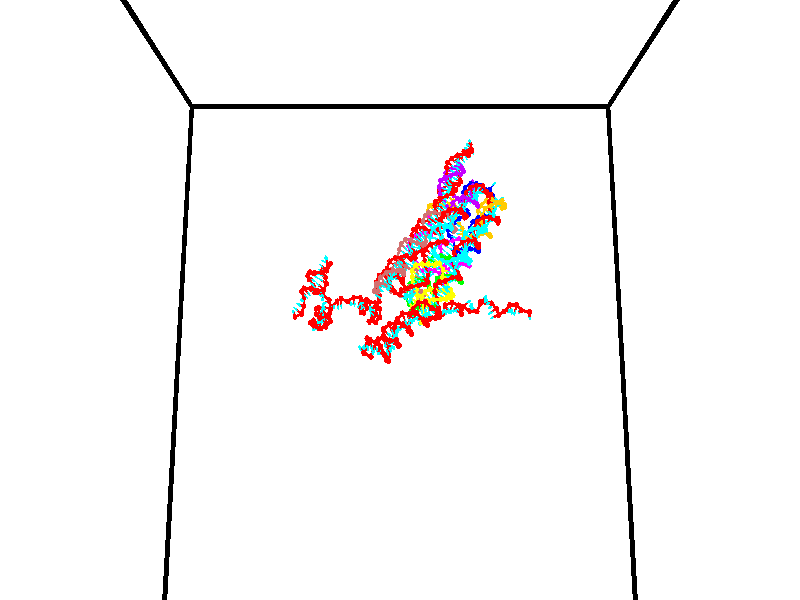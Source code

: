 // switches for output
#declare DRAW_BASES = 1; // possible values are 0, 1; only relevant for DNA ribbons
#declare DRAW_BASES_TYPE = 3; // possible values are 1, 2, 3; only relevant for DNA ribbons
#declare DRAW_FOG = 0; // set to 1 to enable fog

#include "colors.inc"

#include "transforms.inc"
background { rgb <1, 1, 1>}

#default {
   normal{
       ripples 0.25
       frequency 0.20
       turbulence 0.2
       lambda 5
   }
	finish {
		phong 0.1
		phong_size 40.
	}
}

// original window dimensions: 1024x640


// camera settings

camera {
	sky <0, 0.179814, -0.983701>
	up <0, 0.179814, -0.983701>
	right 1.6 * <1, 0, 0>
	location <35, 94.9851, 44.8844>
	look_at <35, 29.7336, 32.9568>
	direction <0, -65.2515, -11.9276>
	angle 67.0682
}


# declare cpy_camera_pos = <35, 94.9851, 44.8844>;
# if (DRAW_FOG = 1)
fog {
	fog_type 2
	up vnormalize(cpy_camera_pos)
	color rgbt<1,1,1,0.3>
	distance 1e-5
	fog_alt 3e-3
	fog_offset 56
}
# end


// LIGHTS

# declare lum = 6;
global_settings {
	ambient_light rgb lum * <0.05, 0.05, 0.05>
	max_trace_level 15
}# declare cpy_direct_light_amount = 0.25;
light_source
{	1000 * <-1, -1.16352, -0.803886>,
	rgb lum * cpy_direct_light_amount
	parallel
}

light_source
{	1000 * <1, 1.16352, 0.803886>,
	rgb lum * cpy_direct_light_amount
	parallel
}

// strand 0

// nucleotide -1

// particle -1
sphere {
	<24.470400, 35.191906, 35.397720> 0.250000
	pigment { color rgbt <1,0,0,0> }
	no_shadow
}
cylinder {
	<24.345640, 34.920006, 35.132195>,  <24.270784, 34.756866, 34.972878>, 0.100000
	pigment { color rgbt <1,0,0,0> }
	no_shadow
}
cylinder {
	<24.345640, 34.920006, 35.132195>,  <24.470400, 35.191906, 35.397720>, 0.100000
	pigment { color rgbt <1,0,0,0> }
	no_shadow
}

// particle -1
sphere {
	<24.345640, 34.920006, 35.132195> 0.100000
	pigment { color rgbt <1,0,0,0> }
	no_shadow
}
sphere {
	0, 1
	scale<0.080000,0.200000,0.300000>
	matrix <0.667869, 0.340075, -0.662042,
		0.675774, -0.649833, 0.347918,
		-0.311899, -0.679754, -0.663817,
		24.252071, 34.716080, 34.933048>
	pigment { color rgbt <0,1,1,0> }
	no_shadow
}
cylinder {
	<25.047321, 34.814526, 35.070118>,  <24.470400, 35.191906, 35.397720>, 0.130000
	pigment { color rgbt <1,0,0,0> }
	no_shadow
}

// nucleotide -1

// particle -1
sphere {
	<25.047321, 34.814526, 35.070118> 0.250000
	pigment { color rgbt <1,0,0,0> }
	no_shadow
}
cylinder {
	<24.724312, 34.902927, 34.851372>,  <24.530506, 34.955971, 34.720123>, 0.100000
	pigment { color rgbt <1,0,0,0> }
	no_shadow
}
cylinder {
	<24.724312, 34.902927, 34.851372>,  <25.047321, 34.814526, 35.070118>, 0.100000
	pigment { color rgbt <1,0,0,0> }
	no_shadow
}

// particle -1
sphere {
	<24.724312, 34.902927, 34.851372> 0.100000
	pigment { color rgbt <1,0,0,0> }
	no_shadow
}
sphere {
	0, 1
	scale<0.080000,0.200000,0.300000>
	matrix <0.589532, 0.272583, -0.760362,
		-0.018981, -0.936405, -0.350409,
		-0.807522, 0.221009, -0.546867,
		24.482056, 34.969231, 34.687313>
	pigment { color rgbt <0,1,1,0> }
	no_shadow
}
cylinder {
	<25.216833, 34.512821, 34.355110>,  <25.047321, 34.814526, 35.070118>, 0.130000
	pigment { color rgbt <1,0,0,0> }
	no_shadow
}

// nucleotide -1

// particle -1
sphere {
	<25.216833, 34.512821, 34.355110> 0.250000
	pigment { color rgbt <1,0,0,0> }
	no_shadow
}
cylinder {
	<24.980267, 34.835163, 34.343643>,  <24.838327, 35.028568, 34.336765>, 0.100000
	pigment { color rgbt <1,0,0,0> }
	no_shadow
}
cylinder {
	<24.980267, 34.835163, 34.343643>,  <25.216833, 34.512821, 34.355110>, 0.100000
	pigment { color rgbt <1,0,0,0> }
	no_shadow
}

// particle -1
sphere {
	<24.980267, 34.835163, 34.343643> 0.100000
	pigment { color rgbt <1,0,0,0> }
	no_shadow
}
sphere {
	0, 1
	scale<0.080000,0.200000,0.300000>
	matrix <0.628480, 0.438386, -0.642519,
		-0.505213, -0.398011, -0.765733,
		-0.591416, 0.805857, -0.028663,
		24.802841, 35.076920, 34.335045>
	pigment { color rgbt <0,1,1,0> }
	no_shadow
}
cylinder {
	<25.246159, 34.626278, 33.637539>,  <25.216833, 34.512821, 34.355110>, 0.130000
	pigment { color rgbt <1,0,0,0> }
	no_shadow
}

// nucleotide -1

// particle -1
sphere {
	<25.246159, 34.626278, 33.637539> 0.250000
	pigment { color rgbt <1,0,0,0> }
	no_shadow
}
cylinder {
	<25.190760, 34.971169, 33.832428>,  <25.157520, 35.178101, 33.949364>, 0.100000
	pigment { color rgbt <1,0,0,0> }
	no_shadow
}
cylinder {
	<25.190760, 34.971169, 33.832428>,  <25.246159, 34.626278, 33.637539>, 0.100000
	pigment { color rgbt <1,0,0,0> }
	no_shadow
}

// particle -1
sphere {
	<25.190760, 34.971169, 33.832428> 0.100000
	pigment { color rgbt <1,0,0,0> }
	no_shadow
}
sphere {
	0, 1
	scale<0.080000,0.200000,0.300000>
	matrix <0.502865, 0.485055, -0.715436,
		-0.853197, 0.145923, -0.500761,
		-0.138498, 0.862223, 0.487227,
		25.149210, 35.229836, 33.978596>
	pigment { color rgbt <0,1,1,0> }
	no_shadow
}
cylinder {
	<25.051878, 35.162334, 33.219070>,  <25.246159, 34.626278, 33.637539>, 0.130000
	pigment { color rgbt <1,0,0,0> }
	no_shadow
}

// nucleotide -1

// particle -1
sphere {
	<25.051878, 35.162334, 33.219070> 0.250000
	pigment { color rgbt <1,0,0,0> }
	no_shadow
}
cylinder {
	<25.337627, 35.254230, 33.483459>,  <25.509077, 35.309368, 33.642094>, 0.100000
	pigment { color rgbt <1,0,0,0> }
	no_shadow
}
cylinder {
	<25.337627, 35.254230, 33.483459>,  <25.051878, 35.162334, 33.219070>, 0.100000
	pigment { color rgbt <1,0,0,0> }
	no_shadow
}

// particle -1
sphere {
	<25.337627, 35.254230, 33.483459> 0.100000
	pigment { color rgbt <1,0,0,0> }
	no_shadow
}
sphere {
	0, 1
	scale<0.080000,0.200000,0.300000>
	matrix <0.673599, 0.030119, -0.738483,
		-0.189568, 0.972786, -0.133238,
		0.714372, 0.229742, 0.660977,
		25.551939, 35.323154, 33.681751>
	pigment { color rgbt <0,1,1,0> }
	no_shadow
}
cylinder {
	<25.394997, 35.812359, 33.090252>,  <25.051878, 35.162334, 33.219070>, 0.130000
	pigment { color rgbt <1,0,0,0> }
	no_shadow
}

// nucleotide -1

// particle -1
sphere {
	<25.394997, 35.812359, 33.090252> 0.250000
	pigment { color rgbt <1,0,0,0> }
	no_shadow
}
cylinder {
	<25.634466, 35.564209, 33.292923>,  <25.778149, 35.415321, 33.414528>, 0.100000
	pigment { color rgbt <1,0,0,0> }
	no_shadow
}
cylinder {
	<25.634466, 35.564209, 33.292923>,  <25.394997, 35.812359, 33.090252>, 0.100000
	pigment { color rgbt <1,0,0,0> }
	no_shadow
}

// particle -1
sphere {
	<25.634466, 35.564209, 33.292923> 0.100000
	pigment { color rgbt <1,0,0,0> }
	no_shadow
}
sphere {
	0, 1
	scale<0.080000,0.200000,0.300000>
	matrix <0.690746, 0.079597, -0.718703,
		0.405532, 0.780259, 0.476171,
		0.598676, -0.620371, 0.506682,
		25.814070, 35.378098, 33.444927>
	pigment { color rgbt <0,1,1,0> }
	no_shadow
}
cylinder {
	<26.151308, 36.109585, 33.170494>,  <25.394997, 35.812359, 33.090252>, 0.130000
	pigment { color rgbt <1,0,0,0> }
	no_shadow
}

// nucleotide -1

// particle -1
sphere {
	<26.151308, 36.109585, 33.170494> 0.250000
	pigment { color rgbt <1,0,0,0> }
	no_shadow
}
cylinder {
	<26.137028, 35.709843, 33.171448>,  <26.128460, 35.469997, 33.172020>, 0.100000
	pigment { color rgbt <1,0,0,0> }
	no_shadow
}
cylinder {
	<26.137028, 35.709843, 33.171448>,  <26.151308, 36.109585, 33.170494>, 0.100000
	pigment { color rgbt <1,0,0,0> }
	no_shadow
}

// particle -1
sphere {
	<26.137028, 35.709843, 33.171448> 0.100000
	pigment { color rgbt <1,0,0,0> }
	no_shadow
}
sphere {
	0, 1
	scale<0.080000,0.200000,0.300000>
	matrix <0.769608, -0.029017, -0.637857,
		0.637517, -0.020937, 0.770151,
		-0.035702, -0.999360, 0.002386,
		26.126318, 35.410034, 33.172165>
	pigment { color rgbt <0,1,1,0> }
	no_shadow
}
cylinder {
	<26.796555, 35.803551, 33.305046>,  <26.151308, 36.109585, 33.170494>, 0.130000
	pigment { color rgbt <1,0,0,0> }
	no_shadow
}

// nucleotide -1

// particle -1
sphere {
	<26.796555, 35.803551, 33.305046> 0.250000
	pigment { color rgbt <1,0,0,0> }
	no_shadow
}
cylinder {
	<26.592157, 35.531502, 33.094780>,  <26.469519, 35.368271, 32.968620>, 0.100000
	pigment { color rgbt <1,0,0,0> }
	no_shadow
}
cylinder {
	<26.592157, 35.531502, 33.094780>,  <26.796555, 35.803551, 33.305046>, 0.100000
	pigment { color rgbt <1,0,0,0> }
	no_shadow
}

// particle -1
sphere {
	<26.592157, 35.531502, 33.094780> 0.100000
	pigment { color rgbt <1,0,0,0> }
	no_shadow
}
sphere {
	0, 1
	scale<0.080000,0.200000,0.300000>
	matrix <0.767275, -0.085194, -0.635634,
		0.387526, -0.728131, 0.565375,
		-0.510991, -0.680123, -0.525662,
		26.438860, 35.327465, 32.937080>
	pigment { color rgbt <0,1,1,0> }
	no_shadow
}
cylinder {
	<27.280569, 35.184299, 33.086128>,  <26.796555, 35.803551, 33.305046>, 0.130000
	pigment { color rgbt <1,0,0,0> }
	no_shadow
}

// nucleotide -1

// particle -1
sphere {
	<27.280569, 35.184299, 33.086128> 0.250000
	pigment { color rgbt <1,0,0,0> }
	no_shadow
}
cylinder {
	<26.968990, 35.242920, 32.842239>,  <26.782043, 35.278091, 32.695904>, 0.100000
	pigment { color rgbt <1,0,0,0> }
	no_shadow
}
cylinder {
	<26.968990, 35.242920, 32.842239>,  <27.280569, 35.184299, 33.086128>, 0.100000
	pigment { color rgbt <1,0,0,0> }
	no_shadow
}

// particle -1
sphere {
	<26.968990, 35.242920, 32.842239> 0.100000
	pigment { color rgbt <1,0,0,0> }
	no_shadow
}
sphere {
	0, 1
	scale<0.080000,0.200000,0.300000>
	matrix <0.605973, -0.074289, -0.792009,
		-0.161369, -0.986409, -0.030942,
		-0.778946, 0.146556, -0.609725,
		26.735306, 35.286884, 32.659321>
	pigment { color rgbt <0,1,1,0> }
	no_shadow
}
cylinder {
	<27.560917, 35.024609, 32.518246>,  <27.280569, 35.184299, 33.086128>, 0.130000
	pigment { color rgbt <1,0,0,0> }
	no_shadow
}

// nucleotide -1

// particle -1
sphere {
	<27.560917, 35.024609, 32.518246> 0.250000
	pigment { color rgbt <1,0,0,0> }
	no_shadow
}
cylinder {
	<27.224657, 35.172749, 32.360184>,  <27.022902, 35.261631, 32.265347>, 0.100000
	pigment { color rgbt <1,0,0,0> }
	no_shadow
}
cylinder {
	<27.224657, 35.172749, 32.360184>,  <27.560917, 35.024609, 32.518246>, 0.100000
	pigment { color rgbt <1,0,0,0> }
	no_shadow
}

// particle -1
sphere {
	<27.224657, 35.172749, 32.360184> 0.100000
	pigment { color rgbt <1,0,0,0> }
	no_shadow
}
sphere {
	0, 1
	scale<0.080000,0.200000,0.300000>
	matrix <0.462513, 0.111331, -0.879595,
		-0.281766, -0.922196, -0.264882,
		-0.840648, 0.370351, -0.395159,
		26.972462, 35.283855, 32.241634>
	pigment { color rgbt <0,1,1,0> }
	no_shadow
}
cylinder {
	<27.385515, 34.692619, 31.909235>,  <27.560917, 35.024609, 32.518246>, 0.130000
	pigment { color rgbt <1,0,0,0> }
	no_shadow
}

// nucleotide -1

// particle -1
sphere {
	<27.385515, 34.692619, 31.909235> 0.250000
	pigment { color rgbt <1,0,0,0> }
	no_shadow
}
cylinder {
	<27.203884, 35.047089, 31.872347>,  <27.094906, 35.259769, 31.850214>, 0.100000
	pigment { color rgbt <1,0,0,0> }
	no_shadow
}
cylinder {
	<27.203884, 35.047089, 31.872347>,  <27.385515, 34.692619, 31.909235>, 0.100000
	pigment { color rgbt <1,0,0,0> }
	no_shadow
}

// particle -1
sphere {
	<27.203884, 35.047089, 31.872347> 0.100000
	pigment { color rgbt <1,0,0,0> }
	no_shadow
}
sphere {
	0, 1
	scale<0.080000,0.200000,0.300000>
	matrix <0.390878, 0.105124, -0.914420,
		-0.800643, -0.451265, -0.394121,
		-0.454077, 0.886177, -0.092222,
		27.067661, 35.312943, 31.844681>
	pigment { color rgbt <0,1,1,0> }
	no_shadow
}
cylinder {
	<27.089989, 34.716118, 31.265116>,  <27.385515, 34.692619, 31.909235>, 0.130000
	pigment { color rgbt <1,0,0,0> }
	no_shadow
}

// nucleotide -1

// particle -1
sphere {
	<27.089989, 34.716118, 31.265116> 0.250000
	pigment { color rgbt <1,0,0,0> }
	no_shadow
}
cylinder {
	<27.169125, 35.091415, 31.378647>,  <27.216606, 35.316593, 31.446766>, 0.100000
	pigment { color rgbt <1,0,0,0> }
	no_shadow
}
cylinder {
	<27.169125, 35.091415, 31.378647>,  <27.089989, 34.716118, 31.265116>, 0.100000
	pigment { color rgbt <1,0,0,0> }
	no_shadow
}

// particle -1
sphere {
	<27.169125, 35.091415, 31.378647> 0.100000
	pigment { color rgbt <1,0,0,0> }
	no_shadow
}
sphere {
	0, 1
	scale<0.080000,0.200000,0.300000>
	matrix <0.354798, 0.201378, -0.912998,
		-0.913771, 0.281329, -0.293047,
		0.197840, 0.938244, 0.283828,
		27.228476, 35.372887, 31.463795>
	pigment { color rgbt <0,1,1,0> }
	no_shadow
}
cylinder {
	<27.695951, 35.203197, 31.099102>,  <27.089989, 34.716118, 31.265116>, 0.130000
	pigment { color rgbt <1,0,0,0> }
	no_shadow
}

// nucleotide -1

// particle -1
sphere {
	<27.695951, 35.203197, 31.099102> 0.250000
	pigment { color rgbt <1,0,0,0> }
	no_shadow
}
cylinder {
	<27.598728, 35.366077, 30.746941>,  <27.540394, 35.463806, 30.535645>, 0.100000
	pigment { color rgbt <1,0,0,0> }
	no_shadow
}
cylinder {
	<27.598728, 35.366077, 30.746941>,  <27.695951, 35.203197, 31.099102>, 0.100000
	pigment { color rgbt <1,0,0,0> }
	no_shadow
}

// particle -1
sphere {
	<27.598728, 35.366077, 30.746941> 0.100000
	pigment { color rgbt <1,0,0,0> }
	no_shadow
}
sphere {
	0, 1
	scale<0.080000,0.200000,0.300000>
	matrix <-0.665249, -0.730520, -0.154219,
		-0.705951, 0.548203, 0.448449,
		-0.243058, 0.407202, -0.880403,
		27.525810, 35.488239, 30.482819>
	pigment { color rgbt <0,1,1,0> }
	no_shadow
}
cylinder {
	<28.007160, 35.895000, 31.002201>,  <27.695951, 35.203197, 31.099102>, 0.130000
	pigment { color rgbt <1,0,0,0> }
	no_shadow
}

// nucleotide -1

// particle -1
sphere {
	<28.007160, 35.895000, 31.002201> 0.250000
	pigment { color rgbt <1,0,0,0> }
	no_shadow
}
cylinder {
	<27.635815, 36.017929, 30.918592>,  <27.413006, 36.091686, 30.868427>, 0.100000
	pigment { color rgbt <1,0,0,0> }
	no_shadow
}
cylinder {
	<27.635815, 36.017929, 30.918592>,  <28.007160, 35.895000, 31.002201>, 0.100000
	pigment { color rgbt <1,0,0,0> }
	no_shadow
}

// particle -1
sphere {
	<27.635815, 36.017929, 30.918592> 0.100000
	pigment { color rgbt <1,0,0,0> }
	no_shadow
}
sphere {
	0, 1
	scale<0.080000,0.200000,0.300000>
	matrix <-0.282748, -0.218969, 0.933866,
		0.241226, 0.926071, 0.290178,
		-0.928366, 0.307320, -0.209023,
		27.357306, 36.110126, 30.855885>
	pigment { color rgbt <0,1,1,0> }
	no_shadow
}
cylinder {
	<27.683571, 36.111889, 31.630829>,  <28.007160, 35.895000, 31.002201>, 0.130000
	pigment { color rgbt <1,0,0,0> }
	no_shadow
}

// nucleotide -1

// particle -1
sphere {
	<27.683571, 36.111889, 31.630829> 0.250000
	pigment { color rgbt <1,0,0,0> }
	no_shadow
}
cylinder {
	<27.362772, 36.069786, 31.395636>,  <27.170294, 36.044525, 31.254520>, 0.100000
	pigment { color rgbt <1,0,0,0> }
	no_shadow
}
cylinder {
	<27.362772, 36.069786, 31.395636>,  <27.683571, 36.111889, 31.630829>, 0.100000
	pigment { color rgbt <1,0,0,0> }
	no_shadow
}

// particle -1
sphere {
	<27.362772, 36.069786, 31.395636> 0.100000
	pigment { color rgbt <1,0,0,0> }
	no_shadow
}
sphere {
	0, 1
	scale<0.080000,0.200000,0.300000>
	matrix <-0.559377, -0.212938, 0.801096,
		-0.209524, 0.971380, 0.111898,
		-0.801995, -0.105256, -0.587983,
		27.122173, 36.038208, 31.219240>
	pigment { color rgbt <0,1,1,0> }
	no_shadow
}
cylinder {
	<27.230902, 36.589443, 31.896679>,  <27.683571, 36.111889, 31.630829>, 0.130000
	pigment { color rgbt <1,0,0,0> }
	no_shadow
}

// nucleotide -1

// particle -1
sphere {
	<27.230902, 36.589443, 31.896679> 0.250000
	pigment { color rgbt <1,0,0,0> }
	no_shadow
}
cylinder {
	<27.107992, 36.250187, 31.724054>,  <27.034246, 36.046635, 31.620480>, 0.100000
	pigment { color rgbt <1,0,0,0> }
	no_shadow
}
cylinder {
	<27.107992, 36.250187, 31.724054>,  <27.230902, 36.589443, 31.896679>, 0.100000
	pigment { color rgbt <1,0,0,0> }
	no_shadow
}

// particle -1
sphere {
	<27.107992, 36.250187, 31.724054> 0.100000
	pigment { color rgbt <1,0,0,0> }
	no_shadow
}
sphere {
	0, 1
	scale<0.080000,0.200000,0.300000>
	matrix <-0.470849, -0.258598, 0.843462,
		-0.826972, 0.462375, -0.319884,
		-0.307275, -0.848137, -0.431562,
		27.015810, 35.995747, 31.594585>
	pigment { color rgbt <0,1,1,0> }
	no_shadow
}
cylinder {
	<26.508591, 36.461288, 31.934536>,  <27.230902, 36.589443, 31.896679>, 0.130000
	pigment { color rgbt <1,0,0,0> }
	no_shadow
}

// nucleotide -1

// particle -1
sphere {
	<26.508591, 36.461288, 31.934536> 0.250000
	pigment { color rgbt <1,0,0,0> }
	no_shadow
}
cylinder {
	<26.664392, 36.098915, 31.868114>,  <26.757874, 35.881493, 31.828260>, 0.100000
	pigment { color rgbt <1,0,0,0> }
	no_shadow
}
cylinder {
	<26.664392, 36.098915, 31.868114>,  <26.508591, 36.461288, 31.934536>, 0.100000
	pigment { color rgbt <1,0,0,0> }
	no_shadow
}

// particle -1
sphere {
	<26.664392, 36.098915, 31.868114> 0.100000
	pigment { color rgbt <1,0,0,0> }
	no_shadow
}
sphere {
	0, 1
	scale<0.080000,0.200000,0.300000>
	matrix <-0.627591, -0.393020, 0.672061,
		-0.674104, -0.157555, -0.721637,
		0.389504, -0.905931, -0.166056,
		26.781244, 35.827137, 31.818298>
	pigment { color rgbt <0,1,1,0> }
	no_shadow
}
cylinder {
	<25.978336, 35.950329, 31.744637>,  <26.508591, 36.461288, 31.934536>, 0.130000
	pigment { color rgbt <1,0,0,0> }
	no_shadow
}

// nucleotide -1

// particle -1
sphere {
	<25.978336, 35.950329, 31.744637> 0.250000
	pigment { color rgbt <1,0,0,0> }
	no_shadow
}
cylinder {
	<26.275562, 35.735764, 31.904697>,  <26.453897, 35.607025, 32.000732>, 0.100000
	pigment { color rgbt <1,0,0,0> }
	no_shadow
}
cylinder {
	<26.275562, 35.735764, 31.904697>,  <25.978336, 35.950329, 31.744637>, 0.100000
	pigment { color rgbt <1,0,0,0> }
	no_shadow
}

// particle -1
sphere {
	<26.275562, 35.735764, 31.904697> 0.100000
	pigment { color rgbt <1,0,0,0> }
	no_shadow
}
sphere {
	0, 1
	scale<0.080000,0.200000,0.300000>
	matrix <-0.615766, -0.313852, 0.722723,
		-0.262083, -0.783432, -0.563512,
		0.743064, -0.536405, 0.400156,
		26.498482, 35.574841, 32.024742>
	pigment { color rgbt <0,1,1,0> }
	no_shadow
}
cylinder {
	<25.669760, 35.295666, 31.907429>,  <25.978336, 35.950329, 31.744637>, 0.130000
	pigment { color rgbt <1,0,0,0> }
	no_shadow
}

// nucleotide -1

// particle -1
sphere {
	<25.669760, 35.295666, 31.907429> 0.250000
	pigment { color rgbt <1,0,0,0> }
	no_shadow
}
cylinder {
	<26.004486, 35.281471, 32.125961>,  <26.205322, 35.272953, 32.257080>, 0.100000
	pigment { color rgbt <1,0,0,0> }
	no_shadow
}
cylinder {
	<26.004486, 35.281471, 32.125961>,  <25.669760, 35.295666, 31.907429>, 0.100000
	pigment { color rgbt <1,0,0,0> }
	no_shadow
}

// particle -1
sphere {
	<26.004486, 35.281471, 32.125961> 0.100000
	pigment { color rgbt <1,0,0,0> }
	no_shadow
}
sphere {
	0, 1
	scale<0.080000,0.200000,0.300000>
	matrix <-0.525970, -0.329104, 0.784249,
		0.151972, -0.943627, -0.294063,
		0.836815, -0.035484, 0.546334,
		26.255531, 35.270824, 32.289860>
	pigment { color rgbt <0,1,1,0> }
	no_shadow
}
cylinder {
	<25.733437, 34.628365, 32.083038>,  <25.669760, 35.295666, 31.907429>, 0.130000
	pigment { color rgbt <1,0,0,0> }
	no_shadow
}

// nucleotide -1

// particle -1
sphere {
	<25.733437, 34.628365, 32.083038> 0.250000
	pigment { color rgbt <1,0,0,0> }
	no_shadow
}
cylinder {
	<25.938452, 34.848164, 32.346966>,  <26.061460, 34.980042, 32.505322>, 0.100000
	pigment { color rgbt <1,0,0,0> }
	no_shadow
}
cylinder {
	<25.938452, 34.848164, 32.346966>,  <25.733437, 34.628365, 32.083038>, 0.100000
	pigment { color rgbt <1,0,0,0> }
	no_shadow
}

// particle -1
sphere {
	<25.938452, 34.848164, 32.346966> 0.100000
	pigment { color rgbt <1,0,0,0> }
	no_shadow
}
sphere {
	0, 1
	scale<0.080000,0.200000,0.300000>
	matrix <-0.470919, -0.462668, 0.751115,
		0.718012, -0.695694, 0.021635,
		0.512536, 0.549498, 0.659817,
		26.092213, 35.013012, 32.544910>
	pigment { color rgbt <0,1,1,0> }
	no_shadow
}
cylinder {
	<26.095060, 34.279659, 32.562206>,  <25.733437, 34.628365, 32.083038>, 0.130000
	pigment { color rgbt <1,0,0,0> }
	no_shadow
}

// nucleotide -1

// particle -1
sphere {
	<26.095060, 34.279659, 32.562206> 0.250000
	pigment { color rgbt <1,0,0,0> }
	no_shadow
}
cylinder {
	<26.015234, 34.622635, 32.751930>,  <25.967339, 34.828419, 32.865765>, 0.100000
	pigment { color rgbt <1,0,0,0> }
	no_shadow
}
cylinder {
	<26.015234, 34.622635, 32.751930>,  <26.095060, 34.279659, 32.562206>, 0.100000
	pigment { color rgbt <1,0,0,0> }
	no_shadow
}

// particle -1
sphere {
	<26.015234, 34.622635, 32.751930> 0.100000
	pigment { color rgbt <1,0,0,0> }
	no_shadow
}
sphere {
	0, 1
	scale<0.080000,0.200000,0.300000>
	matrix <-0.476682, -0.507865, 0.717529,
		0.856124, -0.082903, 0.510077,
		-0.199565, 0.857438, 0.474314,
		25.955364, 34.879868, 32.894226>
	pigment { color rgbt <0,1,1,0> }
	no_shadow
}
cylinder {
	<26.115393, 33.670174, 33.001366>,  <26.095060, 34.279659, 32.562206>, 0.130000
	pigment { color rgbt <1,0,0,0> }
	no_shadow
}

// nucleotide -1

// particle -1
sphere {
	<26.115393, 33.670174, 33.001366> 0.250000
	pigment { color rgbt <1,0,0,0> }
	no_shadow
}
cylinder {
	<26.512312, 33.628559, 32.974483>,  <26.750463, 33.603588, 32.958355>, 0.100000
	pigment { color rgbt <1,0,0,0> }
	no_shadow
}
cylinder {
	<26.512312, 33.628559, 32.974483>,  <26.115393, 33.670174, 33.001366>, 0.100000
	pigment { color rgbt <1,0,0,0> }
	no_shadow
}

// particle -1
sphere {
	<26.512312, 33.628559, 32.974483> 0.100000
	pigment { color rgbt <1,0,0,0> }
	no_shadow
}
sphere {
	0, 1
	scale<0.080000,0.200000,0.300000>
	matrix <-0.021618, -0.679748, 0.733126,
		-0.121957, -0.726028, -0.676763,
		0.992299, -0.104040, -0.067204,
		26.810001, 33.597347, 32.954323>
	pigment { color rgbt <0,1,1,0> }
	no_shadow
}
cylinder {
	<26.269499, 32.998688, 32.883778>,  <26.115393, 33.670174, 33.001366>, 0.130000
	pigment { color rgbt <1,0,0,0> }
	no_shadow
}

// nucleotide -1

// particle -1
sphere {
	<26.269499, 32.998688, 32.883778> 0.250000
	pigment { color rgbt <1,0,0,0> }
	no_shadow
}
cylinder {
	<26.581362, 33.174793, 33.061901>,  <26.768480, 33.280457, 33.168774>, 0.100000
	pigment { color rgbt <1,0,0,0> }
	no_shadow
}
cylinder {
	<26.581362, 33.174793, 33.061901>,  <26.269499, 32.998688, 32.883778>, 0.100000
	pigment { color rgbt <1,0,0,0> }
	no_shadow
}

// particle -1
sphere {
	<26.581362, 33.174793, 33.061901> 0.100000
	pigment { color rgbt <1,0,0,0> }
	no_shadow
}
sphere {
	0, 1
	scale<0.080000,0.200000,0.300000>
	matrix <-0.057375, -0.657905, 0.750912,
		0.623570, -0.611006, -0.487681,
		0.779659, 0.440265, 0.445306,
		26.815260, 33.306873, 33.195492>
	pigment { color rgbt <0,1,1,0> }
	no_shadow
}
cylinder {
	<26.852373, 32.495071, 33.003582>,  <26.269499, 32.998688, 32.883778>, 0.130000
	pigment { color rgbt <1,0,0,0> }
	no_shadow
}

// nucleotide -1

// particle -1
sphere {
	<26.852373, 32.495071, 33.003582> 0.250000
	pigment { color rgbt <1,0,0,0> }
	no_shadow
}
cylinder {
	<26.886566, 32.777252, 33.285015>,  <26.907082, 32.946560, 33.453876>, 0.100000
	pigment { color rgbt <1,0,0,0> }
	no_shadow
}
cylinder {
	<26.886566, 32.777252, 33.285015>,  <26.852373, 32.495071, 33.003582>, 0.100000
	pigment { color rgbt <1,0,0,0> }
	no_shadow
}

// particle -1
sphere {
	<26.886566, 32.777252, 33.285015> 0.100000
	pigment { color rgbt <1,0,0,0> }
	no_shadow
}
sphere {
	0, 1
	scale<0.080000,0.200000,0.300000>
	matrix <0.106340, -0.708596, 0.697555,
		0.990649, 0.015192, -0.135589,
		0.085481, 0.705451, 0.703586,
		26.912210, 32.988888, 33.496090>
	pigment { color rgbt <0,1,1,0> }
	no_shadow
}
cylinder {
	<27.527939, 32.347717, 33.439766>,  <26.852373, 32.495071, 33.003582>, 0.130000
	pigment { color rgbt <1,0,0,0> }
	no_shadow
}

// nucleotide -1

// particle -1
sphere {
	<27.527939, 32.347717, 33.439766> 0.250000
	pigment { color rgbt <1,0,0,0> }
	no_shadow
}
cylinder {
	<27.260330, 32.559540, 33.648376>,  <27.099766, 32.686634, 33.773540>, 0.100000
	pigment { color rgbt <1,0,0,0> }
	no_shadow
}
cylinder {
	<27.260330, 32.559540, 33.648376>,  <27.527939, 32.347717, 33.439766>, 0.100000
	pigment { color rgbt <1,0,0,0> }
	no_shadow
}

// particle -1
sphere {
	<27.260330, 32.559540, 33.648376> 0.100000
	pigment { color rgbt <1,0,0,0> }
	no_shadow
}
sphere {
	0, 1
	scale<0.080000,0.200000,0.300000>
	matrix <0.017115, -0.690522, 0.723108,
		0.743048, 0.492700, 0.452910,
		-0.669020, 0.529553, 0.521524,
		27.059624, 32.718407, 33.804832>
	pigment { color rgbt <0,1,1,0> }
	no_shadow
}
cylinder {
	<27.691746, 32.367321, 34.265198>,  <27.527939, 32.347717, 33.439766>, 0.130000
	pigment { color rgbt <1,0,0,0> }
	no_shadow
}

// nucleotide -1

// particle -1
sphere {
	<27.691746, 32.367321, 34.265198> 0.250000
	pigment { color rgbt <1,0,0,0> }
	no_shadow
}
cylinder {
	<27.310389, 32.446125, 34.173786>,  <27.081573, 32.493408, 34.118938>, 0.100000
	pigment { color rgbt <1,0,0,0> }
	no_shadow
}
cylinder {
	<27.310389, 32.446125, 34.173786>,  <27.691746, 32.367321, 34.265198>, 0.100000
	pigment { color rgbt <1,0,0,0> }
	no_shadow
}

// particle -1
sphere {
	<27.310389, 32.446125, 34.173786> 0.100000
	pigment { color rgbt <1,0,0,0> }
	no_shadow
}
sphere {
	0, 1
	scale<0.080000,0.200000,0.300000>
	matrix <-0.292253, -0.791253, 0.537129,
		-0.075005, 0.578884, 0.811953,
		-0.953395, 0.197009, -0.228529,
		27.024370, 32.505226, 34.105228>
	pigment { color rgbt <0,1,1,0> }
	no_shadow
}
cylinder {
	<27.271013, 32.402481, 34.899151>,  <27.691746, 32.367321, 34.265198>, 0.130000
	pigment { color rgbt <1,0,0,0> }
	no_shadow
}

// nucleotide -1

// particle -1
sphere {
	<27.271013, 32.402481, 34.899151> 0.250000
	pigment { color rgbt <1,0,0,0> }
	no_shadow
}
cylinder {
	<27.055574, 32.271210, 34.588741>,  <26.926311, 32.192448, 34.402496>, 0.100000
	pigment { color rgbt <1,0,0,0> }
	no_shadow
}
cylinder {
	<27.055574, 32.271210, 34.588741>,  <27.271013, 32.402481, 34.899151>, 0.100000
	pigment { color rgbt <1,0,0,0> }
	no_shadow
}

// particle -1
sphere {
	<27.055574, 32.271210, 34.588741> 0.100000
	pigment { color rgbt <1,0,0,0> }
	no_shadow
}
sphere {
	0, 1
	scale<0.080000,0.200000,0.300000>
	matrix <-0.159312, -0.864747, 0.476268,
		-0.827364, 0.380147, 0.413470,
		-0.538599, -0.328176, -0.776023,
		26.893995, 32.172756, 34.355934>
	pigment { color rgbt <0,1,1,0> }
	no_shadow
}
cylinder {
	<26.516396, 31.999578, 34.984962>,  <27.271013, 32.402481, 34.899151>, 0.130000
	pigment { color rgbt <1,0,0,0> }
	no_shadow
}

// nucleotide -1

// particle -1
sphere {
	<26.516396, 31.999578, 34.984962> 0.250000
	pigment { color rgbt <1,0,0,0> }
	no_shadow
}
cylinder {
	<26.668983, 31.864288, 34.640850>,  <26.760536, 31.783113, 34.434383>, 0.100000
	pigment { color rgbt <1,0,0,0> }
	no_shadow
}
cylinder {
	<26.668983, 31.864288, 34.640850>,  <26.516396, 31.999578, 34.984962>, 0.100000
	pigment { color rgbt <1,0,0,0> }
	no_shadow
}

// particle -1
sphere {
	<26.668983, 31.864288, 34.640850> 0.100000
	pigment { color rgbt <1,0,0,0> }
	no_shadow
}
sphere {
	0, 1
	scale<0.080000,0.200000,0.300000>
	matrix <-0.215577, -0.937545, 0.273012,
		-0.898893, 0.081311, -0.430558,
		0.381469, -0.338227, -0.860281,
		26.783424, 31.762821, 34.382767>
	pigment { color rgbt <0,1,1,0> }
	no_shadow
}
cylinder {
	<26.043903, 31.548706, 34.558159>,  <26.516396, 31.999578, 34.984962>, 0.130000
	pigment { color rgbt <1,0,0,0> }
	no_shadow
}

// nucleotide -1

// particle -1
sphere {
	<26.043903, 31.548706, 34.558159> 0.250000
	pigment { color rgbt <1,0,0,0> }
	no_shadow
}
cylinder {
	<26.409126, 31.412163, 34.468895>,  <26.628260, 31.330236, 34.415337>, 0.100000
	pigment { color rgbt <1,0,0,0> }
	no_shadow
}
cylinder {
	<26.409126, 31.412163, 34.468895>,  <26.043903, 31.548706, 34.558159>, 0.100000
	pigment { color rgbt <1,0,0,0> }
	no_shadow
}

// particle -1
sphere {
	<26.409126, 31.412163, 34.468895> 0.100000
	pigment { color rgbt <1,0,0,0> }
	no_shadow
}
sphere {
	0, 1
	scale<0.080000,0.200000,0.300000>
	matrix <-0.319803, -0.938846, 0.127651,
		-0.253086, -0.045186, -0.966388,
		0.913057, -0.341360, -0.223158,
		26.683044, 31.309755, 34.401947>
	pigment { color rgbt <0,1,1,0> }
	no_shadow
}
cylinder {
	<26.001505, 31.162931, 34.005714>,  <26.043903, 31.548706, 34.558159>, 0.130000
	pigment { color rgbt <1,0,0,0> }
	no_shadow
}

// nucleotide -1

// particle -1
sphere {
	<26.001505, 31.162931, 34.005714> 0.250000
	pigment { color rgbt <1,0,0,0> }
	no_shadow
}
cylinder {
	<26.314243, 31.056049, 34.231041>,  <26.501886, 30.991920, 34.366238>, 0.100000
	pigment { color rgbt <1,0,0,0> }
	no_shadow
}
cylinder {
	<26.314243, 31.056049, 34.231041>,  <26.001505, 31.162931, 34.005714>, 0.100000
	pigment { color rgbt <1,0,0,0> }
	no_shadow
}

// particle -1
sphere {
	<26.314243, 31.056049, 34.231041> 0.100000
	pigment { color rgbt <1,0,0,0> }
	no_shadow
}
sphere {
	0, 1
	scale<0.080000,0.200000,0.300000>
	matrix <-0.397529, -0.909677, 0.120243,
		0.480302, -0.317944, -0.817448,
		0.781844, -0.267206, 0.563312,
		26.548796, 30.975887, 34.400036>
	pigment { color rgbt <0,1,1,0> }
	no_shadow
}
cylinder {
	<26.185909, 30.538177, 33.783455>,  <26.001505, 31.162931, 34.005714>, 0.130000
	pigment { color rgbt <1,0,0,0> }
	no_shadow
}

// nucleotide -1

// particle -1
sphere {
	<26.185909, 30.538177, 33.783455> 0.250000
	pigment { color rgbt <1,0,0,0> }
	no_shadow
}
cylinder {
	<26.313940, 30.557520, 34.161919>,  <26.390759, 30.569126, 34.388996>, 0.100000
	pigment { color rgbt <1,0,0,0> }
	no_shadow
}
cylinder {
	<26.313940, 30.557520, 34.161919>,  <26.185909, 30.538177, 33.783455>, 0.100000
	pigment { color rgbt <1,0,0,0> }
	no_shadow
}

// particle -1
sphere {
	<26.313940, 30.557520, 34.161919> 0.100000
	pigment { color rgbt <1,0,0,0> }
	no_shadow
}
sphere {
	0, 1
	scale<0.080000,0.200000,0.300000>
	matrix <-0.471588, -0.858043, 0.203388,
		0.821678, -0.511296, -0.251837,
		0.320079, 0.048356, 0.946156,
		26.409964, 30.572027, 34.445766>
	pigment { color rgbt <0,1,1,0> }
	no_shadow
}
cylinder {
	<26.622944, 29.994411, 33.895206>,  <26.185909, 30.538177, 33.783455>, 0.130000
	pigment { color rgbt <1,0,0,0> }
	no_shadow
}

// nucleotide -1

// particle -1
sphere {
	<26.622944, 29.994411, 33.895206> 0.250000
	pigment { color rgbt <1,0,0,0> }
	no_shadow
}
cylinder {
	<26.505028, 30.098228, 34.263062>,  <26.434278, 30.160519, 34.483776>, 0.100000
	pigment { color rgbt <1,0,0,0> }
	no_shadow
}
cylinder {
	<26.505028, 30.098228, 34.263062>,  <26.622944, 29.994411, 33.895206>, 0.100000
	pigment { color rgbt <1,0,0,0> }
	no_shadow
}

// particle -1
sphere {
	<26.505028, 30.098228, 34.263062> 0.100000
	pigment { color rgbt <1,0,0,0> }
	no_shadow
}
sphere {
	0, 1
	scale<0.080000,0.200000,0.300000>
	matrix <-0.437273, -0.892368, 0.111676,
		0.849642, -0.369213, 0.376551,
		-0.294790, 0.259540, 0.919640,
		26.416592, 30.176090, 34.538952>
	pigment { color rgbt <0,1,1,0> }
	no_shadow
}
cylinder {
	<26.855698, 29.497017, 34.350437>,  <26.622944, 29.994411, 33.895206>, 0.130000
	pigment { color rgbt <1,0,0,0> }
	no_shadow
}

// nucleotide -1

// particle -1
sphere {
	<26.855698, 29.497017, 34.350437> 0.250000
	pigment { color rgbt <1,0,0,0> }
	no_shadow
}
cylinder {
	<26.540384, 29.685530, 34.508682>,  <26.351196, 29.798637, 34.603630>, 0.100000
	pigment { color rgbt <1,0,0,0> }
	no_shadow
}
cylinder {
	<26.540384, 29.685530, 34.508682>,  <26.855698, 29.497017, 34.350437>, 0.100000
	pigment { color rgbt <1,0,0,0> }
	no_shadow
}

// particle -1
sphere {
	<26.540384, 29.685530, 34.508682> 0.100000
	pigment { color rgbt <1,0,0,0> }
	no_shadow
}
sphere {
	0, 1
	scale<0.080000,0.200000,0.300000>
	matrix <-0.412529, -0.881821, 0.228499,
		0.456543, 0.016921, 0.889540,
		-0.788282, 0.471281, 0.395609,
		26.303900, 29.826914, 34.627365>
	pigment { color rgbt <0,1,1,0> }
	no_shadow
}
cylinder {
	<26.845205, 29.334532, 35.056549>,  <26.855698, 29.497017, 34.350437>, 0.130000
	pigment { color rgbt <1,0,0,0> }
	no_shadow
}

// nucleotide -1

// particle -1
sphere {
	<26.845205, 29.334532, 35.056549> 0.250000
	pigment { color rgbt <1,0,0,0> }
	no_shadow
}
cylinder {
	<26.476786, 29.427137, 34.931286>,  <26.255733, 29.482700, 34.856129>, 0.100000
	pigment { color rgbt <1,0,0,0> }
	no_shadow
}
cylinder {
	<26.476786, 29.427137, 34.931286>,  <26.845205, 29.334532, 35.056549>, 0.100000
	pigment { color rgbt <1,0,0,0> }
	no_shadow
}

// particle -1
sphere {
	<26.476786, 29.427137, 34.931286> 0.100000
	pigment { color rgbt <1,0,0,0> }
	no_shadow
}
sphere {
	0, 1
	scale<0.080000,0.200000,0.300000>
	matrix <-0.337456, -0.875833, 0.345022,
		-0.194396, 0.423459, 0.884812,
		-0.921050, 0.231514, -0.313158,
		26.200470, 29.496592, 34.837337>
	pigment { color rgbt <0,1,1,0> }
	no_shadow
}
cylinder {
	<26.297682, 29.061941, 35.489559>,  <26.845205, 29.334532, 35.056549>, 0.130000
	pigment { color rgbt <1,0,0,0> }
	no_shadow
}

// nucleotide -1

// particle -1
sphere {
	<26.297682, 29.061941, 35.489559> 0.250000
	pigment { color rgbt <1,0,0,0> }
	no_shadow
}
cylinder {
	<26.143578, 29.109356, 35.123493>,  <26.051115, 29.137804, 34.903854>, 0.100000
	pigment { color rgbt <1,0,0,0> }
	no_shadow
}
cylinder {
	<26.143578, 29.109356, 35.123493>,  <26.297682, 29.061941, 35.489559>, 0.100000
	pigment { color rgbt <1,0,0,0> }
	no_shadow
}

// particle -1
sphere {
	<26.143578, 29.109356, 35.123493> 0.100000
	pigment { color rgbt <1,0,0,0> }
	no_shadow
}
sphere {
	0, 1
	scale<0.080000,0.200000,0.300000>
	matrix <-0.331407, -0.943329, 0.017332,
		-0.861245, 0.309968, 0.402712,
		-0.385262, 0.118535, -0.915162,
		26.027998, 29.144917, 34.848946>
	pigment { color rgbt <0,1,1,0> }
	no_shadow
}
cylinder {
	<25.872427, 28.703983, 35.026001>,  <26.297682, 29.061941, 35.489559>, 0.130000
	pigment { color rgbt <1,0,0,0> }
	no_shadow
}

// nucleotide -1

// particle -1
sphere {
	<25.872427, 28.703983, 35.026001> 0.250000
	pigment { color rgbt <1,0,0,0> }
	no_shadow
}
cylinder {
	<25.655565, 28.885557, 35.308846>,  <25.525448, 28.994501, 35.478554>, 0.100000
	pigment { color rgbt <1,0,0,0> }
	no_shadow
}
cylinder {
	<25.655565, 28.885557, 35.308846>,  <25.872427, 28.703983, 35.026001>, 0.100000
	pigment { color rgbt <1,0,0,0> }
	no_shadow
}

// particle -1
sphere {
	<25.655565, 28.885557, 35.308846> 0.100000
	pigment { color rgbt <1,0,0,0> }
	no_shadow
}
sphere {
	0, 1
	scale<0.080000,0.200000,0.300000>
	matrix <0.443392, 0.869377, -0.218144,
		-0.713772, 0.195261, -0.672608,
		-0.542155, 0.453934, 0.707115,
		25.492918, 29.021738, 35.520981>
	pigment { color rgbt <0,1,1,0> }
	no_shadow
}
cylinder {
	<25.481127, 29.306662, 34.747768>,  <25.872427, 28.703983, 35.026001>, 0.130000
	pigment { color rgbt <1,0,0,0> }
	no_shadow
}

// nucleotide -1

// particle -1
sphere {
	<25.481127, 29.306662, 34.747768> 0.250000
	pigment { color rgbt <1,0,0,0> }
	no_shadow
}
cylinder {
	<25.601879, 29.321815, 35.128807>,  <25.674330, 29.330908, 35.357430>, 0.100000
	pigment { color rgbt <1,0,0,0> }
	no_shadow
}
cylinder {
	<25.601879, 29.321815, 35.128807>,  <25.481127, 29.306662, 34.747768>, 0.100000
	pigment { color rgbt <1,0,0,0> }
	no_shadow
}

// particle -1
sphere {
	<25.601879, 29.321815, 35.128807> 0.100000
	pigment { color rgbt <1,0,0,0> }
	no_shadow
}
sphere {
	0, 1
	scale<0.080000,0.200000,0.300000>
	matrix <0.421170, 0.891115, -0.168910,
		-0.855268, 0.452194, 0.253055,
		0.301881, 0.037884, 0.952593,
		25.692444, 29.333181, 35.414585>
	pigment { color rgbt <0,1,1,0> }
	no_shadow
}
cylinder {
	<25.217712, 29.923372, 35.093834>,  <25.481127, 29.306662, 34.747768>, 0.130000
	pigment { color rgbt <1,0,0,0> }
	no_shadow
}

// nucleotide -1

// particle -1
sphere {
	<25.217712, 29.923372, 35.093834> 0.250000
	pigment { color rgbt <1,0,0,0> }
	no_shadow
}
cylinder {
	<25.567072, 29.779007, 35.224625>,  <25.776688, 29.692387, 35.303097>, 0.100000
	pigment { color rgbt <1,0,0,0> }
	no_shadow
}
cylinder {
	<25.567072, 29.779007, 35.224625>,  <25.217712, 29.923372, 35.093834>, 0.100000
	pigment { color rgbt <1,0,0,0> }
	no_shadow
}

// particle -1
sphere {
	<25.567072, 29.779007, 35.224625> 0.100000
	pigment { color rgbt <1,0,0,0> }
	no_shadow
}
sphere {
	0, 1
	scale<0.080000,0.200000,0.300000>
	matrix <0.476598, 0.771480, -0.421512,
		-0.100123, 0.523983, 0.845823,
		0.873401, -0.360915, 0.326973,
		25.829092, 29.670732, 35.322716>
	pigment { color rgbt <0,1,1,0> }
	no_shadow
}
cylinder {
	<25.645168, 30.423176, 35.449528>,  <25.217712, 29.923372, 35.093834>, 0.130000
	pigment { color rgbt <1,0,0,0> }
	no_shadow
}

// nucleotide -1

// particle -1
sphere {
	<25.645168, 30.423176, 35.449528> 0.250000
	pigment { color rgbt <1,0,0,0> }
	no_shadow
}
cylinder {
	<25.924921, 30.154936, 35.350605>,  <26.092773, 29.993992, 35.291252>, 0.100000
	pigment { color rgbt <1,0,0,0> }
	no_shadow
}
cylinder {
	<25.924921, 30.154936, 35.350605>,  <25.645168, 30.423176, 35.449528>, 0.100000
	pigment { color rgbt <1,0,0,0> }
	no_shadow
}

// particle -1
sphere {
	<25.924921, 30.154936, 35.350605> 0.100000
	pigment { color rgbt <1,0,0,0> }
	no_shadow
}
sphere {
	0, 1
	scale<0.080000,0.200000,0.300000>
	matrix <0.592977, 0.737571, -0.323060,
		0.399053, 0.079293, 0.913493,
		0.699382, -0.670599, -0.247310,
		26.134735, 29.953756, 35.276413>
	pigment { color rgbt <0,1,1,0> }
	no_shadow
}
cylinder {
	<26.257591, 30.618534, 35.727776>,  <25.645168, 30.423176, 35.449528>, 0.130000
	pigment { color rgbt <1,0,0,0> }
	no_shadow
}

// nucleotide -1

// particle -1
sphere {
	<26.257591, 30.618534, 35.727776> 0.250000
	pigment { color rgbt <1,0,0,0> }
	no_shadow
}
cylinder {
	<26.350058, 30.428993, 35.387886>,  <26.405537, 30.315268, 35.183952>, 0.100000
	pigment { color rgbt <1,0,0,0> }
	no_shadow
}
cylinder {
	<26.350058, 30.428993, 35.387886>,  <26.257591, 30.618534, 35.727776>, 0.100000
	pigment { color rgbt <1,0,0,0> }
	no_shadow
}

// particle -1
sphere {
	<26.350058, 30.428993, 35.387886> 0.100000
	pigment { color rgbt <1,0,0,0> }
	no_shadow
}
sphere {
	0, 1
	scale<0.080000,0.200000,0.300000>
	matrix <0.663154, 0.715800, -0.218762,
		0.711892, -0.512926, 0.479705,
		0.231164, -0.473854, -0.849721,
		26.419407, 30.286837, 35.132969>
	pigment { color rgbt <0,1,1,0> }
	no_shadow
}
cylinder {
	<26.997473, 30.573477, 35.581223>,  <26.257591, 30.618534, 35.727776>, 0.130000
	pigment { color rgbt <1,0,0,0> }
	no_shadow
}

// nucleotide -1

// particle -1
sphere {
	<26.997473, 30.573477, 35.581223> 0.250000
	pigment { color rgbt <1,0,0,0> }
	no_shadow
}
cylinder {
	<26.833752, 30.567364, 35.216312>,  <26.735519, 30.563696, 34.997368>, 0.100000
	pigment { color rgbt <1,0,0,0> }
	no_shadow
}
cylinder {
	<26.833752, 30.567364, 35.216312>,  <26.997473, 30.573477, 35.581223>, 0.100000
	pigment { color rgbt <1,0,0,0> }
	no_shadow
}

// particle -1
sphere {
	<26.833752, 30.567364, 35.216312> 0.100000
	pigment { color rgbt <1,0,0,0> }
	no_shadow
}
sphere {
	0, 1
	scale<0.080000,0.200000,0.300000>
	matrix <0.585448, 0.762485, -0.275440,
		0.699802, -0.646826, -0.303141,
		-0.409302, -0.015281, -0.912271,
		26.710960, 30.562780, 34.942631>
	pigment { color rgbt <0,1,1,0> }
	no_shadow
}
cylinder {
	<27.523653, 30.549290, 35.084541>,  <26.997473, 30.573477, 35.581223>, 0.130000
	pigment { color rgbt <1,0,0,0> }
	no_shadow
}

// nucleotide -1

// particle -1
sphere {
	<27.523653, 30.549290, 35.084541> 0.250000
	pigment { color rgbt <1,0,0,0> }
	no_shadow
}
cylinder {
	<27.216320, 30.708858, 34.884331>,  <27.031921, 30.804600, 34.764202>, 0.100000
	pigment { color rgbt <1,0,0,0> }
	no_shadow
}
cylinder {
	<27.216320, 30.708858, 34.884331>,  <27.523653, 30.549290, 35.084541>, 0.100000
	pigment { color rgbt <1,0,0,0> }
	no_shadow
}

// particle -1
sphere {
	<27.216320, 30.708858, 34.884331> 0.100000
	pigment { color rgbt <1,0,0,0> }
	no_shadow
}
sphere {
	0, 1
	scale<0.080000,0.200000,0.300000>
	matrix <0.578090, 0.768184, -0.275146,
		0.274737, -0.500754, -0.820832,
		-0.768331, 0.398922, -0.500529,
		26.985821, 30.828535, 34.734173>
	pigment { color rgbt <0,1,1,0> }
	no_shadow
}
cylinder {
	<27.407343, 30.660929, 34.355797>,  <27.523653, 30.549290, 35.084541>, 0.130000
	pigment { color rgbt <1,0,0,0> }
	no_shadow
}

// nucleotide -1

// particle -1
sphere {
	<27.407343, 30.660929, 34.355797> 0.250000
	pigment { color rgbt <1,0,0,0> }
	no_shadow
}
cylinder {
	<27.517717, 30.995388, 34.166180>,  <27.583942, 31.196064, 34.052410>, 0.100000
	pigment { color rgbt <1,0,0,0> }
	no_shadow
}
cylinder {
	<27.517717, 30.995388, 34.166180>,  <27.407343, 30.660929, 34.355797>, 0.100000
	pigment { color rgbt <1,0,0,0> }
	no_shadow
}

// particle -1
sphere {
	<27.517717, 30.995388, 34.166180> 0.100000
	pigment { color rgbt <1,0,0,0> }
	no_shadow
}
sphere {
	0, 1
	scale<0.080000,0.200000,0.300000>
	matrix <0.759667, -0.491871, -0.425404,
		-0.588869, -0.242730, -0.770918,
		0.275934, 0.836149, -0.474042,
		27.600498, 31.246233, 34.023968>
	pigment { color rgbt <0,1,1,0> }
	no_shadow
}
cylinder {
	<27.547806, 30.463945, 33.703182>,  <27.407343, 30.660929, 34.355797>, 0.130000
	pigment { color rgbt <1,0,0,0> }
	no_shadow
}

// nucleotide -1

// particle -1
sphere {
	<27.547806, 30.463945, 33.703182> 0.250000
	pigment { color rgbt <1,0,0,0> }
	no_shadow
}
cylinder {
	<27.753958, 30.794546, 33.793762>,  <27.877649, 30.992907, 33.848110>, 0.100000
	pigment { color rgbt <1,0,0,0> }
	no_shadow
}
cylinder {
	<27.753958, 30.794546, 33.793762>,  <27.547806, 30.463945, 33.703182>, 0.100000
	pigment { color rgbt <1,0,0,0> }
	no_shadow
}

// particle -1
sphere {
	<27.753958, 30.794546, 33.793762> 0.100000
	pigment { color rgbt <1,0,0,0> }
	no_shadow
}
sphere {
	0, 1
	scale<0.080000,0.200000,0.300000>
	matrix <0.856686, -0.503602, -0.111688,
		0.021731, 0.251559, -0.967598,
		0.515380, 0.826501, 0.226451,
		27.908571, 31.042496, 33.861698>
	pigment { color rgbt <0,1,1,0> }
	no_shadow
}
cylinder {
	<28.183702, 30.531548, 33.208179>,  <27.547806, 30.463945, 33.703182>, 0.130000
	pigment { color rgbt <1,0,0,0> }
	no_shadow
}

// nucleotide -1

// particle -1
sphere {
	<28.183702, 30.531548, 33.208179> 0.250000
	pigment { color rgbt <1,0,0,0> }
	no_shadow
}
cylinder {
	<28.267488, 30.716515, 33.552807>,  <28.317760, 30.827494, 33.759583>, 0.100000
	pigment { color rgbt <1,0,0,0> }
	no_shadow
}
cylinder {
	<28.267488, 30.716515, 33.552807>,  <28.183702, 30.531548, 33.208179>, 0.100000
	pigment { color rgbt <1,0,0,0> }
	no_shadow
}

// particle -1
sphere {
	<28.267488, 30.716515, 33.552807> 0.100000
	pigment { color rgbt <1,0,0,0> }
	no_shadow
}
sphere {
	0, 1
	scale<0.080000,0.200000,0.300000>
	matrix <0.917211, -0.398295, -0.009221,
		0.338893, 0.792170, -0.507562,
		0.209464, 0.462416, 0.861566,
		28.330328, 30.855240, 33.811275>
	pigment { color rgbt <0,1,1,0> }
	no_shadow
}
cylinder {
	<28.648548, 31.115261, 33.062485>,  <28.183702, 30.531548, 33.208179>, 0.130000
	pigment { color rgbt <1,0,0,0> }
	no_shadow
}

// nucleotide -1

// particle -1
sphere {
	<28.648548, 31.115261, 33.062485> 0.250000
	pigment { color rgbt <1,0,0,0> }
	no_shadow
}
cylinder {
	<28.643669, 30.919249, 33.411133>,  <28.640741, 30.801641, 33.620323>, 0.100000
	pigment { color rgbt <1,0,0,0> }
	no_shadow
}
cylinder {
	<28.643669, 30.919249, 33.411133>,  <28.648548, 31.115261, 33.062485>, 0.100000
	pigment { color rgbt <1,0,0,0> }
	no_shadow
}

// particle -1
sphere {
	<28.643669, 30.919249, 33.411133> 0.100000
	pigment { color rgbt <1,0,0,0> }
	no_shadow
}
sphere {
	0, 1
	scale<0.080000,0.200000,0.300000>
	matrix <0.973531, -0.204779, -0.101504,
		0.228229, 0.847311, 0.479557,
		-0.012198, -0.490030, 0.871620,
		28.640009, 30.772240, 33.672619>
	pigment { color rgbt <0,1,1,0> }
	no_shadow
}
cylinder {
	<29.321993, 31.302603, 33.370037>,  <28.648548, 31.115261, 33.062485>, 0.130000
	pigment { color rgbt <1,0,0,0> }
	no_shadow
}

// nucleotide -1

// particle -1
sphere {
	<29.321993, 31.302603, 33.370037> 0.250000
	pigment { color rgbt <1,0,0,0> }
	no_shadow
}
cylinder {
	<29.579910, 31.563332, 33.529720>,  <29.734661, 31.719769, 33.625530>, 0.100000
	pigment { color rgbt <1,0,0,0> }
	no_shadow
}
cylinder {
	<29.579910, 31.563332, 33.529720>,  <29.321993, 31.302603, 33.370037>, 0.100000
	pigment { color rgbt <1,0,0,0> }
	no_shadow
}

// particle -1
sphere {
	<29.579910, 31.563332, 33.529720> 0.100000
	pigment { color rgbt <1,0,0,0> }
	no_shadow
}
sphere {
	0, 1
	scale<0.080000,0.200000,0.300000>
	matrix <0.721851, -0.691025, -0.037620,
		0.251341, 0.312425, -0.916088,
		0.644793, 0.651824, 0.399207,
		29.773348, 31.758879, 33.649483>
	pigment { color rgbt <0,1,1,0> }
	no_shadow
}
cylinder {
	<30.040230, 31.334724, 33.022827>,  <29.321993, 31.302603, 33.370037>, 0.130000
	pigment { color rgbt <1,0,0,0> }
	no_shadow
}

// nucleotide -1

// particle -1
sphere {
	<30.040230, 31.334724, 33.022827> 0.250000
	pigment { color rgbt <1,0,0,0> }
	no_shadow
}
cylinder {
	<30.099611, 31.496624, 33.383747>,  <30.135241, 31.593763, 33.600300>, 0.100000
	pigment { color rgbt <1,0,0,0> }
	no_shadow
}
cylinder {
	<30.099611, 31.496624, 33.383747>,  <30.040230, 31.334724, 33.022827>, 0.100000
	pigment { color rgbt <1,0,0,0> }
	no_shadow
}

// particle -1
sphere {
	<30.099611, 31.496624, 33.383747> 0.100000
	pigment { color rgbt <1,0,0,0> }
	no_shadow
}
sphere {
	0, 1
	scale<0.080000,0.200000,0.300000>
	matrix <0.875241, -0.478501, 0.070644,
		0.460343, 0.779240, -0.425289,
		0.148452, 0.404750, 0.902296,
		30.144148, 31.618050, 33.654434>
	pigment { color rgbt <0,1,1,0> }
	no_shadow
}
cylinder {
	<30.777842, 31.568213, 33.111324>,  <30.040230, 31.334724, 33.022827>, 0.130000
	pigment { color rgbt <1,0,0,0> }
	no_shadow
}

// nucleotide -1

// particle -1
sphere {
	<30.777842, 31.568213, 33.111324> 0.250000
	pigment { color rgbt <1,0,0,0> }
	no_shadow
}
cylinder {
	<30.661484, 31.420353, 33.464310>,  <30.591669, 31.331636, 33.676102>, 0.100000
	pigment { color rgbt <1,0,0,0> }
	no_shadow
}
cylinder {
	<30.661484, 31.420353, 33.464310>,  <30.777842, 31.568213, 33.111324>, 0.100000
	pigment { color rgbt <1,0,0,0> }
	no_shadow
}

// particle -1
sphere {
	<30.661484, 31.420353, 33.464310> 0.100000
	pigment { color rgbt <1,0,0,0> }
	no_shadow
}
sphere {
	0, 1
	scale<0.080000,0.200000,0.300000>
	matrix <0.862203, -0.501081, 0.074323,
		0.414712, 0.782482, 0.464474,
		-0.290896, -0.369648, 0.882462,
		30.574215, 31.309458, 33.729050>
	pigment { color rgbt <0,1,1,0> }
	no_shadow
}
cylinder {
	<31.429152, 31.469427, 33.514931>,  <30.777842, 31.568213, 33.111324>, 0.130000
	pigment { color rgbt <1,0,0,0> }
	no_shadow
}

// nucleotide -1

// particle -1
sphere {
	<31.429152, 31.469427, 33.514931> 0.250000
	pigment { color rgbt <1,0,0,0> }
	no_shadow
}
cylinder {
	<31.160652, 31.287586, 33.749115>,  <30.999552, 31.178482, 33.889626>, 0.100000
	pigment { color rgbt <1,0,0,0> }
	no_shadow
}
cylinder {
	<31.160652, 31.287586, 33.749115>,  <31.429152, 31.469427, 33.514931>, 0.100000
	pigment { color rgbt <1,0,0,0> }
	no_shadow
}

// particle -1
sphere {
	<31.160652, 31.287586, 33.749115> 0.100000
	pigment { color rgbt <1,0,0,0> }
	no_shadow
}
sphere {
	0, 1
	scale<0.080000,0.200000,0.300000>
	matrix <0.735650, -0.311833, 0.601315,
		-0.090795, 0.834324, 0.543746,
		-0.671249, -0.454603, 0.585457,
		30.959278, 31.151205, 33.924751>
	pigment { color rgbt <0,1,1,0> }
	no_shadow
}
cylinder {
	<31.368322, 30.860405, 33.113197>,  <31.429152, 31.469427, 33.514931>, 0.130000
	pigment { color rgbt <1,0,0,0> }
	no_shadow
}

// nucleotide -1

// particle -1
sphere {
	<31.368322, 30.860405, 33.113197> 0.250000
	pigment { color rgbt <1,0,0,0> }
	no_shadow
}
cylinder {
	<31.019516, 30.701382, 33.227417>,  <30.810232, 30.605967, 33.295948>, 0.100000
	pigment { color rgbt <1,0,0,0> }
	no_shadow
}
cylinder {
	<31.019516, 30.701382, 33.227417>,  <31.368322, 30.860405, 33.113197>, 0.100000
	pigment { color rgbt <1,0,0,0> }
	no_shadow
}

// particle -1
sphere {
	<31.019516, 30.701382, 33.227417> 0.100000
	pigment { color rgbt <1,0,0,0> }
	no_shadow
}
sphere {
	0, 1
	scale<0.080000,0.200000,0.300000>
	matrix <0.433152, -0.898449, 0.071891,
		0.227969, 0.186376, 0.955664,
		-0.872014, -0.397559, 0.285548,
		30.757912, 30.582113, 33.313080>
	pigment { color rgbt <0,1,1,0> }
	no_shadow
}
cylinder {
	<31.409519, 30.401794, 33.819817>,  <31.368322, 30.860405, 33.113197>, 0.130000
	pigment { color rgbt <1,0,0,0> }
	no_shadow
}

// nucleotide -1

// particle -1
sphere {
	<31.409519, 30.401794, 33.819817> 0.250000
	pigment { color rgbt <1,0,0,0> }
	no_shadow
}
cylinder {
	<31.105368, 30.293568, 33.583641>,  <30.922876, 30.228632, 33.441936>, 0.100000
	pigment { color rgbt <1,0,0,0> }
	no_shadow
}
cylinder {
	<31.105368, 30.293568, 33.583641>,  <31.409519, 30.401794, 33.819817>, 0.100000
	pigment { color rgbt <1,0,0,0> }
	no_shadow
}

// particle -1
sphere {
	<31.105368, 30.293568, 33.583641> 0.100000
	pigment { color rgbt <1,0,0,0> }
	no_shadow
}
sphere {
	0, 1
	scale<0.080000,0.200000,0.300000>
	matrix <0.295901, -0.953581, 0.055911,
		-0.578157, -0.132197, 0.805145,
		-0.760380, -0.270568, -0.590436,
		30.877254, 30.212397, 33.406509>
	pigment { color rgbt <0,1,1,0> }
	no_shadow
}
cylinder {
	<31.067089, 29.812889, 34.163948>,  <31.409519, 30.401794, 33.819817>, 0.130000
	pigment { color rgbt <1,0,0,0> }
	no_shadow
}

// nucleotide -1

// particle -1
sphere {
	<31.067089, 29.812889, 34.163948> 0.250000
	pigment { color rgbt <1,0,0,0> }
	no_shadow
}
cylinder {
	<30.979193, 29.774202, 33.775646>,  <30.926455, 29.750990, 33.542667>, 0.100000
	pigment { color rgbt <1,0,0,0> }
	no_shadow
}
cylinder {
	<30.979193, 29.774202, 33.775646>,  <31.067089, 29.812889, 34.163948>, 0.100000
	pigment { color rgbt <1,0,0,0> }
	no_shadow
}

// particle -1
sphere {
	<30.979193, 29.774202, 33.775646> 0.100000
	pigment { color rgbt <1,0,0,0> }
	no_shadow
}
sphere {
	0, 1
	scale<0.080000,0.200000,0.300000>
	matrix <0.228220, -0.972558, 0.045239,
		-0.948489, -0.211604, 0.235782,
		-0.219739, -0.096719, -0.970752,
		30.913271, 29.745186, 33.484421>
	pigment { color rgbt <0,1,1,0> }
	no_shadow
}
cylinder {
	<30.674278, 29.182650, 34.020473>,  <31.067089, 29.812889, 34.163948>, 0.130000
	pigment { color rgbt <1,0,0,0> }
	no_shadow
}

// nucleotide -1

// particle -1
sphere {
	<30.674278, 29.182650, 34.020473> 0.250000
	pigment { color rgbt <1,0,0,0> }
	no_shadow
}
cylinder {
	<30.918514, 29.245579, 33.710007>,  <31.065056, 29.283337, 33.523727>, 0.100000
	pigment { color rgbt <1,0,0,0> }
	no_shadow
}
cylinder {
	<30.918514, 29.245579, 33.710007>,  <30.674278, 29.182650, 34.020473>, 0.100000
	pigment { color rgbt <1,0,0,0> }
	no_shadow
}

// particle -1
sphere {
	<30.918514, 29.245579, 33.710007> 0.100000
	pigment { color rgbt <1,0,0,0> }
	no_shadow
}
sphere {
	0, 1
	scale<0.080000,0.200000,0.300000>
	matrix <0.367994, -0.924199, 0.102161,
		-0.701259, -0.348002, -0.622199,
		0.610588, 0.157324, -0.776165,
		31.101690, 29.292776, 33.477158>
	pigment { color rgbt <0,1,1,0> }
	no_shadow
}
cylinder {
	<30.522305, 28.650175, 33.391823>,  <30.674278, 29.182650, 34.020473>, 0.130000
	pigment { color rgbt <1,0,0,0> }
	no_shadow
}

// nucleotide -1

// particle -1
sphere {
	<30.522305, 28.650175, 33.391823> 0.250000
	pigment { color rgbt <1,0,0,0> }
	no_shadow
}
cylinder {
	<30.906151, 28.756241, 33.429398>,  <31.136459, 28.819880, 33.451942>, 0.100000
	pigment { color rgbt <1,0,0,0> }
	no_shadow
}
cylinder {
	<30.906151, 28.756241, 33.429398>,  <30.522305, 28.650175, 33.391823>, 0.100000
	pigment { color rgbt <1,0,0,0> }
	no_shadow
}

// particle -1
sphere {
	<30.906151, 28.756241, 33.429398> 0.100000
	pigment { color rgbt <1,0,0,0> }
	no_shadow
}
sphere {
	0, 1
	scale<0.080000,0.200000,0.300000>
	matrix <0.266500, -0.963833, -0.001735,
		0.090077, 0.026698, -0.995577,
		0.959617, 0.265165, 0.093934,
		31.194036, 28.835791, 33.457577>
	pigment { color rgbt <0,1,1,0> }
	no_shadow
}
cylinder {
	<30.876854, 28.143679, 33.037796>,  <30.522305, 28.650175, 33.391823>, 0.130000
	pigment { color rgbt <1,0,0,0> }
	no_shadow
}

// nucleotide -1

// particle -1
sphere {
	<30.876854, 28.143679, 33.037796> 0.250000
	pigment { color rgbt <1,0,0,0> }
	no_shadow
}
cylinder {
	<31.161186, 28.302685, 33.269901>,  <31.331785, 28.398088, 33.409164>, 0.100000
	pigment { color rgbt <1,0,0,0> }
	no_shadow
}
cylinder {
	<31.161186, 28.302685, 33.269901>,  <30.876854, 28.143679, 33.037796>, 0.100000
	pigment { color rgbt <1,0,0,0> }
	no_shadow
}

// particle -1
sphere {
	<31.161186, 28.302685, 33.269901> 0.100000
	pigment { color rgbt <1,0,0,0> }
	no_shadow
}
sphere {
	0, 1
	scale<0.080000,0.200000,0.300000>
	matrix <0.411503, -0.904091, 0.115258,
		0.570424, 0.156849, -0.806235,
		0.710832, 0.397514, 0.580259,
		31.374435, 28.421940, 33.443977>
	pigment { color rgbt <0,1,1,0> }
	no_shadow
}
cylinder {
	<31.586653, 27.892513, 32.814777>,  <30.876854, 28.143679, 33.037796>, 0.130000
	pigment { color rgbt <1,0,0,0> }
	no_shadow
}

// nucleotide -1

// particle -1
sphere {
	<31.586653, 27.892513, 32.814777> 0.250000
	pigment { color rgbt <1,0,0,0> }
	no_shadow
}
cylinder {
	<31.637749, 28.002949, 33.195820>,  <31.668406, 28.069210, 33.424446>, 0.100000
	pigment { color rgbt <1,0,0,0> }
	no_shadow
}
cylinder {
	<31.637749, 28.002949, 33.195820>,  <31.586653, 27.892513, 32.814777>, 0.100000
	pigment { color rgbt <1,0,0,0> }
	no_shadow
}

// particle -1
sphere {
	<31.637749, 28.002949, 33.195820> 0.100000
	pigment { color rgbt <1,0,0,0> }
	no_shadow
}
sphere {
	0, 1
	scale<0.080000,0.200000,0.300000>
	matrix <0.421317, -0.884612, 0.199885,
		0.897872, 0.375816, -0.229321,
		0.127740, 0.276088, 0.952606,
		31.676071, 28.085775, 33.481602>
	pigment { color rgbt <0,1,1,0> }
	no_shadow
}
cylinder {
	<32.215427, 27.820259, 32.879631>,  <31.586653, 27.892513, 32.814777>, 0.130000
	pigment { color rgbt <1,0,0,0> }
	no_shadow
}

// nucleotide -1

// particle -1
sphere {
	<32.215427, 27.820259, 32.879631> 0.250000
	pigment { color rgbt <1,0,0,0> }
	no_shadow
}
cylinder {
	<32.062607, 27.811378, 33.249180>,  <31.970915, 27.806049, 33.470909>, 0.100000
	pigment { color rgbt <1,0,0,0> }
	no_shadow
}
cylinder {
	<32.062607, 27.811378, 33.249180>,  <32.215427, 27.820259, 32.879631>, 0.100000
	pigment { color rgbt <1,0,0,0> }
	no_shadow
}

// particle -1
sphere {
	<32.062607, 27.811378, 33.249180> 0.100000
	pigment { color rgbt <1,0,0,0> }
	no_shadow
}
sphere {
	0, 1
	scale<0.080000,0.200000,0.300000>
	matrix <0.560061, -0.800773, 0.212356,
		0.735099, 0.598557, 0.318370,
		-0.382048, -0.022204, 0.923876,
		31.947992, 27.804718, 33.526344>
	pigment { color rgbt <0,1,1,0> }
	no_shadow
}
cylinder {
	<32.760010, 27.780041, 33.453693>,  <32.215427, 27.820259, 32.879631>, 0.130000
	pigment { color rgbt <1,0,0,0> }
	no_shadow
}

// nucleotide -1

// particle -1
sphere {
	<32.760010, 27.780041, 33.453693> 0.250000
	pigment { color rgbt <1,0,0,0> }
	no_shadow
}
cylinder {
	<32.412895, 27.622524, 33.574936>,  <32.204628, 27.528015, 33.647682>, 0.100000
	pigment { color rgbt <1,0,0,0> }
	no_shadow
}
cylinder {
	<32.412895, 27.622524, 33.574936>,  <32.760010, 27.780041, 33.453693>, 0.100000
	pigment { color rgbt <1,0,0,0> }
	no_shadow
}

// particle -1
sphere {
	<32.412895, 27.622524, 33.574936> 0.100000
	pigment { color rgbt <1,0,0,0> }
	no_shadow
}
sphere {
	0, 1
	scale<0.080000,0.200000,0.300000>
	matrix <0.471908, -0.844166, 0.254336,
		0.155717, 0.363748, 0.918390,
		-0.867788, -0.393791, 0.303106,
		32.152557, 27.504387, 33.665867>
	pigment { color rgbt <0,1,1,0> }
	no_shadow
}
cylinder {
	<32.748814, 27.620588, 34.245686>,  <32.760010, 27.780041, 33.453693>, 0.130000
	pigment { color rgbt <1,0,0,0> }
	no_shadow
}

// nucleotide -1

// particle -1
sphere {
	<32.748814, 27.620588, 34.245686> 0.250000
	pigment { color rgbt <1,0,0,0> }
	no_shadow
}
cylinder {
	<32.484821, 27.388624, 34.054634>,  <32.326427, 27.249445, 33.940002>, 0.100000
	pigment { color rgbt <1,0,0,0> }
	no_shadow
}
cylinder {
	<32.484821, 27.388624, 34.054634>,  <32.748814, 27.620588, 34.245686>, 0.100000
	pigment { color rgbt <1,0,0,0> }
	no_shadow
}

// particle -1
sphere {
	<32.484821, 27.388624, 34.054634> 0.100000
	pigment { color rgbt <1,0,0,0> }
	no_shadow
}
sphere {
	0, 1
	scale<0.080000,0.200000,0.300000>
	matrix <0.462910, -0.814624, 0.349432,
		-0.591727, 0.009520, 0.806083,
		-0.659981, -0.579912, -0.477627,
		32.286827, 27.214651, 33.911346>
	pigment { color rgbt <0,1,1,0> }
	no_shadow
}
cylinder {
	<32.259857, 27.154650, 34.679081>,  <32.748814, 27.620588, 34.245686>, 0.130000
	pigment { color rgbt <1,0,0,0> }
	no_shadow
}

// nucleotide -1

// particle -1
sphere {
	<32.259857, 27.154650, 34.679081> 0.250000
	pigment { color rgbt <1,0,0,0> }
	no_shadow
}
cylinder {
	<32.398712, 27.048502, 34.319286>,  <32.482025, 26.984814, 34.103409>, 0.100000
	pigment { color rgbt <1,0,0,0> }
	no_shadow
}
cylinder {
	<32.398712, 27.048502, 34.319286>,  <32.259857, 27.154650, 34.679081>, 0.100000
	pigment { color rgbt <1,0,0,0> }
	no_shadow
}

// particle -1
sphere {
	<32.398712, 27.048502, 34.319286> 0.100000
	pigment { color rgbt <1,0,0,0> }
	no_shadow
}
sphere {
	0, 1
	scale<0.080000,0.200000,0.300000>
	matrix <0.566846, -0.704724, 0.426672,
		-0.747115, -0.657984, -0.094213,
		0.347137, -0.265369, -0.899486,
		32.502853, 26.968891, 34.049442>
	pigment { color rgbt <0,1,1,0> }
	no_shadow
}
cylinder {
	<31.449219, 27.328264, 34.557400>,  <32.259857, 27.154650, 34.679081>, 0.130000
	pigment { color rgbt <1,0,0,0> }
	no_shadow
}

// nucleotide -1

// particle -1
sphere {
	<31.449219, 27.328264, 34.557400> 0.250000
	pigment { color rgbt <1,0,0,0> }
	no_shadow
}
cylinder {
	<31.767937, 27.470139, 34.361721>,  <31.959167, 27.555264, 34.244312>, 0.100000
	pigment { color rgbt <1,0,0,0> }
	no_shadow
}
cylinder {
	<31.767937, 27.470139, 34.361721>,  <31.449219, 27.328264, 34.557400>, 0.100000
	pigment { color rgbt <1,0,0,0> }
	no_shadow
}

// particle -1
sphere {
	<31.767937, 27.470139, 34.361721> 0.100000
	pigment { color rgbt <1,0,0,0> }
	no_shadow
}
sphere {
	0, 1
	scale<0.080000,0.200000,0.300000>
	matrix <-0.506870, 0.833056, -0.221586,
		0.328934, 0.424518, 0.843556,
		0.796797, 0.354686, -0.489196,
		32.006977, 27.576544, 34.214962>
	pigment { color rgbt <0,1,1,0> }
	no_shadow
}
cylinder {
	<31.574286, 28.035858, 34.754547>,  <31.449219, 27.328264, 34.557400>, 0.130000
	pigment { color rgbt <1,0,0,0> }
	no_shadow
}

// nucleotide -1

// particle -1
sphere {
	<31.574286, 28.035858, 34.754547> 0.250000
	pigment { color rgbt <1,0,0,0> }
	no_shadow
}
cylinder {
	<31.719345, 27.974054, 34.386936>,  <31.806381, 27.936972, 34.166370>, 0.100000
	pigment { color rgbt <1,0,0,0> }
	no_shadow
}
cylinder {
	<31.719345, 27.974054, 34.386936>,  <31.574286, 28.035858, 34.754547>, 0.100000
	pigment { color rgbt <1,0,0,0> }
	no_shadow
}

// particle -1
sphere {
	<31.719345, 27.974054, 34.386936> 0.100000
	pigment { color rgbt <1,0,0,0> }
	no_shadow
}
sphere {
	0, 1
	scale<0.080000,0.200000,0.300000>
	matrix <-0.334682, 0.898778, -0.283170,
		0.869755, 0.410274, 0.274229,
		0.362648, -0.154509, -0.919028,
		31.828140, 27.927702, 34.111229>
	pigment { color rgbt <0,1,1,0> }
	no_shadow
}
cylinder {
	<31.960453, 28.575293, 34.626316>,  <31.574286, 28.035858, 34.754547>, 0.130000
	pigment { color rgbt <1,0,0,0> }
	no_shadow
}

// nucleotide -1

// particle -1
sphere {
	<31.960453, 28.575293, 34.626316> 0.250000
	pigment { color rgbt <1,0,0,0> }
	no_shadow
}
cylinder {
	<31.883213, 28.421917, 34.265053>,  <31.836870, 28.329891, 34.048294>, 0.100000
	pigment { color rgbt <1,0,0,0> }
	no_shadow
}
cylinder {
	<31.883213, 28.421917, 34.265053>,  <31.960453, 28.575293, 34.626316>, 0.100000
	pigment { color rgbt <1,0,0,0> }
	no_shadow
}

// particle -1
sphere {
	<31.883213, 28.421917, 34.265053> 0.100000
	pigment { color rgbt <1,0,0,0> }
	no_shadow
}
sphere {
	0, 1
	scale<0.080000,0.200000,0.300000>
	matrix <-0.250751, 0.909198, -0.332391,
		0.948597, 0.162283, -0.271712,
		-0.193098, -0.383438, -0.903155,
		31.825283, 28.306885, 33.994106>
	pigment { color rgbt <0,1,1,0> }
	no_shadow
}
cylinder {
	<32.343548, 28.941769, 34.148273>,  <31.960453, 28.575293, 34.626316>, 0.130000
	pigment { color rgbt <1,0,0,0> }
	no_shadow
}

// nucleotide -1

// particle -1
sphere {
	<32.343548, 28.941769, 34.148273> 0.250000
	pigment { color rgbt <1,0,0,0> }
	no_shadow
}
cylinder {
	<32.037067, 28.779461, 33.948959>,  <31.853178, 28.682077, 33.829372>, 0.100000
	pigment { color rgbt <1,0,0,0> }
	no_shadow
}
cylinder {
	<32.037067, 28.779461, 33.948959>,  <32.343548, 28.941769, 34.148273>, 0.100000
	pigment { color rgbt <1,0,0,0> }
	no_shadow
}

// particle -1
sphere {
	<32.037067, 28.779461, 33.948959> 0.100000
	pigment { color rgbt <1,0,0,0> }
	no_shadow
}
sphere {
	0, 1
	scale<0.080000,0.200000,0.300000>
	matrix <-0.248626, 0.902220, -0.352399,
		0.592551, -0.146124, -0.792169,
		-0.766204, -0.405768, -0.498281,
		31.807207, 28.657730, 33.799477>
	pigment { color rgbt <0,1,1,0> }
	no_shadow
}
cylinder {
	<32.413166, 29.194199, 33.548019>,  <32.343548, 28.941769, 34.148273>, 0.130000
	pigment { color rgbt <1,0,0,0> }
	no_shadow
}

// nucleotide -1

// particle -1
sphere {
	<32.413166, 29.194199, 33.548019> 0.250000
	pigment { color rgbt <1,0,0,0> }
	no_shadow
}
cylinder {
	<32.026123, 29.093212, 33.547596>,  <31.793898, 29.032619, 33.547340>, 0.100000
	pigment { color rgbt <1,0,0,0> }
	no_shadow
}
cylinder {
	<32.026123, 29.093212, 33.547596>,  <32.413166, 29.194199, 33.548019>, 0.100000
	pigment { color rgbt <1,0,0,0> }
	no_shadow
}

// particle -1
sphere {
	<32.026123, 29.093212, 33.547596> 0.100000
	pigment { color rgbt <1,0,0,0> }
	no_shadow
}
sphere {
	0, 1
	scale<0.080000,0.200000,0.300000>
	matrix <-0.252288, 0.967061, -0.033815,
		0.009565, -0.032451, -0.999428,
		-0.967605, -0.252467, -0.001062,
		31.735842, 29.017471, 33.547276>
	pigment { color rgbt <0,1,1,0> }
	no_shadow
}
cylinder {
	<32.714699, 28.941105, 32.979561>,  <32.413166, 29.194199, 33.548019>, 0.130000
	pigment { color rgbt <1,0,0,0> }
	no_shadow
}

// nucleotide -1

// particle -1
sphere {
	<32.714699, 28.941105, 32.979561> 0.250000
	pigment { color rgbt <1,0,0,0> }
	no_shadow
}
cylinder {
	<32.555138, 29.176075, 32.697906>,  <32.459400, 29.317057, 32.528912>, 0.100000
	pigment { color rgbt <1,0,0,0> }
	no_shadow
}
cylinder {
	<32.555138, 29.176075, 32.697906>,  <32.714699, 28.941105, 32.979561>, 0.100000
	pigment { color rgbt <1,0,0,0> }
	no_shadow
}

// particle -1
sphere {
	<32.555138, 29.176075, 32.697906> 0.100000
	pigment { color rgbt <1,0,0,0> }
	no_shadow
}
sphere {
	0, 1
	scale<0.080000,0.200000,0.300000>
	matrix <0.608401, -0.404985, -0.682522,
		-0.686096, -0.700655, -0.195843,
		-0.398899, 0.587427, -0.704137,
		32.435467, 29.352303, 32.486664>
	pigment { color rgbt <0,1,1,0> }
	no_shadow
}
cylinder {
	<32.721851, 28.576378, 32.355080>,  <32.714699, 28.941105, 32.979561>, 0.130000
	pigment { color rgbt <1,0,0,0> }
	no_shadow
}

// nucleotide -1

// particle -1
sphere {
	<32.721851, 28.576378, 32.355080> 0.250000
	pigment { color rgbt <1,0,0,0> }
	no_shadow
}
cylinder {
	<32.657963, 28.947777, 32.220985>,  <32.619629, 29.170616, 32.140530>, 0.100000
	pigment { color rgbt <1,0,0,0> }
	no_shadow
}
cylinder {
	<32.657963, 28.947777, 32.220985>,  <32.721851, 28.576378, 32.355080>, 0.100000
	pigment { color rgbt <1,0,0,0> }
	no_shadow
}

// particle -1
sphere {
	<32.657963, 28.947777, 32.220985> 0.100000
	pigment { color rgbt <1,0,0,0> }
	no_shadow
}
sphere {
	0, 1
	scale<0.080000,0.200000,0.300000>
	matrix <0.591115, -0.182026, -0.785780,
		-0.790615, -0.323671, -0.519773,
		-0.159722, 0.928495, -0.335240,
		32.610046, 29.226326, 32.120415>
	pigment { color rgbt <0,1,1,0> }
	no_shadow
}
cylinder {
	<32.420364, 28.501026, 31.675016>,  <32.721851, 28.576378, 32.355080>, 0.130000
	pigment { color rgbt <1,0,0,0> }
	no_shadow
}

// nucleotide -1

// particle -1
sphere {
	<32.420364, 28.501026, 31.675016> 0.250000
	pigment { color rgbt <1,0,0,0> }
	no_shadow
}
cylinder {
	<32.599564, 28.858616, 31.679117>,  <32.707085, 29.073170, 31.681578>, 0.100000
	pigment { color rgbt <1,0,0,0> }
	no_shadow
}
cylinder {
	<32.599564, 28.858616, 31.679117>,  <32.420364, 28.501026, 31.675016>, 0.100000
	pigment { color rgbt <1,0,0,0> }
	no_shadow
}

// particle -1
sphere {
	<32.599564, 28.858616, 31.679117> 0.100000
	pigment { color rgbt <1,0,0,0> }
	no_shadow
}
sphere {
	0, 1
	scale<0.080000,0.200000,0.300000>
	matrix <0.530932, -0.256805, -0.807566,
		-0.719312, 0.367230, -0.589688,
		0.447997, 0.893976, 0.010251,
		32.733963, 29.126808, 31.682192>
	pigment { color rgbt <0,1,1,0> }
	no_shadow
}
cylinder {
	<32.330715, 28.625019, 31.047461>,  <32.420364, 28.501026, 31.675016>, 0.130000
	pigment { color rgbt <1,0,0,0> }
	no_shadow
}

// nucleotide -1

// particle -1
sphere {
	<32.330715, 28.625019, 31.047461> 0.250000
	pigment { color rgbt <1,0,0,0> }
	no_shadow
}
cylinder {
	<32.619991, 28.871853, 31.171530>,  <32.793556, 29.019953, 31.245972>, 0.100000
	pigment { color rgbt <1,0,0,0> }
	no_shadow
}
cylinder {
	<32.619991, 28.871853, 31.171530>,  <32.330715, 28.625019, 31.047461>, 0.100000
	pigment { color rgbt <1,0,0,0> }
	no_shadow
}

// particle -1
sphere {
	<32.619991, 28.871853, 31.171530> 0.100000
	pigment { color rgbt <1,0,0,0> }
	no_shadow
}
sphere {
	0, 1
	scale<0.080000,0.200000,0.300000>
	matrix <0.538113, -0.221919, -0.813134,
		-0.432937, 0.754957, -0.492550,
		0.723187, 0.617083, 0.310175,
		32.836948, 29.056978, 31.264582>
	pigment { color rgbt <0,1,1,0> }
	no_shadow
}
cylinder {
	<32.632465, 28.875288, 30.456848>,  <32.330715, 28.625019, 31.047461>, 0.130000
	pigment { color rgbt <1,0,0,0> }
	no_shadow
}

// nucleotide -1

// particle -1
sphere {
	<32.632465, 28.875288, 30.456848> 0.250000
	pigment { color rgbt <1,0,0,0> }
	no_shadow
}
cylinder {
	<32.905819, 28.947084, 30.739908>,  <33.069832, 28.990162, 30.909744>, 0.100000
	pigment { color rgbt <1,0,0,0> }
	no_shadow
}
cylinder {
	<32.905819, 28.947084, 30.739908>,  <32.632465, 28.875288, 30.456848>, 0.100000
	pigment { color rgbt <1,0,0,0> }
	no_shadow
}

// particle -1
sphere {
	<32.905819, 28.947084, 30.739908> 0.100000
	pigment { color rgbt <1,0,0,0> }
	no_shadow
}
sphere {
	0, 1
	scale<0.080000,0.200000,0.300000>
	matrix <0.722097, -0.308939, -0.618978,
		0.107519, 0.933991, -0.340734,
		0.683386, 0.179491, 0.707649,
		33.110836, 29.000933, 30.952204>
	pigment { color rgbt <0,1,1,0> }
	no_shadow
}
cylinder {
	<33.237576, 29.119410, 30.140339>,  <32.632465, 28.875288, 30.456848>, 0.130000
	pigment { color rgbt <1,0,0,0> }
	no_shadow
}

// nucleotide -1

// particle -1
sphere {
	<33.237576, 29.119410, 30.140339> 0.250000
	pigment { color rgbt <1,0,0,0> }
	no_shadow
}
cylinder {
	<33.356888, 28.959190, 30.486885>,  <33.428474, 28.863058, 30.694813>, 0.100000
	pigment { color rgbt <1,0,0,0> }
	no_shadow
}
cylinder {
	<33.356888, 28.959190, 30.486885>,  <33.237576, 29.119410, 30.140339>, 0.100000
	pigment { color rgbt <1,0,0,0> }
	no_shadow
}

// particle -1
sphere {
	<33.356888, 28.959190, 30.486885> 0.100000
	pigment { color rgbt <1,0,0,0> }
	no_shadow
}
sphere {
	0, 1
	scale<0.080000,0.200000,0.300000>
	matrix <0.768970, -0.436864, -0.466729,
		0.565431, 0.805426, 0.177699,
		0.298285, -0.400548, 0.866364,
		33.446373, 28.839025, 30.746794>
	pigment { color rgbt <0,1,1,0> }
	no_shadow
}
cylinder {
	<34.006756, 29.270926, 30.186687>,  <33.237576, 29.119410, 30.140339>, 0.130000
	pigment { color rgbt <1,0,0,0> }
	no_shadow
}

// nucleotide -1

// particle -1
sphere {
	<34.006756, 29.270926, 30.186687> 0.250000
	pigment { color rgbt <1,0,0,0> }
	no_shadow
}
cylinder {
	<33.923779, 28.977680, 30.445766>,  <33.873993, 28.801733, 30.601213>, 0.100000
	pigment { color rgbt <1,0,0,0> }
	no_shadow
}
cylinder {
	<33.923779, 28.977680, 30.445766>,  <34.006756, 29.270926, 30.186687>, 0.100000
	pigment { color rgbt <1,0,0,0> }
	no_shadow
}

// particle -1
sphere {
	<33.923779, 28.977680, 30.445766> 0.100000
	pigment { color rgbt <1,0,0,0> }
	no_shadow
}
sphere {
	0, 1
	scale<0.080000,0.200000,0.300000>
	matrix <0.819549, -0.491759, -0.294129,
		0.534140, 0.469803, 0.702837,
		-0.207444, -0.733115, 0.647695,
		33.861546, 28.757746, 30.640076>
	pigment { color rgbt <0,1,1,0> }
	no_shadow
}
cylinder {
	<34.618366, 29.080788, 30.429111>,  <34.006756, 29.270926, 30.186687>, 0.130000
	pigment { color rgbt <1,0,0,0> }
	no_shadow
}

// nucleotide -1

// particle -1
sphere {
	<34.618366, 29.080788, 30.429111> 0.250000
	pigment { color rgbt <1,0,0,0> }
	no_shadow
}
cylinder {
	<34.404488, 28.754013, 30.515568>,  <34.276161, 28.557949, 30.567442>, 0.100000
	pigment { color rgbt <1,0,0,0> }
	no_shadow
}
cylinder {
	<34.404488, 28.754013, 30.515568>,  <34.618366, 29.080788, 30.429111>, 0.100000
	pigment { color rgbt <1,0,0,0> }
	no_shadow
}

// particle -1
sphere {
	<34.404488, 28.754013, 30.515568> 0.100000
	pigment { color rgbt <1,0,0,0> }
	no_shadow
}
sphere {
	0, 1
	scale<0.080000,0.200000,0.300000>
	matrix <0.652143, -0.561574, -0.509259,
		0.537412, -0.131343, 0.833029,
		-0.534695, -0.816936, 0.216142,
		34.244080, 28.508932, 30.580410>
	pigment { color rgbt <0,1,1,0> }
	no_shadow
}
cylinder {
	<35.077946, 28.569147, 30.768715>,  <34.618366, 29.080788, 30.429111>, 0.130000
	pigment { color rgbt <1,0,0,0> }
	no_shadow
}

// nucleotide -1

// particle -1
sphere {
	<35.077946, 28.569147, 30.768715> 0.250000
	pigment { color rgbt <1,0,0,0> }
	no_shadow
}
cylinder {
	<34.786629, 28.323992, 30.646105>,  <34.611839, 28.176899, 30.572538>, 0.100000
	pigment { color rgbt <1,0,0,0> }
	no_shadow
}
cylinder {
	<34.786629, 28.323992, 30.646105>,  <35.077946, 28.569147, 30.768715>, 0.100000
	pigment { color rgbt <1,0,0,0> }
	no_shadow
}

// particle -1
sphere {
	<34.786629, 28.323992, 30.646105> 0.100000
	pigment { color rgbt <1,0,0,0> }
	no_shadow
}
sphere {
	0, 1
	scale<0.080000,0.200000,0.300000>
	matrix <0.684406, -0.672953, -0.280574,
		-0.034318, -0.414129, 0.909571,
		-0.728293, -0.612888, -0.306527,
		34.568142, 28.140125, 30.554146>
	pigment { color rgbt <0,1,1,0> }
	no_shadow
}
cylinder {
	<35.244598, 28.006315, 30.956570>,  <35.077946, 28.569147, 30.768715>, 0.130000
	pigment { color rgbt <1,0,0,0> }
	no_shadow
}

// nucleotide -1

// particle -1
sphere {
	<35.244598, 28.006315, 30.956570> 0.250000
	pigment { color rgbt <1,0,0,0> }
	no_shadow
}
cylinder {
	<34.983833, 27.889662, 30.676582>,  <34.827374, 27.819670, 30.508589>, 0.100000
	pigment { color rgbt <1,0,0,0> }
	no_shadow
}
cylinder {
	<34.983833, 27.889662, 30.676582>,  <35.244598, 28.006315, 30.956570>, 0.100000
	pigment { color rgbt <1,0,0,0> }
	no_shadow
}

// particle -1
sphere {
	<34.983833, 27.889662, 30.676582> 0.100000
	pigment { color rgbt <1,0,0,0> }
	no_shadow
}
sphere {
	0, 1
	scale<0.080000,0.200000,0.300000>
	matrix <0.634783, -0.714827, -0.293382,
		-0.414797, -0.635589, 0.651129,
		-0.651915, -0.291632, -0.699969,
		34.788258, 27.802172, 30.466591>
	pigment { color rgbt <0,1,1,0> }
	no_shadow
}
cylinder {
	<35.317032, 27.199633, 30.870914>,  <35.244598, 28.006315, 30.956570>, 0.130000
	pigment { color rgbt <1,0,0,0> }
	no_shadow
}

// nucleotide -1

// particle -1
sphere {
	<35.317032, 27.199633, 30.870914> 0.250000
	pigment { color rgbt <1,0,0,0> }
	no_shadow
}
cylinder {
	<35.143578, 27.320107, 30.531210>,  <35.039505, 27.392391, 30.327387>, 0.100000
	pigment { color rgbt <1,0,0,0> }
	no_shadow
}
cylinder {
	<35.143578, 27.320107, 30.531210>,  <35.317032, 27.199633, 30.870914>, 0.100000
	pigment { color rgbt <1,0,0,0> }
	no_shadow
}

// particle -1
sphere {
	<35.143578, 27.320107, 30.531210> 0.100000
	pigment { color rgbt <1,0,0,0> }
	no_shadow
}
sphere {
	0, 1
	scale<0.080000,0.200000,0.300000>
	matrix <0.598115, -0.608713, -0.521274,
		-0.673957, -0.734000, 0.083818,
		-0.433636, 0.301183, -0.849263,
		35.013485, 27.410461, 30.276430>
	pigment { color rgbt <0,1,1,0> }
	no_shadow
}
cylinder {
	<35.343777, 26.600428, 30.452492>,  <35.317032, 27.199633, 30.870914>, 0.130000
	pigment { color rgbt <1,0,0,0> }
	no_shadow
}

// nucleotide -1

// particle -1
sphere {
	<35.343777, 26.600428, 30.452492> 0.250000
	pigment { color rgbt <1,0,0,0> }
	no_shadow
}
cylinder {
	<35.291073, 26.910730, 30.205643>,  <35.259449, 27.096912, 30.057533>, 0.100000
	pigment { color rgbt <1,0,0,0> }
	no_shadow
}
cylinder {
	<35.291073, 26.910730, 30.205643>,  <35.343777, 26.600428, 30.452492>, 0.100000
	pigment { color rgbt <1,0,0,0> }
	no_shadow
}

// particle -1
sphere {
	<35.291073, 26.910730, 30.205643> 0.100000
	pigment { color rgbt <1,0,0,0> }
	no_shadow
}
sphere {
	0, 1
	scale<0.080000,0.200000,0.300000>
	matrix <0.536268, -0.467800, -0.702552,
		-0.833699, -0.423513, -0.354375,
		-0.131763, 0.775757, -0.617121,
		35.251545, 27.143457, 30.020506>
	pigment { color rgbt <0,1,1,0> }
	no_shadow
}
cylinder {
	<35.487164, 26.295652, 29.809502>,  <35.343777, 26.600428, 30.452492>, 0.130000
	pigment { color rgbt <1,0,0,0> }
	no_shadow
}

// nucleotide -1

// particle -1
sphere {
	<35.487164, 26.295652, 29.809502> 0.250000
	pigment { color rgbt <1,0,0,0> }
	no_shadow
}
cylinder {
	<35.519508, 26.686571, 29.731167>,  <35.538914, 26.921122, 29.684166>, 0.100000
	pigment { color rgbt <1,0,0,0> }
	no_shadow
}
cylinder {
	<35.519508, 26.686571, 29.731167>,  <35.487164, 26.295652, 29.809502>, 0.100000
	pigment { color rgbt <1,0,0,0> }
	no_shadow
}

// particle -1
sphere {
	<35.519508, 26.686571, 29.731167> 0.100000
	pigment { color rgbt <1,0,0,0> }
	no_shadow
}
sphere {
	0, 1
	scale<0.080000,0.200000,0.300000>
	matrix <0.695765, -0.196034, -0.691000,
		-0.713703, -0.080384, -0.695820,
		0.080859, 0.977297, -0.195838,
		35.543766, 26.979761, 29.672415>
	pigment { color rgbt <0,1,1,0> }
	no_shadow
}
cylinder {
	<35.510063, 26.381311, 29.092894>,  <35.487164, 26.295652, 29.809502>, 0.130000
	pigment { color rgbt <1,0,0,0> }
	no_shadow
}

// nucleotide -1

// particle -1
sphere {
	<35.510063, 26.381311, 29.092894> 0.250000
	pigment { color rgbt <1,0,0,0> }
	no_shadow
}
cylinder {
	<35.665104, 26.728422, 29.217300>,  <35.758129, 26.936689, 29.291945>, 0.100000
	pigment { color rgbt <1,0,0,0> }
	no_shadow
}
cylinder {
	<35.665104, 26.728422, 29.217300>,  <35.510063, 26.381311, 29.092894>, 0.100000
	pigment { color rgbt <1,0,0,0> }
	no_shadow
}

// particle -1
sphere {
	<35.665104, 26.728422, 29.217300> 0.100000
	pigment { color rgbt <1,0,0,0> }
	no_shadow
}
sphere {
	0, 1
	scale<0.080000,0.200000,0.300000>
	matrix <0.656452, -0.022966, -0.754018,
		-0.647177, 0.496423, -0.578555,
		0.387599, 0.867777, 0.311015,
		35.781384, 26.988754, 29.310604>
	pigment { color rgbt <0,1,1,0> }
	no_shadow
}
cylinder {
	<35.267639, 26.854939, 28.646755>,  <35.510063, 26.381311, 29.092894>, 0.130000
	pigment { color rgbt <1,0,0,0> }
	no_shadow
}

// nucleotide -1

// particle -1
sphere {
	<35.267639, 26.854939, 28.646755> 0.250000
	pigment { color rgbt <1,0,0,0> }
	no_shadow
}
cylinder {
	<35.603901, 26.997889, 28.809526>,  <35.805656, 27.083658, 28.907188>, 0.100000
	pigment { color rgbt <1,0,0,0> }
	no_shadow
}
cylinder {
	<35.603901, 26.997889, 28.809526>,  <35.267639, 26.854939, 28.646755>, 0.100000
	pigment { color rgbt <1,0,0,0> }
	no_shadow
}

// particle -1
sphere {
	<35.603901, 26.997889, 28.809526> 0.100000
	pigment { color rgbt <1,0,0,0> }
	no_shadow
}
sphere {
	0, 1
	scale<0.080000,0.200000,0.300000>
	matrix <0.397488, 0.103201, -0.911785,
		-0.367844, 0.928242, -0.055296,
		0.840651, 0.357374, 0.406927,
		35.856094, 27.105101, 28.931604>
	pigment { color rgbt <0,1,1,0> }
	no_shadow
}
cylinder {
	<35.584965, 27.402514, 28.251259>,  <35.267639, 26.854939, 28.646755>, 0.130000
	pigment { color rgbt <1,0,0,0> }
	no_shadow
}

// nucleotide -1

// particle -1
sphere {
	<35.584965, 27.402514, 28.251259> 0.250000
	pigment { color rgbt <1,0,0,0> }
	no_shadow
}
cylinder {
	<35.916946, 27.292364, 28.445309>,  <36.116135, 27.226274, 28.561739>, 0.100000
	pigment { color rgbt <1,0,0,0> }
	no_shadow
}
cylinder {
	<35.916946, 27.292364, 28.445309>,  <35.584965, 27.402514, 28.251259>, 0.100000
	pigment { color rgbt <1,0,0,0> }
	no_shadow
}

// particle -1
sphere {
	<35.916946, 27.292364, 28.445309> 0.100000
	pigment { color rgbt <1,0,0,0> }
	no_shadow
}
sphere {
	0, 1
	scale<0.080000,0.200000,0.300000>
	matrix <0.508407, 0.015516, -0.860977,
		0.229563, 0.961212, 0.152879,
		0.829954, -0.275373, 0.485125,
		36.165932, 27.209753, 28.590847>
	pigment { color rgbt <0,1,1,0> }
	no_shadow
}
cylinder {
	<36.105984, 27.962543, 28.067215>,  <35.584965, 27.402514, 28.251259>, 0.130000
	pigment { color rgbt <1,0,0,0> }
	no_shadow
}

// nucleotide -1

// particle -1
sphere {
	<36.105984, 27.962543, 28.067215> 0.250000
	pigment { color rgbt <1,0,0,0> }
	no_shadow
}
cylinder {
	<36.274872, 27.622921, 28.194233>,  <36.376205, 27.419147, 28.270445>, 0.100000
	pigment { color rgbt <1,0,0,0> }
	no_shadow
}
cylinder {
	<36.274872, 27.622921, 28.194233>,  <36.105984, 27.962543, 28.067215>, 0.100000
	pigment { color rgbt <1,0,0,0> }
	no_shadow
}

// particle -1
sphere {
	<36.274872, 27.622921, 28.194233> 0.100000
	pigment { color rgbt <1,0,0,0> }
	no_shadow
}
sphere {
	0, 1
	scale<0.080000,0.200000,0.300000>
	matrix <0.504602, -0.070874, -0.860438,
		0.753066, 0.523527, 0.398511,
		0.422219, -0.849056, 0.317546,
		36.401539, 27.368204, 28.289497>
	pigment { color rgbt <0,1,1,0> }
	no_shadow
}
cylinder {
	<36.840935, 28.076187, 28.121828>,  <36.105984, 27.962543, 28.067215>, 0.130000
	pigment { color rgbt <1,0,0,0> }
	no_shadow
}

// nucleotide -1

// particle -1
sphere {
	<36.840935, 28.076187, 28.121828> 0.250000
	pigment { color rgbt <1,0,0,0> }
	no_shadow
}
cylinder {
	<36.759579, 27.685549, 28.093851>,  <36.710766, 27.451166, 28.077065>, 0.100000
	pigment { color rgbt <1,0,0,0> }
	no_shadow
}
cylinder {
	<36.759579, 27.685549, 28.093851>,  <36.840935, 28.076187, 28.121828>, 0.100000
	pigment { color rgbt <1,0,0,0> }
	no_shadow
}

// particle -1
sphere {
	<36.759579, 27.685549, 28.093851> 0.100000
	pigment { color rgbt <1,0,0,0> }
	no_shadow
}
sphere {
	0, 1
	scale<0.080000,0.200000,0.300000>
	matrix <0.626750, -0.074978, -0.775605,
		0.752209, -0.201585, 0.627332,
		-0.203386, -0.976597, -0.069945,
		36.698563, 27.392570, 28.072868>
	pigment { color rgbt <0,1,1,0> }
	no_shadow
}
cylinder {
	<37.489998, 27.821066, 27.841173>,  <36.840935, 28.076187, 28.121828>, 0.130000
	pigment { color rgbt <1,0,0,0> }
	no_shadow
}

// nucleotide -1

// particle -1
sphere {
	<37.489998, 27.821066, 27.841173> 0.250000
	pigment { color rgbt <1,0,0,0> }
	no_shadow
}
cylinder {
	<37.223404, 27.530689, 27.773287>,  <37.063446, 27.356464, 27.732555>, 0.100000
	pigment { color rgbt <1,0,0,0> }
	no_shadow
}
cylinder {
	<37.223404, 27.530689, 27.773287>,  <37.489998, 27.821066, 27.841173>, 0.100000
	pigment { color rgbt <1,0,0,0> }
	no_shadow
}

// particle -1
sphere {
	<37.223404, 27.530689, 27.773287> 0.100000
	pigment { color rgbt <1,0,0,0> }
	no_shadow
}
sphere {
	0, 1
	scale<0.080000,0.200000,0.300000>
	matrix <0.501997, -0.268697, -0.822071,
		0.551172, -0.633098, 0.543504,
		-0.666490, -0.725940, -0.169715,
		37.023457, 27.312908, 27.722372>
	pigment { color rgbt <0,1,1,0> }
	no_shadow
}
cylinder {
	<37.902061, 27.266266, 27.611820>,  <37.489998, 27.821066, 27.841173>, 0.130000
	pigment { color rgbt <1,0,0,0> }
	no_shadow
}

// nucleotide -1

// particle -1
sphere {
	<37.902061, 27.266266, 27.611820> 0.250000
	pigment { color rgbt <1,0,0,0> }
	no_shadow
}
cylinder {
	<37.528999, 27.175257, 27.499823>,  <37.305164, 27.120651, 27.432625>, 0.100000
	pigment { color rgbt <1,0,0,0> }
	no_shadow
}
cylinder {
	<37.528999, 27.175257, 27.499823>,  <37.902061, 27.266266, 27.611820>, 0.100000
	pigment { color rgbt <1,0,0,0> }
	no_shadow
}

// particle -1
sphere {
	<37.528999, 27.175257, 27.499823> 0.100000
	pigment { color rgbt <1,0,0,0> }
	no_shadow
}
sphere {
	0, 1
	scale<0.080000,0.200000,0.300000>
	matrix <0.346870, -0.352072, -0.869325,
		0.099213, -0.907898, 0.407281,
		-0.932651, -0.227522, -0.279993,
		37.249203, 27.107000, 27.415825>
	pigment { color rgbt <0,1,1,0> }
	no_shadow
}
cylinder {
	<37.894650, 26.552588, 27.251032>,  <37.902061, 27.266266, 27.611820>, 0.130000
	pigment { color rgbt <1,0,0,0> }
	no_shadow
}

// nucleotide -1

// particle -1
sphere {
	<37.894650, 26.552588, 27.251032> 0.250000
	pigment { color rgbt <1,0,0,0> }
	no_shadow
}
cylinder {
	<37.545830, 26.707859, 27.131807>,  <37.336536, 26.801022, 27.060272>, 0.100000
	pigment { color rgbt <1,0,0,0> }
	no_shadow
}
cylinder {
	<37.545830, 26.707859, 27.131807>,  <37.894650, 26.552588, 27.251032>, 0.100000
	pigment { color rgbt <1,0,0,0> }
	no_shadow
}

// particle -1
sphere {
	<37.545830, 26.707859, 27.131807> 0.100000
	pigment { color rgbt <1,0,0,0> }
	no_shadow
}
sphere {
	0, 1
	scale<0.080000,0.200000,0.300000>
	matrix <0.083396, -0.482252, -0.872054,
		-0.482252, -0.785335, 0.388178,
		0.872054, -0.388178, 0.298061,
		37.284214, 26.824312, 27.042389>
	pigment { color rgbt <0,1,1,0> }
	no_shadow
}
cylinder {
	<37.581345, 26.031334, 27.019312>,  <37.894650, 26.552588, 27.251032>, 0.130000
	pigment { color rgbt <1,0,0,0> }
	no_shadow
}

// nucleotide -1

// particle -1
sphere {
	<37.581345, 26.031334, 27.019312> 0.250000
	pigment { color rgbt <1,0,0,0> }
	no_shadow
}
cylinder {
	<37.423252, 26.357510, 26.850147>,  <37.328396, 26.553215, 26.748648>, 0.100000
	pigment { color rgbt <1,0,0,0> }
	no_shadow
}
cylinder {
	<37.423252, 26.357510, 26.850147>,  <37.581345, 26.031334, 27.019312>, 0.100000
	pigment { color rgbt <1,0,0,0> }
	no_shadow
}

// particle -1
sphere {
	<37.423252, 26.357510, 26.850147> 0.100000
	pigment { color rgbt <1,0,0,0> }
	no_shadow
}
sphere {
	0, 1
	scale<0.080000,0.200000,0.300000>
	matrix <0.064067, -0.434805, -0.898243,
		-0.916346, -0.382106, 0.119605,
		-0.395229, 0.815438, -0.422912,
		37.304684, 26.602140, 26.723274>
	pigment { color rgbt <0,1,1,0> }
	no_shadow
}
cylinder {
	<37.318020, 25.848902, 26.335693>,  <37.581345, 26.031334, 27.019312>, 0.130000
	pigment { color rgbt <1,0,0,0> }
	no_shadow
}

// nucleotide -1

// particle -1
sphere {
	<37.318020, 25.848902, 26.335693> 0.250000
	pigment { color rgbt <1,0,0,0> }
	no_shadow
}
cylinder {
	<37.331894, 26.246674, 26.295872>,  <37.340218, 26.485336, 26.271978>, 0.100000
	pigment { color rgbt <1,0,0,0> }
	no_shadow
}
cylinder {
	<37.331894, 26.246674, 26.295872>,  <37.318020, 25.848902, 26.335693>, 0.100000
	pigment { color rgbt <1,0,0,0> }
	no_shadow
}

// particle -1
sphere {
	<37.331894, 26.246674, 26.295872> 0.100000
	pigment { color rgbt <1,0,0,0> }
	no_shadow
}
sphere {
	0, 1
	scale<0.080000,0.200000,0.300000>
	matrix <0.393798, -0.105152, -0.913163,
		-0.918543, -0.007533, -0.395251,
		0.034683, 0.994428, -0.099553,
		37.342300, 26.545002, 26.266006>
	pigment { color rgbt <0,1,1,0> }
	no_shadow
}
cylinder {
	<36.956406, 26.035473, 25.634619>,  <37.318020, 25.848902, 26.335693>, 0.130000
	pigment { color rgbt <1,0,0,0> }
	no_shadow
}

// nucleotide -1

// particle -1
sphere {
	<36.956406, 26.035473, 25.634619> 0.250000
	pigment { color rgbt <1,0,0,0> }
	no_shadow
}
cylinder {
	<37.201782, 26.341276, 25.713839>,  <37.349007, 26.524757, 25.761370>, 0.100000
	pigment { color rgbt <1,0,0,0> }
	no_shadow
}
cylinder {
	<37.201782, 26.341276, 25.713839>,  <36.956406, 26.035473, 25.634619>, 0.100000
	pigment { color rgbt <1,0,0,0> }
	no_shadow
}

// particle -1
sphere {
	<37.201782, 26.341276, 25.713839> 0.100000
	pigment { color rgbt <1,0,0,0> }
	no_shadow
}
sphere {
	0, 1
	scale<0.080000,0.200000,0.300000>
	matrix <0.395370, -0.080208, -0.915013,
		-0.683648, 0.639607, -0.351466,
		0.613439, 0.764506, 0.198048,
		37.385815, 26.570627, 25.773252>
	pigment { color rgbt <0,1,1,0> }
	no_shadow
}
cylinder {
	<36.996811, 26.353249, 24.999672>,  <36.956406, 26.035473, 25.634619>, 0.130000
	pigment { color rgbt <1,0,0,0> }
	no_shadow
}

// nucleotide -1

// particle -1
sphere {
	<36.996811, 26.353249, 24.999672> 0.250000
	pigment { color rgbt <1,0,0,0> }
	no_shadow
}
cylinder {
	<37.301575, 26.503895, 25.210443>,  <37.484432, 26.594282, 25.336906>, 0.100000
	pigment { color rgbt <1,0,0,0> }
	no_shadow
}
cylinder {
	<37.301575, 26.503895, 25.210443>,  <36.996811, 26.353249, 24.999672>, 0.100000
	pigment { color rgbt <1,0,0,0> }
	no_shadow
}

// particle -1
sphere {
	<37.301575, 26.503895, 25.210443> 0.100000
	pigment { color rgbt <1,0,0,0> }
	no_shadow
}
sphere {
	0, 1
	scale<0.080000,0.200000,0.300000>
	matrix <0.591087, -0.071722, -0.803412,
		-0.264785, 0.923589, -0.277259,
		0.761909, 0.376616, 0.526931,
		37.530148, 26.616880, 25.368523>
	pigment { color rgbt <0,1,1,0> }
	no_shadow
}
cylinder {
	<37.278393, 26.862385, 24.552696>,  <36.996811, 26.353249, 24.999672>, 0.130000
	pigment { color rgbt <1,0,0,0> }
	no_shadow
}

// nucleotide -1

// particle -1
sphere {
	<37.278393, 26.862385, 24.552696> 0.250000
	pigment { color rgbt <1,0,0,0> }
	no_shadow
}
cylinder {
	<37.573383, 26.783979, 24.811216>,  <37.750378, 26.736937, 24.966330>, 0.100000
	pigment { color rgbt <1,0,0,0> }
	no_shadow
}
cylinder {
	<37.573383, 26.783979, 24.811216>,  <37.278393, 26.862385, 24.552696>, 0.100000
	pigment { color rgbt <1,0,0,0> }
	no_shadow
}

// particle -1
sphere {
	<37.573383, 26.783979, 24.811216> 0.100000
	pigment { color rgbt <1,0,0,0> }
	no_shadow
}
sphere {
	0, 1
	scale<0.080000,0.200000,0.300000>
	matrix <0.666243, 0.054328, -0.743753,
		0.110673, 0.979095, 0.170658,
		0.737477, -0.196013, 0.646302,
		37.794628, 26.725176, 25.005108>
	pigment { color rgbt <0,1,1,0> }
	no_shadow
}
cylinder {
	<37.706322, 27.292215, 24.805092>,  <37.278393, 26.862385, 24.552696>, 0.130000
	pigment { color rgbt <1,0,0,0> }
	no_shadow
}

// nucleotide -1

// particle -1
sphere {
	<37.706322, 27.292215, 24.805092> 0.250000
	pigment { color rgbt <1,0,0,0> }
	no_shadow
}
cylinder {
	<37.968380, 26.993975, 24.853840>,  <38.125614, 26.815029, 24.883089>, 0.100000
	pigment { color rgbt <1,0,0,0> }
	no_shadow
}
cylinder {
	<37.968380, 26.993975, 24.853840>,  <37.706322, 27.292215, 24.805092>, 0.100000
	pigment { color rgbt <1,0,0,0> }
	no_shadow
}

// particle -1
sphere {
	<37.968380, 26.993975, 24.853840> 0.100000
	pigment { color rgbt <1,0,0,0> }
	no_shadow
}
sphere {
	0, 1
	scale<0.080000,0.200000,0.300000>
	matrix <0.621135, 0.439748, -0.648701,
		0.430080, 0.500696, 0.751222,
		0.655150, -0.745604, 0.121872,
		38.164925, 26.770294, 24.890402>
	pigment { color rgbt <0,1,1,0> }
	no_shadow
}
cylinder {
	<38.406731, 27.567099, 24.757359>,  <37.706322, 27.292215, 24.805092>, 0.130000
	pigment { color rgbt <1,0,0,0> }
	no_shadow
}

// nucleotide -1

// particle -1
sphere {
	<38.406731, 27.567099, 24.757359> 0.250000
	pigment { color rgbt <1,0,0,0> }
	no_shadow
}
cylinder {
	<38.474659, 27.179081, 24.687878>,  <38.515415, 26.946270, 24.646189>, 0.100000
	pigment { color rgbt <1,0,0,0> }
	no_shadow
}
cylinder {
	<38.474659, 27.179081, 24.687878>,  <38.406731, 27.567099, 24.757359>, 0.100000
	pigment { color rgbt <1,0,0,0> }
	no_shadow
}

// particle -1
sphere {
	<38.474659, 27.179081, 24.687878> 0.100000
	pigment { color rgbt <1,0,0,0> }
	no_shadow
}
sphere {
	0, 1
	scale<0.080000,0.200000,0.300000>
	matrix <0.673821, 0.242921, -0.697822,
		0.719114, 0.001464, 0.694890,
		0.169825, -0.970045, -0.173702,
		38.525608, 26.888067, 24.635767>
	pigment { color rgbt <0,1,1,0> }
	no_shadow
}
cylinder {
	<39.136642, 27.423971, 24.771044>,  <38.406731, 27.567099, 24.757359>, 0.130000
	pigment { color rgbt <1,0,0,0> }
	no_shadow
}

// nucleotide -1

// particle -1
sphere {
	<39.136642, 27.423971, 24.771044> 0.250000
	pigment { color rgbt <1,0,0,0> }
	no_shadow
}
cylinder {
	<39.041142, 27.084389, 24.582460>,  <38.983841, 26.880640, 24.469311>, 0.100000
	pigment { color rgbt <1,0,0,0> }
	no_shadow
}
cylinder {
	<39.041142, 27.084389, 24.582460>,  <39.136642, 27.423971, 24.771044>, 0.100000
	pigment { color rgbt <1,0,0,0> }
	no_shadow
}

// particle -1
sphere {
	<39.041142, 27.084389, 24.582460> 0.100000
	pigment { color rgbt <1,0,0,0> }
	no_shadow
}
sphere {
	0, 1
	scale<0.080000,0.200000,0.300000>
	matrix <0.696513, 0.188592, -0.692317,
		0.676660, -0.493669, 0.546281,
		-0.238751, -0.848955, -0.471459,
		38.969517, 26.829702, 24.441023>
	pigment { color rgbt <0,1,1,0> }
	no_shadow
}
cylinder {
	<39.766056, 27.075788, 24.576931>,  <39.136642, 27.423971, 24.771044>, 0.130000
	pigment { color rgbt <1,0,0,0> }
	no_shadow
}

// nucleotide -1

// particle -1
sphere {
	<39.766056, 27.075788, 24.576931> 0.250000
	pigment { color rgbt <1,0,0,0> }
	no_shadow
}
cylinder {
	<39.479027, 26.952625, 24.327040>,  <39.306808, 26.878727, 24.177105>, 0.100000
	pigment { color rgbt <1,0,0,0> }
	no_shadow
}
cylinder {
	<39.479027, 26.952625, 24.327040>,  <39.766056, 27.075788, 24.576931>, 0.100000
	pigment { color rgbt <1,0,0,0> }
	no_shadow
}

// particle -1
sphere {
	<39.479027, 26.952625, 24.327040> 0.100000
	pigment { color rgbt <1,0,0,0> }
	no_shadow
}
sphere {
	0, 1
	scale<0.080000,0.200000,0.300000>
	matrix <0.602248, 0.176243, -0.778612,
		0.349844, -0.934950, 0.058970,
		-0.717570, -0.307907, -0.624729,
		39.263756, 26.860252, 24.139622>
	pigment { color rgbt <0,1,1,0> }
	no_shadow
}
cylinder {
	<40.106155, 26.677771, 24.089338>,  <39.766056, 27.075788, 24.576931>, 0.130000
	pigment { color rgbt <1,0,0,0> }
	no_shadow
}

// nucleotide -1

// particle -1
sphere {
	<40.106155, 26.677771, 24.089338> 0.250000
	pigment { color rgbt <1,0,0,0> }
	no_shadow
}
cylinder {
	<39.749409, 26.761557, 23.928993>,  <39.535358, 26.811829, 23.832787>, 0.100000
	pigment { color rgbt <1,0,0,0> }
	no_shadow
}
cylinder {
	<39.749409, 26.761557, 23.928993>,  <40.106155, 26.677771, 24.089338>, 0.100000
	pigment { color rgbt <1,0,0,0> }
	no_shadow
}

// particle -1
sphere {
	<39.749409, 26.761557, 23.928993> 0.100000
	pigment { color rgbt <1,0,0,0> }
	no_shadow
}
sphere {
	0, 1
	scale<0.080000,0.200000,0.300000>
	matrix <0.452138, 0.389973, -0.802179,
		-0.011704, -0.896686, -0.442514,
		-0.891871, 0.209466, -0.400862,
		39.481846, 26.824396, 23.808735>
	pigment { color rgbt <0,1,1,0> }
	no_shadow
}
cylinder {
	<40.085938, 26.367214, 23.479029>,  <40.106155, 26.677771, 24.089338>, 0.130000
	pigment { color rgbt <1,0,0,0> }
	no_shadow
}

// nucleotide -1

// particle -1
sphere {
	<40.085938, 26.367214, 23.479029> 0.250000
	pigment { color rgbt <1,0,0,0> }
	no_shadow
}
cylinder {
	<39.813152, 26.655460, 23.429008>,  <39.649483, 26.828407, 23.398996>, 0.100000
	pigment { color rgbt <1,0,0,0> }
	no_shadow
}
cylinder {
	<39.813152, 26.655460, 23.429008>,  <40.085938, 26.367214, 23.479029>, 0.100000
	pigment { color rgbt <1,0,0,0> }
	no_shadow
}

// particle -1
sphere {
	<39.813152, 26.655460, 23.429008> 0.100000
	pigment { color rgbt <1,0,0,0> }
	no_shadow
}
sphere {
	0, 1
	scale<0.080000,0.200000,0.300000>
	matrix <0.443623, 0.271622, -0.854061,
		-0.581484, -0.637913, -0.504918,
		-0.681964, 0.720616, -0.125049,
		39.608562, 26.871645, 23.391495>
	pigment { color rgbt <0,1,1,0> }
	no_shadow
}
cylinder {
	<39.735611, 26.287554, 22.760841>,  <40.085938, 26.367214, 23.479029>, 0.130000
	pigment { color rgbt <1,0,0,0> }
	no_shadow
}

// nucleotide -1

// particle -1
sphere {
	<39.735611, 26.287554, 22.760841> 0.250000
	pigment { color rgbt <1,0,0,0> }
	no_shadow
}
cylinder {
	<39.681419, 26.669575, 22.866304>,  <39.648903, 26.898788, 22.929583>, 0.100000
	pigment { color rgbt <1,0,0,0> }
	no_shadow
}
cylinder {
	<39.681419, 26.669575, 22.866304>,  <39.735611, 26.287554, 22.760841>, 0.100000
	pigment { color rgbt <1,0,0,0> }
	no_shadow
}

// particle -1
sphere {
	<39.681419, 26.669575, 22.866304> 0.100000
	pigment { color rgbt <1,0,0,0> }
	no_shadow
}
sphere {
	0, 1
	scale<0.080000,0.200000,0.300000>
	matrix <0.452707, 0.296380, -0.840961,
		-0.881307, 0.005426, -0.472514,
		-0.135481, 0.955055, 0.263658,
		39.640774, 26.956091, 22.945402>
	pigment { color rgbt <0,1,1,0> }
	no_shadow
}
cylinder {
	<39.678894, 26.604769, 22.160204>,  <39.735611, 26.287554, 22.760841>, 0.130000
	pigment { color rgbt <1,0,0,0> }
	no_shadow
}

// nucleotide -1

// particle -1
sphere {
	<39.678894, 26.604769, 22.160204> 0.250000
	pigment { color rgbt <1,0,0,0> }
	no_shadow
}
cylinder {
	<39.754719, 26.915174, 22.400826>,  <39.800213, 27.101418, 22.545198>, 0.100000
	pigment { color rgbt <1,0,0,0> }
	no_shadow
}
cylinder {
	<39.754719, 26.915174, 22.400826>,  <39.678894, 26.604769, 22.160204>, 0.100000
	pigment { color rgbt <1,0,0,0> }
	no_shadow
}

// particle -1
sphere {
	<39.754719, 26.915174, 22.400826> 0.100000
	pigment { color rgbt <1,0,0,0> }
	no_shadow
}
sphere {
	0, 1
	scale<0.080000,0.200000,0.300000>
	matrix <0.577363, 0.407448, -0.707558,
		-0.794177, 0.481441, -0.370806,
		0.189563, 0.776016, 0.601552,
		39.811588, 27.147980, 22.581291>
	pigment { color rgbt <0,1,1,0> }
	no_shadow
}
cylinder {
	<39.541466, 27.285332, 21.781853>,  <39.678894, 26.604769, 22.160204>, 0.130000
	pigment { color rgbt <1,0,0,0> }
	no_shadow
}

// nucleotide -1

// particle -1
sphere {
	<39.541466, 27.285332, 21.781853> 0.250000
	pigment { color rgbt <1,0,0,0> }
	no_shadow
}
cylinder {
	<39.784100, 27.394314, 22.080605>,  <39.929680, 27.459703, 22.259855>, 0.100000
	pigment { color rgbt <1,0,0,0> }
	no_shadow
}
cylinder {
	<39.784100, 27.394314, 22.080605>,  <39.541466, 27.285332, 21.781853>, 0.100000
	pigment { color rgbt <1,0,0,0> }
	no_shadow
}

// particle -1
sphere {
	<39.784100, 27.394314, 22.080605> 0.100000
	pigment { color rgbt <1,0,0,0> }
	no_shadow
}
sphere {
	0, 1
	scale<0.080000,0.200000,0.300000>
	matrix <0.548091, 0.537200, -0.641102,
		-0.575895, 0.798238, 0.176525,
		0.606581, 0.272456, 0.746878,
		39.966072, 27.476051, 22.304668>
	pigment { color rgbt <0,1,1,0> }
	no_shadow
}
cylinder {
	<39.537807, 27.984169, 21.779305>,  <39.541466, 27.285332, 21.781853>, 0.130000
	pigment { color rgbt <1,0,0,0> }
	no_shadow
}

// nucleotide -1

// particle -1
sphere {
	<39.537807, 27.984169, 21.779305> 0.250000
	pigment { color rgbt <1,0,0,0> }
	no_shadow
}
cylinder {
	<39.876350, 27.897705, 21.974018>,  <40.079475, 27.845827, 22.090847>, 0.100000
	pigment { color rgbt <1,0,0,0> }
	no_shadow
}
cylinder {
	<39.876350, 27.897705, 21.974018>,  <39.537807, 27.984169, 21.779305>, 0.100000
	pigment { color rgbt <1,0,0,0> }
	no_shadow
}

// particle -1
sphere {
	<39.876350, 27.897705, 21.974018> 0.100000
	pigment { color rgbt <1,0,0,0> }
	no_shadow
}
sphere {
	0, 1
	scale<0.080000,0.200000,0.300000>
	matrix <0.518283, 0.544870, -0.659165,
		-0.122748, 0.810180, 0.573186,
		0.846354, -0.216161, 0.486784,
		40.130257, 27.832857, 22.120054>
	pigment { color rgbt <0,1,1,0> }
	no_shadow
}
cylinder {
	<39.990501, 28.639265, 21.939955>,  <39.537807, 27.984169, 21.779305>, 0.130000
	pigment { color rgbt <1,0,0,0> }
	no_shadow
}

// nucleotide -1

// particle -1
sphere {
	<39.990501, 28.639265, 21.939955> 0.250000
	pigment { color rgbt <1,0,0,0> }
	no_shadow
}
cylinder {
	<40.235027, 28.322721, 21.937319>,  <40.381744, 28.132795, 21.935738>, 0.100000
	pigment { color rgbt <1,0,0,0> }
	no_shadow
}
cylinder {
	<40.235027, 28.322721, 21.937319>,  <39.990501, 28.639265, 21.939955>, 0.100000
	pigment { color rgbt <1,0,0,0> }
	no_shadow
}

// particle -1
sphere {
	<40.235027, 28.322721, 21.937319> 0.100000
	pigment { color rgbt <1,0,0,0> }
	no_shadow
}
sphere {
	0, 1
	scale<0.080000,0.200000,0.300000>
	matrix <0.642581, 0.501217, -0.579544,
		0.461929, 0.350051, 0.814915,
		0.611319, -0.791357, -0.006590,
		40.418423, 28.085314, 21.935341>
	pigment { color rgbt <0,1,1,0> }
	no_shadow
}
cylinder {
	<40.481709, 28.884020, 21.498072>,  <39.990501, 28.639265, 21.939955>, 0.130000
	pigment { color rgbt <1,0,0,0> }
	no_shadow
}

// nucleotide -1

// particle -1
sphere {
	<40.481709, 28.884020, 21.498072> 0.250000
	pigment { color rgbt <1,0,0,0> }
	no_shadow
}
cylinder {
	<40.645901, 28.534529, 21.602459>,  <40.744415, 28.324833, 21.665092>, 0.100000
	pigment { color rgbt <1,0,0,0> }
	no_shadow
}
cylinder {
	<40.645901, 28.534529, 21.602459>,  <40.481709, 28.884020, 21.498072>, 0.100000
	pigment { color rgbt <1,0,0,0> }
	no_shadow
}

// particle -1
sphere {
	<40.645901, 28.534529, 21.602459> 0.100000
	pigment { color rgbt <1,0,0,0> }
	no_shadow
}
sphere {
	0, 1
	scale<0.080000,0.200000,0.300000>
	matrix <0.712141, 0.128413, -0.690192,
		0.569529, 0.469156, 0.674929,
		0.410478, -0.873729, 0.260970,
		40.769043, 28.272409, 21.680750>
	pigment { color rgbt <0,1,1,0> }
	no_shadow
}
cylinder {
	<41.140816, 28.895824, 21.571125>,  <40.481709, 28.884020, 21.498072>, 0.130000
	pigment { color rgbt <1,0,0,0> }
	no_shadow
}

// nucleotide -1

// particle -1
sphere {
	<41.140816, 28.895824, 21.571125> 0.250000
	pigment { color rgbt <1,0,0,0> }
	no_shadow
}
cylinder {
	<41.021126, 28.527006, 21.472904>,  <40.949310, 28.305716, 21.413971>, 0.100000
	pigment { color rgbt <1,0,0,0> }
	no_shadow
}
cylinder {
	<41.021126, 28.527006, 21.472904>,  <41.140816, 28.895824, 21.571125>, 0.100000
	pigment { color rgbt <1,0,0,0> }
	no_shadow
}

// particle -1
sphere {
	<41.021126, 28.527006, 21.472904> 0.100000
	pigment { color rgbt <1,0,0,0> }
	no_shadow
}
sphere {
	0, 1
	scale<0.080000,0.200000,0.300000>
	matrix <0.491570, 0.071603, -0.867889,
		0.817815, -0.380402, 0.431825,
		-0.299228, -0.922045, -0.245552,
		40.931358, 28.250393, 21.399239>
	pigment { color rgbt <0,1,1,0> }
	no_shadow
}
cylinder {
	<41.749249, 28.493990, 21.445736>,  <41.140816, 28.895824, 21.571125>, 0.130000
	pigment { color rgbt <1,0,0,0> }
	no_shadow
}

// nucleotide -1

// particle -1
sphere {
	<41.749249, 28.493990, 21.445736> 0.250000
	pigment { color rgbt <1,0,0,0> }
	no_shadow
}
cylinder {
	<41.437172, 28.329090, 21.257545>,  <41.249924, 28.230150, 21.144630>, 0.100000
	pigment { color rgbt <1,0,0,0> }
	no_shadow
}
cylinder {
	<41.437172, 28.329090, 21.257545>,  <41.749249, 28.493990, 21.445736>, 0.100000
	pigment { color rgbt <1,0,0,0> }
	no_shadow
}

// particle -1
sphere {
	<41.437172, 28.329090, 21.257545> 0.100000
	pigment { color rgbt <1,0,0,0> }
	no_shadow
}
sphere {
	0, 1
	scale<0.080000,0.200000,0.300000>
	matrix <0.519385, -0.007757, -0.854505,
		0.348621, -0.911037, 0.220169,
		-0.780194, -0.412250, -0.470475,
		41.203114, 28.205416, 21.116404>
	pigment { color rgbt <0,1,1,0> }
	no_shadow
}
cylinder {
	<42.095257, 28.023943, 21.013287>,  <41.749249, 28.493990, 21.445736>, 0.130000
	pigment { color rgbt <1,0,0,0> }
	no_shadow
}

// nucleotide -1

// particle -1
sphere {
	<42.095257, 28.023943, 21.013287> 0.250000
	pigment { color rgbt <1,0,0,0> }
	no_shadow
}
cylinder {
	<41.729008, 28.068487, 20.858765>,  <41.509258, 28.095215, 20.766052>, 0.100000
	pigment { color rgbt <1,0,0,0> }
	no_shadow
}
cylinder {
	<41.729008, 28.068487, 20.858765>,  <42.095257, 28.023943, 21.013287>, 0.100000
	pigment { color rgbt <1,0,0,0> }
	no_shadow
}

// particle -1
sphere {
	<41.729008, 28.068487, 20.858765> 0.100000
	pigment { color rgbt <1,0,0,0> }
	no_shadow
}
sphere {
	0, 1
	scale<0.080000,0.200000,0.300000>
	matrix <0.376346, -0.100547, -0.921007,
		-0.141411, -0.988680, 0.050151,
		-0.915624, 0.111366, -0.386304,
		41.454319, 28.101896, 20.742874>
	pigment { color rgbt <0,1,1,0> }
	no_shadow
}
cylinder {
	<42.024036, 27.461819, 20.624269>,  <42.095257, 28.023943, 21.013287>, 0.130000
	pigment { color rgbt <1,0,0,0> }
	no_shadow
}

// nucleotide -1

// particle -1
sphere {
	<42.024036, 27.461819, 20.624269> 0.250000
	pigment { color rgbt <1,0,0,0> }
	no_shadow
}
cylinder {
	<41.791737, 27.755548, 20.483702>,  <41.652355, 27.931786, 20.399361>, 0.100000
	pigment { color rgbt <1,0,0,0> }
	no_shadow
}
cylinder {
	<41.791737, 27.755548, 20.483702>,  <42.024036, 27.461819, 20.624269>, 0.100000
	pigment { color rgbt <1,0,0,0> }
	no_shadow
}

// particle -1
sphere {
	<41.791737, 27.755548, 20.483702> 0.100000
	pigment { color rgbt <1,0,0,0> }
	no_shadow
}
sphere {
	0, 1
	scale<0.080000,0.200000,0.300000>
	matrix <0.530051, 0.013449, -0.847859,
		-0.617877, -0.678665, -0.397040,
		-0.580752, 0.734325, -0.351418,
		41.617512, 27.975845, 20.378277>
	pigment { color rgbt <0,1,1,0> }
	no_shadow
}
cylinder {
	<42.049671, 27.256332, 19.977571>,  <42.024036, 27.461819, 20.624269>, 0.130000
	pigment { color rgbt <1,0,0,0> }
	no_shadow
}

// nucleotide -1

// particle -1
sphere {
	<42.049671, 27.256332, 19.977571> 0.250000
	pigment { color rgbt <1,0,0,0> }
	no_shadow
}
cylinder {
	<41.896702, 27.625898, 19.973001>,  <41.804920, 27.847639, 19.970261>, 0.100000
	pigment { color rgbt <1,0,0,0> }
	no_shadow
}
cylinder {
	<41.896702, 27.625898, 19.973001>,  <42.049671, 27.256332, 19.977571>, 0.100000
	pigment { color rgbt <1,0,0,0> }
	no_shadow
}

// particle -1
sphere {
	<41.896702, 27.625898, 19.973001> 0.100000
	pigment { color rgbt <1,0,0,0> }
	no_shadow
}
sphere {
	0, 1
	scale<0.080000,0.200000,0.300000>
	matrix <0.324614, 0.122767, -0.937845,
		-0.865089, -0.362362, -0.346865,
		-0.382423, 0.923917, -0.011424,
		41.781975, 27.903074, 19.969574>
	pigment { color rgbt <0,1,1,0> }
	no_shadow
}
cylinder {
	<41.808178, 27.325075, 19.317650>,  <42.049671, 27.256332, 19.977571>, 0.130000
	pigment { color rgbt <1,0,0,0> }
	no_shadow
}

// nucleotide -1

// particle -1
sphere {
	<41.808178, 27.325075, 19.317650> 0.250000
	pigment { color rgbt <1,0,0,0> }
	no_shadow
}
cylinder {
	<41.849022, 27.699116, 19.453388>,  <41.873528, 27.923540, 19.534832>, 0.100000
	pigment { color rgbt <1,0,0,0> }
	no_shadow
}
cylinder {
	<41.849022, 27.699116, 19.453388>,  <41.808178, 27.325075, 19.317650>, 0.100000
	pigment { color rgbt <1,0,0,0> }
	no_shadow
}

// particle -1
sphere {
	<41.849022, 27.699116, 19.453388> 0.100000
	pigment { color rgbt <1,0,0,0> }
	no_shadow
}
sphere {
	0, 1
	scale<0.080000,0.200000,0.300000>
	matrix <0.575670, 0.222660, -0.786782,
		-0.811281, 0.275690, -0.515575,
		0.102110, 0.935103, 0.339346,
		41.879654, 27.979647, 19.555191>
	pigment { color rgbt <0,1,1,0> }
	no_shadow
}
cylinder {
	<41.648155, 27.727154, 18.754297>,  <41.808178, 27.325075, 19.317650>, 0.130000
	pigment { color rgbt <1,0,0,0> }
	no_shadow
}

// nucleotide -1

// particle -1
sphere {
	<41.648155, 27.727154, 18.754297> 0.250000
	pigment { color rgbt <1,0,0,0> }
	no_shadow
}
cylinder {
	<41.901741, 27.922724, 18.993979>,  <42.053894, 28.040066, 19.137787>, 0.100000
	pigment { color rgbt <1,0,0,0> }
	no_shadow
}
cylinder {
	<41.901741, 27.922724, 18.993979>,  <41.648155, 27.727154, 18.754297>, 0.100000
	pigment { color rgbt <1,0,0,0> }
	no_shadow
}

// particle -1
sphere {
	<41.901741, 27.922724, 18.993979> 0.100000
	pigment { color rgbt <1,0,0,0> }
	no_shadow
}
sphere {
	0, 1
	scale<0.080000,0.200000,0.300000>
	matrix <0.601192, 0.175810, -0.779524,
		-0.486473, 0.854427, -0.182479,
		0.633965, 0.488923, 0.599202,
		42.091930, 28.069401, 19.173738>
	pigment { color rgbt <0,1,1,0> }
	no_shadow
}
cylinder {
	<42.192825, 27.889353, 18.408319>,  <41.648155, 27.727154, 18.754297>, 0.130000
	pigment { color rgbt <1,0,0,0> }
	no_shadow
}

// nucleotide -1

// particle -1
sphere {
	<42.192825, 27.889353, 18.408319> 0.250000
	pigment { color rgbt <1,0,0,0> }
	no_shadow
}
cylinder {
	<42.318813, 28.104357, 18.721210>,  <42.394405, 28.233358, 18.908945>, 0.100000
	pigment { color rgbt <1,0,0,0> }
	no_shadow
}
cylinder {
	<42.318813, 28.104357, 18.721210>,  <42.192825, 27.889353, 18.408319>, 0.100000
	pigment { color rgbt <1,0,0,0> }
	no_shadow
}

// particle -1
sphere {
	<42.318813, 28.104357, 18.721210> 0.100000
	pigment { color rgbt <1,0,0,0> }
	no_shadow
}
sphere {
	0, 1
	scale<0.080000,0.200000,0.300000>
	matrix <0.834500, 0.235765, -0.498021,
		-0.452112, 0.809630, -0.374292,
		0.314968, 0.537508, 0.782228,
		42.413303, 28.265610, 18.955879>
	pigment { color rgbt <0,1,1,0> }
	no_shadow
}
cylinder {
	<42.397106, 28.479513, 18.070482>,  <42.192825, 27.889353, 18.408319>, 0.130000
	pigment { color rgbt <1,0,0,0> }
	no_shadow
}

// nucleotide -1

// particle -1
sphere {
	<42.397106, 28.479513, 18.070482> 0.250000
	pigment { color rgbt <1,0,0,0> }
	no_shadow
}
cylinder {
	<42.580933, 28.432060, 18.422556>,  <42.691227, 28.403589, 18.633801>, 0.100000
	pigment { color rgbt <1,0,0,0> }
	no_shadow
}
cylinder {
	<42.580933, 28.432060, 18.422556>,  <42.397106, 28.479513, 18.070482>, 0.100000
	pigment { color rgbt <1,0,0,0> }
	no_shadow
}

// particle -1
sphere {
	<42.580933, 28.432060, 18.422556> 0.100000
	pigment { color rgbt <1,0,0,0> }
	no_shadow
}
sphere {
	0, 1
	scale<0.080000,0.200000,0.300000>
	matrix <0.852605, 0.336475, -0.399812,
		-0.248730, 0.934190, 0.255778,
		0.459564, -0.118632, 0.880186,
		42.718803, 28.396471, 18.686611>
	pigment { color rgbt <0,1,1,0> }
	no_shadow
}
cylinder {
	<42.743389, 29.126698, 18.300518>,  <42.397106, 28.479513, 18.070482>, 0.130000
	pigment { color rgbt <1,0,0,0> }
	no_shadow
}

// nucleotide -1

// particle -1
sphere {
	<42.743389, 29.126698, 18.300518> 0.250000
	pigment { color rgbt <1,0,0,0> }
	no_shadow
}
cylinder {
	<42.961380, 28.832891, 18.462250>,  <43.092175, 28.656607, 18.559290>, 0.100000
	pigment { color rgbt <1,0,0,0> }
	no_shadow
}
cylinder {
	<42.961380, 28.832891, 18.462250>,  <42.743389, 29.126698, 18.300518>, 0.100000
	pigment { color rgbt <1,0,0,0> }
	no_shadow
}

// particle -1
sphere {
	<42.961380, 28.832891, 18.462250> 0.100000
	pigment { color rgbt <1,0,0,0> }
	no_shadow
}
sphere {
	0, 1
	scale<0.080000,0.200000,0.300000>
	matrix <0.829038, 0.400012, -0.390752,
		0.125276, 0.548158, 0.826940,
		0.544979, -0.734516, 0.404332,
		43.124874, 28.612537, 18.583549>
	pigment { color rgbt <0,1,1,0> }
	no_shadow
}
cylinder {
	<43.262840, 29.463703, 18.459797>,  <42.743389, 29.126698, 18.300518>, 0.130000
	pigment { color rgbt <1,0,0,0> }
	no_shadow
}

// nucleotide -1

// particle -1
sphere {
	<43.262840, 29.463703, 18.459797> 0.250000
	pigment { color rgbt <1,0,0,0> }
	no_shadow
}
cylinder {
	<43.379833, 29.082094, 18.433571>,  <43.450027, 28.853128, 18.417835>, 0.100000
	pigment { color rgbt <1,0,0,0> }
	no_shadow
}
cylinder {
	<43.379833, 29.082094, 18.433571>,  <43.262840, 29.463703, 18.459797>, 0.100000
	pigment { color rgbt <1,0,0,0> }
	no_shadow
}

// particle -1
sphere {
	<43.379833, 29.082094, 18.433571> 0.100000
	pigment { color rgbt <1,0,0,0> }
	no_shadow
}
sphere {
	0, 1
	scale<0.080000,0.200000,0.300000>
	matrix <0.878013, 0.295079, -0.376858,
		0.378878, 0.052657, 0.923948,
		0.292482, -0.954021, -0.065566,
		43.467579, 28.795887, 18.413900>
	pigment { color rgbt <0,1,1,0> }
	no_shadow
}
cylinder {
	<42.991673, 30.128138, 18.054991>,  <43.262840, 29.463703, 18.459797>, 0.130000
	pigment { color rgbt <1,0,0,0> }
	no_shadow
}

// nucleotide -1

// particle -1
sphere {
	<42.991673, 30.128138, 18.054991> 0.250000
	pigment { color rgbt <1,0,0,0> }
	no_shadow
}
cylinder {
	<42.911213, 30.518501, 18.021187>,  <42.862938, 30.752720, 18.000904>, 0.100000
	pigment { color rgbt <1,0,0,0> }
	no_shadow
}
cylinder {
	<42.911213, 30.518501, 18.021187>,  <42.991673, 30.128138, 18.054991>, 0.100000
	pigment { color rgbt <1,0,0,0> }
	no_shadow
}

// particle -1
sphere {
	<42.911213, 30.518501, 18.021187> 0.100000
	pigment { color rgbt <1,0,0,0> }
	no_shadow
}
sphere {
	0, 1
	scale<0.080000,0.200000,0.300000>
	matrix <-0.355187, 0.007737, 0.934763,
		0.912897, 0.218044, 0.345074,
		-0.201149, 0.975908, -0.084510,
		42.850868, 30.811274, 17.995834>
	pigment { color rgbt <0,1,1,0> }
	no_shadow
}
cylinder {
	<43.131729, 30.501245, 18.761768>,  <42.991673, 30.128138, 18.054991>, 0.130000
	pigment { color rgbt <1,0,0,0> }
	no_shadow
}

// nucleotide -1

// particle -1
sphere {
	<43.131729, 30.501245, 18.761768> 0.250000
	pigment { color rgbt <1,0,0,0> }
	no_shadow
}
cylinder {
	<42.847775, 30.693825, 18.556143>,  <42.677402, 30.809372, 18.432768>, 0.100000
	pigment { color rgbt <1,0,0,0> }
	no_shadow
}
cylinder {
	<42.847775, 30.693825, 18.556143>,  <43.131729, 30.501245, 18.761768>, 0.100000
	pigment { color rgbt <1,0,0,0> }
	no_shadow
}

// particle -1
sphere {
	<42.847775, 30.693825, 18.556143> 0.100000
	pigment { color rgbt <1,0,0,0> }
	no_shadow
}
sphere {
	0, 1
	scale<0.080000,0.200000,0.300000>
	matrix <-0.452032, 0.248278, 0.856753,
		0.540113, 0.840574, 0.041380,
		-0.709890, 0.481449, -0.514065,
		42.634808, 30.838259, 18.401924>
	pigment { color rgbt <0,1,1,0> }
	no_shadow
}
cylinder {
	<43.000614, 31.224665, 19.055893>,  <43.131729, 30.501245, 18.761768>, 0.130000
	pigment { color rgbt <1,0,0,0> }
	no_shadow
}

// nucleotide -1

// particle -1
sphere {
	<43.000614, 31.224665, 19.055893> 0.250000
	pigment { color rgbt <1,0,0,0> }
	no_shadow
}
cylinder {
	<42.657928, 31.089952, 18.899624>,  <42.452316, 31.009125, 18.805862>, 0.100000
	pigment { color rgbt <1,0,0,0> }
	no_shadow
}
cylinder {
	<42.657928, 31.089952, 18.899624>,  <43.000614, 31.224665, 19.055893>, 0.100000
	pigment { color rgbt <1,0,0,0> }
	no_shadow
}

// particle -1
sphere {
	<42.657928, 31.089952, 18.899624> 0.100000
	pigment { color rgbt <1,0,0,0> }
	no_shadow
}
sphere {
	0, 1
	scale<0.080000,0.200000,0.300000>
	matrix <-0.451955, 0.125151, 0.883218,
		-0.248557, 0.933229, -0.259428,
		-0.856712, -0.336780, -0.390671,
		42.400913, 30.988918, 18.782423>
	pigment { color rgbt <0,1,1,0> }
	no_shadow
}
cylinder {
	<42.641090, 31.397116, 19.659542>,  <43.000614, 31.224665, 19.055893>, 0.130000
	pigment { color rgbt <1,0,0,0> }
	no_shadow
}

// nucleotide -1

// particle -1
sphere {
	<42.641090, 31.397116, 19.659542> 0.250000
	pigment { color rgbt <1,0,0,0> }
	no_shadow
}
cylinder {
	<42.357315, 31.214687, 19.444622>,  <42.187050, 31.105230, 19.315670>, 0.100000
	pigment { color rgbt <1,0,0,0> }
	no_shadow
}
cylinder {
	<42.357315, 31.214687, 19.444622>,  <42.641090, 31.397116, 19.659542>, 0.100000
	pigment { color rgbt <1,0,0,0> }
	no_shadow
}

// particle -1
sphere {
	<42.357315, 31.214687, 19.444622> 0.100000
	pigment { color rgbt <1,0,0,0> }
	no_shadow
}
sphere {
	0, 1
	scale<0.080000,0.200000,0.300000>
	matrix <-0.598466, -0.012781, 0.801046,
		-0.372202, 0.889851, -0.263876,
		-0.709440, -0.456072, -0.537302,
		42.144482, 31.077866, 19.283432>
	pigment { color rgbt <0,1,1,0> }
	no_shadow
}
cylinder {
	<42.037445, 31.739748, 19.600254>,  <42.641090, 31.397116, 19.659542>, 0.130000
	pigment { color rgbt <1,0,0,0> }
	no_shadow
}

// nucleotide -1

// particle -1
sphere {
	<42.037445, 31.739748, 19.600254> 0.250000
	pigment { color rgbt <1,0,0,0> }
	no_shadow
}
cylinder {
	<41.891048, 31.373034, 19.536308>,  <41.803211, 31.153006, 19.497940>, 0.100000
	pigment { color rgbt <1,0,0,0> }
	no_shadow
}
cylinder {
	<41.891048, 31.373034, 19.536308>,  <42.037445, 31.739748, 19.600254>, 0.100000
	pigment { color rgbt <1,0,0,0> }
	no_shadow
}

// particle -1
sphere {
	<41.891048, 31.373034, 19.536308> 0.100000
	pigment { color rgbt <1,0,0,0> }
	no_shadow
}
sphere {
	0, 1
	scale<0.080000,0.200000,0.300000>
	matrix <-0.728944, 0.175621, 0.661663,
		-0.578527, 0.358693, -0.732561,
		-0.365987, -0.916786, -0.159865,
		41.781254, 31.097998, 19.488348>
	pigment { color rgbt <0,1,1,0> }
	no_shadow
}
cylinder {
	<41.336987, 31.837749, 19.793489>,  <42.037445, 31.739748, 19.600254>, 0.130000
	pigment { color rgbt <1,0,0,0> }
	no_shadow
}

// nucleotide -1

// particle -1
sphere {
	<41.336987, 31.837749, 19.793489> 0.250000
	pigment { color rgbt <1,0,0,0> }
	no_shadow
}
cylinder {
	<41.381958, 31.440443, 19.804680>,  <41.408943, 31.202059, 19.811394>, 0.100000
	pigment { color rgbt <1,0,0,0> }
	no_shadow
}
cylinder {
	<41.381958, 31.440443, 19.804680>,  <41.336987, 31.837749, 19.793489>, 0.100000
	pigment { color rgbt <1,0,0,0> }
	no_shadow
}

// particle -1
sphere {
	<41.381958, 31.440443, 19.804680> 0.100000
	pigment { color rgbt <1,0,0,0> }
	no_shadow
}
sphere {
	0, 1
	scale<0.080000,0.200000,0.300000>
	matrix <-0.618440, -0.047912, 0.784370,
		-0.777748, -0.105488, -0.619662,
		0.112431, -0.993266, 0.027974,
		41.415688, 31.142464, 19.813072>
	pigment { color rgbt <0,1,1,0> }
	no_shadow
}
cylinder {
	<40.731865, 31.559109, 19.996744>,  <41.336987, 31.837749, 19.793489>, 0.130000
	pigment { color rgbt <1,0,0,0> }
	no_shadow
}

// nucleotide -1

// particle -1
sphere {
	<40.731865, 31.559109, 19.996744> 0.250000
	pigment { color rgbt <1,0,0,0> }
	no_shadow
}
cylinder {
	<40.980381, 31.259163, 20.087696>,  <41.129490, 31.079195, 20.142267>, 0.100000
	pigment { color rgbt <1,0,0,0> }
	no_shadow
}
cylinder {
	<40.980381, 31.259163, 20.087696>,  <40.731865, 31.559109, 19.996744>, 0.100000
	pigment { color rgbt <1,0,0,0> }
	no_shadow
}

// particle -1
sphere {
	<40.980381, 31.259163, 20.087696> 0.100000
	pigment { color rgbt <1,0,0,0> }
	no_shadow
}
sphere {
	0, 1
	scale<0.080000,0.200000,0.300000>
	matrix <-0.557019, -0.218555, 0.801226,
		-0.551117, -0.624447, -0.553475,
		0.621288, -0.749866, 0.227380,
		41.166767, 31.034203, 20.155910>
	pigment { color rgbt <0,1,1,0> }
	no_shadow
}
cylinder {
	<40.301342, 30.970001, 20.185116>,  <40.731865, 31.559109, 19.996744>, 0.130000
	pigment { color rgbt <1,0,0,0> }
	no_shadow
}

// nucleotide -1

// particle -1
sphere {
	<40.301342, 30.970001, 20.185116> 0.250000
	pigment { color rgbt <1,0,0,0> }
	no_shadow
}
cylinder {
	<40.652332, 30.887922, 20.358522>,  <40.862926, 30.838675, 20.462566>, 0.100000
	pigment { color rgbt <1,0,0,0> }
	no_shadow
}
cylinder {
	<40.652332, 30.887922, 20.358522>,  <40.301342, 30.970001, 20.185116>, 0.100000
	pigment { color rgbt <1,0,0,0> }
	no_shadow
}

// particle -1
sphere {
	<40.652332, 30.887922, 20.358522> 0.100000
	pigment { color rgbt <1,0,0,0> }
	no_shadow
}
sphere {
	0, 1
	scale<0.080000,0.200000,0.300000>
	matrix <-0.478772, -0.428690, 0.766161,
		0.028631, -0.879841, -0.474405,
		0.877473, -0.205196, 0.433517,
		40.915573, 30.826363, 20.488577>
	pigment { color rgbt <0,1,1,0> }
	no_shadow
}
cylinder {
	<40.239807, 30.310488, 20.418539>,  <40.301342, 30.970001, 20.185116>, 0.130000
	pigment { color rgbt <1,0,0,0> }
	no_shadow
}

// nucleotide -1

// particle -1
sphere {
	<40.239807, 30.310488, 20.418539> 0.250000
	pigment { color rgbt <1,0,0,0> }
	no_shadow
}
cylinder {
	<40.516544, 30.490641, 20.644289>,  <40.682587, 30.598732, 20.779739>, 0.100000
	pigment { color rgbt <1,0,0,0> }
	no_shadow
}
cylinder {
	<40.516544, 30.490641, 20.644289>,  <40.239807, 30.310488, 20.418539>, 0.100000
	pigment { color rgbt <1,0,0,0> }
	no_shadow
}

// particle -1
sphere {
	<40.516544, 30.490641, 20.644289> 0.100000
	pigment { color rgbt <1,0,0,0> }
	no_shadow
}
sphere {
	0, 1
	scale<0.080000,0.200000,0.300000>
	matrix <-0.358330, -0.464426, 0.809881,
		0.626864, -0.762539, -0.159924,
		0.691839, 0.450380, 0.564373,
		40.724094, 30.625755, 20.813601>
	pigment { color rgbt <0,1,1,0> }
	no_shadow
}
cylinder {
	<40.349762, 29.770613, 20.946390>,  <40.239807, 30.310488, 20.418539>, 0.130000
	pigment { color rgbt <1,0,0,0> }
	no_shadow
}

// nucleotide -1

// particle -1
sphere {
	<40.349762, 29.770613, 20.946390> 0.250000
	pigment { color rgbt <1,0,0,0> }
	no_shadow
}
cylinder {
	<40.528717, 30.105463, 21.072287>,  <40.636089, 30.306374, 21.147825>, 0.100000
	pigment { color rgbt <1,0,0,0> }
	no_shadow
}
cylinder {
	<40.528717, 30.105463, 21.072287>,  <40.349762, 29.770613, 20.946390>, 0.100000
	pigment { color rgbt <1,0,0,0> }
	no_shadow
}

// particle -1
sphere {
	<40.528717, 30.105463, 21.072287> 0.100000
	pigment { color rgbt <1,0,0,0> }
	no_shadow
}
sphere {
	0, 1
	scale<0.080000,0.200000,0.300000>
	matrix <-0.336087, -0.168759, 0.926588,
		0.828786, -0.520328, 0.205846,
		0.447391, 0.837126, 0.314741,
		40.662933, 30.356600, 21.166708>
	pigment { color rgbt <0,1,1,0> }
	no_shadow
}
cylinder {
	<40.697277, 29.572508, 21.493584>,  <40.349762, 29.770613, 20.946390>, 0.130000
	pigment { color rgbt <1,0,0,0> }
	no_shadow
}

// nucleotide -1

// particle -1
sphere {
	<40.697277, 29.572508, 21.493584> 0.250000
	pigment { color rgbt <1,0,0,0> }
	no_shadow
}
cylinder {
	<40.672806, 29.969324, 21.537611>,  <40.658123, 30.207413, 21.564028>, 0.100000
	pigment { color rgbt <1,0,0,0> }
	no_shadow
}
cylinder {
	<40.672806, 29.969324, 21.537611>,  <40.697277, 29.572508, 21.493584>, 0.100000
	pigment { color rgbt <1,0,0,0> }
	no_shadow
}

// particle -1
sphere {
	<40.672806, 29.969324, 21.537611> 0.100000
	pigment { color rgbt <1,0,0,0> }
	no_shadow
}
sphere {
	0, 1
	scale<0.080000,0.200000,0.300000>
	matrix <-0.231364, -0.121363, 0.965268,
		0.970942, 0.033586, 0.236947,
		-0.061176, 0.992040, 0.110066,
		40.654453, 30.266935, 21.570631>
	pigment { color rgbt <0,1,1,0> }
	no_shadow
}
cylinder {
	<40.926479, 29.692059, 22.116322>,  <40.697277, 29.572508, 21.493584>, 0.130000
	pigment { color rgbt <1,0,0,0> }
	no_shadow
}

// nucleotide -1

// particle -1
sphere {
	<40.926479, 29.692059, 22.116322> 0.250000
	pigment { color rgbt <1,0,0,0> }
	no_shadow
}
cylinder {
	<40.731995, 30.036312, 22.055773>,  <40.615303, 30.242865, 22.019444>, 0.100000
	pigment { color rgbt <1,0,0,0> }
	no_shadow
}
cylinder {
	<40.731995, 30.036312, 22.055773>,  <40.926479, 29.692059, 22.116322>, 0.100000
	pigment { color rgbt <1,0,0,0> }
	no_shadow
}

// particle -1
sphere {
	<40.731995, 30.036312, 22.055773> 0.100000
	pigment { color rgbt <1,0,0,0> }
	no_shadow
}
sphere {
	0, 1
	scale<0.080000,0.200000,0.300000>
	matrix <-0.217859, 0.048371, 0.974781,
		0.846249, 0.506925, 0.163978,
		-0.486209, 0.860632, -0.151372,
		40.586132, 30.294502, 22.010361>
	pigment { color rgbt <0,1,1,0> }
	no_shadow
}
cylinder {
	<41.259636, 30.253128, 22.528006>,  <40.926479, 29.692059, 22.116322>, 0.130000
	pigment { color rgbt <1,0,0,0> }
	no_shadow
}

// nucleotide -1

// particle -1
sphere {
	<41.259636, 30.253128, 22.528006> 0.250000
	pigment { color rgbt <1,0,0,0> }
	no_shadow
}
cylinder {
	<40.880009, 30.347830, 22.444860>,  <40.652233, 30.404652, 22.394974>, 0.100000
	pigment { color rgbt <1,0,0,0> }
	no_shadow
}
cylinder {
	<40.880009, 30.347830, 22.444860>,  <41.259636, 30.253128, 22.528006>, 0.100000
	pigment { color rgbt <1,0,0,0> }
	no_shadow
}

// particle -1
sphere {
	<40.880009, 30.347830, 22.444860> 0.100000
	pigment { color rgbt <1,0,0,0> }
	no_shadow
}
sphere {
	0, 1
	scale<0.080000,0.200000,0.300000>
	matrix <-0.178469, 0.139703, 0.973977,
		0.259634, 0.961473, -0.090335,
		-0.949073, 0.236756, -0.207865,
		40.595287, 30.418856, 22.382502>
	pigment { color rgbt <0,1,1,0> }
	no_shadow
}
cylinder {
	<41.182983, 30.822229, 22.871323>,  <41.259636, 30.253128, 22.528006>, 0.130000
	pigment { color rgbt <1,0,0,0> }
	no_shadow
}

// nucleotide -1

// particle -1
sphere {
	<41.182983, 30.822229, 22.871323> 0.250000
	pigment { color rgbt <1,0,0,0> }
	no_shadow
}
cylinder {
	<40.813671, 30.685328, 22.801567>,  <40.592083, 30.603186, 22.759714>, 0.100000
	pigment { color rgbt <1,0,0,0> }
	no_shadow
}
cylinder {
	<40.813671, 30.685328, 22.801567>,  <41.182983, 30.822229, 22.871323>, 0.100000
	pigment { color rgbt <1,0,0,0> }
	no_shadow
}

// particle -1
sphere {
	<40.813671, 30.685328, 22.801567> 0.100000
	pigment { color rgbt <1,0,0,0> }
	no_shadow
}
sphere {
	0, 1
	scale<0.080000,0.200000,0.300000>
	matrix <-0.218930, 0.095825, 0.971024,
		-0.315627, 0.934708, -0.163403,
		-0.923282, -0.342255, -0.174391,
		40.536686, 30.582651, 22.749250>
	pigment { color rgbt <0,1,1,0> }
	no_shadow
}
cylinder {
	<40.778549, 31.227175, 23.282936>,  <41.182983, 30.822229, 22.871323>, 0.130000
	pigment { color rgbt <1,0,0,0> }
	no_shadow
}

// nucleotide -1

// particle -1
sphere {
	<40.778549, 31.227175, 23.282936> 0.250000
	pigment { color rgbt <1,0,0,0> }
	no_shadow
}
cylinder {
	<40.508797, 30.944822, 23.196276>,  <40.346943, 30.775412, 23.144279>, 0.100000
	pigment { color rgbt <1,0,0,0> }
	no_shadow
}
cylinder {
	<40.508797, 30.944822, 23.196276>,  <40.778549, 31.227175, 23.282936>, 0.100000
	pigment { color rgbt <1,0,0,0> }
	no_shadow
}

// particle -1
sphere {
	<40.508797, 30.944822, 23.196276> 0.100000
	pigment { color rgbt <1,0,0,0> }
	no_shadow
}
sphere {
	0, 1
	scale<0.080000,0.200000,0.300000>
	matrix <-0.434413, 0.142038, 0.889444,
		-0.597067, 0.693945, -0.402432,
		-0.674386, -0.705879, -0.216652,
		40.306480, 30.733059, 23.131281>
	pigment { color rgbt <0,1,1,0> }
	no_shadow
}
cylinder {
	<40.175495, 31.460947, 23.573679>,  <40.778549, 31.227175, 23.282936>, 0.130000
	pigment { color rgbt <1,0,0,0> }
	no_shadow
}

// nucleotide -1

// particle -1
sphere {
	<40.175495, 31.460947, 23.573679> 0.250000
	pigment { color rgbt <1,0,0,0> }
	no_shadow
}
cylinder {
	<40.091156, 31.073290, 23.522598>,  <40.040554, 30.840696, 23.491949>, 0.100000
	pigment { color rgbt <1,0,0,0> }
	no_shadow
}
cylinder {
	<40.091156, 31.073290, 23.522598>,  <40.175495, 31.460947, 23.573679>, 0.100000
	pigment { color rgbt <1,0,0,0> }
	no_shadow
}

// particle -1
sphere {
	<40.091156, 31.073290, 23.522598> 0.100000
	pigment { color rgbt <1,0,0,0> }
	no_shadow
}
sphere {
	0, 1
	scale<0.080000,0.200000,0.300000>
	matrix <-0.512113, -0.001764, 0.858916,
		-0.832638, 0.246495, -0.495938,
		-0.210844, -0.969143, -0.127702,
		40.027905, 30.782547, 23.484287>
	pigment { color rgbt <0,1,1,0> }
	no_shadow
}
cylinder {
	<39.440556, 31.325266, 23.788385>,  <40.175495, 31.460947, 23.573679>, 0.130000
	pigment { color rgbt <1,0,0,0> }
	no_shadow
}

// nucleotide -1

// particle -1
sphere {
	<39.440556, 31.325266, 23.788385> 0.250000
	pigment { color rgbt <1,0,0,0> }
	no_shadow
}
cylinder {
	<39.599937, 30.959236, 23.813293>,  <39.695564, 30.739618, 23.828239>, 0.100000
	pigment { color rgbt <1,0,0,0> }
	no_shadow
}
cylinder {
	<39.599937, 30.959236, 23.813293>,  <39.440556, 31.325266, 23.788385>, 0.100000
	pigment { color rgbt <1,0,0,0> }
	no_shadow
}

// particle -1
sphere {
	<39.599937, 30.959236, 23.813293> 0.100000
	pigment { color rgbt <1,0,0,0> }
	no_shadow
}
sphere {
	0, 1
	scale<0.080000,0.200000,0.300000>
	matrix <-0.523754, -0.171272, 0.834475,
		-0.752940, -0.365113, -0.547517,
		0.398452, -0.915073, 0.062272,
		39.719475, 30.684713, 23.831974>
	pigment { color rgbt <0,1,1,0> }
	no_shadow
}
cylinder {
	<38.884037, 30.858850, 23.917017>,  <39.440556, 31.325266, 23.788385>, 0.130000
	pigment { color rgbt <1,0,0,0> }
	no_shadow
}

// nucleotide -1

// particle -1
sphere {
	<38.884037, 30.858850, 23.917017> 0.250000
	pigment { color rgbt <1,0,0,0> }
	no_shadow
}
cylinder {
	<39.224304, 30.686159, 24.037003>,  <39.428463, 30.582544, 24.108994>, 0.100000
	pigment { color rgbt <1,0,0,0> }
	no_shadow
}
cylinder {
	<39.224304, 30.686159, 24.037003>,  <38.884037, 30.858850, 23.917017>, 0.100000
	pigment { color rgbt <1,0,0,0> }
	no_shadow
}

// particle -1
sphere {
	<39.224304, 30.686159, 24.037003> 0.100000
	pigment { color rgbt <1,0,0,0> }
	no_shadow
}
sphere {
	0, 1
	scale<0.080000,0.200000,0.300000>
	matrix <-0.402285, -0.167256, 0.900107,
		-0.338430, -0.886361, -0.315957,
		0.850666, -0.431728, 0.299965,
		39.479504, 30.556641, 24.126991>
	pigment { color rgbt <0,1,1,0> }
	no_shadow
}
cylinder {
	<38.884140, 30.071461, 24.040890>,  <38.884037, 30.858850, 23.917017>, 0.130000
	pigment { color rgbt <1,0,0,0> }
	no_shadow
}

// nucleotide -1

// particle -1
sphere {
	<38.884140, 30.071461, 24.040890> 0.250000
	pigment { color rgbt <1,0,0,0> }
	no_shadow
}
cylinder {
	<39.130924, 30.286968, 24.270355>,  <39.278996, 30.416273, 24.408035>, 0.100000
	pigment { color rgbt <1,0,0,0> }
	no_shadow
}
cylinder {
	<39.130924, 30.286968, 24.270355>,  <38.884140, 30.071461, 24.040890>, 0.100000
	pigment { color rgbt <1,0,0,0> }
	no_shadow
}

// particle -1
sphere {
	<39.130924, 30.286968, 24.270355> 0.100000
	pigment { color rgbt <1,0,0,0> }
	no_shadow
}
sphere {
	0, 1
	scale<0.080000,0.200000,0.300000>
	matrix <-0.506007, -0.286727, 0.813477,
		0.602762, -0.792159, 0.095723,
		0.616957, 0.538769, 0.573666,
		39.316010, 30.448599, 24.442455>
	pigment { color rgbt <0,1,1,0> }
	no_shadow
}
cylinder {
	<39.044403, 29.667019, 24.597799>,  <38.884140, 30.071461, 24.040890>, 0.130000
	pigment { color rgbt <1,0,0,0> }
	no_shadow
}

// nucleotide -1

// particle -1
sphere {
	<39.044403, 29.667019, 24.597799> 0.250000
	pigment { color rgbt <1,0,0,0> }
	no_shadow
}
cylinder {
	<39.105835, 30.041666, 24.723761>,  <39.142693, 30.266455, 24.799337>, 0.100000
	pigment { color rgbt <1,0,0,0> }
	no_shadow
}
cylinder {
	<39.105835, 30.041666, 24.723761>,  <39.044403, 29.667019, 24.597799>, 0.100000
	pigment { color rgbt <1,0,0,0> }
	no_shadow
}

// particle -1
sphere {
	<39.105835, 30.041666, 24.723761> 0.100000
	pigment { color rgbt <1,0,0,0> }
	no_shadow
}
sphere {
	0, 1
	scale<0.080000,0.200000,0.300000>
	matrix <-0.414438, -0.228243, 0.880992,
		0.897025, -0.265810, 0.353116,
		0.153580, 0.936616, 0.314901,
		39.151909, 30.322651, 24.818232>
	pigment { color rgbt <0,1,1,0> }
	no_shadow
}
cylinder {
	<39.212757, 29.495394, 25.203285>,  <39.044403, 29.667019, 24.597799>, 0.130000
	pigment { color rgbt <1,0,0,0> }
	no_shadow
}

// nucleotide -1

// particle -1
sphere {
	<39.212757, 29.495394, 25.203285> 0.250000
	pigment { color rgbt <1,0,0,0> }
	no_shadow
}
cylinder {
	<39.134781, 29.887709, 25.206226>,  <39.087997, 30.123098, 25.207991>, 0.100000
	pigment { color rgbt <1,0,0,0> }
	no_shadow
}
cylinder {
	<39.134781, 29.887709, 25.206226>,  <39.212757, 29.495394, 25.203285>, 0.100000
	pigment { color rgbt <1,0,0,0> }
	no_shadow
}

// particle -1
sphere {
	<39.134781, 29.887709, 25.206226> 0.100000
	pigment { color rgbt <1,0,0,0> }
	no_shadow
}
sphere {
	0, 1
	scale<0.080000,0.200000,0.300000>
	matrix <-0.465639, -0.099142, 0.879404,
		0.863238, 0.168003, 0.476019,
		-0.194936, 0.980788, 0.007354,
		39.076302, 30.181946, 25.208433>
	pigment { color rgbt <0,1,1,0> }
	no_shadow
}
cylinder {
	<39.436333, 29.800636, 25.899504>,  <39.212757, 29.495394, 25.203285>, 0.130000
	pigment { color rgbt <1,0,0,0> }
	no_shadow
}

// nucleotide -1

// particle -1
sphere {
	<39.436333, 29.800636, 25.899504> 0.250000
	pigment { color rgbt <1,0,0,0> }
	no_shadow
}
cylinder {
	<39.182159, 30.068750, 25.746168>,  <39.029655, 30.229618, 25.654167>, 0.100000
	pigment { color rgbt <1,0,0,0> }
	no_shadow
}
cylinder {
	<39.182159, 30.068750, 25.746168>,  <39.436333, 29.800636, 25.899504>, 0.100000
	pigment { color rgbt <1,0,0,0> }
	no_shadow
}

// particle -1
sphere {
	<39.182159, 30.068750, 25.746168> 0.100000
	pigment { color rgbt <1,0,0,0> }
	no_shadow
}
sphere {
	0, 1
	scale<0.080000,0.200000,0.300000>
	matrix <-0.475537, 0.051429, 0.878191,
		0.608352, 0.740320, 0.286065,
		-0.635430, 0.670284, -0.383337,
		38.991531, 30.269836, 25.631166>
	pigment { color rgbt <0,1,1,0> }
	no_shadow
}
cylinder {
	<39.289646, 30.258284, 26.437943>,  <39.436333, 29.800636, 25.899504>, 0.130000
	pigment { color rgbt <1,0,0,0> }
	no_shadow
}

// nucleotide -1

// particle -1
sphere {
	<39.289646, 30.258284, 26.437943> 0.250000
	pigment { color rgbt <1,0,0,0> }
	no_shadow
}
cylinder {
	<38.974224, 30.342505, 26.206825>,  <38.784969, 30.393036, 26.068155>, 0.100000
	pigment { color rgbt <1,0,0,0> }
	no_shadow
}
cylinder {
	<38.974224, 30.342505, 26.206825>,  <39.289646, 30.258284, 26.437943>, 0.100000
	pigment { color rgbt <1,0,0,0> }
	no_shadow
}

// particle -1
sphere {
	<38.974224, 30.342505, 26.206825> 0.100000
	pigment { color rgbt <1,0,0,0> }
	no_shadow
}
sphere {
	0, 1
	scale<0.080000,0.200000,0.300000>
	matrix <-0.572122, 0.093350, 0.814839,
		0.225502, 0.973116, 0.046849,
		-0.788559, 0.210551, -0.577791,
		38.737656, 30.405670, 26.033487>
	pigment { color rgbt <0,1,1,0> }
	no_shadow
}
cylinder {
	<38.904766, 30.677160, 26.837614>,  <39.289646, 30.258284, 26.437943>, 0.130000
	pigment { color rgbt <1,0,0,0> }
	no_shadow
}

// nucleotide -1

// particle -1
sphere {
	<38.904766, 30.677160, 26.837614> 0.250000
	pigment { color rgbt <1,0,0,0> }
	no_shadow
}
cylinder {
	<38.636723, 30.568674, 26.561237>,  <38.475899, 30.503582, 26.395411>, 0.100000
	pigment { color rgbt <1,0,0,0> }
	no_shadow
}
cylinder {
	<38.636723, 30.568674, 26.561237>,  <38.904766, 30.677160, 26.837614>, 0.100000
	pigment { color rgbt <1,0,0,0> }
	no_shadow
}

// particle -1
sphere {
	<38.636723, 30.568674, 26.561237> 0.100000
	pigment { color rgbt <1,0,0,0> }
	no_shadow
}
sphere {
	0, 1
	scale<0.080000,0.200000,0.300000>
	matrix <-0.716504, -0.006763, 0.697550,
		-0.193860, 0.962495, -0.189796,
		-0.670105, -0.271216, -0.690943,
		38.435692, 30.487309, 26.353954>
	pigment { color rgbt <0,1,1,0> }
	no_shadow
}
cylinder {
	<38.321545, 31.247986, 26.863983>,  <38.904766, 30.677160, 26.837614>, 0.130000
	pigment { color rgbt <1,0,0,0> }
	no_shadow
}

// nucleotide -1

// particle -1
sphere {
	<38.321545, 31.247986, 26.863983> 0.250000
	pigment { color rgbt <1,0,0,0> }
	no_shadow
}
cylinder {
	<38.210060, 30.891417, 26.721052>,  <38.143169, 30.677475, 26.635294>, 0.100000
	pigment { color rgbt <1,0,0,0> }
	no_shadow
}
cylinder {
	<38.210060, 30.891417, 26.721052>,  <38.321545, 31.247986, 26.863983>, 0.100000
	pigment { color rgbt <1,0,0,0> }
	no_shadow
}

// particle -1
sphere {
	<38.210060, 30.891417, 26.721052> 0.100000
	pigment { color rgbt <1,0,0,0> }
	no_shadow
}
sphere {
	0, 1
	scale<0.080000,0.200000,0.300000>
	matrix <-0.791940, 0.002850, 0.610592,
		-0.543279, 0.453159, -0.706750,
		-0.278710, -0.891425, -0.357326,
		38.126446, 30.623989, 26.613853>
	pigment { color rgbt <0,1,1,0> }
	no_shadow
}
cylinder {
	<37.687298, 31.328276, 26.624336>,  <38.321545, 31.247986, 26.863983>, 0.130000
	pigment { color rgbt <1,0,0,0> }
	no_shadow
}

// nucleotide -1

// particle -1
sphere {
	<37.687298, 31.328276, 26.624336> 0.250000
	pigment { color rgbt <1,0,0,0> }
	no_shadow
}
cylinder {
	<37.712948, 30.929909, 26.649738>,  <37.728340, 30.690887, 26.664980>, 0.100000
	pigment { color rgbt <1,0,0,0> }
	no_shadow
}
cylinder {
	<37.712948, 30.929909, 26.649738>,  <37.687298, 31.328276, 26.624336>, 0.100000
	pigment { color rgbt <1,0,0,0> }
	no_shadow
}

// particle -1
sphere {
	<37.712948, 30.929909, 26.649738> 0.100000
	pigment { color rgbt <1,0,0,0> }
	no_shadow
}
sphere {
	0, 1
	scale<0.080000,0.200000,0.300000>
	matrix <-0.922976, -0.034992, 0.383265,
		-0.379479, -0.083192, -0.921453,
		0.064128, -0.995919, 0.063505,
		37.732185, 30.631132, 26.668791>
	pigment { color rgbt <0,1,1,0> }
	no_shadow
}
cylinder {
	<37.020821, 31.019951, 26.379625>,  <37.687298, 31.328276, 26.624336>, 0.130000
	pigment { color rgbt <1,0,0,0> }
	no_shadow
}

// nucleotide -1

// particle -1
sphere {
	<37.020821, 31.019951, 26.379625> 0.250000
	pigment { color rgbt <1,0,0,0> }
	no_shadow
}
cylinder {
	<37.201973, 30.756561, 26.620062>,  <37.310665, 30.598528, 26.764324>, 0.100000
	pigment { color rgbt <1,0,0,0> }
	no_shadow
}
cylinder {
	<37.201973, 30.756561, 26.620062>,  <37.020821, 31.019951, 26.379625>, 0.100000
	pigment { color rgbt <1,0,0,0> }
	no_shadow
}

// particle -1
sphere {
	<37.201973, 30.756561, 26.620062> 0.100000
	pigment { color rgbt <1,0,0,0> }
	no_shadow
}
sphere {
	0, 1
	scale<0.080000,0.200000,0.300000>
	matrix <-0.864950, -0.160967, 0.475343,
		-0.216246, -0.735186, -0.642448,
		0.452878, -0.658477, 0.601090,
		37.337837, 30.559019, 26.800388>
	pigment { color rgbt <0,1,1,0> }
	no_shadow
}
cylinder {
	<36.492809, 30.425594, 26.459715>,  <37.020821, 31.019951, 26.379625>, 0.130000
	pigment { color rgbt <1,0,0,0> }
	no_shadow
}

// nucleotide -1

// particle -1
sphere {
	<36.492809, 30.425594, 26.459715> 0.250000
	pigment { color rgbt <1,0,0,0> }
	no_shadow
}
cylinder {
	<36.756966, 30.406151, 26.759453>,  <36.915459, 30.394485, 26.939297>, 0.100000
	pigment { color rgbt <1,0,0,0> }
	no_shadow
}
cylinder {
	<36.756966, 30.406151, 26.759453>,  <36.492809, 30.425594, 26.459715>, 0.100000
	pigment { color rgbt <1,0,0,0> }
	no_shadow
}

// particle -1
sphere {
	<36.756966, 30.406151, 26.759453> 0.100000
	pigment { color rgbt <1,0,0,0> }
	no_shadow
}
sphere {
	0, 1
	scale<0.080000,0.200000,0.300000>
	matrix <-0.728976, -0.280979, 0.624215,
		0.180209, -0.958482, -0.220990,
		0.660392, -0.048607, 0.749346,
		36.955082, 30.391569, 26.984257>
	pigment { color rgbt <0,1,1,0> }
	no_shadow
}
cylinder {
	<36.300728, 29.844679, 26.867699>,  <36.492809, 30.425594, 26.459715>, 0.130000
	pigment { color rgbt <1,0,0,0> }
	no_shadow
}

// nucleotide -1

// particle -1
sphere {
	<36.300728, 29.844679, 26.867699> 0.250000
	pigment { color rgbt <1,0,0,0> }
	no_shadow
}
cylinder {
	<36.530151, 30.065861, 27.109449>,  <36.667805, 30.198570, 27.254499>, 0.100000
	pigment { color rgbt <1,0,0,0> }
	no_shadow
}
cylinder {
	<36.530151, 30.065861, 27.109449>,  <36.300728, 29.844679, 26.867699>, 0.100000
	pigment { color rgbt <1,0,0,0> }
	no_shadow
}

// particle -1
sphere {
	<36.530151, 30.065861, 27.109449> 0.100000
	pigment { color rgbt <1,0,0,0> }
	no_shadow
}
sphere {
	0, 1
	scale<0.080000,0.200000,0.300000>
	matrix <-0.698692, -0.054916, 0.713312,
		0.427618, -0.831401, 0.354847,
		0.573561, 0.552953, 0.604376,
		36.702221, 30.231747, 27.290762>
	pigment { color rgbt <0,1,1,0> }
	no_shadow
}
cylinder {
	<36.246529, 29.540064, 27.561686>,  <36.300728, 29.844679, 26.867699>, 0.130000
	pigment { color rgbt <1,0,0,0> }
	no_shadow
}

// nucleotide -1

// particle -1
sphere {
	<36.246529, 29.540064, 27.561686> 0.250000
	pigment { color rgbt <1,0,0,0> }
	no_shadow
}
cylinder {
	<36.405930, 29.898840, 27.638304>,  <36.501572, 30.114105, 27.684275>, 0.100000
	pigment { color rgbt <1,0,0,0> }
	no_shadow
}
cylinder {
	<36.405930, 29.898840, 27.638304>,  <36.246529, 29.540064, 27.561686>, 0.100000
	pigment { color rgbt <1,0,0,0> }
	no_shadow
}

// particle -1
sphere {
	<36.405930, 29.898840, 27.638304> 0.100000
	pigment { color rgbt <1,0,0,0> }
	no_shadow
}
sphere {
	0, 1
	scale<0.080000,0.200000,0.300000>
	matrix <-0.644079, 0.124994, 0.754678,
		0.652961, -0.424111, 0.627512,
		0.398503, 0.896943, 0.191545,
		36.525482, 30.167923, 27.695766>
	pigment { color rgbt <0,1,1,0> }
	no_shadow
}
cylinder {
	<36.451477, 29.509029, 28.268173>,  <36.246529, 29.540064, 27.561686>, 0.130000
	pigment { color rgbt <1,0,0,0> }
	no_shadow
}

// nucleotide -1

// particle -1
sphere {
	<36.451477, 29.509029, 28.268173> 0.250000
	pigment { color rgbt <1,0,0,0> }
	no_shadow
}
cylinder {
	<36.408474, 29.892851, 28.164097>,  <36.382671, 30.123144, 28.101650>, 0.100000
	pigment { color rgbt <1,0,0,0> }
	no_shadow
}
cylinder {
	<36.408474, 29.892851, 28.164097>,  <36.451477, 29.509029, 28.268173>, 0.100000
	pigment { color rgbt <1,0,0,0> }
	no_shadow
}

// particle -1
sphere {
	<36.408474, 29.892851, 28.164097> 0.100000
	pigment { color rgbt <1,0,0,0> }
	no_shadow
}
sphere {
	0, 1
	scale<0.080000,0.200000,0.300000>
	matrix <-0.663910, 0.125514, 0.737204,
		0.740044, 0.252003, 0.623562,
		-0.107512, 0.959552, -0.260193,
		36.376221, 30.180717, 28.086039>
	pigment { color rgbt <0,1,1,0> }
	no_shadow
}
cylinder {
	<36.576023, 29.886168, 28.868496>,  <36.451477, 29.509029, 28.268173>, 0.130000
	pigment { color rgbt <1,0,0,0> }
	no_shadow
}

// nucleotide -1

// particle -1
sphere {
	<36.576023, 29.886168, 28.868496> 0.250000
	pigment { color rgbt <1,0,0,0> }
	no_shadow
}
cylinder {
	<36.376999, 30.139435, 28.631336>,  <36.257584, 30.291395, 28.489040>, 0.100000
	pigment { color rgbt <1,0,0,0> }
	no_shadow
}
cylinder {
	<36.376999, 30.139435, 28.631336>,  <36.576023, 29.886168, 28.868496>, 0.100000
	pigment { color rgbt <1,0,0,0> }
	no_shadow
}

// particle -1
sphere {
	<36.376999, 30.139435, 28.631336> 0.100000
	pigment { color rgbt <1,0,0,0> }
	no_shadow
}
sphere {
	0, 1
	scale<0.080000,0.200000,0.300000>
	matrix <-0.515120, 0.334260, 0.789254,
		0.697913, 0.698117, 0.159843,
		-0.497563, 0.633169, -0.592898,
		36.227730, 30.329386, 28.453466>
	pigment { color rgbt <0,1,1,0> }
	no_shadow
}
cylinder {
	<36.684532, 30.543852, 29.212757>,  <36.576023, 29.886168, 28.868496>, 0.130000
	pigment { color rgbt <1,0,0,0> }
	no_shadow
}

// nucleotide -1

// particle -1
sphere {
	<36.684532, 30.543852, 29.212757> 0.250000
	pigment { color rgbt <1,0,0,0> }
	no_shadow
}
cylinder {
	<36.357571, 30.583263, 28.985727>,  <36.161392, 30.606911, 28.849510>, 0.100000
	pigment { color rgbt <1,0,0,0> }
	no_shadow
}
cylinder {
	<36.357571, 30.583263, 28.985727>,  <36.684532, 30.543852, 29.212757>, 0.100000
	pigment { color rgbt <1,0,0,0> }
	no_shadow
}

// particle -1
sphere {
	<36.357571, 30.583263, 28.985727> 0.100000
	pigment { color rgbt <1,0,0,0> }
	no_shadow
}
sphere {
	0, 1
	scale<0.080000,0.200000,0.300000>
	matrix <-0.480079, 0.428045, 0.765703,
		0.318391, 0.898371, -0.302585,
		-0.817405, 0.098528, -0.567575,
		36.112350, 30.612822, 28.815454>
	pigment { color rgbt <0,1,1,0> }
	no_shadow
}
cylinder {
	<36.216377, 31.103973, 29.428209>,  <36.684532, 30.543852, 29.212757>, 0.130000
	pigment { color rgbt <1,0,0,0> }
	no_shadow
}

// nucleotide -1

// particle -1
sphere {
	<36.216377, 31.103973, 29.428209> 0.250000
	pigment { color rgbt <1,0,0,0> }
	no_shadow
}
cylinder {
	<35.956390, 30.906393, 29.197193>,  <35.800400, 30.787844, 29.058582>, 0.100000
	pigment { color rgbt <1,0,0,0> }
	no_shadow
}
cylinder {
	<35.956390, 30.906393, 29.197193>,  <36.216377, 31.103973, 29.428209>, 0.100000
	pigment { color rgbt <1,0,0,0> }
	no_shadow
}

// particle -1
sphere {
	<35.956390, 30.906393, 29.197193> 0.100000
	pigment { color rgbt <1,0,0,0> }
	no_shadow
}
sphere {
	0, 1
	scale<0.080000,0.200000,0.300000>
	matrix <-0.741189, 0.244149, 0.625324,
		-0.167875, 0.834507, -0.524801,
		-0.649967, -0.493953, -0.577541,
		35.761402, 30.758207, 29.023932>
	pigment { color rgbt <0,1,1,0> }
	no_shadow
}
cylinder {
	<35.694309, 31.601126, 29.228178>,  <36.216377, 31.103973, 29.428209>, 0.130000
	pigment { color rgbt <1,0,0,0> }
	no_shadow
}

// nucleotide -1

// particle -1
sphere {
	<35.694309, 31.601126, 29.228178> 0.250000
	pigment { color rgbt <1,0,0,0> }
	no_shadow
}
cylinder {
	<35.547195, 31.229267, 29.219301>,  <35.458927, 31.006153, 29.213974>, 0.100000
	pigment { color rgbt <1,0,0,0> }
	no_shadow
}
cylinder {
	<35.547195, 31.229267, 29.219301>,  <35.694309, 31.601126, 29.228178>, 0.100000
	pigment { color rgbt <1,0,0,0> }
	no_shadow
}

// particle -1
sphere {
	<35.547195, 31.229267, 29.219301> 0.100000
	pigment { color rgbt <1,0,0,0> }
	no_shadow
}
sphere {
	0, 1
	scale<0.080000,0.200000,0.300000>
	matrix <-0.656819, 0.242809, 0.713885,
		-0.658271, 0.277135, -0.699911,
		-0.367787, -0.929645, -0.022193,
		35.436859, 30.950373, 29.212643>
	pigment { color rgbt <0,1,1,0> }
	no_shadow
}
cylinder {
	<35.134460, 31.730156, 29.467764>,  <35.694309, 31.601126, 29.228178>, 0.130000
	pigment { color rgbt <1,0,0,0> }
	no_shadow
}

// nucleotide -1

// particle -1
sphere {
	<35.134460, 31.730156, 29.467764> 0.250000
	pigment { color rgbt <1,0,0,0> }
	no_shadow
}
cylinder {
	<35.119427, 31.331085, 29.490475>,  <35.110405, 31.091642, 29.504101>, 0.100000
	pigment { color rgbt <1,0,0,0> }
	no_shadow
}
cylinder {
	<35.119427, 31.331085, 29.490475>,  <35.134460, 31.730156, 29.467764>, 0.100000
	pigment { color rgbt <1,0,0,0> }
	no_shadow
}

// particle -1
sphere {
	<35.119427, 31.331085, 29.490475> 0.100000
	pigment { color rgbt <1,0,0,0> }
	no_shadow
}
sphere {
	0, 1
	scale<0.080000,0.200000,0.300000>
	matrix <-0.632338, 0.067742, 0.771725,
		-0.773780, -0.006896, -0.633417,
		-0.037587, -0.997679, 0.056778,
		35.108150, 31.031782, 29.507507>
	pigment { color rgbt <0,1,1,0> }
	no_shadow
}
cylinder {
	<34.441296, 31.622232, 29.456291>,  <35.134460, 31.730156, 29.467764>, 0.130000
	pigment { color rgbt <1,0,0,0> }
	no_shadow
}

// nucleotide -1

// particle -1
sphere {
	<34.441296, 31.622232, 29.456291> 0.250000
	pigment { color rgbt <1,0,0,0> }
	no_shadow
}
cylinder {
	<34.626831, 31.308271, 29.620623>,  <34.738152, 31.119894, 29.719221>, 0.100000
	pigment { color rgbt <1,0,0,0> }
	no_shadow
}
cylinder {
	<34.626831, 31.308271, 29.620623>,  <34.441296, 31.622232, 29.456291>, 0.100000
	pigment { color rgbt <1,0,0,0> }
	no_shadow
}

// particle -1
sphere {
	<34.626831, 31.308271, 29.620623> 0.100000
	pigment { color rgbt <1,0,0,0> }
	no_shadow
}
sphere {
	0, 1
	scale<0.080000,0.200000,0.300000>
	matrix <-0.549029, 0.109266, 0.828630,
		-0.695285, -0.609907, -0.380253,
		0.463839, -0.784904, 0.410828,
		34.765984, 31.072800, 29.743872>
	pigment { color rgbt <0,1,1,0> }
	no_shadow
}
cylinder {
	<33.860687, 31.131483, 29.635941>,  <34.441296, 31.622232, 29.456291>, 0.130000
	pigment { color rgbt <1,0,0,0> }
	no_shadow
}

// nucleotide -1

// particle -1
sphere {
	<33.860687, 31.131483, 29.635941> 0.250000
	pigment { color rgbt <1,0,0,0> }
	no_shadow
}
cylinder {
	<34.175957, 31.051647, 29.868814>,  <34.365120, 31.003746, 30.008539>, 0.100000
	pigment { color rgbt <1,0,0,0> }
	no_shadow
}
cylinder {
	<34.175957, 31.051647, 29.868814>,  <33.860687, 31.131483, 29.635941>, 0.100000
	pigment { color rgbt <1,0,0,0> }
	no_shadow
}

// particle -1
sphere {
	<34.175957, 31.051647, 29.868814> 0.100000
	pigment { color rgbt <1,0,0,0> }
	no_shadow
}
sphere {
	0, 1
	scale<0.080000,0.200000,0.300000>
	matrix <-0.548183, 0.202347, 0.811512,
		-0.279773, -0.958760, 0.050073,
		0.788177, -0.199589, 0.582187,
		34.412411, 30.991770, 30.043470>
	pigment { color rgbt <0,1,1,0> }
	no_shadow
}
cylinder {
	<33.604725, 30.643023, 30.186209>,  <33.860687, 31.131483, 29.635941>, 0.130000
	pigment { color rgbt <1,0,0,0> }
	no_shadow
}

// nucleotide -1

// particle -1
sphere {
	<33.604725, 30.643023, 30.186209> 0.250000
	pigment { color rgbt <1,0,0,0> }
	no_shadow
}
cylinder {
	<33.931854, 30.815517, 30.338627>,  <34.128132, 30.919014, 30.430079>, 0.100000
	pigment { color rgbt <1,0,0,0> }
	no_shadow
}
cylinder {
	<33.931854, 30.815517, 30.338627>,  <33.604725, 30.643023, 30.186209>, 0.100000
	pigment { color rgbt <1,0,0,0> }
	no_shadow
}

// particle -1
sphere {
	<33.931854, 30.815517, 30.338627> 0.100000
	pigment { color rgbt <1,0,0,0> }
	no_shadow
}
sphere {
	0, 1
	scale<0.080000,0.200000,0.300000>
	matrix <-0.535257, 0.326876, 0.778878,
		0.211323, -0.840946, 0.498149,
		0.817828, 0.431233, 0.381046,
		34.177204, 30.944887, 30.452940>
	pigment { color rgbt <0,1,1,0> }
	no_shadow
}
cylinder {
	<33.444714, 30.685884, 30.921877>,  <33.604725, 30.643023, 30.186209>, 0.130000
	pigment { color rgbt <1,0,0,0> }
	no_shadow
}

// nucleotide -1

// particle -1
sphere {
	<33.444714, 30.685884, 30.921877> 0.250000
	pigment { color rgbt <1,0,0,0> }
	no_shadow
}
cylinder {
	<33.766438, 30.921137, 30.887960>,  <33.959473, 31.062288, 30.867611>, 0.100000
	pigment { color rgbt <1,0,0,0> }
	no_shadow
}
cylinder {
	<33.766438, 30.921137, 30.887960>,  <33.444714, 30.685884, 30.921877>, 0.100000
	pigment { color rgbt <1,0,0,0> }
	no_shadow
}

// particle -1
sphere {
	<33.766438, 30.921137, 30.887960> 0.100000
	pigment { color rgbt <1,0,0,0> }
	no_shadow
}
sphere {
	0, 1
	scale<0.080000,0.200000,0.300000>
	matrix <-0.269604, 0.488356, 0.829953,
		0.529532, -0.644677, 0.551351,
		0.804307, 0.588133, -0.084792,
		34.007729, 31.097576, 30.862524>
	pigment { color rgbt <0,1,1,0> }
	no_shadow
}
cylinder {
	<33.863602, 30.505884, 31.469358>,  <33.444714, 30.685884, 30.921877>, 0.130000
	pigment { color rgbt <1,0,0,0> }
	no_shadow
}

// nucleotide -1

// particle -1
sphere {
	<33.863602, 30.505884, 31.469358> 0.250000
	pigment { color rgbt <1,0,0,0> }
	no_shadow
}
cylinder {
	<33.898102, 30.883373, 31.341642>,  <33.918800, 31.109867, 31.265013>, 0.100000
	pigment { color rgbt <1,0,0,0> }
	no_shadow
}
cylinder {
	<33.898102, 30.883373, 31.341642>,  <33.863602, 30.505884, 31.469358>, 0.100000
	pigment { color rgbt <1,0,0,0> }
	no_shadow
}

// particle -1
sphere {
	<33.898102, 30.883373, 31.341642> 0.100000
	pigment { color rgbt <1,0,0,0> }
	no_shadow
}
sphere {
	0, 1
	scale<0.080000,0.200000,0.300000>
	matrix <-0.255711, 0.330718, 0.908426,
		0.962898, 0.003295, 0.269845,
		0.086249, 0.943724, -0.319290,
		33.923977, 31.166491, 31.245855>
	pigment { color rgbt <0,1,1,0> }
	no_shadow
}
cylinder {
	<34.142429, 30.808680, 32.025269>,  <33.863602, 30.505884, 31.469358>, 0.130000
	pigment { color rgbt <1,0,0,0> }
	no_shadow
}

// nucleotide -1

// particle -1
sphere {
	<34.142429, 30.808680, 32.025269> 0.250000
	pigment { color rgbt <1,0,0,0> }
	no_shadow
}
cylinder {
	<34.016930, 31.129797, 31.822453>,  <33.941631, 31.322468, 31.700764>, 0.100000
	pigment { color rgbt <1,0,0,0> }
	no_shadow
}
cylinder {
	<34.016930, 31.129797, 31.822453>,  <34.142429, 30.808680, 32.025269>, 0.100000
	pigment { color rgbt <1,0,0,0> }
	no_shadow
}

// particle -1
sphere {
	<34.016930, 31.129797, 31.822453> 0.100000
	pigment { color rgbt <1,0,0,0> }
	no_shadow
}
sphere {
	0, 1
	scale<0.080000,0.200000,0.300000>
	matrix <-0.177358, 0.475054, 0.861897,
		0.932795, 0.360346, -0.006666,
		-0.313748, 0.802791, -0.507039,
		33.922806, 31.370634, 31.670341>
	pigment { color rgbt <0,1,1,0> }
	no_shadow
}
cylinder {
	<34.402927, 31.279047, 32.435764>,  <34.142429, 30.808680, 32.025269>, 0.130000
	pigment { color rgbt <1,0,0,0> }
	no_shadow
}

// nucleotide -1

// particle -1
sphere {
	<34.402927, 31.279047, 32.435764> 0.250000
	pigment { color rgbt <1,0,0,0> }
	no_shadow
}
cylinder {
	<34.108524, 31.456505, 32.231228>,  <33.931881, 31.562979, 32.108505>, 0.100000
	pigment { color rgbt <1,0,0,0> }
	no_shadow
}
cylinder {
	<34.108524, 31.456505, 32.231228>,  <34.402927, 31.279047, 32.435764>, 0.100000
	pigment { color rgbt <1,0,0,0> }
	no_shadow
}

// particle -1
sphere {
	<34.108524, 31.456505, 32.231228> 0.100000
	pigment { color rgbt <1,0,0,0> }
	no_shadow
}
sphere {
	0, 1
	scale<0.080000,0.200000,0.300000>
	matrix <-0.233409, 0.542725, 0.806827,
		0.635464, 0.713183, -0.295899,
		-0.736007, 0.443644, -0.511345,
		33.887722, 31.589598, 32.077824>
	pigment { color rgbt <0,1,1,0> }
	no_shadow
}
cylinder {
	<34.442585, 31.905327, 32.655136>,  <34.402927, 31.279047, 32.435764>, 0.130000
	pigment { color rgbt <1,0,0,0> }
	no_shadow
}

// nucleotide -1

// particle -1
sphere {
	<34.442585, 31.905327, 32.655136> 0.250000
	pigment { color rgbt <1,0,0,0> }
	no_shadow
}
cylinder {
	<34.070004, 31.884775, 32.511051>,  <33.846455, 31.872444, 32.424599>, 0.100000
	pigment { color rgbt <1,0,0,0> }
	no_shadow
}
cylinder {
	<34.070004, 31.884775, 32.511051>,  <34.442585, 31.905327, 32.655136>, 0.100000
	pigment { color rgbt <1,0,0,0> }
	no_shadow
}

// particle -1
sphere {
	<34.070004, 31.884775, 32.511051> 0.100000
	pigment { color rgbt <1,0,0,0> }
	no_shadow
}
sphere {
	0, 1
	scale<0.080000,0.200000,0.300000>
	matrix <-0.309773, 0.631307, 0.710980,
		0.190874, 0.773829, -0.603950,
		-0.931455, -0.051379, -0.360211,
		33.790565, 31.869362, 32.402988>
	pigment { color rgbt <0,1,1,0> }
	no_shadow
}
cylinder {
	<34.944363, 32.406654, 32.923290>,  <34.442585, 31.905327, 32.655136>, 0.130000
	pigment { color rgbt <1,0,0,0> }
	no_shadow
}

// nucleotide -1

// particle -1
sphere {
	<34.944363, 32.406654, 32.923290> 0.250000
	pigment { color rgbt <1,0,0,0> }
	no_shadow
}
cylinder {
	<35.245605, 32.546844, 33.145996>,  <35.426353, 32.630959, 33.279621>, 0.100000
	pigment { color rgbt <1,0,0,0> }
	no_shadow
}
cylinder {
	<35.245605, 32.546844, 33.145996>,  <34.944363, 32.406654, 32.923290>, 0.100000
	pigment { color rgbt <1,0,0,0> }
	no_shadow
}

// particle -1
sphere {
	<35.245605, 32.546844, 33.145996> 0.100000
	pigment { color rgbt <1,0,0,0> }
	no_shadow
}
sphere {
	0, 1
	scale<0.080000,0.200000,0.300000>
	matrix <0.343566, 0.512201, -0.787154,
		-0.561057, 0.784101, 0.265332,
		0.753112, 0.350480, 0.556765,
		35.471539, 32.651989, 33.313026>
	pigment { color rgbt <0,1,1,0> }
	no_shadow
}
cylinder {
	<35.098602, 33.046173, 32.664112>,  <34.944363, 32.406654, 32.923290>, 0.130000
	pigment { color rgbt <1,0,0,0> }
	no_shadow
}

// nucleotide -1

// particle -1
sphere {
	<35.098602, 33.046173, 32.664112> 0.250000
	pigment { color rgbt <1,0,0,0> }
	no_shadow
}
cylinder {
	<35.424427, 32.955688, 32.877769>,  <35.619923, 32.901398, 33.005962>, 0.100000
	pigment { color rgbt <1,0,0,0> }
	no_shadow
}
cylinder {
	<35.424427, 32.955688, 32.877769>,  <35.098602, 33.046173, 32.664112>, 0.100000
	pigment { color rgbt <1,0,0,0> }
	no_shadow
}

// particle -1
sphere {
	<35.424427, 32.955688, 32.877769> 0.100000
	pigment { color rgbt <1,0,0,0> }
	no_shadow
}
sphere {
	0, 1
	scale<0.080000,0.200000,0.300000>
	matrix <0.563015, 0.529966, -0.634153,
		-0.139627, 0.817291, 0.559052,
		0.814567, -0.226209, 0.534145,
		35.668797, 32.887825, 33.038013>
	pigment { color rgbt <0,1,1,0> }
	no_shadow
}
cylinder {
	<35.528164, 33.614006, 32.611633>,  <35.098602, 33.046173, 32.664112>, 0.130000
	pigment { color rgbt <1,0,0,0> }
	no_shadow
}

// nucleotide -1

// particle -1
sphere {
	<35.528164, 33.614006, 32.611633> 0.250000
	pigment { color rgbt <1,0,0,0> }
	no_shadow
}
cylinder {
	<35.775616, 33.319302, 32.720802>,  <35.924088, 33.142479, 32.786304>, 0.100000
	pigment { color rgbt <1,0,0,0> }
	no_shadow
}
cylinder {
	<35.775616, 33.319302, 32.720802>,  <35.528164, 33.614006, 32.611633>, 0.100000
	pigment { color rgbt <1,0,0,0> }
	no_shadow
}

// particle -1
sphere {
	<35.775616, 33.319302, 32.720802> 0.100000
	pigment { color rgbt <1,0,0,0> }
	no_shadow
}
sphere {
	0, 1
	scale<0.080000,0.200000,0.300000>
	matrix <0.660351, 0.299342, -0.688716,
		0.425722, 0.606282, 0.671702,
		0.618625, -0.736761, 0.272922,
		35.961205, 33.098274, 32.802677>
	pigment { color rgbt <0,1,1,0> }
	no_shadow
}
cylinder {
	<36.179520, 33.956238, 32.552639>,  <35.528164, 33.614006, 32.611633>, 0.130000
	pigment { color rgbt <1,0,0,0> }
	no_shadow
}

// nucleotide -1

// particle -1
sphere {
	<36.179520, 33.956238, 32.552639> 0.250000
	pigment { color rgbt <1,0,0,0> }
	no_shadow
}
cylinder {
	<36.252331, 33.563980, 32.523796>,  <36.296017, 33.328625, 32.506493>, 0.100000
	pigment { color rgbt <1,0,0,0> }
	no_shadow
}
cylinder {
	<36.252331, 33.563980, 32.523796>,  <36.179520, 33.956238, 32.552639>, 0.100000
	pigment { color rgbt <1,0,0,0> }
	no_shadow
}

// particle -1
sphere {
	<36.252331, 33.563980, 32.523796> 0.100000
	pigment { color rgbt <1,0,0,0> }
	no_shadow
}
sphere {
	0, 1
	scale<0.080000,0.200000,0.300000>
	matrix <0.677434, 0.178221, -0.713667,
		0.712704, 0.081064, 0.696765,
		0.182031, -0.980646, -0.072104,
		36.306938, 33.269787, 32.502167>
	pigment { color rgbt <0,1,1,0> }
	no_shadow
}
cylinder {
	<36.929199, 33.958580, 32.454216>,  <36.179520, 33.956238, 32.552639>, 0.130000
	pigment { color rgbt <1,0,0,0> }
	no_shadow
}

// nucleotide -1

// particle -1
sphere {
	<36.929199, 33.958580, 32.454216> 0.250000
	pigment { color rgbt <1,0,0,0> }
	no_shadow
}
cylinder {
	<36.820786, 33.587803, 32.350437>,  <36.755737, 33.365337, 32.288170>, 0.100000
	pigment { color rgbt <1,0,0,0> }
	no_shadow
}
cylinder {
	<36.820786, 33.587803, 32.350437>,  <36.929199, 33.958580, 32.454216>, 0.100000
	pigment { color rgbt <1,0,0,0> }
	no_shadow
}

// particle -1
sphere {
	<36.820786, 33.587803, 32.350437> 0.100000
	pigment { color rgbt <1,0,0,0> }
	no_shadow
}
sphere {
	0, 1
	scale<0.080000,0.200000,0.300000>
	matrix <0.655059, 0.019868, -0.755317,
		0.705292, -0.374668, 0.601819,
		-0.271036, -0.926946, -0.259443,
		36.739475, 33.309719, 32.272606>
	pigment { color rgbt <0,1,1,0> }
	no_shadow
}
cylinder {
	<37.579601, 33.646175, 32.311188>,  <36.929199, 33.958580, 32.454216>, 0.130000
	pigment { color rgbt <1,0,0,0> }
	no_shadow
}

// nucleotide -1

// particle -1
sphere {
	<37.579601, 33.646175, 32.311188> 0.250000
	pigment { color rgbt <1,0,0,0> }
	no_shadow
}
cylinder {
	<37.311371, 33.400520, 32.144737>,  <37.150433, 33.253128, 32.044865>, 0.100000
	pigment { color rgbt <1,0,0,0> }
	no_shadow
}
cylinder {
	<37.311371, 33.400520, 32.144737>,  <37.579601, 33.646175, 32.311188>, 0.100000
	pigment { color rgbt <1,0,0,0> }
	no_shadow
}

// particle -1
sphere {
	<37.311371, 33.400520, 32.144737> 0.100000
	pigment { color rgbt <1,0,0,0> }
	no_shadow
}
sphere {
	0, 1
	scale<0.080000,0.200000,0.300000>
	matrix <0.582659, -0.088821, -0.807849,
		0.459166, -0.784188, 0.417392,
		-0.670578, -0.614134, -0.416131,
		37.110199, 33.216282, 32.019897>
	pigment { color rgbt <0,1,1,0> }
	no_shadow
}
cylinder {
	<37.921852, 33.145073, 31.990711>,  <37.579601, 33.646175, 32.311188>, 0.130000
	pigment { color rgbt <1,0,0,0> }
	no_shadow
}

// nucleotide -1

// particle -1
sphere {
	<37.921852, 33.145073, 31.990711> 0.250000
	pigment { color rgbt <1,0,0,0> }
	no_shadow
}
cylinder {
	<37.576893, 33.134064, 31.788515>,  <37.369919, 33.127457, 31.667198>, 0.100000
	pigment { color rgbt <1,0,0,0> }
	no_shadow
}
cylinder {
	<37.576893, 33.134064, 31.788515>,  <37.921852, 33.145073, 31.990711>, 0.100000
	pigment { color rgbt <1,0,0,0> }
	no_shadow
}

// particle -1
sphere {
	<37.576893, 33.134064, 31.788515> 0.100000
	pigment { color rgbt <1,0,0,0> }
	no_shadow
}
sphere {
	0, 1
	scale<0.080000,0.200000,0.300000>
	matrix <0.493977, -0.264183, -0.828368,
		-0.110740, -0.964079, 0.241428,
		-0.862394, -0.027527, -0.505488,
		37.318176, 33.125805, 31.636868>
	pigment { color rgbt <0,1,1,0> }
	no_shadow
}
cylinder {
	<37.893688, 32.501362, 31.750702>,  <37.921852, 33.145073, 31.990711>, 0.130000
	pigment { color rgbt <1,0,0,0> }
	no_shadow
}

// nucleotide -1

// particle -1
sphere {
	<37.893688, 32.501362, 31.750702> 0.250000
	pigment { color rgbt <1,0,0,0> }
	no_shadow
}
cylinder {
	<37.670895, 32.733040, 31.512609>,  <37.537220, 32.872047, 31.369753>, 0.100000
	pigment { color rgbt <1,0,0,0> }
	no_shadow
}
cylinder {
	<37.670895, 32.733040, 31.512609>,  <37.893688, 32.501362, 31.750702>, 0.100000
	pigment { color rgbt <1,0,0,0> }
	no_shadow
}

// particle -1
sphere {
	<37.670895, 32.733040, 31.512609> 0.100000
	pigment { color rgbt <1,0,0,0> }
	no_shadow
}
sphere {
	0, 1
	scale<0.080000,0.200000,0.300000>
	matrix <0.590042, -0.228419, -0.774387,
		-0.584486, -0.782530, -0.214527,
		-0.556979, 0.579199, -0.595233,
		37.503799, 32.906799, 31.334040>
	pigment { color rgbt <0,1,1,0> }
	no_shadow
}
cylinder {
	<37.969810, 32.135330, 31.169689>,  <37.893688, 32.501362, 31.750702>, 0.130000
	pigment { color rgbt <1,0,0,0> }
	no_shadow
}

// nucleotide -1

// particle -1
sphere {
	<37.969810, 32.135330, 31.169689> 0.250000
	pigment { color rgbt <1,0,0,0> }
	no_shadow
}
cylinder {
	<37.827000, 32.490250, 31.052912>,  <37.741314, 32.703201, 30.982845>, 0.100000
	pigment { color rgbt <1,0,0,0> }
	no_shadow
}
cylinder {
	<37.827000, 32.490250, 31.052912>,  <37.969810, 32.135330, 31.169689>, 0.100000
	pigment { color rgbt <1,0,0,0> }
	no_shadow
}

// particle -1
sphere {
	<37.827000, 32.490250, 31.052912> 0.100000
	pigment { color rgbt <1,0,0,0> }
	no_shadow
}
sphere {
	0, 1
	scale<0.080000,0.200000,0.300000>
	matrix <0.409819, -0.132062, -0.902556,
		-0.839393, -0.441882, -0.316482,
		-0.357028, 0.887299, -0.291943,
		37.719891, 32.756439, 30.965328>
	pigment { color rgbt <0,1,1,0> }
	no_shadow
}
cylinder {
	<37.719383, 32.060898, 30.430222>,  <37.969810, 32.135330, 31.169689>, 0.130000
	pigment { color rgbt <1,0,0,0> }
	no_shadow
}

// nucleotide -1

// particle -1
sphere {
	<37.719383, 32.060898, 30.430222> 0.250000
	pigment { color rgbt <1,0,0,0> }
	no_shadow
}
cylinder {
	<37.796104, 32.450085, 30.481667>,  <37.842136, 32.683598, 30.512533>, 0.100000
	pigment { color rgbt <1,0,0,0> }
	no_shadow
}
cylinder {
	<37.796104, 32.450085, 30.481667>,  <37.719383, 32.060898, 30.430222>, 0.100000
	pigment { color rgbt <1,0,0,0> }
	no_shadow
}

// particle -1
sphere {
	<37.796104, 32.450085, 30.481667> 0.100000
	pigment { color rgbt <1,0,0,0> }
	no_shadow
}
sphere {
	0, 1
	scale<0.080000,0.200000,0.300000>
	matrix <0.455040, 0.027946, -0.890033,
		-0.869568, 0.229239, -0.437379,
		0.191807, 0.972969, 0.128614,
		37.853645, 32.741974, 30.520250>
	pigment { color rgbt <0,1,1,0> }
	no_shadow
}
cylinder {
	<37.628006, 32.256763, 29.870462>,  <37.719383, 32.060898, 30.430222>, 0.130000
	pigment { color rgbt <1,0,0,0> }
	no_shadow
}

// nucleotide -1

// particle -1
sphere {
	<37.628006, 32.256763, 29.870462> 0.250000
	pigment { color rgbt <1,0,0,0> }
	no_shadow
}
cylinder {
	<37.839611, 32.567406, 30.007298>,  <37.966576, 32.753792, 30.089399>, 0.100000
	pigment { color rgbt <1,0,0,0> }
	no_shadow
}
cylinder {
	<37.839611, 32.567406, 30.007298>,  <37.628006, 32.256763, 29.870462>, 0.100000
	pigment { color rgbt <1,0,0,0> }
	no_shadow
}

// particle -1
sphere {
	<37.839611, 32.567406, 30.007298> 0.100000
	pigment { color rgbt <1,0,0,0> }
	no_shadow
}
sphere {
	0, 1
	scale<0.080000,0.200000,0.300000>
	matrix <0.475394, 0.062715, -0.877535,
		-0.702953, 0.626858, -0.336016,
		0.529016, 0.776605, 0.342090,
		37.998318, 32.800388, 30.109924>
	pigment { color rgbt <0,1,1,0> }
	no_shadow
}
cylinder {
	<37.433792, 32.825542, 29.424229>,  <37.628006, 32.256763, 29.870462>, 0.130000
	pigment { color rgbt <1,0,0,0> }
	no_shadow
}

// nucleotide -1

// particle -1
sphere {
	<37.433792, 32.825542, 29.424229> 0.250000
	pigment { color rgbt <1,0,0,0> }
	no_shadow
}
cylinder {
	<37.777649, 32.926804, 29.601740>,  <37.983963, 32.987560, 29.708246>, 0.100000
	pigment { color rgbt <1,0,0,0> }
	no_shadow
}
cylinder {
	<37.777649, 32.926804, 29.601740>,  <37.433792, 32.825542, 29.424229>, 0.100000
	pigment { color rgbt <1,0,0,0> }
	no_shadow
}

// particle -1
sphere {
	<37.777649, 32.926804, 29.601740> 0.100000
	pigment { color rgbt <1,0,0,0> }
	no_shadow
}
sphere {
	0, 1
	scale<0.080000,0.200000,0.300000>
	matrix <0.438012, 0.081957, -0.895225,
		-0.262999, 0.963948, -0.040431,
		0.859638, 0.253153, 0.443776,
		38.035542, 33.002750, 29.734873>
	pigment { color rgbt <0,1,1,0> }
	no_shadow
}
cylinder {
	<37.649136, 33.432384, 29.149059>,  <37.433792, 32.825542, 29.424229>, 0.130000
	pigment { color rgbt <1,0,0,0> }
	no_shadow
}

// nucleotide -1

// particle -1
sphere {
	<37.649136, 33.432384, 29.149059> 0.250000
	pigment { color rgbt <1,0,0,0> }
	no_shadow
}
cylinder {
	<37.982113, 33.262077, 29.290909>,  <38.181900, 33.159893, 29.376019>, 0.100000
	pigment { color rgbt <1,0,0,0> }
	no_shadow
}
cylinder {
	<37.982113, 33.262077, 29.290909>,  <37.649136, 33.432384, 29.149059>, 0.100000
	pigment { color rgbt <1,0,0,0> }
	no_shadow
}

// particle -1
sphere {
	<37.982113, 33.262077, 29.290909> 0.100000
	pigment { color rgbt <1,0,0,0> }
	no_shadow
}
sphere {
	0, 1
	scale<0.080000,0.200000,0.300000>
	matrix <0.397919, 0.013964, -0.917314,
		0.385608, 0.904726, 0.181045,
		0.832446, -0.425765, 0.354623,
		38.231846, 33.134346, 29.397295>
	pigment { color rgbt <0,1,1,0> }
	no_shadow
}
cylinder {
	<38.211376, 33.786949, 28.759987>,  <37.649136, 33.432384, 29.149059>, 0.130000
	pigment { color rgbt <1,0,0,0> }
	no_shadow
}

// nucleotide -1

// particle -1
sphere {
	<38.211376, 33.786949, 28.759987> 0.250000
	pigment { color rgbt <1,0,0,0> }
	no_shadow
}
cylinder {
	<38.350666, 33.439857, 28.901850>,  <38.434242, 33.231602, 28.986967>, 0.100000
	pigment { color rgbt <1,0,0,0> }
	no_shadow
}
cylinder {
	<38.350666, 33.439857, 28.901850>,  <38.211376, 33.786949, 28.759987>, 0.100000
	pigment { color rgbt <1,0,0,0> }
	no_shadow
}

// particle -1
sphere {
	<38.350666, 33.439857, 28.901850> 0.100000
	pigment { color rgbt <1,0,0,0> }
	no_shadow
}
sphere {
	0, 1
	scale<0.080000,0.200000,0.300000>
	matrix <0.494564, -0.151334, -0.855865,
		0.796331, 0.473438, 0.376449,
		0.348229, -0.867730, 0.354658,
		38.455135, 33.179539, 29.008247>
	pigment { color rgbt <0,1,1,0> }
	no_shadow
}
cylinder {
	<38.996037, 33.772778, 28.573524>,  <38.211376, 33.786949, 28.759987>, 0.130000
	pigment { color rgbt <1,0,0,0> }
	no_shadow
}

// nucleotide -1

// particle -1
sphere {
	<38.996037, 33.772778, 28.573524> 0.250000
	pigment { color rgbt <1,0,0,0> }
	no_shadow
}
cylinder {
	<38.887314, 33.394253, 28.643524>,  <38.822083, 33.167137, 28.685524>, 0.100000
	pigment { color rgbt <1,0,0,0> }
	no_shadow
}
cylinder {
	<38.887314, 33.394253, 28.643524>,  <38.996037, 33.772778, 28.573524>, 0.100000
	pigment { color rgbt <1,0,0,0> }
	no_shadow
}

// particle -1
sphere {
	<38.887314, 33.394253, 28.643524> 0.100000
	pigment { color rgbt <1,0,0,0> }
	no_shadow
}
sphere {
	0, 1
	scale<0.080000,0.200000,0.300000>
	matrix <0.585876, -0.306976, -0.750010,
		0.763461, -0.101327, 0.637856,
		-0.271803, -0.946308, 0.174999,
		38.805775, 33.110359, 28.696024>
	pigment { color rgbt <0,1,1,0> }
	no_shadow
}
cylinder {
	<39.633781, 33.437763, 28.416685>,  <38.996037, 33.772778, 28.573524>, 0.130000
	pigment { color rgbt <1,0,0,0> }
	no_shadow
}

// nucleotide -1

// particle -1
sphere {
	<39.633781, 33.437763, 28.416685> 0.250000
	pigment { color rgbt <1,0,0,0> }
	no_shadow
}
cylinder {
	<39.362720, 33.143642, 28.412479>,  <39.200085, 32.967171, 28.409956>, 0.100000
	pigment { color rgbt <1,0,0,0> }
	no_shadow
}
cylinder {
	<39.362720, 33.143642, 28.412479>,  <39.633781, 33.437763, 28.416685>, 0.100000
	pigment { color rgbt <1,0,0,0> }
	no_shadow
}

// particle -1
sphere {
	<39.362720, 33.143642, 28.412479> 0.100000
	pigment { color rgbt <1,0,0,0> }
	no_shadow
}
sphere {
	0, 1
	scale<0.080000,0.200000,0.300000>
	matrix <0.473042, -0.424921, -0.771799,
		0.563038, -0.527988, 0.635780,
		-0.677657, -0.735303, -0.010514,
		39.159424, 32.923050, 28.409325>
	pigment { color rgbt <0,1,1,0> }
	no_shadow
}
cylinder {
	<39.945225, 32.877396, 28.423838>,  <39.633781, 33.437763, 28.416685>, 0.130000
	pigment { color rgbt <1,0,0,0> }
	no_shadow
}

// nucleotide -1

// particle -1
sphere {
	<39.945225, 32.877396, 28.423838> 0.250000
	pigment { color rgbt <1,0,0,0> }
	no_shadow
}
cylinder {
	<39.596294, 32.778488, 28.255125>,  <39.386936, 32.719143, 28.153898>, 0.100000
	pigment { color rgbt <1,0,0,0> }
	no_shadow
}
cylinder {
	<39.596294, 32.778488, 28.255125>,  <39.945225, 32.877396, 28.423838>, 0.100000
	pigment { color rgbt <1,0,0,0> }
	no_shadow
}

// particle -1
sphere {
	<39.596294, 32.778488, 28.255125> 0.100000
	pigment { color rgbt <1,0,0,0> }
	no_shadow
}
sphere {
	0, 1
	scale<0.080000,0.200000,0.300000>
	matrix <0.486441, -0.525663, -0.697893,
		-0.049150, -0.813965, 0.578831,
		-0.872330, -0.247266, -0.421782,
		39.334595, 32.704308, 28.128590>
	pigment { color rgbt <0,1,1,0> }
	no_shadow
}
cylinder {
	<39.994453, 32.154400, 28.209593>,  <39.945225, 32.877396, 28.423838>, 0.130000
	pigment { color rgbt <1,0,0,0> }
	no_shadow
}

// nucleotide -1

// particle -1
sphere {
	<39.994453, 32.154400, 28.209593> 0.250000
	pigment { color rgbt <1,0,0,0> }
	no_shadow
}
cylinder {
	<39.684078, 32.284004, 27.993097>,  <39.497852, 32.361767, 27.863201>, 0.100000
	pigment { color rgbt <1,0,0,0> }
	no_shadow
}
cylinder {
	<39.684078, 32.284004, 27.993097>,  <39.994453, 32.154400, 28.209593>, 0.100000
	pigment { color rgbt <1,0,0,0> }
	no_shadow
}

// particle -1
sphere {
	<39.684078, 32.284004, 27.993097> 0.100000
	pigment { color rgbt <1,0,0,0> }
	no_shadow
}
sphere {
	0, 1
	scale<0.080000,0.200000,0.300000>
	matrix <0.370006, -0.461131, -0.806507,
		-0.510900, -0.826060, 0.237921,
		-0.775936, 0.324012, -0.541239,
		39.451298, 32.381207, 27.830727>
	pigment { color rgbt <0,1,1,0> }
	no_shadow
}
cylinder {
	<39.795971, 31.520346, 27.867418>,  <39.994453, 32.154400, 28.209593>, 0.130000
	pigment { color rgbt <1,0,0,0> }
	no_shadow
}

// nucleotide -1

// particle -1
sphere {
	<39.795971, 31.520346, 27.867418> 0.250000
	pigment { color rgbt <1,0,0,0> }
	no_shadow
}
cylinder {
	<39.666149, 31.843813, 27.671164>,  <39.588257, 32.037891, 27.553411>, 0.100000
	pigment { color rgbt <1,0,0,0> }
	no_shadow
}
cylinder {
	<39.666149, 31.843813, 27.671164>,  <39.795971, 31.520346, 27.867418>, 0.100000
	pigment { color rgbt <1,0,0,0> }
	no_shadow
}

// particle -1
sphere {
	<39.666149, 31.843813, 27.671164> 0.100000
	pigment { color rgbt <1,0,0,0> }
	no_shadow
}
sphere {
	0, 1
	scale<0.080000,0.200000,0.300000>
	matrix <0.379360, -0.363879, -0.850693,
		-0.866459, -0.462222, -0.188678,
		-0.324553, 0.808667, -0.490635,
		39.568783, 32.086414, 27.523973>
	pigment { color rgbt <0,1,1,0> }
	no_shadow
}
cylinder {
	<39.450939, 31.320639, 27.245419>,  <39.795971, 31.520346, 27.867418>, 0.130000
	pigment { color rgbt <1,0,0,0> }
	no_shadow
}

// nucleotide -1

// particle -1
sphere {
	<39.450939, 31.320639, 27.245419> 0.250000
	pigment { color rgbt <1,0,0,0> }
	no_shadow
}
cylinder {
	<39.546352, 31.703587, 27.180244>,  <39.603600, 31.933355, 27.141140>, 0.100000
	pigment { color rgbt <1,0,0,0> }
	no_shadow
}
cylinder {
	<39.546352, 31.703587, 27.180244>,  <39.450939, 31.320639, 27.245419>, 0.100000
	pigment { color rgbt <1,0,0,0> }
	no_shadow
}

// particle -1
sphere {
	<39.546352, 31.703587, 27.180244> 0.100000
	pigment { color rgbt <1,0,0,0> }
	no_shadow
}
sphere {
	0, 1
	scale<0.080000,0.200000,0.300000>
	matrix <0.334634, -0.238531, -0.911660,
		-0.911659, 0.162936, -0.377265,
		0.238532, 0.957369, -0.162935,
		39.617912, 31.990797, 27.131365>
	pigment { color rgbt <0,1,1,0> }
	no_shadow
}
cylinder {
	<39.303493, 31.500700, 26.562119>,  <39.450939, 31.320639, 27.245419>, 0.130000
	pigment { color rgbt <1,0,0,0> }
	no_shadow
}

// nucleotide -1

// particle -1
sphere {
	<39.303493, 31.500700, 26.562119> 0.250000
	pigment { color rgbt <1,0,0,0> }
	no_shadow
}
cylinder {
	<39.555836, 31.791567, 26.670374>,  <39.707241, 31.966087, 26.735327>, 0.100000
	pigment { color rgbt <1,0,0,0> }
	no_shadow
}
cylinder {
	<39.555836, 31.791567, 26.670374>,  <39.303493, 31.500700, 26.562119>, 0.100000
	pigment { color rgbt <1,0,0,0> }
	no_shadow
}

// particle -1
sphere {
	<39.555836, 31.791567, 26.670374> 0.100000
	pigment { color rgbt <1,0,0,0> }
	no_shadow
}
sphere {
	0, 1
	scale<0.080000,0.200000,0.300000>
	matrix <0.424429, -0.031422, -0.904916,
		-0.649523, 0.685739, -0.328454,
		0.630857, 0.727169, 0.270638,
		39.745094, 32.009716, 26.751566>
	pigment { color rgbt <0,1,1,0> }
	no_shadow
}
cylinder {
	<39.351269, 31.809320, 25.961721>,  <39.303493, 31.500700, 26.562119>, 0.130000
	pigment { color rgbt <1,0,0,0> }
	no_shadow
}

// nucleotide -1

// particle -1
sphere {
	<39.351269, 31.809320, 25.961721> 0.250000
	pigment { color rgbt <1,0,0,0> }
	no_shadow
}
cylinder {
	<39.663857, 31.923801, 26.183495>,  <39.851410, 31.992491, 26.316559>, 0.100000
	pigment { color rgbt <1,0,0,0> }
	no_shadow
}
cylinder {
	<39.663857, 31.923801, 26.183495>,  <39.351269, 31.809320, 25.961721>, 0.100000
	pigment { color rgbt <1,0,0,0> }
	no_shadow
}

// particle -1
sphere {
	<39.663857, 31.923801, 26.183495> 0.100000
	pigment { color rgbt <1,0,0,0> }
	no_shadow
}
sphere {
	0, 1
	scale<0.080000,0.200000,0.300000>
	matrix <0.591384, -0.056437, -0.804412,
		-0.198934, 0.956506, -0.213360,
		0.781467, 0.286203, 0.554435,
		39.898296, 32.009663, 26.349825>
	pigment { color rgbt <0,1,1,0> }
	no_shadow
}
cylinder {
	<39.709591, 32.284073, 25.509396>,  <39.351269, 31.809320, 25.961721>, 0.130000
	pigment { color rgbt <1,0,0,0> }
	no_shadow
}

// nucleotide -1

// particle -1
sphere {
	<39.709591, 32.284073, 25.509396> 0.250000
	pigment { color rgbt <1,0,0,0> }
	no_shadow
}
cylinder {
	<39.993412, 32.208744, 25.781006>,  <40.163704, 32.163548, 25.943972>, 0.100000
	pigment { color rgbt <1,0,0,0> }
	no_shadow
}
cylinder {
	<39.993412, 32.208744, 25.781006>,  <39.709591, 32.284073, 25.509396>, 0.100000
	pigment { color rgbt <1,0,0,0> }
	no_shadow
}

// particle -1
sphere {
	<39.993412, 32.208744, 25.781006> 0.100000
	pigment { color rgbt <1,0,0,0> }
	no_shadow
}
sphere {
	0, 1
	scale<0.080000,0.200000,0.300000>
	matrix <0.644824, -0.215056, -0.733453,
		0.284151, 0.958273, -0.031161,
		0.709550, -0.188319, 0.679025,
		40.206276, 32.152248, 25.984713>
	pigment { color rgbt <0,1,1,0> }
	no_shadow
}
cylinder {
	<40.288090, 32.442276, 25.228004>,  <39.709591, 32.284073, 25.509396>, 0.130000
	pigment { color rgbt <1,0,0,0> }
	no_shadow
}

// nucleotide -1

// particle -1
sphere {
	<40.288090, 32.442276, 25.228004> 0.250000
	pigment { color rgbt <1,0,0,0> }
	no_shadow
}
cylinder {
	<40.408115, 32.187408, 25.511969>,  <40.480129, 32.034489, 25.682348>, 0.100000
	pigment { color rgbt <1,0,0,0> }
	no_shadow
}
cylinder {
	<40.408115, 32.187408, 25.511969>,  <40.288090, 32.442276, 25.228004>, 0.100000
	pigment { color rgbt <1,0,0,0> }
	no_shadow
}

// particle -1
sphere {
	<40.408115, 32.187408, 25.511969> 0.100000
	pigment { color rgbt <1,0,0,0> }
	no_shadow
}
sphere {
	0, 1
	scale<0.080000,0.200000,0.300000>
	matrix <0.792282, -0.248011, -0.557476,
		0.531275, 0.729727, 0.430402,
		0.300061, -0.637173, 0.709911,
		40.498135, 31.996256, 25.724941>
	pigment { color rgbt <0,1,1,0> }
	no_shadow
}
cylinder {
	<40.962917, 32.519100, 25.222172>,  <40.288090, 32.442276, 25.228004>, 0.130000
	pigment { color rgbt <1,0,0,0> }
	no_shadow
}

// nucleotide -1

// particle -1
sphere {
	<40.962917, 32.519100, 25.222172> 0.250000
	pigment { color rgbt <1,0,0,0> }
	no_shadow
}
cylinder {
	<40.905910, 32.161709, 25.392527>,  <40.871708, 31.947273, 25.494740>, 0.100000
	pigment { color rgbt <1,0,0,0> }
	no_shadow
}
cylinder {
	<40.905910, 32.161709, 25.392527>,  <40.962917, 32.519100, 25.222172>, 0.100000
	pigment { color rgbt <1,0,0,0> }
	no_shadow
}

// particle -1
sphere {
	<40.905910, 32.161709, 25.392527> 0.100000
	pigment { color rgbt <1,0,0,0> }
	no_shadow
}
sphere {
	0, 1
	scale<0.080000,0.200000,0.300000>
	matrix <0.852990, -0.329134, -0.405067,
		0.502093, 0.305549, 0.809038,
		-0.142514, -0.893482, 0.425886,
		40.863155, 31.893663, 25.520292>
	pigment { color rgbt <0,1,1,0> }
	no_shadow
}
cylinder {
	<41.567806, 32.240013, 25.154692>,  <40.962917, 32.519100, 25.222172>, 0.130000
	pigment { color rgbt <1,0,0,0> }
	no_shadow
}

// nucleotide -1

// particle -1
sphere {
	<41.567806, 32.240013, 25.154692> 0.250000
	pigment { color rgbt <1,0,0,0> }
	no_shadow
}
cylinder {
	<41.370461, 31.912264, 25.271465>,  <41.252052, 31.715614, 25.341530>, 0.100000
	pigment { color rgbt <1,0,0,0> }
	no_shadow
}
cylinder {
	<41.370461, 31.912264, 25.271465>,  <41.567806, 32.240013, 25.154692>, 0.100000
	pigment { color rgbt <1,0,0,0> }
	no_shadow
}

// particle -1
sphere {
	<41.370461, 31.912264, 25.271465> 0.100000
	pigment { color rgbt <1,0,0,0> }
	no_shadow
}
sphere {
	0, 1
	scale<0.080000,0.200000,0.300000>
	matrix <0.717104, -0.573100, -0.396633,
		0.492296, 0.013662, 0.870321,
		-0.493362, -0.819372, 0.291932,
		41.222450, 31.666452, 25.359045>
	pigment { color rgbt <0,1,1,0> }
	no_shadow
}
cylinder {
	<42.012611, 31.839895, 25.458382>,  <41.567806, 32.240013, 25.154692>, 0.130000
	pigment { color rgbt <1,0,0,0> }
	no_shadow
}

// nucleotide -1

// particle -1
sphere {
	<42.012611, 31.839895, 25.458382> 0.250000
	pigment { color rgbt <1,0,0,0> }
	no_shadow
}
cylinder {
	<41.722679, 31.599257, 25.324097>,  <41.548721, 31.454874, 25.243526>, 0.100000
	pigment { color rgbt <1,0,0,0> }
	no_shadow
}
cylinder {
	<41.722679, 31.599257, 25.324097>,  <42.012611, 31.839895, 25.458382>, 0.100000
	pigment { color rgbt <1,0,0,0> }
	no_shadow
}

// particle -1
sphere {
	<41.722679, 31.599257, 25.324097> 0.100000
	pigment { color rgbt <1,0,0,0> }
	no_shadow
}
sphere {
	0, 1
	scale<0.080000,0.200000,0.300000>
	matrix <0.680952, -0.551693, -0.481600,
		0.104519, -0.577682, 0.809543,
		-0.724831, -0.601596, -0.335712,
		41.505230, 31.418777, 25.223383>
	pigment { color rgbt <0,1,1,0> }
	no_shadow
}
cylinder {
	<42.303661, 31.159925, 25.479605>,  <42.012611, 31.839895, 25.458382>, 0.130000
	pigment { color rgbt <1,0,0,0> }
	no_shadow
}

// nucleotide -1

// particle -1
sphere {
	<42.303661, 31.159925, 25.479605> 0.250000
	pigment { color rgbt <1,0,0,0> }
	no_shadow
}
cylinder {
	<41.994370, 31.138117, 25.226892>,  <41.808796, 31.125032, 25.075264>, 0.100000
	pigment { color rgbt <1,0,0,0> }
	no_shadow
}
cylinder {
	<41.994370, 31.138117, 25.226892>,  <42.303661, 31.159925, 25.479605>, 0.100000
	pigment { color rgbt <1,0,0,0> }
	no_shadow
}

// particle -1
sphere {
	<41.994370, 31.138117, 25.226892> 0.100000
	pigment { color rgbt <1,0,0,0> }
	no_shadow
}
sphere {
	0, 1
	scale<0.080000,0.200000,0.300000>
	matrix <0.582122, -0.456174, -0.673082,
		-0.251505, -0.888219, 0.384464,
		-0.773227, -0.054521, -0.631782,
		41.762402, 31.121761, 25.037357>
	pigment { color rgbt <0,1,1,0> }
	no_shadow
}
cylinder {
	<42.145046, 30.475197, 25.366529>,  <42.303661, 31.159925, 25.479605>, 0.130000
	pigment { color rgbt <1,0,0,0> }
	no_shadow
}

// nucleotide -1

// particle -1
sphere {
	<42.145046, 30.475197, 25.366529> 0.250000
	pigment { color rgbt <1,0,0,0> }
	no_shadow
}
cylinder {
	<41.972008, 30.636564, 25.044010>,  <41.868187, 30.733385, 24.850498>, 0.100000
	pigment { color rgbt <1,0,0,0> }
	no_shadow
}
cylinder {
	<41.972008, 30.636564, 25.044010>,  <42.145046, 30.475197, 25.366529>, 0.100000
	pigment { color rgbt <1,0,0,0> }
	no_shadow
}

// particle -1
sphere {
	<41.972008, 30.636564, 25.044010> 0.100000
	pigment { color rgbt <1,0,0,0> }
	no_shadow
}
sphere {
	0, 1
	scale<0.080000,0.200000,0.300000>
	matrix <0.655998, -0.472658, -0.588440,
		-0.618492, -0.783484, -0.060175,
		-0.432591, 0.403420, -0.806299,
		41.842232, 30.757589, 24.802120>
	pigment { color rgbt <0,1,1,0> }
	no_shadow
}
cylinder {
	<42.116493, 29.956059, 24.866783>,  <42.145046, 30.475197, 25.366529>, 0.130000
	pigment { color rgbt <1,0,0,0> }
	no_shadow
}

// nucleotide -1

// particle -1
sphere {
	<42.116493, 29.956059, 24.866783> 0.250000
	pigment { color rgbt <1,0,0,0> }
	no_shadow
}
cylinder {
	<42.069397, 30.290968, 24.653200>,  <42.041138, 30.491913, 24.525049>, 0.100000
	pigment { color rgbt <1,0,0,0> }
	no_shadow
}
cylinder {
	<42.069397, 30.290968, 24.653200>,  <42.116493, 29.956059, 24.866783>, 0.100000
	pigment { color rgbt <1,0,0,0> }
	no_shadow
}

// particle -1
sphere {
	<42.069397, 30.290968, 24.653200> 0.100000
	pigment { color rgbt <1,0,0,0> }
	no_shadow
}
sphere {
	0, 1
	scale<0.080000,0.200000,0.300000>
	matrix <0.604015, -0.366415, -0.707747,
		-0.788227, -0.405851, -0.462582,
		-0.117743, 0.837272, -0.533958,
		42.034073, 30.542150, 24.493013>
	pigment { color rgbt <0,1,1,0> }
	no_shadow
}
cylinder {
	<41.961437, 29.767572, 24.100370>,  <42.116493, 29.956059, 24.866783>, 0.130000
	pigment { color rgbt <1,0,0,0> }
	no_shadow
}

// nucleotide -1

// particle -1
sphere {
	<41.961437, 29.767572, 24.100370> 0.250000
	pigment { color rgbt <1,0,0,0> }
	no_shadow
}
cylinder {
	<42.119629, 30.134747, 24.112968>,  <42.214546, 30.355051, 24.120527>, 0.100000
	pigment { color rgbt <1,0,0,0> }
	no_shadow
}
cylinder {
	<42.119629, 30.134747, 24.112968>,  <41.961437, 29.767572, 24.100370>, 0.100000
	pigment { color rgbt <1,0,0,0> }
	no_shadow
}

// particle -1
sphere {
	<42.119629, 30.134747, 24.112968> 0.100000
	pigment { color rgbt <1,0,0,0> }
	no_shadow
}
sphere {
	0, 1
	scale<0.080000,0.200000,0.300000>
	matrix <0.566329, -0.216716, -0.795176,
		-0.723094, 0.332313, -0.605560,
		0.395482, 0.917934, 0.031493,
		42.238274, 30.410126, 24.122416>
	pigment { color rgbt <0,1,1,0> }
	no_shadow
}
cylinder {
	<42.224567, 29.764175, 23.518541>,  <41.961437, 29.767572, 24.100370>, 0.130000
	pigment { color rgbt <1,0,0,0> }
	no_shadow
}

// nucleotide -1

// particle -1
sphere {
	<42.224567, 29.764175, 23.518541> 0.250000
	pigment { color rgbt <1,0,0,0> }
	no_shadow
}
cylinder {
	<42.369904, 30.118773, 23.633165>,  <42.457104, 30.331530, 23.701939>, 0.100000
	pigment { color rgbt <1,0,0,0> }
	no_shadow
}
cylinder {
	<42.369904, 30.118773, 23.633165>,  <42.224567, 29.764175, 23.518541>, 0.100000
	pigment { color rgbt <1,0,0,0> }
	no_shadow
}

// particle -1
sphere {
	<42.369904, 30.118773, 23.633165> 0.100000
	pigment { color rgbt <1,0,0,0> }
	no_shadow
}
sphere {
	0, 1
	scale<0.080000,0.200000,0.300000>
	matrix <0.758980, -0.103269, -0.642873,
		-0.540309, 0.451074, -0.710351,
		0.363341, 0.886492, 0.286559,
		42.478905, 30.384720, 23.719133>
	pigment { color rgbt <0,1,1,0> }
	no_shadow
}
cylinder {
	<42.383160, 30.209606, 22.854628>,  <42.224567, 29.764175, 23.518541>, 0.130000
	pigment { color rgbt <1,0,0,0> }
	no_shadow
}

// nucleotide -1

// particle -1
sphere {
	<42.383160, 30.209606, 22.854628> 0.250000
	pigment { color rgbt <1,0,0,0> }
	no_shadow
}
cylinder {
	<42.611652, 30.380569, 23.134916>,  <42.748749, 30.483149, 23.303089>, 0.100000
	pigment { color rgbt <1,0,0,0> }
	no_shadow
}
cylinder {
	<42.611652, 30.380569, 23.134916>,  <42.383160, 30.209606, 22.854628>, 0.100000
	pigment { color rgbt <1,0,0,0> }
	no_shadow
}

// particle -1
sphere {
	<42.611652, 30.380569, 23.134916> 0.100000
	pigment { color rgbt <1,0,0,0> }
	no_shadow
}
sphere {
	0, 1
	scale<0.080000,0.200000,0.300000>
	matrix <0.810396, -0.158278, -0.564098,
		-0.130192, 0.890095, -0.436785,
		0.571235, 0.427409, 0.700723,
		42.783024, 30.508793, 23.345133>
	pigment { color rgbt <0,1,1,0> }
	no_shadow
}
cylinder {
	<42.809425, 30.730022, 22.526350>,  <42.383160, 30.209606, 22.854628>, 0.130000
	pigment { color rgbt <1,0,0,0> }
	no_shadow
}

// nucleotide -1

// particle -1
sphere {
	<42.809425, 30.730022, 22.526350> 0.250000
	pigment { color rgbt <1,0,0,0> }
	no_shadow
}
cylinder {
	<43.019489, 30.632929, 22.852610>,  <43.145527, 30.574673, 23.048365>, 0.100000
	pigment { color rgbt <1,0,0,0> }
	no_shadow
}
cylinder {
	<43.019489, 30.632929, 22.852610>,  <42.809425, 30.730022, 22.526350>, 0.100000
	pigment { color rgbt <1,0,0,0> }
	no_shadow
}

// particle -1
sphere {
	<43.019489, 30.632929, 22.852610> 0.100000
	pigment { color rgbt <1,0,0,0> }
	no_shadow
}
sphere {
	0, 1
	scale<0.080000,0.200000,0.300000>
	matrix <0.781536, -0.241713, -0.575131,
		0.336756, 0.939498, 0.062766,
		0.525163, -0.242733, 0.815650,
		43.177040, 30.560108, 23.097305>
	pigment { color rgbt <0,1,1,0> }
	no_shadow
}
cylinder {
	<43.466194, 30.917793, 22.380831>,  <42.809425, 30.730022, 22.526350>, 0.130000
	pigment { color rgbt <1,0,0,0> }
	no_shadow
}

// nucleotide -1

// particle -1
sphere {
	<43.466194, 30.917793, 22.380831> 0.250000
	pigment { color rgbt <1,0,0,0> }
	no_shadow
}
cylinder {
	<43.486534, 30.650501, 22.677715>,  <43.498737, 30.490126, 22.855846>, 0.100000
	pigment { color rgbt <1,0,0,0> }
	no_shadow
}
cylinder {
	<43.486534, 30.650501, 22.677715>,  <43.466194, 30.917793, 22.380831>, 0.100000
	pigment { color rgbt <1,0,0,0> }
	no_shadow
}

// particle -1
sphere {
	<43.486534, 30.650501, 22.677715> 0.100000
	pigment { color rgbt <1,0,0,0> }
	no_shadow
}
sphere {
	0, 1
	scale<0.080000,0.200000,0.300000>
	matrix <0.684634, -0.517746, -0.513045,
		0.727111, 0.534233, 0.431167,
		0.050850, -0.668232, 0.742213,
		43.501789, 30.450031, 22.900379>
	pigment { color rgbt <0,1,1,0> }
	no_shadow
}
cylinder {
	<44.222469, 30.718609, 22.350727>,  <43.466194, 30.917793, 22.380831>, 0.130000
	pigment { color rgbt <1,0,0,0> }
	no_shadow
}

// nucleotide -1

// particle -1
sphere {
	<44.222469, 30.718609, 22.350727> 0.250000
	pigment { color rgbt <1,0,0,0> }
	no_shadow
}
cylinder {
	<44.029324, 30.446220, 22.570951>,  <43.913437, 30.282787, 22.703087>, 0.100000
	pigment { color rgbt <1,0,0,0> }
	no_shadow
}
cylinder {
	<44.029324, 30.446220, 22.570951>,  <44.222469, 30.718609, 22.350727>, 0.100000
	pigment { color rgbt <1,0,0,0> }
	no_shadow
}

// particle -1
sphere {
	<44.029324, 30.446220, 22.570951> 0.100000
	pigment { color rgbt <1,0,0,0> }
	no_shadow
}
sphere {
	0, 1
	scale<0.080000,0.200000,0.300000>
	matrix <0.623753, -0.708744, -0.329568,
		0.614634, 0.184278, 0.766986,
		-0.482864, -0.680973, 0.550562,
		43.884464, 30.241928, 22.736120>
	pigment { color rgbt <0,1,1,0> }
	no_shadow
}
cylinder {
	<44.710682, 30.326483, 22.746822>,  <44.222469, 30.718609, 22.350727>, 0.130000
	pigment { color rgbt <1,0,0,0> }
	no_shadow
}

// nucleotide -1

// particle -1
sphere {
	<44.710682, 30.326483, 22.746822> 0.250000
	pigment { color rgbt <1,0,0,0> }
	no_shadow
}
cylinder {
	<44.390495, 30.092924, 22.692680>,  <44.198383, 29.952789, 22.660196>, 0.100000
	pigment { color rgbt <1,0,0,0> }
	no_shadow
}
cylinder {
	<44.390495, 30.092924, 22.692680>,  <44.710682, 30.326483, 22.746822>, 0.100000
	pigment { color rgbt <1,0,0,0> }
	no_shadow
}

// particle -1
sphere {
	<44.390495, 30.092924, 22.692680> 0.100000
	pigment { color rgbt <1,0,0,0> }
	no_shadow
}
sphere {
	0, 1
	scale<0.080000,0.200000,0.300000>
	matrix <0.581021, -0.700448, -0.414471,
		0.147199, -0.410414, 0.899940,
		-0.800466, -0.583895, -0.135354,
		44.150356, 29.917755, 22.652075>
	pigment { color rgbt <0,1,1,0> }
	no_shadow
}
cylinder {
	<44.915966, 29.725443, 22.981979>,  <44.710682, 30.326483, 22.746822>, 0.130000
	pigment { color rgbt <1,0,0,0> }
	no_shadow
}

// nucleotide -1

// particle -1
sphere {
	<44.915966, 29.725443, 22.981979> 0.250000
	pigment { color rgbt <1,0,0,0> }
	no_shadow
}
cylinder {
	<44.609371, 29.671663, 22.730768>,  <44.425415, 29.639395, 22.580042>, 0.100000
	pigment { color rgbt <1,0,0,0> }
	no_shadow
}
cylinder {
	<44.609371, 29.671663, 22.730768>,  <44.915966, 29.725443, 22.981979>, 0.100000
	pigment { color rgbt <1,0,0,0> }
	no_shadow
}

// particle -1
sphere {
	<44.609371, 29.671663, 22.730768> 0.100000
	pigment { color rgbt <1,0,0,0> }
	no_shadow
}
sphere {
	0, 1
	scale<0.080000,0.200000,0.300000>
	matrix <0.533091, -0.678550, -0.505355,
		-0.358203, -0.722145, 0.591775,
		-0.766489, -0.134450, -0.628028,
		44.379425, 29.631329, 22.542360>
	pigment { color rgbt <0,1,1,0> }
	no_shadow
}
cylinder {
	<45.347317, 29.219845, 22.676561>,  <44.915966, 29.725443, 22.981979>, 0.130000
	pigment { color rgbt <1,0,0,0> }
	no_shadow
}

// nucleotide -1

// particle -1
sphere {
	<45.347317, 29.219845, 22.676561> 0.250000
	pigment { color rgbt <1,0,0,0> }
	no_shadow
}
cylinder {
	<45.658409, 29.122383, 22.908344>,  <45.845062, 29.063906, 23.047415>, 0.100000
	pigment { color rgbt <1,0,0,0> }
	no_shadow
}
cylinder {
	<45.658409, 29.122383, 22.908344>,  <45.347317, 29.219845, 22.676561>, 0.100000
	pigment { color rgbt <1,0,0,0> }
	no_shadow
}

// particle -1
sphere {
	<45.658409, 29.122383, 22.908344> 0.100000
	pigment { color rgbt <1,0,0,0> }
	no_shadow
}
sphere {
	0, 1
	scale<0.080000,0.200000,0.300000>
	matrix <-0.480651, 0.363572, 0.797991,
		-0.405110, -0.899137, 0.165646,
		0.777727, -0.243656, 0.579458,
		45.891727, 29.049286, 23.082182>
	pigment { color rgbt <0,1,1,0> }
	no_shadow
}
cylinder {
	<45.141087, 28.850018, 23.340618>,  <45.347317, 29.219845, 22.676561>, 0.130000
	pigment { color rgbt <1,0,0,0> }
	no_shadow
}

// nucleotide -1

// particle -1
sphere {
	<45.141087, 28.850018, 23.340618> 0.250000
	pigment { color rgbt <1,0,0,0> }
	no_shadow
}
cylinder {
	<45.512863, 28.961456, 23.437387>,  <45.735928, 29.028320, 23.495449>, 0.100000
	pigment { color rgbt <1,0,0,0> }
	no_shadow
}
cylinder {
	<45.512863, 28.961456, 23.437387>,  <45.141087, 28.850018, 23.340618>, 0.100000
	pigment { color rgbt <1,0,0,0> }
	no_shadow
}

// particle -1
sphere {
	<45.512863, 28.961456, 23.437387> 0.100000
	pigment { color rgbt <1,0,0,0> }
	no_shadow
}
sphere {
	0, 1
	scale<0.080000,0.200000,0.300000>
	matrix <-0.309233, 0.230448, 0.922642,
		0.201285, -0.932353, 0.300337,
		0.929440, 0.278588, 0.241929,
		45.791695, 29.045036, 23.509966>
	pigment { color rgbt <0,1,1,0> }
	no_shadow
}
cylinder {
	<45.311031, 28.526947, 23.961237>,  <45.141087, 28.850018, 23.340618>, 0.130000
	pigment { color rgbt <1,0,0,0> }
	no_shadow
}

// nucleotide -1

// particle -1
sphere {
	<45.311031, 28.526947, 23.961237> 0.250000
	pigment { color rgbt <1,0,0,0> }
	no_shadow
}
cylinder {
	<45.564754, 28.836098, 23.954153>,  <45.716988, 29.021587, 23.949903>, 0.100000
	pigment { color rgbt <1,0,0,0> }
	no_shadow
}
cylinder {
	<45.564754, 28.836098, 23.954153>,  <45.311031, 28.526947, 23.961237>, 0.100000
	pigment { color rgbt <1,0,0,0> }
	no_shadow
}

// particle -1
sphere {
	<45.564754, 28.836098, 23.954153> 0.100000
	pigment { color rgbt <1,0,0,0> }
	no_shadow
}
sphere {
	0, 1
	scale<0.080000,0.200000,0.300000>
	matrix <-0.268622, 0.241827, 0.932396,
		0.724909, -0.586670, 0.361005,
		0.634310, 0.772876, -0.017710,
		45.755047, 29.067961, 23.948839>
	pigment { color rgbt <0,1,1,0> }
	no_shadow
}
cylinder {
	<45.644867, 28.501528, 24.551748>,  <45.311031, 28.526947, 23.961237>, 0.130000
	pigment { color rgbt <1,0,0,0> }
	no_shadow
}

// nucleotide -1

// particle -1
sphere {
	<45.644867, 28.501528, 24.551748> 0.250000
	pigment { color rgbt <1,0,0,0> }
	no_shadow
}
cylinder {
	<45.652542, 28.879827, 24.422016>,  <45.657146, 29.106808, 24.344177>, 0.100000
	pigment { color rgbt <1,0,0,0> }
	no_shadow
}
cylinder {
	<45.652542, 28.879827, 24.422016>,  <45.644867, 28.501528, 24.551748>, 0.100000
	pigment { color rgbt <1,0,0,0> }
	no_shadow
}

// particle -1
sphere {
	<45.652542, 28.879827, 24.422016> 0.100000
	pigment { color rgbt <1,0,0,0> }
	no_shadow
}
sphere {
	0, 1
	scale<0.080000,0.200000,0.300000>
	matrix <-0.243914, 0.319014, 0.915825,
		0.969607, 0.061540, 0.236801,
		0.019183, 0.945750, -0.324329,
		45.658298, 29.163553, 24.324718>
	pigment { color rgbt <0,1,1,0> }
	no_shadow
}
cylinder {
	<46.136135, 28.925974, 24.948795>,  <45.644867, 28.501528, 24.551748>, 0.130000
	pigment { color rgbt <1,0,0,0> }
	no_shadow
}

// nucleotide -1

// particle -1
sphere {
	<46.136135, 28.925974, 24.948795> 0.250000
	pigment { color rgbt <1,0,0,0> }
	no_shadow
}
cylinder {
	<45.855602, 29.183815, 24.827063>,  <45.687283, 29.338520, 24.754023>, 0.100000
	pigment { color rgbt <1,0,0,0> }
	no_shadow
}
cylinder {
	<45.855602, 29.183815, 24.827063>,  <46.136135, 28.925974, 24.948795>, 0.100000
	pigment { color rgbt <1,0,0,0> }
	no_shadow
}

// particle -1
sphere {
	<45.855602, 29.183815, 24.827063> 0.100000
	pigment { color rgbt <1,0,0,0> }
	no_shadow
}
sphere {
	0, 1
	scale<0.080000,0.200000,0.300000>
	matrix <-0.132420, 0.301690, 0.944165,
		0.700424, 0.702476, -0.126227,
		-0.701335, 0.644601, -0.304333,
		45.645203, 29.377195, 24.735764>
	pigment { color rgbt <0,1,1,0> }
	no_shadow
}
cylinder {
	<46.016388, 29.461430, 25.580643>,  <46.136135, 28.925974, 24.948795>, 0.130000
	pigment { color rgbt <1,0,0,0> }
	no_shadow
}

// nucleotide -1

// particle -1
sphere {
	<46.016388, 29.461430, 25.580643> 0.250000
	pigment { color rgbt <1,0,0,0> }
	no_shadow
}
cylinder {
	<45.736057, 29.579918, 25.321077>,  <45.567860, 29.651011, 25.165339>, 0.100000
	pigment { color rgbt <1,0,0,0> }
	no_shadow
}
cylinder {
	<45.736057, 29.579918, 25.321077>,  <46.016388, 29.461430, 25.580643>, 0.100000
	pigment { color rgbt <1,0,0,0> }
	no_shadow
}

// particle -1
sphere {
	<45.736057, 29.579918, 25.321077> 0.100000
	pigment { color rgbt <1,0,0,0> }
	no_shadow
}
sphere {
	0, 1
	scale<0.080000,0.200000,0.300000>
	matrix <-0.422637, 0.560406, 0.712266,
		0.574642, 0.773434, -0.267557,
		-0.700831, 0.296219, -0.648914,
		45.525806, 29.668783, 25.126404>
	pigment { color rgbt <0,1,1,0> }
	no_shadow
}
cylinder {
	<45.994129, 30.151117, 25.573610>,  <46.016388, 29.461430, 25.580643>, 0.130000
	pigment { color rgbt <1,0,0,0> }
	no_shadow
}

// nucleotide -1

// particle -1
sphere {
	<45.994129, 30.151117, 25.573610> 0.250000
	pigment { color rgbt <1,0,0,0> }
	no_shadow
}
cylinder {
	<45.631386, 30.034729, 25.451670>,  <45.413738, 29.964897, 25.378506>, 0.100000
	pigment { color rgbt <1,0,0,0> }
	no_shadow
}
cylinder {
	<45.631386, 30.034729, 25.451670>,  <45.994129, 30.151117, 25.573610>, 0.100000
	pigment { color rgbt <1,0,0,0> }
	no_shadow
}

// particle -1
sphere {
	<45.631386, 30.034729, 25.451670> 0.100000
	pigment { color rgbt <1,0,0,0> }
	no_shadow
}
sphere {
	0, 1
	scale<0.080000,0.200000,0.300000>
	matrix <-0.421294, 0.607911, 0.673020,
		-0.010505, 0.738770, -0.673876,
		-0.906863, -0.290970, -0.304854,
		45.359325, 29.947437, 25.360214>
	pigment { color rgbt <0,1,1,0> }
	no_shadow
}
cylinder {
	<45.558514, 30.773163, 25.676756>,  <45.994129, 30.151117, 25.573610>, 0.130000
	pigment { color rgbt <1,0,0,0> }
	no_shadow
}

// nucleotide -1

// particle -1
sphere {
	<45.558514, 30.773163, 25.676756> 0.250000
	pigment { color rgbt <1,0,0,0> }
	no_shadow
}
cylinder {
	<45.301125, 30.476786, 25.599874>,  <45.146690, 30.298960, 25.553745>, 0.100000
	pigment { color rgbt <1,0,0,0> }
	no_shadow
}
cylinder {
	<45.301125, 30.476786, 25.599874>,  <45.558514, 30.773163, 25.676756>, 0.100000
	pigment { color rgbt <1,0,0,0> }
	no_shadow
}

// particle -1
sphere {
	<45.301125, 30.476786, 25.599874> 0.100000
	pigment { color rgbt <1,0,0,0> }
	no_shadow
}
sphere {
	0, 1
	scale<0.080000,0.200000,0.300000>
	matrix <-0.661663, 0.412140, 0.626372,
		-0.384891, 0.530230, -0.755457,
		-0.643476, -0.740943, -0.192204,
		45.108082, 30.254503, 25.542213>
	pigment { color rgbt <0,1,1,0> }
	no_shadow
}
cylinder {
	<44.870022, 31.101103, 25.514296>,  <45.558514, 30.773163, 25.676756>, 0.130000
	pigment { color rgbt <1,0,0,0> }
	no_shadow
}

// nucleotide -1

// particle -1
sphere {
	<44.870022, 31.101103, 25.514296> 0.250000
	pigment { color rgbt <1,0,0,0> }
	no_shadow
}
cylinder {
	<44.814880, 30.734182, 25.663725>,  <44.781796, 30.514030, 25.753384>, 0.100000
	pigment { color rgbt <1,0,0,0> }
	no_shadow
}
cylinder {
	<44.814880, 30.734182, 25.663725>,  <44.870022, 31.101103, 25.514296>, 0.100000
	pigment { color rgbt <1,0,0,0> }
	no_shadow
}

// particle -1
sphere {
	<44.814880, 30.734182, 25.663725> 0.100000
	pigment { color rgbt <1,0,0,0> }
	no_shadow
}
sphere {
	0, 1
	scale<0.080000,0.200000,0.300000>
	matrix <-0.721882, 0.351296, 0.596220,
		-0.678148, -0.187488, -0.710608,
		-0.137849, -0.917300, 0.373575,
		44.773525, 30.458992, 25.775797>
	pigment { color rgbt <0,1,1,0> }
	no_shadow
}
cylinder {
	<44.141396, 31.042297, 25.516516>,  <44.870022, 31.101103, 25.514296>, 0.130000
	pigment { color rgbt <1,0,0,0> }
	no_shadow
}

// nucleotide -1

// particle -1
sphere {
	<44.141396, 31.042297, 25.516516> 0.250000
	pigment { color rgbt <1,0,0,0> }
	no_shadow
}
cylinder {
	<44.259789, 30.762623, 25.776833>,  <44.330826, 30.594818, 25.933023>, 0.100000
	pigment { color rgbt <1,0,0,0> }
	no_shadow
}
cylinder {
	<44.259789, 30.762623, 25.776833>,  <44.141396, 31.042297, 25.516516>, 0.100000
	pigment { color rgbt <1,0,0,0> }
	no_shadow
}

// particle -1
sphere {
	<44.259789, 30.762623, 25.776833> 0.100000
	pigment { color rgbt <1,0,0,0> }
	no_shadow
}
sphere {
	0, 1
	scale<0.080000,0.200000,0.300000>
	matrix <-0.486759, 0.475814, 0.732575,
		-0.821863, -0.533611, -0.199501,
		0.295985, -0.699185, 0.650794,
		44.348583, 30.552868, 25.972071>
	pigment { color rgbt <0,1,1,0> }
	no_shadow
}
cylinder {
	<43.504284, 30.749727, 25.828918>,  <44.141396, 31.042297, 25.516516>, 0.130000
	pigment { color rgbt <1,0,0,0> }
	no_shadow
}

// nucleotide -1

// particle -1
sphere {
	<43.504284, 30.749727, 25.828918> 0.250000
	pigment { color rgbt <1,0,0,0> }
	no_shadow
}
cylinder {
	<43.795151, 30.648680, 26.084234>,  <43.969669, 30.588051, 26.237423>, 0.100000
	pigment { color rgbt <1,0,0,0> }
	no_shadow
}
cylinder {
	<43.795151, 30.648680, 26.084234>,  <43.504284, 30.749727, 25.828918>, 0.100000
	pigment { color rgbt <1,0,0,0> }
	no_shadow
}

// particle -1
sphere {
	<43.795151, 30.648680, 26.084234> 0.100000
	pigment { color rgbt <1,0,0,0> }
	no_shadow
}
sphere {
	0, 1
	scale<0.080000,0.200000,0.300000>
	matrix <-0.520636, 0.403059, 0.752650,
		-0.447403, -0.879618, 0.161567,
		0.727166, -0.252620, 0.638290,
		44.013302, 30.572893, 26.275721>
	pigment { color rgbt <0,1,1,0> }
	no_shadow
}
cylinder {
	<43.166538, 30.321127, 26.334234>,  <43.504284, 30.749727, 25.828918>, 0.130000
	pigment { color rgbt <1,0,0,0> }
	no_shadow
}

// nucleotide -1

// particle -1
sphere {
	<43.166538, 30.321127, 26.334234> 0.250000
	pigment { color rgbt <1,0,0,0> }
	no_shadow
}
cylinder {
	<43.501171, 30.444464, 26.515368>,  <43.701950, 30.518465, 26.624048>, 0.100000
	pigment { color rgbt <1,0,0,0> }
	no_shadow
}
cylinder {
	<43.501171, 30.444464, 26.515368>,  <43.166538, 30.321127, 26.334234>, 0.100000
	pigment { color rgbt <1,0,0,0> }
	no_shadow
}

// particle -1
sphere {
	<43.501171, 30.444464, 26.515368> 0.100000
	pigment { color rgbt <1,0,0,0> }
	no_shadow
}
sphere {
	0, 1
	scale<0.080000,0.200000,0.300000>
	matrix <-0.547205, 0.430348, 0.717891,
		0.026479, -0.848367, 0.528746,
		0.836580, 0.308341, 0.452836,
		43.752144, 30.536966, 26.651218>
	pigment { color rgbt <0,1,1,0> }
	no_shadow
}
cylinder {
	<43.264191, 30.084091, 27.012020>,  <43.166538, 30.321127, 26.334234>, 0.130000
	pigment { color rgbt <1,0,0,0> }
	no_shadow
}

// nucleotide -1

// particle -1
sphere {
	<43.264191, 30.084091, 27.012020> 0.250000
	pigment { color rgbt <1,0,0,0> }
	no_shadow
}
cylinder {
	<43.443916, 30.441349, 27.003920>,  <43.551754, 30.655703, 26.999060>, 0.100000
	pigment { color rgbt <1,0,0,0> }
	no_shadow
}
cylinder {
	<43.443916, 30.441349, 27.003920>,  <43.264191, 30.084091, 27.012020>, 0.100000
	pigment { color rgbt <1,0,0,0> }
	no_shadow
}

// particle -1
sphere {
	<43.443916, 30.441349, 27.003920> 0.100000
	pigment { color rgbt <1,0,0,0> }
	no_shadow
}
sphere {
	0, 1
	scale<0.080000,0.200000,0.300000>
	matrix <-0.541095, 0.290110, 0.789337,
		0.710866, -0.343704, 0.613626,
		0.449318, 0.893142, -0.020253,
		43.578712, 30.709291, 26.997843>
	pigment { color rgbt <0,1,1,0> }
	no_shadow
}
cylinder {
	<43.196976, 30.239386, 27.691689>,  <43.264191, 30.084091, 27.012020>, 0.130000
	pigment { color rgbt <1,0,0,0> }
	no_shadow
}

// nucleotide -1

// particle -1
sphere {
	<43.196976, 30.239386, 27.691689> 0.250000
	pigment { color rgbt <1,0,0,0> }
	no_shadow
}
cylinder {
	<43.290279, 30.586533, 27.516239>,  <43.346264, 30.794821, 27.410969>, 0.100000
	pigment { color rgbt <1,0,0,0> }
	no_shadow
}
cylinder {
	<43.290279, 30.586533, 27.516239>,  <43.196976, 30.239386, 27.691689>, 0.100000
	pigment { color rgbt <1,0,0,0> }
	no_shadow
}

// particle -1
sphere {
	<43.290279, 30.586533, 27.516239> 0.100000
	pigment { color rgbt <1,0,0,0> }
	no_shadow
}
sphere {
	0, 1
	scale<0.080000,0.200000,0.300000>
	matrix <-0.516481, 0.492758, 0.700312,
		0.823915, 0.063185, 0.563179,
		0.233262, 0.867870, -0.438625,
		43.360256, 30.846893, 27.384651>
	pigment { color rgbt <0,1,1,0> }
	no_shadow
}
cylinder {
	<43.530914, 30.672832, 28.182295>,  <43.196976, 30.239386, 27.691689>, 0.130000
	pigment { color rgbt <1,0,0,0> }
	no_shadow
}

// nucleotide -1

// particle -1
sphere {
	<43.530914, 30.672832, 28.182295> 0.250000
	pigment { color rgbt <1,0,0,0> }
	no_shadow
}
cylinder {
	<43.390488, 30.925968, 27.906246>,  <43.306232, 31.077850, 27.740618>, 0.100000
	pigment { color rgbt <1,0,0,0> }
	no_shadow
}
cylinder {
	<43.390488, 30.925968, 27.906246>,  <43.530914, 30.672832, 28.182295>, 0.100000
	pigment { color rgbt <1,0,0,0> }
	no_shadow
}

// particle -1
sphere {
	<43.390488, 30.925968, 27.906246> 0.100000
	pigment { color rgbt <1,0,0,0> }
	no_shadow
}
sphere {
	0, 1
	scale<0.080000,0.200000,0.300000>
	matrix <-0.397477, 0.566610, 0.721779,
		0.847800, 0.527698, 0.052623,
		-0.351064, 0.632841, -0.690120,
		43.285168, 31.115820, 27.699209>
	pigment { color rgbt <0,1,1,0> }
	no_shadow
}
cylinder {
	<43.573666, 31.335846, 28.400015>,  <43.530914, 30.672832, 28.182295>, 0.130000
	pigment { color rgbt <1,0,0,0> }
	no_shadow
}

// nucleotide -1

// particle -1
sphere {
	<43.573666, 31.335846, 28.400015> 0.250000
	pigment { color rgbt <1,0,0,0> }
	no_shadow
}
cylinder {
	<43.302624, 31.421186, 28.118496>,  <43.139999, 31.472391, 27.949585>, 0.100000
	pigment { color rgbt <1,0,0,0> }
	no_shadow
}
cylinder {
	<43.302624, 31.421186, 28.118496>,  <43.573666, 31.335846, 28.400015>, 0.100000
	pigment { color rgbt <1,0,0,0> }
	no_shadow
}

// particle -1
sphere {
	<43.302624, 31.421186, 28.118496> 0.100000
	pigment { color rgbt <1,0,0,0> }
	no_shadow
}
sphere {
	0, 1
	scale<0.080000,0.200000,0.300000>
	matrix <-0.476560, 0.601497, 0.641165,
		0.560125, 0.769859, -0.305904,
		-0.677607, 0.213351, -0.703797,
		43.099342, 31.485191, 27.907356>
	pigment { color rgbt <0,1,1,0> }
	no_shadow
}
cylinder {
	<43.487473, 32.098690, 28.355434>,  <43.573666, 31.335846, 28.400015>, 0.130000
	pigment { color rgbt <1,0,0,0> }
	no_shadow
}

// nucleotide -1

// particle -1
sphere {
	<43.487473, 32.098690, 28.355434> 0.250000
	pigment { color rgbt <1,0,0,0> }
	no_shadow
}
cylinder {
	<43.164150, 31.906086, 28.219913>,  <42.970158, 31.790524, 28.138601>, 0.100000
	pigment { color rgbt <1,0,0,0> }
	no_shadow
}
cylinder {
	<43.164150, 31.906086, 28.219913>,  <43.487473, 32.098690, 28.355434>, 0.100000
	pigment { color rgbt <1,0,0,0> }
	no_shadow
}

// particle -1
sphere {
	<43.164150, 31.906086, 28.219913> 0.100000
	pigment { color rgbt <1,0,0,0> }
	no_shadow
}
sphere {
	0, 1
	scale<0.080000,0.200000,0.300000>
	matrix <-0.578826, 0.544660, 0.606882,
		-0.107688, 0.686655, -0.718964,
		-0.808309, -0.481509, -0.338801,
		42.921658, 31.761633, 28.118273>
	pigment { color rgbt <0,1,1,0> }
	no_shadow
}
cylinder {
	<42.980999, 32.625328, 28.057034>,  <43.487473, 32.098690, 28.355434>, 0.130000
	pigment { color rgbt <1,0,0,0> }
	no_shadow
}

// nucleotide -1

// particle -1
sphere {
	<42.980999, 32.625328, 28.057034> 0.250000
	pigment { color rgbt <1,0,0,0> }
	no_shadow
}
cylinder {
	<42.773914, 32.296219, 28.150860>,  <42.649662, 32.098755, 28.207155>, 0.100000
	pigment { color rgbt <1,0,0,0> }
	no_shadow
}
cylinder {
	<42.773914, 32.296219, 28.150860>,  <42.980999, 32.625328, 28.057034>, 0.100000
	pigment { color rgbt <1,0,0,0> }
	no_shadow
}

// particle -1
sphere {
	<42.773914, 32.296219, 28.150860> 0.100000
	pigment { color rgbt <1,0,0,0> }
	no_shadow
}
sphere {
	0, 1
	scale<0.080000,0.200000,0.300000>
	matrix <-0.616042, 0.548748, 0.565126,
		-0.593686, 0.148073, -0.790956,
		-0.517715, -0.822770, 0.234565,
		42.618599, 32.049389, 28.221230>
	pigment { color rgbt <0,1,1,0> }
	no_shadow
}
cylinder {
	<42.272713, 32.910065, 28.162357>,  <42.980999, 32.625328, 28.057034>, 0.130000
	pigment { color rgbt <1,0,0,0> }
	no_shadow
}

// nucleotide -1

// particle -1
sphere {
	<42.272713, 32.910065, 28.162357> 0.250000
	pigment { color rgbt <1,0,0,0> }
	no_shadow
}
cylinder {
	<42.256096, 32.542294, 28.318777>,  <42.246124, 32.321629, 28.412628>, 0.100000
	pigment { color rgbt <1,0,0,0> }
	no_shadow
}
cylinder {
	<42.256096, 32.542294, 28.318777>,  <42.272713, 32.910065, 28.162357>, 0.100000
	pigment { color rgbt <1,0,0,0> }
	no_shadow
}

// particle -1
sphere {
	<42.256096, 32.542294, 28.318777> 0.100000
	pigment { color rgbt <1,0,0,0> }
	no_shadow
}
sphere {
	0, 1
	scale<0.080000,0.200000,0.300000>
	matrix <-0.729847, 0.295216, 0.616580,
		-0.682347, -0.259792, -0.683309,
		-0.041541, -0.919432, 0.391048,
		42.243633, 32.266464, 28.436092>
	pigment { color rgbt <0,1,1,0> }
	no_shadow
}
cylinder {
	<41.568527, 32.905422, 28.377148>,  <42.272713, 32.910065, 28.162357>, 0.130000
	pigment { color rgbt <1,0,0,0> }
	no_shadow
}

// nucleotide -1

// particle -1
sphere {
	<41.568527, 32.905422, 28.377148> 0.250000
	pigment { color rgbt <1,0,0,0> }
	no_shadow
}
cylinder {
	<41.736454, 32.590141, 28.557144>,  <41.837212, 32.400974, 28.665142>, 0.100000
	pigment { color rgbt <1,0,0,0> }
	no_shadow
}
cylinder {
	<41.736454, 32.590141, 28.557144>,  <41.568527, 32.905422, 28.377148>, 0.100000
	pigment { color rgbt <1,0,0,0> }
	no_shadow
}

// particle -1
sphere {
	<41.736454, 32.590141, 28.557144> 0.100000
	pigment { color rgbt <1,0,0,0> }
	no_shadow
}
sphere {
	0, 1
	scale<0.080000,0.200000,0.300000>
	matrix <-0.590850, 0.139008, 0.794716,
		-0.688947, -0.599515, -0.407350,
		0.419819, -0.788200, 0.449992,
		41.862400, 32.353680, 28.692142>
	pigment { color rgbt <0,1,1,0> }
	no_shadow
}
cylinder {
	<40.975536, 32.670559, 28.761320>,  <41.568527, 32.905422, 28.377148>, 0.130000
	pigment { color rgbt <1,0,0,0> }
	no_shadow
}

// nucleotide -1

// particle -1
sphere {
	<40.975536, 32.670559, 28.761320> 0.250000
	pigment { color rgbt <1,0,0,0> }
	no_shadow
}
cylinder {
	<41.295181, 32.495377, 28.926062>,  <41.486969, 32.390266, 29.024906>, 0.100000
	pigment { color rgbt <1,0,0,0> }
	no_shadow
}
cylinder {
	<41.295181, 32.495377, 28.926062>,  <40.975536, 32.670559, 28.761320>, 0.100000
	pigment { color rgbt <1,0,0,0> }
	no_shadow
}

// particle -1
sphere {
	<41.295181, 32.495377, 28.926062> 0.100000
	pigment { color rgbt <1,0,0,0> }
	no_shadow
}
sphere {
	0, 1
	scale<0.080000,0.200000,0.300000>
	matrix <-0.462367, -0.009863, 0.886634,
		-0.384245, -0.898942, -0.210379,
		0.799107, -0.437956, 0.411852,
		41.534912, 32.363991, 29.049618>
	pigment { color rgbt <0,1,1,0> }
	no_shadow
}
cylinder {
	<40.804054, 31.960949, 29.050467>,  <40.975536, 32.670559, 28.761320>, 0.130000
	pigment { color rgbt <1,0,0,0> }
	no_shadow
}

// nucleotide -1

// particle -1
sphere {
	<40.804054, 31.960949, 29.050467> 0.250000
	pigment { color rgbt <1,0,0,0> }
	no_shadow
}
cylinder {
	<41.114277, 32.090572, 29.267168>,  <41.300411, 32.168346, 29.397188>, 0.100000
	pigment { color rgbt <1,0,0,0> }
	no_shadow
}
cylinder {
	<41.114277, 32.090572, 29.267168>,  <40.804054, 31.960949, 29.050467>, 0.100000
	pigment { color rgbt <1,0,0,0> }
	no_shadow
}

// particle -1
sphere {
	<41.114277, 32.090572, 29.267168> 0.100000
	pigment { color rgbt <1,0,0,0> }
	no_shadow
}
sphere {
	0, 1
	scale<0.080000,0.200000,0.300000>
	matrix <-0.543577, -0.093558, 0.834129,
		0.320992, -0.941399, 0.103591,
		0.775557, 0.324058, 0.541754,
		41.346943, 32.187790, 29.429695>
	pigment { color rgbt <0,1,1,0> }
	no_shadow
}
cylinder {
	<40.752045, 31.616508, 29.637672>,  <40.804054, 31.960949, 29.050467>, 0.130000
	pigment { color rgbt <1,0,0,0> }
	no_shadow
}

// nucleotide -1

// particle -1
sphere {
	<40.752045, 31.616508, 29.637672> 0.250000
	pigment { color rgbt <1,0,0,0> }
	no_shadow
}
cylinder {
	<40.978004, 31.931534, 29.736168>,  <41.113579, 32.120548, 29.795265>, 0.100000
	pigment { color rgbt <1,0,0,0> }
	no_shadow
}
cylinder {
	<40.978004, 31.931534, 29.736168>,  <40.752045, 31.616508, 29.637672>, 0.100000
	pigment { color rgbt <1,0,0,0> }
	no_shadow
}

// particle -1
sphere {
	<40.978004, 31.931534, 29.736168> 0.100000
	pigment { color rgbt <1,0,0,0> }
	no_shadow
}
sphere {
	0, 1
	scale<0.080000,0.200000,0.300000>
	matrix <-0.625260, 0.213815, 0.750556,
		0.538462, -0.577949, 0.613216,
		0.564897, 0.787565, 0.246237,
		41.147472, 32.167805, 29.810040>
	pigment { color rgbt <0,1,1,0> }
	no_shadow
}
cylinder {
	<40.796631, 31.564741, 30.333506>,  <40.752045, 31.616508, 29.637672>, 0.130000
	pigment { color rgbt <1,0,0,0> }
	no_shadow
}

// nucleotide -1

// particle -1
sphere {
	<40.796631, 31.564741, 30.333506> 0.250000
	pigment { color rgbt <1,0,0,0> }
	no_shadow
}
cylinder {
	<40.915802, 31.935446, 30.241987>,  <40.987305, 32.157867, 30.187077>, 0.100000
	pigment { color rgbt <1,0,0,0> }
	no_shadow
}
cylinder {
	<40.915802, 31.935446, 30.241987>,  <40.796631, 31.564741, 30.333506>, 0.100000
	pigment { color rgbt <1,0,0,0> }
	no_shadow
}

// particle -1
sphere {
	<40.915802, 31.935446, 30.241987> 0.100000
	pigment { color rgbt <1,0,0,0> }
	no_shadow
}
sphere {
	0, 1
	scale<0.080000,0.200000,0.300000>
	matrix <-0.332925, 0.325510, 0.884988,
		0.894651, -0.187489, 0.405521,
		0.297927, 0.926764, -0.228798,
		41.005180, 32.213474, 30.173347>
	pigment { color rgbt <0,1,1,0> }
	no_shadow
}
cylinder {
	<41.189415, 31.757826, 30.883028>,  <40.796631, 31.564741, 30.333506>, 0.130000
	pigment { color rgbt <1,0,0,0> }
	no_shadow
}

// nucleotide -1

// particle -1
sphere {
	<41.189415, 31.757826, 30.883028> 0.250000
	pigment { color rgbt <1,0,0,0> }
	no_shadow
}
cylinder {
	<41.048534, 32.080082, 30.692493>,  <40.964005, 32.273434, 30.578173>, 0.100000
	pigment { color rgbt <1,0,0,0> }
	no_shadow
}
cylinder {
	<41.048534, 32.080082, 30.692493>,  <41.189415, 31.757826, 30.883028>, 0.100000
	pigment { color rgbt <1,0,0,0> }
	no_shadow
}

// particle -1
sphere {
	<41.048534, 32.080082, 30.692493> 0.100000
	pigment { color rgbt <1,0,0,0> }
	no_shadow
}
sphere {
	0, 1
	scale<0.080000,0.200000,0.300000>
	matrix <-0.371468, 0.346816, 0.861238,
		0.859049, 0.480273, 0.177120,
		-0.352201, 0.805640, -0.476338,
		40.942875, 32.321774, 30.549591>
	pigment { color rgbt <0,1,1,0> }
	no_shadow
}
cylinder {
	<41.197376, 32.224609, 31.424564>,  <41.189415, 31.757826, 30.883028>, 0.130000
	pigment { color rgbt <1,0,0,0> }
	no_shadow
}

// nucleotide -1

// particle -1
sphere {
	<41.197376, 32.224609, 31.424564> 0.250000
	pigment { color rgbt <1,0,0,0> }
	no_shadow
}
cylinder {
	<40.967911, 32.411770, 31.155649>,  <40.830231, 32.524067, 30.994299>, 0.100000
	pigment { color rgbt <1,0,0,0> }
	no_shadow
}
cylinder {
	<40.967911, 32.411770, 31.155649>,  <41.197376, 32.224609, 31.424564>, 0.100000
	pigment { color rgbt <1,0,0,0> }
	no_shadow
}

// particle -1
sphere {
	<40.967911, 32.411770, 31.155649> 0.100000
	pigment { color rgbt <1,0,0,0> }
	no_shadow
}
sphere {
	0, 1
	scale<0.080000,0.200000,0.300000>
	matrix <-0.378148, 0.576782, 0.724104,
		0.726575, 0.669620, -0.153944,
		-0.573667, 0.467902, -0.672290,
		40.795811, 32.552139, 30.953962>
	pigment { color rgbt <0,1,1,0> }
	no_shadow
}
cylinder {
	<41.341534, 32.887375, 31.614986>,  <41.197376, 32.224609, 31.424564>, 0.130000
	pigment { color rgbt <1,0,0,0> }
	no_shadow
}

// nucleotide -1

// particle -1
sphere {
	<41.341534, 32.887375, 31.614986> 0.250000
	pigment { color rgbt <1,0,0,0> }
	no_shadow
}
cylinder {
	<40.998894, 32.879715, 31.408739>,  <40.793308, 32.875118, 31.284990>, 0.100000
	pigment { color rgbt <1,0,0,0> }
	no_shadow
}
cylinder {
	<40.998894, 32.879715, 31.408739>,  <41.341534, 32.887375, 31.614986>, 0.100000
	pigment { color rgbt <1,0,0,0> }
	no_shadow
}

// particle -1
sphere {
	<40.998894, 32.879715, 31.408739> 0.100000
	pigment { color rgbt <1,0,0,0> }
	no_shadow
}
sphere {
	0, 1
	scale<0.080000,0.200000,0.300000>
	matrix <-0.478868, 0.401612, 0.780636,
		0.192131, 0.915610, -0.353192,
		-0.856604, -0.019148, -0.515618,
		40.741913, 32.873970, 31.254053>
	pigment { color rgbt <0,1,1,0> }
	no_shadow
}
cylinder {
	<41.144321, 33.629162, 31.607794>,  <41.341534, 32.887375, 31.614986>, 0.130000
	pigment { color rgbt <1,0,0,0> }
	no_shadow
}

// nucleotide -1

// particle -1
sphere {
	<41.144321, 33.629162, 31.607794> 0.250000
	pigment { color rgbt <1,0,0,0> }
	no_shadow
}
cylinder {
	<40.845322, 33.366535, 31.567444>,  <40.665924, 33.208961, 31.543234>, 0.100000
	pigment { color rgbt <1,0,0,0> }
	no_shadow
}
cylinder {
	<40.845322, 33.366535, 31.567444>,  <41.144321, 33.629162, 31.607794>, 0.100000
	pigment { color rgbt <1,0,0,0> }
	no_shadow
}

// particle -1
sphere {
	<40.845322, 33.366535, 31.567444> 0.100000
	pigment { color rgbt <1,0,0,0> }
	no_shadow
}
sphere {
	0, 1
	scale<0.080000,0.200000,0.300000>
	matrix <-0.452801, 0.392513, 0.800565,
		-0.486026, 0.644096, -0.590694,
		-0.747496, -0.656562, -0.100876,
		40.621075, 33.169567, 31.537182>
	pigment { color rgbt <0,1,1,0> }
	no_shadow
}
cylinder {
	<40.439388, 34.027538, 31.774183>,  <41.144321, 33.629162, 31.607794>, 0.130000
	pigment { color rgbt <1,0,0,0> }
	no_shadow
}

// nucleotide -1

// particle -1
sphere {
	<40.439388, 34.027538, 31.774183> 0.250000
	pigment { color rgbt <1,0,0,0> }
	no_shadow
}
cylinder {
	<40.313046, 33.648170, 31.785023>,  <40.237240, 33.420551, 31.791527>, 0.100000
	pigment { color rgbt <1,0,0,0> }
	no_shadow
}
cylinder {
	<40.313046, 33.648170, 31.785023>,  <40.439388, 34.027538, 31.774183>, 0.100000
	pigment { color rgbt <1,0,0,0> }
	no_shadow
}

// particle -1
sphere {
	<40.313046, 33.648170, 31.785023> 0.100000
	pigment { color rgbt <1,0,0,0> }
	no_shadow
}
sphere {
	0, 1
	scale<0.080000,0.200000,0.300000>
	matrix <-0.593395, 0.219746, 0.774335,
		-0.740350, 0.228496, -0.632195,
		-0.315855, -0.948420, 0.027100,
		40.218288, 33.363644, 31.793154>
	pigment { color rgbt <0,1,1,0> }
	no_shadow
}
cylinder {
	<39.684296, 33.995098, 32.078022>,  <40.439388, 34.027538, 31.774183>, 0.130000
	pigment { color rgbt <1,0,0,0> }
	no_shadow
}

// nucleotide -1

// particle -1
sphere {
	<39.684296, 33.995098, 32.078022> 0.250000
	pigment { color rgbt <1,0,0,0> }
	no_shadow
}
cylinder {
	<39.744915, 33.601791, 32.118469>,  <39.781288, 33.365807, 32.142738>, 0.100000
	pigment { color rgbt <1,0,0,0> }
	no_shadow
}
cylinder {
	<39.744915, 33.601791, 32.118469>,  <39.684296, 33.995098, 32.078022>, 0.100000
	pigment { color rgbt <1,0,0,0> }
	no_shadow
}

// particle -1
sphere {
	<39.744915, 33.601791, 32.118469> 0.100000
	pigment { color rgbt <1,0,0,0> }
	no_shadow
}
sphere {
	0, 1
	scale<0.080000,0.200000,0.300000>
	matrix <-0.662994, -0.025243, 0.748199,
		-0.733125, -0.180428, -0.655724,
		0.151548, -0.983264, 0.101117,
		39.790379, 33.306812, 32.148804>
	pigment { color rgbt <0,1,1,0> }
	no_shadow
}
cylinder {
	<39.066154, 33.571934, 32.062168>,  <39.684296, 33.995098, 32.078022>, 0.130000
	pigment { color rgbt <1,0,0,0> }
	no_shadow
}

// nucleotide -1

// particle -1
sphere {
	<39.066154, 33.571934, 32.062168> 0.250000
	pigment { color rgbt <1,0,0,0> }
	no_shadow
}
cylinder {
	<39.317356, 33.331566, 32.259964>,  <39.468075, 33.187347, 32.378639>, 0.100000
	pigment { color rgbt <1,0,0,0> }
	no_shadow
}
cylinder {
	<39.317356, 33.331566, 32.259964>,  <39.066154, 33.571934, 32.062168>, 0.100000
	pigment { color rgbt <1,0,0,0> }
	no_shadow
}

// particle -1
sphere {
	<39.317356, 33.331566, 32.259964> 0.100000
	pigment { color rgbt <1,0,0,0> }
	no_shadow
}
sphere {
	0, 1
	scale<0.080000,0.200000,0.300000>
	matrix <-0.694268, -0.145549, 0.704846,
		-0.351581, -0.785950, -0.508600,
		0.628000, -0.600915, 0.494487,
		39.505756, 33.151291, 32.408310>
	pigment { color rgbt <0,1,1,0> }
	no_shadow
}
cylinder {
	<38.694534, 32.865505, 32.233532>,  <39.066154, 33.571934, 32.062168>, 0.130000
	pigment { color rgbt <1,0,0,0> }
	no_shadow
}

// nucleotide -1

// particle -1
sphere {
	<38.694534, 32.865505, 32.233532> 0.250000
	pigment { color rgbt <1,0,0,0> }
	no_shadow
}
cylinder {
	<39.009361, 32.920238, 32.474133>,  <39.198257, 32.953079, 32.618492>, 0.100000
	pigment { color rgbt <1,0,0,0> }
	no_shadow
}
cylinder {
	<39.009361, 32.920238, 32.474133>,  <38.694534, 32.865505, 32.233532>, 0.100000
	pigment { color rgbt <1,0,0,0> }
	no_shadow
}

// particle -1
sphere {
	<39.009361, 32.920238, 32.474133> 0.100000
	pigment { color rgbt <1,0,0,0> }
	no_shadow
}
sphere {
	0, 1
	scale<0.080000,0.200000,0.300000>
	matrix <-0.573662, -0.196134, 0.795263,
		0.226796, -0.970983, -0.075872,
		0.787067, 0.136837, 0.601498,
		39.245483, 32.961288, 32.654583>
	pigment { color rgbt <0,1,1,0> }
	no_shadow
}
cylinder {
	<38.681915, 32.358425, 32.681034>,  <38.694534, 32.865505, 32.233532>, 0.130000
	pigment { color rgbt <1,0,0,0> }
	no_shadow
}

// nucleotide -1

// particle -1
sphere {
	<38.681915, 32.358425, 32.681034> 0.250000
	pigment { color rgbt <1,0,0,0> }
	no_shadow
}
cylinder {
	<38.902809, 32.616234, 32.892551>,  <39.035343, 32.770920, 33.019463>, 0.100000
	pigment { color rgbt <1,0,0,0> }
	no_shadow
}
cylinder {
	<38.902809, 32.616234, 32.892551>,  <38.681915, 32.358425, 32.681034>, 0.100000
	pigment { color rgbt <1,0,0,0> }
	no_shadow
}

// particle -1
sphere {
	<38.902809, 32.616234, 32.892551> 0.100000
	pigment { color rgbt <1,0,0,0> }
	no_shadow
}
sphere {
	0, 1
	scale<0.080000,0.200000,0.300000>
	matrix <-0.556948, -0.186769, 0.809275,
		0.620361, -0.741421, 0.255827,
		0.552233, 0.644525, 0.528797,
		39.068478, 32.809593, 33.051189>
	pigment { color rgbt <0,1,1,0> }
	no_shadow
}
cylinder {
	<38.953621, 32.056919, 33.336063>,  <38.681915, 32.358425, 32.681034>, 0.130000
	pigment { color rgbt <1,0,0,0> }
	no_shadow
}

// nucleotide -1

// particle -1
sphere {
	<38.953621, 32.056919, 33.336063> 0.250000
	pigment { color rgbt <1,0,0,0> }
	no_shadow
}
cylinder {
	<38.998531, 32.442715, 33.431694>,  <39.025478, 32.674191, 33.489071>, 0.100000
	pigment { color rgbt <1,0,0,0> }
	no_shadow
}
cylinder {
	<38.998531, 32.442715, 33.431694>,  <38.953621, 32.056919, 33.336063>, 0.100000
	pigment { color rgbt <1,0,0,0> }
	no_shadow
}

// particle -1
sphere {
	<38.998531, 32.442715, 33.431694> 0.100000
	pigment { color rgbt <1,0,0,0> }
	no_shadow
}
sphere {
	0, 1
	scale<0.080000,0.200000,0.300000>
	matrix <-0.481367, -0.157692, 0.862218,
		0.869299, -0.211886, 0.446568,
		0.112272, 0.964488, 0.239077,
		39.032211, 32.732059, 33.503418>
	pigment { color rgbt <0,1,1,0> }
	no_shadow
}
cylinder {
	<39.097527, 32.028324, 34.037109>,  <38.953621, 32.056919, 33.336063>, 0.130000
	pigment { color rgbt <1,0,0,0> }
	no_shadow
}

// nucleotide -1

// particle -1
sphere {
	<39.097527, 32.028324, 34.037109> 0.250000
	pigment { color rgbt <1,0,0,0> }
	no_shadow
}
cylinder {
	<38.978333, 32.403519, 33.966236>,  <38.906815, 32.628635, 33.923714>, 0.100000
	pigment { color rgbt <1,0,0,0> }
	no_shadow
}
cylinder {
	<38.978333, 32.403519, 33.966236>,  <39.097527, 32.028324, 34.037109>, 0.100000
	pigment { color rgbt <1,0,0,0> }
	no_shadow
}

// particle -1
sphere {
	<38.978333, 32.403519, 33.966236> 0.100000
	pigment { color rgbt <1,0,0,0> }
	no_shadow
}
sphere {
	0, 1
	scale<0.080000,0.200000,0.300000>
	matrix <-0.526169, -0.006530, 0.850355,
		0.796461, 0.346623, 0.495483,
		-0.297988, 0.937982, -0.177181,
		38.888935, 32.684914, 33.913082>
	pigment { color rgbt <0,1,1,0> }
	no_shadow
}
cylinder {
	<39.261864, 32.363819, 34.620304>,  <39.097527, 32.028324, 34.037109>, 0.130000
	pigment { color rgbt <1,0,0,0> }
	no_shadow
}

// nucleotide -1

// particle -1
sphere {
	<39.261864, 32.363819, 34.620304> 0.250000
	pigment { color rgbt <1,0,0,0> }
	no_shadow
}
cylinder {
	<38.976009, 32.570076, 34.431240>,  <38.804497, 32.693829, 34.317802>, 0.100000
	pigment { color rgbt <1,0,0,0> }
	no_shadow
}
cylinder {
	<38.976009, 32.570076, 34.431240>,  <39.261864, 32.363819, 34.620304>, 0.100000
	pigment { color rgbt <1,0,0,0> }
	no_shadow
}

// particle -1
sphere {
	<38.976009, 32.570076, 34.431240> 0.100000
	pigment { color rgbt <1,0,0,0> }
	no_shadow
}
sphere {
	0, 1
	scale<0.080000,0.200000,0.300000>
	matrix <-0.471461, 0.144104, 0.870034,
		0.516736, 0.844600, 0.140122,
		-0.714638, 0.515640, -0.472660,
		38.761620, 32.724770, 34.289444>
	pigment { color rgbt <0,1,1,0> }
	no_shadow
}
cylinder {
	<39.115440, 32.990349, 34.951912>,  <39.261864, 32.363819, 34.620304>, 0.130000
	pigment { color rgbt <1,0,0,0> }
	no_shadow
}

// nucleotide -1

// particle -1
sphere {
	<39.115440, 32.990349, 34.951912> 0.250000
	pigment { color rgbt <1,0,0,0> }
	no_shadow
}
cylinder {
	<38.769241, 32.923660, 34.762974>,  <38.561520, 32.883648, 34.649612>, 0.100000
	pigment { color rgbt <1,0,0,0> }
	no_shadow
}
cylinder {
	<38.769241, 32.923660, 34.762974>,  <39.115440, 32.990349, 34.951912>, 0.100000
	pigment { color rgbt <1,0,0,0> }
	no_shadow
}

// particle -1
sphere {
	<38.769241, 32.923660, 34.762974> 0.100000
	pigment { color rgbt <1,0,0,0> }
	no_shadow
}
sphere {
	0, 1
	scale<0.080000,0.200000,0.300000>
	matrix <-0.497115, 0.170083, 0.850852,
		-0.061520, 0.971223, -0.230089,
		-0.865501, -0.166725, -0.472346,
		38.509590, 32.873642, 34.621269>
	pigment { color rgbt <0,1,1,0> }
	no_shadow
}
cylinder {
	<38.663441, 33.357033, 35.201023>,  <39.115440, 32.990349, 34.951912>, 0.130000
	pigment { color rgbt <1,0,0,0> }
	no_shadow
}

// nucleotide -1

// particle -1
sphere {
	<38.663441, 33.357033, 35.201023> 0.250000
	pigment { color rgbt <1,0,0,0> }
	no_shadow
}
cylinder {
	<38.409275, 33.090641, 35.044701>,  <38.256775, 32.930805, 34.950909>, 0.100000
	pigment { color rgbt <1,0,0,0> }
	no_shadow
}
cylinder {
	<38.409275, 33.090641, 35.044701>,  <38.663441, 33.357033, 35.201023>, 0.100000
	pigment { color rgbt <1,0,0,0> }
	no_shadow
}

// particle -1
sphere {
	<38.409275, 33.090641, 35.044701> 0.100000
	pigment { color rgbt <1,0,0,0> }
	no_shadow
}
sphere {
	0, 1
	scale<0.080000,0.200000,0.300000>
	matrix <-0.606901, 0.117813, 0.785997,
		-0.477412, 0.736612, -0.479042,
		-0.635412, -0.665976, -0.390805,
		38.218651, 32.890850, 34.927460>
	pigment { color rgbt <0,1,1,0> }
	no_shadow
}
cylinder {
	<38.053875, 33.575497, 35.320656>,  <38.663441, 33.357033, 35.201023>, 0.130000
	pigment { color rgbt <1,0,0,0> }
	no_shadow
}

// nucleotide -1

// particle -1
sphere {
	<38.053875, 33.575497, 35.320656> 0.250000
	pigment { color rgbt <1,0,0,0> }
	no_shadow
}
cylinder {
	<37.948170, 33.200809, 35.228809>,  <37.884747, 32.975998, 35.173702>, 0.100000
	pigment { color rgbt <1,0,0,0> }
	no_shadow
}
cylinder {
	<37.948170, 33.200809, 35.228809>,  <38.053875, 33.575497, 35.320656>, 0.100000
	pigment { color rgbt <1,0,0,0> }
	no_shadow
}

// particle -1
sphere {
	<37.948170, 33.200809, 35.228809> 0.100000
	pigment { color rgbt <1,0,0,0> }
	no_shadow
}
sphere {
	0, 1
	scale<0.080000,0.200000,0.300000>
	matrix <-0.572157, -0.039400, 0.819197,
		-0.776404, 0.347859, -0.525539,
		-0.264259, -0.936719, -0.229620,
		37.868893, 32.919792, 35.159924>
	pigment { color rgbt <0,1,1,0> }
	no_shadow
}
cylinder {
	<37.463451, 33.580135, 35.517494>,  <38.053875, 33.575497, 35.320656>, 0.130000
	pigment { color rgbt <1,0,0,0> }
	no_shadow
}

// nucleotide -1

// particle -1
sphere {
	<37.463451, 33.580135, 35.517494> 0.250000
	pigment { color rgbt <1,0,0,0> }
	no_shadow
}
cylinder {
	<37.581669, 33.198006, 35.517029>,  <37.652599, 32.968727, 35.516750>, 0.100000
	pigment { color rgbt <1,0,0,0> }
	no_shadow
}
cylinder {
	<37.581669, 33.198006, 35.517029>,  <37.463451, 33.580135, 35.517494>, 0.100000
	pigment { color rgbt <1,0,0,0> }
	no_shadow
}

// particle -1
sphere {
	<37.581669, 33.198006, 35.517029> 0.100000
	pigment { color rgbt <1,0,0,0> }
	no_shadow
}
sphere {
	0, 1
	scale<0.080000,0.200000,0.300000>
	matrix <-0.485202, -0.151154, 0.861238,
		-0.822942, -0.253968, -0.508200,
		0.295544, -0.955329, -0.001165,
		37.670334, 32.911407, 35.516678>
	pigment { color rgbt <0,1,1,0> }
	no_shadow
}
cylinder {
	<37.464016, 34.277363, 35.230988>,  <37.463451, 33.580135, 35.517494>, 0.130000
	pigment { color rgbt <1,0,0,0> }
	no_shadow
}

// nucleotide -1

// particle -1
sphere {
	<37.464016, 34.277363, 35.230988> 0.250000
	pigment { color rgbt <1,0,0,0> }
	no_shadow
}
cylinder {
	<37.652744, 34.621735, 35.154888>,  <37.765980, 34.828358, 35.109230>, 0.100000
	pigment { color rgbt <1,0,0,0> }
	no_shadow
}
cylinder {
	<37.652744, 34.621735, 35.154888>,  <37.464016, 34.277363, 35.230988>, 0.100000
	pigment { color rgbt <1,0,0,0> }
	no_shadow
}

// particle -1
sphere {
	<37.652744, 34.621735, 35.154888> 0.100000
	pigment { color rgbt <1,0,0,0> }
	no_shadow
}
sphere {
	0, 1
	scale<0.080000,0.200000,0.300000>
	matrix <-0.737385, 0.503594, 0.450175,
		0.483372, -0.072120, 0.872439,
		0.471822, 0.860925, -0.190243,
		37.794289, 34.880013, 35.097813>
	pigment { color rgbt <0,1,1,0> }
	no_shadow
}
cylinder {
	<37.537910, 34.743637, 35.867809>,  <37.464016, 34.277363, 35.230988>, 0.130000
	pigment { color rgbt <1,0,0,0> }
	no_shadow
}

// nucleotide -1

// particle -1
sphere {
	<37.537910, 34.743637, 35.867809> 0.250000
	pigment { color rgbt <1,0,0,0> }
	no_shadow
}
cylinder {
	<37.535675, 34.958965, 35.530720>,  <37.534332, 35.088161, 35.328468>, 0.100000
	pigment { color rgbt <1,0,0,0> }
	no_shadow
}
cylinder {
	<37.535675, 34.958965, 35.530720>,  <37.537910, 34.743637, 35.867809>, 0.100000
	pigment { color rgbt <1,0,0,0> }
	no_shadow
}

// particle -1
sphere {
	<37.535675, 34.958965, 35.530720> 0.100000
	pigment { color rgbt <1,0,0,0> }
	no_shadow
}
sphere {
	0, 1
	scale<0.080000,0.200000,0.300000>
	matrix <-0.771134, 0.534212, 0.346365,
		0.636647, 0.651786, 0.412135,
		-0.005589, 0.538324, -0.842719,
		37.534000, 35.120464, 35.277905>
	pigment { color rgbt <0,1,1,0> }
	no_shadow
}
cylinder {
	<37.746445, 35.452362, 36.097702>,  <37.537910, 34.743637, 35.867809>, 0.130000
	pigment { color rgbt <1,0,0,0> }
	no_shadow
}

// nucleotide -1

// particle -1
sphere {
	<37.746445, 35.452362, 36.097702> 0.250000
	pigment { color rgbt <1,0,0,0> }
	no_shadow
}
cylinder {
	<37.548920, 35.436245, 35.750248>,  <37.430405, 35.426575, 35.541775>, 0.100000
	pigment { color rgbt <1,0,0,0> }
	no_shadow
}
cylinder {
	<37.548920, 35.436245, 35.750248>,  <37.746445, 35.452362, 36.097702>, 0.100000
	pigment { color rgbt <1,0,0,0> }
	no_shadow
}

// particle -1
sphere {
	<37.548920, 35.436245, 35.750248> 0.100000
	pigment { color rgbt <1,0,0,0> }
	no_shadow
}
sphere {
	0, 1
	scale<0.080000,0.200000,0.300000>
	matrix <-0.632845, 0.701737, 0.327219,
		0.596369, 0.711295, -0.372025,
		-0.493813, -0.040291, -0.868634,
		37.400776, 35.424156, 35.489658>
	pigment { color rgbt <0,1,1,0> }
	no_shadow
}
cylinder {
	<37.608910, 36.169453, 35.846729>,  <37.746445, 35.452362, 36.097702>, 0.130000
	pigment { color rgbt <1,0,0,0> }
	no_shadow
}

// nucleotide -1

// particle -1
sphere {
	<37.608910, 36.169453, 35.846729> 0.250000
	pigment { color rgbt <1,0,0,0> }
	no_shadow
}
cylinder {
	<37.307789, 35.944252, 35.710300>,  <37.127117, 35.809132, 35.628445>, 0.100000
	pigment { color rgbt <1,0,0,0> }
	no_shadow
}
cylinder {
	<37.307789, 35.944252, 35.710300>,  <37.608910, 36.169453, 35.846729>, 0.100000
	pigment { color rgbt <1,0,0,0> }
	no_shadow
}

// particle -1
sphere {
	<37.307789, 35.944252, 35.710300> 0.100000
	pigment { color rgbt <1,0,0,0> }
	no_shadow
}
sphere {
	0, 1
	scale<0.080000,0.200000,0.300000>
	matrix <-0.657976, 0.628604, 0.414638,
		-0.019042, 0.536554, -0.843651,
		-0.752798, -0.562998, -0.341070,
		37.081951, 35.775352, 35.607979>
	pigment { color rgbt <0,1,1,0> }
	no_shadow
}
cylinder {
	<37.276314, 36.696796, 35.844109>,  <37.608910, 36.169453, 35.846729>, 0.130000
	pigment { color rgbt <1,0,0,0> }
	no_shadow
}

// nucleotide -1

// particle -1
sphere {
	<37.276314, 36.696796, 35.844109> 0.250000
	pigment { color rgbt <1,0,0,0> }
	no_shadow
}
cylinder {
	<37.014164, 36.405884, 35.762581>,  <36.856876, 36.231335, 35.713665>, 0.100000
	pigment { color rgbt <1,0,0,0> }
	no_shadow
}
cylinder {
	<37.014164, 36.405884, 35.762581>,  <37.276314, 36.696796, 35.844109>, 0.100000
	pigment { color rgbt <1,0,0,0> }
	no_shadow
}

// particle -1
sphere {
	<37.014164, 36.405884, 35.762581> 0.100000
	pigment { color rgbt <1,0,0,0> }
	no_shadow
}
sphere {
	0, 1
	scale<0.080000,0.200000,0.300000>
	matrix <-0.750982, 0.598609, 0.278735,
		-0.080710, 0.335743, -0.938490,
		-0.655372, -0.727286, -0.203823,
		36.817551, 36.187698, 35.701435>
	pigment { color rgbt <0,1,1,0> }
	no_shadow
}
cylinder {
	<36.603180, 36.865463, 35.300430>,  <37.276314, 36.696796, 35.844109>, 0.130000
	pigment { color rgbt <1,0,0,0> }
	no_shadow
}

// nucleotide -1

// particle -1
sphere {
	<36.603180, 36.865463, 35.300430> 0.250000
	pigment { color rgbt <1,0,0,0> }
	no_shadow
}
cylinder {
	<36.477360, 36.575516, 35.545586>,  <36.401867, 36.401546, 35.692677>, 0.100000
	pigment { color rgbt <1,0,0,0> }
	no_shadow
}
cylinder {
	<36.477360, 36.575516, 35.545586>,  <36.603180, 36.865463, 35.300430>, 0.100000
	pigment { color rgbt <1,0,0,0> }
	no_shadow
}

// particle -1
sphere {
	<36.477360, 36.575516, 35.545586> 0.100000
	pigment { color rgbt <1,0,0,0> }
	no_shadow
}
sphere {
	0, 1
	scale<0.080000,0.200000,0.300000>
	matrix <-0.796686, 0.552634, 0.244717,
		-0.516088, -0.411299, -0.751323,
		-0.314555, -0.724864, 0.612884,
		36.382992, 36.358055, 35.729450>
	pigment { color rgbt <0,1,1,0> }
	no_shadow
}
cylinder {
	<35.955021, 37.066689, 35.417229>,  <36.603180, 36.865463, 35.300430>, 0.130000
	pigment { color rgbt <1,0,0,0> }
	no_shadow
}

// nucleotide -1

// particle -1
sphere {
	<35.955021, 37.066689, 35.417229> 0.250000
	pigment { color rgbt <1,0,0,0> }
	no_shadow
}
cylinder {
	<35.936874, 36.740562, 35.648125>,  <35.925987, 36.544888, 35.786663>, 0.100000
	pigment { color rgbt <1,0,0,0> }
	no_shadow
}
cylinder {
	<35.936874, 36.740562, 35.648125>,  <35.955021, 37.066689, 35.417229>, 0.100000
	pigment { color rgbt <1,0,0,0> }
	no_shadow
}

// particle -1
sphere {
	<35.936874, 36.740562, 35.648125> 0.100000
	pigment { color rgbt <1,0,0,0> }
	no_shadow
}
sphere {
	0, 1
	scale<0.080000,0.200000,0.300000>
	matrix <-0.796675, 0.378151, 0.471498,
		-0.602703, -0.438485, -0.666693,
		-0.045366, -0.815311, 0.577242,
		35.923264, 36.495968, 35.821297>
	pigment { color rgbt <0,1,1,0> }
	no_shadow
}
cylinder {
	<35.235542, 36.849522, 35.374771>,  <35.955021, 37.066689, 35.417229>, 0.130000
	pigment { color rgbt <1,0,0,0> }
	no_shadow
}

// nucleotide -1

// particle -1
sphere {
	<35.235542, 36.849522, 35.374771> 0.250000
	pigment { color rgbt <1,0,0,0> }
	no_shadow
}
cylinder {
	<35.393642, 36.700138, 35.710461>,  <35.488503, 36.610508, 35.911877>, 0.100000
	pigment { color rgbt <1,0,0,0> }
	no_shadow
}
cylinder {
	<35.393642, 36.700138, 35.710461>,  <35.235542, 36.849522, 35.374771>, 0.100000
	pigment { color rgbt <1,0,0,0> }
	no_shadow
}

// particle -1
sphere {
	<35.393642, 36.700138, 35.710461> 0.100000
	pigment { color rgbt <1,0,0,0> }
	no_shadow
}
sphere {
	0, 1
	scale<0.080000,0.200000,0.300000>
	matrix <-0.776956, 0.351450, 0.522323,
		-0.490014, -0.858493, -0.151250,
		0.395254, -0.373460, 0.839227,
		35.512218, 36.588100, 35.962227>
	pigment { color rgbt <0,1,1,0> }
	no_shadow
}
cylinder {
	<34.763748, 36.381542, 35.770443>,  <35.235542, 36.849522, 35.374771>, 0.130000
	pigment { color rgbt <1,0,0,0> }
	no_shadow
}

// nucleotide -1

// particle -1
sphere {
	<34.763748, 36.381542, 35.770443> 0.250000
	pigment { color rgbt <1,0,0,0> }
	no_shadow
}
cylinder {
	<35.028137, 36.519089, 36.037239>,  <35.186771, 36.601616, 36.197315>, 0.100000
	pigment { color rgbt <1,0,0,0> }
	no_shadow
}
cylinder {
	<35.028137, 36.519089, 36.037239>,  <34.763748, 36.381542, 35.770443>, 0.100000
	pigment { color rgbt <1,0,0,0> }
	no_shadow
}

// particle -1
sphere {
	<35.028137, 36.519089, 36.037239> 0.100000
	pigment { color rgbt <1,0,0,0> }
	no_shadow
}
sphere {
	0, 1
	scale<0.080000,0.200000,0.300000>
	matrix <-0.748179, 0.370481, 0.550429,
		-0.057835, -0.862845, 0.502149,
		0.660972, 0.343863, 0.666989,
		35.226429, 36.622250, 36.237335>
	pigment { color rgbt <0,1,1,0> }
	no_shadow
}
cylinder {
	<34.468990, 36.236458, 36.484337>,  <34.763748, 36.381542, 35.770443>, 0.130000
	pigment { color rgbt <1,0,0,0> }
	no_shadow
}

// nucleotide -1

// particle -1
sphere {
	<34.468990, 36.236458, 36.484337> 0.250000
	pigment { color rgbt <1,0,0,0> }
	no_shadow
}
cylinder {
	<34.703449, 36.559223, 36.513523>,  <34.844124, 36.752880, 36.531036>, 0.100000
	pigment { color rgbt <1,0,0,0> }
	no_shadow
}
cylinder {
	<34.703449, 36.559223, 36.513523>,  <34.468990, 36.236458, 36.484337>, 0.100000
	pigment { color rgbt <1,0,0,0> }
	no_shadow
}

// particle -1
sphere {
	<34.703449, 36.559223, 36.513523> 0.100000
	pigment { color rgbt <1,0,0,0> }
	no_shadow
}
sphere {
	0, 1
	scale<0.080000,0.200000,0.300000>
	matrix <-0.619173, 0.388043, 0.682676,
		0.522544, -0.445330, 0.727069,
		0.586150, 0.806910, 0.072966,
		34.879295, 36.801296, 36.535412>
	pigment { color rgbt <0,1,1,0> }
	no_shadow
}
cylinder {
	<34.492599, 36.351177, 37.135799>,  <34.468990, 36.236458, 36.484337>, 0.130000
	pigment { color rgbt <1,0,0,0> }
	no_shadow
}

// nucleotide -1

// particle -1
sphere {
	<34.492599, 36.351177, 37.135799> 0.250000
	pigment { color rgbt <1,0,0,0> }
	no_shadow
}
cylinder {
	<34.630329, 36.692379, 36.978924>,  <34.712967, 36.897102, 36.884796>, 0.100000
	pigment { color rgbt <1,0,0,0> }
	no_shadow
}
cylinder {
	<34.630329, 36.692379, 36.978924>,  <34.492599, 36.351177, 37.135799>, 0.100000
	pigment { color rgbt <1,0,0,0> }
	no_shadow
}

// particle -1
sphere {
	<34.630329, 36.692379, 36.978924> 0.100000
	pigment { color rgbt <1,0,0,0> }
	no_shadow
}
sphere {
	0, 1
	scale<0.080000,0.200000,0.300000>
	matrix <-0.452453, 0.516794, 0.726781,
		0.822633, -0.072803, 0.563893,
		0.344328, 0.853009, -0.392191,
		34.733627, 36.948280, 36.861267>
	pigment { color rgbt <0,1,1,0> }
	no_shadow
}
cylinder {
	<34.472664, 36.758667, 37.697502>,  <34.492599, 36.351177, 37.135799>, 0.130000
	pigment { color rgbt <1,0,0,0> }
	no_shadow
}

// nucleotide -1

// particle -1
sphere {
	<34.472664, 36.758667, 37.697502> 0.250000
	pigment { color rgbt <1,0,0,0> }
	no_shadow
}
cylinder {
	<34.554565, 37.055786, 37.442528>,  <34.603706, 37.234058, 37.289543>, 0.100000
	pigment { color rgbt <1,0,0,0> }
	no_shadow
}
cylinder {
	<34.554565, 37.055786, 37.442528>,  <34.472664, 36.758667, 37.697502>, 0.100000
	pigment { color rgbt <1,0,0,0> }
	no_shadow
}

// particle -1
sphere {
	<34.554565, 37.055786, 37.442528> 0.100000
	pigment { color rgbt <1,0,0,0> }
	no_shadow
}
sphere {
	0, 1
	scale<0.080000,0.200000,0.300000>
	matrix <-0.435153, 0.652415, 0.620481,
		0.876766, 0.150336, 0.456816,
		0.204753, 0.742802, -0.637435,
		34.615990, 37.278625, 37.251297>
	pigment { color rgbt <0,1,1,0> }
	no_shadow
}
cylinder {
	<34.814873, 37.378262, 38.050915>,  <34.472664, 36.758667, 37.697502>, 0.130000
	pigment { color rgbt <1,0,0,0> }
	no_shadow
}

// nucleotide -1

// particle -1
sphere {
	<34.814873, 37.378262, 38.050915> 0.250000
	pigment { color rgbt <1,0,0,0> }
	no_shadow
}
cylinder {
	<34.653008, 37.541962, 37.723804>,  <34.555889, 37.640182, 37.527538>, 0.100000
	pigment { color rgbt <1,0,0,0> }
	no_shadow
}
cylinder {
	<34.653008, 37.541962, 37.723804>,  <34.814873, 37.378262, 38.050915>, 0.100000
	pigment { color rgbt <1,0,0,0> }
	no_shadow
}

// particle -1
sphere {
	<34.653008, 37.541962, 37.723804> 0.100000
	pigment { color rgbt <1,0,0,0> }
	no_shadow
}
sphere {
	0, 1
	scale<0.080000,0.200000,0.300000>
	matrix <-0.361850, 0.749622, 0.554194,
		0.839827, 0.520177, -0.155261,
		-0.404666, 0.409246, -0.817779,
		34.531609, 37.664734, 37.478470>
	pigment { color rgbt <0,1,1,0> }
	no_shadow
}
cylinder {
	<34.939575, 38.024162, 38.136765>,  <34.814873, 37.378262, 38.050915>, 0.130000
	pigment { color rgbt <1,0,0,0> }
	no_shadow
}

// nucleotide -1

// particle -1
sphere {
	<34.939575, 38.024162, 38.136765> 0.250000
	pigment { color rgbt <1,0,0,0> }
	no_shadow
}
cylinder {
	<34.647499, 38.006741, 37.864021>,  <34.472252, 37.996288, 37.700375>, 0.100000
	pigment { color rgbt <1,0,0,0> }
	no_shadow
}
cylinder {
	<34.647499, 38.006741, 37.864021>,  <34.939575, 38.024162, 38.136765>, 0.100000
	pigment { color rgbt <1,0,0,0> }
	no_shadow
}

// particle -1
sphere {
	<34.647499, 38.006741, 37.864021> 0.100000
	pigment { color rgbt <1,0,0,0> }
	no_shadow
}
sphere {
	0, 1
	scale<0.080000,0.200000,0.300000>
	matrix <-0.520486, 0.681970, 0.513820,
		0.442625, 0.730082, -0.520637,
		-0.730190, -0.043555, -0.681855,
		34.428444, 37.993675, 37.659466>
	pigment { color rgbt <0,1,1,0> }
	no_shadow
}
cylinder {
	<34.689590, 38.803398, 37.787125>,  <34.939575, 38.024162, 38.136765>, 0.130000
	pigment { color rgbt <1,0,0,0> }
	no_shadow
}

// nucleotide -1

// particle -1
sphere {
	<34.689590, 38.803398, 37.787125> 0.250000
	pigment { color rgbt <1,0,0,0> }
	no_shadow
}
cylinder {
	<34.427467, 38.503040, 37.819927>,  <34.270191, 38.322826, 37.839607>, 0.100000
	pigment { color rgbt <1,0,0,0> }
	no_shadow
}
cylinder {
	<34.427467, 38.503040, 37.819927>,  <34.689590, 38.803398, 37.787125>, 0.100000
	pigment { color rgbt <1,0,0,0> }
	no_shadow
}

// particle -1
sphere {
	<34.427467, 38.503040, 37.819927> 0.100000
	pigment { color rgbt <1,0,0,0> }
	no_shadow
}
sphere {
	0, 1
	scale<0.080000,0.200000,0.300000>
	matrix <-0.523638, 0.529844, 0.667135,
		-0.544398, 0.394239, -0.740409,
		-0.655312, -0.750893, 0.082007,
		34.230873, 38.277771, 37.844528>
	pigment { color rgbt <0,1,1,0> }
	no_shadow
}
cylinder {
	<34.044308, 39.146210, 37.885941>,  <34.689590, 38.803398, 37.787125>, 0.130000
	pigment { color rgbt <1,0,0,0> }
	no_shadow
}

// nucleotide -1

// particle -1
sphere {
	<34.044308, 39.146210, 37.885941> 0.250000
	pigment { color rgbt <1,0,0,0> }
	no_shadow
}
cylinder {
	<33.971100, 38.757568, 37.945923>,  <33.927174, 38.524384, 37.981911>, 0.100000
	pigment { color rgbt <1,0,0,0> }
	no_shadow
}
cylinder {
	<33.971100, 38.757568, 37.945923>,  <34.044308, 39.146210, 37.885941>, 0.100000
	pigment { color rgbt <1,0,0,0> }
	no_shadow
}

// particle -1
sphere {
	<33.971100, 38.757568, 37.945923> 0.100000
	pigment { color rgbt <1,0,0,0> }
	no_shadow
}
sphere {
	0, 1
	scale<0.080000,0.200000,0.300000>
	matrix <-0.694541, 0.235740, 0.679735,
		-0.695785, 0.020255, -0.717965,
		-0.183021, -0.971606, 0.149956,
		33.916195, 38.466087, 37.990910>
	pigment { color rgbt <0,1,1,0> }
	no_shadow
}
cylinder {
	<33.459515, 38.838573, 37.484047>,  <34.044308, 39.146210, 37.885941>, 0.130000
	pigment { color rgbt <1,0,0,0> }
	no_shadow
}

// nucleotide -1

// particle -1
sphere {
	<33.459515, 38.838573, 37.484047> 0.250000
	pigment { color rgbt <1,0,0,0> }
	no_shadow
}
cylinder {
	<33.540939, 38.720490, 37.857445>,  <33.589794, 38.649639, 38.081486>, 0.100000
	pigment { color rgbt <1,0,0,0> }
	no_shadow
}
cylinder {
	<33.540939, 38.720490, 37.857445>,  <33.459515, 38.838573, 37.484047>, 0.100000
	pigment { color rgbt <1,0,0,0> }
	no_shadow
}

// particle -1
sphere {
	<33.540939, 38.720490, 37.857445> 0.100000
	pigment { color rgbt <1,0,0,0> }
	no_shadow
}
sphere {
	0, 1
	scale<0.080000,0.200000,0.300000>
	matrix <-0.822978, 0.464889, 0.326475,
		-0.530349, -0.834705, -0.148315,
		0.203560, -0.295205, 0.933497,
		33.602009, 38.631927, 38.137493>
	pigment { color rgbt <0,1,1,0> }
	no_shadow
}
cylinder {
	<32.934223, 38.380344, 37.695904>,  <33.459515, 38.838573, 37.484047>, 0.130000
	pigment { color rgbt <1,0,0,0> }
	no_shadow
}

// nucleotide -1

// particle -1
sphere {
	<32.934223, 38.380344, 37.695904> 0.250000
	pigment { color rgbt <1,0,0,0> }
	no_shadow
}
cylinder {
	<33.077103, 38.526134, 38.039894>,  <33.162830, 38.613609, 38.246288>, 0.100000
	pigment { color rgbt <1,0,0,0> }
	no_shadow
}
cylinder {
	<33.077103, 38.526134, 38.039894>,  <32.934223, 38.380344, 37.695904>, 0.100000
	pigment { color rgbt <1,0,0,0> }
	no_shadow
}

// particle -1
sphere {
	<33.077103, 38.526134, 38.039894> 0.100000
	pigment { color rgbt <1,0,0,0> }
	no_shadow
}
sphere {
	0, 1
	scale<0.080000,0.200000,0.300000>
	matrix <-0.915164, 0.320685, 0.244207,
		-0.186775, -0.874253, 0.448104,
		0.357199, 0.364477, 0.859980,
		33.184261, 38.635479, 38.297890>
	pigment { color rgbt <0,1,1,0> }
	no_shadow
}
cylinder {
	<32.469101, 38.120045, 38.340992>,  <32.934223, 38.380344, 37.695904>, 0.130000
	pigment { color rgbt <1,0,0,0> }
	no_shadow
}

// nucleotide -1

// particle -1
sphere {
	<32.469101, 38.120045, 38.340992> 0.250000
	pigment { color rgbt <1,0,0,0> }
	no_shadow
}
cylinder {
	<32.661091, 38.457985, 38.435524>,  <32.776283, 38.660748, 38.492241>, 0.100000
	pigment { color rgbt <1,0,0,0> }
	no_shadow
}
cylinder {
	<32.661091, 38.457985, 38.435524>,  <32.469101, 38.120045, 38.340992>, 0.100000
	pigment { color rgbt <1,0,0,0> }
	no_shadow
}

// particle -1
sphere {
	<32.661091, 38.457985, 38.435524> 0.100000
	pigment { color rgbt <1,0,0,0> }
	no_shadow
}
sphere {
	0, 1
	scale<0.080000,0.200000,0.300000>
	matrix <-0.851247, 0.383372, 0.358335,
		0.212139, -0.373164, 0.903186,
		0.479974, 0.844852, 0.236327,
		32.805084, 38.711441, 38.506420>
	pigment { color rgbt <0,1,1,0> }
	no_shadow
}
cylinder {
	<32.261894, 38.238194, 39.036869>,  <32.469101, 38.120045, 38.340992>, 0.130000
	pigment { color rgbt <1,0,0,0> }
	no_shadow
}

// nucleotide -1

// particle -1
sphere {
	<32.261894, 38.238194, 39.036869> 0.250000
	pigment { color rgbt <1,0,0,0> }
	no_shadow
}
cylinder {
	<32.379856, 38.595272, 38.900558>,  <32.450634, 38.809517, 38.818771>, 0.100000
	pigment { color rgbt <1,0,0,0> }
	no_shadow
}
cylinder {
	<32.379856, 38.595272, 38.900558>,  <32.261894, 38.238194, 39.036869>, 0.100000
	pigment { color rgbt <1,0,0,0> }
	no_shadow
}

// particle -1
sphere {
	<32.379856, 38.595272, 38.900558> 0.100000
	pigment { color rgbt <1,0,0,0> }
	no_shadow
}
sphere {
	0, 1
	scale<0.080000,0.200000,0.300000>
	matrix <-0.872908, 0.396757, 0.283930,
		0.388668, 0.213734, 0.896245,
		0.294906, 0.892694, -0.340776,
		32.468327, 38.863079, 38.798325>
	pigment { color rgbt <0,1,1,0> }
	no_shadow
}
cylinder {
	<31.629686, 38.641644, 38.790092>,  <32.261894, 38.238194, 39.036869>, 0.130000
	pigment { color rgbt <1,0,0,0> }
	no_shadow
}

// nucleotide -1

// particle -1
sphere {
	<31.629686, 38.641644, 38.790092> 0.250000
	pigment { color rgbt <1,0,0,0> }
	no_shadow
}
cylinder {
	<31.439964, 38.941051, 38.604725>,  <31.326132, 39.120697, 38.493504>, 0.100000
	pigment { color rgbt <1,0,0,0> }
	no_shadow
}
cylinder {
	<31.439964, 38.941051, 38.604725>,  <31.629686, 38.641644, 38.790092>, 0.100000
	pigment { color rgbt <1,0,0,0> }
	no_shadow
}

// particle -1
sphere {
	<31.439964, 38.941051, 38.604725> 0.100000
	pigment { color rgbt <1,0,0,0> }
	no_shadow
}
sphere {
	0, 1
	scale<0.080000,0.200000,0.300000>
	matrix <0.865861, 0.491774, -0.091881,
		0.159125, -0.444839, -0.881361,
		-0.474303, 0.748516, -0.463422,
		31.297674, 39.165607, 38.465698>
	pigment { color rgbt <0,1,1,0> }
	no_shadow
}
cylinder {
	<32.004421, 38.803635, 38.055962>,  <31.629686, 38.641644, 38.790092>, 0.130000
	pigment { color rgbt <1,0,0,0> }
	no_shadow
}

// nucleotide -1

// particle -1
sphere {
	<32.004421, 38.803635, 38.055962> 0.250000
	pigment { color rgbt <1,0,0,0> }
	no_shadow
}
cylinder {
	<31.811787, 39.089279, 38.259182>,  <31.696207, 39.260666, 38.381115>, 0.100000
	pigment { color rgbt <1,0,0,0> }
	no_shadow
}
cylinder {
	<31.811787, 39.089279, 38.259182>,  <32.004421, 38.803635, 38.055962>, 0.100000
	pigment { color rgbt <1,0,0,0> }
	no_shadow
}

// particle -1
sphere {
	<31.811787, 39.089279, 38.259182> 0.100000
	pigment { color rgbt <1,0,0,0> }
	no_shadow
}
sphere {
	0, 1
	scale<0.080000,0.200000,0.300000>
	matrix <0.816835, 0.575804, -0.035063,
		-0.317579, 0.398112, -0.860610,
		-0.481584, 0.714112, 0.508056,
		31.667311, 39.303513, 38.411598>
	pigment { color rgbt <0,1,1,0> }
	no_shadow
}
cylinder {
	<31.954241, 39.401119, 37.745327>,  <32.004421, 38.803635, 38.055962>, 0.130000
	pigment { color rgbt <1,0,0,0> }
	no_shadow
}

// nucleotide -1

// particle -1
sphere {
	<31.954241, 39.401119, 37.745327> 0.250000
	pigment { color rgbt <1,0,0,0> }
	no_shadow
}
cylinder {
	<31.993584, 39.436722, 38.141792>,  <32.017189, 39.458084, 38.379673>, 0.100000
	pigment { color rgbt <1,0,0,0> }
	no_shadow
}
cylinder {
	<31.993584, 39.436722, 38.141792>,  <31.954241, 39.401119, 37.745327>, 0.100000
	pigment { color rgbt <1,0,0,0> }
	no_shadow
}

// particle -1
sphere {
	<31.993584, 39.436722, 38.141792> 0.100000
	pigment { color rgbt <1,0,0,0> }
	no_shadow
}
sphere {
	0, 1
	scale<0.080000,0.200000,0.300000>
	matrix <0.840670, 0.525560, -0.130619,
		-0.532542, 0.846088, -0.023134,
		0.098357, 0.089009, 0.991163,
		32.023090, 39.463425, 38.439140>
	pigment { color rgbt <0,1,1,0> }
	no_shadow
}
cylinder {
	<32.237267, 40.115902, 37.940205>,  <31.954241, 39.401119, 37.745327>, 0.130000
	pigment { color rgbt <1,0,0,0> }
	no_shadow
}

// nucleotide -1

// particle -1
sphere {
	<32.237267, 40.115902, 37.940205> 0.250000
	pigment { color rgbt <1,0,0,0> }
	no_shadow
}
cylinder {
	<32.315754, 39.850342, 38.228855>,  <32.362846, 39.691006, 38.402046>, 0.100000
	pigment { color rgbt <1,0,0,0> }
	no_shadow
}
cylinder {
	<32.315754, 39.850342, 38.228855>,  <32.237267, 40.115902, 37.940205>, 0.100000
	pigment { color rgbt <1,0,0,0> }
	no_shadow
}

// particle -1
sphere {
	<32.315754, 39.850342, 38.228855> 0.100000
	pigment { color rgbt <1,0,0,0> }
	no_shadow
}
sphere {
	0, 1
	scale<0.080000,0.200000,0.300000>
	matrix <0.892832, 0.425224, 0.148441,
		-0.405401, 0.615162, 0.676185,
		0.196215, -0.663898, 0.721623,
		32.374619, 39.651173, 38.445343>
	pigment { color rgbt <0,1,1,0> }
	no_shadow
}
cylinder {
	<32.775665, 39.590397, 38.071823>,  <32.237267, 40.115902, 37.940205>, 0.130000
	pigment { color rgbt <1,0,0,0> }
	no_shadow
}

// nucleotide -1

// particle -1
sphere {
	<32.775665, 39.590397, 38.071823> 0.250000
	pigment { color rgbt <1,0,0,0> }
	no_shadow
}
cylinder {
	<32.672173, 39.613300, 38.457523>,  <32.610077, 39.627041, 38.688942>, 0.100000
	pigment { color rgbt <1,0,0,0> }
	no_shadow
}
cylinder {
	<32.672173, 39.613300, 38.457523>,  <32.775665, 39.590397, 38.071823>, 0.100000
	pigment { color rgbt <1,0,0,0> }
	no_shadow
}

// particle -1
sphere {
	<32.672173, 39.613300, 38.457523> 0.100000
	pigment { color rgbt <1,0,0,0> }
	no_shadow
}
sphere {
	0, 1
	scale<0.080000,0.200000,0.300000>
	matrix <0.896169, -0.358290, 0.261741,
		0.360468, 0.931853, 0.041389,
		-0.258734, 0.057258, 0.964250,
		32.594551, 39.630478, 38.746799>
	pigment { color rgbt <0,1,1,0> }
	no_shadow
}
cylinder {
	<33.224777, 39.981583, 38.457439>,  <32.775665, 39.590397, 38.071823>, 0.130000
	pigment { color rgbt <1,0,0,0> }
	no_shadow
}

// nucleotide -1

// particle -1
sphere {
	<33.224777, 39.981583, 38.457439> 0.250000
	pigment { color rgbt <1,0,0,0> }
	no_shadow
}
cylinder {
	<33.077976, 39.673294, 38.665783>,  <32.989895, 39.488319, 38.790791>, 0.100000
	pigment { color rgbt <1,0,0,0> }
	no_shadow
}
cylinder {
	<33.077976, 39.673294, 38.665783>,  <33.224777, 39.981583, 38.457439>, 0.100000
	pigment { color rgbt <1,0,0,0> }
	no_shadow
}

// particle -1
sphere {
	<33.077976, 39.673294, 38.665783> 0.100000
	pigment { color rgbt <1,0,0,0> }
	no_shadow
}
sphere {
	0, 1
	scale<0.080000,0.200000,0.300000>
	matrix <0.893125, -0.448496, -0.034337,
		0.260068, 0.452591, 0.852951,
		-0.367005, -0.770722, 0.520860,
		32.967876, 39.442078, 38.822041>
	pigment { color rgbt <0,1,1,0> }
	no_shadow
}
cylinder {
	<33.608181, 39.617939, 39.075764>,  <33.224777, 39.981583, 38.457439>, 0.130000
	pigment { color rgbt <1,0,0,0> }
	no_shadow
}

// nucleotide -1

// particle -1
sphere {
	<33.608181, 39.617939, 39.075764> 0.250000
	pigment { color rgbt <1,0,0,0> }
	no_shadow
}
cylinder {
	<33.362114, 39.345039, 38.917721>,  <33.214474, 39.181301, 38.822895>, 0.100000
	pigment { color rgbt <1,0,0,0> }
	no_shadow
}
cylinder {
	<33.362114, 39.345039, 38.917721>,  <33.608181, 39.617939, 39.075764>, 0.100000
	pigment { color rgbt <1,0,0,0> }
	no_shadow
}

// particle -1
sphere {
	<33.362114, 39.345039, 38.917721> 0.100000
	pigment { color rgbt <1,0,0,0> }
	no_shadow
}
sphere {
	0, 1
	scale<0.080000,0.200000,0.300000>
	matrix <0.771829, -0.623356, -0.125329,
		-0.160788, -0.382054, 0.910045,
		-0.615165, -0.682247, -0.395109,
		33.177563, 39.140366, 38.799187>
	pigment { color rgbt <0,1,1,0> }
	no_shadow
}
cylinder {
	<33.781036, 38.991940, 39.386791>,  <33.608181, 39.617939, 39.075764>, 0.130000
	pigment { color rgbt <1,0,0,0> }
	no_shadow
}

// nucleotide -1

// particle -1
sphere {
	<33.781036, 38.991940, 39.386791> 0.250000
	pigment { color rgbt <1,0,0,0> }
	no_shadow
}
cylinder {
	<33.593487, 38.894859, 39.047085>,  <33.480957, 38.836613, 38.843262>, 0.100000
	pigment { color rgbt <1,0,0,0> }
	no_shadow
}
cylinder {
	<33.593487, 38.894859, 39.047085>,  <33.781036, 38.991940, 39.386791>, 0.100000
	pigment { color rgbt <1,0,0,0> }
	no_shadow
}

// particle -1
sphere {
	<33.593487, 38.894859, 39.047085> 0.100000
	pigment { color rgbt <1,0,0,0> }
	no_shadow
}
sphere {
	0, 1
	scale<0.080000,0.200000,0.300000>
	matrix <0.704792, -0.682339, -0.194115,
		-0.532375, -0.689572, 0.490987,
		-0.468876, -0.242702, -0.849265,
		33.452824, 38.822048, 38.792305>
	pigment { color rgbt <0,1,1,0> }
	no_shadow
}
cylinder {
	<33.918610, 38.198666, 39.351299>,  <33.781036, 38.991940, 39.386791>, 0.130000
	pigment { color rgbt <1,0,0,0> }
	no_shadow
}

// nucleotide -1

// particle -1
sphere {
	<33.918610, 38.198666, 39.351299> 0.250000
	pigment { color rgbt <1,0,0,0> }
	no_shadow
}
cylinder {
	<33.850300, 38.379612, 39.001167>,  <33.809315, 38.488178, 38.791088>, 0.100000
	pigment { color rgbt <1,0,0,0> }
	no_shadow
}
cylinder {
	<33.850300, 38.379612, 39.001167>,  <33.918610, 38.198666, 39.351299>, 0.100000
	pigment { color rgbt <1,0,0,0> }
	no_shadow
}

// particle -1
sphere {
	<33.850300, 38.379612, 39.001167> 0.100000
	pigment { color rgbt <1,0,0,0> }
	no_shadow
}
sphere {
	0, 1
	scale<0.080000,0.200000,0.300000>
	matrix <0.713962, -0.555426, -0.426334,
		-0.679039, -0.697760, -0.228116,
		-0.170778, 0.452364, -0.875330,
		33.799065, 38.515320, 38.738567>
	pigment { color rgbt <0,1,1,0> }
	no_shadow
}
cylinder {
	<33.919113, 37.670593, 38.892754>,  <33.918610, 38.198666, 39.351299>, 0.130000
	pigment { color rgbt <1,0,0,0> }
	no_shadow
}

// nucleotide -1

// particle -1
sphere {
	<33.919113, 37.670593, 38.892754> 0.250000
	pigment { color rgbt <1,0,0,0> }
	no_shadow
}
cylinder {
	<34.020992, 37.983074, 38.664768>,  <34.082119, 38.170563, 38.527977>, 0.100000
	pigment { color rgbt <1,0,0,0> }
	no_shadow
}
cylinder {
	<34.020992, 37.983074, 38.664768>,  <33.919113, 37.670593, 38.892754>, 0.100000
	pigment { color rgbt <1,0,0,0> }
	no_shadow
}

// particle -1
sphere {
	<34.020992, 37.983074, 38.664768> 0.100000
	pigment { color rgbt <1,0,0,0> }
	no_shadow
}
sphere {
	0, 1
	scale<0.080000,0.200000,0.300000>
	matrix <0.499458, -0.610968, -0.614215,
		-0.828053, -0.128232, -0.545788,
		0.254697, 0.781201, -0.569960,
		34.097401, 38.217434, 38.493782>
	pigment { color rgbt <0,1,1,0> }
	no_shadow
}
cylinder {
	<33.842991, 37.583984, 38.061283>,  <33.919113, 37.670593, 38.892754>, 0.130000
	pigment { color rgbt <1,0,0,0> }
	no_shadow
}

// nucleotide -1

// particle -1
sphere {
	<33.842991, 37.583984, 38.061283> 0.250000
	pigment { color rgbt <1,0,0,0> }
	no_shadow
}
cylinder {
	<34.124489, 37.840611, 38.183361>,  <34.293388, 37.994587, 38.256607>, 0.100000
	pigment { color rgbt <1,0,0,0> }
	no_shadow
}
cylinder {
	<34.124489, 37.840611, 38.183361>,  <33.842991, 37.583984, 38.061283>, 0.100000
	pigment { color rgbt <1,0,0,0> }
	no_shadow
}

// particle -1
sphere {
	<34.124489, 37.840611, 38.183361> 0.100000
	pigment { color rgbt <1,0,0,0> }
	no_shadow
}
sphere {
	0, 1
	scale<0.080000,0.200000,0.300000>
	matrix <0.683505, -0.494190, -0.537213,
		-0.193832, 0.586661, -0.786294,
		0.703741, 0.641564, 0.305195,
		34.335609, 38.033081, 38.274921>
	pigment { color rgbt <0,1,1,0> }
	no_shadow
}
cylinder {
	<33.359444, 37.354214, 37.400875>,  <33.842991, 37.583984, 38.061283>, 0.130000
	pigment { color rgbt <1,0,0,0> }
	no_shadow
}

// nucleotide -1

// particle -1
sphere {
	<33.359444, 37.354214, 37.400875> 0.250000
	pigment { color rgbt <1,0,0,0> }
	no_shadow
}
cylinder {
	<33.579922, 37.678604, 37.479362>,  <33.712208, 37.873238, 37.526455>, 0.100000
	pigment { color rgbt <1,0,0,0> }
	no_shadow
}
cylinder {
	<33.579922, 37.678604, 37.479362>,  <33.359444, 37.354214, 37.400875>, 0.100000
	pigment { color rgbt <1,0,0,0> }
	no_shadow
}

// particle -1
sphere {
	<33.579922, 37.678604, 37.479362> 0.100000
	pigment { color rgbt <1,0,0,0> }
	no_shadow
}
sphere {
	0, 1
	scale<0.080000,0.200000,0.300000>
	matrix <0.650859, -0.270756, -0.709277,
		-0.522079, 0.518661, -0.677070,
		0.551195, 0.810976, 0.196219,
		33.745281, 37.921898, 37.538227>
	pigment { color rgbt <0,1,1,0> }
	no_shadow
}
cylinder {
	<33.404224, 37.877663, 36.830891>,  <33.359444, 37.354214, 37.400875>, 0.130000
	pigment { color rgbt <1,0,0,0> }
	no_shadow
}

// nucleotide -1

// particle -1
sphere {
	<33.404224, 37.877663, 36.830891> 0.250000
	pigment { color rgbt <1,0,0,0> }
	no_shadow
}
cylinder {
	<33.718620, 37.917572, 37.074947>,  <33.907257, 37.941517, 37.221382>, 0.100000
	pigment { color rgbt <1,0,0,0> }
	no_shadow
}
cylinder {
	<33.718620, 37.917572, 37.074947>,  <33.404224, 37.877663, 36.830891>, 0.100000
	pigment { color rgbt <1,0,0,0> }
	no_shadow
}

// particle -1
sphere {
	<33.718620, 37.917572, 37.074947> 0.100000
	pigment { color rgbt <1,0,0,0> }
	no_shadow
}
sphere {
	0, 1
	scale<0.080000,0.200000,0.300000>
	matrix <0.598367, -0.370978, -0.710163,
		0.155495, 0.923267, -0.351284,
		0.785989, 0.099770, 0.610137,
		33.954418, 37.947502, 37.257988>
	pigment { color rgbt <0,1,1,0> }
	no_shadow
}
cylinder {
	<33.969589, 38.079597, 36.430389>,  <33.404224, 37.877663, 36.830891>, 0.130000
	pigment { color rgbt <1,0,0,0> }
	no_shadow
}

// nucleotide -1

// particle -1
sphere {
	<33.969589, 38.079597, 36.430389> 0.250000
	pigment { color rgbt <1,0,0,0> }
	no_shadow
}
cylinder {
	<34.128517, 37.918659, 36.760300>,  <34.223873, 37.822098, 36.958248>, 0.100000
	pigment { color rgbt <1,0,0,0> }
	no_shadow
}
cylinder {
	<34.128517, 37.918659, 36.760300>,  <33.969589, 38.079597, 36.430389>, 0.100000
	pigment { color rgbt <1,0,0,0> }
	no_shadow
}

// particle -1
sphere {
	<34.128517, 37.918659, 36.760300> 0.100000
	pigment { color rgbt <1,0,0,0> }
	no_shadow
}
sphere {
	0, 1
	scale<0.080000,0.200000,0.300000>
	matrix <0.743765, -0.385279, -0.546236,
		0.537544, 0.830470, 0.146171,
		0.397316, -0.402343, 0.824779,
		34.247711, 37.797955, 37.007732>
	pigment { color rgbt <0,1,1,0> }
	no_shadow
}
cylinder {
	<34.607525, 38.115238, 36.343346>,  <33.969589, 38.079597, 36.430389>, 0.130000
	pigment { color rgbt <1,0,0,0> }
	no_shadow
}

// nucleotide -1

// particle -1
sphere {
	<34.607525, 38.115238, 36.343346> 0.250000
	pigment { color rgbt <1,0,0,0> }
	no_shadow
}
cylinder {
	<34.629219, 37.836079, 36.629002>,  <34.642235, 37.668583, 36.800396>, 0.100000
	pigment { color rgbt <1,0,0,0> }
	no_shadow
}
cylinder {
	<34.629219, 37.836079, 36.629002>,  <34.607525, 38.115238, 36.343346>, 0.100000
	pigment { color rgbt <1,0,0,0> }
	no_shadow
}

// particle -1
sphere {
	<34.629219, 37.836079, 36.629002> 0.100000
	pigment { color rgbt <1,0,0,0> }
	no_shadow
}
sphere {
	0, 1
	scale<0.080000,0.200000,0.300000>
	matrix <0.582429, -0.558816, -0.590340,
		0.811071, 0.447949, 0.376173,
		0.054231, -0.697901, 0.714138,
		34.645489, 37.626709, 36.843243>
	pigment { color rgbt <0,1,1,0> }
	no_shadow
}
cylinder {
	<35.282032, 38.026608, 36.454037>,  <34.607525, 38.115238, 36.343346>, 0.130000
	pigment { color rgbt <1,0,0,0> }
	no_shadow
}

// nucleotide -1

// particle -1
sphere {
	<35.282032, 38.026608, 36.454037> 0.250000
	pigment { color rgbt <1,0,0,0> }
	no_shadow
}
cylinder {
	<35.121487, 37.678318, 36.567696>,  <35.025158, 37.469345, 36.635891>, 0.100000
	pigment { color rgbt <1,0,0,0> }
	no_shadow
}
cylinder {
	<35.121487, 37.678318, 36.567696>,  <35.282032, 38.026608, 36.454037>, 0.100000
	pigment { color rgbt <1,0,0,0> }
	no_shadow
}

// particle -1
sphere {
	<35.121487, 37.678318, 36.567696> 0.100000
	pigment { color rgbt <1,0,0,0> }
	no_shadow
}
sphere {
	0, 1
	scale<0.080000,0.200000,0.300000>
	matrix <0.739711, -0.491103, -0.460050,
		0.540123, 0.025538, 0.841199,
		-0.401367, -0.870727, 0.284146,
		35.001076, 37.417099, 36.652939>
	pigment { color rgbt <0,1,1,0> }
	no_shadow
}
cylinder {
	<35.825600, 37.617615, 36.703251>,  <35.282032, 38.026608, 36.454037>, 0.130000
	pigment { color rgbt <1,0,0,0> }
	no_shadow
}

// nucleotide -1

// particle -1
sphere {
	<35.825600, 37.617615, 36.703251> 0.250000
	pigment { color rgbt <1,0,0,0> }
	no_shadow
}
cylinder {
	<35.530758, 37.369698, 36.595528>,  <35.353851, 37.220947, 36.530891>, 0.100000
	pigment { color rgbt <1,0,0,0> }
	no_shadow
}
cylinder {
	<35.530758, 37.369698, 36.595528>,  <35.825600, 37.617615, 36.703251>, 0.100000
	pigment { color rgbt <1,0,0,0> }
	no_shadow
}

// particle -1
sphere {
	<35.530758, 37.369698, 36.595528> 0.100000
	pigment { color rgbt <1,0,0,0> }
	no_shadow
}
sphere {
	0, 1
	scale<0.080000,0.200000,0.300000>
	matrix <0.636970, -0.504121, -0.583207,
		0.225702, -0.601430, 0.766381,
		-0.737107, -0.619793, -0.269312,
		35.309628, 37.183758, 36.514732>
	pigment { color rgbt <0,1,1,0> }
	no_shadow
}
cylinder {
	<35.988960, 36.924541, 36.879726>,  <35.825600, 37.617615, 36.703251>, 0.130000
	pigment { color rgbt <1,0,0,0> }
	no_shadow
}

// nucleotide -1

// particle -1
sphere {
	<35.988960, 36.924541, 36.879726> 0.250000
	pigment { color rgbt <1,0,0,0> }
	no_shadow
}
cylinder {
	<35.743637, 36.928551, 36.563812>,  <35.596443, 36.930958, 36.374264>, 0.100000
	pigment { color rgbt <1,0,0,0> }
	no_shadow
}
cylinder {
	<35.743637, 36.928551, 36.563812>,  <35.988960, 36.924541, 36.879726>, 0.100000
	pigment { color rgbt <1,0,0,0> }
	no_shadow
}

// particle -1
sphere {
	<35.743637, 36.928551, 36.563812> 0.100000
	pigment { color rgbt <1,0,0,0> }
	no_shadow
}
sphere {
	0, 1
	scale<0.080000,0.200000,0.300000>
	matrix <0.624698, -0.605726, -0.492797,
		-0.483332, -0.795611, 0.365232,
		-0.613305, 0.010024, -0.789783,
		35.559647, 36.931557, 36.326878>
	pigment { color rgbt <0,1,1,0> }
	no_shadow
}
cylinder {
	<36.123650, 36.114719, 36.977398>,  <35.988960, 36.924541, 36.879726>, 0.130000
	pigment { color rgbt <1,0,0,0> }
	no_shadow
}

// nucleotide -1

// particle -1
sphere {
	<36.123650, 36.114719, 36.977398> 0.250000
	pigment { color rgbt <1,0,0,0> }
	no_shadow
}
cylinder {
	<35.919785, 36.261501, 36.666122>,  <35.797466, 36.349571, 36.479355>, 0.100000
	pigment { color rgbt <1,0,0,0> }
	no_shadow
}
cylinder {
	<35.919785, 36.261501, 36.666122>,  <36.123650, 36.114719, 36.977398>, 0.100000
	pigment { color rgbt <1,0,0,0> }
	no_shadow
}

// particle -1
sphere {
	<35.919785, 36.261501, 36.666122> 0.100000
	pigment { color rgbt <1,0,0,0> }
	no_shadow
}
sphere {
	0, 1
	scale<0.080000,0.200000,0.300000>
	matrix <0.504796, -0.604904, -0.615850,
		-0.696722, -0.706707, 0.123060,
		-0.509665, 0.366956, -0.778193,
		35.766884, 36.371590, 36.432663>
	pigment { color rgbt <0,1,1,0> }
	no_shadow
}
cylinder {
	<35.793327, 35.489754, 36.597710>,  <36.123650, 36.114719, 36.977398>, 0.130000
	pigment { color rgbt <1,0,0,0> }
	no_shadow
}

// nucleotide -1

// particle -1
sphere {
	<35.793327, 35.489754, 36.597710> 0.250000
	pigment { color rgbt <1,0,0,0> }
	no_shadow
}
cylinder {
	<35.855484, 35.817947, 36.377647>,  <35.892780, 36.014862, 36.245609>, 0.100000
	pigment { color rgbt <1,0,0,0> }
	no_shadow
}
cylinder {
	<35.855484, 35.817947, 36.377647>,  <35.793327, 35.489754, 36.597710>, 0.100000
	pigment { color rgbt <1,0,0,0> }
	no_shadow
}

// particle -1
sphere {
	<35.855484, 35.817947, 36.377647> 0.100000
	pigment { color rgbt <1,0,0,0> }
	no_shadow
}
sphere {
	0, 1
	scale<0.080000,0.200000,0.300000>
	matrix <0.590371, -0.523653, -0.614207,
		-0.792033, -0.229349, -0.565759,
		0.155394, 0.820480, -0.550151,
		35.902103, 36.064091, 36.212601>
	pigment { color rgbt <0,1,1,0> }
	no_shadow
}
cylinder {
	<35.852592, 35.160954, 36.041348>,  <35.793327, 35.489754, 36.597710>, 0.130000
	pigment { color rgbt <1,0,0,0> }
	no_shadow
}

// nucleotide -1

// particle -1
sphere {
	<35.852592, 35.160954, 36.041348> 0.250000
	pigment { color rgbt <1,0,0,0> }
	no_shadow
}
cylinder {
	<36.013290, 35.515213, 35.948200>,  <36.109711, 35.727768, 35.892311>, 0.100000
	pigment { color rgbt <1,0,0,0> }
	no_shadow
}
cylinder {
	<36.013290, 35.515213, 35.948200>,  <35.852592, 35.160954, 36.041348>, 0.100000
	pigment { color rgbt <1,0,0,0> }
	no_shadow
}

// particle -1
sphere {
	<36.013290, 35.515213, 35.948200> 0.100000
	pigment { color rgbt <1,0,0,0> }
	no_shadow
}
sphere {
	0, 1
	scale<0.080000,0.200000,0.300000>
	matrix <0.692441, -0.460200, -0.555645,
		-0.599271, 0.061984, -0.798143,
		0.401747, 0.885649, -0.232865,
		36.133816, 35.780907, 35.878342>
	pigment { color rgbt <0,1,1,0> }
	no_shadow
}
cylinder {
	<35.948574, 35.252026, 35.305397>,  <35.852592, 35.160954, 36.041348>, 0.130000
	pigment { color rgbt <1,0,0,0> }
	no_shadow
}

// nucleotide -1

// particle -1
sphere {
	<35.948574, 35.252026, 35.305397> 0.250000
	pigment { color rgbt <1,0,0,0> }
	no_shadow
}
cylinder {
	<36.220348, 35.499687, 35.462887>,  <36.383411, 35.648285, 35.557381>, 0.100000
	pigment { color rgbt <1,0,0,0> }
	no_shadow
}
cylinder {
	<36.220348, 35.499687, 35.462887>,  <35.948574, 35.252026, 35.305397>, 0.100000
	pigment { color rgbt <1,0,0,0> }
	no_shadow
}

// particle -1
sphere {
	<36.220348, 35.499687, 35.462887> 0.100000
	pigment { color rgbt <1,0,0,0> }
	no_shadow
}
sphere {
	0, 1
	scale<0.080000,0.200000,0.300000>
	matrix <0.699421, -0.384343, -0.602570,
		-0.221756, 0.684787, -0.694183,
		0.679437, 0.619150, 0.393724,
		36.424179, 35.685432, 35.581005>
	pigment { color rgbt <0,1,1,0> }
	no_shadow
}
cylinder {
	<36.291103, 35.480824, 34.796474>,  <35.948574, 35.252026, 35.305397>, 0.130000
	pigment { color rgbt <1,0,0,0> }
	no_shadow
}

// nucleotide -1

// particle -1
sphere {
	<36.291103, 35.480824, 34.796474> 0.250000
	pigment { color rgbt <1,0,0,0> }
	no_shadow
}
cylinder {
	<36.575630, 35.626595, 35.036880>,  <36.746346, 35.714058, 35.181126>, 0.100000
	pigment { color rgbt <1,0,0,0> }
	no_shadow
}
cylinder {
	<36.575630, 35.626595, 35.036880>,  <36.291103, 35.480824, 34.796474>, 0.100000
	pigment { color rgbt <1,0,0,0> }
	no_shadow
}

// particle -1
sphere {
	<36.575630, 35.626595, 35.036880> 0.100000
	pigment { color rgbt <1,0,0,0> }
	no_shadow
}
sphere {
	0, 1
	scale<0.080000,0.200000,0.300000>
	matrix <0.702239, -0.404649, -0.585764,
		0.029734, 0.838722, -0.543747,
		0.711320, 0.364423, 0.601015,
		36.789028, 35.735920, 35.217186>
	pigment { color rgbt <0,1,1,0> }
	no_shadow
}
cylinder {
	<36.839573, 35.624172, 34.270641>,  <36.291103, 35.480824, 34.796474>, 0.130000
	pigment { color rgbt <1,0,0,0> }
	no_shadow
}

// nucleotide -1

// particle -1
sphere {
	<36.839573, 35.624172, 34.270641> 0.250000
	pigment { color rgbt <1,0,0,0> }
	no_shadow
}
cylinder {
	<37.004059, 35.605537, 34.634781>,  <37.102749, 35.594357, 34.853264>, 0.100000
	pigment { color rgbt <1,0,0,0> }
	no_shadow
}
cylinder {
	<37.004059, 35.605537, 34.634781>,  <36.839573, 35.624172, 34.270641>, 0.100000
	pigment { color rgbt <1,0,0,0> }
	no_shadow
}

// particle -1
sphere {
	<37.004059, 35.605537, 34.634781> 0.100000
	pigment { color rgbt <1,0,0,0> }
	no_shadow
}
sphere {
	0, 1
	scale<0.080000,0.200000,0.300000>
	matrix <0.865821, -0.292345, -0.406064,
		0.285053, 0.955178, -0.079879,
		0.411216, -0.046589, 0.910347,
		37.127422, 35.591560, 34.907887>
	pigment { color rgbt <0,1,1,0> }
	no_shadow
}
cylinder {
	<37.529129, 35.871075, 34.216042>,  <36.839573, 35.624172, 34.270641>, 0.130000
	pigment { color rgbt <1,0,0,0> }
	no_shadow
}

// nucleotide -1

// particle -1
sphere {
	<37.529129, 35.871075, 34.216042> 0.250000
	pigment { color rgbt <1,0,0,0> }
	no_shadow
}
cylinder {
	<37.524040, 35.660511, 34.556095>,  <37.520985, 35.534172, 34.760128>, 0.100000
	pigment { color rgbt <1,0,0,0> }
	no_shadow
}
cylinder {
	<37.524040, 35.660511, 34.556095>,  <37.529129, 35.871075, 34.216042>, 0.100000
	pigment { color rgbt <1,0,0,0> }
	no_shadow
}

// particle -1
sphere {
	<37.524040, 35.660511, 34.556095> 0.100000
	pigment { color rgbt <1,0,0,0> }
	no_shadow
}
sphere {
	0, 1
	scale<0.080000,0.200000,0.300000>
	matrix <0.827465, -0.482865, -0.286606,
		0.561373, 0.699812, 0.441727,
		-0.012724, -0.526407, 0.850138,
		37.520222, 35.502590, 34.811138>
	pigment { color rgbt <0,1,1,0> }
	no_shadow
}
cylinder {
	<38.099915, 36.104496, 34.769169>,  <37.529129, 35.871075, 34.216042>, 0.130000
	pigment { color rgbt <1,0,0,0> }
	no_shadow
}

// nucleotide -1

// particle -1
sphere {
	<38.099915, 36.104496, 34.769169> 0.250000
	pigment { color rgbt <1,0,0,0> }
	no_shadow
}
cylinder {
	<37.999115, 35.723061, 34.835106>,  <37.938637, 35.494202, 34.874668>, 0.100000
	pigment { color rgbt <1,0,0,0> }
	no_shadow
}
cylinder {
	<37.999115, 35.723061, 34.835106>,  <38.099915, 36.104496, 34.769169>, 0.100000
	pigment { color rgbt <1,0,0,0> }
	no_shadow
}

// particle -1
sphere {
	<37.999115, 35.723061, 34.835106> 0.100000
	pigment { color rgbt <1,0,0,0> }
	no_shadow
}
sphere {
	0, 1
	scale<0.080000,0.200000,0.300000>
	matrix <0.911651, -0.291067, -0.290126,
		0.324639, 0.077164, 0.942685,
		-0.251997, -0.953586, 0.164838,
		37.923515, 35.436985, 34.884556>
	pigment { color rgbt <0,1,1,0> }
	no_shadow
}
cylinder {
	<38.674725, 35.737240, 34.906536>,  <38.099915, 36.104496, 34.769169>, 0.130000
	pigment { color rgbt <1,0,0,0> }
	no_shadow
}

// nucleotide -1

// particle -1
sphere {
	<38.674725, 35.737240, 34.906536> 0.250000
	pigment { color rgbt <1,0,0,0> }
	no_shadow
}
cylinder {
	<38.419876, 35.439552, 34.826321>,  <38.266968, 35.260941, 34.778191>, 0.100000
	pigment { color rgbt <1,0,0,0> }
	no_shadow
}
cylinder {
	<38.419876, 35.439552, 34.826321>,  <38.674725, 35.737240, 34.906536>, 0.100000
	pigment { color rgbt <1,0,0,0> }
	no_shadow
}

// particle -1
sphere {
	<38.419876, 35.439552, 34.826321> 0.100000
	pigment { color rgbt <1,0,0,0> }
	no_shadow
}
sphere {
	0, 1
	scale<0.080000,0.200000,0.300000>
	matrix <0.713827, -0.471592, -0.517737,
		0.290734, -0.473014, 0.831704,
		-0.637122, -0.744217, -0.200542,
		38.228741, 35.216286, 34.766159>
	pigment { color rgbt <0,1,1,0> }
	no_shadow
}
cylinder {
	<38.934013, 35.262653, 35.440651>,  <38.674725, 35.737240, 34.906536>, 0.130000
	pigment { color rgbt <1,0,0,0> }
	no_shadow
}

// nucleotide -1

// particle -1
sphere {
	<38.934013, 35.262653, 35.440651> 0.250000
	pigment { color rgbt <1,0,0,0> }
	no_shadow
}
cylinder {
	<39.138767, 35.528278, 35.222664>,  <39.261620, 35.687653, 35.091869>, 0.100000
	pigment { color rgbt <1,0,0,0> }
	no_shadow
}
cylinder {
	<39.138767, 35.528278, 35.222664>,  <38.934013, 35.262653, 35.440651>, 0.100000
	pigment { color rgbt <1,0,0,0> }
	no_shadow
}

// particle -1
sphere {
	<39.138767, 35.528278, 35.222664> 0.100000
	pigment { color rgbt <1,0,0,0> }
	no_shadow
}
sphere {
	0, 1
	scale<0.080000,0.200000,0.300000>
	matrix <0.783607, -0.620916, -0.020562,
		-0.352036, -0.416518, -0.838203,
		0.511889, 0.664060, -0.544971,
		39.292336, 35.727497, 35.059174>
	pigment { color rgbt <0,1,1,0> }
	no_shadow
}
cylinder {
	<39.304359, 34.814236, 35.099743>,  <38.934013, 35.262653, 35.440651>, 0.130000
	pigment { color rgbt <1,0,0,0> }
	no_shadow
}

// nucleotide -1

// particle -1
sphere {
	<39.304359, 34.814236, 35.099743> 0.250000
	pigment { color rgbt <1,0,0,0> }
	no_shadow
}
cylinder {
	<39.461277, 35.181255, 35.073769>,  <39.555428, 35.401466, 35.058186>, 0.100000
	pigment { color rgbt <1,0,0,0> }
	no_shadow
}
cylinder {
	<39.461277, 35.181255, 35.073769>,  <39.304359, 34.814236, 35.099743>, 0.100000
	pigment { color rgbt <1,0,0,0> }
	no_shadow
}

// particle -1
sphere {
	<39.461277, 35.181255, 35.073769> 0.100000
	pigment { color rgbt <1,0,0,0> }
	no_shadow
}
sphere {
	0, 1
	scale<0.080000,0.200000,0.300000>
	matrix <0.911798, -0.397207, -0.104168,
		-0.121371, -0.018341, -0.992438,
		0.392293, 0.917546, -0.064932,
		39.578964, 35.456520, 35.054287>
	pigment { color rgbt <0,1,1,0> }
	no_shadow
}
cylinder {
	<39.564548, 34.856796, 34.329975>,  <39.304359, 34.814236, 35.099743>, 0.130000
	pigment { color rgbt <1,0,0,0> }
	no_shadow
}

// nucleotide -1

// particle -1
sphere {
	<39.564548, 34.856796, 34.329975> 0.250000
	pigment { color rgbt <1,0,0,0> }
	no_shadow
}
cylinder {
	<39.730923, 35.036854, 34.646046>,  <39.830746, 35.144890, 34.835686>, 0.100000
	pigment { color rgbt <1,0,0,0> }
	no_shadow
}
cylinder {
	<39.730923, 35.036854, 34.646046>,  <39.564548, 34.856796, 34.329975>, 0.100000
	pigment { color rgbt <1,0,0,0> }
	no_shadow
}

// particle -1
sphere {
	<39.730923, 35.036854, 34.646046> 0.100000
	pigment { color rgbt <1,0,0,0> }
	no_shadow
}
sphere {
	0, 1
	scale<0.080000,0.200000,0.300000>
	matrix <0.797357, -0.598334, -0.078856,
		0.437290, 0.662848, -0.607791,
		0.415931, 0.450144, 0.790172,
		39.855701, 35.171898, 34.883099>
	pigment { color rgbt <0,1,1,0> }
	no_shadow
}
cylinder {
	<40.242199, 35.174862, 34.171883>,  <39.564548, 34.856796, 34.329975>, 0.130000
	pigment { color rgbt <1,0,0,0> }
	no_shadow
}

// nucleotide -1

// particle -1
sphere {
	<40.242199, 35.174862, 34.171883> 0.250000
	pigment { color rgbt <1,0,0,0> }
	no_shadow
}
cylinder {
	<40.188278, 35.014648, 34.534409>,  <40.155926, 34.918522, 34.751923>, 0.100000
	pigment { color rgbt <1,0,0,0> }
	no_shadow
}
cylinder {
	<40.188278, 35.014648, 34.534409>,  <40.242199, 35.174862, 34.171883>, 0.100000
	pigment { color rgbt <1,0,0,0> }
	no_shadow
}

// particle -1
sphere {
	<40.188278, 35.014648, 34.534409> 0.100000
	pigment { color rgbt <1,0,0,0> }
	no_shadow
}
sphere {
	0, 1
	scale<0.080000,0.200000,0.300000>
	matrix <0.788318, -0.597498, -0.146804,
		0.600320, 0.694674, 0.396288,
		-0.134800, -0.400530, 0.906314,
		40.147839, 34.894489, 34.806301>
	pigment { color rgbt <0,1,1,0> }
	no_shadow
}
cylinder {
	<40.896465, 35.176823, 34.407806>,  <40.242199, 35.174862, 34.171883>, 0.130000
	pigment { color rgbt <1,0,0,0> }
	no_shadow
}

// nucleotide -1

// particle -1
sphere {
	<40.896465, 35.176823, 34.407806> 0.250000
	pigment { color rgbt <1,0,0,0> }
	no_shadow
}
cylinder {
	<40.661617, 34.909012, 34.589809>,  <40.520710, 34.748325, 34.699013>, 0.100000
	pigment { color rgbt <1,0,0,0> }
	no_shadow
}
cylinder {
	<40.661617, 34.909012, 34.589809>,  <40.896465, 35.176823, 34.407806>, 0.100000
	pigment { color rgbt <1,0,0,0> }
	no_shadow
}

// particle -1
sphere {
	<40.661617, 34.909012, 34.589809> 0.100000
	pigment { color rgbt <1,0,0,0> }
	no_shadow
}
sphere {
	0, 1
	scale<0.080000,0.200000,0.300000>
	matrix <0.762896, -0.645605, 0.034418,
		0.270711, 0.367330, 0.889822,
		-0.587116, -0.669524, 0.455007,
		40.485481, 34.708153, 34.726311>
	pigment { color rgbt <0,1,1,0> }
	no_shadow
}
cylinder {
	<41.202442, 34.870506, 35.090443>,  <40.896465, 35.176823, 34.407806>, 0.130000
	pigment { color rgbt <1,0,0,0> }
	no_shadow
}

// nucleotide -1

// particle -1
sphere {
	<41.202442, 34.870506, 35.090443> 0.250000
	pigment { color rgbt <1,0,0,0> }
	no_shadow
}
cylinder {
	<40.978920, 34.598572, 34.900467>,  <40.844807, 34.435410, 34.786484>, 0.100000
	pigment { color rgbt <1,0,0,0> }
	no_shadow
}
cylinder {
	<40.978920, 34.598572, 34.900467>,  <41.202442, 34.870506, 35.090443>, 0.100000
	pigment { color rgbt <1,0,0,0> }
	no_shadow
}

// particle -1
sphere {
	<40.978920, 34.598572, 34.900467> 0.100000
	pigment { color rgbt <1,0,0,0> }
	no_shadow
}
sphere {
	0, 1
	scale<0.080000,0.200000,0.300000>
	matrix <0.675161, -0.705497, 0.215483,
		-0.481559, -0.200247, 0.853230,
		-0.558801, -0.679835, -0.474937,
		40.811279, 34.394623, 34.757984>
	pigment { color rgbt <0,1,1,0> }
	no_shadow
}
cylinder {
	<41.415913, 34.486774, 34.380821>,  <41.202442, 34.870506, 35.090443>, 0.130000
	pigment { color rgbt <1,0,0,0> }
	no_shadow
}

// nucleotide -1

// particle -1
sphere {
	<41.415913, 34.486774, 34.380821> 0.250000
	pigment { color rgbt <1,0,0,0> }
	no_shadow
}
cylinder {
	<41.715282, 34.665482, 34.184761>,  <41.894905, 34.772705, 34.067123>, 0.100000
	pigment { color rgbt <1,0,0,0> }
	no_shadow
}
cylinder {
	<41.715282, 34.665482, 34.184761>,  <41.415913, 34.486774, 34.380821>, 0.100000
	pigment { color rgbt <1,0,0,0> }
	no_shadow
}

// particle -1
sphere {
	<41.715282, 34.665482, 34.184761> 0.100000
	pigment { color rgbt <1,0,0,0> }
	no_shadow
}
sphere {
	0, 1
	scale<0.080000,0.200000,0.300000>
	matrix <0.330709, 0.389215, 0.859735,
		0.574880, -0.805547, 0.143547,
		0.748428, 0.446772, -0.490154,
		41.939812, 34.799515, 34.037716>
	pigment { color rgbt <0,1,1,0> }
	no_shadow
}
cylinder {
	<42.089409, 34.410175, 34.769127>,  <41.415913, 34.486774, 34.380821>, 0.130000
	pigment { color rgbt <1,0,0,0> }
	no_shadow
}

// nucleotide -1

// particle -1
sphere {
	<42.089409, 34.410175, 34.769127> 0.250000
	pigment { color rgbt <1,0,0,0> }
	no_shadow
}
cylinder {
	<42.151604, 34.723621, 34.528534>,  <42.188919, 34.911690, 34.384178>, 0.100000
	pigment { color rgbt <1,0,0,0> }
	no_shadow
}
cylinder {
	<42.151604, 34.723621, 34.528534>,  <42.089409, 34.410175, 34.769127>, 0.100000
	pigment { color rgbt <1,0,0,0> }
	no_shadow
}

// particle -1
sphere {
	<42.151604, 34.723621, 34.528534> 0.100000
	pigment { color rgbt <1,0,0,0> }
	no_shadow
}
sphere {
	0, 1
	scale<0.080000,0.200000,0.300000>
	matrix <0.246648, 0.558804, 0.791773,
		0.956551, -0.271461, -0.106392,
		0.155483, 0.783612, -0.601479,
		42.198250, 34.958706, 34.348091>
	pigment { color rgbt <0,1,1,0> }
	no_shadow
}
cylinder {
	<42.789558, 34.782772, 34.859447>,  <42.089409, 34.410175, 34.769127>, 0.130000
	pigment { color rgbt <1,0,0,0> }
	no_shadow
}

// nucleotide -1

// particle -1
sphere {
	<42.789558, 34.782772, 34.859447> 0.250000
	pigment { color rgbt <1,0,0,0> }
	no_shadow
}
cylinder {
	<42.493126, 35.027145, 34.748051>,  <42.315266, 35.173771, 34.681213>, 0.100000
	pigment { color rgbt <1,0,0,0> }
	no_shadow
}
cylinder {
	<42.493126, 35.027145, 34.748051>,  <42.789558, 34.782772, 34.859447>, 0.100000
	pigment { color rgbt <1,0,0,0> }
	no_shadow
}

// particle -1
sphere {
	<42.493126, 35.027145, 34.748051> 0.100000
	pigment { color rgbt <1,0,0,0> }
	no_shadow
}
sphere {
	0, 1
	scale<0.080000,0.200000,0.300000>
	matrix <0.178240, 0.578919, 0.795665,
		0.647324, 0.540013, -0.537919,
		-0.741082, 0.610932, -0.278496,
		42.270802, 35.210426, 34.664501>
	pigment { color rgbt <0,1,1,0> }
	no_shadow
}
cylinder {
	<43.077950, 35.030102, 34.270142>,  <42.789558, 34.782772, 34.859447>, 0.130000
	pigment { color rgbt <1,0,0,0> }
	no_shadow
}

// nucleotide -1

// particle -1
sphere {
	<43.077950, 35.030102, 34.270142> 0.250000
	pigment { color rgbt <1,0,0,0> }
	no_shadow
}
cylinder {
	<43.353233, 35.140335, 34.001686>,  <43.518402, 35.206474, 33.840614>, 0.100000
	pigment { color rgbt <1,0,0,0> }
	no_shadow
}
cylinder {
	<43.353233, 35.140335, 34.001686>,  <43.077950, 35.030102, 34.270142>, 0.100000
	pigment { color rgbt <1,0,0,0> }
	no_shadow
}

// particle -1
sphere {
	<43.353233, 35.140335, 34.001686> 0.100000
	pigment { color rgbt <1,0,0,0> }
	no_shadow
}
sphere {
	0, 1
	scale<0.080000,0.200000,0.300000>
	matrix <0.606890, -0.725574, 0.324388,
		-0.397566, -0.630553, -0.666591,
		0.688205, 0.275582, -0.671140,
		43.559696, 35.223011, 33.800343>
	pigment { color rgbt <0,1,1,0> }
	no_shadow
}
cylinder {
	<43.176479, 34.406639, 33.956692>,  <43.077950, 35.030102, 34.270142>, 0.130000
	pigment { color rgbt <1,0,0,0> }
	no_shadow
}

// nucleotide -1

// particle -1
sphere {
	<43.176479, 34.406639, 33.956692> 0.250000
	pigment { color rgbt <1,0,0,0> }
	no_shadow
}
cylinder {
	<43.456722, 34.691986, 33.963058>,  <43.624866, 34.863194, 33.966877>, 0.100000
	pigment { color rgbt <1,0,0,0> }
	no_shadow
}
cylinder {
	<43.456722, 34.691986, 33.963058>,  <43.176479, 34.406639, 33.956692>, 0.100000
	pigment { color rgbt <1,0,0,0> }
	no_shadow
}

// particle -1
sphere {
	<43.456722, 34.691986, 33.963058> 0.100000
	pigment { color rgbt <1,0,0,0> }
	no_shadow
}
sphere {
	0, 1
	scale<0.080000,0.200000,0.300000>
	matrix <0.660035, -0.656374, 0.365413,
		0.271120, -0.245507, -0.930709,
		0.700605, 0.713372, 0.015913,
		43.666904, 34.905998, 33.967831>
	pigment { color rgbt <0,1,1,0> }
	no_shadow
}
cylinder {
	<43.708874, 34.059753, 33.925911>,  <43.176479, 34.406639, 33.956692>, 0.130000
	pigment { color rgbt <1,0,0,0> }
	no_shadow
}

// nucleotide -1

// particle -1
sphere {
	<43.708874, 34.059753, 33.925911> 0.250000
	pigment { color rgbt <1,0,0,0> }
	no_shadow
}
cylinder {
	<43.835007, 34.416729, 34.054974>,  <43.910686, 34.630917, 34.132412>, 0.100000
	pigment { color rgbt <1,0,0,0> }
	no_shadow
}
cylinder {
	<43.835007, 34.416729, 34.054974>,  <43.708874, 34.059753, 33.925911>, 0.100000
	pigment { color rgbt <1,0,0,0> }
	no_shadow
}

// particle -1
sphere {
	<43.835007, 34.416729, 34.054974> 0.100000
	pigment { color rgbt <1,0,0,0> }
	no_shadow
}
sphere {
	0, 1
	scale<0.080000,0.200000,0.300000>
	matrix <0.601123, -0.450939, 0.659777,
		0.734313, -0.014093, -0.678665,
		0.315334, 0.892443, 0.322659,
		43.929607, 34.684464, 34.151772>
	pigment { color rgbt <0,1,1,0> }
	no_shadow
}
cylinder {
	<44.371159, 34.073475, 34.034573>,  <43.708874, 34.059753, 33.925911>, 0.130000
	pigment { color rgbt <1,0,0,0> }
	no_shadow
}

// nucleotide -1

// particle -1
sphere {
	<44.371159, 34.073475, 34.034573> 0.250000
	pigment { color rgbt <1,0,0,0> }
	no_shadow
}
cylinder {
	<44.235336, 34.354118, 34.285152>,  <44.153843, 34.522507, 34.435501>, 0.100000
	pigment { color rgbt <1,0,0,0> }
	no_shadow
}
cylinder {
	<44.235336, 34.354118, 34.285152>,  <44.371159, 34.073475, 34.034573>, 0.100000
	pigment { color rgbt <1,0,0,0> }
	no_shadow
}

// particle -1
sphere {
	<44.235336, 34.354118, 34.285152> 0.100000
	pigment { color rgbt <1,0,0,0> }
	no_shadow
}
sphere {
	0, 1
	scale<0.080000,0.200000,0.300000>
	matrix <0.398099, -0.496224, 0.771543,
		0.852185, 0.511372, -0.110815,
		-0.339556, 0.701613, 0.626451,
		44.133469, 34.564602, 34.473087>
	pigment { color rgbt <0,1,1,0> }
	no_shadow
}
cylinder {
	<44.823036, 34.328674, 34.527496>,  <44.371159, 34.073475, 34.034573>, 0.130000
	pigment { color rgbt <1,0,0,0> }
	no_shadow
}

// nucleotide -1

// particle -1
sphere {
	<44.823036, 34.328674, 34.527496> 0.250000
	pigment { color rgbt <1,0,0,0> }
	no_shadow
}
cylinder {
	<44.483791, 34.337475, 34.739243>,  <44.280247, 34.342754, 34.866291>, 0.100000
	pigment { color rgbt <1,0,0,0> }
	no_shadow
}
cylinder {
	<44.483791, 34.337475, 34.739243>,  <44.823036, 34.328674, 34.527496>, 0.100000
	pigment { color rgbt <1,0,0,0> }
	no_shadow
}

// particle -1
sphere {
	<44.483791, 34.337475, 34.739243> 0.100000
	pigment { color rgbt <1,0,0,0> }
	no_shadow
}
sphere {
	0, 1
	scale<0.080000,0.200000,0.300000>
	matrix <0.447705, -0.504525, 0.738251,
		0.283323, 0.863117, 0.418040,
		-0.848109, 0.022005, 0.529365,
		44.229359, 34.344078, 34.898052>
	pigment { color rgbt <0,1,1,0> }
	no_shadow
}
cylinder {
	<45.006916, 34.651905, 35.156055>,  <44.823036, 34.328674, 34.527496>, 0.130000
	pigment { color rgbt <1,0,0,0> }
	no_shadow
}

// nucleotide -1

// particle -1
sphere {
	<45.006916, 34.651905, 35.156055> 0.250000
	pigment { color rgbt <1,0,0,0> }
	no_shadow
}
cylinder {
	<44.691555, 34.415394, 35.223942>,  <44.502338, 34.273487, 35.264675>, 0.100000
	pigment { color rgbt <1,0,0,0> }
	no_shadow
}
cylinder {
	<44.691555, 34.415394, 35.223942>,  <45.006916, 34.651905, 35.156055>, 0.100000
	pigment { color rgbt <1,0,0,0> }
	no_shadow
}

// particle -1
sphere {
	<44.691555, 34.415394, 35.223942> 0.100000
	pigment { color rgbt <1,0,0,0> }
	no_shadow
}
sphere {
	0, 1
	scale<0.080000,0.200000,0.300000>
	matrix <0.399077, -0.281659, 0.872586,
		-0.468139, 0.755683, 0.458028,
		-0.788406, -0.591280, 0.169719,
		44.455032, 34.238010, 35.274857>
	pigment { color rgbt <0,1,1,0> }
	no_shadow
}
cylinder {
	<45.611950, 34.251431, 34.774422>,  <45.006916, 34.651905, 35.156055>, 0.130000
	pigment { color rgbt <1,0,0,0> }
	no_shadow
}

// nucleotide -1

// particle -1
sphere {
	<45.611950, 34.251431, 34.774422> 0.250000
	pigment { color rgbt <1,0,0,0> }
	no_shadow
}
cylinder {
	<45.861031, 34.563770, 34.794518>,  <46.010479, 34.751175, 34.806576>, 0.100000
	pigment { color rgbt <1,0,0,0> }
	no_shadow
}
cylinder {
	<45.861031, 34.563770, 34.794518>,  <45.611950, 34.251431, 34.774422>, 0.100000
	pigment { color rgbt <1,0,0,0> }
	no_shadow
}

// particle -1
sphere {
	<45.861031, 34.563770, 34.794518> 0.100000
	pigment { color rgbt <1,0,0,0> }
	no_shadow
}
sphere {
	0, 1
	scale<0.080000,0.200000,0.300000>
	matrix <0.766667, -0.621706, 0.160323,
		0.156420, -0.061318, -0.985785,
		0.622699, 0.780847, 0.050237,
		46.047840, 34.798023, 34.809589>
	pigment { color rgbt <0,1,1,0> }
	no_shadow
}
cylinder {
	<46.205540, 34.240368, 34.217903>,  <45.611950, 34.251431, 34.774422>, 0.130000
	pigment { color rgbt <1,0,0,0> }
	no_shadow
}

// nucleotide -1

// particle -1
sphere {
	<46.205540, 34.240368, 34.217903> 0.250000
	pigment { color rgbt <1,0,0,0> }
	no_shadow
}
cylinder {
	<46.278461, 34.420891, 34.567322>,  <46.322216, 34.529205, 34.776974>, 0.100000
	pigment { color rgbt <1,0,0,0> }
	no_shadow
}
cylinder {
	<46.278461, 34.420891, 34.567322>,  <46.205540, 34.240368, 34.217903>, 0.100000
	pigment { color rgbt <1,0,0,0> }
	no_shadow
}

// particle -1
sphere {
	<46.278461, 34.420891, 34.567322> 0.100000
	pigment { color rgbt <1,0,0,0> }
	no_shadow
}
sphere {
	0, 1
	scale<0.080000,0.200000,0.300000>
	matrix <0.830804, -0.545861, 0.108631,
		0.525861, 0.705942, -0.474465,
		0.182304, 0.451312, 0.873546,
		46.333153, 34.556286, 34.829384>
	pigment { color rgbt <0,1,1,0> }
	no_shadow
}
cylinder {
	<46.832428, 34.729355, 34.298618>,  <46.205540, 34.240368, 34.217903>, 0.130000
	pigment { color rgbt <1,0,0,0> }
	no_shadow
}

// nucleotide -1

// particle -1
sphere {
	<46.832428, 34.729355, 34.298618> 0.250000
	pigment { color rgbt <1,0,0,0> }
	no_shadow
}
cylinder {
	<46.737232, 34.533329, 34.634045>,  <46.680115, 34.415714, 34.835300>, 0.100000
	pigment { color rgbt <1,0,0,0> }
	no_shadow
}
cylinder {
	<46.737232, 34.533329, 34.634045>,  <46.832428, 34.729355, 34.298618>, 0.100000
	pigment { color rgbt <1,0,0,0> }
	no_shadow
}

// particle -1
sphere {
	<46.737232, 34.533329, 34.634045> 0.100000
	pigment { color rgbt <1,0,0,0> }
	no_shadow
}
sphere {
	0, 1
	scale<0.080000,0.200000,0.300000>
	matrix <0.931748, -0.358969, 0.054653,
		0.274236, 0.794340, 0.542051,
		-0.237992, -0.490067, 0.838567,
		46.665836, 34.386311, 34.885616>
	pigment { color rgbt <0,1,1,0> }
	no_shadow
}
cylinder {
	<47.179592, 35.116695, 34.825565>,  <46.832428, 34.729355, 34.298618>, 0.130000
	pigment { color rgbt <1,0,0,0> }
	no_shadow
}

// nucleotide -1

// particle -1
sphere {
	<47.179592, 35.116695, 34.825565> 0.250000
	pigment { color rgbt <1,0,0,0> }
	no_shadow
}
cylinder {
	<47.135899, 34.719105, 34.828964>,  <47.109684, 34.480549, 34.831001>, 0.100000
	pigment { color rgbt <1,0,0,0> }
	no_shadow
}
cylinder {
	<47.135899, 34.719105, 34.828964>,  <47.179592, 35.116695, 34.825565>, 0.100000
	pigment { color rgbt <1,0,0,0> }
	no_shadow
}

// particle -1
sphere {
	<47.135899, 34.719105, 34.828964> 0.100000
	pigment { color rgbt <1,0,0,0> }
	no_shadow
}
sphere {
	0, 1
	scale<0.080000,0.200000,0.300000>
	matrix <0.987122, -0.109475, -0.116646,
		0.116873, -0.004358, 0.993137,
		-0.109232, -0.993980, 0.008493,
		47.103130, 34.420910, 34.831512>
	pigment { color rgbt <0,1,1,0> }
	no_shadow
}
cylinder {
	<47.945312, 35.431686, 35.021671>,  <47.179592, 35.116695, 34.825565>, 0.130000
	pigment { color rgbt <1,0,0,0> }
	no_shadow
}

// nucleotide -1

// particle -1
sphere {
	<47.945312, 35.431686, 35.021671> 0.250000
	pigment { color rgbt <1,0,0,0> }
	no_shadow
}
cylinder {
	<48.012230, 35.094406, 35.226036>,  <48.052380, 34.892040, 35.348656>, 0.100000
	pigment { color rgbt <1,0,0,0> }
	no_shadow
}
cylinder {
	<48.012230, 35.094406, 35.226036>,  <47.945312, 35.431686, 35.021671>, 0.100000
	pigment { color rgbt <1,0,0,0> }
	no_shadow
}

// particle -1
sphere {
	<48.012230, 35.094406, 35.226036> 0.100000
	pigment { color rgbt <1,0,0,0> }
	no_shadow
}
sphere {
	0, 1
	scale<0.080000,0.200000,0.300000>
	matrix <0.934715, -0.029164, -0.354199,
		0.313561, 0.536812, 0.783271,
		0.167295, -0.843198, 0.510911,
		48.062420, 34.841446, 35.379311>
	pigment { color rgbt <0,1,1,0> }
	no_shadow
}
// strand 1

// nucleotide -1

// particle -1
sphere {
	<41.103775, 26.528364, 28.276085> 0.250000
	pigment { color rgbt <0,1,0,0> }
	no_shadow
}
cylinder {
	<40.819542, 26.450064, 28.005749>,  <40.649002, 26.403084, 27.843548>, 0.100000
	pigment { color rgbt <0,1,0,0> }
	no_shadow
}
cylinder {
	<40.819542, 26.450064, 28.005749>,  <41.103775, 26.528364, 28.276085>, 0.100000
	pigment { color rgbt <0,1,0,0> }
	no_shadow
}

// particle -1
sphere {
	<40.819542, 26.450064, 28.005749> 0.100000
	pigment { color rgbt <0,1,0,0> }
	no_shadow
}
sphere {
	0, 1
	scale<0.080000,0.200000,0.300000>
	matrix <-0.702970, 0.156362, 0.693818,
		-0.030141, 0.968108, -0.248715,
		-0.710580, -0.195752, -0.675838,
		40.606369, 26.391338, 27.802998>
	pigment { color rgbt <0,1,1,0> }
	no_shadow
}
cylinder {
	<40.464985, 27.024843, 28.401146>,  <41.103775, 26.528364, 28.276085>, 0.130000
	pigment { color rgbt <0,1,0,0> }
	no_shadow
}

// nucleotide -1

// particle -1
sphere {
	<40.464985, 27.024843, 28.401146> 0.250000
	pigment { color rgbt <0,1,0,0> }
	no_shadow
}
cylinder {
	<40.317860, 26.735851, 28.166973>,  <40.229584, 26.562456, 28.026468>, 0.100000
	pigment { color rgbt <0,1,0,0> }
	no_shadow
}
cylinder {
	<40.317860, 26.735851, 28.166973>,  <40.464985, 27.024843, 28.401146>, 0.100000
	pigment { color rgbt <0,1,0,0> }
	no_shadow
}

// particle -1
sphere {
	<40.317860, 26.735851, 28.166973> 0.100000
	pigment { color rgbt <0,1,0,0> }
	no_shadow
}
sphere {
	0, 1
	scale<0.080000,0.200000,0.300000>
	matrix <-0.766641, -0.120705, 0.630628,
		-0.526282, 0.680773, -0.509486,
		-0.367817, -0.722481, -0.585433,
		40.207516, 26.519108, 27.991343>
	pigment { color rgbt <0,1,1,0> }
	no_shadow
}
cylinder {
	<39.723492, 27.212854, 28.143206>,  <40.464985, 27.024843, 28.401146>, 0.130000
	pigment { color rgbt <0,1,0,0> }
	no_shadow
}

// nucleotide -1

// particle -1
sphere {
	<39.723492, 27.212854, 28.143206> 0.250000
	pigment { color rgbt <0,1,0,0> }
	no_shadow
}
cylinder {
	<39.772141, 26.815859, 28.148409>,  <39.801331, 26.577662, 28.151531>, 0.100000
	pigment { color rgbt <0,1,0,0> }
	no_shadow
}
cylinder {
	<39.772141, 26.815859, 28.148409>,  <39.723492, 27.212854, 28.143206>, 0.100000
	pigment { color rgbt <0,1,0,0> }
	no_shadow
}

// particle -1
sphere {
	<39.772141, 26.815859, 28.148409> 0.100000
	pigment { color rgbt <0,1,0,0> }
	no_shadow
}
sphere {
	0, 1
	scale<0.080000,0.200000,0.300000>
	matrix <-0.841414, -0.096142, 0.531771,
		-0.526527, -0.075622, -0.846788,
		0.121625, -0.992491, 0.013009,
		39.808628, 26.518112, 28.152311>
	pigment { color rgbt <0,1,1,0> }
	no_shadow
}
cylinder {
	<38.996983, 26.884342, 27.978361>,  <39.723492, 27.212854, 28.143206>, 0.130000
	pigment { color rgbt <0,1,0,0> }
	no_shadow
}

// nucleotide -1

// particle -1
sphere {
	<38.996983, 26.884342, 27.978361> 0.250000
	pigment { color rgbt <0,1,0,0> }
	no_shadow
}
cylinder {
	<39.241562, 26.646944, 28.187702>,  <39.388309, 26.504505, 28.313307>, 0.100000
	pigment { color rgbt <0,1,0,0> }
	no_shadow
}
cylinder {
	<39.241562, 26.646944, 28.187702>,  <38.996983, 26.884342, 27.978361>, 0.100000
	pigment { color rgbt <0,1,0,0> }
	no_shadow
}

// particle -1
sphere {
	<39.241562, 26.646944, 28.187702> 0.100000
	pigment { color rgbt <0,1,0,0> }
	no_shadow
}
sphere {
	0, 1
	scale<0.080000,0.200000,0.300000>
	matrix <-0.731157, -0.170859, 0.660467,
		-0.302566, -0.786491, -0.538410,
		0.611444, -0.593497, 0.523352,
		39.424995, 26.468895, 28.344707>
	pigment { color rgbt <0,1,1,0> }
	no_shadow
}
cylinder {
	<38.536369, 26.460644, 28.367640>,  <38.996983, 26.884342, 27.978361>, 0.130000
	pigment { color rgbt <0,1,0,0> }
	no_shadow
}

// nucleotide -1

// particle -1
sphere {
	<38.536369, 26.460644, 28.367640> 0.250000
	pigment { color rgbt <0,1,0,0> }
	no_shadow
}
cylinder {
	<38.886639, 26.371391, 28.538940>,  <39.096802, 26.317839, 28.641722>, 0.100000
	pigment { color rgbt <0,1,0,0> }
	no_shadow
}
cylinder {
	<38.886639, 26.371391, 28.538940>,  <38.536369, 26.460644, 28.367640>, 0.100000
	pigment { color rgbt <0,1,0,0> }
	no_shadow
}

// particle -1
sphere {
	<38.886639, 26.371391, 28.538940> 0.100000
	pigment { color rgbt <0,1,0,0> }
	no_shadow
}
sphere {
	0, 1
	scale<0.080000,0.200000,0.300000>
	matrix <-0.476081, -0.250444, 0.842986,
		-0.080844, -0.942067, -0.325537,
		0.875677, -0.223132, 0.428253,
		39.149342, 26.304451, 28.667416>
	pigment { color rgbt <0,1,1,0> }
	no_shadow
}
cylinder {
	<38.300945, 25.894306, 28.771339>,  <38.536369, 26.460644, 28.367640>, 0.130000
	pigment { color rgbt <0,1,0,0> }
	no_shadow
}

// nucleotide -1

// particle -1
sphere {
	<38.300945, 25.894306, 28.771339> 0.250000
	pigment { color rgbt <0,1,0,0> }
	no_shadow
}
cylinder {
	<38.634903, 26.054560, 28.922304>,  <38.835278, 26.150713, 29.012882>, 0.100000
	pigment { color rgbt <0,1,0,0> }
	no_shadow
}
cylinder {
	<38.634903, 26.054560, 28.922304>,  <38.300945, 25.894306, 28.771339>, 0.100000
	pigment { color rgbt <0,1,0,0> }
	no_shadow
}

// particle -1
sphere {
	<38.634903, 26.054560, 28.922304> 0.100000
	pigment { color rgbt <0,1,0,0> }
	no_shadow
}
sphere {
	0, 1
	scale<0.080000,0.200000,0.300000>
	matrix <-0.442676, 0.081281, 0.892990,
		0.327088, -0.912625, 0.245213,
		0.834896, 0.400636, 0.377411,
		38.885372, 26.174749, 29.035528>
	pigment { color rgbt <0,1,1,0> }
	no_shadow
}
cylinder {
	<38.520069, 25.496662, 29.263552>,  <38.300945, 25.894306, 28.771339>, 0.130000
	pigment { color rgbt <0,1,0,0> }
	no_shadow
}

// nucleotide -1

// particle -1
sphere {
	<38.520069, 25.496662, 29.263552> 0.250000
	pigment { color rgbt <0,1,0,0> }
	no_shadow
}
cylinder {
	<38.629917, 25.871922, 29.347898>,  <38.695827, 26.097076, 29.398506>, 0.100000
	pigment { color rgbt <0,1,0,0> }
	no_shadow
}
cylinder {
	<38.629917, 25.871922, 29.347898>,  <38.520069, 25.496662, 29.263552>, 0.100000
	pigment { color rgbt <0,1,0,0> }
	no_shadow
}

// particle -1
sphere {
	<38.629917, 25.871922, 29.347898> 0.100000
	pigment { color rgbt <0,1,0,0> }
	no_shadow
}
sphere {
	0, 1
	scale<0.080000,0.200000,0.300000>
	matrix <-0.478277, -0.056975, 0.876359,
		0.834167, -0.341518, 0.433047,
		0.274620, 0.938147, 0.210867,
		38.712303, 26.153366, 29.411158>
	pigment { color rgbt <0,1,1,0> }
	no_shadow
}
cylinder {
	<38.297901, 25.583902, 29.983191>,  <38.520069, 25.496662, 29.263552>, 0.130000
	pigment { color rgbt <0,1,0,0> }
	no_shadow
}

// nucleotide -1

// particle -1
sphere {
	<38.297901, 25.583902, 29.983191> 0.250000
	pigment { color rgbt <0,1,0,0> }
	no_shadow
}
cylinder {
	<38.425919, 25.955305, 29.907883>,  <38.502728, 26.178146, 29.862698>, 0.100000
	pigment { color rgbt <0,1,0,0> }
	no_shadow
}
cylinder {
	<38.425919, 25.955305, 29.907883>,  <38.297901, 25.583902, 29.983191>, 0.100000
	pigment { color rgbt <0,1,0,0> }
	no_shadow
}

// particle -1
sphere {
	<38.425919, 25.955305, 29.907883> 0.100000
	pigment { color rgbt <0,1,0,0> }
	no_shadow
}
sphere {
	0, 1
	scale<0.080000,0.200000,0.300000>
	matrix <-0.473565, 0.328901, 0.817044,
		0.820554, -0.172330, 0.544971,
		0.320043, 0.928508, -0.188272,
		38.521931, 26.233858, 29.851400>
	pigment { color rgbt <0,1,1,0> }
	no_shadow
}
cylinder {
	<38.388447, 25.766006, 30.570131>,  <38.297901, 25.583902, 29.983191>, 0.130000
	pigment { color rgbt <0,1,0,0> }
	no_shadow
}

// nucleotide -1

// particle -1
sphere {
	<38.388447, 25.766006, 30.570131> 0.250000
	pigment { color rgbt <0,1,0,0> }
	no_shadow
}
cylinder {
	<38.364559, 26.121939, 30.389185>,  <38.350227, 26.335499, 30.280617>, 0.100000
	pigment { color rgbt <0,1,0,0> }
	no_shadow
}
cylinder {
	<38.364559, 26.121939, 30.389185>,  <38.388447, 25.766006, 30.570131>, 0.100000
	pigment { color rgbt <0,1,0,0> }
	no_shadow
}

// particle -1
sphere {
	<38.364559, 26.121939, 30.389185> 0.100000
	pigment { color rgbt <0,1,0,0> }
	no_shadow
}
sphere {
	0, 1
	scale<0.080000,0.200000,0.300000>
	matrix <-0.575873, 0.339447, 0.743738,
		0.815355, 0.304920, 0.492158,
		-0.059719, 0.889831, -0.452365,
		38.346645, 26.388887, 30.253475>
	pigment { color rgbt <0,1,1,0> }
	no_shadow
}
cylinder {
	<38.386898, 26.290272, 31.171335>,  <38.388447, 25.766006, 30.570131>, 0.130000
	pigment { color rgbt <0,1,0,0> }
	no_shadow
}

// nucleotide -1

// particle -1
sphere {
	<38.386898, 26.290272, 31.171335> 0.250000
	pigment { color rgbt <0,1,0,0> }
	no_shadow
}
cylinder {
	<38.241909, 26.485826, 30.853945>,  <38.154915, 26.603159, 30.663511>, 0.100000
	pigment { color rgbt <0,1,0,0> }
	no_shadow
}
cylinder {
	<38.241909, 26.485826, 30.853945>,  <38.386898, 26.290272, 31.171335>, 0.100000
	pigment { color rgbt <0,1,0,0> }
	no_shadow
}

// particle -1
sphere {
	<38.241909, 26.485826, 30.853945> 0.100000
	pigment { color rgbt <0,1,0,0> }
	no_shadow
}
sphere {
	0, 1
	scale<0.080000,0.200000,0.300000>
	matrix <-0.652293, 0.475017, 0.590655,
		0.665676, 0.731676, 0.146714,
		-0.362477, 0.488886, -0.793475,
		38.133167, 26.632492, 30.615902>
	pigment { color rgbt <0,1,1,0> }
	no_shadow
}
cylinder {
	<38.370747, 26.931171, 31.396828>,  <38.386898, 26.290272, 31.171335>, 0.130000
	pigment { color rgbt <0,1,0,0> }
	no_shadow
}

// nucleotide -1

// particle -1
sphere {
	<38.370747, 26.931171, 31.396828> 0.250000
	pigment { color rgbt <0,1,0,0> }
	no_shadow
}
cylinder {
	<38.110012, 26.936895, 31.093538>,  <37.953571, 26.940331, 30.911566>, 0.100000
	pigment { color rgbt <0,1,0,0> }
	no_shadow
}
cylinder {
	<38.110012, 26.936895, 31.093538>,  <38.370747, 26.931171, 31.396828>, 0.100000
	pigment { color rgbt <0,1,0,0> }
	no_shadow
}

// particle -1
sphere {
	<38.110012, 26.936895, 31.093538> 0.100000
	pigment { color rgbt <0,1,0,0> }
	no_shadow
}
sphere {
	0, 1
	scale<0.080000,0.200000,0.300000>
	matrix <-0.593271, 0.613154, 0.521605,
		0.472372, 0.789833, -0.391187,
		-0.651839, 0.014311, -0.758222,
		37.914459, 26.941189, 30.866072>
	pigment { color rgbt <0,1,1,0> }
	no_shadow
}
cylinder {
	<38.339478, 27.632940, 31.293304>,  <38.370747, 26.931171, 31.396828>, 0.130000
	pigment { color rgbt <0,1,0,0> }
	no_shadow
}

// nucleotide -1

// particle -1
sphere {
	<38.339478, 27.632940, 31.293304> 0.250000
	pigment { color rgbt <0,1,0,0> }
	no_shadow
}
cylinder {
	<38.018970, 27.453333, 31.135138>,  <37.826668, 27.345568, 31.040237>, 0.100000
	pigment { color rgbt <0,1,0,0> }
	no_shadow
}
cylinder {
	<38.018970, 27.453333, 31.135138>,  <38.339478, 27.632940, 31.293304>, 0.100000
	pigment { color rgbt <0,1,0,0> }
	no_shadow
}

// particle -1
sphere {
	<38.018970, 27.453333, 31.135138> 0.100000
	pigment { color rgbt <0,1,0,0> }
	no_shadow
}
sphere {
	0, 1
	scale<0.080000,0.200000,0.300000>
	matrix <-0.593769, 0.678035, 0.433252,
		0.073568, 0.581937, -0.809899,
		-0.801265, -0.449020, -0.395418,
		37.778591, 27.318626, 31.016512>
	pigment { color rgbt <0,1,1,0> }
	no_shadow
}
cylinder {
	<38.053406, 28.137934, 30.831604>,  <38.339478, 27.632940, 31.293304>, 0.130000
	pigment { color rgbt <0,1,0,0> }
	no_shadow
}

// nucleotide -1

// particle -1
sphere {
	<38.053406, 28.137934, 30.831604> 0.250000
	pigment { color rgbt <0,1,0,0> }
	no_shadow
}
cylinder {
	<37.771267, 27.869574, 30.923143>,  <37.601982, 27.708557, 30.978067>, 0.100000
	pigment { color rgbt <0,1,0,0> }
	no_shadow
}
cylinder {
	<37.771267, 27.869574, 30.923143>,  <38.053406, 28.137934, 30.831604>, 0.100000
	pigment { color rgbt <0,1,0,0> }
	no_shadow
}

// particle -1
sphere {
	<37.771267, 27.869574, 30.923143> 0.100000
	pigment { color rgbt <0,1,0,0> }
	no_shadow
}
sphere {
	0, 1
	scale<0.080000,0.200000,0.300000>
	matrix <-0.546823, 0.720417, 0.426595,
		-0.451069, 0.175760, -0.875011,
		-0.705351, -0.670900, 0.228848,
		37.559662, 27.668303, 30.991798>
	pigment { color rgbt <0,1,1,0> }
	no_shadow
}
cylinder {
	<37.470127, 28.374603, 30.705175>,  <38.053406, 28.137934, 30.831604>, 0.130000
	pigment { color rgbt <0,1,0,0> }
	no_shadow
}

// nucleotide -1

// particle -1
sphere {
	<37.470127, 28.374603, 30.705175> 0.250000
	pigment { color rgbt <0,1,0,0> }
	no_shadow
}
cylinder {
	<37.337276, 28.090658, 30.953623>,  <37.257565, 27.920292, 31.102692>, 0.100000
	pigment { color rgbt <0,1,0,0> }
	no_shadow
}
cylinder {
	<37.337276, 28.090658, 30.953623>,  <37.470127, 28.374603, 30.705175>, 0.100000
	pigment { color rgbt <0,1,0,0> }
	no_shadow
}

// particle -1
sphere {
	<37.337276, 28.090658, 30.953623> 0.100000
	pigment { color rgbt <0,1,0,0> }
	no_shadow
}
sphere {
	0, 1
	scale<0.080000,0.200000,0.300000>
	matrix <-0.584637, 0.671678, 0.455025,
		-0.740197, -0.212004, -0.638093,
		-0.332126, -0.709861, 0.621120,
		37.237640, 27.877701, 31.139959>
	pigment { color rgbt <0,1,1,0> }
	no_shadow
}
cylinder {
	<36.710022, 28.472507, 30.739166>,  <37.470127, 28.374603, 30.705175>, 0.130000
	pigment { color rgbt <0,1,0,0> }
	no_shadow
}

// nucleotide -1

// particle -1
sphere {
	<36.710022, 28.472507, 30.739166> 0.250000
	pigment { color rgbt <0,1,0,0> }
	no_shadow
}
cylinder {
	<36.821342, 28.272238, 31.067038>,  <36.888134, 28.152075, 31.263760>, 0.100000
	pigment { color rgbt <0,1,0,0> }
	no_shadow
}
cylinder {
	<36.821342, 28.272238, 31.067038>,  <36.710022, 28.472507, 30.739166>, 0.100000
	pigment { color rgbt <0,1,0,0> }
	no_shadow
}

// particle -1
sphere {
	<36.821342, 28.272238, 31.067038> 0.100000
	pigment { color rgbt <0,1,0,0> }
	no_shadow
}
sphere {
	0, 1
	scale<0.080000,0.200000,0.300000>
	matrix <-0.646283, 0.533694, 0.545425,
		-0.710538, -0.681538, -0.175049,
		0.278305, -0.500676, 0.819677,
		36.904835, 28.122034, 31.312941>
	pigment { color rgbt <0,1,1,0> }
	no_shadow
}
cylinder {
	<36.088688, 28.398335, 31.168692>,  <36.710022, 28.472507, 30.739166>, 0.130000
	pigment { color rgbt <0,1,0,0> }
	no_shadow
}

// nucleotide -1

// particle -1
sphere {
	<36.088688, 28.398335, 31.168692> 0.250000
	pigment { color rgbt <0,1,0,0> }
	no_shadow
}
cylinder {
	<36.391518, 28.322718, 31.418844>,  <36.573215, 28.277348, 31.568935>, 0.100000
	pigment { color rgbt <0,1,0,0> }
	no_shadow
}
cylinder {
	<36.391518, 28.322718, 31.418844>,  <36.088688, 28.398335, 31.168692>, 0.100000
	pigment { color rgbt <0,1,0,0> }
	no_shadow
}

// particle -1
sphere {
	<36.391518, 28.322718, 31.418844> 0.100000
	pigment { color rgbt <0,1,0,0> }
	no_shadow
}
sphere {
	0, 1
	scale<0.080000,0.200000,0.300000>
	matrix <-0.454547, 0.535158, 0.712034,
		-0.469282, -0.823328, 0.319226,
		0.757074, -0.189042, 0.625382,
		36.618641, 28.266005, 31.606459>
	pigment { color rgbt <0,1,1,0> }
	no_shadow
}
cylinder {
	<35.718105, 28.353792, 31.797707>,  <36.088688, 28.398335, 31.168692>, 0.130000
	pigment { color rgbt <0,1,0,0> }
	no_shadow
}

// nucleotide -1

// particle -1
sphere {
	<35.718105, 28.353792, 31.797707> 0.250000
	pigment { color rgbt <0,1,0,0> }
	no_shadow
}
cylinder {
	<36.099014, 28.423002, 31.898300>,  <36.327560, 28.464529, 31.958656>, 0.100000
	pigment { color rgbt <0,1,0,0> }
	no_shadow
}
cylinder {
	<36.099014, 28.423002, 31.898300>,  <35.718105, 28.353792, 31.797707>, 0.100000
	pigment { color rgbt <0,1,0,0> }
	no_shadow
}

// particle -1
sphere {
	<36.099014, 28.423002, 31.898300> 0.100000
	pigment { color rgbt <0,1,0,0> }
	no_shadow
}
sphere {
	0, 1
	scale<0.080000,0.200000,0.300000>
	matrix <-0.303780, 0.618091, 0.725039,
		-0.029990, -0.766829, 0.641151,
		0.952270, 0.173025, 0.251484,
		36.384697, 28.474909, 31.973745>
	pigment { color rgbt <0,1,1,0> }
	no_shadow
}
cylinder {
	<35.691315, 28.342348, 32.490101>,  <35.718105, 28.353792, 31.797707>, 0.130000
	pigment { color rgbt <0,1,0,0> }
	no_shadow
}

// nucleotide -1

// particle -1
sphere {
	<35.691315, 28.342348, 32.490101> 0.250000
	pigment { color rgbt <0,1,0,0> }
	no_shadow
}
cylinder {
	<36.035275, 28.537775, 32.430939>,  <36.241650, 28.655031, 32.395443>, 0.100000
	pigment { color rgbt <0,1,0,0> }
	no_shadow
}
cylinder {
	<36.035275, 28.537775, 32.430939>,  <35.691315, 28.342348, 32.490101>, 0.100000
	pigment { color rgbt <0,1,0,0> }
	no_shadow
}

// particle -1
sphere {
	<36.035275, 28.537775, 32.430939> 0.100000
	pigment { color rgbt <0,1,0,0> }
	no_shadow
}
sphere {
	0, 1
	scale<0.080000,0.200000,0.300000>
	matrix <-0.246355, 0.650963, 0.718022,
		0.447079, -0.580992, 0.680125,
		0.859901, 0.488564, -0.147901,
		36.293243, 28.684345, 32.386570>
	pigment { color rgbt <0,1,1,0> }
	no_shadow
}
cylinder {
	<36.004704, 28.513292, 33.154160>,  <35.691315, 28.342348, 32.490101>, 0.130000
	pigment { color rgbt <0,1,0,0> }
	no_shadow
}

// nucleotide -1

// particle -1
sphere {
	<36.004704, 28.513292, 33.154160> 0.250000
	pigment { color rgbt <0,1,0,0> }
	no_shadow
}
cylinder {
	<36.116196, 28.761518, 32.860981>,  <36.183090, 28.910454, 32.685074>, 0.100000
	pigment { color rgbt <0,1,0,0> }
	no_shadow
}
cylinder {
	<36.116196, 28.761518, 32.860981>,  <36.004704, 28.513292, 33.154160>, 0.100000
	pigment { color rgbt <0,1,0,0> }
	no_shadow
}

// particle -1
sphere {
	<36.116196, 28.761518, 32.860981> 0.100000
	pigment { color rgbt <0,1,0,0> }
	no_shadow
}
sphere {
	0, 1
	scale<0.080000,0.200000,0.300000>
	matrix <-0.322464, 0.779359, 0.537231,
		0.904615, 0.086607, 0.417339,
		0.278728, 0.620563, -0.732947,
		36.199814, 28.947687, 32.641098>
	pigment { color rgbt <0,1,1,0> }
	no_shadow
}
cylinder {
	<36.360912, 29.060095, 33.525719>,  <36.004704, 28.513292, 33.154160>, 0.130000
	pigment { color rgbt <0,1,0,0> }
	no_shadow
}

// nucleotide -1

// particle -1
sphere {
	<36.360912, 29.060095, 33.525719> 0.250000
	pigment { color rgbt <0,1,0,0> }
	no_shadow
}
cylinder {
	<36.275597, 29.229471, 33.173534>,  <36.224407, 29.331097, 32.962223>, 0.100000
	pigment { color rgbt <0,1,0,0> }
	no_shadow
}
cylinder {
	<36.275597, 29.229471, 33.173534>,  <36.360912, 29.060095, 33.525719>, 0.100000
	pigment { color rgbt <0,1,0,0> }
	no_shadow
}

// particle -1
sphere {
	<36.275597, 29.229471, 33.173534> 0.100000
	pigment { color rgbt <0,1,0,0> }
	no_shadow
}
sphere {
	0, 1
	scale<0.080000,0.200000,0.300000>
	matrix <-0.408021, 0.780234, 0.474082,
		0.887709, 0.460360, 0.006361,
		-0.213285, 0.423442, -0.880458,
		36.211613, 29.356504, 32.909397>
	pigment { color rgbt <0,1,1,0> }
	no_shadow
}
cylinder {
	<36.596054, 29.802217, 33.638622>,  <36.360912, 29.060095, 33.525719>, 0.130000
	pigment { color rgbt <0,1,0,0> }
	no_shadow
}

// nucleotide -1

// particle -1
sphere {
	<36.596054, 29.802217, 33.638622> 0.250000
	pigment { color rgbt <0,1,0,0> }
	no_shadow
}
cylinder {
	<36.366852, 29.837412, 33.312695>,  <36.229332, 29.858528, 33.117138>, 0.100000
	pigment { color rgbt <0,1,0,0> }
	no_shadow
}
cylinder {
	<36.366852, 29.837412, 33.312695>,  <36.596054, 29.802217, 33.638622>, 0.100000
	pigment { color rgbt <0,1,0,0> }
	no_shadow
}

// particle -1
sphere {
	<36.366852, 29.837412, 33.312695> 0.100000
	pigment { color rgbt <0,1,0,0> }
	no_shadow
}
sphere {
	0, 1
	scale<0.080000,0.200000,0.300000>
	matrix <-0.351130, 0.871993, 0.341081,
		0.740525, 0.481547, -0.468759,
		-0.573001, 0.087984, -0.814818,
		36.194950, 29.863808, 33.068249>
	pigment { color rgbt <0,1,1,0> }
	no_shadow
}
cylinder {
	<36.287571, 29.807817, 34.372513>,  <36.596054, 29.802217, 33.638622>, 0.130000
	pigment { color rgbt <0,1,0,0> }
	no_shadow
}

// nucleotide -1

// particle -1
sphere {
	<36.287571, 29.807817, 34.372513> 0.250000
	pigment { color rgbt <0,1,0,0> }
	no_shadow
}
cylinder {
	<36.564102, 30.002228, 34.586372>,  <36.730022, 30.118874, 34.714687>, 0.100000
	pigment { color rgbt <0,1,0,0> }
	no_shadow
}
cylinder {
	<36.564102, 30.002228, 34.586372>,  <36.287571, 29.807817, 34.372513>, 0.100000
	pigment { color rgbt <0,1,0,0> }
	no_shadow
}

// particle -1
sphere {
	<36.564102, 30.002228, 34.586372> 0.100000
	pigment { color rgbt <0,1,0,0> }
	no_shadow
}
sphere {
	0, 1
	scale<0.080000,0.200000,0.300000>
	matrix <0.368561, 0.399243, -0.839505,
		-0.621474, 0.777422, 0.096878,
		0.691327, 0.486025, 0.534646,
		36.771500, 30.148035, 34.746765>
	pigment { color rgbt <0,1,1,0> }
	no_shadow
}
cylinder {
	<36.232628, 30.503931, 34.025894>,  <36.287571, 29.807817, 34.372513>, 0.130000
	pigment { color rgbt <0,1,0,0> }
	no_shadow
}

// nucleotide -1

// particle -1
sphere {
	<36.232628, 30.503931, 34.025894> 0.250000
	pigment { color rgbt <0,1,0,0> }
	no_shadow
}
cylinder {
	<36.578896, 30.477240, 34.224354>,  <36.786655, 30.461224, 34.343430>, 0.100000
	pigment { color rgbt <0,1,0,0> }
	no_shadow
}
cylinder {
	<36.578896, 30.477240, 34.224354>,  <36.232628, 30.503931, 34.025894>, 0.100000
	pigment { color rgbt <0,1,0,0> }
	no_shadow
}

// particle -1
sphere {
	<36.578896, 30.477240, 34.224354> 0.100000
	pigment { color rgbt <0,1,0,0> }
	no_shadow
}
sphere {
	0, 1
	scale<0.080000,0.200000,0.300000>
	matrix <0.492228, 0.294103, -0.819277,
		-0.091247, 0.953441, 0.287443,
		0.865671, -0.066731, 0.496147,
		36.838596, 30.457220, 34.373199>
	pigment { color rgbt <0,1,1,0> }
	no_shadow
}
cylinder {
	<36.703968, 31.118347, 33.828762>,  <36.232628, 30.503931, 34.025894>, 0.130000
	pigment { color rgbt <0,1,0,0> }
	no_shadow
}

// nucleotide -1

// particle -1
sphere {
	<36.703968, 31.118347, 33.828762> 0.250000
	pigment { color rgbt <0,1,0,0> }
	no_shadow
}
cylinder {
	<36.933796, 30.827463, 33.978977>,  <37.071693, 30.652933, 34.069107>, 0.100000
	pigment { color rgbt <0,1,0,0> }
	no_shadow
}
cylinder {
	<36.933796, 30.827463, 33.978977>,  <36.703968, 31.118347, 33.828762>, 0.100000
	pigment { color rgbt <0,1,0,0> }
	no_shadow
}

// particle -1
sphere {
	<36.933796, 30.827463, 33.978977> 0.100000
	pigment { color rgbt <0,1,0,0> }
	no_shadow
}
sphere {
	0, 1
	scale<0.080000,0.200000,0.300000>
	matrix <0.654087, 0.132181, -0.744781,
		0.491972, 0.673568, 0.551607,
		0.574572, -0.727210, 0.375542,
		37.106167, 30.609301, 34.091640>
	pigment { color rgbt <0,1,1,0> }
	no_shadow
}
cylinder {
	<37.410381, 31.416519, 33.856144>,  <36.703968, 31.118347, 33.828762>, 0.130000
	pigment { color rgbt <0,1,0,0> }
	no_shadow
}

// nucleotide -1

// particle -1
sphere {
	<37.410381, 31.416519, 33.856144> 0.250000
	pigment { color rgbt <0,1,0,0> }
	no_shadow
}
cylinder {
	<37.429462, 31.017014, 33.850536>,  <37.440910, 30.777309, 33.847172>, 0.100000
	pigment { color rgbt <0,1,0,0> }
	no_shadow
}
cylinder {
	<37.429462, 31.017014, 33.850536>,  <37.410381, 31.416519, 33.856144>, 0.100000
	pigment { color rgbt <0,1,0,0> }
	no_shadow
}

// particle -1
sphere {
	<37.429462, 31.017014, 33.850536> 0.100000
	pigment { color rgbt <0,1,0,0> }
	no_shadow
}
sphere {
	0, 1
	scale<0.080000,0.200000,0.300000>
	matrix <0.787145, 0.046224, -0.615033,
		0.614920, 0.018306, 0.788377,
		0.047700, -0.998763, -0.014014,
		37.443771, 30.717384, 33.846333>
	pigment { color rgbt <0,1,1,0> }
	no_shadow
}
cylinder {
	<38.152325, 31.272947, 33.873306>,  <37.410381, 31.416519, 33.856144>, 0.130000
	pigment { color rgbt <0,1,0,0> }
	no_shadow
}

// nucleotide -1

// particle -1
sphere {
	<38.152325, 31.272947, 33.873306> 0.250000
	pigment { color rgbt <0,1,0,0> }
	no_shadow
}
cylinder {
	<37.989578, 30.926613, 33.756832>,  <37.891930, 30.718813, 33.686947>, 0.100000
	pigment { color rgbt <0,1,0,0> }
	no_shadow
}
cylinder {
	<37.989578, 30.926613, 33.756832>,  <38.152325, 31.272947, 33.873306>, 0.100000
	pigment { color rgbt <0,1,0,0> }
	no_shadow
}

// particle -1
sphere {
	<37.989578, 30.926613, 33.756832> 0.100000
	pigment { color rgbt <0,1,0,0> }
	no_shadow
}
sphere {
	0, 1
	scale<0.080000,0.200000,0.300000>
	matrix <0.805684, -0.189909, -0.561077,
		0.430502, -0.462886, 0.774858,
		-0.406868, -0.865835, -0.291184,
		37.867519, 30.666862, 33.669476>
	pigment { color rgbt <0,1,1,0> }
	no_shadow
}
cylinder {
	<38.665581, 30.747931, 33.925217>,  <38.152325, 31.272947, 33.873306>, 0.130000
	pigment { color rgbt <0,1,0,0> }
	no_shadow
}

// nucleotide -1

// particle -1
sphere {
	<38.665581, 30.747931, 33.925217> 0.250000
	pigment { color rgbt <0,1,0,0> }
	no_shadow
}
cylinder {
	<38.412960, 30.585241, 33.661179>,  <38.261387, 30.487627, 33.502758>, 0.100000
	pigment { color rgbt <0,1,0,0> }
	no_shadow
}
cylinder {
	<38.412960, 30.585241, 33.661179>,  <38.665581, 30.747931, 33.925217>, 0.100000
	pigment { color rgbt <0,1,0,0> }
	no_shadow
}

// particle -1
sphere {
	<38.412960, 30.585241, 33.661179> 0.100000
	pigment { color rgbt <0,1,0,0> }
	no_shadow
}
sphere {
	0, 1
	scale<0.080000,0.200000,0.300000>
	matrix <0.767209, -0.204896, -0.607789,
		0.111952, -0.890277, 0.441444,
		-0.631551, -0.406723, -0.660091,
		38.223495, 30.463224, 33.463150>
	pigment { color rgbt <0,1,1,0> }
	no_shadow
}
cylinder {
	<38.873631, 30.051275, 33.860451>,  <38.665581, 30.747931, 33.925217>, 0.130000
	pigment { color rgbt <0,1,0,0> }
	no_shadow
}

// nucleotide -1

// particle -1
sphere {
	<38.873631, 30.051275, 33.860451> 0.250000
	pigment { color rgbt <0,1,0,0> }
	no_shadow
}
cylinder {
	<38.659840, 30.143410, 33.535175>,  <38.531567, 30.198690, 33.340008>, 0.100000
	pigment { color rgbt <0,1,0,0> }
	no_shadow
}
cylinder {
	<38.659840, 30.143410, 33.535175>,  <38.873631, 30.051275, 33.860451>, 0.100000
	pigment { color rgbt <0,1,0,0> }
	no_shadow
}

// particle -1
sphere {
	<38.659840, 30.143410, 33.535175> 0.100000
	pigment { color rgbt <0,1,0,0> }
	no_shadow
}
sphere {
	0, 1
	scale<0.080000,0.200000,0.300000>
	matrix <0.734000, -0.350514, -0.581708,
		-0.419023, -0.907791, 0.018274,
		-0.534475, 0.230336, -0.813192,
		38.499496, 30.212511, 33.291218>
	pigment { color rgbt <0,1,1,0> }
	no_shadow
}
cylinder {
	<38.935883, 29.451721, 33.380165>,  <38.873631, 30.051275, 33.860451>, 0.130000
	pigment { color rgbt <0,1,0,0> }
	no_shadow
}

// nucleotide -1

// particle -1
sphere {
	<38.935883, 29.451721, 33.380165> 0.250000
	pigment { color rgbt <0,1,0,0> }
	no_shadow
}
cylinder {
	<38.839916, 29.759007, 33.142750>,  <38.782337, 29.943378, 33.000301>, 0.100000
	pigment { color rgbt <0,1,0,0> }
	no_shadow
}
cylinder {
	<38.839916, 29.759007, 33.142750>,  <38.935883, 29.451721, 33.380165>, 0.100000
	pigment { color rgbt <0,1,0,0> }
	no_shadow
}

// particle -1
sphere {
	<38.839916, 29.759007, 33.142750> 0.100000
	pigment { color rgbt <0,1,0,0> }
	no_shadow
}
sphere {
	0, 1
	scale<0.080000,0.200000,0.300000>
	matrix <0.495571, -0.428815, -0.755332,
		-0.834774, -0.475359, -0.277823,
		-0.239920, 0.768213, -0.593538,
		38.767941, 29.989470, 32.964687>
	pigment { color rgbt <0,1,1,0> }
	no_shadow
}
cylinder {
	<38.717175, 29.139929, 32.748249>,  <38.935883, 29.451721, 33.380165>, 0.130000
	pigment { color rgbt <0,1,0,0> }
	no_shadow
}

// nucleotide -1

// particle -1
sphere {
	<38.717175, 29.139929, 32.748249> 0.250000
	pigment { color rgbt <0,1,0,0> }
	no_shadow
}
cylinder {
	<38.805641, 29.520929, 32.664509>,  <38.858723, 29.749529, 32.614265>, 0.100000
	pigment { color rgbt <0,1,0,0> }
	no_shadow
}
cylinder {
	<38.805641, 29.520929, 32.664509>,  <38.717175, 29.139929, 32.748249>, 0.100000
	pigment { color rgbt <0,1,0,0> }
	no_shadow
}

// particle -1
sphere {
	<38.805641, 29.520929, 32.664509> 0.100000
	pigment { color rgbt <0,1,0,0> }
	no_shadow
}
sphere {
	0, 1
	scale<0.080000,0.200000,0.300000>
	matrix <0.513805, -0.296259, -0.805130,
		-0.828909, 0.070504, -0.554922,
		0.221166, 0.952502, -0.209347,
		38.871990, 29.806681, 32.601704>
	pigment { color rgbt <0,1,1,0> }
	no_shadow
}
cylinder {
	<38.572273, 29.171923, 32.097805>,  <38.717175, 29.139929, 32.748249>, 0.130000
	pigment { color rgbt <0,1,0,0> }
	no_shadow
}

// nucleotide -1

// particle -1
sphere {
	<38.572273, 29.171923, 32.097805> 0.250000
	pigment { color rgbt <0,1,0,0> }
	no_shadow
}
cylinder {
	<38.807320, 29.491774, 32.147289>,  <38.948345, 29.683685, 32.176979>, 0.100000
	pigment { color rgbt <0,1,0,0> }
	no_shadow
}
cylinder {
	<38.807320, 29.491774, 32.147289>,  <38.572273, 29.171923, 32.097805>, 0.100000
	pigment { color rgbt <0,1,0,0> }
	no_shadow
}

// particle -1
sphere {
	<38.807320, 29.491774, 32.147289> 0.100000
	pigment { color rgbt <0,1,0,0> }
	no_shadow
}
sphere {
	0, 1
	scale<0.080000,0.200000,0.300000>
	matrix <0.578805, -0.308563, -0.754834,
		-0.565416, 0.515153, -0.644145,
		0.587614, 0.799629, 0.123706,
		38.983604, 29.731663, 32.184402>
	pigment { color rgbt <0,1,1,0> }
	no_shadow
}
cylinder {
	<38.895535, 29.237507, 31.427547>,  <38.572273, 29.171923, 32.097805>, 0.130000
	pigment { color rgbt <0,1,0,0> }
	no_shadow
}

// nucleotide -1

// particle -1
sphere {
	<38.895535, 29.237507, 31.427547> 0.250000
	pigment { color rgbt <0,1,0,0> }
	no_shadow
}
cylinder {
	<39.113583, 29.508129, 31.625582>,  <39.244411, 29.670504, 31.744402>, 0.100000
	pigment { color rgbt <0,1,0,0> }
	no_shadow
}
cylinder {
	<39.113583, 29.508129, 31.625582>,  <38.895535, 29.237507, 31.427547>, 0.100000
	pigment { color rgbt <0,1,0,0> }
	no_shadow
}

// particle -1
sphere {
	<39.113583, 29.508129, 31.625582> 0.100000
	pigment { color rgbt <0,1,0,0> }
	no_shadow
}
sphere {
	0, 1
	scale<0.080000,0.200000,0.300000>
	matrix <0.732852, -0.097760, -0.673328,
		-0.407146, 0.729872, -0.549108,
		0.545124, 0.676558, 0.495085,
		39.277119, 29.711096, 31.774107>
	pigment { color rgbt <0,1,1,0> }
	no_shadow
}
cylinder {
	<39.070896, 29.708330, 30.922468>,  <38.895535, 29.237507, 31.427547>, 0.130000
	pigment { color rgbt <0,1,0,0> }
	no_shadow
}

// nucleotide -1

// particle -1
sphere {
	<39.070896, 29.708330, 30.922468> 0.250000
	pigment { color rgbt <0,1,0,0> }
	no_shadow
}
cylinder {
	<39.349072, 29.712084, 31.209879>,  <39.515976, 29.714336, 31.382326>, 0.100000
	pigment { color rgbt <0,1,0,0> }
	no_shadow
}
cylinder {
	<39.349072, 29.712084, 31.209879>,  <39.070896, 29.708330, 30.922468>, 0.100000
	pigment { color rgbt <0,1,0,0> }
	no_shadow
}

// particle -1
sphere {
	<39.349072, 29.712084, 31.209879> 0.100000
	pigment { color rgbt <0,1,0,0> }
	no_shadow
}
sphere {
	0, 1
	scale<0.080000,0.200000,0.300000>
	matrix <0.693980, -0.268204, -0.668175,
		0.186440, 0.963316, -0.193033,
		0.695436, 0.009386, 0.718526,
		39.557701, 29.714899, 31.425436>
	pigment { color rgbt <0,1,1,0> }
	no_shadow
}
cylinder {
	<39.715443, 30.044132, 30.711536>,  <39.070896, 29.708330, 30.922468>, 0.130000
	pigment { color rgbt <0,1,0,0> }
	no_shadow
}

// nucleotide -1

// particle -1
sphere {
	<39.715443, 30.044132, 30.711536> 0.250000
	pigment { color rgbt <0,1,0,0> }
	no_shadow
}
cylinder {
	<39.847565, 29.837431, 31.027477>,  <39.926838, 29.713409, 31.217041>, 0.100000
	pigment { color rgbt <0,1,0,0> }
	no_shadow
}
cylinder {
	<39.847565, 29.837431, 31.027477>,  <39.715443, 30.044132, 30.711536>, 0.100000
	pigment { color rgbt <0,1,0,0> }
	no_shadow
}

// particle -1
sphere {
	<39.847565, 29.837431, 31.027477> 0.100000
	pigment { color rgbt <0,1,0,0> }
	no_shadow
}
sphere {
	0, 1
	scale<0.080000,0.200000,0.300000>
	matrix <0.827709, -0.243612, -0.505520,
		0.453646, 0.820742, 0.347256,
		0.330306, -0.516755, 0.789850,
		39.946655, 29.682405, 31.264433>
	pigment { color rgbt <0,1,1,0> }
	no_shadow
}
cylinder {
	<40.498302, 30.185791, 30.824425>,  <39.715443, 30.044132, 30.711536>, 0.130000
	pigment { color rgbt <0,1,0,0> }
	no_shadow
}

// nucleotide -1

// particle -1
sphere {
	<40.498302, 30.185791, 30.824425> 0.250000
	pigment { color rgbt <0,1,0,0> }
	no_shadow
}
cylinder {
	<40.401463, 29.849548, 31.018236>,  <40.343357, 29.647802, 31.134523>, 0.100000
	pigment { color rgbt <0,1,0,0> }
	no_shadow
}
cylinder {
	<40.401463, 29.849548, 31.018236>,  <40.498302, 30.185791, 30.824425>, 0.100000
	pigment { color rgbt <0,1,0,0> }
	no_shadow
}

// particle -1
sphere {
	<40.401463, 29.849548, 31.018236> 0.100000
	pigment { color rgbt <0,1,0,0> }
	no_shadow
}
sphere {
	0, 1
	scale<0.080000,0.200000,0.300000>
	matrix <0.829851, -0.438150, -0.345504,
		0.502729, 0.318440, 0.803654,
		-0.242099, -0.840607, 0.484529,
		40.328835, 29.597366, 31.163595>
	pigment { color rgbt <0,1,1,0> }
	no_shadow
}
cylinder {
	<41.162952, 29.997137, 30.854418>,  <40.498302, 30.185791, 30.824425>, 0.130000
	pigment { color rgbt <0,1,0,0> }
	no_shadow
}

// nucleotide -1

// particle -1
sphere {
	<41.162952, 29.997137, 30.854418> 0.250000
	pigment { color rgbt <0,1,0,0> }
	no_shadow
}
cylinder {
	<40.937462, 29.680721, 30.949471>,  <40.802170, 29.490871, 31.006502>, 0.100000
	pigment { color rgbt <0,1,0,0> }
	no_shadow
}
cylinder {
	<40.937462, 29.680721, 30.949471>,  <41.162952, 29.997137, 30.854418>, 0.100000
	pigment { color rgbt <0,1,0,0> }
	no_shadow
}

// particle -1
sphere {
	<40.937462, 29.680721, 30.949471> 0.100000
	pigment { color rgbt <0,1,0,0> }
	no_shadow
}
sphere {
	0, 1
	scale<0.080000,0.200000,0.300000>
	matrix <0.621706, -0.595789, -0.508445,
		0.543780, -0.138885, 0.827656,
		-0.563724, -0.791041, 0.237633,
		40.768345, 29.443409, 31.020760>
	pigment { color rgbt <0,1,1,0> }
	no_shadow
}
cylinder {
	<41.599541, 29.581474, 31.195086>,  <41.162952, 29.997137, 30.854418>, 0.130000
	pigment { color rgbt <0,1,0,0> }
	no_shadow
}

// nucleotide -1

// particle -1
sphere {
	<41.599541, 29.581474, 31.195086> 0.250000
	pigment { color rgbt <0,1,0,0> }
	no_shadow
}
cylinder {
	<41.310463, 29.357321, 31.033253>,  <41.137016, 29.222828, 30.936153>, 0.100000
	pigment { color rgbt <0,1,0,0> }
	no_shadow
}
cylinder {
	<41.310463, 29.357321, 31.033253>,  <41.599541, 29.581474, 31.195086>, 0.100000
	pigment { color rgbt <0,1,0,0> }
	no_shadow
}

// particle -1
sphere {
	<41.310463, 29.357321, 31.033253> 0.100000
	pigment { color rgbt <0,1,0,0> }
	no_shadow
}
sphere {
	0, 1
	scale<0.080000,0.200000,0.300000>
	matrix <0.688609, -0.533426, -0.491197,
		0.059445, -0.633582, 0.771388,
		-0.722692, -0.560384, -0.404580,
		41.093655, 29.189205, 30.911879>
	pigment { color rgbt <0,1,1,0> }
	no_shadow
}
cylinder {
	<41.879322, 28.913998, 31.131468>,  <41.599541, 29.581474, 31.195086>, 0.130000
	pigment { color rgbt <0,1,0,0> }
	no_shadow
}

// nucleotide -1

// particle -1
sphere {
	<41.879322, 28.913998, 31.131468> 0.250000
	pigment { color rgbt <0,1,0,0> }
	no_shadow
}
cylinder {
	<41.554379, 28.888439, 30.899611>,  <41.359413, 28.873104, 30.760496>, 0.100000
	pigment { color rgbt <0,1,0,0> }
	no_shadow
}
cylinder {
	<41.554379, 28.888439, 30.899611>,  <41.879322, 28.913998, 31.131468>, 0.100000
	pigment { color rgbt <0,1,0,0> }
	no_shadow
}

// particle -1
sphere {
	<41.554379, 28.888439, 30.899611> 0.100000
	pigment { color rgbt <0,1,0,0> }
	no_shadow
}
sphere {
	0, 1
	scale<0.080000,0.200000,0.300000>
	matrix <0.561232, -0.355639, -0.747355,
		-0.158388, -0.932436, 0.324770,
		-0.812362, -0.063899, -0.579642,
		41.310669, 28.869270, 30.725718>
	pigment { color rgbt <0,1,1,0> }
	no_shadow
}
cylinder {
	<41.859123, 28.211510, 30.934614>,  <41.879322, 28.913998, 31.131468>, 0.130000
	pigment { color rgbt <0,1,0,0> }
	no_shadow
}

// nucleotide -1

// particle -1
sphere {
	<41.859123, 28.211510, 30.934614> 0.250000
	pigment { color rgbt <0,1,0,0> }
	no_shadow
}
cylinder {
	<41.650494, 28.419699, 30.664185>,  <41.525318, 28.544611, 30.501926>, 0.100000
	pigment { color rgbt <0,1,0,0> }
	no_shadow
}
cylinder {
	<41.650494, 28.419699, 30.664185>,  <41.859123, 28.211510, 30.934614>, 0.100000
	pigment { color rgbt <0,1,0,0> }
	no_shadow
}

// particle -1
sphere {
	<41.650494, 28.419699, 30.664185> 0.100000
	pigment { color rgbt <0,1,0,0> }
	no_shadow
}
sphere {
	0, 1
	scale<0.080000,0.200000,0.300000>
	matrix <0.625862, -0.305158, -0.717757,
		-0.579881, -0.797489, -0.166581,
		-0.521570, 0.520471, -0.676073,
		41.494022, 28.575840, 30.461363>
	pigment { color rgbt <0,1,1,0> }
	no_shadow
}
cylinder {
	<41.719982, 27.778473, 30.294874>,  <41.859123, 28.211510, 30.934614>, 0.130000
	pigment { color rgbt <0,1,0,0> }
	no_shadow
}

// nucleotide -1

// particle -1
sphere {
	<41.719982, 27.778473, 30.294874> 0.250000
	pigment { color rgbt <0,1,0,0> }
	no_shadow
}
cylinder {
	<41.600624, 28.107098, 30.100557>,  <41.529011, 28.304274, 29.983967>, 0.100000
	pigment { color rgbt <0,1,0,0> }
	no_shadow
}
cylinder {
	<41.600624, 28.107098, 30.100557>,  <41.719982, 27.778473, 30.294874>, 0.100000
	pigment { color rgbt <0,1,0,0> }
	no_shadow
}

// particle -1
sphere {
	<41.600624, 28.107098, 30.100557> 0.100000
	pigment { color rgbt <0,1,0,0> }
	no_shadow
}
sphere {
	0, 1
	scale<0.080000,0.200000,0.300000>
	matrix <0.457449, -0.323608, -0.828262,
		-0.837676, -0.469374, -0.279260,
		-0.298394, 0.821563, -0.485794,
		41.511105, 28.353567, 29.954819>
	pigment { color rgbt <0,1,1,0> }
	no_shadow
}
// strand 2

// nucleotide -1

// particle -1
sphere {
	<41.278751, 27.619652, 29.713701> 0.250000
	pigment { color rgbt <0,0,1,0> }
	no_shadow
}
cylinder {
	<41.431396, 27.977221, 29.619658>,  <41.522984, 28.191761, 29.563231>, 0.100000
	pigment { color rgbt <0,0,1,0> }
	no_shadow
}
cylinder {
	<41.431396, 27.977221, 29.619658>,  <41.278751, 27.619652, 29.713701>, 0.100000
	pigment { color rgbt <0,0,1,0> }
	no_shadow
}

// particle -1
sphere {
	<41.431396, 27.977221, 29.619658> 0.100000
	pigment { color rgbt <0,0,1,0> }
	no_shadow
}
sphere {
	0, 1
	scale<0.080000,0.200000,0.300000>
	matrix <0.286608, -0.356258, -0.889346,
		-0.878766, 0.271999, -0.392157,
		0.381610, 0.893922, -0.235110,
		41.545879, 28.245398, 29.549124>
	pigment { color rgbt <0,1,1,0> }
	no_shadow
}
cylinder {
	<41.014610, 27.893841, 28.985624>,  <41.278751, 27.619652, 29.713701>, 0.130000
	pigment { color rgbt <0,0,1,0> }
	no_shadow
}

// nucleotide -1

// particle -1
sphere {
	<41.014610, 27.893841, 28.985624> 0.250000
	pigment { color rgbt <0,0,1,0> }
	no_shadow
}
cylinder {
	<41.342548, 28.109863, 29.061718>,  <41.539310, 28.239477, 29.107374>, 0.100000
	pigment { color rgbt <0,0,1,0> }
	no_shadow
}
cylinder {
	<41.342548, 28.109863, 29.061718>,  <41.014610, 27.893841, 28.985624>, 0.100000
	pigment { color rgbt <0,0,1,0> }
	no_shadow
}

// particle -1
sphere {
	<41.342548, 28.109863, 29.061718> 0.100000
	pigment { color rgbt <0,0,1,0> }
	no_shadow
}
sphere {
	0, 1
	scale<0.080000,0.200000,0.300000>
	matrix <0.410340, -0.322453, -0.853021,
		-0.399338, 0.777408, -0.485969,
		0.819848, 0.540056, 0.190234,
		41.588501, 28.271879, 29.118788>
	pigment { color rgbt <0,1,1,0> }
	no_shadow
}
cylinder {
	<41.272137, 27.997206, 28.335873>,  <41.014610, 27.893841, 28.985624>, 0.130000
	pigment { color rgbt <0,0,1,0> }
	no_shadow
}

// nucleotide -1

// particle -1
sphere {
	<41.272137, 27.997206, 28.335873> 0.250000
	pigment { color rgbt <0,0,1,0> }
	no_shadow
}
cylinder {
	<41.595024, 28.115051, 28.540461>,  <41.788757, 28.185759, 28.663214>, 0.100000
	pigment { color rgbt <0,0,1,0> }
	no_shadow
}
cylinder {
	<41.595024, 28.115051, 28.540461>,  <41.272137, 27.997206, 28.335873>, 0.100000
	pigment { color rgbt <0,0,1,0> }
	no_shadow
}

// particle -1
sphere {
	<41.595024, 28.115051, 28.540461> 0.100000
	pigment { color rgbt <0,0,1,0> }
	no_shadow
}
sphere {
	0, 1
	scale<0.080000,0.200000,0.300000>
	matrix <0.586260, -0.299559, -0.752704,
		-0.068541, 0.907451, -0.414529,
		0.807218, 0.294613, 0.511471,
		41.837189, 28.203436, 28.693901>
	pigment { color rgbt <0,1,1,0> }
	no_shadow
}
cylinder {
	<41.575378, 28.429781, 27.942598>,  <41.272137, 27.997206, 28.335873>, 0.130000
	pigment { color rgbt <0,0,1,0> }
	no_shadow
}

// nucleotide -1

// particle -1
sphere {
	<41.575378, 28.429781, 27.942598> 0.250000
	pigment { color rgbt <0,0,1,0> }
	no_shadow
}
cylinder {
	<41.850636, 28.280622, 28.191565>,  <42.015789, 28.191128, 28.340944>, 0.100000
	pigment { color rgbt <0,0,1,0> }
	no_shadow
}
cylinder {
	<41.850636, 28.280622, 28.191565>,  <41.575378, 28.429781, 27.942598>, 0.100000
	pigment { color rgbt <0,0,1,0> }
	no_shadow
}

// particle -1
sphere {
	<41.850636, 28.280622, 28.191565> 0.100000
	pigment { color rgbt <0,0,1,0> }
	no_shadow
}
sphere {
	0, 1
	scale<0.080000,0.200000,0.300000>
	matrix <0.553927, -0.284063, -0.782607,
		0.468635, 0.883322, 0.011079,
		0.688147, -0.372894, 0.622418,
		42.057079, 28.168755, 28.378290>
	pigment { color rgbt <0,1,1,0> }
	no_shadow
}
cylinder {
	<42.171242, 28.728855, 27.794106>,  <41.575378, 28.429781, 27.942598>, 0.130000
	pigment { color rgbt <0,0,1,0> }
	no_shadow
}

// nucleotide -1

// particle -1
sphere {
	<42.171242, 28.728855, 27.794106> 0.250000
	pigment { color rgbt <0,0,1,0> }
	no_shadow
}
cylinder {
	<42.275333, 28.396807, 27.991360>,  <42.337788, 28.197578, 28.109713>, 0.100000
	pigment { color rgbt <0,0,1,0> }
	no_shadow
}
cylinder {
	<42.275333, 28.396807, 27.991360>,  <42.171242, 28.728855, 27.794106>, 0.100000
	pigment { color rgbt <0,0,1,0> }
	no_shadow
}

// particle -1
sphere {
	<42.275333, 28.396807, 27.991360> 0.100000
	pigment { color rgbt <0,0,1,0> }
	no_shadow
}
sphere {
	0, 1
	scale<0.080000,0.200000,0.300000>
	matrix <0.598650, -0.262003, -0.756949,
		0.757561, 0.492196, 0.428770,
		0.260228, -0.830119, 0.493137,
		42.353401, 28.147772, 28.139301>
	pigment { color rgbt <0,1,1,0> }
	no_shadow
}
cylinder {
	<42.921455, 28.597668, 27.816078>,  <42.171242, 28.728855, 27.794106>, 0.130000
	pigment { color rgbt <0,0,1,0> }
	no_shadow
}

// nucleotide -1

// particle -1
sphere {
	<42.921455, 28.597668, 27.816078> 0.250000
	pigment { color rgbt <0,0,1,0> }
	no_shadow
}
cylinder {
	<42.767651, 28.234749, 27.884146>,  <42.675365, 28.016998, 27.924986>, 0.100000
	pigment { color rgbt <0,0,1,0> }
	no_shadow
}
cylinder {
	<42.767651, 28.234749, 27.884146>,  <42.921455, 28.597668, 27.816078>, 0.100000
	pigment { color rgbt <0,0,1,0> }
	no_shadow
}

// particle -1
sphere {
	<42.767651, 28.234749, 27.884146> 0.100000
	pigment { color rgbt <0,0,1,0> }
	no_shadow
}
sphere {
	0, 1
	scale<0.080000,0.200000,0.300000>
	matrix <0.593784, -0.384242, -0.706950,
		0.706801, -0.170789, 0.686486,
		-0.384516, -0.907298, 0.170170,
		42.652294, 27.962559, 27.935196>
	pigment { color rgbt <0,1,1,0> }
	no_shadow
}
cylinder {
	<43.601353, 28.223312, 27.775173>,  <42.921455, 28.597668, 27.816078>, 0.130000
	pigment { color rgbt <0,0,1,0> }
	no_shadow
}

// nucleotide -1

// particle -1
sphere {
	<43.601353, 28.223312, 27.775173> 0.250000
	pigment { color rgbt <0,0,1,0> }
	no_shadow
}
cylinder {
	<43.329807, 27.932169, 27.736454>,  <43.166882, 27.757483, 27.713223>, 0.100000
	pigment { color rgbt <0,0,1,0> }
	no_shadow
}
cylinder {
	<43.329807, 27.932169, 27.736454>,  <43.601353, 28.223312, 27.775173>, 0.100000
	pigment { color rgbt <0,0,1,0> }
	no_shadow
}

// particle -1
sphere {
	<43.329807, 27.932169, 27.736454> 0.100000
	pigment { color rgbt <0,0,1,0> }
	no_shadow
}
sphere {
	0, 1
	scale<0.080000,0.200000,0.300000>
	matrix <0.598635, -0.472295, -0.646973,
		0.425188, -0.497150, 0.756344,
		-0.678860, -0.727860, -0.096797,
		43.126148, 27.713812, 27.707415>
	pigment { color rgbt <0,1,1,0> }
	no_shadow
}
cylinder {
	<44.009125, 27.621233, 27.835354>,  <43.601353, 28.223312, 27.775173>, 0.130000
	pigment { color rgbt <0,0,1,0> }
	no_shadow
}

// nucleotide -1

// particle -1
sphere {
	<44.009125, 27.621233, 27.835354> 0.250000
	pigment { color rgbt <0,0,1,0> }
	no_shadow
}
cylinder {
	<43.669827, 27.491058, 27.668226>,  <43.466248, 27.412954, 27.567949>, 0.100000
	pigment { color rgbt <0,0,1,0> }
	no_shadow
}
cylinder {
	<43.669827, 27.491058, 27.668226>,  <44.009125, 27.621233, 27.835354>, 0.100000
	pigment { color rgbt <0,0,1,0> }
	no_shadow
}

// particle -1
sphere {
	<43.669827, 27.491058, 27.668226> 0.100000
	pigment { color rgbt <0,0,1,0> }
	no_shadow
}
sphere {
	0, 1
	scale<0.080000,0.200000,0.300000>
	matrix <0.525130, -0.414510, -0.743250,
		0.068690, -0.849867, 0.522502,
		-0.848246, -0.325435, -0.417818,
		43.415352, 27.393429, 27.542881>
	pigment { color rgbt <0,1,1,0> }
	no_shadow
}
cylinder {
	<44.167194, 26.876080, 27.605459>,  <44.009125, 27.621233, 27.835354>, 0.130000
	pigment { color rgbt <0,0,1,0> }
	no_shadow
}

// nucleotide -1

// particle -1
sphere {
	<44.167194, 26.876080, 27.605459> 0.250000
	pigment { color rgbt <0,0,1,0> }
	no_shadow
}
cylinder {
	<43.858311, 27.020864, 27.396584>,  <43.672981, 27.107735, 27.271257>, 0.100000
	pigment { color rgbt <0,0,1,0> }
	no_shadow
}
cylinder {
	<43.858311, 27.020864, 27.396584>,  <44.167194, 26.876080, 27.605459>, 0.100000
	pigment { color rgbt <0,0,1,0> }
	no_shadow
}

// particle -1
sphere {
	<43.858311, 27.020864, 27.396584> 0.100000
	pigment { color rgbt <0,0,1,0> }
	no_shadow
}
sphere {
	0, 1
	scale<0.080000,0.200000,0.300000>
	matrix <0.451198, -0.266251, -0.851781,
		-0.447346, -0.893361, 0.042284,
		-0.772206, 0.361962, -0.522189,
		43.626648, 27.129454, 27.239927>
	pigment { color rgbt <0,1,1,0> }
	no_shadow
}
cylinder {
	<44.090446, 26.382727, 27.066547>,  <44.167194, 26.876080, 27.605459>, 0.130000
	pigment { color rgbt <0,0,1,0> }
	no_shadow
}

// nucleotide -1

// particle -1
sphere {
	<44.090446, 26.382727, 27.066547> 0.250000
	pigment { color rgbt <0,0,1,0> }
	no_shadow
}
cylinder {
	<43.903481, 26.716455, 26.949633>,  <43.791302, 26.916693, 26.879484>, 0.100000
	pigment { color rgbt <0,0,1,0> }
	no_shadow
}
cylinder {
	<43.903481, 26.716455, 26.949633>,  <44.090446, 26.382727, 27.066547>, 0.100000
	pigment { color rgbt <0,0,1,0> }
	no_shadow
}

// particle -1
sphere {
	<43.903481, 26.716455, 26.949633> 0.100000
	pigment { color rgbt <0,0,1,0> }
	no_shadow
}
sphere {
	0, 1
	scale<0.080000,0.200000,0.300000>
	matrix <0.390658, -0.101658, -0.914906,
		-0.793038, -0.541824, -0.278418,
		-0.467415, 0.834321, -0.292287,
		43.763256, 26.966751, 26.861946>
	pigment { color rgbt <0,1,1,0> }
	no_shadow
}
cylinder {
	<43.720306, 26.122604, 26.441031>,  <44.090446, 26.382727, 27.066547>, 0.130000
	pigment { color rgbt <0,0,1,0> }
	no_shadow
}

// nucleotide -1

// particle -1
sphere {
	<43.720306, 26.122604, 26.441031> 0.250000
	pigment { color rgbt <0,0,1,0> }
	no_shadow
}
cylinder {
	<43.763836, 26.519949, 26.426142>,  <43.789955, 26.758356, 26.417208>, 0.100000
	pigment { color rgbt <0,0,1,0> }
	no_shadow
}
cylinder {
	<43.763836, 26.519949, 26.426142>,  <43.720306, 26.122604, 26.441031>, 0.100000
	pigment { color rgbt <0,0,1,0> }
	no_shadow
}

// particle -1
sphere {
	<43.763836, 26.519949, 26.426142> 0.100000
	pigment { color rgbt <0,0,1,0> }
	no_shadow
}
sphere {
	0, 1
	scale<0.080000,0.200000,0.300000>
	matrix <0.281869, -0.066746, -0.957129,
		-0.953261, 0.093670, -0.287262,
		0.108828, 0.993363, -0.037224,
		43.796486, 26.817959, 26.414974>
	pigment { color rgbt <0,1,1,0> }
	no_shadow
}
cylinder {
	<43.378143, 26.294641, 25.857647>,  <43.720306, 26.122604, 26.441031>, 0.130000
	pigment { color rgbt <0,0,1,0> }
	no_shadow
}

// nucleotide -1

// particle -1
sphere {
	<43.378143, 26.294641, 25.857647> 0.250000
	pigment { color rgbt <0,0,1,0> }
	no_shadow
}
cylinder {
	<43.582939, 26.628260, 25.939844>,  <43.705818, 26.828430, 25.989162>, 0.100000
	pigment { color rgbt <0,0,1,0> }
	no_shadow
}
cylinder {
	<43.582939, 26.628260, 25.939844>,  <43.378143, 26.294641, 25.857647>, 0.100000
	pigment { color rgbt <0,0,1,0> }
	no_shadow
}

// particle -1
sphere {
	<43.582939, 26.628260, 25.939844> 0.100000
	pigment { color rgbt <0,0,1,0> }
	no_shadow
}
sphere {
	0, 1
	scale<0.080000,0.200000,0.300000>
	matrix <0.304123, 0.047726, -0.951436,
		-0.803351, 0.549624, -0.229218,
		0.511993, 0.834047, 0.205495,
		43.736538, 26.878473, 26.001493>
	pigment { color rgbt <0,1,1,0> }
	no_shadow
}
cylinder {
	<43.153408, 26.757179, 25.310095>,  <43.378143, 26.294641, 25.857647>, 0.130000
	pigment { color rgbt <0,0,1,0> }
	no_shadow
}

// nucleotide -1

// particle -1
sphere {
	<43.153408, 26.757179, 25.310095> 0.250000
	pigment { color rgbt <0,0,1,0> }
	no_shadow
}
cylinder {
	<43.508690, 26.871634, 25.453886>,  <43.721859, 26.940306, 25.540161>, 0.100000
	pigment { color rgbt <0,0,1,0> }
	no_shadow
}
cylinder {
	<43.508690, 26.871634, 25.453886>,  <43.153408, 26.757179, 25.310095>, 0.100000
	pigment { color rgbt <0,0,1,0> }
	no_shadow
}

// particle -1
sphere {
	<43.508690, 26.871634, 25.453886> 0.100000
	pigment { color rgbt <0,0,1,0> }
	no_shadow
}
sphere {
	0, 1
	scale<0.080000,0.200000,0.300000>
	matrix <0.372237, 0.010487, -0.928079,
		-0.269327, 0.958132, -0.097196,
		0.888202, 0.286136, 0.359476,
		43.775150, 26.957474, 25.561729>
	pigment { color rgbt <0,1,1,0> }
	no_shadow
}
cylinder {
	<43.428524, 27.398008, 24.836477>,  <43.153408, 26.757179, 25.310095>, 0.130000
	pigment { color rgbt <0,0,1,0> }
	no_shadow
}

// nucleotide -1

// particle -1
sphere {
	<43.428524, 27.398008, 24.836477> 0.250000
	pigment { color rgbt <0,0,1,0> }
	no_shadow
}
cylinder {
	<43.751354, 27.229849, 25.002316>,  <43.945053, 27.128954, 25.101818>, 0.100000
	pigment { color rgbt <0,0,1,0> }
	no_shadow
}
cylinder {
	<43.751354, 27.229849, 25.002316>,  <43.428524, 27.398008, 24.836477>, 0.100000
	pigment { color rgbt <0,0,1,0> }
	no_shadow
}

// particle -1
sphere {
	<43.751354, 27.229849, 25.002316> 0.100000
	pigment { color rgbt <0,0,1,0> }
	no_shadow
}
sphere {
	0, 1
	scale<0.080000,0.200000,0.300000>
	matrix <0.435792, -0.049641, -0.898677,
		0.398382, 0.905981, 0.143141,
		0.807079, -0.420397, 0.414596,
		43.993477, 27.103729, 25.126694>
	pigment { color rgbt <0,1,1,0> }
	no_shadow
}
cylinder {
	<44.067177, 27.766298, 24.504545>,  <43.428524, 27.398008, 24.836477>, 0.130000
	pigment { color rgbt <0,0,1,0> }
	no_shadow
}

// nucleotide -1

// particle -1
sphere {
	<44.067177, 27.766298, 24.504545> 0.250000
	pigment { color rgbt <0,0,1,0> }
	no_shadow
}
cylinder {
	<44.174400, 27.407394, 24.644869>,  <44.238735, 27.192053, 24.729063>, 0.100000
	pigment { color rgbt <0,0,1,0> }
	no_shadow
}
cylinder {
	<44.174400, 27.407394, 24.644869>,  <44.067177, 27.766298, 24.504545>, 0.100000
	pigment { color rgbt <0,0,1,0> }
	no_shadow
}

// particle -1
sphere {
	<44.174400, 27.407394, 24.644869> 0.100000
	pigment { color rgbt <0,0,1,0> }
	no_shadow
}
sphere {
	0, 1
	scale<0.080000,0.200000,0.300000>
	matrix <0.529599, -0.166941, -0.831659,
		0.804779, 0.408724, 0.430437,
		0.268061, -0.897260, 0.350810,
		44.254818, 27.138216, 24.750113>
	pigment { color rgbt <0,1,1,0> }
	no_shadow
}
cylinder {
	<44.710430, 27.793242, 24.348684>,  <44.067177, 27.766298, 24.504545>, 0.130000
	pigment { color rgbt <0,0,1,0> }
	no_shadow
}

// nucleotide -1

// particle -1
sphere {
	<44.710430, 27.793242, 24.348684> 0.250000
	pigment { color rgbt <0,0,1,0> }
	no_shadow
}
cylinder {
	<44.649467, 27.400072, 24.389927>,  <44.612892, 27.164169, 24.414673>, 0.100000
	pigment { color rgbt <0,0,1,0> }
	no_shadow
}
cylinder {
	<44.649467, 27.400072, 24.389927>,  <44.710430, 27.793242, 24.348684>, 0.100000
	pigment { color rgbt <0,0,1,0> }
	no_shadow
}

// particle -1
sphere {
	<44.649467, 27.400072, 24.389927> 0.100000
	pigment { color rgbt <0,0,1,0> }
	no_shadow
}
sphere {
	0, 1
	scale<0.080000,0.200000,0.300000>
	matrix <0.656002, -0.178637, -0.733315,
		0.739212, -0.044122, 0.672026,
		-0.152404, -0.982925, 0.103106,
		44.603745, 27.105194, 24.420858>
	pigment { color rgbt <0,1,1,0> }
	no_shadow
}
cylinder {
	<45.367203, 27.456491, 24.312134>,  <44.710430, 27.793242, 24.348684>, 0.130000
	pigment { color rgbt <0,0,1,0> }
	no_shadow
}

// nucleotide -1

// particle -1
sphere {
	<45.367203, 27.456491, 24.312134> 0.250000
	pigment { color rgbt <0,0,1,0> }
	no_shadow
}
cylinder {
	<45.130867, 27.140310, 24.247528>,  <44.989063, 26.950602, 24.208765>, 0.100000
	pigment { color rgbt <0,0,1,0> }
	no_shadow
}
cylinder {
	<45.130867, 27.140310, 24.247528>,  <45.367203, 27.456491, 24.312134>, 0.100000
	pigment { color rgbt <0,0,1,0> }
	no_shadow
}

// particle -1
sphere {
	<45.130867, 27.140310, 24.247528> 0.100000
	pigment { color rgbt <0,0,1,0> }
	no_shadow
}
sphere {
	0, 1
	scale<0.080000,0.200000,0.300000>
	matrix <0.620034, -0.316794, -0.717773,
		0.516201, -0.524234, 0.677284,
		-0.590842, -0.790455, -0.161514,
		44.953613, 26.903173, 24.199074>
	pigment { color rgbt <0,1,1,0> }
	no_shadow
}
cylinder {
	<45.844536, 26.977718, 24.273352>,  <45.367203, 27.456491, 24.312134>, 0.130000
	pigment { color rgbt <0,0,1,0> }
	no_shadow
}

// nucleotide -1

// particle -1
sphere {
	<45.844536, 26.977718, 24.273352> 0.250000
	pigment { color rgbt <0,0,1,0> }
	no_shadow
}
cylinder {
	<45.522373, 26.807880, 24.107922>,  <45.329075, 26.705978, 24.008663>, 0.100000
	pigment { color rgbt <0,0,1,0> }
	no_shadow
}
cylinder {
	<45.522373, 26.807880, 24.107922>,  <45.844536, 26.977718, 24.273352>, 0.100000
	pigment { color rgbt <0,0,1,0> }
	no_shadow
}

// particle -1
sphere {
	<45.522373, 26.807880, 24.107922> 0.100000
	pigment { color rgbt <0,0,1,0> }
	no_shadow
}
sphere {
	0, 1
	scale<0.080000,0.200000,0.300000>
	matrix <0.556561, -0.301739, -0.774075,
		0.203876, -0.853623, 0.479335,
		-0.805403, -0.424595, -0.413576,
		45.280754, 26.680502, 23.983849>
	pigment { color rgbt <0,1,1,0> }
	no_shadow
}
cylinder {
	<46.063503, 26.337406, 24.156620>,  <45.844536, 26.977718, 24.273352>, 0.130000
	pigment { color rgbt <0,0,1,0> }
	no_shadow
}

// nucleotide -1

// particle -1
sphere {
	<46.063503, 26.337406, 24.156620> 0.250000
	pigment { color rgbt <0,0,1,0> }
	no_shadow
}
cylinder {
	<45.762531, 26.445862, 23.916512>,  <45.581947, 26.510935, 23.772446>, 0.100000
	pigment { color rgbt <0,0,1,0> }
	no_shadow
}
cylinder {
	<45.762531, 26.445862, 23.916512>,  <46.063503, 26.337406, 24.156620>, 0.100000
	pigment { color rgbt <0,0,1,0> }
	no_shadow
}

// particle -1
sphere {
	<45.762531, 26.445862, 23.916512> 0.100000
	pigment { color rgbt <0,0,1,0> }
	no_shadow
}
sphere {
	0, 1
	scale<0.080000,0.200000,0.300000>
	matrix <0.535217, -0.279495, -0.797136,
		-0.383908, -0.921068, 0.065182,
		-0.752434, 0.271141, -0.600271,
		45.536800, 26.527205, 23.736429>
	pigment { color rgbt <0,1,1,0> }
	no_shadow
}
cylinder {
	<46.136360, 25.845114, 23.705202>,  <46.063503, 26.337406, 24.156620>, 0.130000
	pigment { color rgbt <0,0,1,0> }
	no_shadow
}

// nucleotide -1

// particle -1
sphere {
	<46.136360, 25.845114, 23.705202> 0.250000
	pigment { color rgbt <0,0,1,0> }
	no_shadow
}
cylinder {
	<45.912971, 26.103676, 23.497252>,  <45.778938, 26.258812, 23.372480>, 0.100000
	pigment { color rgbt <0,0,1,0> }
	no_shadow
}
cylinder {
	<45.912971, 26.103676, 23.497252>,  <46.136360, 25.845114, 23.705202>, 0.100000
	pigment { color rgbt <0,0,1,0> }
	no_shadow
}

// particle -1
sphere {
	<45.912971, 26.103676, 23.497252> 0.100000
	pigment { color rgbt <0,0,1,0> }
	no_shadow
}
sphere {
	0, 1
	scale<0.080000,0.200000,0.300000>
	matrix <0.531271, -0.202602, -0.822620,
		-0.637074, -0.735604, -0.230269,
		-0.558470, 0.646404, -0.519877,
		45.745430, 26.297598, 23.341288>
	pigment { color rgbt <0,1,1,0> }
	no_shadow
}
cylinder {
	<45.888306, 25.539387, 23.038618>,  <46.136360, 25.845114, 23.705202>, 0.130000
	pigment { color rgbt <0,0,1,0> }
	no_shadow
}

// nucleotide -1

// particle -1
sphere {
	<45.888306, 25.539387, 23.038618> 0.250000
	pigment { color rgbt <0,0,1,0> }
	no_shadow
}
cylinder {
	<45.899513, 25.937637, 23.002974>,  <45.906239, 26.176588, 22.981586>, 0.100000
	pigment { color rgbt <0,0,1,0> }
	no_shadow
}
cylinder {
	<45.899513, 25.937637, 23.002974>,  <45.888306, 25.539387, 23.038618>, 0.100000
	pigment { color rgbt <0,0,1,0> }
	no_shadow
}

// particle -1
sphere {
	<45.899513, 25.937637, 23.002974> 0.100000
	pigment { color rgbt <0,0,1,0> }
	no_shadow
}
sphere {
	0, 1
	scale<0.080000,0.200000,0.300000>
	matrix <0.557910, -0.089546, -0.825057,
		-0.829428, -0.026594, -0.557979,
		0.028023, 0.995627, -0.089109,
		45.907921, 26.236326, 22.976240>
	pigment { color rgbt <0,1,1,0> }
	no_shadow
}
cylinder {
	<45.845852, 25.561720, 22.321291>,  <45.888306, 25.539387, 23.038618>, 0.130000
	pigment { color rgbt <0,0,1,0> }
	no_shadow
}

// nucleotide -1

// particle -1
sphere {
	<45.845852, 25.561720, 22.321291> 0.250000
	pigment { color rgbt <0,0,1,0> }
	no_shadow
}
cylinder {
	<45.984032, 25.916325, 22.444426>,  <46.066940, 26.129087, 22.518307>, 0.100000
	pigment { color rgbt <0,0,1,0> }
	no_shadow
}
cylinder {
	<45.984032, 25.916325, 22.444426>,  <45.845852, 25.561720, 22.321291>, 0.100000
	pigment { color rgbt <0,0,1,0> }
	no_shadow
}

// particle -1
sphere {
	<45.984032, 25.916325, 22.444426> 0.100000
	pigment { color rgbt <0,0,1,0> }
	no_shadow
}
sphere {
	0, 1
	scale<0.080000,0.200000,0.300000>
	matrix <0.675189, -0.006967, -0.737612,
		-0.651757, 0.462655, -0.600969,
		0.345447, 0.886511, 0.307839,
		46.087666, 26.182278, 22.536777>
	pigment { color rgbt <0,1,1,0> }
	no_shadow
}
cylinder {
	<46.102409, 25.973492, 21.736706>,  <45.845852, 25.561720, 22.321291>, 0.130000
	pigment { color rgbt <0,0,1,0> }
	no_shadow
}

// nucleotide -1

// particle -1
sphere {
	<46.102409, 25.973492, 21.736706> 0.250000
	pigment { color rgbt <0,0,1,0> }
	no_shadow
}
cylinder {
	<46.317074, 26.147972, 22.025627>,  <46.445873, 26.252661, 22.198980>, 0.100000
	pigment { color rgbt <0,0,1,0> }
	no_shadow
}
cylinder {
	<46.317074, 26.147972, 22.025627>,  <46.102409, 25.973492, 21.736706>, 0.100000
	pigment { color rgbt <0,0,1,0> }
	no_shadow
}

// particle -1
sphere {
	<46.317074, 26.147972, 22.025627> 0.100000
	pigment { color rgbt <0,0,1,0> }
	no_shadow
}
sphere {
	0, 1
	scale<0.080000,0.200000,0.300000>
	matrix <0.830104, -0.119340, -0.544688,
		-0.151394, 0.891900, -0.426138,
		0.536662, 0.436202, 0.722303,
		46.478073, 26.278833, 22.242317>
	pigment { color rgbt <0,1,1,0> }
	no_shadow
}
cylinder {
	<45.749470, 26.029350, 21.059580>,  <46.102409, 25.973492, 21.736706>, 0.130000
	pigment { color rgbt <0,0,1,0> }
	no_shadow
}

// nucleotide -1

// particle -1
sphere {
	<45.749470, 26.029350, 21.059580> 0.250000
	pigment { color rgbt <0,0,1,0> }
	no_shadow
}
cylinder {
	<45.975193, 26.293907, 20.861946>,  <46.110626, 26.452641, 20.743366>, 0.100000
	pigment { color rgbt <0,0,1,0> }
	no_shadow
}
cylinder {
	<45.975193, 26.293907, 20.861946>,  <45.749470, 26.029350, 21.059580>, 0.100000
	pigment { color rgbt <0,0,1,0> }
	no_shadow
}

// particle -1
sphere {
	<45.975193, 26.293907, 20.861946> 0.100000
	pigment { color rgbt <0,0,1,0> }
	no_shadow
}
sphere {
	0, 1
	scale<0.080000,0.200000,0.300000>
	matrix <0.412661, 0.292372, 0.862687,
		0.715031, -0.690709, -0.107944,
		0.564306, 0.661392, -0.494084,
		46.144485, 26.492325, 20.713720>
	pigment { color rgbt <0,1,1,0> }
	no_shadow
}
cylinder {
	<45.155769, 26.451056, 21.242802>,  <45.749470, 26.029350, 21.059580>, 0.130000
	pigment { color rgbt <0,0,1,0> }
	no_shadow
}

// nucleotide -1

// particle -1
sphere {
	<45.155769, 26.451056, 21.242802> 0.250000
	pigment { color rgbt <0,0,1,0> }
	no_shadow
}
cylinder {
	<44.877094, 26.296064, 21.001312>,  <44.709888, 26.203070, 20.856419>, 0.100000
	pigment { color rgbt <0,0,1,0> }
	no_shadow
}
cylinder {
	<44.877094, 26.296064, 21.001312>,  <45.155769, 26.451056, 21.242802>, 0.100000
	pigment { color rgbt <0,0,1,0> }
	no_shadow
}

// particle -1
sphere {
	<44.877094, 26.296064, 21.001312> 0.100000
	pigment { color rgbt <0,0,1,0> }
	no_shadow
}
sphere {
	0, 1
	scale<0.080000,0.200000,0.300000>
	matrix <-0.717343, 0.368939, 0.591019,
		-0.006272, 0.844833, -0.534993,
		-0.696692, -0.387480, -0.603721,
		44.668087, 26.179821, 20.820196>
	pigment { color rgbt <0,1,1,0> }
	no_shadow
}
cylinder {
	<44.706074, 27.002550, 21.012104>,  <45.155769, 26.451056, 21.242802>, 0.130000
	pigment { color rgbt <0,0,1,0> }
	no_shadow
}

// nucleotide -1

// particle -1
sphere {
	<44.706074, 27.002550, 21.012104> 0.250000
	pigment { color rgbt <0,0,1,0> }
	no_shadow
}
cylinder {
	<44.497898, 26.663269, 20.972712>,  <44.372993, 26.459700, 20.949076>, 0.100000
	pigment { color rgbt <0,0,1,0> }
	no_shadow
}
cylinder {
	<44.497898, 26.663269, 20.972712>,  <44.706074, 27.002550, 21.012104>, 0.100000
	pigment { color rgbt <0,0,1,0> }
	no_shadow
}

// particle -1
sphere {
	<44.497898, 26.663269, 20.972712> 0.100000
	pigment { color rgbt <0,0,1,0> }
	no_shadow
}
sphere {
	0, 1
	scale<0.080000,0.200000,0.300000>
	matrix <-0.686156, 0.346758, 0.639491,
		-0.508269, 0.400387, -0.762465,
		-0.520435, -0.848204, -0.098482,
		44.341766, 26.408808, 20.943167>
	pigment { color rgbt <0,1,1,0> }
	no_shadow
}
cylinder {
	<43.986172, 27.205395, 20.864441>,  <44.706074, 27.002550, 21.012104>, 0.130000
	pigment { color rgbt <0,0,1,0> }
	no_shadow
}

// nucleotide -1

// particle -1
sphere {
	<43.986172, 27.205395, 20.864441> 0.250000
	pigment { color rgbt <0,0,1,0> }
	no_shadow
}
cylinder {
	<43.984001, 26.840496, 21.028284>,  <43.982700, 26.621557, 21.126591>, 0.100000
	pigment { color rgbt <0,0,1,0> }
	no_shadow
}
cylinder {
	<43.984001, 26.840496, 21.028284>,  <43.986172, 27.205395, 20.864441>, 0.100000
	pigment { color rgbt <0,0,1,0> }
	no_shadow
}

// particle -1
sphere {
	<43.984001, 26.840496, 21.028284> 0.100000
	pigment { color rgbt <0,0,1,0> }
	no_shadow
}
sphere {
	0, 1
	scale<0.080000,0.200000,0.300000>
	matrix <-0.831212, 0.231833, 0.505312,
		-0.555929, -0.337732, -0.759526,
		-0.005422, -0.912245, 0.409610,
		43.982376, 26.566822, 21.151167>
	pigment { color rgbt <0,1,1,0> }
	no_shadow
}
cylinder {
	<43.330814, 26.899811, 20.795044>,  <43.986172, 27.205395, 20.864441>, 0.130000
	pigment { color rgbt <0,0,1,0> }
	no_shadow
}

// nucleotide -1

// particle -1
sphere {
	<43.330814, 26.899811, 20.795044> 0.250000
	pigment { color rgbt <0,0,1,0> }
	no_shadow
}
cylinder {
	<43.483452, 26.690691, 21.099955>,  <43.575035, 26.565218, 21.282900>, 0.100000
	pigment { color rgbt <0,0,1,0> }
	no_shadow
}
cylinder {
	<43.483452, 26.690691, 21.099955>,  <43.330814, 26.899811, 20.795044>, 0.100000
	pigment { color rgbt <0,0,1,0> }
	no_shadow
}

// particle -1
sphere {
	<43.483452, 26.690691, 21.099955> 0.100000
	pigment { color rgbt <0,0,1,0> }
	no_shadow
}
sphere {
	0, 1
	scale<0.080000,0.200000,0.300000>
	matrix <-0.840288, 0.147377, 0.521725,
		-0.385100, -0.839618, -0.383066,
		0.381595, -0.522802, 0.762275,
		43.597931, 26.533850, 21.328638>
	pigment { color rgbt <0,1,1,0> }
	no_shadow
}
cylinder {
	<42.733257, 26.546162, 21.082476>,  <43.330814, 26.899811, 20.795044>, 0.130000
	pigment { color rgbt <0,0,1,0> }
	no_shadow
}

// nucleotide -1

// particle -1
sphere {
	<42.733257, 26.546162, 21.082476> 0.250000
	pigment { color rgbt <0,0,1,0> }
	no_shadow
}
cylinder {
	<43.024281, 26.507858, 21.354206>,  <43.198895, 26.484877, 21.517244>, 0.100000
	pigment { color rgbt <0,0,1,0> }
	no_shadow
}
cylinder {
	<43.024281, 26.507858, 21.354206>,  <42.733257, 26.546162, 21.082476>, 0.100000
	pigment { color rgbt <0,0,1,0> }
	no_shadow
}

// particle -1
sphere {
	<43.024281, 26.507858, 21.354206> 0.100000
	pigment { color rgbt <0,0,1,0> }
	no_shadow
}
sphere {
	0, 1
	scale<0.080000,0.200000,0.300000>
	matrix <-0.657613, 0.184758, 0.730349,
		-0.195449, -0.978108, 0.071450,
		0.727561, -0.095759, 0.679327,
		43.242550, 26.479130, 21.558004>
	pigment { color rgbt <0,1,1,0> }
	no_shadow
}
cylinder {
	<42.553516, 26.011156, 21.431793>,  <42.733257, 26.546162, 21.082476>, 0.130000
	pigment { color rgbt <0,0,1,0> }
	no_shadow
}

// nucleotide -1

// particle -1
sphere {
	<42.553516, 26.011156, 21.431793> 0.250000
	pigment { color rgbt <0,0,1,0> }
	no_shadow
}
cylinder {
	<42.801949, 26.204315, 21.678715>,  <42.951008, 26.320211, 21.826868>, 0.100000
	pigment { color rgbt <0,0,1,0> }
	no_shadow
}
cylinder {
	<42.801949, 26.204315, 21.678715>,  <42.553516, 26.011156, 21.431793>, 0.100000
	pigment { color rgbt <0,0,1,0> }
	no_shadow
}

// particle -1
sphere {
	<42.801949, 26.204315, 21.678715> 0.100000
	pigment { color rgbt <0,0,1,0> }
	no_shadow
}
sphere {
	0, 1
	scale<0.080000,0.200000,0.300000>
	matrix <-0.671669, -0.077924, 0.736742,
		0.403876, -0.872201, 0.275951,
		0.621084, 0.482900, 0.617302,
		42.988274, 26.349186, 21.863905>
	pigment { color rgbt <0,1,1,0> }
	no_shadow
}
cylinder {
	<42.472340, 25.694199, 22.023325>,  <42.553516, 26.011156, 21.431793>, 0.130000
	pigment { color rgbt <0,0,1,0> }
	no_shadow
}

// nucleotide -1

// particle -1
sphere {
	<42.472340, 25.694199, 22.023325> 0.250000
	pigment { color rgbt <0,0,1,0> }
	no_shadow
}
cylinder {
	<42.632660, 26.047228, 22.121647>,  <42.728851, 26.259045, 22.180641>, 0.100000
	pigment { color rgbt <0,0,1,0> }
	no_shadow
}
cylinder {
	<42.632660, 26.047228, 22.121647>,  <42.472340, 25.694199, 22.023325>, 0.100000
	pigment { color rgbt <0,0,1,0> }
	no_shadow
}

// particle -1
sphere {
	<42.632660, 26.047228, 22.121647> 0.100000
	pigment { color rgbt <0,0,1,0> }
	no_shadow
}
sphere {
	0, 1
	scale<0.080000,0.200000,0.300000>
	matrix <-0.529872, 0.004436, 0.848066,
		0.747389, -0.470155, 0.469429,
		0.400805, 0.882572, 0.245807,
		42.752903, 26.312000, 22.195389>
	pigment { color rgbt <0,1,1,0> }
	no_shadow
}
cylinder {
	<42.617397, 25.649822, 22.673012>,  <42.472340, 25.694199, 22.023325>, 0.130000
	pigment { color rgbt <0,0,1,0> }
	no_shadow
}

// nucleotide -1

// particle -1
sphere {
	<42.617397, 25.649822, 22.673012> 0.250000
	pigment { color rgbt <0,0,1,0> }
	no_shadow
}
cylinder {
	<42.617752, 26.047518, 22.630140>,  <42.617966, 26.286135, 22.604418>, 0.100000
	pigment { color rgbt <0,0,1,0> }
	no_shadow
}
cylinder {
	<42.617752, 26.047518, 22.630140>,  <42.617397, 25.649822, 22.673012>, 0.100000
	pigment { color rgbt <0,0,1,0> }
	no_shadow
}

// particle -1
sphere {
	<42.617752, 26.047518, 22.630140> 0.100000
	pigment { color rgbt <0,0,1,0> }
	no_shadow
}
sphere {
	0, 1
	scale<0.080000,0.200000,0.300000>
	matrix <-0.320611, 0.101801, 0.941725,
		0.947211, 0.033527, 0.318854,
		0.000886, 0.994240, -0.107177,
		42.618019, 26.345789, 22.597988>
	pigment { color rgbt <0,1,1,0> }
	no_shadow
}
cylinder {
	<43.028675, 25.897350, 23.260014>,  <42.617397, 25.649822, 22.673012>, 0.130000
	pigment { color rgbt <0,0,1,0> }
	no_shadow
}

// nucleotide -1

// particle -1
sphere {
	<43.028675, 25.897350, 23.260014> 0.250000
	pigment { color rgbt <0,0,1,0> }
	no_shadow
}
cylinder {
	<42.787472, 26.195293, 23.145775>,  <42.642750, 26.374060, 23.077232>, 0.100000
	pigment { color rgbt <0,0,1,0> }
	no_shadow
}
cylinder {
	<42.787472, 26.195293, 23.145775>,  <43.028675, 25.897350, 23.260014>, 0.100000
	pigment { color rgbt <0,0,1,0> }
	no_shadow
}

// particle -1
sphere {
	<42.787472, 26.195293, 23.145775> 0.100000
	pigment { color rgbt <0,0,1,0> }
	no_shadow
}
sphere {
	0, 1
	scale<0.080000,0.200000,0.300000>
	matrix <-0.283871, 0.134218, 0.949422,
		0.745516, 0.653585, 0.130508,
		-0.603012, 0.744857, -0.285595,
		42.606567, 26.418751, 23.060097>
	pigment { color rgbt <0,1,1,0> }
	no_shadow
}
cylinder {
	<43.119942, 26.436913, 23.839048>,  <43.028675, 25.897350, 23.260014>, 0.130000
	pigment { color rgbt <0,0,1,0> }
	no_shadow
}

// nucleotide -1

// particle -1
sphere {
	<43.119942, 26.436913, 23.839048> 0.250000
	pigment { color rgbt <0,0,1,0> }
	no_shadow
}
cylinder {
	<42.794506, 26.538305, 23.629738>,  <42.599243, 26.599140, 23.504152>, 0.100000
	pigment { color rgbt <0,0,1,0> }
	no_shadow
}
cylinder {
	<42.794506, 26.538305, 23.629738>,  <43.119942, 26.436913, 23.839048>, 0.100000
	pigment { color rgbt <0,0,1,0> }
	no_shadow
}

// particle -1
sphere {
	<42.794506, 26.538305, 23.629738> 0.100000
	pigment { color rgbt <0,0,1,0> }
	no_shadow
}
sphere {
	0, 1
	scale<0.080000,0.200000,0.300000>
	matrix <-0.479854, 0.215504, 0.850469,
		0.328347, 0.943030, -0.053697,
		-0.813590, 0.253483, -0.523277,
		42.550430, 26.614349, 23.472755>
	pigment { color rgbt <0,1,1,0> }
	no_shadow
}
cylinder {
	<42.908764, 27.128878, 23.988836>,  <43.119942, 26.436913, 23.839048>, 0.130000
	pigment { color rgbt <0,0,1,0> }
	no_shadow
}

// nucleotide -1

// particle -1
sphere {
	<42.908764, 27.128878, 23.988836> 0.250000
	pigment { color rgbt <0,0,1,0> }
	no_shadow
}
cylinder {
	<42.574703, 26.938046, 23.879347>,  <42.374268, 26.823547, 23.813654>, 0.100000
	pigment { color rgbt <0,0,1,0> }
	no_shadow
}
cylinder {
	<42.574703, 26.938046, 23.879347>,  <42.908764, 27.128878, 23.988836>, 0.100000
	pigment { color rgbt <0,0,1,0> }
	no_shadow
}

// particle -1
sphere {
	<42.574703, 26.938046, 23.879347> 0.100000
	pigment { color rgbt <0,0,1,0> }
	no_shadow
}
sphere {
	0, 1
	scale<0.080000,0.200000,0.300000>
	matrix <-0.445543, 0.294973, 0.845271,
		-0.322519, 0.827881, -0.458905,
		-0.835148, -0.477078, -0.273722,
		42.324158, 26.794922, 23.797230>
	pigment { color rgbt <0,1,1,0> }
	no_shadow
}
cylinder {
	<42.479977, 27.510792, 24.411989>,  <42.908764, 27.128878, 23.988836>, 0.130000
	pigment { color rgbt <0,0,1,0> }
	no_shadow
}

// nucleotide -1

// particle -1
sphere {
	<42.479977, 27.510792, 24.411989> 0.250000
	pigment { color rgbt <0,0,1,0> }
	no_shadow
}
cylinder {
	<42.233967, 27.217882, 24.295012>,  <42.086361, 27.042137, 24.224825>, 0.100000
	pigment { color rgbt <0,0,1,0> }
	no_shadow
}
cylinder {
	<42.233967, 27.217882, 24.295012>,  <42.479977, 27.510792, 24.411989>, 0.100000
	pigment { color rgbt <0,0,1,0> }
	no_shadow
}

// particle -1
sphere {
	<42.233967, 27.217882, 24.295012> 0.100000
	pigment { color rgbt <0,0,1,0> }
	no_shadow
}
sphere {
	0, 1
	scale<0.080000,0.200000,0.300000>
	matrix <-0.451483, 0.022963, 0.891984,
		-0.646462, 0.680623, -0.344731,
		-0.615021, -0.732274, -0.292445,
		42.049461, 26.998199, 24.207277>
	pigment { color rgbt <0,1,1,0> }
	no_shadow
}
cylinder {
	<41.858109, 27.655499, 24.593719>,  <42.479977, 27.510792, 24.411989>, 0.130000
	pigment { color rgbt <0,0,1,0> }
	no_shadow
}

// nucleotide -1

// particle -1
sphere {
	<41.858109, 27.655499, 24.593719> 0.250000
	pigment { color rgbt <0,0,1,0> }
	no_shadow
}
cylinder {
	<41.864334, 27.256605, 24.564636>,  <41.868069, 27.017269, 24.547186>, 0.100000
	pigment { color rgbt <0,0,1,0> }
	no_shadow
}
cylinder {
	<41.864334, 27.256605, 24.564636>,  <41.858109, 27.655499, 24.593719>, 0.100000
	pigment { color rgbt <0,0,1,0> }
	no_shadow
}

// particle -1
sphere {
	<41.864334, 27.256605, 24.564636> 0.100000
	pigment { color rgbt <0,0,1,0> }
	no_shadow
}
sphere {
	0, 1
	scale<0.080000,0.200000,0.300000>
	matrix <-0.350128, -0.073552, 0.933809,
		-0.936572, 0.010920, -0.350304,
		0.015569, -0.997232, -0.072710,
		41.869003, 26.957436, 24.542824>
	pigment { color rgbt <0,1,1,0> }
	no_shadow
}
cylinder {
	<41.242916, 27.489567, 24.948446>,  <41.858109, 27.655499, 24.593719>, 0.130000
	pigment { color rgbt <0,0,1,0> }
	no_shadow
}

// nucleotide -1

// particle -1
sphere {
	<41.242916, 27.489567, 24.948446> 0.250000
	pigment { color rgbt <0,0,1,0> }
	no_shadow
}
cylinder {
	<41.468433, 27.159271, 24.955240>,  <41.603745, 26.961094, 24.959316>, 0.100000
	pigment { color rgbt <0,0,1,0> }
	no_shadow
}
cylinder {
	<41.468433, 27.159271, 24.955240>,  <41.242916, 27.489567, 24.948446>, 0.100000
	pigment { color rgbt <0,0,1,0> }
	no_shadow
}

// particle -1
sphere {
	<41.468433, 27.159271, 24.955240> 0.100000
	pigment { color rgbt <0,0,1,0> }
	no_shadow
}
sphere {
	0, 1
	scale<0.080000,0.200000,0.300000>
	matrix <-0.384446, -0.244177, 0.890269,
		-0.730983, -0.508459, -0.455118,
		0.563795, -0.825740, 0.016986,
		41.637573, 26.911549, 24.960337>
	pigment { color rgbt <0,1,1,0> }
	no_shadow
}
cylinder {
	<40.809570, 26.978498, 25.073042>,  <41.242916, 27.489567, 24.948446>, 0.130000
	pigment { color rgbt <0,0,1,0> }
	no_shadow
}

// nucleotide -1

// particle -1
sphere {
	<40.809570, 26.978498, 25.073042> 0.250000
	pigment { color rgbt <0,0,1,0> }
	no_shadow
}
cylinder {
	<41.175365, 26.873241, 25.195980>,  <41.394844, 26.810087, 25.269743>, 0.100000
	pigment { color rgbt <0,0,1,0> }
	no_shadow
}
cylinder {
	<41.175365, 26.873241, 25.195980>,  <40.809570, 26.978498, 25.073042>, 0.100000
	pigment { color rgbt <0,0,1,0> }
	no_shadow
}

// particle -1
sphere {
	<41.175365, 26.873241, 25.195980> 0.100000
	pigment { color rgbt <0,0,1,0> }
	no_shadow
}
sphere {
	0, 1
	scale<0.080000,0.200000,0.300000>
	matrix <-0.378955, -0.290886, 0.878509,
		-0.141769, -0.919860, -0.365731,
		0.914491, -0.263141, 0.307347,
		41.449715, 26.794298, 25.288183>
	pigment { color rgbt <0,1,1,0> }
	no_shadow
}
cylinder {
	<40.623734, 26.362879, 25.389894>,  <40.809570, 26.978498, 25.073042>, 0.130000
	pigment { color rgbt <0,0,1,0> }
	no_shadow
}

// nucleotide -1

// particle -1
sphere {
	<40.623734, 26.362879, 25.389894> 0.250000
	pigment { color rgbt <0,0,1,0> }
	no_shadow
}
cylinder {
	<40.984978, 26.465508, 25.527628>,  <41.201725, 26.527084, 25.610268>, 0.100000
	pigment { color rgbt <0,0,1,0> }
	no_shadow
}
cylinder {
	<40.984978, 26.465508, 25.527628>,  <40.623734, 26.362879, 25.389894>, 0.100000
	pigment { color rgbt <0,0,1,0> }
	no_shadow
}

// particle -1
sphere {
	<40.984978, 26.465508, 25.527628> 0.100000
	pigment { color rgbt <0,0,1,0> }
	no_shadow
}
sphere {
	0, 1
	scale<0.080000,0.200000,0.300000>
	matrix <-0.244001, -0.353229, 0.903157,
		0.353352, -0.899667, -0.256402,
		0.903109, 0.256570, 0.344334,
		41.255909, 26.542479, 25.630928>
	pigment { color rgbt <0,1,1,0> }
	no_shadow
}
cylinder {
	<40.780830, 25.836811, 25.759157>,  <40.623734, 26.362879, 25.389894>, 0.130000
	pigment { color rgbt <0,0,1,0> }
	no_shadow
}

// nucleotide -1

// particle -1
sphere {
	<40.780830, 25.836811, 25.759157> 0.250000
	pigment { color rgbt <0,0,1,0> }
	no_shadow
}
cylinder {
	<41.026981, 26.112431, 25.912266>,  <41.174671, 26.277803, 26.004131>, 0.100000
	pigment { color rgbt <0,0,1,0> }
	no_shadow
}
cylinder {
	<41.026981, 26.112431, 25.912266>,  <40.780830, 25.836811, 25.759157>, 0.100000
	pigment { color rgbt <0,0,1,0> }
	no_shadow
}

// particle -1
sphere {
	<41.026981, 26.112431, 25.912266> 0.100000
	pigment { color rgbt <0,0,1,0> }
	no_shadow
}
sphere {
	0, 1
	scale<0.080000,0.200000,0.300000>
	matrix <-0.273919, -0.268400, 0.923542,
		0.739104, -0.673179, 0.023576,
		0.615381, 0.689051, 0.382772,
		41.211597, 26.319145, 26.027098>
	pigment { color rgbt <0,1,1,0> }
	no_shadow
}
cylinder {
	<41.293262, 25.487219, 26.227152>,  <40.780830, 25.836811, 25.759157>, 0.130000
	pigment { color rgbt <0,0,1,0> }
	no_shadow
}

// nucleotide -1

// particle -1
sphere {
	<41.293262, 25.487219, 26.227152> 0.250000
	pigment { color rgbt <0,0,1,0> }
	no_shadow
}
cylinder {
	<41.243416, 25.871292, 26.327168>,  <41.213509, 26.101736, 26.387177>, 0.100000
	pigment { color rgbt <0,0,1,0> }
	no_shadow
}
cylinder {
	<41.243416, 25.871292, 26.327168>,  <41.293262, 25.487219, 26.227152>, 0.100000
	pigment { color rgbt <0,0,1,0> }
	no_shadow
}

// particle -1
sphere {
	<41.243416, 25.871292, 26.327168> 0.100000
	pigment { color rgbt <0,0,1,0> }
	no_shadow
}
sphere {
	0, 1
	scale<0.080000,0.200000,0.300000>
	matrix <-0.318852, -0.277390, 0.906305,
		0.939576, 0.033220, 0.340725,
		-0.124621, 0.960183, 0.250037,
		41.206028, 26.159348, 26.402178>
	pigment { color rgbt <0,1,1,0> }
	no_shadow
}
cylinder {
	<41.565624, 25.566641, 26.991495>,  <41.293262, 25.487219, 26.227152>, 0.130000
	pigment { color rgbt <0,0,1,0> }
	no_shadow
}

// nucleotide -1

// particle -1
sphere {
	<41.565624, 25.566641, 26.991495> 0.250000
	pigment { color rgbt <0,0,1,0> }
	no_shadow
}
cylinder {
	<41.314659, 25.871408, 26.927202>,  <41.164082, 26.054270, 26.888626>, 0.100000
	pigment { color rgbt <0,0,1,0> }
	no_shadow
}
cylinder {
	<41.314659, 25.871408, 26.927202>,  <41.565624, 25.566641, 26.991495>, 0.100000
	pigment { color rgbt <0,0,1,0> }
	no_shadow
}

// particle -1
sphere {
	<41.314659, 25.871408, 26.927202> 0.100000
	pigment { color rgbt <0,0,1,0> }
	no_shadow
}
sphere {
	0, 1
	scale<0.080000,0.200000,0.300000>
	matrix <-0.376395, -0.116042, 0.919163,
		0.681678, 0.637190, 0.359589,
		-0.627409, 0.761921, -0.160732,
		41.126438, 26.099985, 26.878983>
	pigment { color rgbt <0,1,1,0> }
	no_shadow
}
cylinder {
	<41.618614, 26.032646, 27.491257>,  <41.565624, 25.566641, 26.991495>, 0.130000
	pigment { color rgbt <0,0,1,0> }
	no_shadow
}

// nucleotide -1

// particle -1
sphere {
	<41.618614, 26.032646, 27.491257> 0.250000
	pigment { color rgbt <0,0,1,0> }
	no_shadow
}
cylinder {
	<41.253452, 26.124290, 27.356138>,  <41.034355, 26.179277, 27.275066>, 0.100000
	pigment { color rgbt <0,0,1,0> }
	no_shadow
}
cylinder {
	<41.253452, 26.124290, 27.356138>,  <41.618614, 26.032646, 27.491257>, 0.100000
	pigment { color rgbt <0,0,1,0> }
	no_shadow
}

// particle -1
sphere {
	<41.253452, 26.124290, 27.356138> 0.100000
	pigment { color rgbt <0,0,1,0> }
	no_shadow
}
sphere {
	0, 1
	scale<0.080000,0.200000,0.300000>
	matrix <-0.358238, -0.053120, 0.932118,
		0.195616, 0.971950, 0.130570,
		-0.912908, 0.229112, -0.337798,
		40.979580, 26.193024, 27.254799>
	pigment { color rgbt <0,1,1,0> }
	no_shadow
}
// strand 3

// nucleotide -1

// particle -1
sphere {
	<40.290321, 29.012247, 32.308201> 0.250000
	pigment { color rgbt <1,1,0,0> }
	no_shadow
}
cylinder {
	<40.178532, 29.219254, 31.984701>,  <40.111458, 29.343456, 31.790602>, 0.100000
	pigment { color rgbt <1,1,0,0> }
	no_shadow
}
cylinder {
	<40.178532, 29.219254, 31.984701>,  <40.290321, 29.012247, 32.308201>, 0.100000
	pigment { color rgbt <1,1,0,0> }
	no_shadow
}

// particle -1
sphere {
	<40.178532, 29.219254, 31.984701> 0.100000
	pigment { color rgbt <1,1,0,0> }
	no_shadow
}
sphere {
	0, 1
	scale<0.080000,0.200000,0.300000>
	matrix <-0.511285, 0.632741, 0.581572,
		0.812699, 0.576036, 0.087761,
		-0.279477, 0.517515, -0.808747,
		40.094688, 29.374508, 31.742077>
	pigment { color rgbt <0,1,1,0> }
	no_shadow
}
cylinder {
	<40.417458, 29.712399, 32.453121>,  <40.290321, 29.012247, 32.308201>, 0.130000
	pigment { color rgbt <1,1,0,0> }
	no_shadow
}

// nucleotide -1

// particle -1
sphere {
	<40.417458, 29.712399, 32.453121> 0.250000
	pigment { color rgbt <1,1,0,0> }
	no_shadow
}
cylinder {
	<40.143986, 29.727650, 32.161610>,  <39.979900, 29.736801, 31.986702>, 0.100000
	pigment { color rgbt <1,1,0,0> }
	no_shadow
}
cylinder {
	<40.143986, 29.727650, 32.161610>,  <40.417458, 29.712399, 32.453121>, 0.100000
	pigment { color rgbt <1,1,0,0> }
	no_shadow
}

// particle -1
sphere {
	<40.143986, 29.727650, 32.161610> 0.100000
	pigment { color rgbt <1,1,0,0> }
	no_shadow
}
sphere {
	0, 1
	scale<0.080000,0.200000,0.300000>
	matrix <-0.536050, 0.651402, 0.536959,
		0.495204, 0.757774, -0.424914,
		-0.683684, 0.038129, -0.728782,
		39.938881, 29.739088, 31.942976>
	pigment { color rgbt <0,1,1,0> }
	no_shadow
}
cylinder {
	<40.099964, 30.359903, 32.538960>,  <40.417458, 29.712399, 32.453121>, 0.130000
	pigment { color rgbt <1,1,0,0> }
	no_shadow
}

// nucleotide -1

// particle -1
sphere {
	<40.099964, 30.359903, 32.538960> 0.250000
	pigment { color rgbt <1,1,0,0> }
	no_shadow
}
cylinder {
	<39.850605, 30.167688, 32.292236>,  <39.700989, 30.052361, 32.144203>, 0.100000
	pigment { color rgbt <1,1,0,0> }
	no_shadow
}
cylinder {
	<39.850605, 30.167688, 32.292236>,  <40.099964, 30.359903, 32.538960>, 0.100000
	pigment { color rgbt <1,1,0,0> }
	no_shadow
}

// particle -1
sphere {
	<39.850605, 30.167688, 32.292236> 0.100000
	pigment { color rgbt <1,1,0,0> }
	no_shadow
}
sphere {
	0, 1
	scale<0.080000,0.200000,0.300000>
	matrix <-0.781163, 0.348491, 0.518013,
		-0.033970, 0.804761, -0.592627,
		-0.623402, -0.480535, -0.616811,
		39.663586, 30.023527, 32.107193>
	pigment { color rgbt <0,1,1,0> }
	no_shadow
}
cylinder {
	<39.687168, 30.874346, 32.339222>,  <40.099964, 30.359903, 32.538960>, 0.130000
	pigment { color rgbt <1,1,0,0> }
	no_shadow
}

// nucleotide -1

// particle -1
sphere {
	<39.687168, 30.874346, 32.339222> 0.250000
	pigment { color rgbt <1,1,0,0> }
	no_shadow
}
cylinder {
	<39.493874, 30.526876, 32.295609>,  <39.377895, 30.318396, 32.269440>, 0.100000
	pigment { color rgbt <1,1,0,0> }
	no_shadow
}
cylinder {
	<39.493874, 30.526876, 32.295609>,  <39.687168, 30.874346, 32.339222>, 0.100000
	pigment { color rgbt <1,1,0,0> }
	no_shadow
}

// particle -1
sphere {
	<39.493874, 30.526876, 32.295609> 0.100000
	pigment { color rgbt <1,1,0,0> }
	no_shadow
}
sphere {
	0, 1
	scale<0.080000,0.200000,0.300000>
	matrix <-0.761170, 0.355334, 0.542547,
		-0.432551, 0.345176, -0.832919,
		-0.483239, -0.868672, -0.109038,
		39.348904, 30.266275, 32.262897>
	pigment { color rgbt <0,1,1,0> }
	no_shadow
}
cylinder {
	<39.006321, 31.042669, 32.180550>,  <39.687168, 30.874346, 32.339222>, 0.130000
	pigment { color rgbt <1,1,0,0> }
	no_shadow
}

// nucleotide -1

// particle -1
sphere {
	<39.006321, 31.042669, 32.180550> 0.250000
	pigment { color rgbt <1,1,0,0> }
	no_shadow
}
cylinder {
	<38.991024, 30.667871, 32.319450>,  <38.981846, 30.442993, 32.402790>, 0.100000
	pigment { color rgbt <1,1,0,0> }
	no_shadow
}
cylinder {
	<38.991024, 30.667871, 32.319450>,  <39.006321, 31.042669, 32.180550>, 0.100000
	pigment { color rgbt <1,1,0,0> }
	no_shadow
}

// particle -1
sphere {
	<38.991024, 30.667871, 32.319450> 0.100000
	pigment { color rgbt <1,1,0,0> }
	no_shadow
}
sphere {
	0, 1
	scale<0.080000,0.200000,0.300000>
	matrix <-0.795640, 0.238793, 0.556718,
		-0.604561, -0.254993, -0.754642,
		-0.038244, -0.936993, 0.347248,
		38.979549, 30.386774, 32.423626>
	pigment { color rgbt <0,1,1,0> }
	no_shadow
}
cylinder {
	<38.265621, 30.832842, 32.150108>,  <39.006321, 31.042669, 32.180550>, 0.130000
	pigment { color rgbt <1,1,0,0> }
	no_shadow
}

// nucleotide -1

// particle -1
sphere {
	<38.265621, 30.832842, 32.150108> 0.250000
	pigment { color rgbt <1,1,0,0> }
	no_shadow
}
cylinder {
	<38.421806, 30.569502, 32.407516>,  <38.515518, 30.411497, 32.561962>, 0.100000
	pigment { color rgbt <1,1,0,0> }
	no_shadow
}
cylinder {
	<38.421806, 30.569502, 32.407516>,  <38.265621, 30.832842, 32.150108>, 0.100000
	pigment { color rgbt <1,1,0,0> }
	no_shadow
}

// particle -1
sphere {
	<38.421806, 30.569502, 32.407516> 0.100000
	pigment { color rgbt <1,1,0,0> }
	no_shadow
}
sphere {
	0, 1
	scale<0.080000,0.200000,0.300000>
	matrix <-0.898110, -0.118779, 0.423427,
		-0.202328, -0.743279, -0.637652,
		0.390464, -0.658352, 0.643514,
		38.538944, 30.371996, 32.600571>
	pigment { color rgbt <0,1,1,0> }
	no_shadow
}
cylinder {
	<37.709930, 30.413231, 32.334846>,  <38.265621, 30.832842, 32.150108>, 0.130000
	pigment { color rgbt <1,1,0,0> }
	no_shadow
}

// nucleotide -1

// particle -1
sphere {
	<37.709930, 30.413231, 32.334846> 0.250000
	pigment { color rgbt <1,1,0,0> }
	no_shadow
}
cylinder {
	<37.970070, 30.340981, 32.629986>,  <38.126152, 30.297630, 32.807068>, 0.100000
	pigment { color rgbt <1,1,0,0> }
	no_shadow
}
cylinder {
	<37.970070, 30.340981, 32.629986>,  <37.709930, 30.413231, 32.334846>, 0.100000
	pigment { color rgbt <1,1,0,0> }
	no_shadow
}

// particle -1
sphere {
	<37.970070, 30.340981, 32.629986> 0.100000
	pigment { color rgbt <1,1,0,0> }
	no_shadow
}
sphere {
	0, 1
	scale<0.080000,0.200000,0.300000>
	matrix <-0.736054, 0.090302, 0.670873,
		-0.187807, -0.979397, -0.074224,
		0.650349, -0.180628, 0.737849,
		38.165173, 30.286793, 32.851341>
	pigment { color rgbt <0,1,1,0> }
	no_shadow
}
cylinder {
	<37.403343, 29.963900, 32.658833>,  <37.709930, 30.413231, 32.334846>, 0.130000
	pigment { color rgbt <1,1,0,0> }
	no_shadow
}

// nucleotide -1

// particle -1
sphere {
	<37.403343, 29.963900, 32.658833> 0.250000
	pigment { color rgbt <1,1,0,0> }
	no_shadow
}
cylinder {
	<37.663956, 30.123722, 32.916782>,  <37.820324, 30.219616, 33.071552>, 0.100000
	pigment { color rgbt <1,1,0,0> }
	no_shadow
}
cylinder {
	<37.663956, 30.123722, 32.916782>,  <37.403343, 29.963900, 32.658833>, 0.100000
	pigment { color rgbt <1,1,0,0> }
	no_shadow
}

// particle -1
sphere {
	<37.663956, 30.123722, 32.916782> 0.100000
	pigment { color rgbt <1,1,0,0> }
	no_shadow
}
sphere {
	0, 1
	scale<0.080000,0.200000,0.300000>
	matrix <-0.735270, 0.123321, 0.666461,
		0.186763, -0.908376, 0.374129,
		0.651535, 0.399556, 0.644870,
		37.859417, 30.243587, 33.110245>
	pigment { color rgbt <0,1,1,0> }
	no_shadow
}
cylinder {
	<37.286930, 29.521400, 33.270348>,  <37.403343, 29.963900, 32.658833>, 0.130000
	pigment { color rgbt <1,1,0,0> }
	no_shadow
}

// nucleotide -1

// particle -1
sphere {
	<37.286930, 29.521400, 33.270348> 0.250000
	pigment { color rgbt <1,1,0,0> }
	no_shadow
}
cylinder {
	<37.464809, 29.862917, 33.378632>,  <37.571537, 30.067827, 33.443604>, 0.100000
	pigment { color rgbt <1,1,0,0> }
	no_shadow
}
cylinder {
	<37.464809, 29.862917, 33.378632>,  <37.286930, 29.521400, 33.270348>, 0.100000
	pigment { color rgbt <1,1,0,0> }
	no_shadow
}

// particle -1
sphere {
	<37.464809, 29.862917, 33.378632> 0.100000
	pigment { color rgbt <1,1,0,0> }
	no_shadow
}
sphere {
	0, 1
	scale<0.080000,0.200000,0.300000>
	matrix <-0.646018, 0.096390, 0.757211,
		0.620409, -0.511611, 0.594431,
		0.444695, 0.853794, 0.270709,
		37.598217, 30.119055, 33.459843>
	pigment { color rgbt <0,1,1,0> }
	no_shadow
}
cylinder {
	<37.475868, 29.429499, 33.912708>,  <37.286930, 29.521400, 33.270348>, 0.130000
	pigment { color rgbt <1,1,0,0> }
	no_shadow
}

// nucleotide -1

// particle -1
sphere {
	<37.475868, 29.429499, 33.912708> 0.250000
	pigment { color rgbt <1,1,0,0> }
	no_shadow
}
cylinder {
	<37.474419, 29.828331, 33.882206>,  <37.473549, 30.067631, 33.863907>, 0.100000
	pigment { color rgbt <1,1,0,0> }
	no_shadow
}
cylinder {
	<37.474419, 29.828331, 33.882206>,  <37.475868, 29.429499, 33.912708>, 0.100000
	pigment { color rgbt <1,1,0,0> }
	no_shadow
}

// particle -1
sphere {
	<37.474419, 29.828331, 33.882206> 0.100000
	pigment { color rgbt <1,1,0,0> }
	no_shadow
}
sphere {
	0, 1
	scale<0.080000,0.200000,0.300000>
	matrix <-0.542015, 0.062124, 0.838069,
		0.840361, 0.044364, 0.540208,
		-0.003620, 0.997082, -0.076252,
		37.473331, 30.127455, 33.859329>
	pigment { color rgbt <0,1,1,0> }
	no_shadow
}
cylinder {
	<37.876472, 29.680634, 34.511234>,  <37.475868, 29.429499, 33.912708>, 0.130000
	pigment { color rgbt <1,1,0,0> }
	no_shadow
}

// nucleotide -1

// particle -1
sphere {
	<37.876472, 29.680634, 34.511234> 0.250000
	pigment { color rgbt <1,1,0,0> }
	no_shadow
}
cylinder {
	<37.634178, 29.964031, 34.366390>,  <37.488804, 30.134069, 34.279484>, 0.100000
	pigment { color rgbt <1,1,0,0> }
	no_shadow
}
cylinder {
	<37.634178, 29.964031, 34.366390>,  <37.876472, 29.680634, 34.511234>, 0.100000
	pigment { color rgbt <1,1,0,0> }
	no_shadow
}

// particle -1
sphere {
	<37.634178, 29.964031, 34.366390> 0.100000
	pigment { color rgbt <1,1,0,0> }
	no_shadow
}
sphere {
	0, 1
	scale<0.080000,0.200000,0.300000>
	matrix <-0.350161, 0.171298, 0.920893,
		0.714476, 0.684612, 0.144326,
		-0.605732, 0.708493, -0.362113,
		37.452457, 30.176579, 34.257755>
	pigment { color rgbt <0,1,1,0> }
	no_shadow
}
cylinder {
	<38.036655, 30.208654, 34.917862>,  <37.876472, 29.680634, 34.511234>, 0.130000
	pigment { color rgbt <1,1,0,0> }
	no_shadow
}

// nucleotide -1

// particle -1
sphere {
	<38.036655, 30.208654, 34.917862> 0.250000
	pigment { color rgbt <1,1,0,0> }
	no_shadow
}
cylinder {
	<37.681404, 30.287394, 34.751743>,  <37.468254, 30.334637, 34.652073>, 0.100000
	pigment { color rgbt <1,1,0,0> }
	no_shadow
}
cylinder {
	<37.681404, 30.287394, 34.751743>,  <38.036655, 30.208654, 34.917862>, 0.100000
	pigment { color rgbt <1,1,0,0> }
	no_shadow
}

// particle -1
sphere {
	<37.681404, 30.287394, 34.751743> 0.100000
	pigment { color rgbt <1,1,0,0> }
	no_shadow
}
sphere {
	0, 1
	scale<0.080000,0.200000,0.300000>
	matrix <-0.378179, 0.200466, 0.903766,
		0.261159, 0.959721, -0.103596,
		-0.888131, 0.196849, -0.415300,
		37.414967, 30.346449, 34.627151>
	pigment { color rgbt <0,1,1,0> }
	no_shadow
}
cylinder {
	<37.755859, 30.810352, 35.286938>,  <38.036655, 30.208654, 34.917862>, 0.130000
	pigment { color rgbt <1,1,0,0> }
	no_shadow
}

// nucleotide -1

// particle -1
sphere {
	<37.755859, 30.810352, 35.286938> 0.250000
	pigment { color rgbt <1,1,0,0> }
	no_shadow
}
cylinder {
	<37.460529, 30.595045, 35.124386>,  <37.283329, 30.465860, 35.026855>, 0.100000
	pigment { color rgbt <1,1,0,0> }
	no_shadow
}
cylinder {
	<37.460529, 30.595045, 35.124386>,  <37.755859, 30.810352, 35.286938>, 0.100000
	pigment { color rgbt <1,1,0,0> }
	no_shadow
}

// particle -1
sphere {
	<37.460529, 30.595045, 35.124386> 0.100000
	pigment { color rgbt <1,1,0,0> }
	no_shadow
}
sphere {
	0, 1
	scale<0.080000,0.200000,0.300000>
	matrix <-0.556034, 0.144791, 0.818451,
		-0.381706, 0.830243, -0.406198,
		-0.738327, -0.538267, -0.406376,
		37.239033, 30.433565, 35.002472>
	pigment { color rgbt <0,1,1,0> }
	no_shadow
}
cylinder {
	<37.240494, 31.361059, 35.301205>,  <37.755859, 30.810352, 35.286938>, 0.130000
	pigment { color rgbt <1,1,0,0> }
	no_shadow
}

// nucleotide -1

// particle -1
sphere {
	<37.240494, 31.361059, 35.301205> 0.250000
	pigment { color rgbt <1,1,0,0> }
	no_shadow
}
cylinder {
	<37.139217, 30.974735, 35.323483>,  <37.078453, 30.742941, 35.336849>, 0.100000
	pigment { color rgbt <1,1,0,0> }
	no_shadow
}
cylinder {
	<37.139217, 30.974735, 35.323483>,  <37.240494, 31.361059, 35.301205>, 0.100000
	pigment { color rgbt <1,1,0,0> }
	no_shadow
}

// particle -1
sphere {
	<37.139217, 30.974735, 35.323483> 0.100000
	pigment { color rgbt <1,1,0,0> }
	no_shadow
}
sphere {
	0, 1
	scale<0.080000,0.200000,0.300000>
	matrix <-0.724418, 0.227435, 0.650762,
		-0.641180, 0.124423, -0.757236,
		-0.253192, -0.965812, 0.055692,
		37.063259, 30.684992, 35.340191>
	pigment { color rgbt <0,1,1,0> }
	no_shadow
}
cylinder {
	<37.858562, 31.626835, 35.467510>,  <37.240494, 31.361059, 35.301205>, 0.130000
	pigment { color rgbt <1,1,0,0> }
	no_shadow
}

// nucleotide -1

// particle -1
sphere {
	<37.858562, 31.626835, 35.467510> 0.250000
	pigment { color rgbt <1,1,0,0> }
	no_shadow
}
cylinder {
	<37.801273, 32.022644, 35.474762>,  <37.766899, 32.260132, 35.479115>, 0.100000
	pigment { color rgbt <1,1,0,0> }
	no_shadow
}
cylinder {
	<37.801273, 32.022644, 35.474762>,  <37.858562, 31.626835, 35.467510>, 0.100000
	pigment { color rgbt <1,1,0,0> }
	no_shadow
}

// particle -1
sphere {
	<37.801273, 32.022644, 35.474762> 0.100000
	pigment { color rgbt <1,1,0,0> }
	no_shadow
}
sphere {
	0, 1
	scale<0.080000,0.200000,0.300000>
	matrix <0.443585, 0.080555, -0.892605,
		-0.884715, -0.119797, -0.450475,
		-0.143219, 0.989525, 0.018128,
		37.758308, 32.319500, 35.480202>
	pigment { color rgbt <0,1,1,0> }
	no_shadow
}
cylinder {
	<37.566124, 31.742929, 34.792507>,  <37.858562, 31.626835, 35.467510>, 0.130000
	pigment { color rgbt <1,1,0,0> }
	no_shadow
}

// nucleotide -1

// particle -1
sphere {
	<37.566124, 31.742929, 34.792507> 0.250000
	pigment { color rgbt <1,1,0,0> }
	no_shadow
}
cylinder {
	<37.667648, 32.110214, 34.914139>,  <37.728561, 32.330585, 34.987118>, 0.100000
	pigment { color rgbt <1,1,0,0> }
	no_shadow
}
cylinder {
	<37.667648, 32.110214, 34.914139>,  <37.566124, 31.742929, 34.792507>, 0.100000
	pigment { color rgbt <1,1,0,0> }
	no_shadow
}

// particle -1
sphere {
	<37.667648, 32.110214, 34.914139> 0.100000
	pigment { color rgbt <1,1,0,0> }
	no_shadow
}
sphere {
	0, 1
	scale<0.080000,0.200000,0.300000>
	matrix <0.487488, 0.150099, -0.860131,
		-0.835426, 0.366544, -0.409522,
		0.253807, 0.918213, 0.304083,
		37.743790, 32.385677, 35.005363>
	pigment { color rgbt <0,1,1,0> }
	no_shadow
}
cylinder {
	<37.302917, 32.197227, 34.292164>,  <37.566124, 31.742929, 34.792507>, 0.130000
	pigment { color rgbt <1,1,0,0> }
	no_shadow
}

// nucleotide -1

// particle -1
sphere {
	<37.302917, 32.197227, 34.292164> 0.250000
	pigment { color rgbt <1,1,0,0> }
	no_shadow
}
cylinder {
	<37.600132, 32.388855, 34.479092>,  <37.778461, 32.503834, 34.591248>, 0.100000
	pigment { color rgbt <1,1,0,0> }
	no_shadow
}
cylinder {
	<37.600132, 32.388855, 34.479092>,  <37.302917, 32.197227, 34.292164>, 0.100000
	pigment { color rgbt <1,1,0,0> }
	no_shadow
}

// particle -1
sphere {
	<37.600132, 32.388855, 34.479092> 0.100000
	pigment { color rgbt <1,1,0,0> }
	no_shadow
}
sphere {
	0, 1
	scale<0.080000,0.200000,0.300000>
	matrix <0.382536, 0.268946, -0.883931,
		-0.549150, 0.835559, 0.016574,
		0.743035, 0.479070, 0.467323,
		37.823044, 32.532578, 34.619289>
	pigment { color rgbt <0,1,1,0> }
	no_shadow
}
cylinder {
	<37.486832, 32.813847, 33.819954>,  <37.302917, 32.197227, 34.292164>, 0.130000
	pigment { color rgbt <1,1,0,0> }
	no_shadow
}

// nucleotide -1

// particle -1
sphere {
	<37.486832, 32.813847, 33.819954> 0.250000
	pigment { color rgbt <1,1,0,0> }
	no_shadow
}
cylinder {
	<37.785080, 32.802204, 34.086246>,  <37.964031, 32.795219, 34.246021>, 0.100000
	pigment { color rgbt <1,1,0,0> }
	no_shadow
}
cylinder {
	<37.785080, 32.802204, 34.086246>,  <37.486832, 32.813847, 33.819954>, 0.100000
	pigment { color rgbt <1,1,0,0> }
	no_shadow
}

// particle -1
sphere {
	<37.785080, 32.802204, 34.086246> 0.100000
	pigment { color rgbt <1,1,0,0> }
	no_shadow
}
sphere {
	0, 1
	scale<0.080000,0.200000,0.300000>
	matrix <0.657015, 0.198897, -0.727166,
		-0.111246, 0.979588, 0.167427,
		0.745624, -0.029108, 0.665731,
		38.008766, 32.793472, 34.285965>
	pigment { color rgbt <0,1,1,0> }
	no_shadow
}
cylinder {
	<37.861431, 33.491295, 33.686096>,  <37.486832, 32.813847, 33.819954>, 0.130000
	pigment { color rgbt <1,1,0,0> }
	no_shadow
}

// nucleotide -1

// particle -1
sphere {
	<37.861431, 33.491295, 33.686096> 0.250000
	pigment { color rgbt <1,1,0,0> }
	no_shadow
}
cylinder {
	<38.122864, 33.253429, 33.873371>,  <38.279724, 33.110710, 33.985737>, 0.100000
	pigment { color rgbt <1,1,0,0> }
	no_shadow
}
cylinder {
	<38.122864, 33.253429, 33.873371>,  <37.861431, 33.491295, 33.686096>, 0.100000
	pigment { color rgbt <1,1,0,0> }
	no_shadow
}

// particle -1
sphere {
	<38.122864, 33.253429, 33.873371> 0.100000
	pigment { color rgbt <1,1,0,0> }
	no_shadow
}
sphere {
	0, 1
	scale<0.080000,0.200000,0.300000>
	matrix <0.693181, 0.221970, -0.685733,
		0.303856, 0.772725, 0.557286,
		0.653584, -0.594664, 0.468192,
		38.318939, 33.075031, 34.013828>
	pigment { color rgbt <0,1,1,0> }
	no_shadow
}
cylinder {
	<38.465683, 33.915638, 33.677715>,  <37.861431, 33.491295, 33.686096>, 0.130000
	pigment { color rgbt <1,1,0,0> }
	no_shadow
}

// nucleotide -1

// particle -1
sphere {
	<38.465683, 33.915638, 33.677715> 0.250000
	pigment { color rgbt <1,1,0,0> }
	no_shadow
}
cylinder {
	<38.608273, 33.547905, 33.744354>,  <38.693829, 33.327267, 33.784336>, 0.100000
	pigment { color rgbt <1,1,0,0> }
	no_shadow
}
cylinder {
	<38.608273, 33.547905, 33.744354>,  <38.465683, 33.915638, 33.677715>, 0.100000
	pigment { color rgbt <1,1,0,0> }
	no_shadow
}

// particle -1
sphere {
	<38.608273, 33.547905, 33.744354> 0.100000
	pigment { color rgbt <1,1,0,0> }
	no_shadow
}
sphere {
	0, 1
	scale<0.080000,0.200000,0.300000>
	matrix <0.794632, 0.204541, -0.571597,
		0.491410, 0.336146, 0.803444,
		0.356477, -0.919331, 0.166599,
		38.715214, 33.272106, 33.794334>
	pigment { color rgbt <0,1,1,0> }
	no_shadow
}
cylinder {
	<39.189861, 34.029434, 33.685410>,  <38.465683, 33.915638, 33.677715>, 0.130000
	pigment { color rgbt <1,1,0,0> }
	no_shadow
}

// nucleotide -1

// particle -1
sphere {
	<39.189861, 34.029434, 33.685410> 0.250000
	pigment { color rgbt <1,1,0,0> }
	no_shadow
}
cylinder {
	<39.139500, 33.634815, 33.643684>,  <39.109283, 33.398045, 33.618649>, 0.100000
	pigment { color rgbt <1,1,0,0> }
	no_shadow
}
cylinder {
	<39.139500, 33.634815, 33.643684>,  <39.189861, 34.029434, 33.685410>, 0.100000
	pigment { color rgbt <1,1,0,0> }
	no_shadow
}

// particle -1
sphere {
	<39.139500, 33.634815, 33.643684> 0.100000
	pigment { color rgbt <1,1,0,0> }
	no_shadow
}
sphere {
	0, 1
	scale<0.080000,0.200000,0.300000>
	matrix <0.740592, -0.023513, -0.671544,
		0.660054, -0.161804, 0.733586,
		-0.125907, -0.986543, -0.104310,
		39.101727, 33.338852, 33.612392>
	pigment { color rgbt <0,1,1,0> }
	no_shadow
}
cylinder {
	<39.785492, 33.759247, 33.598541>,  <39.189861, 34.029434, 33.685410>, 0.130000
	pigment { color rgbt <1,1,0,0> }
	no_shadow
}

// nucleotide -1

// particle -1
sphere {
	<39.785492, 33.759247, 33.598541> 0.250000
	pigment { color rgbt <1,1,0,0> }
	no_shadow
}
cylinder {
	<39.566448, 33.458694, 33.451271>,  <39.435020, 33.278362, 33.362907>, 0.100000
	pigment { color rgbt <1,1,0,0> }
	no_shadow
}
cylinder {
	<39.566448, 33.458694, 33.451271>,  <39.785492, 33.759247, 33.598541>, 0.100000
	pigment { color rgbt <1,1,0,0> }
	no_shadow
}

// particle -1
sphere {
	<39.566448, 33.458694, 33.451271> 0.100000
	pigment { color rgbt <1,1,0,0> }
	no_shadow
}
sphere {
	0, 1
	scale<0.080000,0.200000,0.300000>
	matrix <0.712239, -0.187650, -0.676390,
		0.439136, -0.632627, 0.637920,
		-0.547609, -0.751379, -0.368178,
		39.402164, 33.233280, 33.340816>
	pigment { color rgbt <0,1,1,0> }
	no_shadow
}
cylinder {
	<40.292141, 33.249527, 33.442863>,  <39.785492, 33.759247, 33.598541>, 0.130000
	pigment { color rgbt <1,1,0,0> }
	no_shadow
}

// nucleotide -1

// particle -1
sphere {
	<40.292141, 33.249527, 33.442863> 0.250000
	pigment { color rgbt <1,1,0,0> }
	no_shadow
}
cylinder {
	<39.966141, 33.172298, 33.224323>,  <39.770542, 33.125961, 33.093201>, 0.100000
	pigment { color rgbt <1,1,0,0> }
	no_shadow
}
cylinder {
	<39.966141, 33.172298, 33.224323>,  <40.292141, 33.249527, 33.442863>, 0.100000
	pigment { color rgbt <1,1,0,0> }
	no_shadow
}

// particle -1
sphere {
	<39.966141, 33.172298, 33.224323> 0.100000
	pigment { color rgbt <1,1,0,0> }
	no_shadow
}
sphere {
	0, 1
	scale<0.080000,0.200000,0.300000>
	matrix <0.576759, -0.179339, -0.796986,
		0.055897, -0.964655, 0.257519,
		-0.814999, -0.193075, -0.546349,
		39.721642, 33.114376, 33.060417>
	pigment { color rgbt <0,1,1,0> }
	no_shadow
}
cylinder {
	<40.579510, 32.714596, 33.076015>,  <40.292141, 33.249527, 33.442863>, 0.130000
	pigment { color rgbt <1,1,0,0> }
	no_shadow
}

// nucleotide -1

// particle -1
sphere {
	<40.579510, 32.714596, 33.076015> 0.250000
	pigment { color rgbt <1,1,0,0> }
	no_shadow
}
cylinder {
	<40.249298, 32.860626, 32.903862>,  <40.051170, 32.948246, 32.800571>, 0.100000
	pigment { color rgbt <1,1,0,0> }
	no_shadow
}
cylinder {
	<40.249298, 32.860626, 32.903862>,  <40.579510, 32.714596, 33.076015>, 0.100000
	pigment { color rgbt <1,1,0,0> }
	no_shadow
}

// particle -1
sphere {
	<40.249298, 32.860626, 32.903862> 0.100000
	pigment { color rgbt <1,1,0,0> }
	no_shadow
}
sphere {
	0, 1
	scale<0.080000,0.200000,0.300000>
	matrix <0.381347, -0.201320, -0.902245,
		-0.416031, -0.908951, 0.026974,
		-0.825526, 0.365075, -0.430380,
		40.001640, 32.970150, 32.774750>
	pigment { color rgbt <0,1,1,0> }
	no_shadow
}
cylinder {
	<40.381119, 32.253849, 32.519295>,  <40.579510, 32.714596, 33.076015>, 0.130000
	pigment { color rgbt <1,1,0,0> }
	no_shadow
}

// nucleotide -1

// particle -1
sphere {
	<40.381119, 32.253849, 32.519295> 0.250000
	pigment { color rgbt <1,1,0,0> }
	no_shadow
}
cylinder {
	<40.199284, 32.599964, 32.434799>,  <40.090183, 32.807632, 32.384102>, 0.100000
	pigment { color rgbt <1,1,0,0> }
	no_shadow
}
cylinder {
	<40.199284, 32.599964, 32.434799>,  <40.381119, 32.253849, 32.519295>, 0.100000
	pigment { color rgbt <1,1,0,0> }
	no_shadow
}

// particle -1
sphere {
	<40.199284, 32.599964, 32.434799> 0.100000
	pigment { color rgbt <1,1,0,0> }
	no_shadow
}
sphere {
	0, 1
	scale<0.080000,0.200000,0.300000>
	matrix <0.231270, -0.114362, -0.966144,
		-0.860155, -0.488048, -0.148129,
		-0.454584, 0.865292, -0.211240,
		40.062908, 32.859550, 32.371426>
	pigment { color rgbt <0,1,1,0> }
	no_shadow
}
cylinder {
	<39.948200, 32.125805, 31.919222>,  <40.381119, 32.253849, 32.519295>, 0.130000
	pigment { color rgbt <1,1,0,0> }
	no_shadow
}

// nucleotide -1

// particle -1
sphere {
	<39.948200, 32.125805, 31.919222> 0.250000
	pigment { color rgbt <1,1,0,0> }
	no_shadow
}
cylinder {
	<40.032211, 32.515839, 31.890656>,  <40.082619, 32.749859, 31.873516>, 0.100000
	pigment { color rgbt <1,1,0,0> }
	no_shadow
}
cylinder {
	<40.032211, 32.515839, 31.890656>,  <39.948200, 32.125805, 31.919222>, 0.100000
	pigment { color rgbt <1,1,0,0> }
	no_shadow
}

// particle -1
sphere {
	<40.032211, 32.515839, 31.890656> 0.100000
	pigment { color rgbt <1,1,0,0> }
	no_shadow
}
sphere {
	0, 1
	scale<0.080000,0.200000,0.300000>
	matrix <0.365219, -0.146001, -0.919402,
		-0.906921, 0.167014, -0.386783,
		0.210023, 0.975085, -0.071415,
		40.095219, 32.808365, 31.869230>
	pigment { color rgbt <0,1,1,0> }
	no_shadow
}
cylinder {
	<39.513866, 32.351967, 31.381414>,  <39.948200, 32.125805, 31.919222>, 0.130000
	pigment { color rgbt <1,1,0,0> }
	no_shadow
}

// nucleotide -1

// particle -1
sphere {
	<39.513866, 32.351967, 31.381414> 0.250000
	pigment { color rgbt <1,1,0,0> }
	no_shadow
}
cylinder {
	<39.847248, 32.567799, 31.429085>,  <40.047279, 32.697296, 31.457687>, 0.100000
	pigment { color rgbt <1,1,0,0> }
	no_shadow
}
cylinder {
	<39.847248, 32.567799, 31.429085>,  <39.513866, 32.351967, 31.381414>, 0.100000
	pigment { color rgbt <1,1,0,0> }
	no_shadow
}

// particle -1
sphere {
	<39.847248, 32.567799, 31.429085> 0.100000
	pigment { color rgbt <1,1,0,0> }
	no_shadow
}
sphere {
	0, 1
	scale<0.080000,0.200000,0.300000>
	matrix <0.270399, -0.210161, -0.939530,
		-0.481905, 0.815283, -0.321062,
		0.833458, 0.539579, 0.119174,
		40.097286, 32.729671, 31.464836>
	pigment { color rgbt <0,1,1,0> }
	no_shadow
}
cylinder {
	<39.543079, 32.810814, 30.814159>,  <39.513866, 32.351967, 31.381414>, 0.130000
	pigment { color rgbt <1,1,0,0> }
	no_shadow
}

// nucleotide -1

// particle -1
sphere {
	<39.543079, 32.810814, 30.814159> 0.250000
	pigment { color rgbt <1,1,0,0> }
	no_shadow
}
cylinder {
	<39.922260, 32.807213, 30.941471>,  <40.149769, 32.805050, 31.017859>, 0.100000
	pigment { color rgbt <1,1,0,0> }
	no_shadow
}
cylinder {
	<39.922260, 32.807213, 30.941471>,  <39.543079, 32.810814, 30.814159>, 0.100000
	pigment { color rgbt <1,1,0,0> }
	no_shadow
}

// particle -1
sphere {
	<39.922260, 32.807213, 30.941471> 0.100000
	pigment { color rgbt <1,1,0,0> }
	no_shadow
}
sphere {
	0, 1
	scale<0.080000,0.200000,0.300000>
	matrix <0.313051, -0.156210, -0.936802,
		0.058155, 0.987683, -0.145261,
		0.947954, -0.009006, 0.318280,
		40.206646, 32.804512, 31.036955>
	pigment { color rgbt <0,1,1,0> }
	no_shadow
}
cylinder {
	<39.124928, 33.304077, 30.345467>,  <39.543079, 32.810814, 30.814159>, 0.130000
	pigment { color rgbt <1,1,0,0> }
	no_shadow
}

// nucleotide -1

// particle -1
sphere {
	<39.124928, 33.304077, 30.345467> 0.250000
	pigment { color rgbt <1,1,0,0> }
	no_shadow
}
cylinder {
	<38.793613, 33.225662, 30.135513>,  <38.594826, 33.178612, 30.009541>, 0.100000
	pigment { color rgbt <1,1,0,0> }
	no_shadow
}
cylinder {
	<38.793613, 33.225662, 30.135513>,  <39.124928, 33.304077, 30.345467>, 0.100000
	pigment { color rgbt <1,1,0,0> }
	no_shadow
}

// particle -1
sphere {
	<38.793613, 33.225662, 30.135513> 0.100000
	pigment { color rgbt <1,1,0,0> }
	no_shadow
}
sphere {
	0, 1
	scale<0.080000,0.200000,0.300000>
	matrix <-0.555587, 0.166117, 0.814695,
		-0.072519, 0.966423, -0.246510,
		-0.828290, -0.196039, -0.524885,
		38.545128, 33.166851, 29.978048>
	pigment { color rgbt <0,1,1,0> }
	no_shadow
}
cylinder {
	<38.620384, 33.784874, 30.631878>,  <39.124928, 33.304077, 30.345467>, 0.130000
	pigment { color rgbt <1,1,0,0> }
	no_shadow
}

// nucleotide -1

// particle -1
sphere {
	<38.620384, 33.784874, 30.631878> 0.250000
	pigment { color rgbt <1,1,0,0> }
	no_shadow
}
cylinder {
	<38.418560, 33.487000, 30.457123>,  <38.297466, 33.308277, 30.352270>, 0.100000
	pigment { color rgbt <1,1,0,0> }
	no_shadow
}
cylinder {
	<38.418560, 33.487000, 30.457123>,  <38.620384, 33.784874, 30.631878>, 0.100000
	pigment { color rgbt <1,1,0,0> }
	no_shadow
}

// particle -1
sphere {
	<38.418560, 33.487000, 30.457123> 0.100000
	pigment { color rgbt <1,1,0,0> }
	no_shadow
}
sphere {
	0, 1
	scale<0.080000,0.200000,0.300000>
	matrix <-0.669726, 0.018232, 0.742384,
		-0.544875, 0.667171, -0.507931,
		-0.504558, -0.744682, -0.436888,
		38.267193, 33.263596, 30.326057>
	pigment { color rgbt <0,1,1,0> }
	no_shadow
}
cylinder {
	<37.942005, 34.002155, 30.576216>,  <38.620384, 33.784874, 30.631878>, 0.130000
	pigment { color rgbt <1,1,0,0> }
	no_shadow
}

// nucleotide -1

// particle -1
sphere {
	<37.942005, 34.002155, 30.576216> 0.250000
	pigment { color rgbt <1,1,0,0> }
	no_shadow
}
cylinder {
	<37.909752, 33.604168, 30.552462>,  <37.890400, 33.365376, 30.538210>, 0.100000
	pigment { color rgbt <1,1,0,0> }
	no_shadow
}
cylinder {
	<37.909752, 33.604168, 30.552462>,  <37.942005, 34.002155, 30.576216>, 0.100000
	pigment { color rgbt <1,1,0,0> }
	no_shadow
}

// particle -1
sphere {
	<37.909752, 33.604168, 30.552462> 0.100000
	pigment { color rgbt <1,1,0,0> }
	no_shadow
}
sphere {
	0, 1
	scale<0.080000,0.200000,0.300000>
	matrix <-0.798829, 0.028877, 0.600864,
		-0.596129, 0.095888, -0.797142,
		-0.080635, -0.994973, -0.059384,
		37.885563, 33.305676, 30.534647>
	pigment { color rgbt <0,1,1,0> }
	no_shadow
}
cylinder {
	<37.304779, 33.957100, 30.580023>,  <37.942005, 34.002155, 30.576216>, 0.130000
	pigment { color rgbt <1,1,0,0> }
	no_shadow
}

// nucleotide -1

// particle -1
sphere {
	<37.304779, 33.957100, 30.580023> 0.250000
	pigment { color rgbt <1,1,0,0> }
	no_shadow
}
cylinder {
	<37.403336, 33.586613, 30.694153>,  <37.462471, 33.364319, 30.762630>, 0.100000
	pigment { color rgbt <1,1,0,0> }
	no_shadow
}
cylinder {
	<37.403336, 33.586613, 30.694153>,  <37.304779, 33.957100, 30.580023>, 0.100000
	pigment { color rgbt <1,1,0,0> }
	no_shadow
}

// particle -1
sphere {
	<37.403336, 33.586613, 30.694153> 0.100000
	pigment { color rgbt <1,1,0,0> }
	no_shadow
}
sphere {
	0, 1
	scale<0.080000,0.200000,0.300000>
	matrix <-0.792198, -0.022876, 0.609836,
		-0.558314, -0.376292, -0.739385,
		0.246390, -0.926219, 0.285326,
		37.477253, 33.308746, 30.779751>
	pigment { color rgbt <0,1,1,0> }
	no_shadow
}
cylinder {
	<36.650997, 33.510338, 30.550535>,  <37.304779, 33.957100, 30.580023>, 0.130000
	pigment { color rgbt <1,1,0,0> }
	no_shadow
}

// nucleotide -1

// particle -1
sphere {
	<36.650997, 33.510338, 30.550535> 0.250000
	pigment { color rgbt <1,1,0,0> }
	no_shadow
}
cylinder {
	<36.904163, 33.325821, 30.799253>,  <37.056061, 33.215111, 30.948484>, 0.100000
	pigment { color rgbt <1,1,0,0> }
	no_shadow
}
cylinder {
	<36.904163, 33.325821, 30.799253>,  <36.650997, 33.510338, 30.550535>, 0.100000
	pigment { color rgbt <1,1,0,0> }
	no_shadow
}

// particle -1
sphere {
	<36.904163, 33.325821, 30.799253> 0.100000
	pigment { color rgbt <1,1,0,0> }
	no_shadow
}
sphere {
	0, 1
	scale<0.080000,0.200000,0.300000>
	matrix <-0.716862, -0.045788, 0.695710,
		-0.292454, -0.886067, -0.359662,
		0.632914, -0.461291, 0.621796,
		37.094036, 33.187435, 30.985792>
	pigment { color rgbt <0,1,1,0> }
	no_shadow
}
cylinder {
	<36.265148, 33.071095, 30.958160>,  <36.650997, 33.510338, 30.550535>, 0.130000
	pigment { color rgbt <1,1,0,0> }
	no_shadow
}

// nucleotide -1

// particle -1
sphere {
	<36.265148, 33.071095, 30.958160> 0.250000
	pigment { color rgbt <1,1,0,0> }
	no_shadow
}
cylinder {
	<36.599510, 33.058880, 31.177368>,  <36.800129, 33.051552, 31.308893>, 0.100000
	pigment { color rgbt <1,1,0,0> }
	no_shadow
}
cylinder {
	<36.599510, 33.058880, 31.177368>,  <36.265148, 33.071095, 30.958160>, 0.100000
	pigment { color rgbt <1,1,0,0> }
	no_shadow
}

// particle -1
sphere {
	<36.599510, 33.058880, 31.177368> 0.100000
	pigment { color rgbt <1,1,0,0> }
	no_shadow
}
sphere {
	0, 1
	scale<0.080000,0.200000,0.300000>
	matrix <-0.534306, -0.273751, 0.799736,
		0.125598, -0.961316, -0.245147,
		0.835909, -0.030538, 0.548019,
		36.850285, 33.049717, 31.341774>
	pigment { color rgbt <0,1,1,0> }
	no_shadow
}
cylinder {
	<36.307472, 32.435078, 31.364853>,  <36.265148, 33.071095, 30.958160>, 0.130000
	pigment { color rgbt <1,1,0,0> }
	no_shadow
}

// nucleotide -1

// particle -1
sphere {
	<36.307472, 32.435078, 31.364853> 0.250000
	pigment { color rgbt <1,1,0,0> }
	no_shadow
}
cylinder {
	<36.553490, 32.671345, 31.573786>,  <36.701099, 32.813107, 31.699144>, 0.100000
	pigment { color rgbt <1,1,0,0> }
	no_shadow
}
cylinder {
	<36.553490, 32.671345, 31.573786>,  <36.307472, 32.435078, 31.364853>, 0.100000
	pigment { color rgbt <1,1,0,0> }
	no_shadow
}

// particle -1
sphere {
	<36.553490, 32.671345, 31.573786> 0.100000
	pigment { color rgbt <1,1,0,0> }
	no_shadow
}
sphere {
	0, 1
	scale<0.080000,0.200000,0.300000>
	matrix <-0.492068, -0.230085, 0.839601,
		0.616105, -0.773417, 0.149136,
		0.615047, 0.590667, 0.522330,
		36.738003, 32.848545, 31.730484>
	pigment { color rgbt <0,1,1,0> }
	no_shadow
}
cylinder {
	<36.384686, 32.136990, 31.888388>,  <36.307472, 32.435078, 31.364853>, 0.130000
	pigment { color rgbt <1,1,0,0> }
	no_shadow
}

// nucleotide -1

// particle -1
sphere {
	<36.384686, 32.136990, 31.888388> 0.250000
	pigment { color rgbt <1,1,0,0> }
	no_shadow
}
cylinder {
	<36.502846, 32.499020, 32.010750>,  <36.573742, 32.716236, 32.084167>, 0.100000
	pigment { color rgbt <1,1,0,0> }
	no_shadow
}
cylinder {
	<36.502846, 32.499020, 32.010750>,  <36.384686, 32.136990, 31.888388>, 0.100000
	pigment { color rgbt <1,1,0,0> }
	no_shadow
}

// particle -1
sphere {
	<36.502846, 32.499020, 32.010750> 0.100000
	pigment { color rgbt <1,1,0,0> }
	no_shadow
}
sphere {
	0, 1
	scale<0.080000,0.200000,0.300000>
	matrix <-0.397686, -0.174647, 0.900747,
		0.868668, -0.387736, 0.308344,
		0.295401, 0.905074, 0.305907,
		36.591465, 32.770542, 32.102524>
	pigment { color rgbt <0,1,1,0> }
	no_shadow
}
cylinder {
	<36.755558, 32.018139, 32.456272>,  <36.384686, 32.136990, 31.888388>, 0.130000
	pigment { color rgbt <1,1,0,0> }
	no_shadow
}

// nucleotide -1

// particle -1
sphere {
	<36.755558, 32.018139, 32.456272> 0.250000
	pigment { color rgbt <1,1,0,0> }
	no_shadow
}
cylinder {
	<36.598499, 32.385330, 32.478710>,  <36.504265, 32.605644, 32.492172>, 0.100000
	pigment { color rgbt <1,1,0,0> }
	no_shadow
}
cylinder {
	<36.598499, 32.385330, 32.478710>,  <36.755558, 32.018139, 32.456272>, 0.100000
	pigment { color rgbt <1,1,0,0> }
	no_shadow
}

// particle -1
sphere {
	<36.598499, 32.385330, 32.478710> 0.100000
	pigment { color rgbt <1,1,0,0> }
	no_shadow
}
sphere {
	0, 1
	scale<0.080000,0.200000,0.300000>
	matrix <-0.267906, -0.172519, 0.947873,
		0.879803, 0.357153, 0.313671,
		-0.392649, 0.917976, 0.056099,
		36.480705, 32.660725, 32.495541>
	pigment { color rgbt <0,1,1,0> }
	no_shadow
}
cylinder {
	<36.882042, 32.265923, 33.091797>,  <36.755558, 32.018139, 32.456272>, 0.130000
	pigment { color rgbt <1,1,0,0> }
	no_shadow
}

// nucleotide -1

// particle -1
sphere {
	<36.882042, 32.265923, 33.091797> 0.250000
	pigment { color rgbt <1,1,0,0> }
	no_shadow
}
cylinder {
	<36.597279, 32.531357, 32.999847>,  <36.426418, 32.690617, 32.944679>, 0.100000
	pigment { color rgbt <1,1,0,0> }
	no_shadow
}
cylinder {
	<36.597279, 32.531357, 32.999847>,  <36.882042, 32.265923, 33.091797>, 0.100000
	pigment { color rgbt <1,1,0,0> }
	no_shadow
}

// particle -1
sphere {
	<36.597279, 32.531357, 32.999847> 0.100000
	pigment { color rgbt <1,1,0,0> }
	no_shadow
}
sphere {
	0, 1
	scale<0.080000,0.200000,0.300000>
	matrix <-0.468365, -0.204745, 0.859484,
		0.523275, 0.719539, 0.456559,
		-0.711911, 0.663583, -0.229870,
		36.383705, 32.730431, 32.930885>
	pigment { color rgbt <0,1,1,0> }
	no_shadow
}
cylinder {
	<36.757076, 32.525070, 33.705997>,  <36.882042, 32.265923, 33.091797>, 0.130000
	pigment { color rgbt <1,1,0,0> }
	no_shadow
}

// nucleotide -1

// particle -1
sphere {
	<36.757076, 32.525070, 33.705997> 0.250000
	pigment { color rgbt <1,1,0,0> }
	no_shadow
}
cylinder {
	<36.429714, 32.601303, 33.489147>,  <36.233299, 32.647041, 33.359035>, 0.100000
	pigment { color rgbt <1,1,0,0> }
	no_shadow
}
cylinder {
	<36.429714, 32.601303, 33.489147>,  <36.757076, 32.525070, 33.705997>, 0.100000
	pigment { color rgbt <1,1,0,0> }
	no_shadow
}

// particle -1
sphere {
	<36.429714, 32.601303, 33.489147> 0.100000
	pigment { color rgbt <1,1,0,0> }
	no_shadow
}
sphere {
	0, 1
	scale<0.080000,0.200000,0.300000>
	matrix <-0.569423, -0.395881, 0.720441,
		-0.077315, 0.898308, 0.432510,
		-0.818401, 0.190580, -0.542125,
		36.184193, 32.658478, 33.326511>
	pigment { color rgbt <0,1,1,0> }
	no_shadow
}
cylinder {
	<36.259041, 32.923161, 34.219410>,  <36.757076, 32.525070, 33.705997>, 0.130000
	pigment { color rgbt <1,1,0,0> }
	no_shadow
}

// nucleotide -1

// particle -1
sphere {
	<36.259041, 32.923161, 34.219410> 0.250000
	pigment { color rgbt <1,1,0,0> }
	no_shadow
}
cylinder {
	<36.090828, 32.736439, 33.908222>,  <35.989899, 32.624405, 33.721508>, 0.100000
	pigment { color rgbt <1,1,0,0> }
	no_shadow
}
cylinder {
	<36.090828, 32.736439, 33.908222>,  <36.259041, 32.923161, 34.219410>, 0.100000
	pigment { color rgbt <1,1,0,0> }
	no_shadow
}

// particle -1
sphere {
	<36.090828, 32.736439, 33.908222> 0.100000
	pigment { color rgbt <1,1,0,0> }
	no_shadow
}
sphere {
	0, 1
	scale<0.080000,0.200000,0.300000>
	matrix <-0.677563, -0.408669, 0.611472,
		-0.603374, 0.784270, -0.144433,
		-0.420534, -0.466809, -0.777972,
		35.964668, 32.596397, 33.674831>
	pigment { color rgbt <0,1,1,0> }
	no_shadow
}
// strand 4

// nucleotide -1

// particle -1
sphere {
	<40.470440, 33.010265, 27.142714> 0.250000
	pigment { color rgbt <0,1,1,0> }
	no_shadow
}
cylinder {
	<40.250336, 32.714344, 26.987844>,  <40.118275, 32.536789, 26.894922>, 0.100000
	pigment { color rgbt <0,1,1,0> }
	no_shadow
}
cylinder {
	<40.250336, 32.714344, 26.987844>,  <40.470440, 33.010265, 27.142714>, 0.100000
	pigment { color rgbt <0,1,1,0> }
	no_shadow
}

// particle -1
sphere {
	<40.250336, 32.714344, 26.987844> 0.100000
	pigment { color rgbt <0,1,1,0> }
	no_shadow
}
sphere {
	0, 1
	scale<0.080000,0.200000,0.300000>
	matrix <-0.764292, 0.259517, 0.590345,
		-0.336264, 0.620755, -0.708230,
		-0.550257, -0.739807, -0.387172,
		40.085258, 32.492401, 26.871693>
	pigment { color rgbt <0,1,1,0> }
	no_shadow
}
cylinder {
	<39.877785, 33.200809, 26.890696>,  <40.470440, 33.010265, 27.142714>, 0.130000
	pigment { color rgbt <0,1,1,0> }
	no_shadow
}

// nucleotide -1

// particle -1
sphere {
	<39.877785, 33.200809, 26.890696> 0.250000
	pigment { color rgbt <0,1,1,0> }
	no_shadow
}
cylinder {
	<39.807991, 32.813225, 26.960743>,  <39.766117, 32.580673, 27.002771>, 0.100000
	pigment { color rgbt <0,1,1,0> }
	no_shadow
}
cylinder {
	<39.807991, 32.813225, 26.960743>,  <39.877785, 33.200809, 26.890696>, 0.100000
	pigment { color rgbt <0,1,1,0> }
	no_shadow
}

// particle -1
sphere {
	<39.807991, 32.813225, 26.960743> 0.100000
	pigment { color rgbt <0,1,1,0> }
	no_shadow
}
sphere {
	0, 1
	scale<0.080000,0.200000,0.300000>
	matrix <-0.824382, 0.241009, 0.512161,
		-0.538470, -0.055002, -0.840848,
		-0.174482, -0.968963, 0.175118,
		39.755646, 32.522537, 27.013279>
	pigment { color rgbt <0,1,1,0> }
	no_shadow
}
cylinder {
	<39.146740, 33.085098, 26.782438>,  <39.877785, 33.200809, 26.890696>, 0.130000
	pigment { color rgbt <0,1,1,0> }
	no_shadow
}

// nucleotide -1

// particle -1
sphere {
	<39.146740, 33.085098, 26.782438> 0.250000
	pigment { color rgbt <0,1,1,0> }
	no_shadow
}
cylinder {
	<39.260464, 32.781311, 27.016487>,  <39.328697, 32.599037, 27.156918>, 0.100000
	pigment { color rgbt <0,1,1,0> }
	no_shadow
}
cylinder {
	<39.260464, 32.781311, 27.016487>,  <39.146740, 33.085098, 26.782438>, 0.100000
	pigment { color rgbt <0,1,1,0> }
	no_shadow
}

// particle -1
sphere {
	<39.260464, 32.781311, 27.016487> 0.100000
	pigment { color rgbt <0,1,1,0> }
	no_shadow
}
sphere {
	0, 1
	scale<0.080000,0.200000,0.300000>
	matrix <-0.739666, 0.214533, 0.637864,
		-0.609968, -0.614149, -0.500760,
		0.284314, -0.759471, 0.585123,
		39.345757, 32.553471, 27.192024>
	pigment { color rgbt <0,1,1,0> }
	no_shadow
}
cylinder {
	<38.504372, 32.629280, 27.027824>,  <39.146740, 33.085098, 26.782438>, 0.130000
	pigment { color rgbt <0,1,1,0> }
	no_shadow
}

// nucleotide -1

// particle -1
sphere {
	<38.504372, 32.629280, 27.027824> 0.250000
	pigment { color rgbt <0,1,1,0> }
	no_shadow
}
cylinder {
	<38.808418, 32.560802, 27.278557>,  <38.990845, 32.519718, 27.428997>, 0.100000
	pigment { color rgbt <0,1,1,0> }
	no_shadow
}
cylinder {
	<38.808418, 32.560802, 27.278557>,  <38.504372, 32.629280, 27.027824>, 0.100000
	pigment { color rgbt <0,1,1,0> }
	no_shadow
}

// particle -1
sphere {
	<38.808418, 32.560802, 27.278557> 0.100000
	pigment { color rgbt <0,1,1,0> }
	no_shadow
}
sphere {
	0, 1
	scale<0.080000,0.200000,0.300000>
	matrix <-0.612926, 0.131404, 0.779137,
		-0.215749, -0.976436, -0.005045,
		0.760114, -0.171190, 0.626833,
		39.036453, 32.509445, 27.466606>
	pigment { color rgbt <0,1,1,0> }
	no_shadow
}
cylinder {
	<38.189240, 32.241760, 27.673452>,  <38.504372, 32.629280, 27.027824>, 0.130000
	pigment { color rgbt <0,1,1,0> }
	no_shadow
}

// nucleotide -1

// particle -1
sphere {
	<38.189240, 32.241760, 27.673452> 0.250000
	pigment { color rgbt <0,1,1,0> }
	no_shadow
}
cylinder {
	<38.531132, 32.404793, 27.802019>,  <38.736267, 32.502613, 27.879160>, 0.100000
	pigment { color rgbt <0,1,1,0> }
	no_shadow
}
cylinder {
	<38.531132, 32.404793, 27.802019>,  <38.189240, 32.241760, 27.673452>, 0.100000
	pigment { color rgbt <0,1,1,0> }
	no_shadow
}

// particle -1
sphere {
	<38.531132, 32.404793, 27.802019> 0.100000
	pigment { color rgbt <0,1,1,0> }
	no_shadow
}
sphere {
	0, 1
	scale<0.080000,0.200000,0.300000>
	matrix <-0.421648, 0.184050, 0.887884,
		0.302730, -0.894428, 0.329170,
		0.854732, 0.407583, 0.321416,
		38.787552, 32.527069, 27.898443>
	pigment { color rgbt <0,1,1,0> }
	no_shadow
}
cylinder {
	<38.295464, 31.962648, 28.325836>,  <38.189240, 32.241760, 27.673452>, 0.130000
	pigment { color rgbt <0,1,1,0> }
	no_shadow
}

// nucleotide -1

// particle -1
sphere {
	<38.295464, 31.962648, 28.325836> 0.250000
	pigment { color rgbt <0,1,1,0> }
	no_shadow
}
cylinder {
	<38.551788, 32.268803, 28.349670>,  <38.705582, 32.452496, 28.363970>, 0.100000
	pigment { color rgbt <0,1,1,0> }
	no_shadow
}
cylinder {
	<38.551788, 32.268803, 28.349670>,  <38.295464, 31.962648, 28.325836>, 0.100000
	pigment { color rgbt <0,1,1,0> }
	no_shadow
}

// particle -1
sphere {
	<38.551788, 32.268803, 28.349670> 0.100000
	pigment { color rgbt <0,1,1,0> }
	no_shadow
}
sphere {
	0, 1
	scale<0.080000,0.200000,0.300000>
	matrix <-0.362051, 0.232859, 0.902605,
		0.676965, -0.599971, 0.426326,
		0.640810, 0.765384, 0.059583,
		38.744030, 32.498417, 28.367546>
	pigment { color rgbt <0,1,1,0> }
	no_shadow
}
cylinder {
	<38.629578, 31.851355, 28.904995>,  <38.295464, 31.962648, 28.325836>, 0.130000
	pigment { color rgbt <0,1,1,0> }
	no_shadow
}

// nucleotide -1

// particle -1
sphere {
	<38.629578, 31.851355, 28.904995> 0.250000
	pigment { color rgbt <0,1,1,0> }
	no_shadow
}
cylinder {
	<38.682922, 32.243736, 28.848503>,  <38.714931, 32.479164, 28.814608>, 0.100000
	pigment { color rgbt <0,1,1,0> }
	no_shadow
}
cylinder {
	<38.682922, 32.243736, 28.848503>,  <38.629578, 31.851355, 28.904995>, 0.100000
	pigment { color rgbt <0,1,1,0> }
	no_shadow
}

// particle -1
sphere {
	<38.682922, 32.243736, 28.848503> 0.100000
	pigment { color rgbt <0,1,1,0> }
	no_shadow
}
sphere {
	0, 1
	scale<0.080000,0.200000,0.300000>
	matrix <-0.209768, 0.167212, 0.963347,
		0.968613, -0.098852, 0.228072,
		0.133365, 0.980953, -0.141228,
		38.722931, 32.538021, 28.806135>
	pigment { color rgbt <0,1,1,0> }
	no_shadow
}
cylinder {
	<39.031647, 32.130013, 29.453732>,  <38.629578, 31.851355, 28.904995>, 0.130000
	pigment { color rgbt <0,1,1,0> }
	no_shadow
}

// nucleotide -1

// particle -1
sphere {
	<39.031647, 32.130013, 29.453732> 0.250000
	pigment { color rgbt <0,1,1,0> }
	no_shadow
}
cylinder {
	<38.873138, 32.474049, 29.325222>,  <38.778034, 32.680470, 29.248116>, 0.100000
	pigment { color rgbt <0,1,1,0> }
	no_shadow
}
cylinder {
	<38.873138, 32.474049, 29.325222>,  <39.031647, 32.130013, 29.453732>, 0.100000
	pigment { color rgbt <0,1,1,0> }
	no_shadow
}

// particle -1
sphere {
	<38.873138, 32.474049, 29.325222> 0.100000
	pigment { color rgbt <0,1,1,0> }
	no_shadow
}
sphere {
	0, 1
	scale<0.080000,0.200000,0.300000>
	matrix <-0.313291, 0.202250, 0.927870,
		0.863027, 0.468344, 0.189311,
		-0.396274, 0.860087, -0.321275,
		38.754257, 32.732075, 29.228840>
	pigment { color rgbt <0,1,1,0> }
	no_shadow
}
cylinder {
	<39.320045, 32.684601, 29.956697>,  <39.031647, 32.130013, 29.453732>, 0.130000
	pigment { color rgbt <0,1,1,0> }
	no_shadow
}

// nucleotide -1

// particle -1
sphere {
	<39.320045, 32.684601, 29.956697> 0.250000
	pigment { color rgbt <0,1,1,0> }
	no_shadow
}
cylinder {
	<38.993465, 32.833664, 29.780273>,  <38.797516, 32.923103, 29.674419>, 0.100000
	pigment { color rgbt <0,1,1,0> }
	no_shadow
}
cylinder {
	<38.993465, 32.833664, 29.780273>,  <39.320045, 32.684601, 29.956697>, 0.100000
	pigment { color rgbt <0,1,1,0> }
	no_shadow
}

// particle -1
sphere {
	<38.993465, 32.833664, 29.780273> 0.100000
	pigment { color rgbt <0,1,1,0> }
	no_shadow
}
sphere {
	0, 1
	scale<0.080000,0.200000,0.300000>
	matrix <-0.308463, 0.364229, 0.878742,
		0.488120, 0.853499, -0.182422,
		-0.816449, 0.372662, -0.441060,
		38.748531, 32.945461, 29.647955>
	pigment { color rgbt <0,1,1,0> }
	no_shadow
}
cylinder {
	<39.932747, 33.175114, 30.235008>,  <39.320045, 32.684601, 29.956697>, 0.130000
	pigment { color rgbt <0,1,1,0> }
	no_shadow
}

// nucleotide -1

// particle -1
sphere {
	<39.932747, 33.175114, 30.235008> 0.250000
	pigment { color rgbt <0,1,1,0> }
	no_shadow
}
cylinder {
	<40.193726, 32.950958, 30.439075>,  <40.350315, 32.816463, 30.561516>, 0.100000
	pigment { color rgbt <0,1,1,0> }
	no_shadow
}
cylinder {
	<40.193726, 32.950958, 30.439075>,  <39.932747, 33.175114, 30.235008>, 0.100000
	pigment { color rgbt <0,1,1,0> }
	no_shadow
}

// particle -1
sphere {
	<40.193726, 32.950958, 30.439075> 0.100000
	pigment { color rgbt <0,1,1,0> }
	no_shadow
}
sphere {
	0, 1
	scale<0.080000,0.200000,0.300000>
	matrix <0.471615, -0.226700, -0.852166,
		0.593202, 0.796597, 0.116379,
		0.652450, -0.560393, 0.510166,
		40.389462, 32.782841, 30.592125>
	pigment { color rgbt <0,1,1,0> }
	no_shadow
}
cylinder {
	<40.603237, 33.460094, 30.071451>,  <39.932747, 33.175114, 30.235008>, 0.130000
	pigment { color rgbt <0,1,1,0> }
	no_shadow
}

// nucleotide -1

// particle -1
sphere {
	<40.603237, 33.460094, 30.071451> 0.250000
	pigment { color rgbt <0,1,1,0> }
	no_shadow
}
cylinder {
	<40.677879, 33.081772, 30.177759>,  <40.722664, 32.854778, 30.241545>, 0.100000
	pigment { color rgbt <0,1,1,0> }
	no_shadow
}
cylinder {
	<40.677879, 33.081772, 30.177759>,  <40.603237, 33.460094, 30.071451>, 0.100000
	pigment { color rgbt <0,1,1,0> }
	no_shadow
}

// particle -1
sphere {
	<40.677879, 33.081772, 30.177759> 0.100000
	pigment { color rgbt <0,1,1,0> }
	no_shadow
}
sphere {
	0, 1
	scale<0.080000,0.200000,0.300000>
	matrix <0.629245, -0.092686, -0.771660,
		0.754472, 0.311232, 0.577847,
		0.186607, -0.945803, 0.265771,
		40.733860, 32.798031, 30.257490>
	pigment { color rgbt <0,1,1,0> }
	no_shadow
}
cylinder {
	<41.247944, 33.428444, 29.791948>,  <40.603237, 33.460094, 30.071451>, 0.130000
	pigment { color rgbt <0,1,1,0> }
	no_shadow
}

// nucleotide -1

// particle -1
sphere {
	<41.247944, 33.428444, 29.791948> 0.250000
	pigment { color rgbt <0,1,1,0> }
	no_shadow
}
cylinder {
	<41.179794, 33.055054, 29.918177>,  <41.138905, 32.831020, 29.993914>, 0.100000
	pigment { color rgbt <0,1,1,0> }
	no_shadow
}
cylinder {
	<41.179794, 33.055054, 29.918177>,  <41.247944, 33.428444, 29.791948>, 0.100000
	pigment { color rgbt <0,1,1,0> }
	no_shadow
}

// particle -1
sphere {
	<41.179794, 33.055054, 29.918177> 0.100000
	pigment { color rgbt <0,1,1,0> }
	no_shadow
}
sphere {
	0, 1
	scale<0.080000,0.200000,0.300000>
	matrix <0.752000, -0.330130, -0.570535,
		0.636763, 0.140104, 0.758224,
		-0.170378, -0.933480, 0.315573,
		41.128681, 32.775009, 30.012848>
	pigment { color rgbt <0,1,1,0> }
	no_shadow
}
cylinder {
	<41.911369, 33.186104, 30.067835>,  <41.247944, 33.428444, 29.791948>, 0.130000
	pigment { color rgbt <0,1,1,0> }
	no_shadow
}

// nucleotide -1

// particle -1
sphere {
	<41.911369, 33.186104, 30.067835> 0.250000
	pigment { color rgbt <0,1,1,0> }
	no_shadow
}
cylinder {
	<41.677917, 32.877216, 29.967396>,  <41.537846, 32.691883, 29.907133>, 0.100000
	pigment { color rgbt <0,1,1,0> }
	no_shadow
}
cylinder {
	<41.677917, 32.877216, 29.967396>,  <41.911369, 33.186104, 30.067835>, 0.100000
	pigment { color rgbt <0,1,1,0> }
	no_shadow
}

// particle -1
sphere {
	<41.677917, 32.877216, 29.967396> 0.100000
	pigment { color rgbt <0,1,1,0> }
	no_shadow
}
sphere {
	0, 1
	scale<0.080000,0.200000,0.300000>
	matrix <0.760058, -0.410670, -0.503649,
		0.285810, -0.484795, 0.826612,
		-0.583631, -0.772220, -0.251098,
		41.502827, 32.645550, 29.892067>
	pigment { color rgbt <0,1,1,0> }
	no_shadow
}
cylinder {
	<42.335037, 32.589603, 30.149420>,  <41.911369, 33.186104, 30.067835>, 0.130000
	pigment { color rgbt <0,1,1,0> }
	no_shadow
}

// nucleotide -1

// particle -1
sphere {
	<42.335037, 32.589603, 30.149420> 0.250000
	pigment { color rgbt <0,1,1,0> }
	no_shadow
}
cylinder {
	<42.032955, 32.486431, 29.908377>,  <41.851707, 32.424526, 29.763750>, 0.100000
	pigment { color rgbt <0,1,1,0> }
	no_shadow
}
cylinder {
	<42.032955, 32.486431, 29.908377>,  <42.335037, 32.589603, 30.149420>, 0.100000
	pigment { color rgbt <0,1,1,0> }
	no_shadow
}

// particle -1
sphere {
	<42.032955, 32.486431, 29.908377> 0.100000
	pigment { color rgbt <0,1,1,0> }
	no_shadow
}
sphere {
	0, 1
	scale<0.080000,0.200000,0.300000>
	matrix <0.655359, -0.315464, -0.686285,
		-0.013084, -0.913209, 0.407281,
		-0.755204, -0.257936, -0.602608,
		41.806393, 32.409050, 29.727594>
	pigment { color rgbt <0,1,1,0> }
	no_shadow
}
cylinder {
	<42.532730, 31.974945, 29.804207>,  <42.335037, 32.589603, 30.149420>, 0.130000
	pigment { color rgbt <0,1,1,0> }
	no_shadow
}

// nucleotide -1

// particle -1
sphere {
	<42.532730, 31.974945, 29.804207> 0.250000
	pigment { color rgbt <0,1,1,0> }
	no_shadow
}
cylinder {
	<42.229443, 32.078773, 29.564966>,  <42.047470, 32.141071, 29.421421>, 0.100000
	pigment { color rgbt <0,1,1,0> }
	no_shadow
}
cylinder {
	<42.229443, 32.078773, 29.564966>,  <42.532730, 31.974945, 29.804207>, 0.100000
	pigment { color rgbt <0,1,1,0> }
	no_shadow
}

// particle -1
sphere {
	<42.229443, 32.078773, 29.564966> 0.100000
	pigment { color rgbt <0,1,1,0> }
	no_shadow
}
sphere {
	0, 1
	scale<0.080000,0.200000,0.300000>
	matrix <0.475349, -0.407792, -0.779583,
		-0.446257, -0.875402, 0.185810,
		-0.758220, 0.259570, -0.598101,
		42.001976, 32.156643, 29.385536>
	pigment { color rgbt <0,1,1,0> }
	no_shadow
}
cylinder {
	<42.325783, 31.393396, 29.498405>,  <42.532730, 31.974945, 29.804207>, 0.130000
	pigment { color rgbt <0,1,1,0> }
	no_shadow
}

// nucleotide -1

// particle -1
sphere {
	<42.325783, 31.393396, 29.498405> 0.250000
	pigment { color rgbt <0,1,1,0> }
	no_shadow
}
cylinder {
	<42.186798, 31.669302, 29.244320>,  <42.103409, 31.834845, 29.091869>, 0.100000
	pigment { color rgbt <0,1,1,0> }
	no_shadow
}
cylinder {
	<42.186798, 31.669302, 29.244320>,  <42.325783, 31.393396, 29.498405>, 0.100000
	pigment { color rgbt <0,1,1,0> }
	no_shadow
}

// particle -1
sphere {
	<42.186798, 31.669302, 29.244320> 0.100000
	pigment { color rgbt <0,1,1,0> }
	no_shadow
}
sphere {
	0, 1
	scale<0.080000,0.200000,0.300000>
	matrix <0.395472, -0.506430, -0.766245,
		-0.850219, -0.517449, -0.096818,
		-0.347461, 0.689765, -0.635213,
		42.082561, 31.876232, 29.053757>
	pigment { color rgbt <0,1,1,0> }
	no_shadow
}
cylinder {
	<41.985195, 31.105824, 28.956678>,  <42.325783, 31.393396, 29.498405>, 0.130000
	pigment { color rgbt <0,1,1,0> }
	no_shadow
}

// nucleotide -1

// particle -1
sphere {
	<41.985195, 31.105824, 28.956678> 0.250000
	pigment { color rgbt <0,1,1,0> }
	no_shadow
}
cylinder {
	<42.078548, 31.461430, 28.799107>,  <42.134560, 31.674793, 28.704563>, 0.100000
	pigment { color rgbt <0,1,1,0> }
	no_shadow
}
cylinder {
	<42.078548, 31.461430, 28.799107>,  <41.985195, 31.105824, 28.956678>, 0.100000
	pigment { color rgbt <0,1,1,0> }
	no_shadow
}

// particle -1
sphere {
	<42.078548, 31.461430, 28.799107> 0.100000
	pigment { color rgbt <0,1,1,0> }
	no_shadow
}
sphere {
	0, 1
	scale<0.080000,0.200000,0.300000>
	matrix <0.574212, -0.452941, -0.682000,
		-0.784737, -0.067031, -0.616194,
		0.233384, 0.889017, -0.393930,
		42.148563, 31.728134, 28.680927>
	pigment { color rgbt <0,1,1,0> }
	no_shadow
}
cylinder {
	<41.977535, 30.953897, 28.243359>,  <41.985195, 31.105824, 28.956678>, 0.130000
	pigment { color rgbt <0,1,1,0> }
	no_shadow
}

// nucleotide -1

// particle -1
sphere {
	<41.977535, 30.953897, 28.243359> 0.250000
	pigment { color rgbt <0,1,1,0> }
	no_shadow
}
cylinder {
	<42.166412, 31.305065, 28.275087>,  <42.279739, 31.515766, 28.294125>, 0.100000
	pigment { color rgbt <0,1,1,0> }
	no_shadow
}
cylinder {
	<42.166412, 31.305065, 28.275087>,  <41.977535, 30.953897, 28.243359>, 0.100000
	pigment { color rgbt <0,1,1,0> }
	no_shadow
}

// particle -1
sphere {
	<42.166412, 31.305065, 28.275087> 0.100000
	pigment { color rgbt <0,1,1,0> }
	no_shadow
}
sphere {
	0, 1
	scale<0.080000,0.200000,0.300000>
	matrix <0.467596, -0.173178, -0.866813,
		-0.747254, 0.446394, -0.492284,
		0.472193, 0.877919, 0.079324,
		42.308071, 31.568441, 28.298885>
	pigment { color rgbt <0,1,1,0> }
	no_shadow
}
cylinder {
	<41.874962, 31.217442, 27.639137>,  <41.977535, 30.953897, 28.243359>, 0.130000
	pigment { color rgbt <0,1,1,0> }
	no_shadow
}

// nucleotide -1

// particle -1
sphere {
	<41.874962, 31.217442, 27.639137> 0.250000
	pigment { color rgbt <0,1,1,0> }
	no_shadow
}
cylinder {
	<42.205807, 31.385178, 27.788822>,  <42.404312, 31.485819, 27.878633>, 0.100000
	pigment { color rgbt <0,1,1,0> }
	no_shadow
}
cylinder {
	<42.205807, 31.385178, 27.788822>,  <41.874962, 31.217442, 27.639137>, 0.100000
	pigment { color rgbt <0,1,1,0> }
	no_shadow
}

// particle -1
sphere {
	<42.205807, 31.385178, 27.788822> 0.100000
	pigment { color rgbt <0,1,1,0> }
	no_shadow
}
sphere {
	0, 1
	scale<0.080000,0.200000,0.300000>
	matrix <0.494089, -0.225171, -0.839746,
		-0.267879, 0.879460, -0.393434,
		0.827114, 0.419342, 0.374213,
		42.453941, 31.510981, 27.901087>
	pigment { color rgbt <0,1,1,0> }
	no_shadow
}
cylinder {
	<42.083607, 31.599785, 27.141554>,  <41.874962, 31.217442, 27.639137>, 0.130000
	pigment { color rgbt <0,1,1,0> }
	no_shadow
}

// nucleotide -1

// particle -1
sphere {
	<42.083607, 31.599785, 27.141554> 0.250000
	pigment { color rgbt <0,1,1,0> }
	no_shadow
}
cylinder {
	<42.395744, 31.549059, 27.386497>,  <42.583027, 31.518623, 27.533463>, 0.100000
	pigment { color rgbt <0,1,1,0> }
	no_shadow
}
cylinder {
	<42.395744, 31.549059, 27.386497>,  <42.083607, 31.599785, 27.141554>, 0.100000
	pigment { color rgbt <0,1,1,0> }
	no_shadow
}

// particle -1
sphere {
	<42.395744, 31.549059, 27.386497> 0.100000
	pigment { color rgbt <0,1,1,0> }
	no_shadow
}
sphere {
	0, 1
	scale<0.080000,0.200000,0.300000>
	matrix <0.595776, -0.146815, -0.789618,
		0.190039, 0.981001, -0.039012,
		0.780344, -0.126816, 0.612357,
		42.629848, 31.511015, 27.570204>
	pigment { color rgbt <0,1,1,0> }
	no_shadow
}
cylinder {
	<42.736950, 32.051628, 26.896986>,  <42.083607, 31.599785, 27.141554>, 0.130000
	pigment { color rgbt <0,1,1,0> }
	no_shadow
}

// nucleotide -1

// particle -1
sphere {
	<42.736950, 32.051628, 26.896986> 0.250000
	pigment { color rgbt <0,1,1,0> }
	no_shadow
}
cylinder {
	<42.882477, 31.740400, 27.101826>,  <42.969795, 31.553663, 27.224730>, 0.100000
	pigment { color rgbt <0,1,1,0> }
	no_shadow
}
cylinder {
	<42.882477, 31.740400, 27.101826>,  <42.736950, 32.051628, 26.896986>, 0.100000
	pigment { color rgbt <0,1,1,0> }
	no_shadow
}

// particle -1
sphere {
	<42.882477, 31.740400, 27.101826> 0.100000
	pigment { color rgbt <0,1,1,0> }
	no_shadow
}
sphere {
	0, 1
	scale<0.080000,0.200000,0.300000>
	matrix <0.764500, -0.064654, -0.641373,
		0.532141, 0.624844, 0.571311,
		0.363821, -0.778068, 0.512098,
		42.991623, 31.506979, 27.255455>
	pigment { color rgbt <0,1,1,0> }
	no_shadow
}
cylinder {
	<43.449177, 31.956631, 26.781982>,  <42.736950, 32.051628, 26.896986>, 0.130000
	pigment { color rgbt <0,1,1,0> }
	no_shadow
}

// nucleotide -1

// particle -1
sphere {
	<43.449177, 31.956631, 26.781982> 0.250000
	pigment { color rgbt <0,1,1,0> }
	no_shadow
}
cylinder {
	<43.449818, 31.614273, 26.988842>,  <43.450203, 31.408859, 27.112957>, 0.100000
	pigment { color rgbt <0,1,1,0> }
	no_shadow
}
cylinder {
	<43.449818, 31.614273, 26.988842>,  <43.449177, 31.956631, 26.781982>, 0.100000
	pigment { color rgbt <0,1,1,0> }
	no_shadow
}

// particle -1
sphere {
	<43.449818, 31.614273, 26.988842> 0.100000
	pigment { color rgbt <0,1,1,0> }
	no_shadow
}
sphere {
	0, 1
	scale<0.080000,0.200000,0.300000>
	matrix <0.850891, -0.270511, -0.450342,
		0.525339, 0.440759, 0.727839,
		0.001604, -0.855894, 0.517148,
		43.450298, 31.357504, 27.143986>
	pigment { color rgbt <0,1,1,0> }
	no_shadow
}
cylinder {
	<44.077278, 31.913574, 26.809193>,  <43.449177, 31.956631, 26.781982>, 0.130000
	pigment { color rgbt <0,1,1,0> }
	no_shadow
}

// nucleotide -1

// particle -1
sphere {
	<44.077278, 31.913574, 26.809193> 0.250000
	pigment { color rgbt <0,1,1,0> }
	no_shadow
}
cylinder {
	<43.926350, 31.548050, 26.869295>,  <43.835793, 31.328735, 26.905355>, 0.100000
	pigment { color rgbt <0,1,1,0> }
	no_shadow
}
cylinder {
	<43.926350, 31.548050, 26.869295>,  <44.077278, 31.913574, 26.809193>, 0.100000
	pigment { color rgbt <0,1,1,0> }
	no_shadow
}

// particle -1
sphere {
	<43.926350, 31.548050, 26.869295> 0.100000
	pigment { color rgbt <0,1,1,0> }
	no_shadow
}
sphere {
	0, 1
	scale<0.080000,0.200000,0.300000>
	matrix <0.678552, -0.383224, -0.626663,
		0.630232, -0.134501, 0.764668,
		-0.377326, -0.913810, 0.150254,
		43.813152, 31.273907, 26.914371>
	pigment { color rgbt <0,1,1,0> }
	no_shadow
}
// strand 5

// nucleotide -1

// particle -1
sphere {
	<38.400616, 25.844570, 23.878052> 0.250000
	pigment { color rgbt <1,0,1,0> }
	no_shadow
}
cylinder {
	<38.581242, 26.149567, 24.063393>,  <38.689617, 26.332563, 24.174597>, 0.100000
	pigment { color rgbt <1,0,1,0> }
	no_shadow
}
cylinder {
	<38.581242, 26.149567, 24.063393>,  <38.400616, 25.844570, 23.878052>, 0.100000
	pigment { color rgbt <1,0,1,0> }
	no_shadow
}

// particle -1
sphere {
	<38.581242, 26.149567, 24.063393> 0.100000
	pigment { color rgbt <1,0,1,0> }
	no_shadow
}
sphere {
	0, 1
	scale<0.080000,0.200000,0.300000>
	matrix <-0.482745, -0.227948, 0.845575,
		0.750363, -0.605515, 0.265155,
		0.451567, 0.762490, 0.463353,
		38.716713, 26.378313, 24.202398>
	pigment { color rgbt <0,1,1,0> }
	no_shadow
}
cylinder {
	<38.578381, 25.612038, 24.550739>,  <38.400616, 25.844570, 23.878052>, 0.130000
	pigment { color rgbt <1,0,1,0> }
	no_shadow
}

// nucleotide -1

// particle -1
sphere {
	<38.578381, 25.612038, 24.550739> 0.250000
	pigment { color rgbt <1,0,1,0> }
	no_shadow
}
cylinder {
	<38.566696, 26.011436, 24.569290>,  <38.559685, 26.251076, 24.580420>, 0.100000
	pigment { color rgbt <1,0,1,0> }
	no_shadow
}
cylinder {
	<38.566696, 26.011436, 24.569290>,  <38.578381, 25.612038, 24.550739>, 0.100000
	pigment { color rgbt <1,0,1,0> }
	no_shadow
}

// particle -1
sphere {
	<38.566696, 26.011436, 24.569290> 0.100000
	pigment { color rgbt <1,0,1,0> }
	no_shadow
}
sphere {
	0, 1
	scale<0.080000,0.200000,0.300000>
	matrix <-0.393811, -0.054139, 0.917596,
		0.918727, 0.008539, 0.394800,
		-0.029209, 0.998497, 0.046376,
		38.557934, 26.310986, 24.583202>
	pigment { color rgbt <0,1,1,0> }
	no_shadow
}
cylinder {
	<38.971188, 25.811901, 25.136713>,  <38.578381, 25.612038, 24.550739>, 0.130000
	pigment { color rgbt <1,0,1,0> }
	no_shadow
}

// nucleotide -1

// particle -1
sphere {
	<38.971188, 25.811901, 25.136713> 0.250000
	pigment { color rgbt <1,0,1,0> }
	no_shadow
}
cylinder {
	<38.714920, 26.107233, 25.052423>,  <38.561157, 26.284433, 25.001850>, 0.100000
	pigment { color rgbt <1,0,1,0> }
	no_shadow
}
cylinder {
	<38.714920, 26.107233, 25.052423>,  <38.971188, 25.811901, 25.136713>, 0.100000
	pigment { color rgbt <1,0,1,0> }
	no_shadow
}

// particle -1
sphere {
	<38.714920, 26.107233, 25.052423> 0.100000
	pigment { color rgbt <1,0,1,0> }
	no_shadow
}
sphere {
	0, 1
	scale<0.080000,0.200000,0.300000>
	matrix <-0.288868, 0.022505, 0.957104,
		0.711402, 0.674062, 0.198862,
		-0.640673, 0.738331, -0.210726,
		38.522717, 26.328732, 24.989206>
	pigment { color rgbt <0,1,1,0> }
	no_shadow
}
cylinder {
	<38.699806, 26.158257, 25.814516>,  <38.971188, 25.811901, 25.136713>, 0.130000
	pigment { color rgbt <1,0,1,0> }
	no_shadow
}

// nucleotide -1

// particle -1
sphere {
	<38.699806, 26.158257, 25.814516> 0.250000
	pigment { color rgbt <1,0,1,0> }
	no_shadow
}
cylinder {
	<38.459217, 26.373930, 25.578714>,  <38.314865, 26.503334, 25.437233>, 0.100000
	pigment { color rgbt <1,0,1,0> }
	no_shadow
}
cylinder {
	<38.459217, 26.373930, 25.578714>,  <38.699806, 26.158257, 25.814516>, 0.100000
	pigment { color rgbt <1,0,1,0> }
	no_shadow
}

// particle -1
sphere {
	<38.459217, 26.373930, 25.578714> 0.100000
	pigment { color rgbt <1,0,1,0> }
	no_shadow
}
sphere {
	0, 1
	scale<0.080000,0.200000,0.300000>
	matrix <-0.561648, 0.239375, 0.791992,
		0.568142, 0.807452, 0.158855,
		-0.601470, 0.539185, -0.589503,
		38.278774, 26.535686, 25.401863>
	pigment { color rgbt <0,1,1,0> }
	no_shadow
}
cylinder {
	<38.580807, 26.877897, 26.096167>,  <38.699806, 26.158257, 25.814516>, 0.130000
	pigment { color rgbt <1,0,1,0> }
	no_shadow
}

// nucleotide -1

// particle -1
sphere {
	<38.580807, 26.877897, 26.096167> 0.250000
	pigment { color rgbt <1,0,1,0> }
	no_shadow
}
cylinder {
	<38.260811, 26.851273, 25.857643>,  <38.068813, 26.835299, 25.714529>, 0.100000
	pigment { color rgbt <1,0,1,0> }
	no_shadow
}
cylinder {
	<38.260811, 26.851273, 25.857643>,  <38.580807, 26.877897, 26.096167>, 0.100000
	pigment { color rgbt <1,0,1,0> }
	no_shadow
}

// particle -1
sphere {
	<38.260811, 26.851273, 25.857643> 0.100000
	pigment { color rgbt <1,0,1,0> }
	no_shadow
}
sphere {
	0, 1
	scale<0.080000,0.200000,0.300000>
	matrix <-0.570756, 0.390965, 0.722070,
		0.185076, 0.917996, -0.350758,
		-0.799991, -0.066560, -0.596309,
		38.020813, 26.831305, 25.678751>
	pigment { color rgbt <0,1,1,0> }
	no_shadow
}
cylinder {
	<38.218483, 27.526657, 26.090063>,  <38.580807, 26.877897, 26.096167>, 0.130000
	pigment { color rgbt <1,0,1,0> }
	no_shadow
}

// nucleotide -1

// particle -1
sphere {
	<38.218483, 27.526657, 26.090063> 0.250000
	pigment { color rgbt <1,0,1,0> }
	no_shadow
}
cylinder {
	<37.964928, 27.232111, 25.995451>,  <37.812794, 27.055384, 25.938683>, 0.100000
	pigment { color rgbt <1,0,1,0> }
	no_shadow
}
cylinder {
	<37.964928, 27.232111, 25.995451>,  <38.218483, 27.526657, 26.090063>, 0.100000
	pigment { color rgbt <1,0,1,0> }
	no_shadow
}

// particle -1
sphere {
	<37.964928, 27.232111, 25.995451> 0.100000
	pigment { color rgbt <1,0,1,0> }
	no_shadow
}
sphere {
	0, 1
	scale<0.080000,0.200000,0.300000>
	matrix <-0.660365, 0.356095, 0.661146,
		-0.402618, 0.575292, -0.711996,
		-0.633891, -0.736366, -0.236532,
		37.774761, 27.011202, 25.924492>
	pigment { color rgbt <0,1,1,0> }
	no_shadow
}
cylinder {
	<37.515854, 27.788029, 26.142265>,  <38.218483, 27.526657, 26.090063>, 0.130000
	pigment { color rgbt <1,0,1,0> }
	no_shadow
}

// nucleotide -1

// particle -1
sphere {
	<37.515854, 27.788029, 26.142265> 0.250000
	pigment { color rgbt <1,0,1,0> }
	no_shadow
}
cylinder {
	<37.422600, 27.399187, 26.152552>,  <37.366646, 27.165882, 26.158724>, 0.100000
	pigment { color rgbt <1,0,1,0> }
	no_shadow
}
cylinder {
	<37.422600, 27.399187, 26.152552>,  <37.515854, 27.788029, 26.142265>, 0.100000
	pigment { color rgbt <1,0,1,0> }
	no_shadow
}

// particle -1
sphere {
	<37.422600, 27.399187, 26.152552> 0.100000
	pigment { color rgbt <1,0,1,0> }
	no_shadow
}
sphere {
	0, 1
	scale<0.080000,0.200000,0.300000>
	matrix <-0.639885, 0.173269, 0.748683,
		-0.732253, 0.158090, -0.662430,
		-0.233138, -0.972104, 0.025717,
		37.352657, 27.107555, 26.160267>
	pigment { color rgbt <0,1,1,0> }
	no_shadow
}
cylinder {
	<36.759678, 27.732046, 26.309002>,  <37.515854, 27.788029, 26.142265>, 0.130000
	pigment { color rgbt <1,0,1,0> }
	no_shadow
}

// nucleotide -1

// particle -1
sphere {
	<36.759678, 27.732046, 26.309002> 0.250000
	pigment { color rgbt <1,0,1,0> }
	no_shadow
}
cylinder {
	<36.914158, 27.383345, 26.429598>,  <37.006844, 27.174124, 26.501955>, 0.100000
	pigment { color rgbt <1,0,1,0> }
	no_shadow
}
cylinder {
	<36.914158, 27.383345, 26.429598>,  <36.759678, 27.732046, 26.309002>, 0.100000
	pigment { color rgbt <1,0,1,0> }
	no_shadow
}

// particle -1
sphere {
	<36.914158, 27.383345, 26.429598> 0.100000
	pigment { color rgbt <1,0,1,0> }
	no_shadow
}
sphere {
	0, 1
	scale<0.080000,0.200000,0.300000>
	matrix <-0.508739, 0.071343, 0.857960,
		-0.769439, -0.484723, -0.415942,
		0.386198, -0.871753, 0.301491,
		37.030018, 27.121819, 26.520046>
	pigment { color rgbt <0,1,1,0> }
	no_shadow
}
cylinder {
	<36.178471, 27.351225, 26.643518>,  <36.759678, 27.732046, 26.309002>, 0.130000
	pigment { color rgbt <1,0,1,0> }
	no_shadow
}

// nucleotide -1

// particle -1
sphere {
	<36.178471, 27.351225, 26.643518> 0.250000
	pigment { color rgbt <1,0,1,0> }
	no_shadow
}
cylinder {
	<36.525307, 27.190952, 26.761909>,  <36.733410, 27.094790, 26.832943>, 0.100000
	pigment { color rgbt <1,0,1,0> }
	no_shadow
}
cylinder {
	<36.525307, 27.190952, 26.761909>,  <36.178471, 27.351225, 26.643518>, 0.100000
	pigment { color rgbt <1,0,1,0> }
	no_shadow
}

// particle -1
sphere {
	<36.525307, 27.190952, 26.761909> 0.100000
	pigment { color rgbt <1,0,1,0> }
	no_shadow
}
sphere {
	0, 1
	scale<0.080000,0.200000,0.300000>
	matrix <-0.338151, -0.037148, 0.940358,
		-0.365790, -0.915464, -0.167702,
		0.867094, -0.400683, 0.295977,
		36.785435, 27.070747, 26.850702>
	pigment { color rgbt <0,1,1,0> }
	no_shadow
}
cylinder {
	<35.968815, 26.912794, 27.122917>,  <36.178471, 27.351225, 26.643518>, 0.130000
	pigment { color rgbt <1,0,1,0> }
	no_shadow
}

// nucleotide -1

// particle -1
sphere {
	<35.968815, 26.912794, 27.122917> 0.250000
	pigment { color rgbt <1,0,1,0> }
	no_shadow
}
cylinder {
	<36.357010, 26.960592, 27.206703>,  <36.589928, 26.989271, 27.256975>, 0.100000
	pigment { color rgbt <1,0,1,0> }
	no_shadow
}
cylinder {
	<36.357010, 26.960592, 27.206703>,  <35.968815, 26.912794, 27.122917>, 0.100000
	pigment { color rgbt <1,0,1,0> }
	no_shadow
}

// particle -1
sphere {
	<36.357010, 26.960592, 27.206703> 0.100000
	pigment { color rgbt <1,0,1,0> }
	no_shadow
}
sphere {
	0, 1
	scale<0.080000,0.200000,0.300000>
	matrix <-0.185738, -0.183608, 0.965292,
		0.153810, -0.975709, -0.155994,
		0.970487, 0.119497, 0.209467,
		36.648155, 26.996441, 27.269543>
	pigment { color rgbt <0,1,1,0> }
	no_shadow
}
cylinder {
	<36.130417, 26.358721, 27.570107>,  <35.968815, 26.912794, 27.122917>, 0.130000
	pigment { color rgbt <1,0,1,0> }
	no_shadow
}

// nucleotide -1

// particle -1
sphere {
	<36.130417, 26.358721, 27.570107> 0.250000
	pigment { color rgbt <1,0,1,0> }
	no_shadow
}
cylinder {
	<36.410179, 26.639429, 27.624300>,  <36.578037, 26.807854, 27.656816>, 0.100000
	pigment { color rgbt <1,0,1,0> }
	no_shadow
}
cylinder {
	<36.410179, 26.639429, 27.624300>,  <36.130417, 26.358721, 27.570107>, 0.100000
	pigment { color rgbt <1,0,1,0> }
	no_shadow
}

// particle -1
sphere {
	<36.410179, 26.639429, 27.624300> 0.100000
	pigment { color rgbt <1,0,1,0> }
	no_shadow
}
sphere {
	0, 1
	scale<0.080000,0.200000,0.300000>
	matrix <-0.156960, -0.034123, 0.987015,
		0.697281, -0.711585, 0.086284,
		0.699401, 0.701771, 0.135484,
		36.619999, 26.849960, 27.664946>
	pigment { color rgbt <0,1,1,0> }
	no_shadow
}
cylinder {
	<36.747349, 26.076880, 28.052881>,  <36.130417, 26.358721, 27.570107>, 0.130000
	pigment { color rgbt <1,0,1,0> }
	no_shadow
}

// nucleotide -1

// particle -1
sphere {
	<36.747349, 26.076880, 28.052881> 0.250000
	pigment { color rgbt <1,0,1,0> }
	no_shadow
}
cylinder {
	<36.697086, 26.473633, 28.045115>,  <36.666931, 26.711685, 28.040455>, 0.100000
	pigment { color rgbt <1,0,1,0> }
	no_shadow
}
cylinder {
	<36.697086, 26.473633, 28.045115>,  <36.747349, 26.076880, 28.052881>, 0.100000
	pigment { color rgbt <1,0,1,0> }
	no_shadow
}

// particle -1
sphere {
	<36.697086, 26.473633, 28.045115> 0.100000
	pigment { color rgbt <1,0,1,0> }
	no_shadow
}
sphere {
	0, 1
	scale<0.080000,0.200000,0.300000>
	matrix <-0.192284, -0.005149, 0.981326,
		0.973262, 0.127040, 0.191371,
		-0.125653, 0.991884, -0.019416,
		36.659389, 26.771198, 28.039289>
	pigment { color rgbt <0,1,1,0> }
	no_shadow
}
cylinder {
	<36.978996, 26.281509, 28.759346>,  <36.747349, 26.076880, 28.052881>, 0.130000
	pigment { color rgbt <1,0,1,0> }
	no_shadow
}

// nucleotide -1

// particle -1
sphere {
	<36.978996, 26.281509, 28.759346> 0.250000
	pigment { color rgbt <1,0,1,0> }
	no_shadow
}
cylinder {
	<36.785686, 26.605717, 28.626980>,  <36.669701, 26.800241, 28.547560>, 0.100000
	pigment { color rgbt <1,0,1,0> }
	no_shadow
}
cylinder {
	<36.785686, 26.605717, 28.626980>,  <36.978996, 26.281509, 28.759346>, 0.100000
	pigment { color rgbt <1,0,1,0> }
	no_shadow
}

// particle -1
sphere {
	<36.785686, 26.605717, 28.626980> 0.100000
	pigment { color rgbt <1,0,1,0> }
	no_shadow
}
sphere {
	0, 1
	scale<0.080000,0.200000,0.300000>
	matrix <-0.333611, 0.178969, 0.925567,
		0.809414, 0.557698, 0.183908,
		-0.483273, 0.810520, -0.330914,
		36.640705, 26.848873, 28.527706>
	pigment { color rgbt <0,1,1,0> }
	no_shadow
}
cylinder {
	<37.097576, 26.803131, 29.330256>,  <36.978996, 26.281509, 28.759346>, 0.130000
	pigment { color rgbt <1,0,1,0> }
	no_shadow
}

// nucleotide -1

// particle -1
sphere {
	<37.097576, 26.803131, 29.330256> 0.250000
	pigment { color rgbt <1,0,1,0> }
	no_shadow
}
cylinder {
	<36.818851, 26.940126, 29.078175>,  <36.651615, 27.022324, 28.926926>, 0.100000
	pigment { color rgbt <1,0,1,0> }
	no_shadow
}
cylinder {
	<36.818851, 26.940126, 29.078175>,  <37.097576, 26.803131, 29.330256>, 0.100000
	pigment { color rgbt <1,0,1,0> }
	no_shadow
}

// particle -1
sphere {
	<36.818851, 26.940126, 29.078175> 0.100000
	pigment { color rgbt <1,0,1,0> }
	no_shadow
}
sphere {
	0, 1
	scale<0.080000,0.200000,0.300000>
	matrix <-0.427257, 0.507533, 0.748239,
		0.576109, 0.790641, -0.207327,
		-0.696814, 0.342486, -0.630201,
		36.609806, 27.042871, 28.889114>
	pigment { color rgbt <0,1,1,0> }
	no_shadow
}
cylinder {
	<37.600994, 27.322430, 29.694548>,  <37.097576, 26.803131, 29.330256>, 0.130000
	pigment { color rgbt <1,0,1,0> }
	no_shadow
}

// nucleotide -1

// particle -1
sphere {
	<37.600994, 27.322430, 29.694548> 0.250000
	pigment { color rgbt <1,0,1,0> }
	no_shadow
}
cylinder {
	<37.762047, 27.096821, 29.982927>,  <37.858677, 26.961456, 30.155954>, 0.100000
	pigment { color rgbt <1,0,1,0> }
	no_shadow
}
cylinder {
	<37.762047, 27.096821, 29.982927>,  <37.600994, 27.322430, 29.694548>, 0.100000
	pigment { color rgbt <1,0,1,0> }
	no_shadow
}

// particle -1
sphere {
	<37.762047, 27.096821, 29.982927> 0.100000
	pigment { color rgbt <1,0,1,0> }
	no_shadow
}
sphere {
	0, 1
	scale<0.080000,0.200000,0.300000>
	matrix <0.685025, -0.336751, -0.646018,
		0.607149, 0.753975, 0.250783,
		0.402629, -0.564022, 0.720950,
		37.882835, 26.927614, 30.199213>
	pigment { color rgbt <0,1,1,0> }
	no_shadow
}
cylinder {
	<38.248032, 27.499708, 29.554277>,  <37.600994, 27.322430, 29.694548>, 0.130000
	pigment { color rgbt <1,0,1,0> }
	no_shadow
}

// nucleotide -1

// particle -1
sphere {
	<38.248032, 27.499708, 29.554277> 0.250000
	pigment { color rgbt <1,0,1,0> }
	no_shadow
}
cylinder {
	<38.270927, 27.164593, 29.771473>,  <38.284664, 26.963524, 29.901791>, 0.100000
	pigment { color rgbt <1,0,1,0> }
	no_shadow
}
cylinder {
	<38.270927, 27.164593, 29.771473>,  <38.248032, 27.499708, 29.554277>, 0.100000
	pigment { color rgbt <1,0,1,0> }
	no_shadow
}

// particle -1
sphere {
	<38.270927, 27.164593, 29.771473> 0.100000
	pigment { color rgbt <1,0,1,0> }
	no_shadow
}
sphere {
	0, 1
	scale<0.080000,0.200000,0.300000>
	matrix <0.713915, -0.345844, -0.608865,
		0.697889, 0.422499, 0.578313,
		0.057239, -0.837787, 0.542989,
		38.288097, 26.913258, 29.934370>
	pigment { color rgbt <0,1,1,0> }
	no_shadow
}
cylinder {
	<38.993656, 27.416691, 29.668781>,  <38.248032, 27.499708, 29.554277>, 0.130000
	pigment { color rgbt <1,0,1,0> }
	no_shadow
}

// nucleotide -1

// particle -1
sphere {
	<38.993656, 27.416691, 29.668781> 0.250000
	pigment { color rgbt <1,0,1,0> }
	no_shadow
}
cylinder {
	<38.875675, 27.037003, 29.712574>,  <38.804886, 26.809189, 29.738850>, 0.100000
	pigment { color rgbt <1,0,1,0> }
	no_shadow
}
cylinder {
	<38.875675, 27.037003, 29.712574>,  <38.993656, 27.416691, 29.668781>, 0.100000
	pigment { color rgbt <1,0,1,0> }
	no_shadow
}

// particle -1
sphere {
	<38.875675, 27.037003, 29.712574> 0.100000
	pigment { color rgbt <1,0,1,0> }
	no_shadow
}
sphere {
	0, 1
	scale<0.080000,0.200000,0.300000>
	matrix <0.781445, -0.305564, -0.544036,
		0.549863, -0.074910, 0.831889,
		-0.294949, -0.949220, 0.109480,
		38.787189, 26.752237, 29.745419>
	pigment { color rgbt <0,1,1,0> }
	no_shadow
}
cylinder {
	<39.548649, 27.073666, 29.857410>,  <38.993656, 27.416691, 29.668781>, 0.130000
	pigment { color rgbt <1,0,1,0> }
	no_shadow
}

// nucleotide -1

// particle -1
sphere {
	<39.548649, 27.073666, 29.857410> 0.250000
	pigment { color rgbt <1,0,1,0> }
	no_shadow
}
cylinder {
	<39.301617, 26.801685, 29.699289>,  <39.153397, 26.638496, 29.604416>, 0.100000
	pigment { color rgbt <1,0,1,0> }
	no_shadow
}
cylinder {
	<39.301617, 26.801685, 29.699289>,  <39.548649, 27.073666, 29.857410>, 0.100000
	pigment { color rgbt <1,0,1,0> }
	no_shadow
}

// particle -1
sphere {
	<39.301617, 26.801685, 29.699289> 0.100000
	pigment { color rgbt <1,0,1,0> }
	no_shadow
}
sphere {
	0, 1
	scale<0.080000,0.200000,0.300000>
	matrix <0.700947, -0.247848, -0.668764,
		0.356751, -0.690100, 0.629675,
		-0.617578, -0.679951, -0.395303,
		39.116344, 26.597700, 29.580698>
	pigment { color rgbt <0,1,1,0> }
	no_shadow
}
cylinder {
	<40.015968, 26.735043, 29.333153>,  <39.548649, 27.073666, 29.857410>, 0.130000
	pigment { color rgbt <1,0,1,0> }
	no_shadow
}

// nucleotide -1

// particle -1
sphere {
	<40.015968, 26.735043, 29.333153> 0.250000
	pigment { color rgbt <1,0,1,0> }
	no_shadow
}
cylinder {
	<39.668106, 26.547783, 29.270496>,  <39.459389, 26.435427, 29.232903>, 0.100000
	pigment { color rgbt <1,0,1,0> }
	no_shadow
}
cylinder {
	<39.668106, 26.547783, 29.270496>,  <40.015968, 26.735043, 29.333153>, 0.100000
	pigment { color rgbt <1,0,1,0> }
	no_shadow
}

// particle -1
sphere {
	<39.668106, 26.547783, 29.270496> 0.100000
	pigment { color rgbt <1,0,1,0> }
	no_shadow
}
sphere {
	0, 1
	scale<0.080000,0.200000,0.300000>
	matrix <0.363972, -0.393694, -0.844115,
		0.333502, -0.791102, 0.512771,
		-0.869655, -0.468148, -0.156641,
		39.407211, 26.407339, 29.223505>
	pigment { color rgbt <0,1,1,0> }
	no_shadow
}
cylinder {
	<40.258137, 26.084297, 29.266932>,  <40.015968, 26.735043, 29.333153>, 0.130000
	pigment { color rgbt <1,0,1,0> }
	no_shadow
}

// nucleotide -1

// particle -1
sphere {
	<40.258137, 26.084297, 29.266932> 0.250000
	pigment { color rgbt <1,0,1,0> }
	no_shadow
}
cylinder {
	<39.902267, 26.142826, 29.093927>,  <39.688744, 26.177944, 28.990126>, 0.100000
	pigment { color rgbt <1,0,1,0> }
	no_shadow
}
cylinder {
	<39.902267, 26.142826, 29.093927>,  <40.258137, 26.084297, 29.266932>, 0.100000
	pigment { color rgbt <1,0,1,0> }
	no_shadow
}

// particle -1
sphere {
	<39.902267, 26.142826, 29.093927> 0.100000
	pigment { color rgbt <1,0,1,0> }
	no_shadow
}
sphere {
	0, 1
	scale<0.080000,0.200000,0.300000>
	matrix <0.356059, -0.370650, -0.857811,
		-0.285825, -0.917175, 0.277661,
		-0.889678, 0.146320, -0.432509,
		39.635365, 26.186724, 28.964174>
	pigment { color rgbt <0,1,1,0> }
	no_shadow
}
cylinder {
	<40.266685, 25.521074, 28.850080>,  <40.258137, 26.084297, 29.266932>, 0.130000
	pigment { color rgbt <1,0,1,0> }
	no_shadow
}

// nucleotide -1

// particle -1
sphere {
	<40.266685, 25.521074, 28.850080> 0.250000
	pigment { color rgbt <1,0,1,0> }
	no_shadow
}
cylinder {
	<40.031044, 25.816612, 28.719196>,  <39.889660, 25.993935, 28.640667>, 0.100000
	pigment { color rgbt <1,0,1,0> }
	no_shadow
}
cylinder {
	<40.031044, 25.816612, 28.719196>,  <40.266685, 25.521074, 28.850080>, 0.100000
	pigment { color rgbt <1,0,1,0> }
	no_shadow
}

// particle -1
sphere {
	<40.031044, 25.816612, 28.719196> 0.100000
	pigment { color rgbt <1,0,1,0> }
	no_shadow
}
sphere {
	0, 1
	scale<0.080000,0.200000,0.300000>
	matrix <0.370705, -0.112697, -0.921888,
		-0.718006, -0.664387, -0.207503,
		-0.589106, 0.738843, -0.327209,
		39.854313, 26.038265, 28.621033>
	pigment { color rgbt <0,1,1,0> }
	no_shadow
}
cylinder {
	<40.396587, 25.446543, 28.190359>,  <40.266685, 25.521074, 28.850080>, 0.130000
	pigment { color rgbt <1,0,1,0> }
	no_shadow
}

// nucleotide -1

// particle -1
sphere {
	<40.396587, 25.446543, 28.190359> 0.250000
	pigment { color rgbt <1,0,1,0> }
	no_shadow
}
cylinder {
	<40.136639, 25.748947, 28.159088>,  <39.980667, 25.930389, 28.140326>, 0.100000
	pigment { color rgbt <1,0,1,0> }
	no_shadow
}
cylinder {
	<40.136639, 25.748947, 28.159088>,  <40.396587, 25.446543, 28.190359>, 0.100000
	pigment { color rgbt <1,0,1,0> }
	no_shadow
}

// particle -1
sphere {
	<40.136639, 25.748947, 28.159088> 0.100000
	pigment { color rgbt <1,0,1,0> }
	no_shadow
}
sphere {
	0, 1
	scale<0.080000,0.200000,0.300000>
	matrix <0.215624, 0.084758, -0.972791,
		-0.728815, -0.649048, -0.218096,
		-0.649873, 0.756011, -0.078177,
		39.941677, 25.975750, 28.135635>
	pigment { color rgbt <0,1,1,0> }
	no_shadow
}
cylinder {
	<39.909199, 25.388393, 27.537897>,  <40.396587, 25.446543, 28.190359>, 0.130000
	pigment { color rgbt <1,0,1,0> }
	no_shadow
}

// nucleotide -1

// particle -1
sphere {
	<39.909199, 25.388393, 27.537897> 0.250000
	pigment { color rgbt <1,0,1,0> }
	no_shadow
}
cylinder {
	<39.977962, 25.766878, 27.647533>,  <40.019222, 25.993969, 27.713316>, 0.100000
	pigment { color rgbt <1,0,1,0> }
	no_shadow
}
cylinder {
	<39.977962, 25.766878, 27.647533>,  <39.909199, 25.388393, 27.537897>, 0.100000
	pigment { color rgbt <1,0,1,0> }
	no_shadow
}

// particle -1
sphere {
	<39.977962, 25.766878, 27.647533> 0.100000
	pigment { color rgbt <1,0,1,0> }
	no_shadow
}
sphere {
	0, 1
	scale<0.080000,0.200000,0.300000>
	matrix <0.362066, 0.198071, -0.910866,
		-0.916163, 0.255828, -0.308541,
		0.171912, 0.946214, 0.274092,
		40.029537, 26.050743, 27.729761>
	pigment { color rgbt <0,1,1,0> }
	no_shadow
}
cylinder {
	<39.734276, 25.963409, 26.978209>,  <39.909199, 25.388393, 27.537897>, 0.130000
	pigment { color rgbt <1,0,1,0> }
	no_shadow
}

// nucleotide -1

// particle -1
sphere {
	<39.734276, 25.963409, 26.978209> 0.250000
	pigment { color rgbt <1,0,1,0> }
	no_shadow
}
cylinder {
	<40.015644, 26.088551, 27.233494>,  <40.184467, 26.163635, 27.386665>, 0.100000
	pigment { color rgbt <1,0,1,0> }
	no_shadow
}
cylinder {
	<40.015644, 26.088551, 27.233494>,  <39.734276, 25.963409, 26.978209>, 0.100000
	pigment { color rgbt <1,0,1,0> }
	no_shadow
}

// particle -1
sphere {
	<40.015644, 26.088551, 27.233494> 0.100000
	pigment { color rgbt <1,0,1,0> }
	no_shadow
}
sphere {
	0, 1
	scale<0.080000,0.200000,0.300000>
	matrix <0.522608, 0.380934, -0.762739,
		-0.481742, 0.870065, 0.104460,
		0.703425, 0.312852, 0.638215,
		40.226673, 26.182405, 27.424957>
	pigment { color rgbt <0,1,1,0> }
	no_shadow
}
cylinder {
	<39.869999, 26.679775, 26.748213>,  <39.734276, 25.963409, 26.978209>, 0.130000
	pigment { color rgbt <1,0,1,0> }
	no_shadow
}

// nucleotide -1

// particle -1
sphere {
	<39.869999, 26.679775, 26.748213> 0.250000
	pigment { color rgbt <1,0,1,0> }
	no_shadow
}
cylinder {
	<40.205036, 26.519556, 26.896803>,  <40.406059, 26.423426, 26.985956>, 0.100000
	pigment { color rgbt <1,0,1,0> }
	no_shadow
}
cylinder {
	<40.205036, 26.519556, 26.896803>,  <39.869999, 26.679775, 26.748213>, 0.100000
	pigment { color rgbt <1,0,1,0> }
	no_shadow
}

// particle -1
sphere {
	<40.205036, 26.519556, 26.896803> 0.100000
	pigment { color rgbt <1,0,1,0> }
	no_shadow
}
sphere {
	0, 1
	scale<0.080000,0.200000,0.300000>
	matrix <0.490892, 0.253495, -0.833526,
		0.239698, 0.880513, 0.408952,
		0.837598, -0.400546, 0.371474,
		40.456314, 26.399393, 27.008245>
	pigment { color rgbt <0,1,1,0> }
	no_shadow
}
cylinder {
	<40.406906, 27.167500, 26.761293>,  <39.869999, 26.679775, 26.748213>, 0.130000
	pigment { color rgbt <1,0,1,0> }
	no_shadow
}

// nucleotide -1

// particle -1
sphere {
	<40.406906, 27.167500, 26.761293> 0.250000
	pigment { color rgbt <1,0,1,0> }
	no_shadow
}
cylinder {
	<40.633102, 26.838562, 26.786472>,  <40.768822, 26.641199, 26.801580>, 0.100000
	pigment { color rgbt <1,0,1,0> }
	no_shadow
}
cylinder {
	<40.633102, 26.838562, 26.786472>,  <40.406906, 27.167500, 26.761293>, 0.100000
	pigment { color rgbt <1,0,1,0> }
	no_shadow
}

// particle -1
sphere {
	<40.633102, 26.838562, 26.786472> 0.100000
	pigment { color rgbt <1,0,1,0> }
	no_shadow
}
sphere {
	0, 1
	scale<0.080000,0.200000,0.300000>
	matrix <0.568016, 0.332989, -0.752646,
		0.597974, 0.461374, 0.655409,
		0.565495, -0.822346, 0.062949,
		40.802750, 26.591858, 26.805357>
	pigment { color rgbt <0,1,1,0> }
	no_shadow
}
cylinder {
	<41.104042, 27.425756, 26.729748>,  <40.406906, 27.167500, 26.761293>, 0.130000
	pigment { color rgbt <1,0,1,0> }
	no_shadow
}

// nucleotide -1

// particle -1
sphere {
	<41.104042, 27.425756, 26.729748> 0.250000
	pigment { color rgbt <1,0,1,0> }
	no_shadow
}
cylinder {
	<41.126686, 27.042971, 26.615898>,  <41.140274, 26.813299, 26.547588>, 0.100000
	pigment { color rgbt <1,0,1,0> }
	no_shadow
}
cylinder {
	<41.126686, 27.042971, 26.615898>,  <41.104042, 27.425756, 26.729748>, 0.100000
	pigment { color rgbt <1,0,1,0> }
	no_shadow
}

// particle -1
sphere {
	<41.126686, 27.042971, 26.615898> 0.100000
	pigment { color rgbt <1,0,1,0> }
	no_shadow
}
sphere {
	0, 1
	scale<0.080000,0.200000,0.300000>
	matrix <0.583165, 0.263090, -0.768571,
		0.810379, -0.122474, 0.572963,
		0.056610, -0.956966, -0.284625,
		41.143669, 26.755880, 26.530510>
	pigment { color rgbt <0,1,1,0> }
	no_shadow
}
cylinder {
	<41.821529, 27.360636, 26.537882>,  <41.104042, 27.425756, 26.729748>, 0.130000
	pigment { color rgbt <1,0,1,0> }
	no_shadow
}

// nucleotide -1

// particle -1
sphere {
	<41.821529, 27.360636, 26.537882> 0.250000
	pigment { color rgbt <1,0,1,0> }
	no_shadow
}
cylinder {
	<41.652824, 27.031469, 26.385607>,  <41.551601, 26.833969, 26.294241>, 0.100000
	pigment { color rgbt <1,0,1,0> }
	no_shadow
}
cylinder {
	<41.652824, 27.031469, 26.385607>,  <41.821529, 27.360636, 26.537882>, 0.100000
	pigment { color rgbt <1,0,1,0> }
	no_shadow
}

// particle -1
sphere {
	<41.652824, 27.031469, 26.385607> 0.100000
	pigment { color rgbt <1,0,1,0> }
	no_shadow
}
sphere {
	0, 1
	scale<0.080000,0.200000,0.300000>
	matrix <0.557344, 0.095873, -0.824728,
		0.715179, -0.560016, 0.418211,
		-0.421766, -0.822916, -0.380688,
		41.526295, 26.784595, 26.271400>
	pigment { color rgbt <0,1,1,0> }
	no_shadow
}
cylinder {
	<42.371647, 26.965389, 26.924812>,  <41.821529, 27.360636, 26.537882>, 0.130000
	pigment { color rgbt <1,0,1,0> }
	no_shadow
}

// nucleotide -1

// particle -1
sphere {
	<42.371647, 26.965389, 26.924812> 0.250000
	pigment { color rgbt <1,0,1,0> }
	no_shadow
}
cylinder {
	<42.683712, 27.109348, 27.129488>,  <42.870949, 27.195724, 27.252293>, 0.100000
	pigment { color rgbt <1,0,1,0> }
	no_shadow
}
cylinder {
	<42.683712, 27.109348, 27.129488>,  <42.371647, 26.965389, 26.924812>, 0.100000
	pigment { color rgbt <1,0,1,0> }
	no_shadow
}

// particle -1
sphere {
	<42.683712, 27.109348, 27.129488> 0.100000
	pigment { color rgbt <1,0,1,0> }
	no_shadow
}
sphere {
	0, 1
	scale<0.080000,0.200000,0.300000>
	matrix <-0.577481, 0.099794, 0.810282,
		0.240559, -0.927637, 0.285693,
		0.780158, 0.359903, 0.511687,
		42.917759, 27.217318, 27.282995>
	pigment { color rgbt <0,1,1,0> }
	no_shadow
}
cylinder {
	<42.372372, 26.643940, 27.584360>,  <42.371647, 26.965389, 26.924812>, 0.130000
	pigment { color rgbt <1,0,1,0> }
	no_shadow
}

// nucleotide -1

// particle -1
sphere {
	<42.372372, 26.643940, 27.584360> 0.250000
	pigment { color rgbt <1,0,1,0> }
	no_shadow
}
cylinder {
	<42.573521, 26.987196, 27.625771>,  <42.694210, 27.193150, 27.650618>, 0.100000
	pigment { color rgbt <1,0,1,0> }
	no_shadow
}
cylinder {
	<42.573521, 26.987196, 27.625771>,  <42.372372, 26.643940, 27.584360>, 0.100000
	pigment { color rgbt <1,0,1,0> }
	no_shadow
}

// particle -1
sphere {
	<42.573521, 26.987196, 27.625771> 0.100000
	pigment { color rgbt <1,0,1,0> }
	no_shadow
}
sphere {
	0, 1
	scale<0.080000,0.200000,0.300000>
	matrix <-0.521032, 0.205379, 0.828460,
		0.689671, -0.470551, 0.550397,
		0.502872, 0.858138, 0.103528,
		42.724384, 27.244637, 27.656830>
	pigment { color rgbt <0,1,1,0> }
	no_shadow
}
cylinder {
	<42.445923, 26.765707, 28.306828>,  <42.372372, 26.643940, 27.584360>, 0.130000
	pigment { color rgbt <1,0,1,0> }
	no_shadow
}

// nucleotide -1

// particle -1
sphere {
	<42.445923, 26.765707, 28.306828> 0.250000
	pigment { color rgbt <1,0,1,0> }
	no_shadow
}
cylinder {
	<42.531181, 27.139467, 28.192657>,  <42.582336, 27.363724, 28.124155>, 0.100000
	pigment { color rgbt <1,0,1,0> }
	no_shadow
}
cylinder {
	<42.531181, 27.139467, 28.192657>,  <42.445923, 26.765707, 28.306828>, 0.100000
	pigment { color rgbt <1,0,1,0> }
	no_shadow
}

// particle -1
sphere {
	<42.531181, 27.139467, 28.192657> 0.100000
	pigment { color rgbt <1,0,1,0> }
	no_shadow
}
sphere {
	0, 1
	scale<0.080000,0.200000,0.300000>
	matrix <-0.431155, 0.352110, 0.830737,
		0.876741, -0.054004, 0.477921,
		0.213144, 0.934399, -0.285425,
		42.595123, 27.419786, 28.107031>
	pigment { color rgbt <0,1,1,0> }
	no_shadow
}
cylinder {
	<42.603725, 27.108616, 28.966654>,  <42.445923, 26.765707, 28.306828>, 0.130000
	pigment { color rgbt <1,0,1,0> }
	no_shadow
}

// nucleotide -1

// particle -1
sphere {
	<42.603725, 27.108616, 28.966654> 0.250000
	pigment { color rgbt <1,0,1,0> }
	no_shadow
}
cylinder {
	<42.542435, 27.414560, 28.716372>,  <42.505661, 27.598127, 28.566202>, 0.100000
	pigment { color rgbt <1,0,1,0> }
	no_shadow
}
cylinder {
	<42.542435, 27.414560, 28.716372>,  <42.603725, 27.108616, 28.966654>, 0.100000
	pigment { color rgbt <1,0,1,0> }
	no_shadow
}

// particle -1
sphere {
	<42.542435, 27.414560, 28.716372> 0.100000
	pigment { color rgbt <1,0,1,0> }
	no_shadow
}
sphere {
	0, 1
	scale<0.080000,0.200000,0.300000>
	matrix <-0.207930, 0.594052, 0.777089,
		0.966068, 0.249173, 0.068013,
		-0.153226, 0.764863, -0.625705,
		42.496468, 27.644018, 28.528660>
	pigment { color rgbt <0,1,1,0> }
	no_shadow
}
cylinder {
	<42.886513, 27.682768, 29.281481>,  <42.603725, 27.108616, 28.966654>, 0.130000
	pigment { color rgbt <1,0,1,0> }
	no_shadow
}

// nucleotide -1

// particle -1
sphere {
	<42.886513, 27.682768, 29.281481> 0.250000
	pigment { color rgbt <1,0,1,0> }
	no_shadow
}
cylinder {
	<42.639164, 27.823694, 29.000484>,  <42.490757, 27.908249, 28.831886>, 0.100000
	pigment { color rgbt <1,0,1,0> }
	no_shadow
}
cylinder {
	<42.639164, 27.823694, 29.000484>,  <42.886513, 27.682768, 29.281481>, 0.100000
	pigment { color rgbt <1,0,1,0> }
	no_shadow
}

// particle -1
sphere {
	<42.639164, 27.823694, 29.000484> 0.100000
	pigment { color rgbt <1,0,1,0> }
	no_shadow
}
sphere {
	0, 1
	scale<0.080000,0.200000,0.300000>
	matrix <-0.382980, 0.645467, 0.660832,
		0.686257, 0.677678, -0.264207,
		-0.618368, 0.352315, -0.702493,
		42.453655, 27.929388, 28.789736>
	pigment { color rgbt <0,1,1,0> }
	no_shadow
}
cylinder {
	<42.875263, 28.347492, 29.442810>,  <42.886513, 27.682768, 29.281481>, 0.130000
	pigment { color rgbt <1,0,1,0> }
	no_shadow
}

// nucleotide -1

// particle -1
sphere {
	<42.875263, 28.347492, 29.442810> 0.250000
	pigment { color rgbt <1,0,1,0> }
	no_shadow
}
cylinder {
	<42.542233, 28.295973, 29.227320>,  <42.342415, 28.265060, 29.098026>, 0.100000
	pigment { color rgbt <1,0,1,0> }
	no_shadow
}
cylinder {
	<42.542233, 28.295973, 29.227320>,  <42.875263, 28.347492, 29.442810>, 0.100000
	pigment { color rgbt <1,0,1,0> }
	no_shadow
}

// particle -1
sphere {
	<42.542233, 28.295973, 29.227320> 0.100000
	pigment { color rgbt <1,0,1,0> }
	no_shadow
}
sphere {
	0, 1
	scale<0.080000,0.200000,0.300000>
	matrix <-0.496049, 0.606151, 0.621704,
		0.246475, 0.784851, -0.568559,
		-0.832578, -0.128798, -0.538725,
		42.292458, 28.257334, 29.065702>
	pigment { color rgbt <0,1,1,0> }
	no_shadow
}
cylinder {
	<42.612125, 28.944700, 29.501986>,  <42.875263, 28.347492, 29.442810>, 0.130000
	pigment { color rgbt <1,0,1,0> }
	no_shadow
}

// nucleotide -1

// particle -1
sphere {
	<42.612125, 28.944700, 29.501986> 0.250000
	pigment { color rgbt <1,0,1,0> }
	no_shadow
}
cylinder {
	<42.298275, 28.746786, 29.352558>,  <42.109966, 28.628036, 29.262901>, 0.100000
	pigment { color rgbt <1,0,1,0> }
	no_shadow
}
cylinder {
	<42.298275, 28.746786, 29.352558>,  <42.612125, 28.944700, 29.501986>, 0.100000
	pigment { color rgbt <1,0,1,0> }
	no_shadow
}

// particle -1
sphere {
	<42.298275, 28.746786, 29.352558> 0.100000
	pigment { color rgbt <1,0,1,0> }
	no_shadow
}
sphere {
	0, 1
	scale<0.080000,0.200000,0.300000>
	matrix <-0.612929, 0.528503, 0.587369,
		-0.093190, 0.689834, -0.717944,
		-0.784623, -0.494786, -0.373568,
		42.062889, 28.598351, 29.240488>
	pigment { color rgbt <0,1,1,0> }
	no_shadow
}
cylinder {
	<42.080399, 29.424702, 29.439829>,  <42.612125, 28.944700, 29.501986>, 0.130000
	pigment { color rgbt <1,0,1,0> }
	no_shadow
}

// nucleotide -1

// particle -1
sphere {
	<42.080399, 29.424702, 29.439829> 0.250000
	pigment { color rgbt <1,0,1,0> }
	no_shadow
}
cylinder {
	<41.883011, 29.076962, 29.450556>,  <41.764580, 28.868317, 29.456993>, 0.100000
	pigment { color rgbt <1,0,1,0> }
	no_shadow
}
cylinder {
	<41.883011, 29.076962, 29.450556>,  <42.080399, 29.424702, 29.439829>, 0.100000
	pigment { color rgbt <1,0,1,0> }
	no_shadow
}

// particle -1
sphere {
	<41.883011, 29.076962, 29.450556> 0.100000
	pigment { color rgbt <1,0,1,0> }
	no_shadow
}
sphere {
	0, 1
	scale<0.080000,0.200000,0.300000>
	matrix <-0.627468, 0.377180, 0.681190,
		-0.602309, 0.319315, -0.731615,
		-0.493465, -0.869352, 0.026819,
		41.734970, 28.816156, 29.458601>
	pigment { color rgbt <0,1,1,0> }
	no_shadow
}
cylinder {
	<41.350739, 29.524439, 29.473368>,  <42.080399, 29.424702, 29.439829>, 0.130000
	pigment { color rgbt <1,0,1,0> }
	no_shadow
}

// nucleotide -1

// particle -1
sphere {
	<41.350739, 29.524439, 29.473368> 0.250000
	pigment { color rgbt <1,0,1,0> }
	no_shadow
}
cylinder {
	<41.413654, 29.159737, 29.625137>,  <41.451405, 28.940916, 29.716198>, 0.100000
	pigment { color rgbt <1,0,1,0> }
	no_shadow
}
cylinder {
	<41.413654, 29.159737, 29.625137>,  <41.350739, 29.524439, 29.473368>, 0.100000
	pigment { color rgbt <1,0,1,0> }
	no_shadow
}

// particle -1
sphere {
	<41.413654, 29.159737, 29.625137> 0.100000
	pigment { color rgbt <1,0,1,0> }
	no_shadow
}
sphere {
	0, 1
	scale<0.080000,0.200000,0.300000>
	matrix <-0.695551, 0.170462, 0.697962,
		-0.701048, -0.373691, -0.607360,
		0.157290, -0.911755, 0.379423,
		41.460842, 28.886209, 29.738964>
	pigment { color rgbt <0,1,1,0> }
	no_shadow
}
cylinder {
	<40.667427, 29.216118, 29.599424>,  <41.350739, 29.524439, 29.473368>, 0.130000
	pigment { color rgbt <1,0,1,0> }
	no_shadow
}

// nucleotide -1

// particle -1
sphere {
	<40.667427, 29.216118, 29.599424> 0.250000
	pigment { color rgbt <1,0,1,0> }
	no_shadow
}
cylinder {
	<40.938374, 29.062691, 29.850519>,  <41.100941, 28.970634, 30.001177>, 0.100000
	pigment { color rgbt <1,0,1,0> }
	no_shadow
}
cylinder {
	<40.938374, 29.062691, 29.850519>,  <40.667427, 29.216118, 29.599424>, 0.100000
	pigment { color rgbt <1,0,1,0> }
	no_shadow
}

// particle -1
sphere {
	<40.938374, 29.062691, 29.850519> 0.100000
	pigment { color rgbt <1,0,1,0> }
	no_shadow
}
sphere {
	0, 1
	scale<0.080000,0.200000,0.300000>
	matrix <-0.661359, 0.056168, 0.747964,
		-0.322155, -0.921802, -0.215632,
		0.677363, -0.383570, 0.627737,
		41.141582, 28.947620, 30.038839>
	pigment { color rgbt <0,1,1,0> }
	no_shadow
}
cylinder {
	<40.333115, 28.579807, 29.963999>,  <40.667427, 29.216118, 29.599424>, 0.130000
	pigment { color rgbt <1,0,1,0> }
	no_shadow
}

// nucleotide -1

// particle -1
sphere {
	<40.333115, 28.579807, 29.963999> 0.250000
	pigment { color rgbt <1,0,1,0> }
	no_shadow
}
cylinder {
	<40.633888, 28.701591, 30.197887>,  <40.814354, 28.774662, 30.338221>, 0.100000
	pigment { color rgbt <1,0,1,0> }
	no_shadow
}
cylinder {
	<40.633888, 28.701591, 30.197887>,  <40.333115, 28.579807, 29.963999>, 0.100000
	pigment { color rgbt <1,0,1,0> }
	no_shadow
}

// particle -1
sphere {
	<40.633888, 28.701591, 30.197887> 0.100000
	pigment { color rgbt <1,0,1,0> }
	no_shadow
}
sphere {
	0, 1
	scale<0.080000,0.200000,0.300000>
	matrix <-0.636580, 0.104783, 0.764059,
		0.171358, -0.946744, 0.272603,
		0.751933, 0.304462, 0.584722,
		40.859467, 28.792929, 30.373304>
	pigment { color rgbt <0,1,1,0> }
	no_shadow
}
cylinder {
	<40.173069, 28.225868, 30.600256>,  <40.333115, 28.579807, 29.963999>, 0.130000
	pigment { color rgbt <1,0,1,0> }
	no_shadow
}

// nucleotide -1

// particle -1
sphere {
	<40.173069, 28.225868, 30.600256> 0.250000
	pigment { color rgbt <1,0,1,0> }
	no_shadow
}
cylinder {
	<40.428333, 28.523182, 30.680540>,  <40.581490, 28.701571, 30.728710>, 0.100000
	pigment { color rgbt <1,0,1,0> }
	no_shadow
}
cylinder {
	<40.428333, 28.523182, 30.680540>,  <40.173069, 28.225868, 30.600256>, 0.100000
	pigment { color rgbt <1,0,1,0> }
	no_shadow
}

// particle -1
sphere {
	<40.428333, 28.523182, 30.680540> 0.100000
	pigment { color rgbt <1,0,1,0> }
	no_shadow
}
sphere {
	0, 1
	scale<0.080000,0.200000,0.300000>
	matrix <-0.587951, 0.302179, 0.750335,
		0.497060, -0.596841, 0.629851,
		0.638158, 0.743283, 0.200712,
		40.619781, 28.746166, 30.740753>
	pigment { color rgbt <0,1,1,0> }
	no_shadow
}
cylinder {
	<39.910805, 28.488131, 31.188282>,  <40.173069, 28.225868, 30.600256>, 0.130000
	pigment { color rgbt <1,0,1,0> }
	no_shadow
}

// nucleotide -1

// particle -1
sphere {
	<39.910805, 28.488131, 31.188282> 0.250000
	pigment { color rgbt <1,0,1,0> }
	no_shadow
}
cylinder {
	<40.195362, 28.765778, 31.144247>,  <40.366096, 28.932365, 31.117826>, 0.100000
	pigment { color rgbt <1,0,1,0> }
	no_shadow
}
cylinder {
	<40.195362, 28.765778, 31.144247>,  <39.910805, 28.488131, 31.188282>, 0.100000
	pigment { color rgbt <1,0,1,0> }
	no_shadow
}

// particle -1
sphere {
	<40.195362, 28.765778, 31.144247> 0.100000
	pigment { color rgbt <1,0,1,0> }
	no_shadow
}
sphere {
	0, 1
	scale<0.080000,0.200000,0.300000>
	matrix <-0.357577, 0.492338, 0.793563,
		0.605028, -0.525169, 0.598446,
		0.711393, 0.694118, -0.110090,
		40.408779, 28.974012, 31.111219>
	pigment { color rgbt <0,1,1,0> }
	no_shadow
}
cylinder {
	<40.194321, 28.521036, 31.792908>,  <39.910805, 28.488131, 31.188282>, 0.130000
	pigment { color rgbt <1,0,1,0> }
	no_shadow
}

// nucleotide -1

// particle -1
sphere {
	<40.194321, 28.521036, 31.792908> 0.250000
	pigment { color rgbt <1,0,1,0> }
	no_shadow
}
cylinder {
	<40.215733, 28.862509, 31.585691>,  <40.228580, 29.067392, 31.461361>, 0.100000
	pigment { color rgbt <1,0,1,0> }
	no_shadow
}
cylinder {
	<40.215733, 28.862509, 31.585691>,  <40.194321, 28.521036, 31.792908>, 0.100000
	pigment { color rgbt <1,0,1,0> }
	no_shadow
}

// particle -1
sphere {
	<40.215733, 28.862509, 31.585691> 0.100000
	pigment { color rgbt <1,0,1,0> }
	no_shadow
}
sphere {
	0, 1
	scale<0.080000,0.200000,0.300000>
	matrix <-0.470942, 0.479047, 0.740761,
		0.880539, 0.204317, 0.427675,
		0.053526, 0.853679, -0.518041,
		40.231789, 29.118612, 31.430279>
	pigment { color rgbt <0,1,1,0> }
	no_shadow
}
// strand 6

// nucleotide -1

// particle -1
sphere {
	<44.809101, 31.061892, 27.164026> 0.250000
	pigment { color rgbt <1,0.6,0,0> }
	no_shadow
}
cylinder {
	<44.487415, 30.886055, 27.004025>,  <44.294403, 30.780554, 26.908024>, 0.100000
	pigment { color rgbt <1,0.6,0,0> }
	no_shadow
}
cylinder {
	<44.487415, 30.886055, 27.004025>,  <44.809101, 31.061892, 27.164026>, 0.100000
	pigment { color rgbt <1,0.6,0,0> }
	no_shadow
}

// particle -1
sphere {
	<44.487415, 30.886055, 27.004025> 0.100000
	pigment { color rgbt <1,0.6,0,0> }
	no_shadow
}
sphere {
	0, 1
	scale<0.080000,0.200000,0.300000>
	matrix <0.584485, -0.462865, -0.666434,
		0.107809, -0.769751, 0.629175,
		-0.804211, -0.439591, -0.400007,
		44.246151, 30.754177, 26.884022>
	pigment { color rgbt <0,1,1,0> }
	no_shadow
}
cylinder {
	<45.036785, 30.281607, 27.098490>,  <44.809101, 31.061892, 27.164026>, 0.130000
	pigment { color rgbt <1,0.6,0,0> }
	no_shadow
}

// nucleotide -1

// particle -1
sphere {
	<45.036785, 30.281607, 27.098490> 0.250000
	pigment { color rgbt <1,0.6,0,0> }
	no_shadow
}
cylinder {
	<44.736721, 30.383633, 26.854456>,  <44.556683, 30.444847, 26.708035>, 0.100000
	pigment { color rgbt <1,0.6,0,0> }
	no_shadow
}
cylinder {
	<44.736721, 30.383633, 26.854456>,  <45.036785, 30.281607, 27.098490>, 0.100000
	pigment { color rgbt <1,0.6,0,0> }
	no_shadow
}

// particle -1
sphere {
	<44.736721, 30.383633, 26.854456> 0.100000
	pigment { color rgbt <1,0.6,0,0> }
	no_shadow
}
sphere {
	0, 1
	scale<0.080000,0.200000,0.300000>
	matrix <0.459823, -0.461824, -0.758473,
		-0.475224, -0.849502, 0.229147,
		-0.750150, 0.255078, -0.610090,
		44.511673, 30.460152, 26.671431>
	pigment { color rgbt <0,1,1,0> }
	no_shadow
}
cylinder {
	<44.845211, 29.687189, 26.737833>,  <45.036785, 30.281607, 27.098490>, 0.130000
	pigment { color rgbt <1,0.6,0,0> }
	no_shadow
}

// nucleotide -1

// particle -1
sphere {
	<44.845211, 29.687189, 26.737833> 0.250000
	pigment { color rgbt <1,0.6,0,0> }
	no_shadow
}
cylinder {
	<44.673294, 29.960766, 26.502033>,  <44.570145, 30.124912, 26.360554>, 0.100000
	pigment { color rgbt <1,0.6,0,0> }
	no_shadow
}
cylinder {
	<44.673294, 29.960766, 26.502033>,  <44.845211, 29.687189, 26.737833>, 0.100000
	pigment { color rgbt <1,0.6,0,0> }
	no_shadow
}

// particle -1
sphere {
	<44.673294, 29.960766, 26.502033> 0.100000
	pigment { color rgbt <1,0.6,0,0> }
	no_shadow
}
sphere {
	0, 1
	scale<0.080000,0.200000,0.300000>
	matrix <0.350888, -0.475046, -0.806975,
		-0.831962, -0.553676, -0.035818,
		-0.429788, 0.683940, -0.589498,
		44.544357, 30.165947, 26.325184>
	pigment { color rgbt <0,1,1,0> }
	no_shadow
}
cylinder {
	<44.491325, 29.282984, 26.209328>,  <44.845211, 29.687189, 26.737833>, 0.130000
	pigment { color rgbt <1,0.6,0,0> }
	no_shadow
}

// nucleotide -1

// particle -1
sphere {
	<44.491325, 29.282984, 26.209328> 0.250000
	pigment { color rgbt <1,0.6,0,0> }
	no_shadow
}
cylinder {
	<44.573513, 29.650063, 26.073322>,  <44.622826, 29.870310, 25.991718>, 0.100000
	pigment { color rgbt <1,0.6,0,0> }
	no_shadow
}
cylinder {
	<44.573513, 29.650063, 26.073322>,  <44.491325, 29.282984, 26.209328>, 0.100000
	pigment { color rgbt <1,0.6,0,0> }
	no_shadow
}

// particle -1
sphere {
	<44.573513, 29.650063, 26.073322> 0.100000
	pigment { color rgbt <1,0.6,0,0> }
	no_shadow
}
sphere {
	0, 1
	scale<0.080000,0.200000,0.300000>
	matrix <0.390391, -0.395446, -0.831395,
		-0.897428, 0.038090, -0.439514,
		0.205472, 0.917699, -0.340014,
		44.635155, 29.925373, 25.971317>
	pigment { color rgbt <0,1,1,0> }
	no_shadow
}
cylinder {
	<44.143848, 29.374372, 25.591194>,  <44.491325, 29.282984, 26.209328>, 0.130000
	pigment { color rgbt <1,0.6,0,0> }
	no_shadow
}

// nucleotide -1

// particle -1
sphere {
	<44.143848, 29.374372, 25.591194> 0.250000
	pigment { color rgbt <1,0.6,0,0> }
	no_shadow
}
cylinder {
	<44.451267, 29.628248, 25.558926>,  <44.635719, 29.780575, 25.539564>, 0.100000
	pigment { color rgbt <1,0.6,0,0> }
	no_shadow
}
cylinder {
	<44.451267, 29.628248, 25.558926>,  <44.143848, 29.374372, 25.591194>, 0.100000
	pigment { color rgbt <1,0.6,0,0> }
	no_shadow
}

// particle -1
sphere {
	<44.451267, 29.628248, 25.558926> 0.100000
	pigment { color rgbt <1,0.6,0,0> }
	no_shadow
}
sphere {
	0, 1
	scale<0.080000,0.200000,0.300000>
	matrix <0.253185, -0.417503, -0.872690,
		-0.587570, 0.650276, -0.481563,
		0.768544, 0.634691, -0.080672,
		44.681831, 29.818655, 25.534723>
	pigment { color rgbt <0,1,1,0> }
	no_shadow
}
cylinder {
	<44.254353, 29.519821, 24.843250>,  <44.143848, 29.374372, 25.591194>, 0.130000
	pigment { color rgbt <1,0.6,0,0> }
	no_shadow
}

// nucleotide -1

// particle -1
sphere {
	<44.254353, 29.519821, 24.843250> 0.250000
	pigment { color rgbt <1,0.6,0,0> }
	no_shadow
}
cylinder {
	<44.592808, 29.660242, 25.003658>,  <44.795879, 29.744495, 25.099903>, 0.100000
	pigment { color rgbt <1,0.6,0,0> }
	no_shadow
}
cylinder {
	<44.592808, 29.660242, 25.003658>,  <44.254353, 29.519821, 24.843250>, 0.100000
	pigment { color rgbt <1,0.6,0,0> }
	no_shadow
}

// particle -1
sphere {
	<44.592808, 29.660242, 25.003658> 0.100000
	pigment { color rgbt <1,0.6,0,0> }
	no_shadow
}
sphere {
	0, 1
	scale<0.080000,0.200000,0.300000>
	matrix <0.513130, -0.333208, -0.790993,
		-0.144059, 0.875062, -0.462076,
		0.846135, 0.351054, 0.401019,
		44.846649, 29.765558, 25.123964>
	pigment { color rgbt <0,1,1,0> }
	no_shadow
}
cylinder {
	<44.556484, 29.885809, 24.300314>,  <44.254353, 29.519821, 24.843250>, 0.130000
	pigment { color rgbt <1,0.6,0,0> }
	no_shadow
}

// nucleotide -1

// particle -1
sphere {
	<44.556484, 29.885809, 24.300314> 0.250000
	pigment { color rgbt <1,0.6,0,0> }
	no_shadow
}
cylinder {
	<44.864529, 29.824114, 24.547909>,  <45.049355, 29.787098, 24.696466>, 0.100000
	pigment { color rgbt <1,0.6,0,0> }
	no_shadow
}
cylinder {
	<44.864529, 29.824114, 24.547909>,  <44.556484, 29.885809, 24.300314>, 0.100000
	pigment { color rgbt <1,0.6,0,0> }
	no_shadow
}

// particle -1
sphere {
	<44.864529, 29.824114, 24.547909> 0.100000
	pigment { color rgbt <1,0.6,0,0> }
	no_shadow
}
sphere {
	0, 1
	scale<0.080000,0.200000,0.300000>
	matrix <0.573948, -0.255975, -0.777857,
		0.278418, 0.954300, -0.108605,
		0.770109, -0.154236, 0.618986,
		45.095562, 29.777843, 24.733604>
	pigment { color rgbt <0,1,1,0> }
	no_shadow
}
cylinder {
	<45.108959, 30.337730, 24.172302>,  <44.556484, 29.885809, 24.300314>, 0.130000
	pigment { color rgbt <1,0.6,0,0> }
	no_shadow
}

// nucleotide -1

// particle -1
sphere {
	<45.108959, 30.337730, 24.172302> 0.250000
	pigment { color rgbt <1,0.6,0,0> }
	no_shadow
}
cylinder {
	<45.278454, 30.029146, 24.362165>,  <45.380150, 29.843996, 24.476084>, 0.100000
	pigment { color rgbt <1,0.6,0,0> }
	no_shadow
}
cylinder {
	<45.278454, 30.029146, 24.362165>,  <45.108959, 30.337730, 24.172302>, 0.100000
	pigment { color rgbt <1,0.6,0,0> }
	no_shadow
}

// particle -1
sphere {
	<45.278454, 30.029146, 24.362165> 0.100000
	pigment { color rgbt <1,0.6,0,0> }
	no_shadow
}
sphere {
	0, 1
	scale<0.080000,0.200000,0.300000>
	matrix <0.611066, -0.143348, -0.778492,
		0.668616, 0.619921, 0.410671,
		0.423735, -0.771459, 0.474658,
		45.405575, 29.797709, 24.504562>
	pigment { color rgbt <0,1,1,0> }
	no_shadow
}
cylinder {
	<45.807739, 30.408272, 23.877352>,  <45.108959, 30.337730, 24.172302>, 0.130000
	pigment { color rgbt <1,0.6,0,0> }
	no_shadow
}

// nucleotide -1

// particle -1
sphere {
	<45.807739, 30.408272, 23.877352> 0.250000
	pigment { color rgbt <1,0.6,0,0> }
	no_shadow
}
cylinder {
	<45.775898, 30.041866, 24.034620>,  <45.756794, 29.822023, 24.128981>, 0.100000
	pigment { color rgbt <1,0.6,0,0> }
	no_shadow
}
cylinder {
	<45.775898, 30.041866, 24.034620>,  <45.807739, 30.408272, 23.877352>, 0.100000
	pigment { color rgbt <1,0.6,0,0> }
	no_shadow
}

// particle -1
sphere {
	<45.775898, 30.041866, 24.034620> 0.100000
	pigment { color rgbt <1,0.6,0,0> }
	no_shadow
}
sphere {
	0, 1
	scale<0.080000,0.200000,0.300000>
	matrix <0.456851, -0.384086, -0.802350,
		0.885974, 0.115750, 0.449056,
		-0.079604, -0.916013, 0.393171,
		45.752018, 29.767063, 24.152571>
	pigment { color rgbt <0,1,1,0> }
	no_shadow
}
cylinder {
	<46.452770, 30.183018, 23.629852>,  <45.807739, 30.408272, 23.877352>, 0.130000
	pigment { color rgbt <1,0.6,0,0> }
	no_shadow
}

// nucleotide -1

// particle -1
sphere {
	<46.452770, 30.183018, 23.629852> 0.250000
	pigment { color rgbt <1,0.6,0,0> }
	no_shadow
}
cylinder {
	<46.239212, 29.864874, 23.744644>,  <46.111076, 29.673988, 23.813519>, 0.100000
	pigment { color rgbt <1,0.6,0,0> }
	no_shadow
}
cylinder {
	<46.239212, 29.864874, 23.744644>,  <46.452770, 30.183018, 23.629852>, 0.100000
	pigment { color rgbt <1,0.6,0,0> }
	no_shadow
}

// particle -1
sphere {
	<46.239212, 29.864874, 23.744644> 0.100000
	pigment { color rgbt <1,0.6,0,0> }
	no_shadow
}
sphere {
	0, 1
	scale<0.080000,0.200000,0.300000>
	matrix <0.409663, -0.540222, -0.735075,
		0.739680, -0.274892, 0.614254,
		-0.533900, -0.795358, 0.286979,
		46.079041, 29.626266, 23.830738>
	pigment { color rgbt <0,1,1,0> }
	no_shadow
}
cylinder {
	<46.863201, 29.618694, 23.853683>,  <46.452770, 30.183018, 23.629852>, 0.130000
	pigment { color rgbt <1,0.6,0,0> }
	no_shadow
}

// nucleotide -1

// particle -1
sphere {
	<46.863201, 29.618694, 23.853683> 0.250000
	pigment { color rgbt <1,0.6,0,0> }
	no_shadow
}
cylinder {
	<46.523445, 29.448248, 23.729130>,  <46.319592, 29.345980, 23.654398>, 0.100000
	pigment { color rgbt <1,0.6,0,0> }
	no_shadow
}
cylinder {
	<46.523445, 29.448248, 23.729130>,  <46.863201, 29.618694, 23.853683>, 0.100000
	pigment { color rgbt <1,0.6,0,0> }
	no_shadow
}

// particle -1
sphere {
	<46.523445, 29.448248, 23.729130> 0.100000
	pigment { color rgbt <1,0.6,0,0> }
	no_shadow
}
sphere {
	0, 1
	scale<0.080000,0.200000,0.300000>
	matrix <0.511840, -0.521276, -0.682855,
		0.128659, -0.739390, 0.660870,
		-0.849392, -0.426115, -0.311382,
		46.268627, 29.320414, 23.635715>
	pigment { color rgbt <0,1,1,0> }
	no_shadow
}
cylinder {
	<46.966858, 28.872896, 23.866261>,  <46.863201, 29.618694, 23.853683>, 0.130000
	pigment { color rgbt <1,0.6,0,0> }
	no_shadow
}

// nucleotide -1

// particle -1
sphere {
	<46.966858, 28.872896, 23.866261> 0.250000
	pigment { color rgbt <1,0.6,0,0> }
	no_shadow
}
cylinder {
	<46.674847, 28.956381, 23.605953>,  <46.499641, 29.006472, 23.449768>, 0.100000
	pigment { color rgbt <1,0.6,0,0> }
	no_shadow
}
cylinder {
	<46.674847, 28.956381, 23.605953>,  <46.966858, 28.872896, 23.866261>, 0.100000
	pigment { color rgbt <1,0.6,0,0> }
	no_shadow
}

// particle -1
sphere {
	<46.674847, 28.956381, 23.605953> 0.100000
	pigment { color rgbt <1,0.6,0,0> }
	no_shadow
}
sphere {
	0, 1
	scale<0.080000,0.200000,0.300000>
	matrix <0.399041, -0.642873, -0.653820,
		-0.554821, -0.736990, 0.386031,
		-0.730027, 0.208711, -0.650769,
		46.455837, 29.018993, 23.410723>
	pigment { color rgbt <0,1,1,0> }
	no_shadow
}
cylinder {
	<46.732998, 28.265537, 23.738102>,  <46.966858, 28.872896, 23.866261>, 0.130000
	pigment { color rgbt <1,0.6,0,0> }
	no_shadow
}

// nucleotide -1

// particle -1
sphere {
	<46.732998, 28.265537, 23.738102> 0.250000
	pigment { color rgbt <1,0.6,0,0> }
	no_shadow
}
cylinder {
	<46.619572, 28.501741, 23.435873>,  <46.551517, 28.643463, 23.254536>, 0.100000
	pigment { color rgbt <1,0.6,0,0> }
	no_shadow
}
cylinder {
	<46.619572, 28.501741, 23.435873>,  <46.732998, 28.265537, 23.738102>, 0.100000
	pigment { color rgbt <1,0.6,0,0> }
	no_shadow
}

// particle -1
sphere {
	<46.619572, 28.501741, 23.435873> 0.100000
	pigment { color rgbt <1,0.6,0,0> }
	no_shadow
}
sphere {
	0, 1
	scale<0.080000,0.200000,0.300000>
	matrix <0.253100, -0.713889, -0.652918,
		-0.924949, -0.376381, 0.052976,
		-0.283565, 0.590508, -0.755574,
		46.534504, 28.678894, 23.209202>
	pigment { color rgbt <0,1,1,0> }
	no_shadow
}
cylinder {
	<46.304996, 27.982481, 23.274075>,  <46.732998, 28.265537, 23.738102>, 0.130000
	pigment { color rgbt <1,0.6,0,0> }
	no_shadow
}

// nucleotide -1

// particle -1
sphere {
	<46.304996, 27.982481, 23.274075> 0.250000
	pigment { color rgbt <1,0.6,0,0> }
	no_shadow
}
cylinder {
	<46.522503, 28.244194, 23.063845>,  <46.653008, 28.401222, 22.937706>, 0.100000
	pigment { color rgbt <1,0.6,0,0> }
	no_shadow
}
cylinder {
	<46.522503, 28.244194, 23.063845>,  <46.304996, 27.982481, 23.274075>, 0.100000
	pigment { color rgbt <1,0.6,0,0> }
	no_shadow
}

// particle -1
sphere {
	<46.522503, 28.244194, 23.063845> 0.100000
	pigment { color rgbt <1,0.6,0,0> }
	no_shadow
}
sphere {
	0, 1
	scale<0.080000,0.200000,0.300000>
	matrix <0.260778, -0.726986, -0.635206,
		-0.797689, 0.208348, -0.565935,
		0.543771, 0.654281, -0.525576,
		46.685635, 28.440477, 22.906172>
	pigment { color rgbt <0,1,1,0> }
	no_shadow
}
cylinder {
	<46.458584, 27.407581, 22.942255>,  <46.304996, 27.982481, 23.274075>, 0.130000
	pigment { color rgbt <1,0.6,0,0> }
	no_shadow
}

// nucleotide -1

// particle -1
sphere {
	<46.458584, 27.407581, 22.942255> 0.250000
	pigment { color rgbt <1,0.6,0,0> }
	no_shadow
}
cylinder {
	<46.363701, 27.036674, 22.826387>,  <46.306770, 26.814131, 22.756866>, 0.100000
	pigment { color rgbt <1,0.6,0,0> }
	no_shadow
}
cylinder {
	<46.363701, 27.036674, 22.826387>,  <46.458584, 27.407581, 22.942255>, 0.100000
	pigment { color rgbt <1,0.6,0,0> }
	no_shadow
}

// particle -1
sphere {
	<46.363701, 27.036674, 22.826387> 0.100000
	pigment { color rgbt <1,0.6,0,0> }
	no_shadow
}
sphere {
	0, 1
	scale<0.080000,0.200000,0.300000>
	matrix <-0.819833, 0.031109, 0.571757,
		-0.521160, 0.373104, -0.767584,
		-0.237204, -0.927268, -0.289671,
		46.292542, 26.758493, 22.739487>
	pigment { color rgbt <0,1,1,0> }
	no_shadow
}
cylinder {
	<45.804573, 27.396893, 22.575226>,  <46.458584, 27.407581, 22.942255>, 0.130000
	pigment { color rgbt <1,0.6,0,0> }
	no_shadow
}

// nucleotide -1

// particle -1
sphere {
	<45.804573, 27.396893, 22.575226> 0.250000
	pigment { color rgbt <1,0.6,0,0> }
	no_shadow
}
cylinder {
	<45.864021, 27.029560, 22.721968>,  <45.899693, 26.809160, 22.810013>, 0.100000
	pigment { color rgbt <1,0.6,0,0> }
	no_shadow
}
cylinder {
	<45.864021, 27.029560, 22.721968>,  <45.804573, 27.396893, 22.575226>, 0.100000
	pigment { color rgbt <1,0.6,0,0> }
	no_shadow
}

// particle -1
sphere {
	<45.864021, 27.029560, 22.721968> 0.100000
	pigment { color rgbt <1,0.6,0,0> }
	no_shadow
}
sphere {
	0, 1
	scale<0.080000,0.200000,0.300000>
	matrix <-0.844460, 0.075182, 0.530316,
		-0.514585, -0.388612, -0.764319,
		0.148624, -0.918329, 0.366855,
		45.908607, 26.754061, 22.832024>
	pigment { color rgbt <0,1,1,0> }
	no_shadow
}
cylinder {
	<45.108547, 27.170973, 22.627275>,  <45.804573, 27.396893, 22.575226>, 0.130000
	pigment { color rgbt <1,0.6,0,0> }
	no_shadow
}

// nucleotide -1

// particle -1
sphere {
	<45.108547, 27.170973, 22.627275> 0.250000
	pigment { color rgbt <1,0.6,0,0> }
	no_shadow
}
cylinder {
	<45.284866, 26.914484, 22.878523>,  <45.390659, 26.760592, 23.029270>, 0.100000
	pigment { color rgbt <1,0.6,0,0> }
	no_shadow
}
cylinder {
	<45.284866, 26.914484, 22.878523>,  <45.108547, 27.170973, 22.627275>, 0.100000
	pigment { color rgbt <1,0.6,0,0> }
	no_shadow
}

// particle -1
sphere {
	<45.284866, 26.914484, 22.878523> 0.100000
	pigment { color rgbt <1,0.6,0,0> }
	no_shadow
}
sphere {
	0, 1
	scale<0.080000,0.200000,0.300000>
	matrix <-0.722494, 0.161776, 0.672183,
		-0.532632, -0.750110, -0.391967,
		0.440801, -0.641221, 0.628117,
		45.417107, 26.722118, 23.066957>
	pigment { color rgbt <0,1,1,0> }
	no_shadow
}
cylinder {
	<44.578335, 26.716270, 22.920208>,  <45.108547, 27.170973, 22.627275>, 0.130000
	pigment { color rgbt <1,0.6,0,0> }
	no_shadow
}

// nucleotide -1

// particle -1
sphere {
	<44.578335, 26.716270, 22.920208> 0.250000
	pigment { color rgbt <1,0.6,0,0> }
	no_shadow
}
cylinder {
	<44.876820, 26.672518, 23.182875>,  <45.055908, 26.646267, 23.340475>, 0.100000
	pigment { color rgbt <1,0.6,0,0> }
	no_shadow
}
cylinder {
	<44.876820, 26.672518, 23.182875>,  <44.578335, 26.716270, 22.920208>, 0.100000
	pigment { color rgbt <1,0.6,0,0> }
	no_shadow
}

// particle -1
sphere {
	<44.876820, 26.672518, 23.182875> 0.100000
	pigment { color rgbt <1,0.6,0,0> }
	no_shadow
}
sphere {
	0, 1
	scale<0.080000,0.200000,0.300000>
	matrix <-0.661692, -0.013615, 0.749652,
		-0.073061, -0.993906, -0.082540,
		0.746208, -0.109387, 0.656665,
		45.100681, 26.639704, 23.379875>
	pigment { color rgbt <0,1,1,0> }
	no_shadow
}
cylinder {
	<44.206547, 26.265182, 23.410706>,  <44.578335, 26.716270, 22.920208>, 0.130000
	pigment { color rgbt <1,0.6,0,0> }
	no_shadow
}

// nucleotide -1

// particle -1
sphere {
	<44.206547, 26.265182, 23.410706> 0.250000
	pigment { color rgbt <1,0.6,0,0> }
	no_shadow
}
cylinder {
	<44.548832, 26.368322, 23.590158>,  <44.754204, 26.430206, 23.697830>, 0.100000
	pigment { color rgbt <1,0.6,0,0> }
	no_shadow
}
cylinder {
	<44.548832, 26.368322, 23.590158>,  <44.206547, 26.265182, 23.410706>, 0.100000
	pigment { color rgbt <1,0.6,0,0> }
	no_shadow
}

// particle -1
sphere {
	<44.548832, 26.368322, 23.590158> 0.100000
	pigment { color rgbt <1,0.6,0,0> }
	no_shadow
}
sphere {
	0, 1
	scale<0.080000,0.200000,0.300000>
	matrix <-0.512991, 0.309146, 0.800793,
		0.067790, -0.915393, 0.396813,
		0.855713, 0.257847, 0.448632,
		44.805546, 26.445677, 23.724749>
	pigment { color rgbt <0,1,1,0> }
	no_shadow
}
cylinder {
	<44.226990, 25.844837, 23.968243>,  <44.206547, 26.265182, 23.410706>, 0.130000
	pigment { color rgbt <1,0.6,0,0> }
	no_shadow
}

// nucleotide -1

// particle -1
sphere {
	<44.226990, 25.844837, 23.968243> 0.250000
	pigment { color rgbt <1,0.6,0,0> }
	no_shadow
}
cylinder {
	<44.433907, 26.182470, 24.024719>,  <44.558056, 26.385050, 24.058605>, 0.100000
	pigment { color rgbt <1,0.6,0,0> }
	no_shadow
}
cylinder {
	<44.433907, 26.182470, 24.024719>,  <44.226990, 25.844837, 23.968243>, 0.100000
	pigment { color rgbt <1,0.6,0,0> }
	no_shadow
}

// particle -1
sphere {
	<44.433907, 26.182470, 24.024719> 0.100000
	pigment { color rgbt <1,0.6,0,0> }
	no_shadow
}
sphere {
	0, 1
	scale<0.080000,0.200000,0.300000>
	matrix <-0.494280, 0.159991, 0.854453,
		0.698640, -0.511789, 0.499975,
		0.517291, 0.844082, 0.141191,
		44.589092, 26.435696, 24.067078>
	pigment { color rgbt <0,1,1,0> }
	no_shadow
}
cylinder {
	<44.300846, 25.884819, 24.687445>,  <44.226990, 25.844837, 23.968243>, 0.130000
	pigment { color rgbt <1,0.6,0,0> }
	no_shadow
}

// nucleotide -1

// particle -1
sphere {
	<44.300846, 25.884819, 24.687445> 0.250000
	pigment { color rgbt <1,0.6,0,0> }
	no_shadow
}
cylinder {
	<44.423439, 26.256962, 24.606943>,  <44.496994, 26.480247, 24.558641>, 0.100000
	pigment { color rgbt <1,0.6,0,0> }
	no_shadow
}
cylinder {
	<44.423439, 26.256962, 24.606943>,  <44.300846, 25.884819, 24.687445>, 0.100000
	pigment { color rgbt <1,0.6,0,0> }
	no_shadow
}

// particle -1
sphere {
	<44.423439, 26.256962, 24.606943> 0.100000
	pigment { color rgbt <1,0.6,0,0> }
	no_shadow
}
sphere {
	0, 1
	scale<0.080000,0.200000,0.300000>
	matrix <-0.274976, 0.288950, 0.917004,
		0.911293, -0.225706, 0.344385,
		0.306484, 0.930357, -0.201254,
		44.515385, 26.536070, 24.546566>
	pigment { color rgbt <0,1,1,0> }
	no_shadow
}
cylinder {
	<44.707249, 26.034264, 25.231873>,  <44.300846, 25.884819, 24.687445>, 0.130000
	pigment { color rgbt <1,0.6,0,0> }
	no_shadow
}

// nucleotide -1

// particle -1
sphere {
	<44.707249, 26.034264, 25.231873> 0.250000
	pigment { color rgbt <1,0.6,0,0> }
	no_shadow
}
cylinder {
	<44.563313, 26.371670, 25.072376>,  <44.476952, 26.574114, 24.976679>, 0.100000
	pigment { color rgbt <1,0.6,0,0> }
	no_shadow
}
cylinder {
	<44.563313, 26.371670, 25.072376>,  <44.707249, 26.034264, 25.231873>, 0.100000
	pigment { color rgbt <1,0.6,0,0> }
	no_shadow
}

// particle -1
sphere {
	<44.563313, 26.371670, 25.072376> 0.100000
	pigment { color rgbt <1,0.6,0,0> }
	no_shadow
}
sphere {
	0, 1
	scale<0.080000,0.200000,0.300000>
	matrix <-0.198292, 0.348467, 0.916107,
		0.911698, 0.408722, 0.041869,
		-0.359843, 0.843515, -0.398743,
		44.455360, 26.624723, 24.952753>
	pigment { color rgbt <0,1,1,0> }
	no_shadow
}
cylinder {
	<45.049637, 26.641909, 25.637455>,  <44.707249, 26.034264, 25.231873>, 0.130000
	pigment { color rgbt <1,0.6,0,0> }
	no_shadow
}

// nucleotide -1

// particle -1
sphere {
	<45.049637, 26.641909, 25.637455> 0.250000
	pigment { color rgbt <1,0.6,0,0> }
	no_shadow
}
cylinder {
	<44.708523, 26.775515, 25.476856>,  <44.503857, 26.855679, 25.380497>, 0.100000
	pigment { color rgbt <1,0.6,0,0> }
	no_shadow
}
cylinder {
	<44.708523, 26.775515, 25.476856>,  <45.049637, 26.641909, 25.637455>, 0.100000
	pigment { color rgbt <1,0.6,0,0> }
	no_shadow
}

// particle -1
sphere {
	<44.708523, 26.775515, 25.476856> 0.100000
	pigment { color rgbt <1,0.6,0,0> }
	no_shadow
}
sphere {
	0, 1
	scale<0.080000,0.200000,0.300000>
	matrix <-0.362090, 0.175882, 0.915400,
		0.376373, 0.926013, -0.029046,
		-0.852780, 0.334014, -0.401497,
		44.452690, 26.875719, 25.356407>
	pigment { color rgbt <0,1,1,0> }
	no_shadow
}
cylinder {
	<44.921276, 27.366581, 25.873602>,  <45.049637, 26.641909, 25.637455>, 0.130000
	pigment { color rgbt <1,0.6,0,0> }
	no_shadow
}

// nucleotide -1

// particle -1
sphere {
	<44.921276, 27.366581, 25.873602> 0.250000
	pigment { color rgbt <1,0.6,0,0> }
	no_shadow
}
cylinder {
	<44.547043, 27.250799, 25.792700>,  <44.322502, 27.181330, 25.744158>, 0.100000
	pigment { color rgbt <1,0.6,0,0> }
	no_shadow
}
cylinder {
	<44.547043, 27.250799, 25.792700>,  <44.921276, 27.366581, 25.873602>, 0.100000
	pigment { color rgbt <1,0.6,0,0> }
	no_shadow
}

// particle -1
sphere {
	<44.547043, 27.250799, 25.792700> 0.100000
	pigment { color rgbt <1,0.6,0,0> }
	no_shadow
}
sphere {
	0, 1
	scale<0.080000,0.200000,0.300000>
	matrix <-0.310716, 0.402682, 0.860990,
		-0.167772, 0.868369, -0.466678,
		-0.935579, -0.289454, -0.202257,
		44.266369, 27.163963, 25.732023>
	pigment { color rgbt <0,1,1,0> }
	no_shadow
}
cylinder {
	<44.538544, 27.889313, 26.141397>,  <44.921276, 27.366581, 25.873602>, 0.130000
	pigment { color rgbt <1,0.6,0,0> }
	no_shadow
}

// nucleotide -1

// particle -1
sphere {
	<44.538544, 27.889313, 26.141397> 0.250000
	pigment { color rgbt <1,0.6,0,0> }
	no_shadow
}
cylinder {
	<44.272160, 27.591681, 26.120102>,  <44.112328, 27.413101, 26.107325>, 0.100000
	pigment { color rgbt <1,0.6,0,0> }
	no_shadow
}
cylinder {
	<44.272160, 27.591681, 26.120102>,  <44.538544, 27.889313, 26.141397>, 0.100000
	pigment { color rgbt <1,0.6,0,0> }
	no_shadow
}

// particle -1
sphere {
	<44.272160, 27.591681, 26.120102> 0.100000
	pigment { color rgbt <1,0.6,0,0> }
	no_shadow
}
sphere {
	0, 1
	scale<0.080000,0.200000,0.300000>
	matrix <-0.423979, 0.318813, 0.847703,
		-0.613786, 0.587113, -0.527793,
		-0.665965, -0.744081, -0.053241,
		44.072369, 27.368456, 26.104130>
	pigment { color rgbt <0,1,1,0> }
	no_shadow
}
cylinder {
	<43.930462, 28.121618, 26.420534>,  <44.538544, 27.889313, 26.141397>, 0.130000
	pigment { color rgbt <1,0.6,0,0> }
	no_shadow
}

// nucleotide -1

// particle -1
sphere {
	<43.930462, 28.121618, 26.420534> 0.250000
	pigment { color rgbt <1,0.6,0,0> }
	no_shadow
}
cylinder {
	<43.889053, 27.723822, 26.413950>,  <43.864208, 27.485144, 26.410000>, 0.100000
	pigment { color rgbt <1,0.6,0,0> }
	no_shadow
}
cylinder {
	<43.889053, 27.723822, 26.413950>,  <43.930462, 28.121618, 26.420534>, 0.100000
	pigment { color rgbt <1,0.6,0,0> }
	no_shadow
}

// particle -1
sphere {
	<43.889053, 27.723822, 26.413950> 0.100000
	pigment { color rgbt <1,0.6,0,0> }
	no_shadow
}
sphere {
	0, 1
	scale<0.080000,0.200000,0.300000>
	matrix <-0.596961, 0.048887, 0.800780,
		-0.795563, 0.092727, -0.598733,
		-0.103524, -0.994491, -0.016462,
		43.857998, 27.425474, 26.409012>
	pigment { color rgbt <0,1,1,0> }
	no_shadow
}
cylinder {
	<43.192158, 28.044678, 26.430231>,  <43.930462, 28.121618, 26.420534>, 0.130000
	pigment { color rgbt <1,0.6,0,0> }
	no_shadow
}

// nucleotide -1

// particle -1
sphere {
	<43.192158, 28.044678, 26.430231> 0.250000
	pigment { color rgbt <1,0.6,0,0> }
	no_shadow
}
cylinder {
	<43.346569, 27.697578, 26.555450>,  <43.439217, 27.489319, 26.630583>, 0.100000
	pigment { color rgbt <1,0.6,0,0> }
	no_shadow
}
cylinder {
	<43.346569, 27.697578, 26.555450>,  <43.192158, 28.044678, 26.430231>, 0.100000
	pigment { color rgbt <1,0.6,0,0> }
	no_shadow
}

// particle -1
sphere {
	<43.346569, 27.697578, 26.555450> 0.100000
	pigment { color rgbt <1,0.6,0,0> }
	no_shadow
}
sphere {
	0, 1
	scale<0.080000,0.200000,0.300000>
	matrix <-0.591280, 0.027733, 0.805989,
		-0.708076, -0.496232, -0.502376,
		0.386025, -0.867747, 0.313049,
		43.462376, 27.437254, 26.649364>
	pigment { color rgbt <0,1,1,0> }
	no_shadow
}
cylinder {
	<42.567078, 27.561956, 26.567810>,  <43.192158, 28.044678, 26.430231>, 0.130000
	pigment { color rgbt <1,0.6,0,0> }
	no_shadow
}

// nucleotide -1

// particle -1
sphere {
	<42.567078, 27.561956, 26.567810> 0.250000
	pigment { color rgbt <1,0.6,0,0> }
	no_shadow
}
cylinder {
	<42.874813, 27.409456, 26.772852>,  <43.059456, 27.317957, 26.895876>, 0.100000
	pigment { color rgbt <1,0.6,0,0> }
	no_shadow
}
cylinder {
	<42.874813, 27.409456, 26.772852>,  <42.567078, 27.561956, 26.567810>, 0.100000
	pigment { color rgbt <1,0.6,0,0> }
	no_shadow
}

// particle -1
sphere {
	<42.874813, 27.409456, 26.772852> 0.100000
	pigment { color rgbt <1,0.6,0,0> }
	no_shadow
}
sphere {
	0, 1
	scale<0.080000,0.200000,0.300000>
	matrix <-0.576521, -0.068682, 0.814190,
		-0.275204, -0.921917, -0.272639,
		0.769341, -0.381251, 0.512603,
		43.105614, 27.295082, 26.926634>
	pigment { color rgbt <0,1,1,0> }
	no_shadow
}
cylinder {
	<42.428715, 26.962740, 26.021025>,  <42.567078, 27.561956, 26.567810>, 0.130000
	pigment { color rgbt <1,0.6,0,0> }
	no_shadow
}

// nucleotide -1

// particle -1
sphere {
	<42.428715, 26.962740, 26.021025> 0.250000
	pigment { color rgbt <1,0.6,0,0> }
	no_shadow
}
cylinder {
	<42.058399, 26.845795, 25.925161>,  <41.836208, 26.775627, 25.867643>, 0.100000
	pigment { color rgbt <1,0.6,0,0> }
	no_shadow
}
cylinder {
	<42.058399, 26.845795, 25.925161>,  <42.428715, 26.962740, 26.021025>, 0.100000
	pigment { color rgbt <1,0.6,0,0> }
	no_shadow
}

// particle -1
sphere {
	<42.058399, 26.845795, 25.925161> 0.100000
	pigment { color rgbt <1,0.6,0,0> }
	no_shadow
}
sphere {
	0, 1
	scale<0.080000,0.200000,0.300000>
	matrix <0.284776, -0.122422, -0.950745,
		0.248623, -0.948439, 0.196596,
		-0.925791, -0.292363, -0.239656,
		41.780663, 26.758085, 25.853264>
	pigment { color rgbt <0,1,1,0> }
	no_shadow
}
cylinder {
	<42.576775, 26.362207, 25.608295>,  <42.428715, 26.962740, 26.021025>, 0.130000
	pigment { color rgbt <1,0.6,0,0> }
	no_shadow
}

// nucleotide -1

// particle -1
sphere {
	<42.576775, 26.362207, 25.608295> 0.250000
	pigment { color rgbt <1,0.6,0,0> }
	no_shadow
}
cylinder {
	<42.225506, 26.531626, 25.519371>,  <42.014744, 26.633278, 25.466017>, 0.100000
	pigment { color rgbt <1,0.6,0,0> }
	no_shadow
}
cylinder {
	<42.225506, 26.531626, 25.519371>,  <42.576775, 26.362207, 25.608295>, 0.100000
	pigment { color rgbt <1,0.6,0,0> }
	no_shadow
}

// particle -1
sphere {
	<42.225506, 26.531626, 25.519371> 0.100000
	pigment { color rgbt <1,0.6,0,0> }
	no_shadow
}
sphere {
	0, 1
	scale<0.080000,0.200000,0.300000>
	matrix <0.229972, -0.033693, -0.972614,
		-0.419440, -0.905247, -0.067816,
		-0.878171, 0.423549, -0.222313,
		41.962055, 26.658689, 25.452677>
	pigment { color rgbt <0,1,1,0> }
	no_shadow
}
cylinder {
	<42.396404, 25.919256, 25.044689>,  <42.576775, 26.362207, 25.608295>, 0.130000
	pigment { color rgbt <1,0.6,0,0> }
	no_shadow
}

// nucleotide -1

// particle -1
sphere {
	<42.396404, 25.919256, 25.044689> 0.250000
	pigment { color rgbt <1,0.6,0,0> }
	no_shadow
}
cylinder {
	<42.146374, 26.229286, 25.007732>,  <41.996353, 26.415304, 24.985558>, 0.100000
	pigment { color rgbt <1,0.6,0,0> }
	no_shadow
}
cylinder {
	<42.146374, 26.229286, 25.007732>,  <42.396404, 25.919256, 25.044689>, 0.100000
	pigment { color rgbt <1,0.6,0,0> }
	no_shadow
}

// particle -1
sphere {
	<42.146374, 26.229286, 25.007732> 0.100000
	pigment { color rgbt <1,0.6,0,0> }
	no_shadow
}
sphere {
	0, 1
	scale<0.080000,0.200000,0.300000>
	matrix <0.298014, 0.127574, -0.945998,
		-0.721433, -0.618857, -0.310728,
		-0.625078, 0.775075, -0.092392,
		41.958851, 26.461809, 24.980015>
	pigment { color rgbt <0,1,1,0> }
	no_shadow
}
cylinder {
	<41.992146, 25.689632, 24.450041>,  <42.396404, 25.919256, 25.044689>, 0.130000
	pigment { color rgbt <1,0.6,0,0> }
	no_shadow
}

// nucleotide -1

// particle -1
sphere {
	<41.992146, 25.689632, 24.450041> 0.250000
	pigment { color rgbt <1,0.6,0,0> }
	no_shadow
}
cylinder {
	<41.938259, 26.084913, 24.479193>,  <41.905926, 26.322081, 24.496683>, 0.100000
	pigment { color rgbt <1,0.6,0,0> }
	no_shadow
}
cylinder {
	<41.938259, 26.084913, 24.479193>,  <41.992146, 25.689632, 24.450041>, 0.100000
	pigment { color rgbt <1,0.6,0,0> }
	no_shadow
}

// particle -1
sphere {
	<41.938259, 26.084913, 24.479193> 0.100000
	pigment { color rgbt <1,0.6,0,0> }
	no_shadow
}
sphere {
	0, 1
	scale<0.080000,0.200000,0.300000>
	matrix <0.129982, 0.090538, -0.987374,
		-0.982322, -0.123542, -0.140646,
		-0.134716, 0.988200, 0.072880,
		41.897842, 26.381374, 24.501057>
	pigment { color rgbt <0,1,1,0> }
	no_shadow
}
cylinder {
	<41.555828, 25.827217, 23.877291>,  <41.992146, 25.689632, 24.450041>, 0.130000
	pigment { color rgbt <1,0.6,0,0> }
	no_shadow
}

// nucleotide -1

// particle -1
sphere {
	<41.555828, 25.827217, 23.877291> 0.250000
	pigment { color rgbt <1,0.6,0,0> }
	no_shadow
}
cylinder {
	<41.692978, 26.186304, 23.987955>,  <41.775269, 26.401756, 24.054354>, 0.100000
	pigment { color rgbt <1,0.6,0,0> }
	no_shadow
}
cylinder {
	<41.692978, 26.186304, 23.987955>,  <41.555828, 25.827217, 23.877291>, 0.100000
	pigment { color rgbt <1,0.6,0,0> }
	no_shadow
}

// particle -1
sphere {
	<41.692978, 26.186304, 23.987955> 0.100000
	pigment { color rgbt <1,0.6,0,0> }
	no_shadow
}
sphere {
	0, 1
	scale<0.080000,0.200000,0.300000>
	matrix <0.261294, 0.191752, -0.946022,
		-0.902310, 0.396655, -0.168821,
		0.342872, 0.897717, 0.276663,
		41.795841, 26.455620, 24.070953>
	pigment { color rgbt <0,1,1,0> }
	no_shadow
}
cylinder {
	<41.221497, 26.260803, 23.329720>,  <41.555828, 25.827217, 23.877291>, 0.130000
	pigment { color rgbt <1,0.6,0,0> }
	no_shadow
}

// nucleotide -1

// particle -1
sphere {
	<41.221497, 26.260803, 23.329720> 0.250000
	pigment { color rgbt <1,0.6,0,0> }
	no_shadow
}
cylinder {
	<41.557102, 26.413851, 23.484465>,  <41.758465, 26.505678, 23.577311>, 0.100000
	pigment { color rgbt <1,0.6,0,0> }
	no_shadow
}
cylinder {
	<41.557102, 26.413851, 23.484465>,  <41.221497, 26.260803, 23.329720>, 0.100000
	pigment { color rgbt <1,0.6,0,0> }
	no_shadow
}

// particle -1
sphere {
	<41.557102, 26.413851, 23.484465> 0.100000
	pigment { color rgbt <1,0.6,0,0> }
	no_shadow
}
sphere {
	0, 1
	scale<0.080000,0.200000,0.300000>
	matrix <0.398897, 0.051019, -0.915575,
		-0.370052, 0.922497, -0.109819,
		0.839013, 0.382617, 0.386861,
		41.808807, 26.528635, 23.600523>
	pigment { color rgbt <0,1,1,0> }
	no_shadow
}
cylinder {
	<41.369152, 26.885437, 22.946447>,  <41.221497, 26.260803, 23.329720>, 0.130000
	pigment { color rgbt <1,0.6,0,0> }
	no_shadow
}

// nucleotide -1

// particle -1
sphere {
	<41.369152, 26.885437, 22.946447> 0.250000
	pigment { color rgbt <1,0.6,0,0> }
	no_shadow
}
cylinder {
	<41.724182, 26.775387, 23.094236>,  <41.937202, 26.709356, 23.182911>, 0.100000
	pigment { color rgbt <1,0.6,0,0> }
	no_shadow
}
cylinder {
	<41.724182, 26.775387, 23.094236>,  <41.369152, 26.885437, 22.946447>, 0.100000
	pigment { color rgbt <1,0.6,0,0> }
	no_shadow
}

// particle -1
sphere {
	<41.724182, 26.775387, 23.094236> 0.100000
	pigment { color rgbt <1,0.6,0,0> }
	no_shadow
}
sphere {
	0, 1
	scale<0.080000,0.200000,0.300000>
	matrix <0.397092, 0.050396, -0.916394,
		0.233503, 0.960086, 0.153981,
		0.887578, -0.275126, 0.369475,
		41.990456, 26.692848, 23.205078>
	pigment { color rgbt <0,1,1,0> }
	no_shadow
}
cylinder {
	<41.219440, 27.603504, 22.788588>,  <41.369152, 26.885437, 22.946447>, 0.130000
	pigment { color rgbt <1,0.6,0,0> }
	no_shadow
}

// nucleotide -1

// particle -1
sphere {
	<41.219440, 27.603504, 22.788588> 0.250000
	pigment { color rgbt <1,0.6,0,0> }
	no_shadow
}
cylinder {
	<40.876923, 27.677608, 22.595737>,  <40.671413, 27.722071, 22.480028>, 0.100000
	pigment { color rgbt <1,0.6,0,0> }
	no_shadow
}
cylinder {
	<40.876923, 27.677608, 22.595737>,  <41.219440, 27.603504, 22.788588>, 0.100000
	pigment { color rgbt <1,0.6,0,0> }
	no_shadow
}

// particle -1
sphere {
	<40.876923, 27.677608, 22.595737> 0.100000
	pigment { color rgbt <1,0.6,0,0> }
	no_shadow
}
sphere {
	0, 1
	scale<0.080000,0.200000,0.300000>
	matrix <-0.515101, -0.237835, 0.823471,
		0.037890, 0.953474, 0.299084,
		-0.856291, 0.185260, -0.482124,
		40.620037, 27.733187, 22.451099>
	pigment { color rgbt <0,1,1,0> }
	no_shadow
}
cylinder {
	<40.760117, 27.862497, 23.260803>,  <41.219440, 27.603504, 22.788588>, 0.130000
	pigment { color rgbt <1,0.6,0,0> }
	no_shadow
}

// nucleotide -1

// particle -1
sphere {
	<40.760117, 27.862497, 23.260803> 0.250000
	pigment { color rgbt <1,0.6,0,0> }
	no_shadow
}
cylinder {
	<40.518398, 27.721289, 22.975088>,  <40.373367, 27.636564, 22.803659>, 0.100000
	pigment { color rgbt <1,0.6,0,0> }
	no_shadow
}
cylinder {
	<40.518398, 27.721289, 22.975088>,  <40.760117, 27.862497, 23.260803>, 0.100000
	pigment { color rgbt <1,0.6,0,0> }
	no_shadow
}

// particle -1
sphere {
	<40.518398, 27.721289, 22.975088> 0.100000
	pigment { color rgbt <1,0.6,0,0> }
	no_shadow
}
sphere {
	0, 1
	scale<0.080000,0.200000,0.300000>
	matrix <-0.709512, -0.169477, 0.684010,
		-0.362525, 0.920138, -0.148058,
		-0.604291, -0.353020, -0.714289,
		40.337112, 27.615383, 22.760801>
	pigment { color rgbt <0,1,1,0> }
	no_shadow
}
cylinder {
	<40.043297, 28.088823, 23.398451>,  <40.760117, 27.862497, 23.260803>, 0.130000
	pigment { color rgbt <1,0.6,0,0> }
	no_shadow
}

// nucleotide -1

// particle -1
sphere {
	<40.043297, 28.088823, 23.398451> 0.250000
	pigment { color rgbt <1,0.6,0,0> }
	no_shadow
}
cylinder {
	<39.995605, 27.785147, 23.142509>,  <39.966991, 27.602942, 22.988945>, 0.100000
	pigment { color rgbt <1,0.6,0,0> }
	no_shadow
}
cylinder {
	<39.995605, 27.785147, 23.142509>,  <40.043297, 28.088823, 23.398451>, 0.100000
	pigment { color rgbt <1,0.6,0,0> }
	no_shadow
}

// particle -1
sphere {
	<39.995605, 27.785147, 23.142509> 0.100000
	pigment { color rgbt <1,0.6,0,0> }
	no_shadow
}
sphere {
	0, 1
	scale<0.080000,0.200000,0.300000>
	matrix <-0.893426, -0.199082, 0.402688,
		-0.433100, 0.619675, -0.654544,
		-0.119228, -0.759190, -0.639856,
		39.959839, 27.557390, 22.950552>
	pigment { color rgbt <0,1,1,0> }
	no_shadow
}
cylinder {
	<39.306751, 28.155001, 23.207771>,  <40.043297, 28.088823, 23.398451>, 0.130000
	pigment { color rgbt <1,0.6,0,0> }
	no_shadow
}

// nucleotide -1

// particle -1
sphere {
	<39.306751, 28.155001, 23.207771> 0.250000
	pigment { color rgbt <1,0.6,0,0> }
	no_shadow
}
cylinder {
	<39.448063, 27.784281, 23.156794>,  <39.532848, 27.561850, 23.126207>, 0.100000
	pigment { color rgbt <1,0.6,0,0> }
	no_shadow
}
cylinder {
	<39.448063, 27.784281, 23.156794>,  <39.306751, 28.155001, 23.207771>, 0.100000
	pigment { color rgbt <1,0.6,0,0> }
	no_shadow
}

// particle -1
sphere {
	<39.448063, 27.784281, 23.156794> 0.100000
	pigment { color rgbt <1,0.6,0,0> }
	no_shadow
}
sphere {
	0, 1
	scale<0.080000,0.200000,0.300000>
	matrix <-0.717724, -0.355881, 0.598516,
		-0.600058, -0.119971, -0.790909,
		0.353275, -0.926799, -0.127443,
		39.554047, 27.506241, 23.118561>
	pigment { color rgbt <0,1,1,0> }
	no_shadow
}
cylinder {
	<38.683270, 27.741241, 23.298910>,  <39.306751, 28.155001, 23.207771>, 0.130000
	pigment { color rgbt <1,0.6,0,0> }
	no_shadow
}

// nucleotide -1

// particle -1
sphere {
	<38.683270, 27.741241, 23.298910> 0.250000
	pigment { color rgbt <1,0.6,0,0> }
	no_shadow
}
cylinder {
	<38.984840, 27.479538, 23.322721>,  <39.165783, 27.322515, 23.337009>, 0.100000
	pigment { color rgbt <1,0.6,0,0> }
	no_shadow
}
cylinder {
	<38.984840, 27.479538, 23.322721>,  <38.683270, 27.741241, 23.298910>, 0.100000
	pigment { color rgbt <1,0.6,0,0> }
	no_shadow
}

// particle -1
sphere {
	<38.984840, 27.479538, 23.322721> 0.100000
	pigment { color rgbt <1,0.6,0,0> }
	no_shadow
}
sphere {
	0, 1
	scale<0.080000,0.200000,0.300000>
	matrix <-0.551306, -0.580792, 0.598951,
		-0.357294, -0.484383, -0.798570,
		0.753924, -0.654259, 0.059530,
		39.211018, 27.283260, 23.340580>
	pigment { color rgbt <0,1,1,0> }
	no_shadow
}
cylinder {
	<38.421532, 27.082394, 23.146879>,  <38.683270, 27.741241, 23.298910>, 0.130000
	pigment { color rgbt <1,0.6,0,0> }
	no_shadow
}

// nucleotide -1

// particle -1
sphere {
	<38.421532, 27.082394, 23.146879> 0.250000
	pigment { color rgbt <1,0.6,0,0> }
	no_shadow
}
cylinder {
	<38.740925, 27.050026, 23.385502>,  <38.932560, 27.030605, 23.528675>, 0.100000
	pigment { color rgbt <1,0.6,0,0> }
	no_shadow
}
cylinder {
	<38.740925, 27.050026, 23.385502>,  <38.421532, 27.082394, 23.146879>, 0.100000
	pigment { color rgbt <1,0.6,0,0> }
	no_shadow
}

// particle -1
sphere {
	<38.740925, 27.050026, 23.385502> 0.100000
	pigment { color rgbt <1,0.6,0,0> }
	no_shadow
}
sphere {
	0, 1
	scale<0.080000,0.200000,0.300000>
	matrix <-0.547280, -0.510423, 0.663289,
		0.250826, -0.856108, -0.451847,
		0.798480, -0.080917, 0.596558,
		38.980469, 27.025751, 23.564468>
	pigment { color rgbt <0,1,1,0> }
	no_shadow
}
cylinder {
	<38.283653, 26.421961, 23.467884>,  <38.421532, 27.082394, 23.146879>, 0.130000
	pigment { color rgbt <1,0.6,0,0> }
	no_shadow
}

// nucleotide -1

// particle -1
sphere {
	<38.283653, 26.421961, 23.467884> 0.250000
	pigment { color rgbt <1,0.6,0,0> }
	no_shadow
}
cylinder {
	<38.604473, 26.543358, 23.673643>,  <38.796967, 26.616196, 23.797098>, 0.100000
	pigment { color rgbt <1,0.6,0,0> }
	no_shadow
}
cylinder {
	<38.604473, 26.543358, 23.673643>,  <38.283653, 26.421961, 23.467884>, 0.100000
	pigment { color rgbt <1,0.6,0,0> }
	no_shadow
}

// particle -1
sphere {
	<38.604473, 26.543358, 23.673643> 0.100000
	pigment { color rgbt <1,0.6,0,0> }
	no_shadow
}
sphere {
	0, 1
	scale<0.080000,0.200000,0.300000>
	matrix <-0.377653, -0.409526, 0.830462,
		0.462696, -0.860338, -0.213847,
		0.802054, 0.303491, 0.514395,
		38.845089, 26.634405, 23.827961>
	pigment { color rgbt <0,1,1,0> }
	no_shadow
}
// strand 7

// nucleotide -1

// particle -1
sphere {
	<43.301903, 29.339354, 21.864515> 0.250000
	pigment { color rgbt <0.56,0,1,0> }
	no_shadow
}
cylinder {
	<43.638626, 29.425446, 22.062517>,  <43.840660, 29.477100, 22.181318>, 0.100000
	pigment { color rgbt <0.56,0,1,0> }
	no_shadow
}
cylinder {
	<43.638626, 29.425446, 22.062517>,  <43.301903, 29.339354, 21.864515>, 0.100000
	pigment { color rgbt <0.56,0,1,0> }
	no_shadow
}

// particle -1
sphere {
	<43.638626, 29.425446, 22.062517> 0.100000
	pigment { color rgbt <0.56,0,1,0> }
	no_shadow
}
sphere {
	0, 1
	scale<0.080000,0.200000,0.300000>
	matrix <-0.504223, 0.640857, 0.578844,
		-0.192641, -0.736870, 0.648006,
		0.841812, 0.215231, 0.495003,
		43.891171, 29.490015, 22.211018>
	pigment { color rgbt <0,1,1,0> }
	no_shadow
}
cylinder {
	<43.109825, 29.144171, 22.688873>,  <43.301903, 29.339354, 21.864515>, 0.130000
	pigment { color rgbt <0.56,0,1,0> }
	no_shadow
}

// nucleotide -1

// particle -1
sphere {
	<43.109825, 29.144171, 22.688873> 0.250000
	pigment { color rgbt <0.56,0,1,0> }
	no_shadow
}
cylinder {
	<43.408058, 29.407093, 22.644970>,  <43.586998, 29.564846, 22.618628>, 0.100000
	pigment { color rgbt <0.56,0,1,0> }
	no_shadow
}
cylinder {
	<43.408058, 29.407093, 22.644970>,  <43.109825, 29.144171, 22.688873>, 0.100000
	pigment { color rgbt <0.56,0,1,0> }
	no_shadow
}

// particle -1
sphere {
	<43.408058, 29.407093, 22.644970> 0.100000
	pigment { color rgbt <0.56,0,1,0> }
	no_shadow
}
sphere {
	0, 1
	scale<0.080000,0.200000,0.300000>
	matrix <-0.300406, 0.478529, 0.825086,
		0.594859, -0.582200, 0.554244,
		0.745587, 0.657307, -0.109761,
		43.631733, 29.604284, 22.612041>
	pigment { color rgbt <0,1,1,0> }
	no_shadow
}
cylinder {
	<43.417755, 29.239864, 23.440104>,  <43.109825, 29.144171, 22.688873>, 0.130000
	pigment { color rgbt <0.56,0,1,0> }
	no_shadow
}

// nucleotide -1

// particle -1
sphere {
	<43.417755, 29.239864, 23.440104> 0.250000
	pigment { color rgbt <0.56,0,1,0> }
	no_shadow
}
cylinder {
	<43.557137, 29.550819, 23.230627>,  <43.640766, 29.737392, 23.104940>, 0.100000
	pigment { color rgbt <0.56,0,1,0> }
	no_shadow
}
cylinder {
	<43.557137, 29.550819, 23.230627>,  <43.417755, 29.239864, 23.440104>, 0.100000
	pigment { color rgbt <0.56,0,1,0> }
	no_shadow
}

// particle -1
sphere {
	<43.557137, 29.550819, 23.230627> 0.100000
	pigment { color rgbt <0.56,0,1,0> }
	no_shadow
}
sphere {
	0, 1
	scale<0.080000,0.200000,0.300000>
	matrix <-0.301019, 0.621922, 0.722911,
		0.887677, -0.094257, 0.450716,
		0.348450, 0.777386, -0.523693,
		43.661671, 29.784035, 23.073519>
	pigment { color rgbt <0,1,1,0> }
	no_shadow
}
cylinder {
	<43.738106, 29.625225, 23.842636>,  <43.417755, 29.239864, 23.440104>, 0.130000
	pigment { color rgbt <0.56,0,1,0> }
	no_shadow
}

// nucleotide -1

// particle -1
sphere {
	<43.738106, 29.625225, 23.842636> 0.250000
	pigment { color rgbt <0.56,0,1,0> }
	no_shadow
}
cylinder {
	<43.651028, 29.887033, 23.553026>,  <43.598782, 30.044119, 23.379261>, 0.100000
	pigment { color rgbt <0.56,0,1,0> }
	no_shadow
}
cylinder {
	<43.651028, 29.887033, 23.553026>,  <43.738106, 29.625225, 23.842636>, 0.100000
	pigment { color rgbt <0.56,0,1,0> }
	no_shadow
}

// particle -1
sphere {
	<43.651028, 29.887033, 23.553026> 0.100000
	pigment { color rgbt <0.56,0,1,0> }
	no_shadow
}
sphere {
	0, 1
	scale<0.080000,0.200000,0.300000>
	matrix <-0.489689, 0.568446, 0.661115,
		0.844283, 0.498466, 0.196767,
		-0.217692, 0.654523, -0.724023,
		43.585720, 30.083391, 23.335819>
	pigment { color rgbt <0,1,1,0> }
	no_shadow
}
cylinder {
	<43.751076, 30.180492, 24.139456>,  <43.738106, 29.625225, 23.842636>, 0.130000
	pigment { color rgbt <0.56,0,1,0> }
	no_shadow
}

// nucleotide -1

// particle -1
sphere {
	<43.751076, 30.180492, 24.139456> 0.250000
	pigment { color rgbt <0.56,0,1,0> }
	no_shadow
}
cylinder {
	<43.548866, 30.301752, 23.816336>,  <43.427540, 30.374508, 23.622463>, 0.100000
	pigment { color rgbt <0.56,0,1,0> }
	no_shadow
}
cylinder {
	<43.548866, 30.301752, 23.816336>,  <43.751076, 30.180492, 24.139456>, 0.100000
	pigment { color rgbt <0.56,0,1,0> }
	no_shadow
}

// particle -1
sphere {
	<43.548866, 30.301752, 23.816336> 0.100000
	pigment { color rgbt <0.56,0,1,0> }
	no_shadow
}
sphere {
	0, 1
	scale<0.080000,0.200000,0.300000>
	matrix <-0.647449, 0.485566, 0.587397,
		0.570309, 0.819955, -0.049194,
		-0.505526, 0.303147, -0.807803,
		43.397209, 30.392696, 23.573996>
	pigment { color rgbt <0,1,1,0> }
	no_shadow
}
cylinder {
	<43.577965, 30.892412, 24.342831>,  <43.751076, 30.180492, 24.139456>, 0.130000
	pigment { color rgbt <0.56,0,1,0> }
	no_shadow
}

// nucleotide -1

// particle -1
sphere {
	<43.577965, 30.892412, 24.342831> 0.250000
	pigment { color rgbt <0.56,0,1,0> }
	no_shadow
}
cylinder {
	<43.349419, 30.765648, 24.040014>,  <43.212292, 30.689589, 23.858324>, 0.100000
	pigment { color rgbt <0.56,0,1,0> }
	no_shadow
}
cylinder {
	<43.349419, 30.765648, 24.040014>,  <43.577965, 30.892412, 24.342831>, 0.100000
	pigment { color rgbt <0.56,0,1,0> }
	no_shadow
}

// particle -1
sphere {
	<43.349419, 30.765648, 24.040014> 0.100000
	pigment { color rgbt <0.56,0,1,0> }
	no_shadow
}
sphere {
	0, 1
	scale<0.080000,0.200000,0.300000>
	matrix <-0.782964, 0.486969, 0.387077,
		0.245986, 0.813897, -0.526367,
		-0.571365, -0.316912, -0.757040,
		43.178009, 30.670574, 23.812902>
	pigment { color rgbt <0,1,1,0> }
	no_shadow
}
cylinder {
	<43.157940, 31.450617, 24.174700>,  <43.577965, 30.892412, 24.342831>, 0.130000
	pigment { color rgbt <0.56,0,1,0> }
	no_shadow
}

// nucleotide -1

// particle -1
sphere {
	<43.157940, 31.450617, 24.174700> 0.250000
	pigment { color rgbt <0.56,0,1,0> }
	no_shadow
}
cylinder {
	<42.952717, 31.136450, 24.036196>,  <42.829582, 30.947950, 23.953093>, 0.100000
	pigment { color rgbt <0.56,0,1,0> }
	no_shadow
}
cylinder {
	<42.952717, 31.136450, 24.036196>,  <43.157940, 31.450617, 24.174700>, 0.100000
	pigment { color rgbt <0.56,0,1,0> }
	no_shadow
}

// particle -1
sphere {
	<42.952717, 31.136450, 24.036196> 0.100000
	pigment { color rgbt <0.56,0,1,0> }
	no_shadow
}
sphere {
	0, 1
	scale<0.080000,0.200000,0.300000>
	matrix <-0.847387, 0.399177, 0.350135,
		-0.136783, 0.473055, -0.870350,
		-0.513057, -0.785416, -0.346260,
		42.798801, 30.900826, 23.932318>
	pigment { color rgbt <0,1,1,0> }
	no_shadow
}
cylinder {
	<42.546219, 31.655035, 23.983711>,  <43.157940, 31.450617, 24.174700>, 0.130000
	pigment { color rgbt <0.56,0,1,0> }
	no_shadow
}

// nucleotide -1

// particle -1
sphere {
	<42.546219, 31.655035, 23.983711> 0.250000
	pigment { color rgbt <0.56,0,1,0> }
	no_shadow
}
cylinder {
	<42.435566, 31.270714, 23.991007>,  <42.369175, 31.040121, 23.995384>, 0.100000
	pigment { color rgbt <0.56,0,1,0> }
	no_shadow
}
cylinder {
	<42.435566, 31.270714, 23.991007>,  <42.546219, 31.655035, 23.983711>, 0.100000
	pigment { color rgbt <0.56,0,1,0> }
	no_shadow
}

// particle -1
sphere {
	<42.435566, 31.270714, 23.991007> 0.100000
	pigment { color rgbt <0.56,0,1,0> }
	no_shadow
}
sphere {
	0, 1
	scale<0.080000,0.200000,0.300000>
	matrix <-0.861127, 0.256267, 0.439076,
		-0.426540, 0.105754, -0.898265,
		-0.276630, -0.960803, 0.018240,
		42.352577, 30.982473, 23.996479>
	pigment { color rgbt <0,1,1,0> }
	no_shadow
}
cylinder {
	<41.914936, 31.672178, 23.761255>,  <42.546219, 31.655035, 23.983711>, 0.130000
	pigment { color rgbt <0.56,0,1,0> }
	no_shadow
}

// nucleotide -1

// particle -1
sphere {
	<41.914936, 31.672178, 23.761255> 0.250000
	pigment { color rgbt <0.56,0,1,0> }
	no_shadow
}
cylinder {
	<41.958553, 31.347679, 23.991034>,  <41.984726, 31.152981, 24.128901>, 0.100000
	pigment { color rgbt <0.56,0,1,0> }
	no_shadow
}
cylinder {
	<41.958553, 31.347679, 23.991034>,  <41.914936, 31.672178, 23.761255>, 0.100000
	pigment { color rgbt <0.56,0,1,0> }
	no_shadow
}

// particle -1
sphere {
	<41.958553, 31.347679, 23.991034> 0.100000
	pigment { color rgbt <0.56,0,1,0> }
	no_shadow
}
sphere {
	0, 1
	scale<0.080000,0.200000,0.300000>
	matrix <-0.878144, 0.192180, 0.438099,
		-0.465803, -0.552220, -0.691434,
		0.109047, -0.811246, 0.574447,
		41.991268, 31.104305, 24.163368>
	pigment { color rgbt <0,1,1,0> }
	no_shadow
}
cylinder {
	<41.318459, 31.441294, 23.824945>,  <41.914936, 31.672178, 23.761255>, 0.130000
	pigment { color rgbt <0.56,0,1,0> }
	no_shadow
}

// nucleotide -1

// particle -1
sphere {
	<41.318459, 31.441294, 23.824945> 0.250000
	pigment { color rgbt <0.56,0,1,0> }
	no_shadow
}
cylinder {
	<41.492470, 31.234373, 24.119741>,  <41.596874, 31.110220, 24.296619>, 0.100000
	pigment { color rgbt <0.56,0,1,0> }
	no_shadow
}
cylinder {
	<41.492470, 31.234373, 24.119741>,  <41.318459, 31.441294, 23.824945>, 0.100000
	pigment { color rgbt <0.56,0,1,0> }
	no_shadow
}

// particle -1
sphere {
	<41.492470, 31.234373, 24.119741> 0.100000
	pigment { color rgbt <0.56,0,1,0> }
	no_shadow
}
sphere {
	0, 1
	scale<0.080000,0.200000,0.300000>
	matrix <-0.839573, 0.062738, 0.539612,
		-0.325379, -0.853501, -0.407020,
		0.435024, -0.517301, 0.736990,
		41.622978, 31.079184, 24.340837>
	pigment { color rgbt <0,1,1,0> }
	no_shadow
}
cylinder {
	<40.794922, 31.121641, 24.160381>,  <41.318459, 31.441294, 23.824945>, 0.130000
	pigment { color rgbt <0.56,0,1,0> }
	no_shadow
}

// nucleotide -1

// particle -1
sphere {
	<40.794922, 31.121641, 24.160381> 0.250000
	pigment { color rgbt <0.56,0,1,0> }
	no_shadow
}
cylinder {
	<41.082348, 31.106489, 24.438152>,  <41.254803, 31.097399, 24.604815>, 0.100000
	pigment { color rgbt <0.56,0,1,0> }
	no_shadow
}
cylinder {
	<41.082348, 31.106489, 24.438152>,  <40.794922, 31.121641, 24.160381>, 0.100000
	pigment { color rgbt <0.56,0,1,0> }
	no_shadow
}

// particle -1
sphere {
	<41.082348, 31.106489, 24.438152> 0.100000
	pigment { color rgbt <0.56,0,1,0> }
	no_shadow
}
sphere {
	0, 1
	scale<0.080000,0.200000,0.300000>
	matrix <-0.685870, 0.126658, 0.716617,
		-0.115099, -0.991223, 0.065032,
		0.718564, -0.037878, 0.694429,
		41.297916, 31.095125, 24.646481>
	pigment { color rgbt <0,1,1,0> }
	no_shadow
}
cylinder {
	<40.565647, 30.687181, 24.726625>,  <40.794922, 31.121641, 24.160381>, 0.130000
	pigment { color rgbt <0.56,0,1,0> }
	no_shadow
}

// nucleotide -1

// particle -1
sphere {
	<40.565647, 30.687181, 24.726625> 0.250000
	pigment { color rgbt <0.56,0,1,0> }
	no_shadow
}
cylinder {
	<40.836105, 30.936499, 24.883764>,  <40.998383, 31.086088, 24.978048>, 0.100000
	pigment { color rgbt <0.56,0,1,0> }
	no_shadow
}
cylinder {
	<40.836105, 30.936499, 24.883764>,  <40.565647, 30.687181, 24.726625>, 0.100000
	pigment { color rgbt <0.56,0,1,0> }
	no_shadow
}

// particle -1
sphere {
	<40.836105, 30.936499, 24.883764> 0.100000
	pigment { color rgbt <0.56,0,1,0> }
	no_shadow
}
sphere {
	0, 1
	scale<0.080000,0.200000,0.300000>
	matrix <-0.632847, 0.218303, 0.742865,
		0.377261, -0.750901, 0.542053,
		0.676150, 0.623291, 0.392848,
		41.038952, 31.123486, 25.001619>
	pigment { color rgbt <0,1,1,0> }
	no_shadow
}
cylinder {
	<40.573769, 29.972128, 24.490973>,  <40.565647, 30.687181, 24.726625>, 0.130000
	pigment { color rgbt <0.56,0,1,0> }
	no_shadow
}

// nucleotide -1

// particle -1
sphere {
	<40.573769, 29.972128, 24.490973> 0.250000
	pigment { color rgbt <0.56,0,1,0> }
	no_shadow
}
cylinder {
	<40.217476, 30.113377, 24.376503>,  <40.003700, 30.198126, 24.307821>, 0.100000
	pigment { color rgbt <0.56,0,1,0> }
	no_shadow
}
cylinder {
	<40.217476, 30.113377, 24.376503>,  <40.573769, 29.972128, 24.490973>, 0.100000
	pigment { color rgbt <0.56,0,1,0> }
	no_shadow
}

// particle -1
sphere {
	<40.217476, 30.113377, 24.376503> 0.100000
	pigment { color rgbt <0.56,0,1,0> }
	no_shadow
}
sphere {
	0, 1
	scale<0.080000,0.200000,0.300000>
	matrix <0.334964, 0.084411, -0.938442,
		-0.307228, -0.931762, -0.193471,
		-0.890736, 0.353122, -0.286173,
		39.950256, 30.219313, 24.290651>
	pigment { color rgbt <0,1,1,0> }
	no_shadow
}
cylinder {
	<40.267498, 29.533504, 23.994461>,  <40.573769, 29.972128, 24.490973>, 0.130000
	pigment { color rgbt <0.56,0,1,0> }
	no_shadow
}

// nucleotide -1

// particle -1
sphere {
	<40.267498, 29.533504, 23.994461> 0.250000
	pigment { color rgbt <0.56,0,1,0> }
	no_shadow
}
cylinder {
	<40.101746, 29.892986, 23.937016>,  <40.002296, 30.108675, 23.902548>, 0.100000
	pigment { color rgbt <0.56,0,1,0> }
	no_shadow
}
cylinder {
	<40.101746, 29.892986, 23.937016>,  <40.267498, 29.533504, 23.994461>, 0.100000
	pigment { color rgbt <0.56,0,1,0> }
	no_shadow
}

// particle -1
sphere {
	<40.101746, 29.892986, 23.937016> 0.100000
	pigment { color rgbt <0.56,0,1,0> }
	no_shadow
}
sphere {
	0, 1
	scale<0.080000,0.200000,0.300000>
	matrix <0.365758, 0.019952, -0.930496,
		-0.833374, -0.438105, -0.336975,
		-0.414379, 0.898702, -0.143613,
		39.977432, 30.162598, 23.893932>
	pigment { color rgbt <0,1,1,0> }
	no_shadow
}
cylinder {
	<39.930767, 29.491734, 23.356272>,  <40.267498, 29.533504, 23.994461>, 0.130000
	pigment { color rgbt <0.56,0,1,0> }
	no_shadow
}

// nucleotide -1

// particle -1
sphere {
	<39.930767, 29.491734, 23.356272> 0.250000
	pigment { color rgbt <0.56,0,1,0> }
	no_shadow
}
cylinder {
	<39.971634, 29.886387, 23.407045>,  <39.996155, 30.123180, 23.437510>, 0.100000
	pigment { color rgbt <0.56,0,1,0> }
	no_shadow
}
cylinder {
	<39.971634, 29.886387, 23.407045>,  <39.930767, 29.491734, 23.356272>, 0.100000
	pigment { color rgbt <0.56,0,1,0> }
	no_shadow
}

// particle -1
sphere {
	<39.971634, 29.886387, 23.407045> 0.100000
	pigment { color rgbt <0.56,0,1,0> }
	no_shadow
}
sphere {
	0, 1
	scale<0.080000,0.200000,0.300000>
	matrix <0.271538, 0.095099, -0.957718,
		-0.956990, 0.132312, -0.258194,
		0.102163, 0.986636, 0.126936,
		40.002281, 30.182377, 23.445126>
	pigment { color rgbt <0,1,1,0> }
	no_shadow
}
cylinder {
	<39.547810, 29.720976, 22.808996>,  <39.930767, 29.491734, 23.356272>, 0.130000
	pigment { color rgbt <0.56,0,1,0> }
	no_shadow
}

// nucleotide -1

// particle -1
sphere {
	<39.547810, 29.720976, 22.808996> 0.250000
	pigment { color rgbt <0.56,0,1,0> }
	no_shadow
}
cylinder {
	<39.782440, 30.027906, 22.912643>,  <39.923218, 30.212065, 22.974831>, 0.100000
	pigment { color rgbt <0.56,0,1,0> }
	no_shadow
}
cylinder {
	<39.782440, 30.027906, 22.912643>,  <39.547810, 29.720976, 22.808996>, 0.100000
	pigment { color rgbt <0.56,0,1,0> }
	no_shadow
}

// particle -1
sphere {
	<39.782440, 30.027906, 22.912643> 0.100000
	pigment { color rgbt <0.56,0,1,0> }
	no_shadow
}
sphere {
	0, 1
	scale<0.080000,0.200000,0.300000>
	matrix <0.166444, 0.198895, -0.965783,
		-0.792606, 0.609633, -0.011050,
		0.586576, 0.767325, 0.259116,
		39.958412, 30.258104, 22.990377>
	pigment { color rgbt <0,1,1,0> }
	no_shadow
}
cylinder {
	<39.368088, 30.270874, 22.336365>,  <39.547810, 29.720976, 22.808996>, 0.130000
	pigment { color rgbt <0.56,0,1,0> }
	no_shadow
}

// nucleotide -1

// particle -1
sphere {
	<39.368088, 30.270874, 22.336365> 0.250000
	pigment { color rgbt <0.56,0,1,0> }
	no_shadow
}
cylinder {
	<39.722477, 30.400322, 22.469229>,  <39.935108, 30.477991, 22.548946>, 0.100000
	pigment { color rgbt <0.56,0,1,0> }
	no_shadow
}
cylinder {
	<39.722477, 30.400322, 22.469229>,  <39.368088, 30.270874, 22.336365>, 0.100000
	pigment { color rgbt <0.56,0,1,0> }
	no_shadow
}

// particle -1
sphere {
	<39.722477, 30.400322, 22.469229> 0.100000
	pigment { color rgbt <0.56,0,1,0> }
	no_shadow
}
sphere {
	0, 1
	scale<0.080000,0.200000,0.300000>
	matrix <0.219311, 0.338717, -0.914972,
		-0.408610, 0.883483, 0.229119,
		0.885969, 0.323619, 0.332160,
		39.988266, 30.497408, 22.568876>
	pigment { color rgbt <0,1,1,0> }
	no_shadow
}
cylinder {
	<39.495651, 30.928759, 21.915333>,  <39.368088, 30.270874, 22.336365>, 0.130000
	pigment { color rgbt <0.56,0,1,0> }
	no_shadow
}

// nucleotide -1

// particle -1
sphere {
	<39.495651, 30.928759, 21.915333> 0.250000
	pigment { color rgbt <0.56,0,1,0> }
	no_shadow
}
cylinder {
	<39.821602, 30.761154, 22.075535>,  <40.017174, 30.660591, 22.171656>, 0.100000
	pigment { color rgbt <0.56,0,1,0> }
	no_shadow
}
cylinder {
	<39.821602, 30.761154, 22.075535>,  <39.495651, 30.928759, 21.915333>, 0.100000
	pigment { color rgbt <0.56,0,1,0> }
	no_shadow
}

// particle -1
sphere {
	<39.821602, 30.761154, 22.075535> 0.100000
	pigment { color rgbt <0.56,0,1,0> }
	no_shadow
}
sphere {
	0, 1
	scale<0.080000,0.200000,0.300000>
	matrix <0.460248, 0.047725, -0.886506,
		0.352343, 0.906725, 0.231740,
		0.814878, -0.419012, 0.400503,
		40.066067, 30.635450, 22.195686>
	pigment { color rgbt <0,1,1,0> }
	no_shadow
}
cylinder {
	<39.972046, 31.406387, 21.773819>,  <39.495651, 30.928759, 21.915333>, 0.130000
	pigment { color rgbt <0.56,0,1,0> }
	no_shadow
}

// nucleotide -1

// particle -1
sphere {
	<39.972046, 31.406387, 21.773819> 0.250000
	pigment { color rgbt <0.56,0,1,0> }
	no_shadow
}
cylinder {
	<40.164021, 31.062050, 21.841475>,  <40.279205, 30.855448, 21.882069>, 0.100000
	pigment { color rgbt <0.56,0,1,0> }
	no_shadow
}
cylinder {
	<40.164021, 31.062050, 21.841475>,  <39.972046, 31.406387, 21.773819>, 0.100000
	pigment { color rgbt <0.56,0,1,0> }
	no_shadow
}

// particle -1
sphere {
	<40.164021, 31.062050, 21.841475> 0.100000
	pigment { color rgbt <0.56,0,1,0> }
	no_shadow
}
sphere {
	0, 1
	scale<0.080000,0.200000,0.300000>
	matrix <0.490321, 0.103327, -0.865395,
		0.727495, 0.498265, 0.471681,
		0.479933, -0.860846, 0.169140,
		40.307999, 30.803797, 21.892216>
	pigment { color rgbt <0,1,1,0> }
	no_shadow
}
cylinder {
	<40.614578, 31.575216, 21.642937>,  <39.972046, 31.406387, 21.773819>, 0.130000
	pigment { color rgbt <0.56,0,1,0> }
	no_shadow
}

// nucleotide -1

// particle -1
sphere {
	<40.614578, 31.575216, 21.642937> 0.250000
	pigment { color rgbt <0.56,0,1,0> }
	no_shadow
}
cylinder {
	<40.634655, 31.175865, 21.632206>,  <40.646702, 30.936255, 21.625769>, 0.100000
	pigment { color rgbt <0.56,0,1,0> }
	no_shadow
}
cylinder {
	<40.634655, 31.175865, 21.632206>,  <40.614578, 31.575216, 21.642937>, 0.100000
	pigment { color rgbt <0.56,0,1,0> }
	no_shadow
}

// particle -1
sphere {
	<40.634655, 31.175865, 21.632206> 0.100000
	pigment { color rgbt <0.56,0,1,0> }
	no_shadow
}
sphere {
	0, 1
	scale<0.080000,0.200000,0.300000>
	matrix <0.558948, 0.050338, -0.827673,
		0.827682, 0.026549, 0.560569,
		0.050192, -0.998379, -0.026825,
		40.649712, 30.876352, 21.624159>
	pigment { color rgbt <0,1,1,0> }
	no_shadow
}
cylinder {
	<41.208424, 31.497452, 21.455690>,  <40.614578, 31.575216, 21.642937>, 0.130000
	pigment { color rgbt <0.56,0,1,0> }
	no_shadow
}

// nucleotide -1

// particle -1
sphere {
	<41.208424, 31.497452, 21.455690> 0.250000
	pigment { color rgbt <0.56,0,1,0> }
	no_shadow
}
cylinder {
	<41.061855, 31.132198, 21.384222>,  <40.973915, 30.913046, 21.341341>, 0.100000
	pigment { color rgbt <0.56,0,1,0> }
	no_shadow
}
cylinder {
	<41.061855, 31.132198, 21.384222>,  <41.208424, 31.497452, 21.455690>, 0.100000
	pigment { color rgbt <0.56,0,1,0> }
	no_shadow
}

// particle -1
sphere {
	<41.061855, 31.132198, 21.384222> 0.100000
	pigment { color rgbt <0.56,0,1,0> }
	no_shadow
}
sphere {
	0, 1
	scale<0.080000,0.200000,0.300000>
	matrix <0.567196, -0.066988, -0.820854,
		0.737579, -0.402122, 0.542471,
		-0.366423, -0.913132, -0.178673,
		40.951927, 30.858259, 21.330620>
	pigment { color rgbt <0,1,1,0> }
	no_shadow
}
cylinder {
	<41.757954, 31.123047, 21.388470>,  <41.208424, 31.497452, 21.455690>, 0.130000
	pigment { color rgbt <0.56,0,1,0> }
	no_shadow
}

// nucleotide -1

// particle -1
sphere {
	<41.757954, 31.123047, 21.388470> 0.250000
	pigment { color rgbt <0.56,0,1,0> }
	no_shadow
}
cylinder {
	<41.449512, 30.943956, 21.207384>,  <41.264450, 30.836502, 21.098732>, 0.100000
	pigment { color rgbt <0.56,0,1,0> }
	no_shadow
}
cylinder {
	<41.449512, 30.943956, 21.207384>,  <41.757954, 31.123047, 21.388470>, 0.100000
	pigment { color rgbt <0.56,0,1,0> }
	no_shadow
}

// particle -1
sphere {
	<41.449512, 30.943956, 21.207384> 0.100000
	pigment { color rgbt <0.56,0,1,0> }
	no_shadow
}
sphere {
	0, 1
	scale<0.080000,0.200000,0.300000>
	matrix <0.530900, -0.059591, -0.845336,
		0.351501, -0.892183, 0.283648,
		-0.771098, -0.447725, -0.452714,
		41.218182, 30.809639, 21.071569>
	pigment { color rgbt <0,1,1,0> }
	no_shadow
}
cylinder {
	<42.110714, 30.643595, 20.930037>,  <41.757954, 31.123047, 21.388470>, 0.130000
	pigment { color rgbt <0.56,0,1,0> }
	no_shadow
}

// nucleotide -1

// particle -1
sphere {
	<42.110714, 30.643595, 20.930037> 0.250000
	pigment { color rgbt <0.56,0,1,0> }
	no_shadow
}
cylinder {
	<41.738228, 30.688995, 20.791502>,  <41.514736, 30.716236, 20.708382>, 0.100000
	pigment { color rgbt <0.56,0,1,0> }
	no_shadow
}
cylinder {
	<41.738228, 30.688995, 20.791502>,  <42.110714, 30.643595, 20.930037>, 0.100000
	pigment { color rgbt <0.56,0,1,0> }
	no_shadow
}

// particle -1
sphere {
	<41.738228, 30.688995, 20.791502> 0.100000
	pigment { color rgbt <0.56,0,1,0> }
	no_shadow
}
sphere {
	0, 1
	scale<0.080000,0.200000,0.300000>
	matrix <0.343412, -0.044995, -0.938107,
		-0.122061, -0.992518, 0.002923,
		-0.931220, 0.113502, -0.346335,
		41.458862, 30.723045, 20.687601>
	pigment { color rgbt <0,1,1,0> }
	no_shadow
}
cylinder {
	<42.047737, 30.129854, 20.438190>,  <42.110714, 30.643595, 20.930037>, 0.130000
	pigment { color rgbt <0.56,0,1,0> }
	no_shadow
}

// nucleotide -1

// particle -1
sphere {
	<42.047737, 30.129854, 20.438190> 0.250000
	pigment { color rgbt <0.56,0,1,0> }
	no_shadow
}
cylinder {
	<41.764889, 30.395716, 20.341673>,  <41.595181, 30.555233, 20.283762>, 0.100000
	pigment { color rgbt <0.56,0,1,0> }
	no_shadow
}
cylinder {
	<41.764889, 30.395716, 20.341673>,  <42.047737, 30.129854, 20.438190>, 0.100000
	pigment { color rgbt <0.56,0,1,0> }
	no_shadow
}

// particle -1
sphere {
	<41.764889, 30.395716, 20.341673> 0.100000
	pigment { color rgbt <0.56,0,1,0> }
	no_shadow
}
sphere {
	0, 1
	scale<0.080000,0.200000,0.300000>
	matrix <0.239476, -0.095968, -0.966148,
		-0.665309, -0.740964, -0.091307,
		-0.707118, 0.664652, -0.241292,
		41.552753, 30.595112, 20.269285>
	pigment { color rgbt <0,1,1,0> }
	no_shadow
}
cylinder {
	<41.650402, 29.850616, 19.888868>,  <42.047737, 30.129854, 20.438190>, 0.130000
	pigment { color rgbt <0.56,0,1,0> }
	no_shadow
}

// nucleotide -1

// particle -1
sphere {
	<41.650402, 29.850616, 19.888868> 0.250000
	pigment { color rgbt <0.56,0,1,0> }
	no_shadow
}
cylinder {
	<41.587051, 30.244614, 19.861425>,  <41.549042, 30.481012, 19.844959>, 0.100000
	pigment { color rgbt <0.56,0,1,0> }
	no_shadow
}
cylinder {
	<41.587051, 30.244614, 19.861425>,  <41.650402, 29.850616, 19.888868>, 0.100000
	pigment { color rgbt <0.56,0,1,0> }
	no_shadow
}

// particle -1
sphere {
	<41.587051, 30.244614, 19.861425> 0.100000
	pigment { color rgbt <0.56,0,1,0> }
	no_shadow
}
sphere {
	0, 1
	scale<0.080000,0.200000,0.300000>
	matrix <0.102274, -0.052748, -0.993357,
		-0.982068, -0.164340, -0.092385,
		-0.158375, 0.984992, -0.068610,
		41.539539, 30.540112, 19.840843>
	pigment { color rgbt <0,1,1,0> }
	no_shadow
}
cylinder {
	<41.984142, 29.191483, 19.913708>,  <41.650402, 29.850616, 19.888868>, 0.130000
	pigment { color rgbt <0.56,0,1,0> }
	no_shadow
}

// nucleotide -1

// particle -1
sphere {
	<41.984142, 29.191483, 19.913708> 0.250000
	pigment { color rgbt <0.56,0,1,0> }
	no_shadow
}
cylinder {
	<41.944775, 28.812973, 19.790497>,  <41.921154, 28.585867, 19.716570>, 0.100000
	pigment { color rgbt <0.56,0,1,0> }
	no_shadow
}
cylinder {
	<41.944775, 28.812973, 19.790497>,  <41.984142, 29.191483, 19.913708>, 0.100000
	pigment { color rgbt <0.56,0,1,0> }
	no_shadow
}

// particle -1
sphere {
	<41.944775, 28.812973, 19.790497> 0.100000
	pigment { color rgbt <0.56,0,1,0> }
	no_shadow
}
sphere {
	0, 1
	scale<0.080000,0.200000,0.300000>
	matrix <-0.664534, -0.167907, 0.728149,
		-0.740748, 0.276362, -0.612305,
		-0.098422, -0.946272, -0.308029,
		41.915249, 28.529091, 19.698088>
	pigment { color rgbt <0,1,1,0> }
	no_shadow
}
cylinder {
	<41.352287, 29.114843, 19.946415>,  <41.984142, 29.191483, 19.913708>, 0.130000
	pigment { color rgbt <0.56,0,1,0> }
	no_shadow
}

// nucleotide -1

// particle -1
sphere {
	<41.352287, 29.114843, 19.946415> 0.250000
	pigment { color rgbt <0.56,0,1,0> }
	no_shadow
}
cylinder {
	<41.485016, 28.737513, 19.944246>,  <41.564655, 28.511114, 19.942945>, 0.100000
	pigment { color rgbt <0.56,0,1,0> }
	no_shadow
}
cylinder {
	<41.485016, 28.737513, 19.944246>,  <41.352287, 29.114843, 19.946415>, 0.100000
	pigment { color rgbt <0.56,0,1,0> }
	no_shadow
}

// particle -1
sphere {
	<41.485016, 28.737513, 19.944246> 0.100000
	pigment { color rgbt <0.56,0,1,0> }
	no_shadow
}
sphere {
	0, 1
	scale<0.080000,0.200000,0.300000>
	matrix <-0.646210, -0.231490, 0.727204,
		-0.687245, -0.237801, -0.686400,
		0.331825, -0.943326, -0.005420,
		41.584564, 28.454515, 19.942619>
	pigment { color rgbt <0,1,1,0> }
	no_shadow
}
cylinder {
	<40.732380, 28.817499, 20.053617>,  <41.352287, 29.114843, 19.946415>, 0.130000
	pigment { color rgbt <0.56,0,1,0> }
	no_shadow
}

// nucleotide -1

// particle -1
sphere {
	<40.732380, 28.817499, 20.053617> 0.250000
	pigment { color rgbt <0.56,0,1,0> }
	no_shadow
}
cylinder {
	<41.013073, 28.545124, 20.137423>,  <41.181488, 28.381699, 20.187706>, 0.100000
	pigment { color rgbt <0.56,0,1,0> }
	no_shadow
}
cylinder {
	<41.013073, 28.545124, 20.137423>,  <40.732380, 28.817499, 20.053617>, 0.100000
	pigment { color rgbt <0.56,0,1,0> }
	no_shadow
}

// particle -1
sphere {
	<41.013073, 28.545124, 20.137423> 0.100000
	pigment { color rgbt <0.56,0,1,0> }
	no_shadow
}
sphere {
	0, 1
	scale<0.080000,0.200000,0.300000>
	matrix <-0.551098, -0.332438, 0.765360,
		-0.451513, -0.652539, -0.608546,
		0.701731, -0.680939, 0.209513,
		41.223591, 28.340843, 20.200277>
	pigment { color rgbt <0,1,1,0> }
	no_shadow
}
cylinder {
	<40.289799, 28.229988, 20.164597>,  <40.732380, 28.817499, 20.053617>, 0.130000
	pigment { color rgbt <0.56,0,1,0> }
	no_shadow
}

// nucleotide -1

// particle -1
sphere {
	<40.289799, 28.229988, 20.164597> 0.250000
	pigment { color rgbt <0.56,0,1,0> }
	no_shadow
}
cylinder {
	<40.644447, 28.167953, 20.338884>,  <40.857235, 28.130732, 20.443457>, 0.100000
	pigment { color rgbt <0.56,0,1,0> }
	no_shadow
}
cylinder {
	<40.644447, 28.167953, 20.338884>,  <40.289799, 28.229988, 20.164597>, 0.100000
	pigment { color rgbt <0.56,0,1,0> }
	no_shadow
}

// particle -1
sphere {
	<40.644447, 28.167953, 20.338884> 0.100000
	pigment { color rgbt <0.56,0,1,0> }
	no_shadow
}
sphere {
	0, 1
	scale<0.080000,0.200000,0.300000>
	matrix <-0.462173, -0.332294, 0.822178,
		0.017278, -0.930338, -0.366296,
		0.886621, -0.155086, 0.435718,
		40.910435, 28.121428, 20.469599>
	pigment { color rgbt <0,1,1,0> }
	no_shadow
}
cylinder {
	<40.270565, 27.584198, 20.531981>,  <40.289799, 28.229988, 20.164597>, 0.130000
	pigment { color rgbt <0.56,0,1,0> }
	no_shadow
}

// nucleotide -1

// particle -1
sphere {
	<40.270565, 27.584198, 20.531981> 0.250000
	pigment { color rgbt <0.56,0,1,0> }
	no_shadow
}
cylinder {
	<40.581131, 27.773785, 20.698130>,  <40.767471, 27.887537, 20.797819>, 0.100000
	pigment { color rgbt <0.56,0,1,0> }
	no_shadow
}
cylinder {
	<40.581131, 27.773785, 20.698130>,  <40.270565, 27.584198, 20.531981>, 0.100000
	pigment { color rgbt <0.56,0,1,0> }
	no_shadow
}

// particle -1
sphere {
	<40.581131, 27.773785, 20.698130> 0.100000
	pigment { color rgbt <0.56,0,1,0> }
	no_shadow
}
sphere {
	0, 1
	scale<0.080000,0.200000,0.300000>
	matrix <-0.269398, -0.346235, 0.898635,
		0.569739, -0.809616, -0.141137,
		0.776416, 0.473966, 0.415373,
		40.814056, 27.915974, 20.822742>
	pigment { color rgbt <0,1,1,0> }
	no_shadow
}
cylinder {
	<40.580528, 27.094286, 20.999815>,  <40.270565, 27.584198, 20.531981>, 0.130000
	pigment { color rgbt <0.56,0,1,0> }
	no_shadow
}

// nucleotide -1

// particle -1
sphere {
	<40.580528, 27.094286, 20.999815> 0.250000
	pigment { color rgbt <0.56,0,1,0> }
	no_shadow
}
cylinder {
	<40.689781, 27.465000, 21.102938>,  <40.755333, 27.687429, 21.164812>, 0.100000
	pigment { color rgbt <0.56,0,1,0> }
	no_shadow
}
cylinder {
	<40.689781, 27.465000, 21.102938>,  <40.580528, 27.094286, 20.999815>, 0.100000
	pigment { color rgbt <0.56,0,1,0> }
	no_shadow
}

// particle -1
sphere {
	<40.689781, 27.465000, 21.102938> 0.100000
	pigment { color rgbt <0.56,0,1,0> }
	no_shadow
}
sphere {
	0, 1
	scale<0.080000,0.200000,0.300000>
	matrix <-0.250205, -0.190333, 0.949300,
		0.928868, -0.323790, 0.179900,
		0.273133, 0.926787, 0.257808,
		40.771721, 27.743036, 21.180281>
	pigment { color rgbt <0,1,1,0> }
	no_shadow
}
cylinder {
	<41.102997, 26.951899, 21.575895>,  <40.580528, 27.094286, 20.999815>, 0.130000
	pigment { color rgbt <0.56,0,1,0> }
	no_shadow
}

// nucleotide -1

// particle -1
sphere {
	<41.102997, 26.951899, 21.575895> 0.250000
	pigment { color rgbt <0.56,0,1,0> }
	no_shadow
}
cylinder {
	<40.959354, 27.325130, 21.583942>,  <40.873169, 27.549068, 21.588770>, 0.100000
	pigment { color rgbt <0.56,0,1,0> }
	no_shadow
}
cylinder {
	<40.959354, 27.325130, 21.583942>,  <41.102997, 26.951899, 21.575895>, 0.100000
	pigment { color rgbt <0.56,0,1,0> }
	no_shadow
}

// particle -1
sphere {
	<40.959354, 27.325130, 21.583942> 0.100000
	pigment { color rgbt <0.56,0,1,0> }
	no_shadow
}
sphere {
	0, 1
	scale<0.080000,0.200000,0.300000>
	matrix <-0.357949, -0.157606, 0.920344,
		0.861923, 0.323304, 0.390593,
		-0.359110, 0.933078, 0.020117,
		40.851620, 27.605055, 21.589977>
	pigment { color rgbt <0,1,1,0> }
	no_shadow
}
cylinder {
	<41.296562, 27.205772, 22.156052>,  <41.102997, 26.951899, 21.575895>, 0.130000
	pigment { color rgbt <0.56,0,1,0> }
	no_shadow
}

// nucleotide -1

// particle -1
sphere {
	<41.296562, 27.205772, 22.156052> 0.250000
	pigment { color rgbt <0.56,0,1,0> }
	no_shadow
}
cylinder {
	<41.018600, 27.482536, 22.077703>,  <40.851822, 27.648596, 22.030695>, 0.100000
	pigment { color rgbt <0.56,0,1,0> }
	no_shadow
}
cylinder {
	<41.018600, 27.482536, 22.077703>,  <41.296562, 27.205772, 22.156052>, 0.100000
	pigment { color rgbt <0.56,0,1,0> }
	no_shadow
}

// particle -1
sphere {
	<41.018600, 27.482536, 22.077703> 0.100000
	pigment { color rgbt <0.56,0,1,0> }
	no_shadow
}
sphere {
	0, 1
	scale<0.080000,0.200000,0.300000>
	matrix <-0.389139, -0.132772, 0.911560,
		0.604713, 0.709669, 0.361514,
		-0.694905, 0.691911, -0.195871,
		40.810127, 27.690109, 22.018942>
	pigment { color rgbt <0,1,1,0> }
	no_shadow
}
cylinder {
	<41.902786, 27.348024, 22.537533>,  <41.296562, 27.205772, 22.156052>, 0.130000
	pigment { color rgbt <0.56,0,1,0> }
	no_shadow
}

// nucleotide -1

// particle -1
sphere {
	<41.902786, 27.348024, 22.537533> 0.250000
	pigment { color rgbt <0.56,0,1,0> }
	no_shadow
}
cylinder {
	<42.124172, 27.067108, 22.716625>,  <42.257004, 26.898560, 22.824081>, 0.100000
	pigment { color rgbt <0.56,0,1,0> }
	no_shadow
}
cylinder {
	<42.124172, 27.067108, 22.716625>,  <41.902786, 27.348024, 22.537533>, 0.100000
	pigment { color rgbt <0.56,0,1,0> }
	no_shadow
}

// particle -1
sphere {
	<42.124172, 27.067108, 22.716625> 0.100000
	pigment { color rgbt <0.56,0,1,0> }
	no_shadow
}
sphere {
	0, 1
	scale<0.080000,0.200000,0.300000>
	matrix <0.645712, 0.022280, -0.763256,
		0.526051, 0.711543, 0.465808,
		0.553468, -0.702289, 0.447731,
		42.290211, 26.856421, 22.850945>
	pigment { color rgbt <0,1,1,0> }
	no_shadow
}
cylinder {
	<42.597961, 27.641359, 22.564802>,  <41.902786, 27.348024, 22.537533>, 0.130000
	pigment { color rgbt <0.56,0,1,0> }
	no_shadow
}

// nucleotide -1

// particle -1
sphere {
	<42.597961, 27.641359, 22.564802> 0.250000
	pigment { color rgbt <0.56,0,1,0> }
	no_shadow
}
cylinder {
	<42.598835, 27.241970, 22.586889>,  <42.599358, 27.002337, 22.600142>, 0.100000
	pigment { color rgbt <0.56,0,1,0> }
	no_shadow
}
cylinder {
	<42.598835, 27.241970, 22.586889>,  <42.597961, 27.641359, 22.564802>, 0.100000
	pigment { color rgbt <0.56,0,1,0> }
	no_shadow
}

// particle -1
sphere {
	<42.598835, 27.241970, 22.586889> 0.100000
	pigment { color rgbt <0.56,0,1,0> }
	no_shadow
}
sphere {
	0, 1
	scale<0.080000,0.200000,0.300000>
	matrix <0.759812, -0.034241, -0.649240,
		0.650139, 0.043373, 0.758577,
		0.002185, -0.998472, 0.055217,
		42.599491, 26.942429, 22.603455>
	pigment { color rgbt <0,1,1,0> }
	no_shadow
}
cylinder {
	<43.293293, 27.433664, 22.519361>,  <42.597961, 27.641359, 22.564802>, 0.130000
	pigment { color rgbt <0.56,0,1,0> }
	no_shadow
}

// nucleotide -1

// particle -1
sphere {
	<43.293293, 27.433664, 22.519361> 0.250000
	pigment { color rgbt <0.56,0,1,0> }
	no_shadow
}
cylinder {
	<43.127316, 27.076344, 22.450272>,  <43.027729, 26.861950, 22.408817>, 0.100000
	pigment { color rgbt <0.56,0,1,0> }
	no_shadow
}
cylinder {
	<43.127316, 27.076344, 22.450272>,  <43.293293, 27.433664, 22.519361>, 0.100000
	pigment { color rgbt <0.56,0,1,0> }
	no_shadow
}

// particle -1
sphere {
	<43.127316, 27.076344, 22.450272> 0.100000
	pigment { color rgbt <0.56,0,1,0> }
	no_shadow
}
sphere {
	0, 1
	scale<0.080000,0.200000,0.300000>
	matrix <0.720414, -0.206623, -0.662050,
		0.555723, -0.399143, 0.729285,
		-0.414940, -0.893304, -0.172723,
		43.002834, 26.808352, 22.398455>
	pigment { color rgbt <0,1,1,0> }
	no_shadow
}
cylinder {
	<43.852646, 26.868557, 22.671757>,  <43.293293, 27.433664, 22.519361>, 0.130000
	pigment { color rgbt <0.56,0,1,0> }
	no_shadow
}

// nucleotide -1

// particle -1
sphere {
	<43.852646, 26.868557, 22.671757> 0.250000
	pigment { color rgbt <0.56,0,1,0> }
	no_shadow
}
cylinder {
	<43.593330, 26.717464, 22.407320>,  <43.437740, 26.626810, 22.248657>, 0.100000
	pigment { color rgbt <0.56,0,1,0> }
	no_shadow
}
cylinder {
	<43.593330, 26.717464, 22.407320>,  <43.852646, 26.868557, 22.671757>, 0.100000
	pigment { color rgbt <0.56,0,1,0> }
	no_shadow
}

// particle -1
sphere {
	<43.593330, 26.717464, 22.407320> 0.100000
	pigment { color rgbt <0.56,0,1,0> }
	no_shadow
}
sphere {
	0, 1
	scale<0.080000,0.200000,0.300000>
	matrix <0.750010, -0.466403, -0.468992,
		-0.131183, -0.799868, 0.585664,
		-0.648288, -0.377730, -0.661093,
		43.398846, 26.604145, 22.208992>
	pigment { color rgbt <0,1,1,0> }
	no_shadow
}
cylinder {
	<44.011486, 26.199831, 22.576683>,  <43.852646, 26.868557, 22.671757>, 0.130000
	pigment { color rgbt <0.56,0,1,0> }
	no_shadow
}

// nucleotide -1

// particle -1
sphere {
	<44.011486, 26.199831, 22.576683> 0.250000
	pigment { color rgbt <0.56,0,1,0> }
	no_shadow
}
cylinder {
	<43.795380, 26.288050, 22.251850>,  <43.665718, 26.340981, 22.056950>, 0.100000
	pigment { color rgbt <0.56,0,1,0> }
	no_shadow
}
cylinder {
	<43.795380, 26.288050, 22.251850>,  <44.011486, 26.199831, 22.576683>, 0.100000
	pigment { color rgbt <0.56,0,1,0> }
	no_shadow
}

// particle -1
sphere {
	<43.795380, 26.288050, 22.251850> 0.100000
	pigment { color rgbt <0.56,0,1,0> }
	no_shadow
}
sphere {
	0, 1
	scale<0.080000,0.200000,0.300000>
	matrix <0.717389, -0.383718, -0.581475,
		-0.439852, -0.896727, 0.049092,
		-0.540262, 0.220545, -0.812082,
		43.633301, 26.354214, 22.008226>
	pigment { color rgbt <0,1,1,0> }
	no_shadow
}
cylinder {
	<44.012871, 25.646250, 22.188089>,  <44.011486, 26.199831, 22.576683>, 0.130000
	pigment { color rgbt <0.56,0,1,0> }
	no_shadow
}

// nucleotide -1

// particle -1
sphere {
	<44.012871, 25.646250, 22.188089> 0.250000
	pigment { color rgbt <0.56,0,1,0> }
	no_shadow
}
cylinder {
	<43.879642, 25.908020, 21.916563>,  <43.799706, 26.065083, 21.753647>, 0.100000
	pigment { color rgbt <0.56,0,1,0> }
	no_shadow
}
cylinder {
	<43.879642, 25.908020, 21.916563>,  <44.012871, 25.646250, 22.188089>, 0.100000
	pigment { color rgbt <0.56,0,1,0> }
	no_shadow
}

// particle -1
sphere {
	<43.879642, 25.908020, 21.916563> 0.100000
	pigment { color rgbt <0.56,0,1,0> }
	no_shadow
}
sphere {
	0, 1
	scale<0.080000,0.200000,0.300000>
	matrix <0.660428, -0.351915, -0.663317,
		-0.672978, -0.669241, -0.314988,
		-0.333070, 0.654425, -0.678817,
		43.779720, 26.104347, 21.712917>
	pigment { color rgbt <0,1,1,0> }
	no_shadow
}
cylinder {
	<43.999821, 25.338190, 21.540180>,  <44.012871, 25.646250, 22.188089>, 0.130000
	pigment { color rgbt <0.56,0,1,0> }
	no_shadow
}

// nucleotide -1

// particle -1
sphere {
	<43.999821, 25.338190, 21.540180> 0.250000
	pigment { color rgbt <0.56,0,1,0> }
	no_shadow
}
cylinder {
	<43.975040, 25.713591, 21.404312>,  <43.960171, 25.938831, 21.322792>, 0.100000
	pigment { color rgbt <0.56,0,1,0> }
	no_shadow
}
cylinder {
	<43.975040, 25.713591, 21.404312>,  <43.999821, 25.338190, 21.540180>, 0.100000
	pigment { color rgbt <0.56,0,1,0> }
	no_shadow
}

// particle -1
sphere {
	<43.975040, 25.713591, 21.404312> 0.100000
	pigment { color rgbt <0.56,0,1,0> }
	no_shadow
}
sphere {
	0, 1
	scale<0.080000,0.200000,0.300000>
	matrix <0.579219, -0.243346, -0.778003,
		-0.812815, -0.244939, -0.528524,
		-0.061949, 0.938503, -0.339668,
		43.956455, 25.995142, 21.302412>
	pigment { color rgbt <0,1,1,0> }
	no_shadow
}
cylinder {
	<43.591549, 25.349932, 20.865097>,  <43.999821, 25.338190, 21.540180>, 0.130000
	pigment { color rgbt <0.56,0,1,0> }
	no_shadow
}

// nucleotide -1

// particle -1
sphere {
	<43.591549, 25.349932, 20.865097> 0.250000
	pigment { color rgbt <0.56,0,1,0> }
	no_shadow
}
cylinder {
	<43.832340, 25.667505, 20.899240>,  <43.976814, 25.858049, 20.919727>, 0.100000
	pigment { color rgbt <0.56,0,1,0> }
	no_shadow
}
cylinder {
	<43.832340, 25.667505, 20.899240>,  <43.591549, 25.349932, 20.865097>, 0.100000
	pigment { color rgbt <0.56,0,1,0> }
	no_shadow
}

// particle -1
sphere {
	<43.832340, 25.667505, 20.899240> 0.100000
	pigment { color rgbt <0.56,0,1,0> }
	no_shadow
}
sphere {
	0, 1
	scale<0.080000,0.200000,0.300000>
	matrix <0.469396, -0.265363, -0.842170,
		-0.645977, 0.547037, -0.532413,
		0.601981, 0.793935, 0.085359,
		44.012936, 25.905685, 20.924849>
	pigment { color rgbt <0,1,1,0> }
	no_shadow
}
cylinder {
	<43.714638, 25.639078, 20.157381>,  <43.591549, 25.349932, 20.865097>, 0.130000
	pigment { color rgbt <0.56,0,1,0> }
	no_shadow
}

// nucleotide -1

// particle -1
sphere {
	<43.714638, 25.639078, 20.157381> 0.250000
	pigment { color rgbt <0.56,0,1,0> }
	no_shadow
}
cylinder {
	<44.034477, 25.764463, 20.362272>,  <44.226383, 25.839695, 20.485207>, 0.100000
	pigment { color rgbt <0.56,0,1,0> }
	no_shadow
}
cylinder {
	<44.034477, 25.764463, 20.362272>,  <43.714638, 25.639078, 20.157381>, 0.100000
	pigment { color rgbt <0.56,0,1,0> }
	no_shadow
}

// particle -1
sphere {
	<44.034477, 25.764463, 20.362272> 0.100000
	pigment { color rgbt <0.56,0,1,0> }
	no_shadow
}
sphere {
	0, 1
	scale<0.080000,0.200000,0.300000>
	matrix <0.557301, -0.069561, -0.827391,
		-0.223724, 0.947050, -0.230313,
		0.799602, 0.313461, 0.512230,
		44.274357, 25.858501, 20.515942>
	pigment { color rgbt <0,1,1,0> }
	no_shadow
}
// strand 8

// nucleotide -1

// particle -1
sphere {
	<35.035431, 29.681873, 32.519119> 0.250000
	pigment { color rgbt <0.647,0.165,0.165,0> }
	no_shadow
}
cylinder {
	<35.333450, 29.925966, 32.626835>,  <35.512264, 30.072422, 32.691463>, 0.100000
	pigment { color rgbt <0.647,0.165,0.165,0> }
	no_shadow
}
cylinder {
	<35.333450, 29.925966, 32.626835>,  <35.035431, 29.681873, 32.519119>, 0.100000
	pigment { color rgbt <0.647,0.165,0.165,0> }
	no_shadow
}

// particle -1
sphere {
	<35.333450, 29.925966, 32.626835> 0.100000
	pigment { color rgbt <0.647,0.165,0.165,0> }
	no_shadow
}
sphere {
	0, 1
	scale<0.080000,0.200000,0.300000>
	matrix <0.660752, -0.620076, -0.422980,
		-0.091139, 0.493072, -0.865201,
		0.745051, 0.610233, 0.269285,
		35.556965, 30.109035, 32.707619>
	pigment { color rgbt <0,1,1,0> }
	no_shadow
}
cylinder {
	<35.457081, 29.929562, 32.008202>,  <35.035431, 29.681873, 32.519119>, 0.130000
	pigment { color rgbt <0.647,0.165,0.165,0> }
	no_shadow
}

// nucleotide -1

// particle -1
sphere {
	<35.457081, 29.929562, 32.008202> 0.250000
	pigment { color rgbt <0.647,0.165,0.165,0> }
	no_shadow
}
cylinder {
	<35.690498, 29.921482, 32.332935>,  <35.830547, 29.916636, 32.527775>, 0.100000
	pigment { color rgbt <0.647,0.165,0.165,0> }
	no_shadow
}
cylinder {
	<35.690498, 29.921482, 32.332935>,  <35.457081, 29.929562, 32.008202>, 0.100000
	pigment { color rgbt <0.647,0.165,0.165,0> }
	no_shadow
}

// particle -1
sphere {
	<35.690498, 29.921482, 32.332935> 0.100000
	pigment { color rgbt <0.647,0.165,0.165,0> }
	no_shadow
}
sphere {
	0, 1
	scale<0.080000,0.200000,0.300000>
	matrix <0.513979, -0.764796, -0.388475,
		0.628731, 0.643956, -0.435910,
		0.583543, -0.020198, 0.811831,
		35.865562, 29.915422, 32.576485>
	pigment { color rgbt <0,1,1,0> }
	no_shadow
}
cylinder {
	<36.052479, 29.938999, 31.754688>,  <35.457081, 29.929562, 32.008202>, 0.130000
	pigment { color rgbt <0.647,0.165,0.165,0> }
	no_shadow
}

// nucleotide -1

// particle -1
sphere {
	<36.052479, 29.938999, 31.754688> 0.250000
	pigment { color rgbt <0.647,0.165,0.165,0> }
	no_shadow
}
cylinder {
	<36.121975, 29.779739, 32.114975>,  <36.163673, 29.684183, 32.331146>, 0.100000
	pigment { color rgbt <0.647,0.165,0.165,0> }
	no_shadow
}
cylinder {
	<36.121975, 29.779739, 32.114975>,  <36.052479, 29.938999, 31.754688>, 0.100000
	pigment { color rgbt <0.647,0.165,0.165,0> }
	no_shadow
}

// particle -1
sphere {
	<36.121975, 29.779739, 32.114975> 0.100000
	pigment { color rgbt <0.647,0.165,0.165,0> }
	no_shadow
}
sphere {
	0, 1
	scale<0.080000,0.200000,0.300000>
	matrix <0.636620, -0.652413, -0.411184,
		0.751352, 0.644853, 0.140120,
		0.173737, -0.398148, 0.900719,
		36.174095, 29.660295, 32.385189>
	pigment { color rgbt <0,1,1,0> }
	no_shadow
}
cylinder {
	<36.757858, 29.840435, 31.885649>,  <36.052479, 29.938999, 31.754688>, 0.130000
	pigment { color rgbt <0.647,0.165,0.165,0> }
	no_shadow
}

// nucleotide -1

// particle -1
sphere {
	<36.757858, 29.840435, 31.885649> 0.250000
	pigment { color rgbt <0.647,0.165,0.165,0> }
	no_shadow
}
cylinder {
	<36.596760, 29.549566, 32.108006>,  <36.500099, 29.375046, 32.241421>, 0.100000
	pigment { color rgbt <0.647,0.165,0.165,0> }
	no_shadow
}
cylinder {
	<36.596760, 29.549566, 32.108006>,  <36.757858, 29.840435, 31.885649>, 0.100000
	pigment { color rgbt <0.647,0.165,0.165,0> }
	no_shadow
}

// particle -1
sphere {
	<36.596760, 29.549566, 32.108006> 0.100000
	pigment { color rgbt <0.647,0.165,0.165,0> }
	no_shadow
}
sphere {
	0, 1
	scale<0.080000,0.200000,0.300000>
	matrix <0.627016, -0.661632, -0.411211,
		0.666816, 0.182937, 0.722420,
		-0.402750, -0.727171, 0.555891,
		36.475933, 29.331415, 32.274773>
	pigment { color rgbt <0,1,1,0> }
	no_shadow
}
cylinder {
	<37.413315, 29.370295, 32.082237>,  <36.757858, 29.840435, 31.885649>, 0.130000
	pigment { color rgbt <0.647,0.165,0.165,0> }
	no_shadow
}

// nucleotide -1

// particle -1
sphere {
	<37.413315, 29.370295, 32.082237> 0.250000
	pigment { color rgbt <0.647,0.165,0.165,0> }
	no_shadow
}
cylinder {
	<37.077618, 29.163141, 32.148525>,  <36.876198, 29.038849, 32.188297>, 0.100000
	pigment { color rgbt <0.647,0.165,0.165,0> }
	no_shadow
}
cylinder {
	<37.077618, 29.163141, 32.148525>,  <37.413315, 29.370295, 32.082237>, 0.100000
	pigment { color rgbt <0.647,0.165,0.165,0> }
	no_shadow
}

// particle -1
sphere {
	<37.077618, 29.163141, 32.148525> 0.100000
	pigment { color rgbt <0.647,0.165,0.165,0> }
	no_shadow
}
sphere {
	0, 1
	scale<0.080000,0.200000,0.300000>
	matrix <0.473334, -0.845807, -0.246100,
		0.267618, -0.128097, 0.954972,
		-0.839247, -0.517882, 0.165721,
		36.825844, 29.007776, 32.198242>
	pigment { color rgbt <0,1,1,0> }
	no_shadow
}
cylinder {
	<37.611755, 28.824345, 32.380039>,  <37.413315, 29.370295, 32.082237>, 0.130000
	pigment { color rgbt <0.647,0.165,0.165,0> }
	no_shadow
}

// nucleotide -1

// particle -1
sphere {
	<37.611755, 28.824345, 32.380039> 0.250000
	pigment { color rgbt <0.647,0.165,0.165,0> }
	no_shadow
}
cylinder {
	<37.245968, 28.725668, 32.251736>,  <37.026497, 28.666462, 32.174751>, 0.100000
	pigment { color rgbt <0.647,0.165,0.165,0> }
	no_shadow
}
cylinder {
	<37.245968, 28.725668, 32.251736>,  <37.611755, 28.824345, 32.380039>, 0.100000
	pigment { color rgbt <0.647,0.165,0.165,0> }
	no_shadow
}

// particle -1
sphere {
	<37.245968, 28.725668, 32.251736> 0.100000
	pigment { color rgbt <0.647,0.165,0.165,0> }
	no_shadow
}
sphere {
	0, 1
	scale<0.080000,0.200000,0.300000>
	matrix <0.380827, -0.792659, -0.476091,
		-0.136805, -0.557525, 0.818810,
		-0.914470, -0.246693, -0.320760,
		36.971626, 28.651661, 32.155506>
	pigment { color rgbt <0,1,1,0> }
	no_shadow
}
cylinder {
	<37.613773, 28.136820, 32.392151>,  <37.611755, 28.824345, 32.380039>, 0.130000
	pigment { color rgbt <0.647,0.165,0.165,0> }
	no_shadow
}

// nucleotide -1

// particle -1
sphere {
	<37.613773, 28.136820, 32.392151> 0.250000
	pigment { color rgbt <0.647,0.165,0.165,0> }
	no_shadow
}
cylinder {
	<37.304970, 28.176823, 32.141075>,  <37.119686, 28.200825, 31.990429>, 0.100000
	pigment { color rgbt <0.647,0.165,0.165,0> }
	no_shadow
}
cylinder {
	<37.304970, 28.176823, 32.141075>,  <37.613773, 28.136820, 32.392151>, 0.100000
	pigment { color rgbt <0.647,0.165,0.165,0> }
	no_shadow
}

// particle -1
sphere {
	<37.304970, 28.176823, 32.141075> 0.100000
	pigment { color rgbt <0.647,0.165,0.165,0> }
	no_shadow
}
sphere {
	0, 1
	scale<0.080000,0.200000,0.300000>
	matrix <0.305626, -0.807482, -0.504544,
		-0.557309, -0.581352, 0.592820,
		-0.772010, 0.100006, -0.627693,
		37.073368, 28.206825, 31.952766>
	pigment { color rgbt <0,1,1,0> }
	no_shadow
}
cylinder {
	<37.227970, 27.478840, 32.377571>,  <37.613773, 28.136820, 32.392151>, 0.130000
	pigment { color rgbt <0.647,0.165,0.165,0> }
	no_shadow
}

// nucleotide -1

// particle -1
sphere {
	<37.227970, 27.478840, 32.377571> 0.250000
	pigment { color rgbt <0.647,0.165,0.165,0> }
	no_shadow
}
cylinder {
	<37.126534, 27.675455, 32.044323>,  <37.065674, 27.793425, 31.844376>, 0.100000
	pigment { color rgbt <0.647,0.165,0.165,0> }
	no_shadow
}
cylinder {
	<37.126534, 27.675455, 32.044323>,  <37.227970, 27.478840, 32.377571>, 0.100000
	pigment { color rgbt <0.647,0.165,0.165,0> }
	no_shadow
}

// particle -1
sphere {
	<37.126534, 27.675455, 32.044323> 0.100000
	pigment { color rgbt <0.647,0.165,0.165,0> }
	no_shadow
}
sphere {
	0, 1
	scale<0.080000,0.200000,0.300000>
	matrix <0.380738, -0.741028, -0.553098,
		-0.889231, -0.457458, 0.000768,
		-0.253588, 0.491539, -0.833116,
		37.050457, 27.822916, 31.794388>
	pigment { color rgbt <0,1,1,0> }
	no_shadow
}
cylinder {
	<36.865097, 26.964104, 31.949026>,  <37.227970, 27.478840, 32.377571>, 0.130000
	pigment { color rgbt <0.647,0.165,0.165,0> }
	no_shadow
}

// nucleotide -1

// particle -1
sphere {
	<36.865097, 26.964104, 31.949026> 0.250000
	pigment { color rgbt <0.647,0.165,0.165,0> }
	no_shadow
}
cylinder {
	<36.983303, 27.249575, 31.694992>,  <37.054226, 27.420856, 31.542572>, 0.100000
	pigment { color rgbt <0.647,0.165,0.165,0> }
	no_shadow
}
cylinder {
	<36.983303, 27.249575, 31.694992>,  <36.865097, 26.964104, 31.949026>, 0.100000
	pigment { color rgbt <0.647,0.165,0.165,0> }
	no_shadow
}

// particle -1
sphere {
	<36.983303, 27.249575, 31.694992> 0.100000
	pigment { color rgbt <0.647,0.165,0.165,0> }
	no_shadow
}
sphere {
	0, 1
	scale<0.080000,0.200000,0.300000>
	matrix <0.269081, -0.700042, -0.661465,
		-0.916659, 0.024585, -0.398912,
		0.295517, 0.713678, -0.635085,
		37.071957, 27.463678, 31.504467>
	pigment { color rgbt <0,1,1,0> }
	no_shadow
}
cylinder {
	<36.660892, 26.717188, 31.344694>,  <36.865097, 26.964104, 31.949026>, 0.130000
	pigment { color rgbt <0.647,0.165,0.165,0> }
	no_shadow
}

// nucleotide -1

// particle -1
sphere {
	<36.660892, 26.717188, 31.344694> 0.250000
	pigment { color rgbt <0.647,0.165,0.165,0> }
	no_shadow
}
cylinder {
	<36.937042, 26.996321, 31.268356>,  <37.102730, 27.163799, 31.222553>, 0.100000
	pigment { color rgbt <0.647,0.165,0.165,0> }
	no_shadow
}
cylinder {
	<36.937042, 26.996321, 31.268356>,  <36.660892, 26.717188, 31.344694>, 0.100000
	pigment { color rgbt <0.647,0.165,0.165,0> }
	no_shadow
}

// particle -1
sphere {
	<36.937042, 26.996321, 31.268356> 0.100000
	pigment { color rgbt <0.647,0.165,0.165,0> }
	no_shadow
}
sphere {
	0, 1
	scale<0.080000,0.200000,0.300000>
	matrix <0.507203, -0.654969, -0.560143,
		-0.515882, 0.289909, -0.806113,
		0.690370, 0.697831, -0.190844,
		37.144154, 27.205669, 31.211103>
	pigment { color rgbt <0,1,1,0> }
	no_shadow
}
cylinder {
	<36.639378, 26.852051, 30.619843>,  <36.660892, 26.717188, 31.344694>, 0.130000
	pigment { color rgbt <0.647,0.165,0.165,0> }
	no_shadow
}

// nucleotide -1

// particle -1
sphere {
	<36.639378, 26.852051, 30.619843> 0.250000
	pigment { color rgbt <0.647,0.165,0.165,0> }
	no_shadow
}
cylinder {
	<36.997608, 26.975349, 30.748173>,  <37.212547, 27.049330, 30.825171>, 0.100000
	pigment { color rgbt <0.647,0.165,0.165,0> }
	no_shadow
}
cylinder {
	<36.997608, 26.975349, 30.748173>,  <36.639378, 26.852051, 30.619843>, 0.100000
	pigment { color rgbt <0.647,0.165,0.165,0> }
	no_shadow
}

// particle -1
sphere {
	<36.997608, 26.975349, 30.748173> 0.100000
	pigment { color rgbt <0.647,0.165,0.165,0> }
	no_shadow
}
sphere {
	0, 1
	scale<0.080000,0.200000,0.300000>
	matrix <0.433042, -0.438470, -0.787540,
		-0.102084, 0.844232, -0.526167,
		0.895574, 0.308248, 0.320827,
		37.266281, 27.067823, 30.844421>
	pigment { color rgbt <0,1,1,0> }
	no_shadow
}
cylinder {
	<36.955299, 27.062279, 30.045179>,  <36.639378, 26.852051, 30.619843>, 0.130000
	pigment { color rgbt <0.647,0.165,0.165,0> }
	no_shadow
}

// nucleotide -1

// particle -1
sphere {
	<36.955299, 27.062279, 30.045179> 0.250000
	pigment { color rgbt <0.647,0.165,0.165,0> }
	no_shadow
}
cylinder {
	<37.266148, 27.007435, 30.290874>,  <37.452656, 26.974529, 30.438292>, 0.100000
	pigment { color rgbt <0.647,0.165,0.165,0> }
	no_shadow
}
cylinder {
	<37.266148, 27.007435, 30.290874>,  <36.955299, 27.062279, 30.045179>, 0.100000
	pigment { color rgbt <0.647,0.165,0.165,0> }
	no_shadow
}

// particle -1
sphere {
	<37.266148, 27.007435, 30.290874> 0.100000
	pigment { color rgbt <0.647,0.165,0.165,0> }
	no_shadow
}
sphere {
	0, 1
	scale<0.080000,0.200000,0.300000>
	matrix <0.518477, -0.413753, -0.748325,
		0.356744, 0.900005, -0.250447,
		0.777120, -0.137110, 0.614236,
		37.499283, 26.966301, 30.475145>
	pigment { color rgbt <0,1,1,0> }
	no_shadow
}
cylinder {
	<36.905357, 27.617479, 29.536505>,  <36.955299, 27.062279, 30.045179>, 0.130000
	pigment { color rgbt <0.647,0.165,0.165,0> }
	no_shadow
}

// nucleotide -1

// particle -1
sphere {
	<36.905357, 27.617479, 29.536505> 0.250000
	pigment { color rgbt <0.647,0.165,0.165,0> }
	no_shadow
}
cylinder {
	<36.584602, 27.464787, 29.352655>,  <36.392147, 27.373171, 29.242346>, 0.100000
	pigment { color rgbt <0.647,0.165,0.165,0> }
	no_shadow
}
cylinder {
	<36.584602, 27.464787, 29.352655>,  <36.905357, 27.617479, 29.536505>, 0.100000
	pigment { color rgbt <0.647,0.165,0.165,0> }
	no_shadow
}

// particle -1
sphere {
	<36.584602, 27.464787, 29.352655> 0.100000
	pigment { color rgbt <0.647,0.165,0.165,0> }
	no_shadow
}
sphere {
	0, 1
	scale<0.080000,0.200000,0.300000>
	matrix <-0.557204, 0.200171, 0.805887,
		-0.215631, 0.902336, -0.373218,
		-0.801889, -0.381733, -0.459623,
		36.344036, 27.350267, 29.214769>
	pigment { color rgbt <0,1,1,0> }
	no_shadow
}
cylinder {
	<36.339478, 28.080408, 29.761789>,  <36.905357, 27.617479, 29.536505>, 0.130000
	pigment { color rgbt <0.647,0.165,0.165,0> }
	no_shadow
}

// nucleotide -1

// particle -1
sphere {
	<36.339478, 28.080408, 29.761789> 0.250000
	pigment { color rgbt <0.647,0.165,0.165,0> }
	no_shadow
}
cylinder {
	<36.162823, 27.770828, 29.580256>,  <36.056831, 27.585081, 29.471336>, 0.100000
	pigment { color rgbt <0.647,0.165,0.165,0> }
	no_shadow
}
cylinder {
	<36.162823, 27.770828, 29.580256>,  <36.339478, 28.080408, 29.761789>, 0.100000
	pigment { color rgbt <0.647,0.165,0.165,0> }
	no_shadow
}

// particle -1
sphere {
	<36.162823, 27.770828, 29.580256> 0.100000
	pigment { color rgbt <0.647,0.165,0.165,0> }
	no_shadow
}
sphere {
	0, 1
	scale<0.080000,0.200000,0.300000>
	matrix <-0.798752, 0.108796, 0.591743,
		-0.408603, 0.623833, -0.666240,
		-0.441633, -0.773949, -0.453833,
		36.030334, 27.538643, 29.444105>
	pigment { color rgbt <0,1,1,0> }
	no_shadow
}
cylinder {
	<35.712692, 28.248224, 29.497742>,  <36.339478, 28.080408, 29.761789>, 0.130000
	pigment { color rgbt <0.647,0.165,0.165,0> }
	no_shadow
}

// nucleotide -1

// particle -1
sphere {
	<35.712692, 28.248224, 29.497742> 0.250000
	pigment { color rgbt <0.647,0.165,0.165,0> }
	no_shadow
}
cylinder {
	<35.666500, 27.853601, 29.543987>,  <35.638786, 27.616827, 29.571733>, 0.100000
	pigment { color rgbt <0.647,0.165,0.165,0> }
	no_shadow
}
cylinder {
	<35.666500, 27.853601, 29.543987>,  <35.712692, 28.248224, 29.497742>, 0.100000
	pigment { color rgbt <0.647,0.165,0.165,0> }
	no_shadow
}

// particle -1
sphere {
	<35.666500, 27.853601, 29.543987> 0.100000
	pigment { color rgbt <0.647,0.165,0.165,0> }
	no_shadow
}
sphere {
	0, 1
	scale<0.080000,0.200000,0.300000>
	matrix <-0.848871, 0.158459, 0.504291,
		-0.515832, -0.039905, -0.855760,
		-0.115479, -0.986559, 0.115612,
		35.631855, 27.557634, 29.578671>
	pigment { color rgbt <0,1,1,0> }
	no_shadow
}
cylinder {
	<35.021957, 28.089422, 29.179274>,  <35.712692, 28.248224, 29.497742>, 0.130000
	pigment { color rgbt <0.647,0.165,0.165,0> }
	no_shadow
}

// nucleotide -1

// particle -1
sphere {
	<35.021957, 28.089422, 29.179274> 0.250000
	pigment { color rgbt <0.647,0.165,0.165,0> }
	no_shadow
}
cylinder {
	<35.093403, 27.795057, 29.440512>,  <35.136272, 27.618439, 29.597254>, 0.100000
	pigment { color rgbt <0.647,0.165,0.165,0> }
	no_shadow
}
cylinder {
	<35.093403, 27.795057, 29.440512>,  <35.021957, 28.089422, 29.179274>, 0.100000
	pigment { color rgbt <0.647,0.165,0.165,0> }
	no_shadow
}

// particle -1
sphere {
	<35.093403, 27.795057, 29.440512> 0.100000
	pigment { color rgbt <0.647,0.165,0.165,0> }
	no_shadow
}
sphere {
	0, 1
	scale<0.080000,0.200000,0.300000>
	matrix <-0.859786, 0.205996, 0.467262,
		-0.478398, -0.644982, -0.595931,
		0.178615, -0.735910, 0.653094,
		35.146988, 27.574284, 29.636440>
	pigment { color rgbt <0,1,1,0> }
	no_shadow
}
cylinder {
	<34.454674, 27.746555, 29.155458>,  <35.021957, 28.089422, 29.179274>, 0.130000
	pigment { color rgbt <0.647,0.165,0.165,0> }
	no_shadow
}

// nucleotide -1

// particle -1
sphere {
	<34.454674, 27.746555, 29.155458> 0.250000
	pigment { color rgbt <0.647,0.165,0.165,0> }
	no_shadow
}
cylinder {
	<34.624035, 27.666950, 29.508984>,  <34.725651, 27.619188, 29.721098>, 0.100000
	pigment { color rgbt <0.647,0.165,0.165,0> }
	no_shadow
}
cylinder {
	<34.624035, 27.666950, 29.508984>,  <34.454674, 27.746555, 29.155458>, 0.100000
	pigment { color rgbt <0.647,0.165,0.165,0> }
	no_shadow
}

// particle -1
sphere {
	<34.624035, 27.666950, 29.508984> 0.100000
	pigment { color rgbt <0.647,0.165,0.165,0> }
	no_shadow
}
sphere {
	0, 1
	scale<0.080000,0.200000,0.300000>
	matrix <-0.845117, 0.264669, 0.464464,
		-0.326352, -0.943580, -0.056127,
		0.423404, -0.199013, 0.883811,
		34.751057, 27.607246, 29.774128>
	pigment { color rgbt <0,1,1,0> }
	no_shadow
}
cylinder {
	<33.978828, 27.387892, 29.564198>,  <34.454674, 27.746555, 29.155458>, 0.130000
	pigment { color rgbt <0.647,0.165,0.165,0> }
	no_shadow
}

// nucleotide -1

// particle -1
sphere {
	<33.978828, 27.387892, 29.564198> 0.250000
	pigment { color rgbt <0.647,0.165,0.165,0> }
	no_shadow
}
cylinder {
	<34.238636, 27.511086, 29.842268>,  <34.394520, 27.585003, 30.009109>, 0.100000
	pigment { color rgbt <0.647,0.165,0.165,0> }
	no_shadow
}
cylinder {
	<34.238636, 27.511086, 29.842268>,  <33.978828, 27.387892, 29.564198>, 0.100000
	pigment { color rgbt <0.647,0.165,0.165,0> }
	no_shadow
}

// particle -1
sphere {
	<34.238636, 27.511086, 29.842268> 0.100000
	pigment { color rgbt <0.647,0.165,0.165,0> }
	no_shadow
}
sphere {
	0, 1
	scale<0.080000,0.200000,0.300000>
	matrix <-0.759874, 0.295117, 0.579222,
		-0.026767, -0.904462, 0.425713,
		0.649520, 0.307984, 0.695176,
		34.433491, 27.603481, 30.050821>
	pigment { color rgbt <0,1,1,0> }
	no_shadow
}
cylinder {
	<33.708618, 27.285852, 30.155521>,  <33.978828, 27.387892, 29.564198>, 0.130000
	pigment { color rgbt <0.647,0.165,0.165,0> }
	no_shadow
}

// nucleotide -1

// particle -1
sphere {
	<33.708618, 27.285852, 30.155521> 0.250000
	pigment { color rgbt <0.647,0.165,0.165,0> }
	no_shadow
}
cylinder {
	<33.980568, 27.549421, 30.284266>,  <34.143738, 27.707563, 30.361513>, 0.100000
	pigment { color rgbt <0.647,0.165,0.165,0> }
	no_shadow
}
cylinder {
	<33.980568, 27.549421, 30.284266>,  <33.708618, 27.285852, 30.155521>, 0.100000
	pigment { color rgbt <0.647,0.165,0.165,0> }
	no_shadow
}

// particle -1
sphere {
	<33.980568, 27.549421, 30.284266> 0.100000
	pigment { color rgbt <0.647,0.165,0.165,0> }
	no_shadow
}
sphere {
	0, 1
	scale<0.080000,0.200000,0.300000>
	matrix <-0.693117, 0.434044, 0.575495,
		0.239504, -0.614352, 0.751805,
		0.679873, 0.658922, 0.321862,
		34.184528, 27.747099, 30.380823>
	pigment { color rgbt <0,1,1,0> }
	no_shadow
}
cylinder {
	<33.576023, 27.450806, 30.798082>,  <33.708618, 27.285852, 30.155521>, 0.130000
	pigment { color rgbt <0.647,0.165,0.165,0> }
	no_shadow
}

// nucleotide -1

// particle -1
sphere {
	<33.576023, 27.450806, 30.798082> 0.250000
	pigment { color rgbt <0.647,0.165,0.165,0> }
	no_shadow
}
cylinder {
	<33.794121, 27.778866, 30.728729>,  <33.924980, 27.975702, 30.687117>, 0.100000
	pigment { color rgbt <0.647,0.165,0.165,0> }
	no_shadow
}
cylinder {
	<33.794121, 27.778866, 30.728729>,  <33.576023, 27.450806, 30.798082>, 0.100000
	pigment { color rgbt <0.647,0.165,0.165,0> }
	no_shadow
}

// particle -1
sphere {
	<33.794121, 27.778866, 30.728729> 0.100000
	pigment { color rgbt <0.647,0.165,0.165,0> }
	no_shadow
}
sphere {
	0, 1
	scale<0.080000,0.200000,0.300000>
	matrix <-0.613240, 0.531264, 0.584547,
		0.571530, -0.212394, 0.792617,
		0.545243, 0.820151, -0.173385,
		33.957695, 28.024910, 30.676714>
	pigment { color rgbt <0,1,1,0> }
	no_shadow
}
cylinder {
	<33.628323, 27.829060, 31.483080>,  <33.576023, 27.450806, 30.798082>, 0.130000
	pigment { color rgbt <0.647,0.165,0.165,0> }
	no_shadow
}

// nucleotide -1

// particle -1
sphere {
	<33.628323, 27.829060, 31.483080> 0.250000
	pigment { color rgbt <0.647,0.165,0.165,0> }
	no_shadow
}
cylinder {
	<33.718353, 28.115520, 31.218819>,  <33.772373, 28.287397, 31.060261>, 0.100000
	pigment { color rgbt <0.647,0.165,0.165,0> }
	no_shadow
}
cylinder {
	<33.718353, 28.115520, 31.218819>,  <33.628323, 27.829060, 31.483080>, 0.100000
	pigment { color rgbt <0.647,0.165,0.165,0> }
	no_shadow
}

// particle -1
sphere {
	<33.718353, 28.115520, 31.218819> 0.100000
	pigment { color rgbt <0.647,0.165,0.165,0> }
	no_shadow
}
sphere {
	0, 1
	scale<0.080000,0.200000,0.300000>
	matrix <-0.504105, 0.665842, 0.550030,
		0.833797, 0.209239, 0.510883,
		0.225079, 0.716152, -0.660656,
		33.785877, 28.330366, 31.020622>
	pigment { color rgbt <0,1,1,0> }
	no_shadow
}
cylinder {
	<33.976589, 28.499306, 31.891556>,  <33.628323, 27.829060, 31.483080>, 0.130000
	pigment { color rgbt <0.647,0.165,0.165,0> }
	no_shadow
}

// nucleotide -1

// particle -1
sphere {
	<33.976589, 28.499306, 31.891556> 0.250000
	pigment { color rgbt <0.647,0.165,0.165,0> }
	no_shadow
}
cylinder {
	<33.815960, 28.609339, 31.542141>,  <33.719582, 28.675360, 31.332493>, 0.100000
	pigment { color rgbt <0.647,0.165,0.165,0> }
	no_shadow
}
cylinder {
	<33.815960, 28.609339, 31.542141>,  <33.976589, 28.499306, 31.891556>, 0.100000
	pigment { color rgbt <0.647,0.165,0.165,0> }
	no_shadow
}

// particle -1
sphere {
	<33.815960, 28.609339, 31.542141> 0.100000
	pigment { color rgbt <0.647,0.165,0.165,0> }
	no_shadow
}
sphere {
	0, 1
	scale<0.080000,0.200000,0.300000>
	matrix <-0.422926, 0.790327, 0.443302,
		0.812326, 0.547460, -0.201034,
		-0.401573, 0.275083, -0.873538,
		33.695488, 28.691864, 31.280079>
	pigment { color rgbt <0,1,1,0> }
	no_shadow
}
cylinder {
	<34.127155, 29.229412, 31.774250>,  <33.976589, 28.499306, 31.891556>, 0.130000
	pigment { color rgbt <0.647,0.165,0.165,0> }
	no_shadow
}

// nucleotide -1

// particle -1
sphere {
	<34.127155, 29.229412, 31.774250> 0.250000
	pigment { color rgbt <0.647,0.165,0.165,0> }
	no_shadow
}
cylinder {
	<33.818760, 29.154604, 31.530743>,  <33.633724, 29.109718, 31.384638>, 0.100000
	pigment { color rgbt <0.647,0.165,0.165,0> }
	no_shadow
}
cylinder {
	<33.818760, 29.154604, 31.530743>,  <34.127155, 29.229412, 31.774250>, 0.100000
	pigment { color rgbt <0.647,0.165,0.165,0> }
	no_shadow
}

// particle -1
sphere {
	<33.818760, 29.154604, 31.530743> 0.100000
	pigment { color rgbt <0.647,0.165,0.165,0> }
	no_shadow
}
sphere {
	0, 1
	scale<0.080000,0.200000,0.300000>
	matrix <-0.604539, 0.515534, 0.607254,
		0.200271, 0.836211, -0.510532,
		-0.770989, -0.187021, -0.608768,
		33.587463, 29.098497, 31.348112>
	pigment { color rgbt <0,1,1,0> }
	no_shadow
}
cylinder {
	<33.710022, 29.865370, 31.742197>,  <34.127155, 29.229412, 31.774250>, 0.130000
	pigment { color rgbt <0.647,0.165,0.165,0> }
	no_shadow
}

// nucleotide -1

// particle -1
sphere {
	<33.710022, 29.865370, 31.742197> 0.250000
	pigment { color rgbt <0.647,0.165,0.165,0> }
	no_shadow
}
cylinder {
	<33.443344, 29.608864, 31.590252>,  <33.283337, 29.454960, 31.499084>, 0.100000
	pigment { color rgbt <0.647,0.165,0.165,0> }
	no_shadow
}
cylinder {
	<33.443344, 29.608864, 31.590252>,  <33.710022, 29.865370, 31.742197>, 0.100000
	pigment { color rgbt <0.647,0.165,0.165,0> }
	no_shadow
}

// particle -1
sphere {
	<33.443344, 29.608864, 31.590252> 0.100000
	pigment { color rgbt <0.647,0.165,0.165,0> }
	no_shadow
}
sphere {
	0, 1
	scale<0.080000,0.200000,0.300000>
	matrix <-0.703629, 0.373429, 0.604530,
		-0.245812, 0.670320, -0.700177,
		-0.666695, -0.641265, -0.379864,
		33.243336, 29.416485, 31.476294>
	pigment { color rgbt <0,1,1,0> }
	no_shadow
}
cylinder {
	<33.158852, 30.310709, 31.534668>,  <33.710022, 29.865370, 31.742197>, 0.130000
	pigment { color rgbt <0.647,0.165,0.165,0> }
	no_shadow
}

// nucleotide -1

// particle -1
sphere {
	<33.158852, 30.310709, 31.534668> 0.250000
	pigment { color rgbt <0.647,0.165,0.165,0> }
	no_shadow
}
cylinder {
	<33.011642, 29.941303, 31.577898>,  <32.923317, 29.719660, 31.603836>, 0.100000
	pigment { color rgbt <0.647,0.165,0.165,0> }
	no_shadow
}
cylinder {
	<33.011642, 29.941303, 31.577898>,  <33.158852, 30.310709, 31.534668>, 0.100000
	pigment { color rgbt <0.647,0.165,0.165,0> }
	no_shadow
}

// particle -1
sphere {
	<33.011642, 29.941303, 31.577898> 0.100000
	pigment { color rgbt <0.647,0.165,0.165,0> }
	no_shadow
}
sphere {
	0, 1
	scale<0.080000,0.200000,0.300000>
	matrix <-0.762615, 0.366298, 0.533146,
		-0.531956, 0.113789, -0.839092,
		-0.368024, -0.923514, 0.108077,
		32.901234, 29.664249, 31.610321>
	pigment { color rgbt <0,1,1,0> }
	no_shadow
}
cylinder {
	<32.403461, 30.401960, 31.602226>,  <33.158852, 30.310709, 31.534668>, 0.130000
	pigment { color rgbt <0.647,0.165,0.165,0> }
	no_shadow
}

// nucleotide -1

// particle -1
sphere {
	<32.403461, 30.401960, 31.602226> 0.250000
	pigment { color rgbt <0.647,0.165,0.165,0> }
	no_shadow
}
cylinder {
	<32.485512, 30.046938, 31.767231>,  <32.534740, 29.833923, 31.866234>, 0.100000
	pigment { color rgbt <0.647,0.165,0.165,0> }
	no_shadow
}
cylinder {
	<32.485512, 30.046938, 31.767231>,  <32.403461, 30.401960, 31.602226>, 0.100000
	pigment { color rgbt <0.647,0.165,0.165,0> }
	no_shadow
}

// particle -1
sphere {
	<32.485512, 30.046938, 31.767231> 0.100000
	pigment { color rgbt <0.647,0.165,0.165,0> }
	no_shadow
}
sphere {
	0, 1
	scale<0.080000,0.200000,0.300000>
	matrix <-0.791229, 0.097708, 0.603664,
		-0.576092, -0.450216, -0.682219,
		0.205121, -0.887558, 0.412512,
		32.547047, 29.780670, 31.890985>
	pigment { color rgbt <0,1,1,0> }
	no_shadow
}
cylinder {
	<32.218708, 30.574381, 32.282024>,  <32.403461, 30.401960, 31.602226>, 0.130000
	pigment { color rgbt <0.647,0.165,0.165,0> }
	no_shadow
}

// nucleotide -1

// particle -1
sphere {
	<32.218708, 30.574381, 32.282024> 0.250000
	pigment { color rgbt <0.647,0.165,0.165,0> }
	no_shadow
}
cylinder {
	<32.487762, 30.503975, 32.569519>,  <32.649197, 30.461731, 32.742016>, 0.100000
	pigment { color rgbt <0.647,0.165,0.165,0> }
	no_shadow
}
cylinder {
	<32.487762, 30.503975, 32.569519>,  <32.218708, 30.574381, 32.282024>, 0.100000
	pigment { color rgbt <0.647,0.165,0.165,0> }
	no_shadow
}

// particle -1
sphere {
	<32.487762, 30.503975, 32.569519> 0.100000
	pigment { color rgbt <0.647,0.165,0.165,0> }
	no_shadow
}
sphere {
	0, 1
	scale<0.080000,0.200000,0.300000>
	matrix <-0.658002, -0.586616, 0.472139,
		0.338519, -0.790507, -0.510396,
		0.672636, -0.176014, 0.718736,
		32.689552, 30.451170, 32.785141>
	pigment { color rgbt <0,1,1,0> }
	no_shadow
}
cylinder {
	<32.640606, 31.297421, 32.438698>,  <32.218708, 30.574381, 32.282024>, 0.130000
	pigment { color rgbt <0.647,0.165,0.165,0> }
	no_shadow
}

// nucleotide -1

// particle -1
sphere {
	<32.640606, 31.297421, 32.438698> 0.250000
	pigment { color rgbt <0.647,0.165,0.165,0> }
	no_shadow
}
cylinder {
	<32.868603, 31.623402, 32.480572>,  <33.005402, 31.818991, 32.505695>, 0.100000
	pigment { color rgbt <0.647,0.165,0.165,0> }
	no_shadow
}
cylinder {
	<32.868603, 31.623402, 32.480572>,  <32.640606, 31.297421, 32.438698>, 0.100000
	pigment { color rgbt <0.647,0.165,0.165,0> }
	no_shadow
}

// particle -1
sphere {
	<32.868603, 31.623402, 32.480572> 0.100000
	pigment { color rgbt <0.647,0.165,0.165,0> }
	no_shadow
}
sphere {
	0, 1
	scale<0.080000,0.200000,0.300000>
	matrix <0.383675, -0.151331, -0.910984,
		-0.726568, 0.559419, -0.398935,
		0.569993, 0.814953, 0.104683,
		33.039600, 31.867887, 32.511978>
	pigment { color rgbt <0,1,1,0> }
	no_shadow
}
cylinder {
	<32.594078, 31.838789, 31.909721>,  <32.640606, 31.297421, 32.438698>, 0.130000
	pigment { color rgbt <0.647,0.165,0.165,0> }
	no_shadow
}

// nucleotide -1

// particle -1
sphere {
	<32.594078, 31.838789, 31.909721> 0.250000
	pigment { color rgbt <0.647,0.165,0.165,0> }
	no_shadow
}
cylinder {
	<32.970539, 31.858480, 32.043468>,  <33.196415, 31.870295, 32.123718>, 0.100000
	pigment { color rgbt <0.647,0.165,0.165,0> }
	no_shadow
}
cylinder {
	<32.970539, 31.858480, 32.043468>,  <32.594078, 31.838789, 31.909721>, 0.100000
	pigment { color rgbt <0.647,0.165,0.165,0> }
	no_shadow
}

// particle -1
sphere {
	<32.970539, 31.858480, 32.043468> 0.100000
	pigment { color rgbt <0.647,0.165,0.165,0> }
	no_shadow
}
sphere {
	0, 1
	scale<0.080000,0.200000,0.300000>
	matrix <0.337926, -0.153284, -0.928607,
		0.005541, 0.986955, -0.160899,
		0.941156, 0.049227, 0.334367,
		33.252888, 31.873249, 32.143780>
	pigment { color rgbt <0,1,1,0> }
	no_shadow
}
cylinder {
	<32.923450, 32.147575, 31.334156>,  <32.594078, 31.838789, 31.909721>, 0.130000
	pigment { color rgbt <0.647,0.165,0.165,0> }
	no_shadow
}

// nucleotide -1

// particle -1
sphere {
	<32.923450, 32.147575, 31.334156> 0.250000
	pigment { color rgbt <0.647,0.165,0.165,0> }
	no_shadow
}
cylinder {
	<33.216953, 31.985149, 31.552044>,  <33.393055, 31.887695, 31.682777>, 0.100000
	pigment { color rgbt <0.647,0.165,0.165,0> }
	no_shadow
}
cylinder {
	<33.216953, 31.985149, 31.552044>,  <32.923450, 32.147575, 31.334156>, 0.100000
	pigment { color rgbt <0.647,0.165,0.165,0> }
	no_shadow
}

// particle -1
sphere {
	<33.216953, 31.985149, 31.552044> 0.100000
	pigment { color rgbt <0.647,0.165,0.165,0> }
	no_shadow
}
sphere {
	0, 1
	scale<0.080000,0.200000,0.300000>
	matrix <0.533363, -0.152383, -0.832048,
		0.420869, 0.901051, 0.104767,
		0.733753, -0.406062, 0.544721,
		33.437080, 31.863331, 31.715460>
	pigment { color rgbt <0,1,1,0> }
	no_shadow
}
cylinder {
	<33.543861, 32.376221, 30.996414>,  <32.923450, 32.147575, 31.334156>, 0.130000
	pigment { color rgbt <0.647,0.165,0.165,0> }
	no_shadow
}

// nucleotide -1

// particle -1
sphere {
	<33.543861, 32.376221, 30.996414> 0.250000
	pigment { color rgbt <0.647,0.165,0.165,0> }
	no_shadow
}
cylinder {
	<33.655529, 32.058018, 31.211535>,  <33.722530, 31.867096, 31.340607>, 0.100000
	pigment { color rgbt <0.647,0.165,0.165,0> }
	no_shadow
}
cylinder {
	<33.655529, 32.058018, 31.211535>,  <33.543861, 32.376221, 30.996414>, 0.100000
	pigment { color rgbt <0.647,0.165,0.165,0> }
	no_shadow
}

// particle -1
sphere {
	<33.655529, 32.058018, 31.211535> 0.100000
	pigment { color rgbt <0.647,0.165,0.165,0> }
	no_shadow
}
sphere {
	0, 1
	scale<0.080000,0.200000,0.300000>
	matrix <0.516187, -0.347939, -0.782617,
		0.809702, 0.496086, 0.313499,
		0.279167, -0.795510, 0.537800,
		33.739281, 31.819365, 31.372875>
	pigment { color rgbt <0,1,1,0> }
	no_shadow
}
cylinder {
	<34.246185, 32.340317, 30.751986>,  <33.543861, 32.376221, 30.996414>, 0.130000
	pigment { color rgbt <0.647,0.165,0.165,0> }
	no_shadow
}

// nucleotide -1

// particle -1
sphere {
	<34.246185, 32.340317, 30.751986> 0.250000
	pigment { color rgbt <0.647,0.165,0.165,0> }
	no_shadow
}
cylinder {
	<34.159763, 31.992586, 30.929794>,  <34.107910, 31.783949, 31.036480>, 0.100000
	pigment { color rgbt <0.647,0.165,0.165,0> }
	no_shadow
}
cylinder {
	<34.159763, 31.992586, 30.929794>,  <34.246185, 32.340317, 30.751986>, 0.100000
	pigment { color rgbt <0.647,0.165,0.165,0> }
	no_shadow
}

// particle -1
sphere {
	<34.159763, 31.992586, 30.929794> 0.100000
	pigment { color rgbt <0.647,0.165,0.165,0> }
	no_shadow
}
sphere {
	0, 1
	scale<0.080000,0.200000,0.300000>
	matrix <0.575839, -0.481118, -0.661010,
		0.788498, 0.113158, 0.604538,
		-0.216056, -0.869322, 0.444521,
		34.094948, 31.731789, 31.063150>
	pigment { color rgbt <0,1,1,0> }
	no_shadow
}
cylinder {
	<34.910709, 31.962862, 30.665369>,  <34.246185, 32.340317, 30.751986>, 0.130000
	pigment { color rgbt <0.647,0.165,0.165,0> }
	no_shadow
}

// nucleotide -1

// particle -1
sphere {
	<34.910709, 31.962862, 30.665369> 0.250000
	pigment { color rgbt <0.647,0.165,0.165,0> }
	no_shadow
}
cylinder {
	<34.646549, 31.680832, 30.768707>,  <34.488052, 31.511614, 30.830711>, 0.100000
	pigment { color rgbt <0.647,0.165,0.165,0> }
	no_shadow
}
cylinder {
	<34.646549, 31.680832, 30.768707>,  <34.910709, 31.962862, 30.665369>, 0.100000
	pigment { color rgbt <0.647,0.165,0.165,0> }
	no_shadow
}

// particle -1
sphere {
	<34.646549, 31.680832, 30.768707> 0.100000
	pigment { color rgbt <0.647,0.165,0.165,0> }
	no_shadow
}
sphere {
	0, 1
	scale<0.080000,0.200000,0.300000>
	matrix <0.462595, -0.653004, -0.599660,
		0.591507, -0.276504, 0.757407,
		-0.660398, -0.705075, 0.258347,
		34.448429, 31.469309, 30.846212>
	pigment { color rgbt <0,1,1,0> }
	no_shadow
}
cylinder {
	<35.326736, 31.320667, 30.847748>,  <34.910709, 31.962862, 30.665369>, 0.130000
	pigment { color rgbt <0.647,0.165,0.165,0> }
	no_shadow
}

// nucleotide -1

// particle -1
sphere {
	<35.326736, 31.320667, 30.847748> 0.250000
	pigment { color rgbt <0.647,0.165,0.165,0> }
	no_shadow
}
cylinder {
	<34.961830, 31.228291, 30.712431>,  <34.742886, 31.172865, 30.631241>, 0.100000
	pigment { color rgbt <0.647,0.165,0.165,0> }
	no_shadow
}
cylinder {
	<34.961830, 31.228291, 30.712431>,  <35.326736, 31.320667, 30.847748>, 0.100000
	pigment { color rgbt <0.647,0.165,0.165,0> }
	no_shadow
}

// particle -1
sphere {
	<34.961830, 31.228291, 30.712431> 0.100000
	pigment { color rgbt <0.647,0.165,0.165,0> }
	no_shadow
}
sphere {
	0, 1
	scale<0.080000,0.200000,0.300000>
	matrix <0.408409, -0.449839, -0.794259,
		0.031252, -0.862734, 0.504690,
		-0.912264, -0.230942, -0.338290,
		34.688152, 31.159008, 30.610943>
	pigment { color rgbt <0,1,1,0> }
	no_shadow
}
cylinder {
	<35.449326, 30.653505, 30.742290>,  <35.326736, 31.320667, 30.847748>, 0.130000
	pigment { color rgbt <0.647,0.165,0.165,0> }
	no_shadow
}

// nucleotide -1

// particle -1
sphere {
	<35.449326, 30.653505, 30.742290> 0.250000
	pigment { color rgbt <0.647,0.165,0.165,0> }
	no_shadow
}
cylinder {
	<35.136448, 30.768492, 30.521191>,  <34.948719, 30.837484, 30.388531>, 0.100000
	pigment { color rgbt <0.647,0.165,0.165,0> }
	no_shadow
}
cylinder {
	<35.136448, 30.768492, 30.521191>,  <35.449326, 30.653505, 30.742290>, 0.100000
	pigment { color rgbt <0.647,0.165,0.165,0> }
	no_shadow
}

// particle -1
sphere {
	<35.136448, 30.768492, 30.521191> 0.100000
	pigment { color rgbt <0.647,0.165,0.165,0> }
	no_shadow
}
sphere {
	0, 1
	scale<0.080000,0.200000,0.300000>
	matrix <0.381824, -0.479876, -0.789892,
		-0.492334, -0.828898, 0.265585,
		-0.782188, 0.287484, -0.552753,
		34.901791, 30.854733, 30.355366>
	pigment { color rgbt <0,1,1,0> }
	no_shadow
}
cylinder {
	<35.373581, 30.077864, 30.333231>,  <35.449326, 30.653505, 30.742290>, 0.130000
	pigment { color rgbt <0.647,0.165,0.165,0> }
	no_shadow
}

// nucleotide -1

// particle -1
sphere {
	<35.373581, 30.077864, 30.333231> 0.250000
	pigment { color rgbt <0.647,0.165,0.165,0> }
	no_shadow
}
cylinder {
	<35.185837, 30.379444, 30.149380>,  <35.073189, 30.560392, 30.039068>, 0.100000
	pigment { color rgbt <0.647,0.165,0.165,0> }
	no_shadow
}
cylinder {
	<35.185837, 30.379444, 30.149380>,  <35.373581, 30.077864, 30.333231>, 0.100000
	pigment { color rgbt <0.647,0.165,0.165,0> }
	no_shadow
}

// particle -1
sphere {
	<35.185837, 30.379444, 30.149380> 0.100000
	pigment { color rgbt <0.647,0.165,0.165,0> }
	no_shadow
}
sphere {
	0, 1
	scale<0.080000,0.200000,0.300000>
	matrix <0.377325, -0.299357, -0.876363,
		-0.798326, -0.584762, -0.143977,
		-0.469363, 0.753949, -0.459629,
		35.045029, 30.605629, 30.011492>
	pigment { color rgbt <0,1,1,0> }
	no_shadow
}
cylinder {
	<35.026779, 29.762333, 29.676401>,  <35.373581, 30.077864, 30.333231>, 0.130000
	pigment { color rgbt <0.647,0.165,0.165,0> }
	no_shadow
}

// nucleotide -1

// particle -1
sphere {
	<35.026779, 29.762333, 29.676401> 0.250000
	pigment { color rgbt <0.647,0.165,0.165,0> }
	no_shadow
}
cylinder {
	<35.078587, 30.155611, 29.624943>,  <35.109673, 30.391579, 29.594069>, 0.100000
	pigment { color rgbt <0.647,0.165,0.165,0> }
	no_shadow
}
cylinder {
	<35.078587, 30.155611, 29.624943>,  <35.026779, 29.762333, 29.676401>, 0.100000
	pigment { color rgbt <0.647,0.165,0.165,0> }
	no_shadow
}

// particle -1
sphere {
	<35.078587, 30.155611, 29.624943> 0.100000
	pigment { color rgbt <0.647,0.165,0.165,0> }
	no_shadow
}
sphere {
	0, 1
	scale<0.080000,0.200000,0.300000>
	matrix <0.395410, -0.170188, -0.902600,
		-0.909327, 0.066035, -0.410809,
		0.129518, 0.983196, -0.128646,
		35.117443, 30.450569, 29.586349>
	pigment { color rgbt <0,1,1,0> }
	no_shadow
}
cylinder {
	<34.722828, 29.838140, 28.992748>,  <35.026779, 29.762333, 29.676401>, 0.130000
	pigment { color rgbt <0.647,0.165,0.165,0> }
	no_shadow
}

// nucleotide -1

// particle -1
sphere {
	<34.722828, 29.838140, 28.992748> 0.250000
	pigment { color rgbt <0.647,0.165,0.165,0> }
	no_shadow
}
cylinder {
	<34.932518, 30.171804, 29.061296>,  <35.058331, 30.372004, 29.102425>, 0.100000
	pigment { color rgbt <0.647,0.165,0.165,0> }
	no_shadow
}
cylinder {
	<34.932518, 30.171804, 29.061296>,  <34.722828, 29.838140, 28.992748>, 0.100000
	pigment { color rgbt <0.647,0.165,0.165,0> }
	no_shadow
}

// particle -1
sphere {
	<34.932518, 30.171804, 29.061296> 0.100000
	pigment { color rgbt <0.647,0.165,0.165,0> }
	no_shadow
}
sphere {
	0, 1
	scale<0.080000,0.200000,0.300000>
	matrix <0.544018, -0.173217, -0.820999,
		-0.655161, 0.523614, -0.544603,
		0.524221, 0.834161, 0.171370,
		35.089783, 30.422052, 29.112707>
	pigment { color rgbt <0,1,1,0> }
	no_shadow
}
cylinder {
	<34.906898, 30.128607, 28.282074>,  <34.722828, 29.838140, 28.992748>, 0.130000
	pigment { color rgbt <0.647,0.165,0.165,0> }
	no_shadow
}

// nucleotide -1

// particle -1
sphere {
	<34.906898, 30.128607, 28.282074> 0.250000
	pigment { color rgbt <0.647,0.165,0.165,0> }
	no_shadow
}
cylinder {
	<35.170467, 30.332489, 28.503351>,  <35.328609, 30.454819, 28.636118>, 0.100000
	pigment { color rgbt <0.647,0.165,0.165,0> }
	no_shadow
}
cylinder {
	<35.170467, 30.332489, 28.503351>,  <34.906898, 30.128607, 28.282074>, 0.100000
	pigment { color rgbt <0.647,0.165,0.165,0> }
	no_shadow
}

// particle -1
sphere {
	<35.170467, 30.332489, 28.503351> 0.100000
	pigment { color rgbt <0.647,0.165,0.165,0> }
	no_shadow
}
sphere {
	0, 1
	scale<0.080000,0.200000,0.300000>
	matrix <0.559712, 0.159094, -0.813272,
		-0.502538, 0.845512, -0.180457,
		0.658922, 0.509704, 0.553194,
		35.368145, 30.485401, 28.669310>
	pigment { color rgbt <0,1,1,0> }
	no_shadow
}
cylinder {
	<35.136459, 30.545048, 27.854876>,  <34.906898, 30.128607, 28.282074>, 0.130000
	pigment { color rgbt <0.647,0.165,0.165,0> }
	no_shadow
}

// nucleotide -1

// particle -1
sphere {
	<35.136459, 30.545048, 27.854876> 0.250000
	pigment { color rgbt <0.647,0.165,0.165,0> }
	no_shadow
}
cylinder {
	<35.412846, 30.594614, 28.139750>,  <35.578678, 30.624353, 28.310675>, 0.100000
	pigment { color rgbt <0.647,0.165,0.165,0> }
	no_shadow
}
cylinder {
	<35.412846, 30.594614, 28.139750>,  <35.136459, 30.545048, 27.854876>, 0.100000
	pigment { color rgbt <0.647,0.165,0.165,0> }
	no_shadow
}

// particle -1
sphere {
	<35.412846, 30.594614, 28.139750> 0.100000
	pigment { color rgbt <0.647,0.165,0.165,0> }
	no_shadow
}
sphere {
	0, 1
	scale<0.080000,0.200000,0.300000>
	matrix <0.710933, 0.061927, -0.700528,
		-0.130910, 0.990358, -0.045306,
		0.690968, 0.123916, 0.712185,
		35.620136, 30.631788, 28.353405>
	pigment { color rgbt <0,1,1,0> }
	no_shadow
}
cylinder {
	<35.578384, 31.108725, 27.637526>,  <35.136459, 30.545048, 27.854876>, 0.130000
	pigment { color rgbt <0.647,0.165,0.165,0> }
	no_shadow
}

// nucleotide -1

// particle -1
sphere {
	<35.578384, 31.108725, 27.637526> 0.250000
	pigment { color rgbt <0.647,0.165,0.165,0> }
	no_shadow
}
cylinder {
	<35.779045, 30.893143, 27.908192>,  <35.899441, 30.763794, 28.070591>, 0.100000
	pigment { color rgbt <0.647,0.165,0.165,0> }
	no_shadow
}
cylinder {
	<35.779045, 30.893143, 27.908192>,  <35.578384, 31.108725, 27.637526>, 0.100000
	pigment { color rgbt <0.647,0.165,0.165,0> }
	no_shadow
}

// particle -1
sphere {
	<35.779045, 30.893143, 27.908192> 0.100000
	pigment { color rgbt <0.647,0.165,0.165,0> }
	no_shadow
}
sphere {
	0, 1
	scale<0.080000,0.200000,0.300000>
	matrix <0.794361, -0.022749, -0.607020,
		0.342550, 0.842027, 0.416713,
		0.501647, -0.538955, 0.676666,
		35.929539, 30.731457, 28.111191>
	pigment { color rgbt <0,1,1,0> }
	no_shadow
}
cylinder {
	<36.215931, 31.419971, 27.752113>,  <35.578384, 31.108725, 27.637526>, 0.130000
	pigment { color rgbt <0.647,0.165,0.165,0> }
	no_shadow
}

// nucleotide -1

// particle -1
sphere {
	<36.215931, 31.419971, 27.752113> 0.250000
	pigment { color rgbt <0.647,0.165,0.165,0> }
	no_shadow
}
cylinder {
	<36.275581, 31.038904, 27.858080>,  <36.311371, 30.810263, 27.921659>, 0.100000
	pigment { color rgbt <0.647,0.165,0.165,0> }
	no_shadow
}
cylinder {
	<36.275581, 31.038904, 27.858080>,  <36.215931, 31.419971, 27.752113>, 0.100000
	pigment { color rgbt <0.647,0.165,0.165,0> }
	no_shadow
}

// particle -1
sphere {
	<36.275581, 31.038904, 27.858080> 0.100000
	pigment { color rgbt <0.647,0.165,0.165,0> }
	no_shadow
}
sphere {
	0, 1
	scale<0.080000,0.200000,0.300000>
	matrix <0.780757, -0.050962, -0.622753,
		0.606779, 0.299704, 0.736204,
		0.149123, -0.952670, 0.264918,
		36.320320, 30.753103, 27.937555>
	pigment { color rgbt <0,1,1,0> }
	no_shadow
}
cylinder {
	<36.871616, 31.325268, 27.993296>,  <36.215931, 31.419971, 27.752113>, 0.130000
	pigment { color rgbt <0.647,0.165,0.165,0> }
	no_shadow
}

// nucleotide -1

// particle -1
sphere {
	<36.871616, 31.325268, 27.993296> 0.250000
	pigment { color rgbt <0.647,0.165,0.165,0> }
	no_shadow
}
cylinder {
	<36.739697, 30.977495, 27.846153>,  <36.660545, 30.768831, 27.757868>, 0.100000
	pigment { color rgbt <0.647,0.165,0.165,0> }
	no_shadow
}
cylinder {
	<36.739697, 30.977495, 27.846153>,  <36.871616, 31.325268, 27.993296>, 0.100000
	pigment { color rgbt <0.647,0.165,0.165,0> }
	no_shadow
}

// particle -1
sphere {
	<36.739697, 30.977495, 27.846153> 0.100000
	pigment { color rgbt <0.647,0.165,0.165,0> }
	no_shadow
}
sphere {
	0, 1
	scale<0.080000,0.200000,0.300000>
	matrix <0.861986, -0.118424, -0.492906,
		0.384986, -0.479647, 0.788495,
		-0.329798, -0.869433, -0.367858,
		36.640759, 30.716665, 27.735796>
	pigment { color rgbt <0,1,1,0> }
	no_shadow
}
cylinder {
	<37.513340, 30.879412, 28.070349>,  <36.871616, 31.325268, 27.993296>, 0.130000
	pigment { color rgbt <0.647,0.165,0.165,0> }
	no_shadow
}

// nucleotide -1

// particle -1
sphere {
	<37.513340, 30.879412, 28.070349> 0.250000
	pigment { color rgbt <0.647,0.165,0.165,0> }
	no_shadow
}
cylinder {
	<37.265392, 30.679216, 27.828598>,  <37.116623, 30.559099, 27.683548>, 0.100000
	pigment { color rgbt <0.647,0.165,0.165,0> }
	no_shadow
}
cylinder {
	<37.265392, 30.679216, 27.828598>,  <37.513340, 30.879412, 28.070349>, 0.100000
	pigment { color rgbt <0.647,0.165,0.165,0> }
	no_shadow
}

// particle -1
sphere {
	<37.265392, 30.679216, 27.828598> 0.100000
	pigment { color rgbt <0.647,0.165,0.165,0> }
	no_shadow
}
sphere {
	0, 1
	scale<0.080000,0.200000,0.300000>
	matrix <0.778692, -0.297198, -0.552550,
		0.096925, -0.813134, 0.573950,
		-0.619874, -0.500487, -0.604375,
		37.079430, 30.529070, 27.647285>
	pigment { color rgbt <0,1,1,0> }
	no_shadow
}
cylinder {
	<37.821255, 30.206676, 27.939539>,  <37.513340, 30.879412, 28.070349>, 0.130000
	pigment { color rgbt <0.647,0.165,0.165,0> }
	no_shadow
}

// nucleotide -1

// particle -1
sphere {
	<37.821255, 30.206676, 27.939539> 0.250000
	pigment { color rgbt <0.647,0.165,0.165,0> }
	no_shadow
}
cylinder {
	<37.565121, 30.283146, 27.641968>,  <37.411442, 30.329027, 27.463425>, 0.100000
	pigment { color rgbt <0.647,0.165,0.165,0> }
	no_shadow
}
cylinder {
	<37.565121, 30.283146, 27.641968>,  <37.821255, 30.206676, 27.939539>, 0.100000
	pigment { color rgbt <0.647,0.165,0.165,0> }
	no_shadow
}

// particle -1
sphere {
	<37.565121, 30.283146, 27.641968> 0.100000
	pigment { color rgbt <0.647,0.165,0.165,0> }
	no_shadow
}
sphere {
	0, 1
	scale<0.080000,0.200000,0.300000>
	matrix <0.681497, -0.305363, -0.665068,
		-0.354312, -0.932848, 0.065248,
		-0.640331, 0.191175, -0.743927,
		37.373020, 30.340498, 27.418789>
	pigment { color rgbt <0,1,1,0> }
	no_shadow
}
cylinder {
	<37.869003, 29.591103, 27.406925>,  <37.821255, 30.206676, 27.939539>, 0.130000
	pigment { color rgbt <0.647,0.165,0.165,0> }
	no_shadow
}

// nucleotide -1

// particle -1
sphere {
	<37.869003, 29.591103, 27.406925> 0.250000
	pigment { color rgbt <0.647,0.165,0.165,0> }
	no_shadow
}
cylinder {
	<37.700275, 29.903475, 27.222658>,  <37.599041, 30.090899, 27.112097>, 0.100000
	pigment { color rgbt <0.647,0.165,0.165,0> }
	no_shadow
}
cylinder {
	<37.700275, 29.903475, 27.222658>,  <37.869003, 29.591103, 27.406925>, 0.100000
	pigment { color rgbt <0.647,0.165,0.165,0> }
	no_shadow
}

// particle -1
sphere {
	<37.700275, 29.903475, 27.222658> 0.100000
	pigment { color rgbt <0.647,0.165,0.165,0> }
	no_shadow
}
sphere {
	0, 1
	scale<0.080000,0.200000,0.300000>
	matrix <0.661618, -0.082287, -0.745312,
		-0.619945, -0.619172, -0.481969,
		-0.421817, 0.780932, -0.460669,
		37.573730, 30.137754, 27.084457>
	pigment { color rgbt <0,1,1,0> }
	no_shadow
}
cylinder {
	<37.906750, 29.303234, 26.757275>,  <37.869003, 29.591103, 27.406925>, 0.130000
	pigment { color rgbt <0.647,0.165,0.165,0> }
	no_shadow
}

// nucleotide -1

// particle -1
sphere {
	<37.906750, 29.303234, 26.757275> 0.250000
	pigment { color rgbt <0.647,0.165,0.165,0> }
	no_shadow
}
cylinder {
	<37.851910, 29.699326, 26.747057>,  <37.819004, 29.936979, 26.740927>, 0.100000
	pigment { color rgbt <0.647,0.165,0.165,0> }
	no_shadow
}
cylinder {
	<37.851910, 29.699326, 26.747057>,  <37.906750, 29.303234, 26.757275>, 0.100000
	pigment { color rgbt <0.647,0.165,0.165,0> }
	no_shadow
}

// particle -1
sphere {
	<37.851910, 29.699326, 26.747057> 0.100000
	pigment { color rgbt <0.647,0.165,0.165,0> }
	no_shadow
}
sphere {
	0, 1
	scale<0.080000,0.200000,0.300000>
	matrix <0.702228, 0.078973, -0.707559,
		-0.698627, -0.114947, -0.706193,
		-0.137102, 0.990227, -0.025546,
		37.810780, 29.996393, 26.739393>
	pigment { color rgbt <0,1,1,0> }
	no_shadow
}
cylinder {
	<37.637459, 29.509747, 26.049257>,  <37.906750, 29.303234, 26.757275>, 0.130000
	pigment { color rgbt <0.647,0.165,0.165,0> }
	no_shadow
}

// nucleotide -1

// particle -1
sphere {
	<37.637459, 29.509747, 26.049257> 0.250000
	pigment { color rgbt <0.647,0.165,0.165,0> }
	no_shadow
}
cylinder {
	<37.801346, 29.819857, 26.241539>,  <37.899677, 30.005922, 26.356909>, 0.100000
	pigment { color rgbt <0.647,0.165,0.165,0> }
	no_shadow
}
cylinder {
	<37.801346, 29.819857, 26.241539>,  <37.637459, 29.509747, 26.049257>, 0.100000
	pigment { color rgbt <0.647,0.165,0.165,0> }
	no_shadow
}

// particle -1
sphere {
	<37.801346, 29.819857, 26.241539> 0.100000
	pigment { color rgbt <0.647,0.165,0.165,0> }
	no_shadow
}
sphere {
	0, 1
	scale<0.080000,0.200000,0.300000>
	matrix <0.563677, 0.199154, -0.801627,
		-0.717217, 0.599403, -0.355409,
		0.409717, 0.775276, 0.480706,
		37.924259, 30.052439, 26.385752>
	pigment { color rgbt <0,1,1,0> }
	no_shadow
}
cylinder {
	<37.540722, 30.074936, 25.536148>,  <37.637459, 29.509747, 26.049257>, 0.130000
	pigment { color rgbt <0.647,0.165,0.165,0> }
	no_shadow
}

// nucleotide -1

// particle -1
sphere {
	<37.540722, 30.074936, 25.536148> 0.250000
	pigment { color rgbt <0.647,0.165,0.165,0> }
	no_shadow
}
cylinder {
	<37.820221, 30.221556, 25.781878>,  <37.987923, 30.309526, 25.929316>, 0.100000
	pigment { color rgbt <0.647,0.165,0.165,0> }
	no_shadow
}
cylinder {
	<37.820221, 30.221556, 25.781878>,  <37.540722, 30.074936, 25.536148>, 0.100000
	pigment { color rgbt <0.647,0.165,0.165,0> }
	no_shadow
}

// particle -1
sphere {
	<37.820221, 30.221556, 25.781878> 0.100000
	pigment { color rgbt <0.647,0.165,0.165,0> }
	no_shadow
}
sphere {
	0, 1
	scale<0.080000,0.200000,0.300000>
	matrix <0.587259, 0.196468, -0.785192,
		-0.408505, 0.909419, -0.077977,
		0.698749, 0.366548, 0.614322,
		38.029846, 30.331520, 25.966175>
	pigment { color rgbt <0,1,1,0> }
	no_shadow
}
cylinder {
	<37.799301, 30.602371, 25.200083>,  <37.540722, 30.074936, 25.536148>, 0.130000
	pigment { color rgbt <0.647,0.165,0.165,0> }
	no_shadow
}

// nucleotide -1

// particle -1
sphere {
	<37.799301, 30.602371, 25.200083> 0.250000
	pigment { color rgbt <0.647,0.165,0.165,0> }
	no_shadow
}
cylinder {
	<38.099854, 30.555984, 25.459925>,  <38.280186, 30.528152, 25.615829>, 0.100000
	pigment { color rgbt <0.647,0.165,0.165,0> }
	no_shadow
}
cylinder {
	<38.099854, 30.555984, 25.459925>,  <37.799301, 30.602371, 25.200083>, 0.100000
	pigment { color rgbt <0.647,0.165,0.165,0> }
	no_shadow
}

// particle -1
sphere {
	<38.099854, 30.555984, 25.459925> 0.100000
	pigment { color rgbt <0.647,0.165,0.165,0> }
	no_shadow
}
sphere {
	0, 1
	scale<0.080000,0.200000,0.300000>
	matrix <0.659538, 0.163336, -0.733710,
		-0.021017, 0.979731, 0.199212,
		0.751377, -0.115968, 0.649603,
		38.325268, 30.521194, 25.654806>
	pigment { color rgbt <0,1,1,0> }
	no_shadow
}
cylinder {
	<38.115746, 31.137877, 25.031647>,  <37.799301, 30.602371, 25.200083>, 0.130000
	pigment { color rgbt <0.647,0.165,0.165,0> }
	no_shadow
}

// nucleotide -1

// particle -1
sphere {
	<38.115746, 31.137877, 25.031647> 0.250000
	pigment { color rgbt <0.647,0.165,0.165,0> }
	no_shadow
}
cylinder {
	<38.329018, 30.838398, 25.189217>,  <38.456982, 30.658710, 25.283758>, 0.100000
	pigment { color rgbt <0.647,0.165,0.165,0> }
	no_shadow
}
cylinder {
	<38.329018, 30.838398, 25.189217>,  <38.115746, 31.137877, 25.031647>, 0.100000
	pigment { color rgbt <0.647,0.165,0.165,0> }
	no_shadow
}

// particle -1
sphere {
	<38.329018, 30.838398, 25.189217> 0.100000
	pigment { color rgbt <0.647,0.165,0.165,0> }
	no_shadow
}
sphere {
	0, 1
	scale<0.080000,0.200000,0.300000>
	matrix <0.676665, 0.097924, -0.729751,
		0.507788, 0.655640, 0.558828,
		0.533176, -0.748697, 0.393924,
		38.488972, 30.613789, 25.307394>
	pigment { color rgbt <0,1,1,0> }
	no_shadow
}
cylinder {
	<38.743923, 31.404799, 25.135752>,  <38.115746, 31.137877, 25.031647>, 0.130000
	pigment { color rgbt <0.647,0.165,0.165,0> }
	no_shadow
}

// nucleotide -1

// particle -1
sphere {
	<38.743923, 31.404799, 25.135752> 0.250000
	pigment { color rgbt <0.647,0.165,0.165,0> }
	no_shadow
}
cylinder {
	<38.844883, 31.018133, 25.152998>,  <38.905457, 30.786135, 25.163345>, 0.100000
	pigment { color rgbt <0.647,0.165,0.165,0> }
	no_shadow
}
cylinder {
	<38.844883, 31.018133, 25.152998>,  <38.743923, 31.404799, 25.135752>, 0.100000
	pigment { color rgbt <0.647,0.165,0.165,0> }
	no_shadow
}

// particle -1
sphere {
	<38.844883, 31.018133, 25.152998> 0.100000
	pigment { color rgbt <0.647,0.165,0.165,0> }
	no_shadow
}
sphere {
	0, 1
	scale<0.080000,0.200000,0.300000>
	matrix <0.679894, 0.145465, -0.718737,
		0.688505, 0.210720, 0.693944,
		0.252397, -0.966663, 0.043114,
		38.920601, 30.728134, 25.165932>
	pigment { color rgbt <0,1,1,0> }
	no_shadow
}
cylinder {
	<39.446629, 31.491621, 25.311325>,  <38.743923, 31.404799, 25.135752>, 0.130000
	pigment { color rgbt <0.647,0.165,0.165,0> }
	no_shadow
}

// nucleotide -1

// particle -1
sphere {
	<39.446629, 31.491621, 25.311325> 0.250000
	pigment { color rgbt <0.647,0.165,0.165,0> }
	no_shadow
}
cylinder {
	<39.354740, 31.133493, 25.158676>,  <39.299606, 30.918617, 25.067087>, 0.100000
	pigment { color rgbt <0.647,0.165,0.165,0> }
	no_shadow
}
cylinder {
	<39.354740, 31.133493, 25.158676>,  <39.446629, 31.491621, 25.311325>, 0.100000
	pigment { color rgbt <0.647,0.165,0.165,0> }
	no_shadow
}

// particle -1
sphere {
	<39.354740, 31.133493, 25.158676> 0.100000
	pigment { color rgbt <0.647,0.165,0.165,0> }
	no_shadow
}
sphere {
	0, 1
	scale<0.080000,0.200000,0.300000>
	matrix <0.800096, 0.049529, -0.597824,
		0.554144, -0.442666, 0.704962,
		-0.229720, -0.895317, -0.381622,
		39.285824, 30.864899, 25.044189>
	pigment { color rgbt <0,1,1,0> }
	no_shadow
}
cylinder {
	<40.096424, 31.258198, 25.145582>,  <39.446629, 31.491621, 25.311325>, 0.130000
	pigment { color rgbt <0.647,0.165,0.165,0> }
	no_shadow
}

// nucleotide -1

// particle -1
sphere {
	<40.096424, 31.258198, 25.145582> 0.250000
	pigment { color rgbt <0.647,0.165,0.165,0> }
	no_shadow
}
cylinder {
	<39.850010, 31.032038, 24.926191>,  <39.702164, 30.896341, 24.794558>, 0.100000
	pigment { color rgbt <0.647,0.165,0.165,0> }
	no_shadow
}
cylinder {
	<39.850010, 31.032038, 24.926191>,  <40.096424, 31.258198, 25.145582>, 0.100000
	pigment { color rgbt <0.647,0.165,0.165,0> }
	no_shadow
}

// particle -1
sphere {
	<39.850010, 31.032038, 24.926191> 0.100000
	pigment { color rgbt <0.647,0.165,0.165,0> }
	no_shadow
}
sphere {
	0, 1
	scale<0.080000,0.200000,0.300000>
	matrix <0.625178, 0.072668, -0.777092,
		0.479226, -0.821608, 0.308711,
		-0.616032, -0.565402, -0.548475,
		39.665199, 30.862417, 24.761648>
	pigment { color rgbt <0,1,1,0> }
	no_shadow
}
cylinder {
	<40.536892, 30.590158, 25.439573>,  <40.096424, 31.258198, 25.145582>, 0.130000
	pigment { color rgbt <0.647,0.165,0.165,0> }
	no_shadow
}

// nucleotide -1

// particle -1
sphere {
	<40.536892, 30.590158, 25.439573> 0.250000
	pigment { color rgbt <0.647,0.165,0.165,0> }
	no_shadow
}
cylinder {
	<40.740479, 30.934172, 25.425167>,  <40.862633, 31.140579, 25.416523>, 0.100000
	pigment { color rgbt <0.647,0.165,0.165,0> }
	no_shadow
}
cylinder {
	<40.740479, 30.934172, 25.425167>,  <40.536892, 30.590158, 25.439573>, 0.100000
	pigment { color rgbt <0.647,0.165,0.165,0> }
	no_shadow
}

// particle -1
sphere {
	<40.740479, 30.934172, 25.425167> 0.100000
	pigment { color rgbt <0.647,0.165,0.165,0> }
	no_shadow
}
sphere {
	0, 1
	scale<0.080000,0.200000,0.300000>
	matrix <-0.526864, 0.344339, 0.777075,
		0.680710, -0.376532, 0.628377,
		0.508968, 0.860032, -0.036014,
		40.893169, 31.192181, 25.414364>
	pigment { color rgbt <0,1,1,0> }
	no_shadow
}
cylinder {
	<40.734718, 30.703093, 26.034443>,  <40.536892, 30.590158, 25.439573>, 0.130000
	pigment { color rgbt <0.647,0.165,0.165,0> }
	no_shadow
}

// nucleotide -1

// particle -1
sphere {
	<40.734718, 30.703093, 26.034443> 0.250000
	pigment { color rgbt <0.647,0.165,0.165,0> }
	no_shadow
}
cylinder {
	<40.775700, 31.071051, 25.883024>,  <40.800289, 31.291824, 25.792173>, 0.100000
	pigment { color rgbt <0.647,0.165,0.165,0> }
	no_shadow
}
cylinder {
	<40.775700, 31.071051, 25.883024>,  <40.734718, 30.703093, 26.034443>, 0.100000
	pigment { color rgbt <0.647,0.165,0.165,0> }
	no_shadow
}

// particle -1
sphere {
	<40.775700, 31.071051, 25.883024> 0.100000
	pigment { color rgbt <0.647,0.165,0.165,0> }
	no_shadow
}
sphere {
	0, 1
	scale<0.080000,0.200000,0.300000>
	matrix <-0.482535, 0.378739, 0.789757,
		0.869864, 0.101746, 0.482686,
		0.102457, 0.919894, -0.378547,
		40.806438, 31.347019, 25.769461>
	pigment { color rgbt <0,1,1,0> }
	no_shadow
}
cylinder {
	<40.984863, 31.110731, 26.534950>,  <40.734718, 30.703093, 26.034443>, 0.130000
	pigment { color rgbt <0.647,0.165,0.165,0> }
	no_shadow
}

// nucleotide -1

// particle -1
sphere {
	<40.984863, 31.110731, 26.534950> 0.250000
	pigment { color rgbt <0.647,0.165,0.165,0> }
	no_shadow
}
cylinder {
	<40.822021, 31.392372, 26.302227>,  <40.724316, 31.561357, 26.162594>, 0.100000
	pigment { color rgbt <0.647,0.165,0.165,0> }
	no_shadow
}
cylinder {
	<40.822021, 31.392372, 26.302227>,  <40.984863, 31.110731, 26.534950>, 0.100000
	pigment { color rgbt <0.647,0.165,0.165,0> }
	no_shadow
}

// particle -1
sphere {
	<40.822021, 31.392372, 26.302227> 0.100000
	pigment { color rgbt <0.647,0.165,0.165,0> }
	no_shadow
}
sphere {
	0, 1
	scale<0.080000,0.200000,0.300000>
	matrix <-0.547587, 0.321670, 0.772449,
		0.731034, 0.633060, 0.254604,
		-0.407108, 0.704104, -0.581807,
		40.699890, 31.603603, 26.127686>
	pigment { color rgbt <0,1,1,0> }
	no_shadow
}
cylinder {
	<40.838146, 31.638819, 27.007994>,  <40.984863, 31.110731, 26.534950>, 0.130000
	pigment { color rgbt <0.647,0.165,0.165,0> }
	no_shadow
}

// nucleotide -1

// particle -1
sphere {
	<40.838146, 31.638819, 27.007994> 0.250000
	pigment { color rgbt <0.647,0.165,0.165,0> }
	no_shadow
}
cylinder {
	<40.652870, 31.780533, 26.683048>,  <40.541706, 31.865562, 26.488081>, 0.100000
	pigment { color rgbt <0.647,0.165,0.165,0> }
	no_shadow
}
cylinder {
	<40.652870, 31.780533, 26.683048>,  <40.838146, 31.638819, 27.007994>, 0.100000
	pigment { color rgbt <0.647,0.165,0.165,0> }
	no_shadow
}

// particle -1
sphere {
	<40.652870, 31.780533, 26.683048> 0.100000
	pigment { color rgbt <0.647,0.165,0.165,0> }
	no_shadow
}
sphere {
	0, 1
	scale<0.080000,0.200000,0.300000>
	matrix <-0.691302, 0.429148, 0.581321,
		0.554579, 0.830851, 0.046142,
		-0.463189, 0.354287, -0.812365,
		40.513912, 31.886818, 26.439339>
	pigment { color rgbt <0,1,1,0> }
	no_shadow
}
cylinder {
	<40.952862, 32.363182, 27.009190>,  <40.838146, 31.638819, 27.007994>, 0.130000
	pigment { color rgbt <0.647,0.165,0.165,0> }
	no_shadow
}

// nucleotide -1

// particle -1
sphere {
	<40.952862, 32.363182, 27.009190> 0.250000
	pigment { color rgbt <0.647,0.165,0.165,0> }
	no_shadow
}
cylinder {
	<40.630630, 32.255360, 26.798141>,  <40.437294, 32.190666, 26.671513>, 0.100000
	pigment { color rgbt <0.647,0.165,0.165,0> }
	no_shadow
}
cylinder {
	<40.630630, 32.255360, 26.798141>,  <40.952862, 32.363182, 27.009190>, 0.100000
	pigment { color rgbt <0.647,0.165,0.165,0> }
	no_shadow
}

// particle -1
sphere {
	<40.630630, 32.255360, 26.798141> 0.100000
	pigment { color rgbt <0.647,0.165,0.165,0> }
	no_shadow
}
sphere {
	0, 1
	scale<0.080000,0.200000,0.300000>
	matrix <-0.589969, 0.447035, 0.672381,
		0.054617, 0.852934, -0.519154,
		-0.805577, -0.269561, -0.527621,
		40.388958, 32.174492, 26.639854>
	pigment { color rgbt <0,1,1,0> }
	no_shadow
}
// box output
cylinder {
	<0.000000, 0.000000, 0.000000>,  <70.000000, 0.000000, 0.000000>, 0.350000
	pigment { color rgbt <0,0,0,0> }
	no_shadow
}
cylinder {
	<0.000000, 0.000000, 0.000000>,  <0.000000, 70.000000, 0.000000>, 0.350000
	pigment { color rgbt <0,0,0,0> }
	no_shadow
}
cylinder {
	<0.000000, 0.000000, 0.000000>,  <0.000000, 0.000000, 70.000000>, 0.350000
	pigment { color rgbt <0,0,0,0> }
	no_shadow
}
cylinder {
	<70.000000, 70.000000, 70.000000>,  <0.000000, 70.000000, 70.000000>, 0.350000
	pigment { color rgbt <0,0,0,0> }
	no_shadow
}
cylinder {
	<70.000000, 70.000000, 70.000000>,  <70.000000, 0.000000, 70.000000>, 0.350000
	pigment { color rgbt <0,0,0,0> }
	no_shadow
}
cylinder {
	<70.000000, 70.000000, 70.000000>,  <70.000000, 70.000000, 0.000000>, 0.350000
	pigment { color rgbt <0,0,0,0> }
	no_shadow
}
cylinder {
	<0.000000, 0.000000, 70.000000>,  <0.000000, 70.000000, 70.000000>, 0.350000
	pigment { color rgbt <0,0,0,0> }
	no_shadow
}
cylinder {
	<0.000000, 0.000000, 70.000000>,  <70.000000, 0.000000, 70.000000>, 0.350000
	pigment { color rgbt <0,0,0,0> }
	no_shadow
}
cylinder {
	<70.000000, 70.000000, 0.000000>,  <0.000000, 70.000000, 0.000000>, 0.350000
	pigment { color rgbt <0,0,0,0> }
	no_shadow
}
cylinder {
	<70.000000, 70.000000, 0.000000>,  <70.000000, 0.000000, 0.000000>, 0.350000
	pigment { color rgbt <0,0,0,0> }
	no_shadow
}
cylinder {
	<70.000000, 0.000000, 70.000000>,  <70.000000, 0.000000, 0.000000>, 0.350000
	pigment { color rgbt <0,0,0,0> }
	no_shadow
}
cylinder {
	<0.000000, 70.000000, 0.000000>,  <0.000000, 70.000000, 70.000000>, 0.350000
	pigment { color rgbt <0,0,0,0> }
	no_shadow
}
// end of box output
